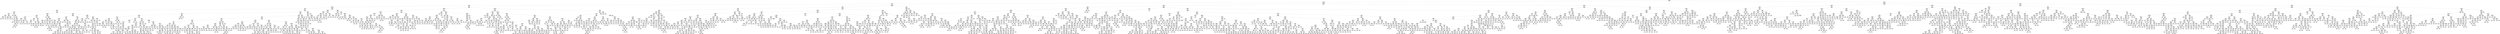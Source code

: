 digraph Tree {
node [shape=box, style="rounded", color="black", fontname=helvetica] ;
edge [fontname=helvetica] ;
0 [label="sqft <= 0.3\nmse = 148266.3\nsamples = 3649\nvalue = 1470.8"] ;
1 [label="ld_1.0 <= -0.1\nmse = 92415.5\nsamples = 2500\nvalue = 1317.8"] ;
0 -> 1 [labeldistance=2.5, labelangle=45, headlabel="True"] ;
2 [label="sqft <= -0.1\nmse = 47446.7\nsamples = 1322\nvalue = 1140.1"] ;
1 -> 2 ;
3 [label="sqft <= -0.7\nmse = 26888.7\nsamples = 954\nvalue = 1063.3"] ;
2 -> 3 ;
4 [label="number bedrooms <= -0.1\nmse = 17792.9\nsamples = 542\nvalue = 1002.8"] ;
3 -> 4 ;
5 [label="sqft <= -1.1\nmse = 14494.9\nsamples = 504\nvalue = 990.3"] ;
4 -> 5 ;
6 [label="ty_1.0 <= -0.8\nmse = 11363.9\nsamples = 171\nvalue = 945.3"] ;
5 -> 6 ;
7 [label="sqft <= -1.5\nmse = 9281.9\nsamples = 20\nvalue = 834.4"] ;
6 -> 7 ;
8 [label="sqft <= -1.6\nmse = 4150.7\nsamples = 8\nvalue = 775.8"] ;
7 -> 8 ;
9 [label="pThirties <= 0.1\nmse = 1099.6\nsamples = 3\nvalue = 843.1"] ;
8 -> 9 ;
10 [label="postdateint <= 0.3\nmse = 555.6\nsamples = 2\nvalue = 881.7"] ;
9 -> 10 ;
11 [label="mse = 0.0\nsamples = 1\nvalue = 915.0"] ;
10 -> 11 ;
12 [label="mse = 0.0\nsamples = 1\nvalue = 865.0"] ;
10 -> 12 ;
13 [label="mse = 0.0\nsamples = 1\nvalue = 820.0"] ;
9 -> 13 ;
14 [label="postdateint <= 1.3\nmse = 1141.0\nsamples = 5\nvalue = 730.8"] ;
8 -> 14 ;
15 [label="postdateint <= 0.6\nmse = 110.2\nsamples = 3\nvalue = 704.3"] ;
14 -> 15 ;
16 [label="mse = 0.0\nsamples = 2\nvalue = 700.0"] ;
15 -> 16 ;
17 [label="mse = 0.0\nsamples = 1\nvalue = 730.0"] ;
15 -> 17 ;
18 [label="pSixtyPlus <= 0.2\nmse = 216.0\nsamples = 2\nvalue = 768.0"] ;
14 -> 18 ;
19 [label="mse = 0.0\nsamples = 1\nvalue = 750.0"] ;
18 -> 19 ;
20 [label="mse = 0.0\nsamples = 1\nvalue = 780.0"] ;
18 -> 20 ;
21 [label="pThirties <= 0.1\nmse = 7774.9\nsamples = 12\nvalue = 890.2"] ;
7 -> 21 ;
22 [label="mse = 0.0\nsamples = 1\nvalue = 1165.0"] ;
21 -> 22 ;
23 [label="pTwenties <= -0.1\nmse = 4200.2\nsamples = 11\nvalue = 876.5"] ;
21 -> 23 ;
24 [label="mse = 0.0\nsamples = 1\nvalue = 760.0"] ;
23 -> 24 ;
25 [label="pk_2.0 <= 0.0\nmse = 2991.4\nsamples = 10\nvalue = 889.4"] ;
23 -> 25 ;
26 [label="mse = 0.0\nsamples = 1\nvalue = 950.0"] ;
25 -> 26 ;
27 [label="postdateint <= -1.3\nmse = 2709.6\nsamples = 9\nvalue = 877.3"] ;
25 -> 27 ;
28 [label="pYouths <= -1.0\nmse = 1200.0\nsamples = 2\nvalue = 930.0"] ;
27 -> 28 ;
29 [label="mse = 0.0\nsamples = 1\nvalue = 870.0"] ;
28 -> 29 ;
30 [label="mse = 0.0\nsamples = 1\nvalue = 950.0"] ;
28 -> 30 ;
31 [label="sqft <= -1.3\nmse = 1883.1\nsamples = 7\nvalue = 858.2"] ;
27 -> 31 ;
32 [label="sqft <= -1.4\nmse = 1216.0\nsamples = 6\nvalue = 867.0"] ;
31 -> 32 ;
33 [label="pFifties <= -0.0\nmse = 17.3\nsamples = 4\nvalue = 844.3"] ;
32 -> 33 ;
34 [label="sqft <= -1.4\nmse = 6.2\nsamples = 3\nvalue = 847.5"] ;
33 -> 34 ;
35 [label="mse = 0.0\nsamples = 1\nvalue = 845.0"] ;
34 -> 35 ;
36 [label="mse = 0.0\nsamples = 2\nvalue = 850.0"] ;
34 -> 36 ;
37 [label="mse = 0.0\nsamples = 1\nvalue = 840.0"] ;
33 -> 37 ;
38 [label="mse = 0.0\nsamples = 2\nvalue = 920.0"] ;
32 -> 38 ;
39 [label="mse = 0.0\nsamples = 1\nvalue = 770.0"] ;
31 -> 39 ;
40 [label="pTwenties <= -0.6\nmse = 9330.7\nsamples = 151\nvalue = 963.7"] ;
6 -> 40 ;
41 [label="medianIncome <= 0.5\nmse = 6371.3\nsamples = 33\nvalue = 908.4"] ;
40 -> 41 ;
42 [label="ld_3.0 <= 0.3\nmse = 3098.2\nsamples = 23\nvalue = 877.6"] ;
41 -> 42 ;
43 [label="pYouths <= 0.5\nmse = 4122.2\nsamples = 6\nvalue = 813.3"] ;
42 -> 43 ;
44 [label="postdateint <= -0.5\nmse = 625.0\nsamples = 2\nvalue = 725.0"] ;
43 -> 44 ;
45 [label="mse = 0.0\nsamples = 1\nvalue = 750.0"] ;
44 -> 45 ;
46 [label="mse = 0.0\nsamples = 1\nvalue = 700.0"] ;
44 -> 46 ;
47 [label="pSixtyPlus <= 0.3\nmse = 2255.1\nsamples = 4\nvalue = 838.6"] ;
43 -> 47 ;
48 [label="pTwenties <= -0.8\nmse = 1044.0\nsamples = 3\nvalue = 814.0"] ;
47 -> 48 ;
49 [label="mse = 0.0\nsamples = 1\nvalue = 750.0"] ;
48 -> 49 ;
50 [label="pk_5.0 <= 1.5\nmse = 25.0\nsamples = 2\nvalue = 830.0"] ;
48 -> 50 ;
51 [label="mse = 0.0\nsamples = 1\nvalue = 835.0"] ;
50 -> 51 ;
52 [label="mse = 0.0\nsamples = 1\nvalue = 825.0"] ;
50 -> 52 ;
53 [label="mse = 0.0\nsamples = 1\nvalue = 900.0"] ;
47 -> 53 ;
54 [label="pSixtyPlus <= 0.2\nmse = 1384.5\nsamples = 17\nvalue = 895.2"] ;
42 -> 54 ;
55 [label="pFifties <= 0.6\nmse = 416.5\nsamples = 5\nvalue = 929.1"] ;
54 -> 55 ;
56 [label="sqft <= -1.3\nmse = 202.7\nsamples = 4\nvalue = 924.0"] ;
55 -> 56 ;
57 [label="medianIncome <= -1.0\nmse = 16.0\nsamples = 2\nvalue = 932.0"] ;
56 -> 57 ;
58 [label="mse = 0.0\nsamples = 1\nvalue = 930.0"] ;
57 -> 58 ;
59 [label="mse = 0.0\nsamples = 1\nvalue = 940.0"] ;
57 -> 59 ;
60 [label="medianIncome <= -1.0\nmse = 256.0\nsamples = 2\nvalue = 914.0"] ;
56 -> 60 ;
61 [label="mse = 0.0\nsamples = 1\nvalue = 930.0"] ;
60 -> 61 ;
62 [label="mse = 0.0\nsamples = 1\nvalue = 898.0"] ;
60 -> 62 ;
63 [label="mse = 0.0\nsamples = 1\nvalue = 975.0"] ;
55 -> 63 ;
64 [label="sqft <= -1.1\nmse = 1086.4\nsamples = 12\nvalue = 880.4"] ;
54 -> 64 ;
65 [label="sqft <= -1.3\nmse = 792.4\nsamples = 9\nvalue = 870.4"] ;
64 -> 65 ;
66 [label="pThirties <= -0.5\nmse = 482.2\nsamples = 4\nvalue = 895.7"] ;
65 -> 66 ;
67 [label="sqft <= -1.4\nmse = 256.0\nsamples = 3\nvalue = 903.0"] ;
66 -> 67 ;
68 [label="mse = 0.0\nsamples = 1\nvalue = 935.0"] ;
67 -> 68 ;
69 [label="mse = 0.0\nsamples = 2\nvalue = 895.0"] ;
67 -> 69 ;
70 [label="mse = 0.0\nsamples = 1\nvalue = 859.0"] ;
66 -> 70 ;
71 [label="medianIncome <= 0.2\nmse = 423.9\nsamples = 5\nvalue = 856.6"] ;
65 -> 71 ;
72 [label="postdateint <= 1.4\nmse = 151.2\nsamples = 3\nvalue = 872.5"] ;
71 -> 72 ;
73 [label="pYouths <= 0.0\nmse = 13.0\nsamples = 2\nvalue = 867.2"] ;
72 -> 73 ;
74 [label="mse = 0.0\nsamples = 1\nvalue = 869.0"] ;
73 -> 74 ;
75 [label="mse = 0.0\nsamples = 1\nvalue = 860.0"] ;
73 -> 75 ;
76 [label="mse = 0.0\nsamples = 1\nvalue = 899.0"] ;
72 -> 76 ;
77 [label="sqft <= -1.2\nmse = 86.6\nsamples = 2\nvalue = 837.6"] ;
71 -> 77 ;
78 [label="mse = 0.0\nsamples = 1\nvalue = 830.0"] ;
77 -> 78 ;
79 [label="mse = 0.0\nsamples = 1\nvalue = 849.0"] ;
77 -> 79 ;
80 [label="medianIncome <= 0.0\nmse = 837.9\nsamples = 3\nvalue = 908.7"] ;
64 -> 80 ;
81 [label="postdateint <= 0.6\nmse = 36.8\nsamples = 2\nvalue = 888.5"] ;
80 -> 81 ;
82 [label="mse = 0.0\nsamples = 1\nvalue = 899.0"] ;
81 -> 82 ;
83 [label="mse = 0.0\nsamples = 1\nvalue = 885.0"] ;
81 -> 83 ;
84 [label="mse = 0.0\nsamples = 1\nvalue = 949.0"] ;
80 -> 84 ;
85 [label="postdateint <= -1.3\nmse = 7088.3\nsamples = 10\nvalue = 973.0"] ;
41 -> 85 ;
86 [label="mse = 0.0\nsamples = 1\nvalue = 870.0"] ;
85 -> 86 ;
87 [label="postdateint <= 0.7\nmse = 6138.8\nsamples = 9\nvalue = 991.1"] ;
85 -> 87 ;
88 [label="sqft <= -1.5\nmse = 4193.1\nsamples = 7\nvalue = 1014.6"] ;
87 -> 88 ;
89 [label="mse = 0.0\nsamples = 1\nvalue = 849.0"] ;
88 -> 89 ;
90 [label="pYouths <= 0.5\nmse = 2244.7\nsamples = 6\nvalue = 1027.3"] ;
88 -> 90 ;
91 [label="mse = 0.0\nsamples = 1\nvalue = 900.0"] ;
90 -> 91 ;
92 [label="medianIncome <= 2.4\nmse = 968.6\nsamples = 5\nvalue = 1037.9"] ;
90 -> 92 ;
93 [label="pTwenties <= -1.1\nmse = 6.2\nsamples = 4\nvalue = 1047.3"] ;
92 -> 93 ;
94 [label="mse = 0.0\nsamples = 2\nvalue = 1050.0"] ;
93 -> 94 ;
95 [label="mse = 0.0\nsamples = 2\nvalue = 1045.0"] ;
93 -> 95 ;
96 [label="mse = 0.0\nsamples = 1\nvalue = 935.0"] ;
92 -> 96 ;
97 [label="postdateint <= 1.8\nmse = 672.2\nsamples = 2\nvalue = 881.7"] ;
87 -> 97 ;
98 [label="mse = 0.0\nsamples = 1\nvalue = 845.0"] ;
97 -> 98 ;
99 [label="mse = 0.0\nsamples = 1\nvalue = 900.0"] ;
97 -> 99 ;
100 [label="pk_2.0 <= 0.0\nmse = 8954.9\nsamples = 118\nvalue = 982.2"] ;
40 -> 100 ;
101 [label="pTwenties <= 0.7\nmse = 7343.3\nsamples = 108\nvalue = 974.2"] ;
100 -> 101 ;
102 [label="ld_4.0 <= 1.5\nmse = 8192.6\nsamples = 52\nvalue = 1000.1"] ;
101 -> 102 ;
103 [label="postdateint <= -0.5\nmse = 6881.3\nsamples = 42\nvalue = 986.7"] ;
102 -> 103 ;
104 [label="postdateint <= -1.3\nmse = 3780.0\nsamples = 7\nvalue = 935.0"] ;
103 -> 104 ;
105 [label="mse = 0.0\nsamples = 1\nvalue = 1095.0"] ;
104 -> 105 ;
106 [label="sqft <= -1.3\nmse = 1039.5\nsamples = 6\nvalue = 917.2"] ;
104 -> 106 ;
107 [label="mse = 0.0\nsamples = 1\nvalue = 995.0"] ;
106 -> 107 ;
108 [label="postdateint <= -1.2\nmse = 318.8\nsamples = 5\nvalue = 907.5"] ;
106 -> 108 ;
109 [label="mse = 0.0\nsamples = 1\nvalue = 895.0"] ;
108 -> 109 ;
110 [label="pk_3.0 <= 1.3\nmse = 360.0\nsamples = 4\nvalue = 915.0"] ;
108 -> 110 ;
111 [label="pSixtyPlus <= -0.7\nmse = 155.6\nsamples = 3\nvalue = 928.3"] ;
110 -> 111 ;
112 [label="mse = 0.0\nsamples = 1\nvalue = 945.0"] ;
111 -> 112 ;
113 [label="postdateint <= -0.9\nmse = 25.0\nsamples = 2\nvalue = 920.0"] ;
111 -> 113 ;
114 [label="mse = 0.0\nsamples = 1\nvalue = 915.0"] ;
113 -> 114 ;
115 [label="mse = 0.0\nsamples = 1\nvalue = 925.0"] ;
113 -> 115 ;
116 [label="mse = 0.0\nsamples = 1\nvalue = 895.0"] ;
110 -> 116 ;
117 [label="pThirties <= 0.3\nmse = 6866.3\nsamples = 35\nvalue = 996.5"] ;
103 -> 117 ;
118 [label="postdateint <= -0.5\nmse = 5779.6\nsamples = 33\nvalue = 987.3"] ;
117 -> 118 ;
119 [label="mse = 0.0\nsamples = 1\nvalue = 880.0"] ;
118 -> 119 ;
120 [label="postdateint <= -0.5\nmse = 5520.9\nsamples = 32\nvalue = 991.8"] ;
118 -> 120 ;
121 [label="medianIncome <= 0.3\nmse = 9688.9\nsamples = 3\nvalue = 1081.7"] ;
120 -> 121 ;
122 [label="mse = 2500.0\nsamples = 2\nvalue = 1145.0"] ;
121 -> 122 ;
123 [label="mse = 0.0\nsamples = 1\nvalue = 955.0"] ;
121 -> 123 ;
124 [label="sqft <= -1.6\nmse = 4668.1\nsamples = 29\nvalue = 985.8"] ;
120 -> 124 ;
125 [label="mse = 0.0\nsamples = 1\nvalue = 840.0"] ;
124 -> 125 ;
126 [label="postdateint <= -0.5\nmse = 4280.3\nsamples = 28\nvalue = 989.1"] ;
124 -> 126 ;
127 [label="mse = 0.0\nsamples = 1\nvalue = 900.0"] ;
126 -> 127 ;
128 [label="sqft <= -1.1\nmse = 4088.4\nsamples = 27\nvalue = 993.3"] ;
126 -> 128 ;
129 [label="postdateint <= 0.2\nmse = 4180.2\nsamples = 25\nvalue = 998.9"] ;
128 -> 129 ;
130 [label="postdateint <= -0.1\nmse = 3030.8\nsamples = 9\nvalue = 1019.0"] ;
129 -> 130 ;
131 [label="mse = 1639.3\nsamples = 8\nvalue = 995.6"] ;
130 -> 131 ;
132 [label="mse = 0.0\nsamples = 1\nvalue = 1095.0"] ;
130 -> 132 ;
133 [label="pThirties <= 0.1\nmse = 4520.1\nsamples = 16\nvalue = 982.7"] ;
129 -> 133 ;
134 [label="mse = 1318.1\nsamples = 9\nvalue = 1006.1"] ;
133 -> 134 ;
135 [label="mse = 7617.3\nsamples = 7\nvalue = 935.7"] ;
133 -> 135 ;
136 [label="sqft <= -1.1\nmse = 75.0\nsamples = 2\nvalue = 940.0"] ;
128 -> 136 ;
137 [label="mse = 0.0\nsamples = 1\nvalue = 945.0"] ;
136 -> 137 ;
138 [label="mse = 0.0\nsamples = 1\nvalue = 925.0"] ;
136 -> 138 ;
139 [label="mse = 0.0\nsamples = 2\nvalue = 1150.0"] ;
117 -> 139 ;
140 [label="pk_5.0 <= 1.5\nmse = 9951.5\nsamples = 10\nvalue = 1047.1"] ;
102 -> 140 ;
141 [label="postdateint <= 0.3\nmse = 100.0\nsamples = 2\nvalue = 935.0"] ;
140 -> 141 ;
142 [label="mse = 0.0\nsamples = 1\nvalue = 925.0"] ;
141 -> 142 ;
143 [label="mse = 0.0\nsamples = 1\nvalue = 945.0"] ;
141 -> 143 ;
144 [label="postdateint <= -0.5\nmse = 8153.6\nsamples = 8\nvalue = 1079.1"] ;
140 -> 144 ;
145 [label="mse = 5676.8\nsamples = 2\nvalue = 1155.5"] ;
144 -> 145 ;
146 [label="pForties <= 0.0\nmse = 5873.2\nsamples = 6\nvalue = 1048.5"] ;
144 -> 146 ;
147 [label="postdateint <= -0.1\nmse = 3692.2\nsamples = 5\nvalue = 1031.7"] ;
146 -> 147 ;
148 [label="postdateint <= -0.5\nmse = 5043.6\nsamples = 3\nvalue = 1044.3"] ;
147 -> 148 ;
149 [label="mse = 0.0\nsamples = 1\nvalue = 1035.0"] ;
148 -> 149 ;
150 [label="mse = 7500.0\nsamples = 2\nvalue = 1049.0"] ;
148 -> 150 ;
151 [label="sqft <= -1.4\nmse = 26.9\nsamples = 2\nvalue = 1006.3"] ;
147 -> 151 ;
152 [label="mse = 0.0\nsamples = 1\nvalue = 1010.0"] ;
151 -> 152 ;
153 [label="mse = 0.0\nsamples = 1\nvalue = 999.0"] ;
151 -> 153 ;
154 [label="mse = 0.0\nsamples = 1\nvalue = 1200.0"] ;
146 -> 154 ;
155 [label="postdateint <= 1.8\nmse = 5425.0\nsamples = 56\nvalue = 950.8"] ;
101 -> 155 ;
156 [label="sqft <= -1.1\nmse = 5040.1\nsamples = 52\nvalue = 957.7"] ;
155 -> 156 ;
157 [label="postdateint <= 0.3\nmse = 4525.3\nsamples = 51\nvalue = 955.1"] ;
156 -> 157 ;
158 [label="postdateint <= -0.4\nmse = 5122.7\nsamples = 36\nvalue = 940.8"] ;
157 -> 158 ;
159 [label="ld_5.0 <= 5.9\nmse = 4280.7\nsamples = 28\nvalue = 957.7"] ;
158 -> 159 ;
160 [label="sqft <= -1.4\nmse = 3750.4\nsamples = 27\nvalue = 961.6"] ;
159 -> 160 ;
161 [label="ld_4.0 <= 1.5\nmse = 372.2\nsamples = 6\nvalue = 931.7"] ;
160 -> 161 ;
162 [label="pYouths <= -1.0\nmse = 229.7\nsamples = 5\nvalue = 936.2"] ;
161 -> 162 ;
163 [label="postdateint <= -0.5\nmse = 294.0\nsamples = 4\nvalue = 931.0"] ;
162 -> 163 ;
164 [label="pk_4.0 <= 0.4\nmse = 67.2\nsamples = 3\nvalue = 938.8"] ;
163 -> 164 ;
165 [label="mse = 56.2\nsamples = 2\nvalue = 932.5"] ;
164 -> 165 ;
166 [label="mse = 0.0\nsamples = 1\nvalue = 945.0"] ;
164 -> 166 ;
167 [label="mse = 0.0\nsamples = 1\nvalue = 900.0"] ;
163 -> 167 ;
168 [label="mse = 0.0\nsamples = 1\nvalue = 945.0"] ;
162 -> 168 ;
169 [label="mse = 0.0\nsamples = 1\nvalue = 895.0"] ;
161 -> 169 ;
170 [label="postdateint <= -0.5\nmse = 4394.4\nsamples = 21\nvalue = 970.4"] ;
160 -> 170 ;
171 [label="postdateint <= -0.5\nmse = 5613.8\nsamples = 8\nvalue = 999.2"] ;
170 -> 171 ;
172 [label="pk_4.0 <= 0.4\nmse = 4149.2\nsamples = 7\nvalue = 975.2"] ;
171 -> 172 ;
173 [label="sqft <= -1.2\nmse = 6.2\nsamples = 2\nvalue = 897.5"] ;
172 -> 173 ;
174 [label="mse = 0.0\nsamples = 1\nvalue = 900.0"] ;
173 -> 174 ;
175 [label="mse = 0.0\nsamples = 1\nvalue = 895.0"] ;
173 -> 175 ;
176 [label="postdateint <= -1.0\nmse = 2843.5\nsamples = 5\nvalue = 1001.2"] ;
172 -> 176 ;
177 [label="mse = 1075.0\nsamples = 3\nvalue = 970.0"] ;
176 -> 177 ;
178 [label="mse = 552.2\nsamples = 2\nvalue = 1063.5"] ;
176 -> 178 ;
179 [label="mse = 0.0\nsamples = 1\nvalue = 1095.0"] ;
171 -> 179 ;
180 [label="sqft <= -1.2\nmse = 3228.9\nsamples = 13\nvalue = 956.6"] ;
170 -> 180 ;
181 [label="pTwenties <= 0.9\nmse = 2932.5\nsamples = 12\nvalue = 952.0"] ;
180 -> 181 ;
182 [label="postdateint <= -0.4\nmse = 1284.4\nsamples = 7\nvalue = 936.9"] ;
181 -> 182 ;
183 [label="mse = 1024.4\nsamples = 6\nvalue = 948.4"] ;
182 -> 183 ;
184 [label="mse = 0.0\nsamples = 1\nvalue = 895.0"] ;
182 -> 184 ;
185 [label="postdateint <= -0.4\nmse = 5023.3\nsamples = 5\nvalue = 987.0"] ;
181 -> 185 ;
186 [label="mse = 138.9\nsamples = 3\nvalue = 916.7"] ;
185 -> 186 ;
187 [label="mse = 14.2\nsamples = 2\nvalue = 1057.3"] ;
185 -> 187 ;
188 [label="mse = 0.0\nsamples = 1\nvalue = 1050.0"] ;
180 -> 188 ;
189 [label="mse = 0.0\nsamples = 1\nvalue = 800.0"] ;
159 -> 189 ;
190 [label="ld_3.0 <= 0.3\nmse = 4667.2\nsamples = 8\nvalue = 897.4"] ;
158 -> 190 ;
191 [label="mse = 0.0\nsamples = 1\nvalue = 780.0"] ;
190 -> 191 ;
192 [label="sqft <= -1.5\nmse = 3082.3\nsamples = 7\nvalue = 914.2"] ;
190 -> 192 ;
193 [label="postdateint <= 0.2\nmse = 1800.0\nsamples = 2\nvalue = 855.0"] ;
192 -> 193 ;
194 [label="mse = 0.0\nsamples = 1\nvalue = 915.0"] ;
193 -> 194 ;
195 [label="mse = 0.0\nsamples = 1\nvalue = 825.0"] ;
193 -> 195 ;
196 [label="postdateint <= 0.3\nmse = 2215.0\nsamples = 5\nvalue = 930.4"] ;
192 -> 196 ;
197 [label="sqft <= -1.4\nmse = 587.8\nsamples = 4\nvalue = 917.4"] ;
196 -> 197 ;
198 [label="pk_5.0 <= 1.5\nmse = 100.0\nsamples = 2\nvalue = 935.0"] ;
197 -> 198 ;
199 [label="mse = 0.0\nsamples = 1\nvalue = 945.0"] ;
198 -> 199 ;
200 [label="mse = 0.0\nsamples = 1\nvalue = 925.0"] ;
198 -> 200 ;
201 [label="pk_4.0 <= 0.4\nmse = 568.9\nsamples = 2\nvalue = 905.7"] ;
197 -> 201 ;
202 [label="mse = 0.0\nsamples = 1\nvalue = 959.0"] ;
201 -> 202 ;
203 [label="mse = 0.0\nsamples = 1\nvalue = 895.0"] ;
201 -> 203 ;
204 [label="mse = 0.0\nsamples = 1\nvalue = 1060.0"] ;
196 -> 204 ;
205 [label="postdateint <= 1.0\nmse = 1778.4\nsamples = 15\nvalue = 986.5"] ;
157 -> 205 ;
206 [label="postdateint <= 0.7\nmse = 968.6\nsamples = 5\nvalue = 1012.1"] ;
205 -> 206 ;
207 [label="pk_5.0 <= 1.5\nmse = 45.9\nsamples = 3\nvalue = 990.7"] ;
206 -> 207 ;
208 [label="mse = 0.0\nsamples = 2\nvalue = 995.0"] ;
207 -> 208 ;
209 [label="mse = 0.0\nsamples = 1\nvalue = 980.0"] ;
207 -> 209 ;
210 [label="sqft <= -1.5\nmse = 726.0\nsamples = 2\nvalue = 1042.0"] ;
206 -> 210 ;
211 [label="mse = 0.0\nsamples = 1\nvalue = 1020.0"] ;
210 -> 211 ;
212 [label="mse = 0.0\nsamples = 1\nvalue = 1075.0"] ;
210 -> 212 ;
213 [label="sqft <= -1.2\nmse = 1433.8\nsamples = 10\nvalue = 964.6"] ;
205 -> 213 ;
214 [label="postdateint <= 1.8\nmse = 1197.9\nsamples = 9\nvalue = 969.6"] ;
213 -> 214 ;
215 [label="ld_3.0 <= 0.3\nmse = 1020.8\nsamples = 8\nvalue = 965.0"] ;
214 -> 215 ;
216 [label="sqft <= -1.4\nmse = 555.6\nsamples = 2\nvalue = 986.7"] ;
215 -> 216 ;
217 [label="mse = 0.0\nsamples = 1\nvalue = 970.0"] ;
216 -> 217 ;
218 [label="mse = 0.0\nsamples = 1\nvalue = 1020.0"] ;
216 -> 218 ;
219 [label="pk_4.0 <= 0.4\nmse = 967.3\nsamples = 6\nvalue = 957.8"] ;
215 -> 219 ;
220 [label="postdateint <= 1.4\nmse = 692.2\nsamples = 3\nvalue = 973.8"] ;
219 -> 220 ;
221 [label="mse = 0.0\nsamples = 1\nvalue = 1000.0"] ;
220 -> 221 ;
222 [label="medianIncome <= -0.9\nmse = 6.2\nsamples = 2\nvalue = 947.5"] ;
220 -> 222 ;
223 [label="mse = 0.0\nsamples = 1\nvalue = 950.0"] ;
222 -> 223 ;
224 [label="mse = 0.0\nsamples = 1\nvalue = 945.0"] ;
222 -> 224 ;
225 [label="medianIncome <= -0.9\nmse = 820.0\nsamples = 3\nvalue = 945.0"] ;
219 -> 225 ;
226 [label="pFifties <= -1.4\nmse = 5.6\nsamples = 2\nvalue = 921.7"] ;
225 -> 226 ;
227 [label="mse = 0.0\nsamples = 1\nvalue = 925.0"] ;
226 -> 227 ;
228 [label="mse = 0.0\nsamples = 1\nvalue = 920.0"] ;
226 -> 228 ;
229 [label="mse = 0.0\nsamples = 1\nvalue = 980.0"] ;
225 -> 229 ;
230 [label="mse = 0.0\nsamples = 1\nvalue = 1025.0"] ;
214 -> 230 ;
231 [label="mse = 0.0\nsamples = 1\nvalue = 900.0"] ;
213 -> 231 ;
232 [label="mse = 0.0\nsamples = 1\nvalue = 1175.0"] ;
156 -> 232 ;
233 [label="ld_4.0 <= 1.5\nmse = 638.9\nsamples = 4\nvalue = 853.3"] ;
155 -> 233 ;
234 [label="medianIncome <= -0.9\nmse = 100.0\nsamples = 2\nvalue = 885.0"] ;
233 -> 234 ;
235 [label="mse = 0.0\nsamples = 1\nvalue = 875.0"] ;
234 -> 235 ;
236 [label="mse = 0.0\nsamples = 1\nvalue = 895.0"] ;
234 -> 236 ;
237 [label="pFifties <= -0.7\nmse = 156.2\nsamples = 2\nvalue = 837.5"] ;
233 -> 237 ;
238 [label="mse = 0.0\nsamples = 1\nvalue = 850.0"] ;
237 -> 238 ;
239 [label="mse = 0.0\nsamples = 1\nvalue = 825.0"] ;
237 -> 239 ;
240 [label="pFifties <= -0.0\nmse = 18242.5\nsamples = 10\nvalue = 1080.2"] ;
100 -> 240 ;
241 [label="medianIncome <= -0.6\nmse = 5.6\nsamples = 2\nvalue = 898.3"] ;
240 -> 241 ;
242 [label="mse = 0.0\nsamples = 1\nvalue = 895.0"] ;
241 -> 242 ;
243 [label="mse = 0.0\nsamples = 1\nvalue = 900.0"] ;
241 -> 243 ;
244 [label="sqft <= -1.3\nmse = 11733.6\nsamples = 8\nvalue = 1129.8"] ;
240 -> 244 ;
245 [label="pTwenties <= 0.8\nmse = 4089.3\nsamples = 6\nvalue = 1087.0"] ;
244 -> 245 ;
246 [label="postdateint <= -0.4\nmse = 124.0\nsamples = 3\nvalue = 1139.0"] ;
245 -> 246 ;
247 [label="mse = 117.2\nsamples = 2\nvalue = 1136.2"] ;
246 -> 247 ;
248 [label="mse = 0.0\nsamples = 1\nvalue = 1150.0"] ;
246 -> 248 ;
249 [label="postdateint <= -1.0\nmse = 1441.0\nsamples = 3\nvalue = 1022.0"] ;
245 -> 249 ;
250 [label="mse = 0.0\nsamples = 1\nvalue = 1059.0"] ;
249 -> 250 ;
251 [label="postdateint <= 0.2\nmse = 144.0\nsamples = 2\nvalue = 985.0"] ;
249 -> 251 ;
252 [label="mse = 0.0\nsamples = 1\nvalue = 973.0"] ;
251 -> 252 ;
253 [label="mse = 0.0\nsamples = 1\nvalue = 997.0"] ;
251 -> 253 ;
254 [label="postdateint <= -0.1\nmse = 756.2\nsamples = 2\nvalue = 1322.5"] ;
244 -> 254 ;
255 [label="mse = 0.0\nsamples = 1\nvalue = 1350.0"] ;
254 -> 255 ;
256 [label="mse = 0.0\nsamples = 1\nvalue = 1295.0"] ;
254 -> 256 ;
257 [label="pForties <= 1.8\nmse = 14476.6\nsamples = 333\nvalue = 1015.5"] ;
5 -> 257 ;
258 [label="pYouths <= -0.0\nmse = 13071.8\nsamples = 324\nvalue = 1009.0"] ;
257 -> 258 ;
259 [label="pk_7.0 <= 7.3\nmse = 15174.3\nsamples = 124\nvalue = 1049.9"] ;
258 -> 259 ;
260 [label="pYouths <= -1.1\nmse = 13626.1\nsamples = 121\nvalue = 1043.6"] ;
259 -> 260 ;
261 [label="ty_2.0 <= 2.0\nmse = 5074.5\nsamples = 22\nvalue = 974.3"] ;
260 -> 261 ;
262 [label="pk_5.0 <= 1.5\nmse = 4479.0\nsamples = 17\nvalue = 951.9"] ;
261 -> 262 ;
263 [label="postdateint <= 2.1\nmse = 5103.5\nsamples = 6\nvalue = 979.2"] ;
262 -> 263 ;
264 [label="pSixtyPlus <= 0.2\nmse = 3656.2\nsamples = 5\nvalue = 1007.2"] ;
263 -> 264 ;
265 [label="postdateint <= -0.9\nmse = 138.9\nsamples = 2\nvalue = 933.3"] ;
264 -> 265 ;
266 [label="mse = 0.0\nsamples = 1\nvalue = 950.0"] ;
265 -> 266 ;
267 [label="mse = 0.0\nsamples = 1\nvalue = 925.0"] ;
265 -> 267 ;
268 [label="postdateint <= 0.2\nmse = 1320.1\nsamples = 3\nvalue = 1044.2"] ;
264 -> 268 ;
269 [label="mse = 0.0\nsamples = 1\nvalue = 1125.0"] ;
268 -> 269 ;
270 [label="sqft <= -0.8\nmse = 16.0\nsamples = 2\nvalue = 1028.0"] ;
268 -> 270 ;
271 [label="mse = 0.0\nsamples = 1\nvalue = 1030.0"] ;
270 -> 271 ;
272 [label="mse = 0.0\nsamples = 1\nvalue = 1020.0"] ;
270 -> 272 ;
273 [label="mse = 0.0\nsamples = 1\nvalue = 895.0"] ;
263 -> 273 ;
274 [label="postdateint <= 0.3\nmse = 2762.2\nsamples = 11\nvalue = 928.6"] ;
262 -> 274 ;
275 [label="postdateint <= -0.8\nmse = 736.0\nsamples = 4\nvalue = 872.0"] ;
274 -> 275 ;
276 [label="ld_4.0 <= 1.5\nmse = 25.0\nsamples = 2\nvalue = 905.0"] ;
275 -> 276 ;
277 [label="mse = 0.0\nsamples = 1\nvalue = 910.0"] ;
276 -> 277 ;
278 [label="mse = 0.0\nsamples = 1\nvalue = 900.0"] ;
276 -> 278 ;
279 [label="mse = 0.0\nsamples = 2\nvalue = 850.0"] ;
275 -> 279 ;
280 [label="postdateint <= 1.4\nmse = 1122.2\nsamples = 7\nvalue = 960.0"] ;
274 -> 280 ;
281 [label="postdateint <= 0.6\nmse = 668.4\nsamples = 6\nvalue = 968.1"] ;
280 -> 281 ;
282 [label="mse = 450.0\nsamples = 2\nvalue = 980.0"] ;
281 -> 282 ;
283 [label="postdateint <= 1.0\nmse = 664.0\nsamples = 4\nvalue = 961.0"] ;
281 -> 283 ;
284 [label="mse = 0.0\nsamples = 1\nvalue = 940.0"] ;
283 -> 284 ;
285 [label="postdateint <= 1.0\nmse = 616.7\nsamples = 3\nvalue = 975.0"] ;
283 -> 285 ;
286 [label="mse = 756.2\nsamples = 2\nvalue = 967.5"] ;
285 -> 286 ;
287 [label="mse = 0.0\nsamples = 1\nvalue = 990.0"] ;
285 -> 287 ;
288 [label="mse = 0.0\nsamples = 1\nvalue = 895.0"] ;
280 -> 288 ;
289 [label="postdateint <= -0.5\nmse = 1176.5\nsamples = 5\nvalue = 1038.9"] ;
261 -> 289 ;
290 [label="mse = 0.0\nsamples = 1\nvalue = 995.0"] ;
289 -> 290 ;
291 [label="postdateint <= 0.3\nmse = 805.1\nsamples = 4\nvalue = 1051.4"] ;
289 -> 291 ;
292 [label="sqft <= -1.0\nmse = 450.0\nsamples = 3\nvalue = 1080.0"] ;
291 -> 292 ;
293 [label="mse = 0.0\nsamples = 2\nvalue = 1095.0"] ;
292 -> 293 ;
294 [label="mse = 0.0\nsamples = 1\nvalue = 1050.0"] ;
292 -> 294 ;
295 [label="mse = 0.0\nsamples = 1\nvalue = 1030.0"] ;
291 -> 295 ;
296 [label="ty_1.0 <= -0.8\nmse = 14228.7\nsamples = 99\nvalue = 1059.2"] ;
260 -> 296 ;
297 [label="ld_4.0 <= 1.5\nmse = 12488.7\nsamples = 12\nvalue = 1145.2"] ;
296 -> 297 ;
298 [label="postdateint <= 0.2\nmse = 8708.5\nsamples = 10\nvalue = 1115.6"] ;
297 -> 298 ;
299 [label="pTwenties <= 0.8\nmse = 6012.1\nsamples = 8\nvalue = 1151.2"] ;
298 -> 299 ;
300 [label="mse = 0.0\nsamples = 1\nvalue = 1350.0"] ;
299 -> 300 ;
301 [label="pk_4.0 <= 0.4\nmse = 2943.6\nsamples = 7\nvalue = 1134.6"] ;
299 -> 301 ;
302 [label="pk_5.0 <= 1.5\nmse = 900.0\nsamples = 3\nvalue = 1085.0"] ;
301 -> 302 ;
303 [label="mse = 0.0\nsamples = 2\nvalue = 1100.0"] ;
302 -> 303 ;
304 [label="mse = 0.0\nsamples = 1\nvalue = 1025.0"] ;
302 -> 304 ;
305 [label="postdateint <= -0.5\nmse = 1392.9\nsamples = 4\nvalue = 1170.0"] ;
301 -> 305 ;
306 [label="sqft <= -0.9\nmse = 672.2\nsamples = 2\nvalue = 1131.7"] ;
305 -> 306 ;
307 [label="mse = 0.0\nsamples = 1\nvalue = 1095.0"] ;
306 -> 307 ;
308 [label="mse = 0.0\nsamples = 1\nvalue = 1150.0"] ;
306 -> 308 ;
309 [label="postdateint <= -0.1\nmse = 4.7\nsamples = 2\nvalue = 1198.8"] ;
305 -> 309 ;
310 [label="mse = 0.0\nsamples = 1\nvalue = 1195.0"] ;
309 -> 310 ;
311 [label="mse = 0.0\nsamples = 1\nvalue = 1200.0"] ;
309 -> 311 ;
312 [label="mse = 0.0\nsamples = 2\nvalue = 1000.0"] ;
298 -> 312 ;
313 [label="postdateint <= 1.1\nmse = 672.2\nsamples = 2\nvalue = 1313.3"] ;
297 -> 313 ;
314 [label="mse = 0.0\nsamples = 1\nvalue = 1350.0"] ;
313 -> 314 ;
315 [label="mse = 0.0\nsamples = 1\nvalue = 1295.0"] ;
313 -> 315 ;
316 [label="pk_2.0 <= 0.0\nmse = 13227.2\nsamples = 87\nvalue = 1046.5"] ;
296 -> 316 ;
317 [label="pSixtyPlus <= 2.3\nmse = 9648.2\nsamples = 69\nvalue = 1027.1"] ;
316 -> 317 ;
318 [label="sqft <= -0.8\nmse = 8382.3\nsamples = 67\nvalue = 1021.8"] ;
317 -> 318 ;
319 [label="sqft <= -0.8\nmse = 6234.1\nsamples = 59\nvalue = 1013.3"] ;
318 -> 319 ;
320 [label="sqft <= -1.0\nmse = 5624.0\nsamples = 57\nvalue = 1018.7"] ;
319 -> 320 ;
321 [label="postdateint <= -0.1\nmse = 5844.7\nsamples = 13\nvalue = 986.8"] ;
320 -> 321 ;
322 [label="postdateint <= -1.3\nmse = 728.7\nsamples = 7\nvalue = 937.9"] ;
321 -> 322 ;
323 [label="mse = 533.6\nsamples = 2\nvalue = 966.3"] ;
322 -> 323 ;
324 [label="postdateint <= -0.9\nmse = 317.3\nsamples = 5\nvalue = 925.7"] ;
322 -> 324 ;
325 [label="pTwenties <= 0.2\nmse = 117.2\nsamples = 2\nvalue = 913.8"] ;
324 -> 325 ;
326 [label="mse = 0.0\nsamples = 1\nvalue = 895.0"] ;
325 -> 326 ;
327 [label="mse = 0.0\nsamples = 1\nvalue = 920.0"] ;
325 -> 327 ;
328 [label="sqft <= -1.1\nmse = 138.9\nsamples = 3\nvalue = 941.7"] ;
324 -> 328 ;
329 [label="mse = 0.0\nsamples = 2\nvalue = 950.0"] ;
328 -> 329 ;
330 [label="mse = 0.0\nsamples = 1\nvalue = 925.0"] ;
328 -> 330 ;
331 [label="postdateint <= 1.4\nmse = 6168.6\nsamples = 6\nvalue = 1035.8"] ;
321 -> 331 ;
332 [label="postdateint <= 0.6\nmse = 5638.8\nsamples = 4\nvalue = 1058.3"] ;
331 -> 332 ;
333 [label="medianIncome <= 0.3\nmse = 3286.0\nsamples = 3\nvalue = 1022.0"] ;
332 -> 333 ;
334 [label="mse = 792.2\nsamples = 2\nvalue = 996.2"] ;
333 -> 334 ;
335 [label="mse = 0.0\nsamples = 1\nvalue = 1125.0"] ;
333 -> 335 ;
336 [label="mse = 0.0\nsamples = 1\nvalue = 1149.0"] ;
332 -> 336 ;
337 [label="pForties <= -0.1\nmse = 3472.2\nsamples = 2\nvalue = 983.3"] ;
331 -> 337 ;
338 [label="mse = 0.0\nsamples = 1\nvalue = 1025.0"] ;
337 -> 338 ;
339 [label="mse = 0.0\nsamples = 1\nvalue = 900.0"] ;
337 -> 339 ;
340 [label="sqft <= -0.9\nmse = 5139.8\nsamples = 44\nvalue = 1028.6"] ;
320 -> 340 ;
341 [label="sqft <= -1.0\nmse = 6478.9\nsamples = 18\nvalue = 1051.3"] ;
340 -> 341 ;
342 [label="sqft <= -1.0\nmse = 2924.6\nsamples = 14\nvalue = 1026.7"] ;
341 -> 342 ;
343 [label="postdateint <= -0.5\nmse = 4195.6\nsamples = 8\nvalue = 1015.8"] ;
342 -> 343 ;
344 [label="mse = 4305.6\nsamples = 3\nvalue = 961.7"] ;
343 -> 344 ;
345 [label="mse = 3021.0\nsamples = 5\nvalue = 1032.0"] ;
343 -> 345 ;
346 [label="pThirties <= 0.5\nmse = 352.7\nsamples = 6\nvalue = 1044.4"] ;
342 -> 346 ;
347 [label="mse = 0.0\nsamples = 1\nvalue = 995.0"] ;
346 -> 347 ;
348 [label="mse = 5.1\nsamples = 5\nvalue = 1051.4"] ;
346 -> 348 ;
349 [label="postdateint <= 1.4\nmse = 9364.6\nsamples = 4\nvalue = 1137.5"] ;
341 -> 349 ;
350 [label="postdateint <= -0.9\nmse = 3692.2\nsamples = 3\nvalue = 1196.2"] ;
349 -> 350 ;
351 [label="mse = 0.0\nsamples = 1\nvalue = 1285.0"] ;
350 -> 351 ;
352 [label="mse = 1422.2\nsamples = 2\nvalue = 1166.7"] ;
350 -> 352 ;
353 [label="mse = 0.0\nsamples = 1\nvalue = 1020.0"] ;
349 -> 353 ;
354 [label="sqft <= -0.9\nmse = 3512.9\nsamples = 26\nvalue = 1012.1"] ;
340 -> 354 ;
355 [label="pk_4.0 <= 0.4\nmse = 3455.3\nsamples = 19\nvalue = 995.0"] ;
354 -> 355 ;
356 [label="postdateint <= -0.5\nmse = 888.9\nsamples = 5\nvalue = 1041.7"] ;
355 -> 356 ;
357 [label="mse = 0.0\nsamples = 1\nvalue = 1095.0"] ;
356 -> 357 ;
358 [label="mse = 384.0\nsamples = 4\nvalue = 1031.0"] ;
356 -> 358 ;
359 [label="postdateint <= 1.4\nmse = 3377.3\nsamples = 14\nvalue = 981.0"] ;
355 -> 359 ;
360 [label="mse = 3295.3\nsamples = 12\nvalue = 987.3"] ;
359 -> 360 ;
361 [label="mse = 625.0\nsamples = 2\nvalue = 925.0"] ;
359 -> 361 ;
362 [label="postdateint <= 0.7\nmse = 1347.1\nsamples = 7\nvalue = 1052.3"] ;
354 -> 362 ;
363 [label="postdateint <= 0.2\nmse = 755.6\nsamples = 6\nvalue = 1065.0"] ;
362 -> 363 ;
364 [label="mse = 75.0\nsamples = 3\nvalue = 1040.0"] ;
363 -> 364 ;
365 [label="mse = 400.0\nsamples = 3\nvalue = 1085.0"] ;
363 -> 365 ;
366 [label="mse = 0.0\nsamples = 1\nvalue = 995.0"] ;
362 -> 366 ;
367 [label="postdateint <= -0.2\nmse = 22.2\nsamples = 2\nvalue = 863.3"] ;
319 -> 367 ;
368 [label="mse = 0.0\nsamples = 1\nvalue = 860.0"] ;
367 -> 368 ;
369 [label="mse = 0.0\nsamples = 1\nvalue = 870.0"] ;
367 -> 369 ;
370 [label="postdateint <= -0.1\nmse = 19074.4\nsamples = 8\nvalue = 1078.4"] ;
318 -> 370 ;
371 [label="pThirties <= 0.5\nmse = 10443.0\nsamples = 2\nvalue = 1206.0"] ;
370 -> 371 ;
372 [label="mse = 0.0\nsamples = 1\nvalue = 1029.0"] ;
371 -> 372 ;
373 [label="mse = 0.0\nsamples = 1\nvalue = 1265.0"] ;
371 -> 373 ;
374 [label="postdateint <= 1.4\nmse = 12455.6\nsamples = 6\nvalue = 1021.7"] ;
370 -> 374 ;
375 [label="postdateint <= 0.6\nmse = 3075.0\nsamples = 3\nvalue = 950.0"] ;
374 -> 375 ;
376 [label="mse = 0.0\nsamples = 1\nvalue = 1015.0"] ;
375 -> 376 ;
377 [label="pk_4.0 <= 0.4\nmse = 2222.2\nsamples = 2\nvalue = 928.3"] ;
375 -> 377 ;
378 [label="mse = 0.0\nsamples = 1\nvalue = 995.0"] ;
377 -> 378 ;
379 [label="mse = 0.0\nsamples = 1\nvalue = 895.0"] ;
377 -> 379 ;
380 [label="medianIncome <= -0.6\nmse = 12564.0\nsamples = 3\nvalue = 1079.0"] ;
374 -> 380 ;
381 [label="mse = 0.0\nsamples = 1\nvalue = 950.0"] ;
380 -> 381 ;
382 [label="sqft <= -0.7\nmse = 2450.0\nsamples = 2\nvalue = 1165.0"] ;
380 -> 382 ;
383 [label="mse = 0.0\nsamples = 1\nvalue = 1095.0"] ;
382 -> 383 ;
384 [label="mse = 0.0\nsamples = 1\nvalue = 1200.0"] ;
382 -> 384 ;
385 [label="postdateint <= -0.5\nmse = 20.2\nsamples = 2\nvalue = 1294.5"] ;
317 -> 385 ;
386 [label="mse = 0.0\nsamples = 1\nvalue = 1299.0"] ;
385 -> 386 ;
387 [label="mse = 0.0\nsamples = 1\nvalue = 1290.0"] ;
385 -> 387 ;
388 [label="postdateint <= -0.9\nmse = 19559.2\nsamples = 18\nvalue = 1106.2"] ;
316 -> 388 ;
389 [label="mse = 0.0\nsamples = 1\nvalue = 1550.0"] ;
388 -> 389 ;
390 [label="postdateint <= 0.6\nmse = 7296.8\nsamples = 17\nvalue = 1077.6"] ;
388 -> 390 ;
391 [label="sqft <= -0.9\nmse = 8318.2\nsamples = 6\nvalue = 1169.5"] ;
390 -> 391 ;
392 [label="pForties <= -0.1\nmse = 5006.2\nsamples = 3\nvalue = 1097.5"] ;
391 -> 392 ;
393 [label="mse = 0.0\nsamples = 1\nvalue = 1200.0"] ;
392 -> 393 ;
394 [label="mse = 2005.6\nsamples = 2\nvalue = 1063.3"] ;
392 -> 394 ;
395 [label="postdateint <= -0.1\nmse = 1262.2\nsamples = 3\nvalue = 1241.5"] ;
391 -> 395 ;
396 [label="pSixtyPlus <= -0.5\nmse = 722.0\nsamples = 2\nvalue = 1257.0"] ;
395 -> 396 ;
397 [label="mse = 0.0\nsamples = 1\nvalue = 1295.0"] ;
396 -> 397 ;
398 [label="mse = 0.0\nsamples = 1\nvalue = 1238.0"] ;
396 -> 398 ;
399 [label="mse = 0.0\nsamples = 1\nvalue = 1195.0"] ;
395 -> 399 ;
400 [label="sqft <= -0.8\nmse = 2983.3\nsamples = 11\nvalue = 1045.7"] ;
390 -> 400 ;
401 [label="sqft <= -1.0\nmse = 2131.6\nsamples = 10\nvalue = 1035.7"] ;
400 -> 401 ;
402 [label="medianIncome <= 0.2\nmse = 1056.2\nsamples = 2\nvalue = 992.5"] ;
401 -> 402 ;
403 [label="mse = 0.0\nsamples = 1\nvalue = 1025.0"] ;
402 -> 403 ;
404 [label="mse = 0.0\nsamples = 1\nvalue = 960.0"] ;
402 -> 404 ;
405 [label="postdateint <= 1.9\nmse = 1841.9\nsamples = 8\nvalue = 1045.9"] ;
401 -> 405 ;
406 [label="postdateint <= 1.7\nmse = 1490.5\nsamples = 6\nvalue = 1036.9"] ;
405 -> 406 ;
407 [label="pForties <= -0.1\nmse = 1638.8\nsamples = 4\nvalue = 1054.3"] ;
406 -> 407 ;
408 [label="mse = 0.0\nsamples = 1\nvalue = 1100.0"] ;
407 -> 408 ;
409 [label="postdateint <= 1.3\nmse = 1505.6\nsamples = 3\nvalue = 1046.7"] ;
407 -> 409 ;
410 [label="mse = 2256.2\nsamples = 2\nvalue = 1047.5"] ;
409 -> 410 ;
411 [label="mse = 0.0\nsamples = 1\nvalue = 1045.0"] ;
409 -> 411 ;
412 [label="pTwenties <= 0.2\nmse = 555.6\nsamples = 2\nvalue = 1016.7"] ;
406 -> 412 ;
413 [label="mse = 0.0\nsamples = 1\nvalue = 1000.0"] ;
412 -> 413 ;
414 [label="mse = 0.0\nsamples = 1\nvalue = 1050.0"] ;
412 -> 414 ;
415 [label="mse = 1875.0\nsamples = 2\nvalue = 1075.0"] ;
405 -> 415 ;
416 [label="mse = 0.0\nsamples = 1\nvalue = 1150.0"] ;
400 -> 416 ;
417 [label="pSixtyPlus <= -0.4\nmse = 26683.7\nsamples = 3\nvalue = 1221.4"] ;
259 -> 417 ;
418 [label="pSixtyPlus <= -1.4\nmse = 8100.0\nsamples = 2\nvalue = 1130.0"] ;
417 -> 418 ;
419 [label="mse = 0.0\nsamples = 1\nvalue = 1175.0"] ;
418 -> 419 ;
420 [label="mse = 0.0\nsamples = 1\nvalue = 950.0"] ;
418 -> 420 ;
421 [label="mse = 0.0\nsamples = 1\nvalue = 1450.0"] ;
417 -> 421 ;
422 [label="ty_2.0 <= 2.0\nmse = 9927.4\nsamples = 200\nvalue = 982.6"] ;
258 -> 422 ;
423 [label="pYouths <= 1.4\nmse = 9480.2\nsamples = 192\nvalue = 988.5"] ;
422 -> 423 ;
424 [label="pk_4.0 <= 0.4\nmse = 9013.9\nsamples = 179\nvalue = 996.1"] ;
423 -> 424 ;
425 [label="sqft <= -0.8\nmse = 9728.2\nsamples = 69\nvalue = 1022.6"] ;
424 -> 425 ;
426 [label="pThirties <= -0.2\nmse = 7090.4\nsamples = 41\nvalue = 982.8"] ;
425 -> 426 ;
427 [label="sqft <= -1.0\nmse = 2739.4\nsamples = 21\nvalue = 1021.7"] ;
426 -> 427 ;
428 [label="pk_5.0 <= 1.5\nmse = 372.2\nsamples = 3\nvalue = 916.7"] ;
427 -> 428 ;
429 [label="pk_3.0 <= 1.3\nmse = 25.0\nsamples = 2\nvalue = 930.0"] ;
428 -> 429 ;
430 [label="mse = 0.0\nsamples = 1\nvalue = 925.0"] ;
429 -> 430 ;
431 [label="mse = 0.0\nsamples = 1\nvalue = 935.0"] ;
429 -> 431 ;
432 [label="mse = 0.0\nsamples = 1\nvalue = 890.0"] ;
428 -> 432 ;
433 [label="sqft <= -0.9\nmse = 1726.0\nsamples = 18\nvalue = 1032.5"] ;
427 -> 433 ;
434 [label="postdateint <= 0.3\nmse = 482.0\nsamples = 4\nvalue = 1082.4"] ;
433 -> 434 ;
435 [label="mse = 0.0\nsamples = 1\nvalue = 1129.0"] ;
434 -> 435 ;
436 [label="pk_2.0 <= 0.0\nmse = 195.9\nsamples = 3\nvalue = 1075.7"] ;
434 -> 436 ;
437 [label="pTwenties <= -0.2\nmse = 18.8\nsamples = 2\nvalue = 1087.5"] ;
436 -> 437 ;
438 [label="mse = 0.0\nsamples = 1\nvalue = 1095.0"] ;
437 -> 438 ;
439 [label="mse = 0.0\nsamples = 1\nvalue = 1085.0"] ;
437 -> 439 ;
440 [label="mse = 0.0\nsamples = 1\nvalue = 1060.0"] ;
436 -> 440 ;
441 [label="pForties <= 0.7\nmse = 892.2\nsamples = 14\nvalue = 1013.5"] ;
433 -> 441 ;
442 [label="postdateint <= -0.6\nmse = 456.3\nsamples = 11\nvalue = 1003.2"] ;
441 -> 442 ;
443 [label="postdateint <= -0.6\nmse = 545.9\nsamples = 6\nvalue = 1010.1"] ;
442 -> 443 ;
444 [label="pk_3.0 <= 1.3\nmse = 234.4\nsamples = 5\nvalue = 1004.0"] ;
443 -> 444 ;
445 [label="postdateint <= -0.9\nmse = 220.2\nsamples = 3\nvalue = 997.7"] ;
444 -> 445 ;
446 [label="mse = 20.2\nsamples = 2\nvalue = 987.5"] ;
445 -> 446 ;
447 [label="mse = 0.0\nsamples = 1\nvalue = 1018.0"] ;
445 -> 447 ;
448 [label="pSixtyPlus <= 0.9\nmse = 22.2\nsamples = 2\nvalue = 1016.7"] ;
444 -> 448 ;
449 [label="mse = 0.0\nsamples = 1\nvalue = 1020.0"] ;
448 -> 449 ;
450 [label="mse = 0.0\nsamples = 1\nvalue = 1010.0"] ;
448 -> 450 ;
451 [label="mse = 0.0\nsamples = 1\nvalue = 1065.0"] ;
443 -> 451 ;
452 [label="pTwenties <= -0.9\nmse = 161.9\nsamples = 5\nvalue = 993.3"] ;
442 -> 452 ;
453 [label="postdateint <= 1.4\nmse = 25.0\nsamples = 2\nvalue = 975.0"] ;
452 -> 453 ;
454 [label="mse = 0.0\nsamples = 1\nvalue = 970.0"] ;
453 -> 454 ;
455 [label="mse = 0.0\nsamples = 1\nvalue = 980.0"] ;
453 -> 455 ;
456 [label="sqft <= -0.8\nmse = 29.4\nsamples = 3\nvalue = 1000.6"] ;
452 -> 456 ;
457 [label="pForties <= -0.0\nmse = 1.0\nsamples = 2\nvalue = 994.0"] ;
456 -> 457 ;
458 [label="mse = 0.0\nsamples = 1\nvalue = 995.0"] ;
457 -> 458 ;
459 [label="mse = 0.0\nsamples = 1\nvalue = 993.0"] ;
457 -> 459 ;
460 [label="mse = 0.0\nsamples = 1\nvalue = 1005.0"] ;
456 -> 460 ;
461 [label="postdateint <= -0.8\nmse = 356.2\nsamples = 3\nvalue = 1057.5"] ;
441 -> 461 ;
462 [label="mse = 0.0\nsamples = 1\nvalue = 1075.0"] ;
461 -> 462 ;
463 [label="postdateint <= -0.1\nmse = 100.0\nsamples = 2\nvalue = 1040.0"] ;
461 -> 463 ;
464 [label="mse = 0.0\nsamples = 1\nvalue = 1050.0"] ;
463 -> 464 ;
465 [label="mse = 0.0\nsamples = 1\nvalue = 1030.0"] ;
463 -> 465 ;
466 [label="pTwenties <= 0.4\nmse = 8401.6\nsamples = 20\nvalue = 941.3"] ;
426 -> 466 ;
467 [label="pk_5.0 <= 1.5\nmse = 6395.9\nsamples = 19\nvalue = 932.6"] ;
466 -> 467 ;
468 [label="postdateint <= -0.5\nmse = 977.2\nsamples = 11\nvalue = 898.6"] ;
467 -> 468 ;
469 [label="pForties <= 0.9\nmse = 5.6\nsamples = 2\nvalue = 926.7"] ;
468 -> 469 ;
470 [label="mse = 0.0\nsamples = 1\nvalue = 930.0"] ;
469 -> 470 ;
471 [label="mse = 0.0\nsamples = 1\nvalue = 925.0"] ;
469 -> 471 ;
472 [label="sqft <= -0.9\nmse = 982.7\nsamples = 9\nvalue = 893.0"] ;
468 -> 472 ;
473 [label="pk_2.0 <= 0.0\nmse = 996.0\nsamples = 3\nvalue = 912.0"] ;
472 -> 473 ;
474 [label="mse = 0.0\nsamples = 1\nvalue = 895.0"] ;
473 -> 474 ;
475 [label="postdateint <= -0.1\nmse = 1406.2\nsamples = 2\nvalue = 937.5"] ;
473 -> 475 ;
476 [label="mse = 0.0\nsamples = 1\nvalue = 900.0"] ;
475 -> 476 ;
477 [label="mse = 0.0\nsamples = 1\nvalue = 975.0"] ;
475 -> 477 ;
478 [label="postdateint <= 1.0\nmse = 705.2\nsamples = 6\nvalue = 883.5"] ;
472 -> 478 ;
479 [label="postdateint <= 0.2\nmse = 389.5\nsamples = 5\nvalue = 877.2"] ;
478 -> 479 ;
480 [label="pSixtyPlus <= -0.3\nmse = 50.0\nsamples = 2\nvalue = 860.0"] ;
479 -> 480 ;
481 [label="mse = 0.0\nsamples = 1\nvalue = 850.0"] ;
480 -> 481 ;
482 [label="mse = 0.0\nsamples = 1\nvalue = 865.0"] ;
480 -> 482 ;
483 [label="postdateint <= 0.6\nmse = 336.8\nsamples = 3\nvalue = 885.8"] ;
479 -> 483 ;
484 [label="mse = 4.7\nsamples = 2\nvalue = 898.8"] ;
483 -> 484 ;
485 [label="mse = 0.0\nsamples = 1\nvalue = 860.0"] ;
483 -> 485 ;
486 [label="mse = 0.0\nsamples = 1\nvalue = 940.0"] ;
478 -> 486 ;
487 [label="pThirties <= 0.3\nmse = 10283.1\nsamples = 8\nvalue = 988.2"] ;
467 -> 487 ;
488 [label="postdateint <= 1.8\nmse = 6826.5\nsamples = 6\nvalue = 1018.9"] ;
487 -> 488 ;
489 [label="postdateint <= 1.0\nmse = 3138.8\nsamples = 5\nvalue = 1054.3"] ;
488 -> 489 ;
490 [label="mse = 0.0\nsamples = 1\nvalue = 950.0"] ;
489 -> 490 ;
491 [label="postdateint <= 1.7\nmse = 1547.2\nsamples = 4\nvalue = 1071.7"] ;
489 -> 491 ;
492 [label="pThirties <= 0.3\nmse = 446.0\nsamples = 3\nvalue = 1087.0"] ;
491 -> 492 ;
493 [label="mse = 6.2\nsamples = 2\nvalue = 1097.5"] ;
492 -> 493 ;
494 [label="mse = 0.0\nsamples = 1\nvalue = 1045.0"] ;
492 -> 494 ;
495 [label="mse = 0.0\nsamples = 1\nvalue = 995.0"] ;
491 -> 495 ;
496 [label="mse = 0.0\nsamples = 1\nvalue = 895.0"] ;
488 -> 496 ;
497 [label="pYouths <= 0.8\nmse = 2500.0\nsamples = 2\nvalue = 850.0"] ;
487 -> 497 ;
498 [label="mse = 0.0\nsamples = 1\nvalue = 800.0"] ;
497 -> 498 ;
499 [label="mse = 0.0\nsamples = 1\nvalue = 900.0"] ;
497 -> 499 ;
500 [label="mse = 0.0\nsamples = 1\nvalue = 1195.0"] ;
466 -> 500 ;
501 [label="ld_5.0 <= 5.9\nmse = 8056.5\nsamples = 28\nvalue = 1078.8"] ;
425 -> 501 ;
502 [label="pFifties <= 0.6\nmse = 5148.7\nsamples = 26\nvalue = 1093.1"] ;
501 -> 502 ;
503 [label="pk_3.0 <= 1.3\nmse = 3392.7\nsamples = 16\nvalue = 1059.9"] ;
502 -> 503 ;
504 [label="postdateint <= -0.4\nmse = 1451.6\nsamples = 8\nvalue = 1028.7"] ;
503 -> 504 ;
505 [label="postdateint <= -1.2\nmse = 3.1\nsamples = 3\nvalue = 995.7"] ;
504 -> 505 ;
506 [label="mse = 0.0\nsamples = 1\nvalue = 995.0"] ;
505 -> 506 ;
507 [label="pk_2.0 <= 0.0\nmse = 6.2\nsamples = 2\nvalue = 997.5"] ;
505 -> 507 ;
508 [label="mse = 0.0\nsamples = 1\nvalue = 995.0"] ;
507 -> 508 ;
509 [label="mse = 0.0\nsamples = 1\nvalue = 1000.0"] ;
507 -> 509 ;
510 [label="pFifties <= -0.3\nmse = 937.5\nsamples = 5\nvalue = 1057.5"] ;
504 -> 510 ;
511 [label="pTwenties <= -0.3\nmse = 117.2\nsamples = 2\nvalue = 1031.2"] ;
510 -> 511 ;
512 [label="mse = 0.0\nsamples = 1\nvalue = 1050.0"] ;
511 -> 512 ;
513 [label="mse = 0.0\nsamples = 1\nvalue = 1025.0"] ;
511 -> 513 ;
514 [label="medianIncome <= -0.5\nmse = 379.7\nsamples = 3\nvalue = 1083.8"] ;
510 -> 514 ;
515 [label="mse = 0.0\nsamples = 1\nvalue = 1050.0"] ;
514 -> 515 ;
516 [label="mse = 0.0\nsamples = 2\nvalue = 1095.0"] ;
514 -> 516 ;
517 [label="postdateint <= -1.2\nmse = 3077.4\nsamples = 8\nvalue = 1098.9"] ;
503 -> 517 ;
518 [label="postdateint <= -1.3\nmse = 56.2\nsamples = 2\nvalue = 1197.5"] ;
517 -> 518 ;
519 [label="mse = 0.0\nsamples = 1\nvalue = 1190.0"] ;
518 -> 519 ;
520 [label="mse = 0.0\nsamples = 1\nvalue = 1205.0"] ;
518 -> 520 ;
521 [label="postdateint <= 1.4\nmse = 1349.2\nsamples = 6\nvalue = 1079.2"] ;
517 -> 521 ;
522 [label="pYouths <= 0.6\nmse = 2089.0\nsamples = 3\nvalue = 1061.8"] ;
521 -> 522 ;
523 [label="mse = 0.0\nsamples = 1\nvalue = 979.0"] ;
522 -> 523 ;
524 [label="medianIncome <= 0.3\nmse = 468.8\nsamples = 2\nvalue = 1082.5"] ;
522 -> 524 ;
525 [label="mse = 0.0\nsamples = 1\nvalue = 1045.0"] ;
524 -> 525 ;
526 [label="mse = 0.0\nsamples = 1\nvalue = 1095.0"] ;
524 -> 526 ;
527 [label="pYouths <= 0.5\nmse = 3.8\nsamples = 3\nvalue = 1096.6"] ;
521 -> 527 ;
528 [label="mse = 0.0\nsamples = 1\nvalue = 1099.0"] ;
527 -> 528 ;
529 [label="mse = 0.0\nsamples = 2\nvalue = 1095.0"] ;
527 -> 529 ;
530 [label="postdateint <= -1.2\nmse = 2315.8\nsamples = 10\nvalue = 1157.1"] ;
502 -> 530 ;
531 [label="pSixtyPlus <= 1.9\nmse = 110.2\nsamples = 2\nvalue = 1099.5"] ;
530 -> 531 ;
532 [label="mse = 0.0\nsamples = 1\nvalue = 1110.0"] ;
531 -> 532 ;
533 [label="mse = 0.0\nsamples = 1\nvalue = 1089.0"] ;
531 -> 533 ;
534 [label="postdateint <= 1.4\nmse = 2038.9\nsamples = 8\nvalue = 1166.7"] ;
530 -> 534 ;
535 [label="pFifties <= 0.6\nmse = 2933.3\nsamples = 5\nvalue = 1185.0"] ;
534 -> 535 ;
536 [label="mse = 0.0\nsamples = 1\nvalue = 1300.0"] ;
535 -> 536 ;
537 [label="postdateint <= -0.9\nmse = 346.0\nsamples = 4\nvalue = 1162.0"] ;
535 -> 537 ;
538 [label="mse = 0.0\nsamples = 1\nvalue = 1180.0"] ;
537 -> 538 ;
539 [label="postdateint <= -0.1\nmse = 216.7\nsamples = 3\nvalue = 1150.0"] ;
537 -> 539 ;
540 [label="pk_3.0 <= 1.3\nmse = 156.2\nsamples = 2\nvalue = 1157.5"] ;
539 -> 540 ;
541 [label="mse = 0.0\nsamples = 1\nvalue = 1170.0"] ;
540 -> 541 ;
542 [label="mse = 0.0\nsamples = 1\nvalue = 1145.0"] ;
540 -> 542 ;
543 [label="mse = 0.0\nsamples = 1\nvalue = 1135.0"] ;
539 -> 543 ;
544 [label="sqft <= -0.7\nmse = 472.2\nsamples = 3\nvalue = 1148.3"] ;
534 -> 544 ;
545 [label="postdateint <= 1.7\nmse = 6.0\nsamples = 2\nvalue = 1158.0"] ;
544 -> 545 ;
546 [label="mse = 0.0\nsamples = 1\nvalue = 1160.0"] ;
545 -> 546 ;
547 [label="mse = 0.0\nsamples = 1\nvalue = 1155.0"] ;
545 -> 547 ;
548 [label="mse = 0.0\nsamples = 1\nvalue = 1100.0"] ;
544 -> 548 ;
549 [label="pFifties <= 0.7\nmse = 6805.6\nsamples = 2\nvalue = 883.3"] ;
501 -> 549 ;
550 [label="mse = 0.0\nsamples = 1\nvalue = 825.0"] ;
549 -> 550 ;
551 [label="mse = 0.0\nsamples = 1\nvalue = 1000.0"] ;
549 -> 551 ;
552 [label="pThirties <= -0.8\nmse = 7793.7\nsamples = 110\nvalue = 978.8"] ;
424 -> 552 ;
553 [label="pSixtyPlus <= 0.6\nmse = 6083.4\nsamples = 28\nvalue = 929.3"] ;
552 -> 553 ;
554 [label="postdateint <= -0.1\nmse = 2991.4\nsamples = 13\nvalue = 961.4"] ;
553 -> 554 ;
555 [label="postdateint <= -0.5\nmse = 1770.5\nsamples = 5\nvalue = 930.4"] ;
554 -> 555 ;
556 [label="postdateint <= -0.6\nmse = 1081.8\nsamples = 4\nvalue = 940.5"] ;
555 -> 556 ;
557 [label="pYouths <= 1.2\nmse = 92.2\nsamples = 2\nvalue = 929.8"] ;
556 -> 557 ;
558 [label="mse = 0.0\nsamples = 1\nvalue = 925.0"] ;
557 -> 558 ;
559 [label="mse = 0.0\nsamples = 1\nvalue = 949.0"] ;
557 -> 559 ;
560 [label="pSixtyPlus <= -0.9\nmse = 2222.2\nsamples = 2\nvalue = 958.3"] ;
556 -> 560 ;
561 [label="mse = 0.0\nsamples = 1\nvalue = 925.0"] ;
560 -> 561 ;
562 [label="mse = 0.0\nsamples = 1\nvalue = 1025.0"] ;
560 -> 562 ;
563 [label="mse = 0.0\nsamples = 1\nvalue = 850.0"] ;
555 -> 563 ;
564 [label="postdateint <= 1.7\nmse = 2560.3\nsamples = 8\nvalue = 986.8"] ;
554 -> 564 ;
565 [label="postdateint <= 0.2\nmse = 1085.8\nsamples = 6\nvalue = 1005.6"] ;
564 -> 565 ;
566 [label="mse = 306.2\nsamples = 2\nvalue = 1032.5"] ;
565 -> 566 ;
567 [label="sqft <= -0.8\nmse = 664.0\nsamples = 4\nvalue = 984.0"] ;
565 -> 567 ;
568 [label="pThirties <= -2.0\nmse = 6.2\nsamples = 2\nvalue = 967.5"] ;
567 -> 568 ;
569 [label="mse = 0.0\nsamples = 1\nvalue = 970.0"] ;
568 -> 569 ;
570 [label="mse = 0.0\nsamples = 1\nvalue = 965.0"] ;
568 -> 570 ;
571 [label="postdateint <= 0.6\nmse = 800.0\nsamples = 2\nvalue = 995.0"] ;
567 -> 571 ;
572 [label="mse = 0.0\nsamples = 1\nvalue = 1035.0"] ;
571 -> 572 ;
573 [label="mse = 0.0\nsamples = 1\nvalue = 975.0"] ;
571 -> 573 ;
574 [label="postdateint <= 2.1\nmse = 506.2\nsamples = 2\nvalue = 902.5"] ;
564 -> 574 ;
575 [label="mse = 0.0\nsamples = 1\nvalue = 925.0"] ;
574 -> 575 ;
576 [label="mse = 0.0\nsamples = 1\nvalue = 880.0"] ;
574 -> 576 ;
577 [label="postdateint <= -0.5\nmse = 7069.6\nsamples = 15\nvalue = 903.6"] ;
553 -> 577 ;
578 [label="pSixtyPlus <= 1.3\nmse = 7007.2\nsamples = 8\nvalue = 937.1"] ;
577 -> 578 ;
579 [label="medianIncome <= -0.2\nmse = 3847.9\nsamples = 4\nvalue = 872.5"] ;
578 -> 579 ;
580 [label="postdateint <= -0.9\nmse = 22.2\nsamples = 2\nvalue = 931.7"] ;
579 -> 580 ;
581 [label="mse = 0.0\nsamples = 1\nvalue = 935.0"] ;
580 -> 581 ;
582 [label="mse = 0.0\nsamples = 1\nvalue = 925.0"] ;
580 -> 582 ;
583 [label="ld_3.0 <= 0.3\nmse = 672.2\nsamples = 2\nvalue = 813.3"] ;
579 -> 583 ;
584 [label="mse = 0.0\nsamples = 1\nvalue = 795.0"] ;
583 -> 584 ;
585 [label="mse = 0.0\nsamples = 1\nvalue = 850.0"] ;
583 -> 585 ;
586 [label="sqft <= -1.0\nmse = 1824.6\nsamples = 4\nvalue = 1001.7"] ;
578 -> 586 ;
587 [label="mse = 0.0\nsamples = 1\nvalue = 945.0"] ;
586 -> 587 ;
588 [label="pThirties <= -1.5\nmse = 328.5\nsamples = 3\nvalue = 1030.0"] ;
586 -> 588 ;
589 [label="mse = 0.0\nsamples = 1\nvalue = 999.0"] ;
588 -> 589 ;
590 [label="pThirties <= -1.1\nmse = 10.9\nsamples = 2\nvalue = 1040.3"] ;
588 -> 590 ;
591 [label="mse = 0.0\nsamples = 1\nvalue = 1038.0"] ;
590 -> 591 ;
592 [label="mse = 0.0\nsamples = 1\nvalue = 1045.0"] ;
590 -> 592 ;
593 [label="postdateint <= 1.0\nmse = 5137.0\nsamples = 7\nvalue = 872.7"] ;
577 -> 593 ;
594 [label="pSixtyPlus <= 1.7\nmse = 2025.0\nsamples = 3\nvalue = 830.0"] ;
593 -> 594 ;
595 [label="mse = 0.0\nsamples = 2\nvalue = 875.0"] ;
594 -> 595 ;
596 [label="mse = 0.0\nsamples = 1\nvalue = 785.0"] ;
594 -> 596 ;
597 [label="pTwenties <= -1.0\nmse = 2534.0\nsamples = 4\nvalue = 941.0"] ;
593 -> 597 ;
598 [label="pSixtyPlus <= 1.8\nmse = 355.6\nsamples = 2\nvalue = 901.7"] ;
597 -> 598 ;
599 [label="mse = 0.0\nsamples = 1\nvalue = 875.0"] ;
598 -> 599 ;
600 [label="mse = 0.0\nsamples = 1\nvalue = 915.0"] ;
598 -> 600 ;
601 [label="mse = 0.0\nsamples = 2\nvalue = 1000.0"] ;
597 -> 601 ;
602 [label="sqft <= -0.9\nmse = 7153.6\nsamples = 82\nvalue = 997.7"] ;
552 -> 602 ;
603 [label="pThirties <= -0.5\nmse = 5098.0\nsamples = 30\nvalue = 1031.4"] ;
602 -> 603 ;
604 [label="sqft <= -1.0\nmse = 2493.9\nsamples = 3\nvalue = 1126.7"] ;
603 -> 604 ;
605 [label="mse = 0.0\nsamples = 2\nvalue = 1149.0"] ;
604 -> 605 ;
606 [label="mse = 0.0\nsamples = 1\nvalue = 1015.0"] ;
604 -> 606 ;
607 [label="sqft <= -1.0\nmse = 3886.8\nsamples = 27\nvalue = 1016.7"] ;
603 -> 607 ;
608 [label="pTwenties <= -0.1\nmse = 3524.4\nsamples = 23\nvalue = 998.8"] ;
607 -> 608 ;
609 [label="pTwenties <= -0.6\nmse = 2092.1\nsamples = 13\nvalue = 973.1"] ;
608 -> 609 ;
610 [label="ld_4.0 <= 1.5\nmse = 1616.3\nsamples = 12\nvalue = 978.8"] ;
609 -> 610 ;
611 [label="medianIncome <= 0.2\nmse = 1287.6\nsamples = 7\nvalue = 966.8"] ;
610 -> 611 ;
612 [label="sqft <= -1.1\nmse = 355.6\nsamples = 2\nvalue = 988.3"] ;
611 -> 612 ;
613 [label="mse = 0.0\nsamples = 1\nvalue = 975.0"] ;
612 -> 613 ;
614 [label="mse = 0.0\nsamples = 1\nvalue = 1015.0"] ;
612 -> 614 ;
615 [label="postdateint <= -0.1\nmse = 1398.4\nsamples = 5\nvalue = 958.8"] ;
611 -> 615 ;
616 [label="mse = 2025.0\nsamples = 2\nvalue = 915.0"] ;
615 -> 616 ;
617 [label="mse = 338.9\nsamples = 3\nvalue = 973.3"] ;
615 -> 617 ;
618 [label="postdateint <= -1.3\nmse = 1470.1\nsamples = 5\nvalue = 1000.8"] ;
610 -> 618 ;
619 [label="mse = 0.0\nsamples = 1\nvalue = 925.0"] ;
618 -> 619 ;
620 [label="postdateint <= -0.4\nmse = 384.0\nsamples = 4\nvalue = 1016.0"] ;
618 -> 620 ;
621 [label="mse = 88.9\nsamples = 2\nvalue = 1001.7"] ;
620 -> 621 ;
622 [label="mse = 56.2\nsamples = 2\nvalue = 1037.5"] ;
620 -> 622 ;
623 [label="mse = 0.0\nsamples = 1\nvalue = 875.0"] ;
609 -> 623 ;
624 [label="postdateint <= 0.3\nmse = 3187.6\nsamples = 10\nvalue = 1037.4"] ;
608 -> 624 ;
625 [label="postdateint <= -0.5\nmse = 2566.7\nsamples = 7\nvalue = 1056.7"] ;
624 -> 625 ;
626 [label="postdateint <= -1.0\nmse = 1895.9\nsamples = 5\nvalue = 1044.3"] ;
625 -> 626 ;
627 [label="medianIncome <= -1.0\nmse = 1294.0\nsamples = 4\nvalue = 1064.0"] ;
626 -> 627 ;
628 [label="mse = 2500.0\nsamples = 2\nvalue = 1050.0"] ;
627 -> 628 ;
629 [label="mse = 272.2\nsamples = 2\nvalue = 1073.3"] ;
627 -> 629 ;
630 [label="mse = 0.0\nsamples = 1\nvalue = 995.0"] ;
626 -> 630 ;
631 [label="pForties <= -0.3\nmse = 2500.0\nsamples = 2\nvalue = 1100.0"] ;
625 -> 631 ;
632 [label="mse = 0.0\nsamples = 1\nvalue = 1050.0"] ;
631 -> 632 ;
633 [label="mse = 0.0\nsamples = 1\nvalue = 1150.0"] ;
631 -> 633 ;
634 [label="postdateint <= 1.0\nmse = 603.6\nsamples = 3\nvalue = 979.7"] ;
624 -> 634 ;
635 [label="mse = 0.0\nsamples = 1\nvalue = 999.0"] ;
634 -> 635 ;
636 [label="postdateint <= 1.7\nmse = 625.0\nsamples = 2\nvalue = 970.0"] ;
634 -> 636 ;
637 [label="mse = 0.0\nsamples = 1\nvalue = 945.0"] ;
636 -> 637 ;
638 [label="mse = 0.0\nsamples = 1\nvalue = 995.0"] ;
636 -> 638 ;
639 [label="ld_3.0 <= 0.3\nmse = 457.1\nsamples = 4\nvalue = 1076.4"] ;
607 -> 639 ;
640 [label="pTwenties <= -1.1\nmse = 90.2\nsamples = 2\nvalue = 1090.5"] ;
639 -> 640 ;
641 [label="mse = 0.0\nsamples = 1\nvalue = 1100.0"] ;
640 -> 641 ;
642 [label="mse = 0.0\nsamples = 1\nvalue = 1081.0"] ;
640 -> 642 ;
643 [label="pSixtyPlus <= 0.6\nmse = 5.6\nsamples = 2\nvalue = 1048.3"] ;
639 -> 643 ;
644 [label="mse = 0.0\nsamples = 1\nvalue = 1045.0"] ;
643 -> 644 ;
645 [label="mse = 0.0\nsamples = 1\nvalue = 1050.0"] ;
643 -> 645 ;
646 [label="pSixtyPlus <= -0.7\nmse = 7292.5\nsamples = 52\nvalue = 977.0"] ;
602 -> 646 ;
647 [label="postdateint <= 1.7\nmse = 4859.2\nsamples = 9\nvalue = 1049.6"] ;
646 -> 647 ;
648 [label="sqft <= -0.8\nmse = 1902.2\nsamples = 8\nvalue = 1063.4"] ;
647 -> 648 ;
649 [label="medianIncome <= -0.4\nmse = 1760.2\nsamples = 6\nvalue = 1041.5"] ;
648 -> 649 ;
650 [label="mse = 0.0\nsamples = 2\nvalue = 990.0"] ;
649 -> 650 ;
651 [label="ld_3.0 <= 0.3\nmse = 1371.5\nsamples = 4\nvalue = 1054.4"] ;
649 -> 651 ;
652 [label="mse = 0.0\nsamples = 1\nvalue = 965.0"] ;
651 -> 652 ;
653 [label="postdateint <= 0.6\nmse = 263.3\nsamples = 3\nvalue = 1067.1"] ;
651 -> 653 ;
654 [label="mse = 379.7\nsamples = 2\nvalue = 1061.2"] ;
653 -> 654 ;
655 [label="mse = 0.0\nsamples = 1\nvalue = 1075.0"] ;
653 -> 655 ;
656 [label="mse = 0.0\nsamples = 2\nvalue = 1100.0"] ;
648 -> 656 ;
657 [label="mse = 0.0\nsamples = 1\nvalue = 828.0"] ;
647 -> 657 ;
658 [label="postdateint <= -0.6\nmse = 5945.3\nsamples = 43\nvalue = 954.9"] ;
646 -> 658 ;
659 [label="sqft <= -0.7\nmse = 4449.2\nsamples = 13\nvalue = 1006.3"] ;
658 -> 659 ;
660 [label="pTwenties <= -0.9\nmse = 2377.1\nsamples = 9\nvalue = 974.8"] ;
659 -> 660 ;
661 [label="mse = 0.0\nsamples = 1\nvalue = 845.0"] ;
660 -> 661 ;
662 [label="pFifties <= 0.5\nmse = 761.0\nsamples = 8\nvalue = 987.8"] ;
660 -> 662 ;
663 [label="sqft <= -0.8\nmse = 834.0\nsamples = 4\nvalue = 971.0"] ;
662 -> 663 ;
664 [label="mse = 1088.9\nsamples = 2\nvalue = 981.7"] ;
663 -> 664 ;
665 [label="sqft <= -0.8\nmse = 25.0\nsamples = 2\nvalue = 955.0"] ;
663 -> 665 ;
666 [label="mse = 0.0\nsamples = 1\nvalue = 960.0"] ;
665 -> 666 ;
667 [label="mse = 0.0\nsamples = 1\nvalue = 950.0"] ;
665 -> 667 ;
668 [label="postdateint <= -0.6\nmse = 123.4\nsamples = 4\nvalue = 1004.6"] ;
662 -> 668 ;
669 [label="postdateint <= -0.9\nmse = 4.0\nsamples = 2\nvalue = 997.0"] ;
668 -> 669 ;
670 [label="mse = 0.0\nsamples = 1\nvalue = 999.0"] ;
669 -> 670 ;
671 [label="mse = 0.0\nsamples = 1\nvalue = 995.0"] ;
669 -> 671 ;
672 [label="postdateint <= -0.6\nmse = 138.9\nsamples = 2\nvalue = 1009.7"] ;
668 -> 672 ;
673 [label="mse = 0.0\nsamples = 1\nvalue = 1018.0"] ;
672 -> 673 ;
674 [label="mse = 0.0\nsamples = 1\nvalue = 993.0"] ;
672 -> 674 ;
675 [label="pSixtyPlus <= 0.6\nmse = 2025.0\nsamples = 4\nvalue = 1075.6"] ;
659 -> 675 ;
676 [label="mse = 0.0\nsamples = 1\nvalue = 999.0"] ;
675 -> 676 ;
677 [label="postdateint <= -1.2\nmse = 697.7\nsamples = 3\nvalue = 1094.8"] ;
675 -> 677 ;
678 [label="mse = 0.0\nsamples = 2\nvalue = 1110.0"] ;
677 -> 678 ;
679 [label="mse = 0.0\nsamples = 1\nvalue = 1049.0"] ;
677 -> 679 ;
680 [label="pThirties <= -0.6\nmse = 5066.2\nsamples = 30\nvalue = 934.4"] ;
658 -> 680 ;
681 [label="postdateint <= 1.0\nmse = 5733.1\nsamples = 8\nvalue = 987.3"] ;
680 -> 681 ;
682 [label="postdateint <= 0.5\nmse = 3196.9\nsamples = 6\nvalue = 960.6"] ;
681 -> 682 ;
683 [label="postdateint <= 0.2\nmse = 2567.2\nsamples = 5\nvalue = 971.2"] ;
682 -> 683 ;
684 [label="postdateint <= -0.5\nmse = 433.7\nsamples = 4\nvalue = 953.6"] ;
683 -> 684 ;
685 [label="mse = 0.0\nsamples = 1\nvalue = 925.0"] ;
684 -> 685 ;
686 [label="mse = 150.0\nsamples = 3\nvalue = 965.0"] ;
684 -> 686 ;
687 [label="mse = 0.0\nsamples = 1\nvalue = 1095.0"] ;
683 -> 687 ;
688 [label="mse = 0.0\nsamples = 1\nvalue = 875.0"] ;
682 -> 688 ;
689 [label="sqft <= -0.8\nmse = 4736.9\nsamples = 2\nvalue = 1067.7"] ;
681 -> 689 ;
690 [label="mse = 0.0\nsamples = 1\nvalue = 1019.0"] ;
689 -> 690 ;
691 [label="mse = 0.0\nsamples = 1\nvalue = 1165.0"] ;
689 -> 691 ;
692 [label="pThirties <= -0.4\nmse = 3065.0\nsamples = 22\nvalue = 911.7"] ;
680 -> 692 ;
693 [label="pFifties <= -0.1\nmse = 1872.2\nsamples = 4\nvalue = 838.3"] ;
692 -> 693 ;
694 [label="mse = 0.0\nsamples = 1\nvalue = 785.0"] ;
693 -> 694 ;
695 [label="postdateint <= 1.3\nmse = 675.0\nsamples = 3\nvalue = 865.0"] ;
693 -> 695 ;
696 [label="mse = 0.0\nsamples = 2\nvalue = 850.0"] ;
695 -> 696 ;
697 [label="mse = 0.0\nsamples = 1\nvalue = 910.0"] ;
695 -> 697 ;
698 [label="pSixtyPlus <= 0.2\nmse = 1521.2\nsamples = 18\nvalue = 931.7"] ;
692 -> 698 ;
699 [label="postdateint <= 0.3\nmse = 113.5\nsamples = 6\nvalue = 968.2"] ;
698 -> 699 ;
700 [label="postdateint <= -0.2\nmse = 25.0\nsamples = 2\nvalue = 980.0"] ;
699 -> 700 ;
701 [label="mse = 0.0\nsamples = 1\nvalue = 975.0"] ;
700 -> 701 ;
702 [label="mse = 0.0\nsamples = 1\nvalue = 985.0"] ;
700 -> 702 ;
703 [label="pFifties <= -0.4\nmse = 52.7\nsamples = 4\nvalue = 962.2"] ;
699 -> 703 ;
704 [label="mse = 0.0\nsamples = 1\nvalue = 950.0"] ;
703 -> 704 ;
705 [label="mse = 3.6\nsamples = 3\nvalue = 966.3"] ;
703 -> 705 ;
706 [label="postdateint <= -0.4\nmse = 1364.4\nsamples = 12\nvalue = 918.1"] ;
698 -> 706 ;
707 [label="postdateint <= -0.5\nmse = 2375.2\nsamples = 4\nvalue = 937.2"] ;
706 -> 707 ;
708 [label="mse = 123.6\nsamples = 3\nvalue = 909.7"] ;
707 -> 708 ;
709 [label="mse = 0.0\nsamples = 1\nvalue = 1020.0"] ;
707 -> 709 ;
710 [label="postdateint <= -0.0\nmse = 863.9\nsamples = 8\nvalue = 911.7"] ;
706 -> 710 ;
711 [label="mse = 54.0\nsamples = 2\nvalue = 891.0"] ;
710 -> 711 ;
712 [label="mse = 919.4\nsamples = 6\nvalue = 926.4"] ;
710 -> 712 ;
713 [label="pk_2.0 <= 0.0\nmse = 4572.2\nsamples = 13\nvalue = 886.5"] ;
423 -> 713 ;
714 [label="pSixtyPlus <= -0.5\nmse = 2192.0\nsamples = 12\nvalue = 875.1"] ;
713 -> 714 ;
715 [label="postdateint <= -1.2\nmse = 1387.7\nsamples = 6\nvalue = 836.1"] ;
714 -> 715 ;
716 [label="mse = 0.0\nsamples = 1\nvalue = 920.0"] ;
715 -> 716 ;
717 [label="ty_1.0 <= -0.8\nmse = 571.5\nsamples = 5\nvalue = 825.6"] ;
715 -> 717 ;
718 [label="mse = 0.0\nsamples = 1\nvalue = 800.0"] ;
717 -> 718 ;
719 [label="pThirties <= -0.8\nmse = 470.1\nsamples = 4\nvalue = 834.2"] ;
717 -> 719 ;
720 [label="sqft <= -0.9\nmse = 156.2\nsamples = 2\nvalue = 862.5"] ;
719 -> 720 ;
721 [label="mse = 0.0\nsamples = 1\nvalue = 850.0"] ;
720 -> 721 ;
722 [label="mse = 0.0\nsamples = 1\nvalue = 875.0"] ;
720 -> 722 ;
723 [label="sqft <= -0.8\nmse = 25.0\nsamples = 2\nvalue = 820.0"] ;
719 -> 723 ;
724 [label="mse = 0.0\nsamples = 1\nvalue = 815.0"] ;
723 -> 724 ;
725 [label="mse = 0.0\nsamples = 1\nvalue = 825.0"] ;
723 -> 725 ;
726 [label="postdateint <= -0.1\nmse = 322.9\nsamples = 6\nvalue = 910.1"] ;
714 -> 726 ;
727 [label="postdateint <= -1.3\nmse = 242.6\nsamples = 5\nvalue = 902.0"] ;
726 -> 727 ;
728 [label="mse = 506.2\nsamples = 2\nvalue = 917.5"] ;
727 -> 728 ;
729 [label="pThirties <= -0.7\nmse = 2.6\nsamples = 3\nvalue = 895.8"] ;
727 -> 729 ;
730 [label="mse = 0.0\nsamples = 1\nvalue = 899.0"] ;
729 -> 730 ;
731 [label="mse = 0.0\nsamples = 2\nvalue = 895.0"] ;
729 -> 731 ;
732 [label="mse = 0.0\nsamples = 1\nvalue = 929.0"] ;
726 -> 732 ;
733 [label="mse = 0.0\nsamples = 1\nvalue = 1104.0"] ;
713 -> 733 ;
734 [label="pThirties <= 0.4\nmse = 4736.0\nsamples = 8\nvalue = 868.0"] ;
422 -> 734 ;
735 [label="pTwenties <= -0.2\nmse = 1568.8\nsamples = 7\nvalue = 897.5"] ;
734 -> 735 ;
736 [label="postdateint <= 1.3\nmse = 967.3\nsamples = 5\nvalue = 924.3"] ;
735 -> 736 ;
737 [label="ld_3.0 <= 0.3\nmse = 825.0\nsamples = 3\nvalue = 905.0"] ;
736 -> 737 ;
738 [label="mse = 0.0\nsamples = 1\nvalue = 950.0"] ;
737 -> 738 ;
739 [label="pTwenties <= -1.1\nmse = 200.0\nsamples = 2\nvalue = 890.0"] ;
737 -> 739 ;
740 [label="mse = 0.0\nsamples = 1\nvalue = 900.0"] ;
739 -> 740 ;
741 [label="mse = 0.0\nsamples = 1\nvalue = 870.0"] ;
739 -> 741 ;
742 [label="mse = 0.0\nsamples = 2\nvalue = 950.0"] ;
736 -> 742 ;
743 [label="mse = 0.0\nsamples = 2\nvalue = 860.0"] ;
735 -> 743 ;
744 [label="mse = 0.0\nsamples = 1\nvalue = 750.0"] ;
734 -> 744 ;
745 [label="postdateint <= 0.2\nmse = 4719.5\nsamples = 9\nvalue = 1265.1"] ;
257 -> 745 ;
746 [label="postdateint <= -1.3\nmse = 2025.6\nsamples = 8\nvalue = 1249.7"] ;
745 -> 746 ;
747 [label="sqft <= -1.0\nmse = 2922.0\nsamples = 3\nvalue = 1257.4"] ;
746 -> 747 ;
748 [label="mse = 0.0\nsamples = 1\nvalue = 1250.0"] ;
747 -> 748 ;
749 [label="mse = 5041.0\nsamples = 2\nvalue = 1263.0"] ;
747 -> 749 ;
750 [label="postdateint <= -0.6\nmse = 568.2\nsamples = 5\nvalue = 1238.8"] ;
746 -> 750 ;
751 [label="postdateint <= -0.6\nmse = 300.7\nsamples = 4\nvalue = 1229.8"] ;
750 -> 751 ;
752 [label="postdateint <= -0.9\nmse = 156.2\nsamples = 2\nvalue = 1234.5"] ;
751 -> 752 ;
753 [label="mse = 0.0\nsamples = 1\nvalue = 1222.0"] ;
752 -> 753 ;
754 [label="mse = 0.0\nsamples = 1\nvalue = 1247.0"] ;
752 -> 754 ;
755 [label="mse = 400.0\nsamples = 2\nvalue = 1225.0"] ;
751 -> 755 ;
756 [label="mse = 0.0\nsamples = 1\nvalue = 1275.0"] ;
750 -> 756 ;
757 [label="mse = 0.0\nsamples = 1\nvalue = 1450.0"] ;
745 -> 757 ;
758 [label="postdateint <= 0.2\nmse = 32105.1\nsamples = 38\nvalue = 1167.1"] ;
4 -> 758 ;
759 [label="pFifties <= -0.2\nmse = 11353.5\nsamples = 20\nvalue = 1066.2"] ;
758 -> 759 ;
760 [label="postdateint <= 0.2\nmse = 3974.0\nsamples = 12\nvalue = 1010.2"] ;
759 -> 760 ;
761 [label="postdateint <= -1.0\nmse = 2119.7\nsamples = 10\nvalue = 995.5"] ;
760 -> 761 ;
762 [label="mse = 0.0\nsamples = 1\nvalue = 835.0"] ;
761 -> 762 ;
763 [label="medianIncome <= -0.2\nmse = 726.4\nsamples = 9\nvalue = 1004.4"] ;
761 -> 763 ;
764 [label="pSixtyPlus <= -1.3\nmse = 223.8\nsamples = 7\nvalue = 1016.6"] ;
763 -> 764 ;
765 [label="pk_4.0 <= 0.4\nmse = 0.2\nsamples = 3\nvalue = 999.4"] ;
764 -> 765 ;
766 [label="mse = 0.0\nsamples = 1\nvalue = 999.0"] ;
765 -> 766 ;
767 [label="mse = 0.0\nsamples = 2\nvalue = 1000.0"] ;
765 -> 767 ;
768 [label="postdateint <= -0.5\nmse = 93.2\nsamples = 4\nvalue = 1026.1"] ;
764 -> 768 ;
769 [label="mse = 0.0\nsamples = 1\nvalue = 1035.0"] ;
768 -> 769 ;
770 [label="pSixtyPlus <= -1.1\nmse = 54.0\nsamples = 3\nvalue = 1019.0"] ;
768 -> 770 ;
771 [label="mse = 0.0\nsamples = 1\nvalue = 1010.0"] ;
770 -> 771 ;
772 [label="mse = 0.0\nsamples = 2\nvalue = 1025.0"] ;
770 -> 772 ;
773 [label="postdateint <= -0.5\nmse = 169.0\nsamples = 2\nvalue = 962.0"] ;
763 -> 773 ;
774 [label="mse = 0.0\nsamples = 1\nvalue = 975.0"] ;
773 -> 774 ;
775 [label="mse = 0.0\nsamples = 1\nvalue = 949.0"] ;
773 -> 775 ;
776 [label="mse = 0.0\nsamples = 2\nvalue = 1150.0"] ;
760 -> 776 ;
777 [label="pSixtyPlus <= 0.7\nmse = 9205.9\nsamples = 8\nvalue = 1164.1"] ;
759 -> 777 ;
778 [label="pThirties <= -0.7\nmse = 1640.1\nsamples = 4\nvalue = 1244.8"] ;
777 -> 778 ;
779 [label="mse = 0.0\nsamples = 1\nvalue = 1320.0"] ;
778 -> 779 ;
780 [label="ty_2.0 <= 2.0\nmse = 612.2\nsamples = 3\nvalue = 1229.8"] ;
778 -> 780 ;
781 [label="pk_4.0 <= 0.4\nmse = 0.2\nsamples = 2\nvalue = 1199.5"] ;
780 -> 781 ;
782 [label="mse = 0.0\nsamples = 1\nvalue = 1199.0"] ;
781 -> 782 ;
783 [label="mse = 0.0\nsamples = 1\nvalue = 1200.0"] ;
781 -> 783 ;
784 [label="mse = 0.0\nsamples = 1\nvalue = 1250.0"] ;
780 -> 784 ;
785 [label="pYouths <= -0.2\nmse = 3730.6\nsamples = 4\nvalue = 1083.3"] ;
777 -> 785 ;
786 [label="ld_3.0 <= 0.3\nmse = 75.0\nsamples = 2\nvalue = 1125.0"] ;
785 -> 786 ;
787 [label="mse = 0.0\nsamples = 1\nvalue = 1140.0"] ;
786 -> 787 ;
788 [label="mse = 0.0\nsamples = 1\nvalue = 1120.0"] ;
786 -> 788 ;
789 [label="pTwenties <= -0.7\nmse = 625.0\nsamples = 2\nvalue = 1000.0"] ;
785 -> 789 ;
790 [label="mse = 0.0\nsamples = 1\nvalue = 975.0"] ;
789 -> 790 ;
791 [label="mse = 0.0\nsamples = 1\nvalue = 1025.0"] ;
789 -> 791 ;
792 [label="pThirties <= -0.3\nmse = 30421.9\nsamples = 18\nvalue = 1286.0"] ;
758 -> 792 ;
793 [label="pTwenties <= 1.6\nmse = 10664.2\nsamples = 4\nvalue = 1104.6"] ;
792 -> 793 ;
794 [label="sqft <= -0.9\nmse = 4256.5\nsamples = 3\nvalue = 1062.0"] ;
793 -> 794 ;
795 [label="mse = 0.0\nsamples = 1\nvalue = 949.0"] ;
794 -> 795 ;
796 [label="pSixtyPlus <= -0.2\nmse = 0.2\nsamples = 2\nvalue = 1099.7"] ;
794 -> 796 ;
797 [label="mse = 0.0\nsamples = 1\nvalue = 1099.0"] ;
796 -> 797 ;
798 [label="mse = 0.0\nsamples = 1\nvalue = 1100.0"] ;
796 -> 798 ;
799 [label="mse = 0.0\nsamples = 1\nvalue = 1275.0"] ;
793 -> 799 ;
800 [label="ld_3.0 <= 0.3\nmse = 26008.5\nsamples = 14\nvalue = 1325.4"] ;
792 -> 800 ;
801 [label="mse = 0.0\nsamples = 1\nvalue = 1590.0"] ;
800 -> 801 ;
802 [label="postdateint <= 0.9\nmse = 21184.5\nsamples = 13\nvalue = 1300.2"] ;
800 -> 802 ;
803 [label="pk_5.0 <= 1.5\nmse = 255.9\nsamples = 4\nvalue = 1191.9"] ;
802 -> 803 ;
804 [label="pTwenties <= 0.9\nmse = 6.2\nsamples = 2\nvalue = 1197.5"] ;
803 -> 804 ;
805 [label="mse = 0.0\nsamples = 1\nvalue = 1195.0"] ;
804 -> 805 ;
806 [label="mse = 0.0\nsamples = 1\nvalue = 1200.0"] ;
804 -> 806 ;
807 [label="pTwenties <= 0.7\nmse = 625.0\nsamples = 2\nvalue = 1175.0"] ;
803 -> 807 ;
808 [label="mse = 0.0\nsamples = 1\nvalue = 1200.0"] ;
807 -> 808 ;
809 [label="mse = 0.0\nsamples = 1\nvalue = 1150.0"] ;
807 -> 809 ;
810 [label="postdateint <= 1.7\nmse = 22390.5\nsamples = 9\nvalue = 1366.9"] ;
802 -> 810 ;
811 [label="postdateint <= 1.4\nmse = 7905.6\nsamples = 3\nvalue = 1483.3"] ;
810 -> 811 ;
812 [label="postdateint <= 1.0\nmse = 756.2\nsamples = 2\nvalue = 1422.5"] ;
811 -> 812 ;
813 [label="mse = 0.0\nsamples = 1\nvalue = 1450.0"] ;
812 -> 813 ;
814 [label="mse = 0.0\nsamples = 1\nvalue = 1395.0"] ;
812 -> 814 ;
815 [label="mse = 0.0\nsamples = 1\nvalue = 1605.0"] ;
811 -> 815 ;
816 [label="sqft <= -1.0\nmse = 13234.7\nsamples = 6\nvalue = 1267.1"] ;
810 -> 816 ;
817 [label="mse = 0.0\nsamples = 1\nvalue = 1005.0"] ;
816 -> 817 ;
818 [label="pThirties <= 0.6\nmse = 2078.5\nsamples = 5\nvalue = 1310.8"] ;
816 -> 818 ;
819 [label="sqft <= -0.9\nmse = 1088.9\nsamples = 3\nvalue = 1271.7"] ;
818 -> 819 ;
820 [label="mse = 0.0\nsamples = 1\nvalue = 1225.0"] ;
819 -> 820 ;
821 [label="mse = 0.0\nsamples = 2\nvalue = 1295.0"] ;
819 -> 821 ;
822 [label="mse = 0.0\nsamples = 2\nvalue = 1350.0"] ;
818 -> 822 ;
823 [label="pYouths <= 0.1\nmse = 27670.6\nsamples = 412\nvalue = 1143.4"] ;
3 -> 823 ;
824 [label="number bedrooms <= -0.1\nmse = 33547.7\nsamples = 160\nvalue = 1212.2"] ;
823 -> 824 ;
825 [label="pSixtyPlus <= -0.4\nmse = 42978.0\nsamples = 96\nvalue = 1178.9"] ;
824 -> 825 ;
826 [label="postdateint <= 1.0\nmse = 39964.6\nsamples = 48\nvalue = 1100.8"] ;
825 -> 826 ;
827 [label="postdateint <= 1.0\nmse = 40762.0\nsamples = 39\nvalue = 1135.5"] ;
826 -> 827 ;
828 [label="postdateint <= 0.3\nmse = 34791.2\nsamples = 38\nvalue = 1120.2"] ;
827 -> 828 ;
829 [label="sqft <= -0.6\nmse = 37819.8\nsamples = 33\nvalue = 1141.2"] ;
828 -> 829 ;
830 [label="pFifties <= -0.7\nmse = 8051.8\nsamples = 9\nvalue = 1049.6"] ;
829 -> 830 ;
831 [label="pk_5.0 <= 1.5\nmse = 2948.0\nsamples = 5\nvalue = 1116.4"] ;
830 -> 831 ;
832 [label="sqft <= -0.6\nmse = 216.0\nsamples = 4\nvalue = 1083.0"] ;
831 -> 832 ;
833 [label="mse = 0.0\nsamples = 2\nvalue = 1095.0"] ;
832 -> 833 ;
834 [label="mse = 0.0\nsamples = 2\nvalue = 1065.0"] ;
832 -> 834 ;
835 [label="mse = 0.0\nsamples = 1\nvalue = 1200.0"] ;
831 -> 835 ;
836 [label="sqft <= -0.6\nmse = 2722.2\nsamples = 4\nvalue = 971.7"] ;
830 -> 836 ;
837 [label="mse = 0.0\nsamples = 2\nvalue = 925.0"] ;
836 -> 837 ;
838 [label="pk_5.0 <= 1.5\nmse = 1088.9\nsamples = 2\nvalue = 1018.3"] ;
836 -> 838 ;
839 [label="mse = 0.0\nsamples = 1\nvalue = 995.0"] ;
838 -> 839 ;
840 [label="mse = 0.0\nsamples = 1\nvalue = 1065.0"] ;
838 -> 840 ;
841 [label="postdateint <= 0.2\nmse = 44012.0\nsamples = 24\nvalue = 1171.8"] ;
829 -> 841 ;
842 [label="sqft <= -0.5\nmse = 28015.8\nsamples = 22\nvalue = 1139.0"] ;
841 -> 842 ;
843 [label="pk_4.0 <= 0.4\nmse = 42589.7\nsamples = 8\nvalue = 1217.2"] ;
842 -> 843 ;
844 [label="ld_3.0 <= 0.3\nmse = 9904.0\nsamples = 3\nvalue = 1096.0"] ;
843 -> 844 ;
845 [label="mse = 0.0\nsamples = 1\nvalue = 1295.0"] ;
844 -> 845 ;
846 [label="pYouths <= -0.0\nmse = 4.7\nsamples = 2\nvalue = 1046.2"] ;
844 -> 846 ;
847 [label="mse = 0.0\nsamples = 1\nvalue = 1050.0"] ;
846 -> 847 ;
848 [label="mse = 0.0\nsamples = 1\nvalue = 1045.0"] ;
846 -> 848 ;
849 [label="medianIncome <= -0.6\nmse = 48091.8\nsamples = 5\nvalue = 1293.0"] ;
843 -> 849 ;
850 [label="ld_3.0 <= 0.3\nmse = 12994.8\nsamples = 4\nvalue = 1220.6"] ;
849 -> 850 ;
851 [label="ld_5.0 <= 5.9\nmse = 400.0\nsamples = 2\nvalue = 1290.0"] ;
850 -> 851 ;
852 [label="mse = 0.0\nsamples = 1\nvalue = 1300.0"] ;
851 -> 852 ;
853 [label="mse = 0.0\nsamples = 1\nvalue = 1250.0"] ;
851 -> 853 ;
854 [label="postdateint <= -0.8\nmse = 2304.0\nsamples = 2\nvalue = 1047.0"] ;
850 -> 854 ;
855 [label="mse = 0.0\nsamples = 1\nvalue = 999.0"] ;
854 -> 855 ;
856 [label="mse = 0.0\nsamples = 1\nvalue = 1095.0"] ;
854 -> 856 ;
857 [label="mse = 0.0\nsamples = 1\nvalue = 1800.0"] ;
849 -> 857 ;
858 [label="postdateint <= -0.9\nmse = 14364.1\nsamples = 14\nvalue = 1094.8"] ;
842 -> 858 ;
859 [label="postdateint <= -1.3\nmse = 34284.0\nsamples = 4\nvalue = 1239.0"] ;
858 -> 859 ;
860 [label="ty_2.0 <= 2.0\nmse = 28338.9\nsamples = 3\nvalue = 1131.7"] ;
859 -> 860 ;
861 [label="ty_1.0 <= -0.8\nmse = 2256.2\nsamples = 2\nvalue = 1247.5"] ;
860 -> 861 ;
862 [label="mse = 0.0\nsamples = 1\nvalue = 1200.0"] ;
861 -> 862 ;
863 [label="mse = 0.0\nsamples = 1\nvalue = 1295.0"] ;
861 -> 863 ;
864 [label="mse = 0.0\nsamples = 1\nvalue = 900.0"] ;
860 -> 864 ;
865 [label="mse = 0.0\nsamples = 1\nvalue = 1400.0"] ;
859 -> 865 ;
866 [label="sqft <= -0.5\nmse = 1448.5\nsamples = 10\nvalue = 1054.7"] ;
858 -> 866 ;
867 [label="postdateint <= -0.1\nmse = 50.0\nsamples = 4\nvalue = 1035.0"] ;
866 -> 867 ;
868 [label="mse = 0.0\nsamples = 2\nvalue = 1045.0"] ;
867 -> 868 ;
869 [label="mse = 0.0\nsamples = 2\nvalue = 1030.0"] ;
867 -> 869 ;
870 [label="sqft <= -0.4\nmse = 2069.1\nsamples = 6\nvalue = 1074.4"] ;
866 -> 870 ;
871 [label="mse = 0.0\nsamples = 1\nvalue = 1105.0"] ;
870 -> 871 ;
872 [label="sqft <= -0.3\nmse = 2317.3\nsamples = 5\nvalue = 1065.7"] ;
870 -> 872 ;
873 [label="postdateint <= -0.5\nmse = 2764.0\nsamples = 4\nvalue = 1054.0"] ;
872 -> 873 ;
874 [label="pk_4.0 <= 0.4\nmse = 5256.2\nsamples = 2\nvalue = 1022.5"] ;
873 -> 874 ;
875 [label="mse = 0.0\nsamples = 1\nvalue = 1095.0"] ;
874 -> 875 ;
876 [label="mse = 0.0\nsamples = 1\nvalue = 950.0"] ;
874 -> 876 ;
877 [label="mse = 0.0\nsamples = 2\nvalue = 1075.0"] ;
873 -> 877 ;
878 [label="mse = 0.0\nsamples = 1\nvalue = 1095.0"] ;
872 -> 878 ;
879 [label="pFifties <= -0.7\nmse = 68450.0\nsamples = 2\nvalue = 1565.0"] ;
841 -> 879 ;
880 [label="mse = 0.0\nsamples = 1\nvalue = 1195.0"] ;
879 -> 880 ;
881 [label="mse = 0.0\nsamples = 1\nvalue = 1750.0"] ;
879 -> 881 ;
882 [label="pk_4.0 <= 0.4\nmse = 21.0\nsamples = 5\nvalue = 998.9"] ;
828 -> 882 ;
883 [label="mse = 0.0\nsamples = 1\nvalue = 1010.0"] ;
882 -> 883 ;
884 [label="postdateint <= 0.6\nmse = 6.2\nsamples = 4\nvalue = 997.5"] ;
882 -> 884 ;
885 [label="mse = 0.0\nsamples = 2\nvalue = 995.0"] ;
884 -> 885 ;
886 [label="mse = 0.0\nsamples = 2\nvalue = 1000.0"] ;
884 -> 886 ;
887 [label="mse = 0.0\nsamples = 1\nvalue = 1600.0"] ;
827 -> 887 ;
888 [label="ty_2.0 <= 2.0\nmse = 6696.4\nsamples = 9\nvalue = 945.0"] ;
826 -> 888 ;
889 [label="postdateint <= 1.7\nmse = 3291.8\nsamples = 6\nvalue = 1012.1"] ;
888 -> 889 ;
890 [label="sqft <= -0.5\nmse = 4900.0\nsamples = 2\nvalue = 1080.0"] ;
889 -> 890 ;
891 [label="mse = 0.0\nsamples = 1\nvalue = 1150.0"] ;
890 -> 891 ;
892 [label="mse = 0.0\nsamples = 1\nvalue = 1010.0"] ;
890 -> 892 ;
893 [label="ld_3.0 <= 0.3\nmse = 70.0\nsamples = 4\nvalue = 985.0"] ;
889 -> 893 ;
894 [label="mse = 0.0\nsamples = 1\nvalue = 975.0"] ;
893 -> 894 ;
895 [label="pThirties <= 1.0\nmse = 56.2\nsamples = 3\nvalue = 987.5"] ;
893 -> 895 ;
896 [label="mse = 0.0\nsamples = 2\nvalue = 995.0"] ;
895 -> 896 ;
897 [label="mse = 0.0\nsamples = 1\nvalue = 980.0"] ;
895 -> 897 ;
898 [label="pTwenties <= 0.6\nmse = 1084.7\nsamples = 3\nvalue = 877.9"] ;
888 -> 898 ;
899 [label="mse = 0.0\nsamples = 1\nvalue = 895.0"] ;
898 -> 899 ;
900 [label="sqft <= -0.5\nmse = 1225.0\nsamples = 2\nvalue = 835.0"] ;
898 -> 900 ;
901 [label="mse = 0.0\nsamples = 1\nvalue = 870.0"] ;
900 -> 901 ;
902 [label="mse = 0.0\nsamples = 1\nvalue = 800.0"] ;
900 -> 902 ;
903 [label="ty_1.0 <= -0.8\nmse = 33991.8\nsamples = 48\nvalue = 1256.0"] ;
825 -> 903 ;
904 [label="pThirties <= -0.8\nmse = 23233.6\nsamples = 9\nvalue = 1451.6"] ;
903 -> 904 ;
905 [label="postdateint <= -0.1\nmse = 3756.8\nsamples = 3\nvalue = 1303.0"] ;
904 -> 905 ;
906 [label="postdateint <= -0.8\nmse = 293.9\nsamples = 2\nvalue = 1337.3"] ;
905 -> 906 ;
907 [label="mse = 0.0\nsamples = 1\nvalue = 1299.0"] ;
906 -> 907 ;
908 [label="mse = 0.0\nsamples = 1\nvalue = 1345.0"] ;
906 -> 908 ;
909 [label="mse = 0.0\nsamples = 1\nvalue = 1200.0"] ;
905 -> 909 ;
910 [label="pYouths <= -0.3\nmse = 7012.2\nsamples = 6\nvalue = 1570.5"] ;
904 -> 910 ;
911 [label="pSixtyPlus <= 0.2\nmse = 420.1\nsamples = 4\nvalue = 1504.2"] ;
910 -> 911 ;
912 [label="mse = 0.0\nsamples = 1\nvalue = 1550.0"] ;
911 -> 912 ;
913 [label="mse = 0.0\nsamples = 3\nvalue = 1495.0"] ;
911 -> 913 ;
914 [label="pTwenties <= -0.2\nmse = 400.0\nsamples = 2\nvalue = 1670.0"] ;
910 -> 914 ;
915 [label="mse = 0.0\nsamples = 1\nvalue = 1650.0"] ;
914 -> 915 ;
916 [label="mse = 0.0\nsamples = 1\nvalue = 1690.0"] ;
914 -> 916 ;
917 [label="pk_5.0 <= 1.5\nmse = 22296.4\nsamples = 39\nvalue = 1197.3"] ;
903 -> 917 ;
918 [label="postdateint <= -0.5\nmse = 19915.5\nsamples = 34\nvalue = 1220.5"] ;
917 -> 918 ;
919 [label="pk_3.0 <= 1.3\nmse = 13306.2\nsamples = 9\nvalue = 1320.6"] ;
918 -> 919 ;
920 [label="pForties <= 0.4\nmse = 6652.4\nsamples = 8\nvalue = 1297.2"] ;
919 -> 920 ;
921 [label="postdateint <= -1.2\nmse = 3818.4\nsamples = 5\nvalue = 1346.9"] ;
920 -> 921 ;
922 [label="mse = 0.0\nsamples = 2\nvalue = 1250.0"] ;
921 -> 922 ;
923 [label="sqft <= -0.6\nmse = 920.1\nsamples = 3\nvalue = 1379.2"] ;
921 -> 923 ;
924 [label="mse = 0.0\nsamples = 1\nvalue = 1350.0"] ;
923 -> 924 ;
925 [label="pThirties <= 0.4\nmse = 138.9\nsamples = 2\nvalue = 1408.3"] ;
923 -> 925 ;
926 [label="mse = 0.0\nsamples = 1\nvalue = 1400.0"] ;
925 -> 926 ;
927 [label="mse = 0.0\nsamples = 1\nvalue = 1425.0"] ;
925 -> 927 ;
928 [label="pSixtyPlus <= 0.7\nmse = 902.6\nsamples = 3\nvalue = 1217.6"] ;
920 -> 928 ;
929 [label="postdateint <= -1.3\nmse = 338.0\nsamples = 2\nvalue = 1196.0"] ;
928 -> 929 ;
930 [label="mse = 0.0\nsamples = 1\nvalue = 1170.0"] ;
929 -> 930 ;
931 [label="mse = 0.0\nsamples = 1\nvalue = 1209.0"] ;
929 -> 931 ;
932 [label="mse = 0.0\nsamples = 1\nvalue = 1250.0"] ;
928 -> 932 ;
933 [label="mse = 0.0\nsamples = 1\nvalue = 1625.0"] ;
919 -> 933 ;
934 [label="pTwenties <= 0.1\nmse = 17398.1\nsamples = 25\nvalue = 1184.5"] ;
918 -> 934 ;
935 [label="postdateint <= -0.4\nmse = 11772.1\nsamples = 18\nvalue = 1147.4"] ;
934 -> 935 ;
936 [label="sqft <= -0.4\nmse = 7686.0\nsamples = 3\nvalue = 1028.0"] ;
935 -> 936 ;
937 [label="sqft <= -0.6\nmse = 6050.0\nsamples = 2\nvalue = 1080.0"] ;
936 -> 937 ;
938 [label="mse = 0.0\nsamples = 1\nvalue = 1025.0"] ;
937 -> 938 ;
939 [label="mse = 0.0\nsamples = 1\nvalue = 1190.0"] ;
937 -> 939 ;
940 [label="mse = 0.0\nsamples = 1\nvalue = 950.0"] ;
936 -> 940 ;
941 [label="pk_3.0 <= 1.3\nmse = 9031.6\nsamples = 15\nvalue = 1172.3"] ;
935 -> 941 ;
942 [label="postdateint <= 1.0\nmse = 4700.8\nsamples = 14\nvalue = 1158.3"] ;
941 -> 942 ;
943 [label="sqft <= -0.6\nmse = 5191.1\nsamples = 5\nvalue = 1206.7"] ;
942 -> 943 ;
944 [label="medianIncome <= 0.5\nmse = 200.0\nsamples = 2\nvalue = 1260.0"] ;
943 -> 944 ;
945 [label="mse = 0.0\nsamples = 1\nvalue = 1280.0"] ;
944 -> 945 ;
946 [label="mse = 0.0\nsamples = 1\nvalue = 1250.0"] ;
944 -> 946 ;
947 [label="pk_2.0 <= 0.0\nmse = 5207.7\nsamples = 3\nvalue = 1166.8"] ;
943 -> 947 ;
948 [label="postdateint <= 0.6\nmse = 355.6\nsamples = 2\nvalue = 1207.3"] ;
947 -> 948 ;
949 [label="mse = 0.0\nsamples = 1\nvalue = 1194.0"] ;
948 -> 949 ;
950 [label="mse = 0.0\nsamples = 1\nvalue = 1234.0"] ;
948 -> 950 ;
951 [label="mse = 0.0\nsamples = 1\nvalue = 1045.0"] ;
947 -> 951 ;
952 [label="pk_2.0 <= 0.0\nmse = 3012.5\nsamples = 9\nvalue = 1137.1"] ;
942 -> 952 ;
953 [label="postdateint <= 1.7\nmse = 2588.3\nsamples = 6\nvalue = 1159.1"] ;
952 -> 953 ;
954 [label="sqft <= -0.6\nmse = 2474.2\nsamples = 4\nvalue = 1195.2"] ;
953 -> 954 ;
955 [label="sqft <= -0.6\nmse = 2500.0\nsamples = 2\nvalue = 1150.0"] ;
954 -> 955 ;
956 [label="mse = 0.0\nsamples = 1\nvalue = 1200.0"] ;
955 -> 956 ;
957 [label="mse = 0.0\nsamples = 1\nvalue = 1100.0"] ;
955 -> 957 ;
958 [label="postdateint <= 1.4\nmse = 186.9\nsamples = 2\nvalue = 1225.3"] ;
954 -> 958 ;
959 [label="mse = 0.0\nsamples = 1\nvalue = 1206.0"] ;
958 -> 959 ;
960 [label="mse = 0.0\nsamples = 1\nvalue = 1235.0"] ;
958 -> 960 ;
961 [label="sqft <= -0.5\nmse = 96.0\nsamples = 2\nvalue = 1123.0"] ;
953 -> 961 ;
962 [label="mse = 0.0\nsamples = 1\nvalue = 1115.0"] ;
961 -> 962 ;
963 [label="mse = 0.0\nsamples = 1\nvalue = 1135.0"] ;
961 -> 963 ;
964 [label="sqft <= -0.5\nmse = 1573.2\nsamples = 3\nvalue = 1100.5"] ;
952 -> 964 ;
965 [label="sqft <= -0.6\nmse = 506.2\nsamples = 2\nvalue = 1047.5"] ;
964 -> 965 ;
966 [label="mse = 0.0\nsamples = 1\nvalue = 1070.0"] ;
965 -> 966 ;
967 [label="mse = 0.0\nsamples = 1\nvalue = 1025.0"] ;
965 -> 967 ;
968 [label="mse = 0.0\nsamples = 1\nvalue = 1127.0"] ;
964 -> 968 ;
969 [label="mse = 0.0\nsamples = 1\nvalue = 1495.0"] ;
941 -> 969 ;
970 [label="pk_2.0 <= 0.0\nmse = 18176.0\nsamples = 7\nvalue = 1292.0"] ;
934 -> 970 ;
971 [label="sqft <= -0.5\nmse = 8888.9\nsamples = 2\nvalue = 1133.3"] ;
970 -> 971 ;
972 [label="mse = 0.0\nsamples = 1\nvalue = 1000.0"] ;
971 -> 972 ;
973 [label="mse = 0.0\nsamples = 1\nvalue = 1200.0"] ;
971 -> 973 ;
974 [label="sqft <= -0.6\nmse = 6742.9\nsamples = 5\nvalue = 1360.0"] ;
970 -> 974 ;
975 [label="medianIncome <= 0.2\nmse = 742.2\nsamples = 3\nvalue = 1293.8"] ;
974 -> 975 ;
976 [label="postdateint <= -0.0\nmse = 138.9\nsamples = 2\nvalue = 1308.3"] ;
975 -> 976 ;
977 [label="mse = 0.0\nsamples = 1\nvalue = 1325.0"] ;
976 -> 977 ;
978 [label="mse = 0.0\nsamples = 1\nvalue = 1300.0"] ;
976 -> 978 ;
979 [label="mse = 0.0\nsamples = 1\nvalue = 1250.0"] ;
975 -> 979 ;
980 [label="sqft <= -0.5\nmse = 1088.9\nsamples = 2\nvalue = 1448.3"] ;
974 -> 980 ;
981 [label="mse = 0.0\nsamples = 1\nvalue = 1495.0"] ;
980 -> 981 ;
982 [label="mse = 0.0\nsamples = 1\nvalue = 1425.0"] ;
980 -> 982 ;
983 [label="pYouths <= -1.1\nmse = 5584.7\nsamples = 5\nvalue = 1022.1"] ;
917 -> 983 ;
984 [label="postdateint <= -0.6\nmse = 1225.0\nsamples = 2\nvalue = 915.0"] ;
983 -> 984 ;
985 [label="mse = 0.0\nsamples = 1\nvalue = 880.0"] ;
984 -> 985 ;
986 [label="mse = 0.0\nsamples = 1\nvalue = 950.0"] ;
984 -> 986 ;
987 [label="pFifties <= 0.3\nmse = 900.0\nsamples = 3\nvalue = 1065.0"] ;
983 -> 987 ;
988 [label="mse = 0.0\nsamples = 1\nvalue = 1100.0"] ;
987 -> 988 ;
989 [label="pForties <= 0.4\nmse = 138.9\nsamples = 2\nvalue = 1041.7"] ;
987 -> 989 ;
990 [label="mse = 0.0\nsamples = 1\nvalue = 1050.0"] ;
989 -> 990 ;
991 [label="mse = 0.0\nsamples = 1\nvalue = 1025.0"] ;
989 -> 991 ;
992 [label="sqft <= -0.4\nmse = 14103.1\nsamples = 64\nvalue = 1264.9"] ;
824 -> 992 ;
993 [label="pSixtyPlus <= -1.4\nmse = 6714.4\nsamples = 22\nvalue = 1215.6"] ;
992 -> 993 ;
994 [label="mse = 0.0\nsamples = 1\nvalue = 960.0"] ;
993 -> 994 ;
995 [label="ty_4.0 <= 1.7\nmse = 4878.3\nsamples = 21\nvalue = 1223.3"] ;
993 -> 995 ;
996 [label="postdateint <= 0.3\nmse = 4024.9\nsamples = 20\nvalue = 1217.8"] ;
995 -> 996 ;
997 [label="pFifties <= 0.0\nmse = 4519.2\nsamples = 11\nvalue = 1246.2"] ;
996 -> 997 ;
998 [label="ty_1.0 <= -0.8\nmse = 4010.2\nsamples = 7\nvalue = 1283.5"] ;
997 -> 998 ;
999 [label="pYouths <= -1.0\nmse = 672.2\nsamples = 2\nvalue = 1213.3"] ;
998 -> 999 ;
1000 [label="mse = 0.0\nsamples = 1\nvalue = 1250.0"] ;
999 -> 1000 ;
1001 [label="mse = 0.0\nsamples = 1\nvalue = 1195.0"] ;
999 -> 1001 ;
1002 [label="pk_4.0 <= 0.4\nmse = 2426.5\nsamples = 5\nvalue = 1313.6"] ;
998 -> 1002 ;
1003 [label="pSixtyPlus <= -1.0\nmse = 625.0\nsamples = 3\nvalue = 1275.0"] ;
1002 -> 1003 ;
1004 [label="mse = 0.0\nsamples = 2\nvalue = 1250.0"] ;
1003 -> 1004 ;
1005 [label="mse = 0.0\nsamples = 1\nvalue = 1300.0"] ;
1003 -> 1005 ;
1006 [label="sqft <= -0.5\nmse = 200.0\nsamples = 2\nvalue = 1365.0"] ;
1002 -> 1006 ;
1007 [label="mse = 0.0\nsamples = 1\nvalue = 1375.0"] ;
1006 -> 1007 ;
1008 [label="mse = 0.0\nsamples = 1\nvalue = 1345.0"] ;
1006 -> 1008 ;
1009 [label="postdateint <= -0.1\nmse = 413.3\nsamples = 4\nvalue = 1192.9"] ;
997 -> 1009 ;
1010 [label="postdateint <= -0.5\nmse = 125.0\nsamples = 3\nvalue = 1200.0"] ;
1009 -> 1010 ;
1011 [label="mse = 0.0\nsamples = 1\nvalue = 1195.0"] ;
1010 -> 1011 ;
1012 [label="pYouths <= -0.1\nmse = 200.0\nsamples = 2\nvalue = 1205.0"] ;
1010 -> 1012 ;
1013 [label="mse = 0.0\nsamples = 1\nvalue = 1195.0"] ;
1012 -> 1013 ;
1014 [label="mse = 0.0\nsamples = 1\nvalue = 1225.0"] ;
1012 -> 1014 ;
1015 [label="mse = 0.0\nsamples = 1\nvalue = 1150.0"] ;
1009 -> 1015 ;
1016 [label="postdateint <= 0.3\nmse = 1519.6\nsamples = 9\nvalue = 1185.7"] ;
996 -> 1016 ;
1017 [label="pk_2.0 <= 0.0\nmse = 42.2\nsamples = 2\nvalue = 1153.8"] ;
1016 -> 1017 ;
1018 [label="mse = 0.0\nsamples = 1\nvalue = 1150.0"] ;
1017 -> 1018 ;
1019 [label="mse = 0.0\nsamples = 1\nvalue = 1165.0"] ;
1017 -> 1019 ;
1020 [label="postdateint <= 0.3\nmse = 1551.7\nsamples = 7\nvalue = 1197.3"] ;
1016 -> 1020 ;
1021 [label="mse = 0.0\nsamples = 1\nvalue = 1250.0"] ;
1020 -> 1021 ;
1022 [label="pFifties <= -0.7\nmse = 1141.4\nsamples = 6\nvalue = 1185.6"] ;
1020 -> 1022 ;
1023 [label="mse = 0.0\nsamples = 1\nvalue = 1145.0"] ;
1022 -> 1023 ;
1024 [label="pk_2.0 <= 0.0\nmse = 478.5\nsamples = 5\nvalue = 1205.8"] ;
1022 -> 1024 ;
1025 [label="pFifties <= -0.0\nmse = 206.0\nsamples = 4\nvalue = 1198.0"] ;
1024 -> 1025 ;
1026 [label="mse = 0.0\nsamples = 1\nvalue = 1225.0"] ;
1025 -> 1026 ;
1027 [label="ld_3.0 <= 0.3\nmse = 29.7\nsamples = 3\nvalue = 1191.2"] ;
1025 -> 1027 ;
1028 [label="postdateint <= 1.8\nmse = 5.6\nsamples = 2\nvalue = 1188.3"] ;
1027 -> 1028 ;
1029 [label="mse = 0.0\nsamples = 1\nvalue = 1190.0"] ;
1028 -> 1029 ;
1030 [label="mse = 0.0\nsamples = 1\nvalue = 1185.0"] ;
1028 -> 1030 ;
1031 [label="mse = 0.0\nsamples = 1\nvalue = 1200.0"] ;
1027 -> 1031 ;
1032 [label="mse = 0.0\nsamples = 1\nvalue = 1245.0"] ;
1024 -> 1032 ;
1033 [label="mse = 0.0\nsamples = 1\nvalue = 1400.0"] ;
995 -> 1033 ;
1034 [label="postdateint <= 0.9\nmse = 16050.4\nsamples = 42\nvalue = 1291.1"] ;
992 -> 1034 ;
1035 [label="pForties <= -0.8\nmse = 17795.7\nsamples = 29\nvalue = 1318.2"] ;
1034 -> 1035 ;
1036 [label="pk_4.0 <= 0.4\nmse = 1875.0\nsamples = 2\nvalue = 1175.0"] ;
1035 -> 1036 ;
1037 [label="mse = 0.0\nsamples = 1\nvalue = 1200.0"] ;
1036 -> 1037 ;
1038 [label="mse = 0.0\nsamples = 1\nvalue = 1100.0"] ;
1036 -> 1038 ;
1039 [label="pYouths <= -0.1\nmse = 17152.5\nsamples = 27\nvalue = 1332.2"] ;
1035 -> 1039 ;
1040 [label="postdateint <= -1.3\nmse = 23566.4\nsamples = 14\nvalue = 1378.8"] ;
1039 -> 1040 ;
1041 [label="mse = 0.0\nsamples = 1\nvalue = 1690.0"] ;
1040 -> 1041 ;
1042 [label="pk_4.0 <= 0.4\nmse = 14780.5\nsamples = 13\nvalue = 1346.1"] ;
1040 -> 1042 ;
1043 [label="sqft <= -0.3\nmse = 13931.6\nsamples = 4\nvalue = 1449.3"] ;
1042 -> 1043 ;
1044 [label="pYouths <= -0.3\nmse = 3680.6\nsamples = 3\nvalue = 1491.7"] ;
1043 -> 1044 ;
1045 [label="postdateint <= 0.2\nmse = 625.0\nsamples = 2\nvalue = 1575.0"] ;
1044 -> 1045 ;
1046 [label="mse = 0.0\nsamples = 1\nvalue = 1600.0"] ;
1045 -> 1046 ;
1047 [label="mse = 0.0\nsamples = 1\nvalue = 1550.0"] ;
1045 -> 1047 ;
1048 [label="mse = 0.0\nsamples = 1\nvalue = 1450.0"] ;
1044 -> 1048 ;
1049 [label="mse = 0.0\nsamples = 1\nvalue = 1195.0"] ;
1043 -> 1049 ;
1050 [label="postdateint <= 0.3\nmse = 5432.6\nsamples = 9\nvalue = 1285.8"] ;
1042 -> 1050 ;
1051 [label="pForties <= -0.4\nmse = 3659.0\nsamples = 8\nvalue = 1264.0"] ;
1050 -> 1051 ;
1052 [label="ld_3.0 <= 0.3\nmse = 699.0\nsamples = 6\nvalue = 1227.1"] ;
1051 -> 1052 ;
1053 [label="mse = 0.0\nsamples = 1\nvalue = 1275.0"] ;
1052 -> 1053 ;
1054 [label="postdateint <= 0.3\nmse = 370.1\nsamples = 5\nvalue = 1219.2"] ;
1052 -> 1054 ;
1055 [label="postdateint <= 0.3\nmse = 304.0\nsamples = 4\nvalue = 1224.0"] ;
1054 -> 1055 ;
1056 [label="postdateint <= -0.1\nmse = 168.8\nsamples = 3\nvalue = 1217.5"] ;
1055 -> 1056 ;
1057 [label="postdateint <= -0.5\nmse = 88.9\nsamples = 2\nvalue = 1223.3"] ;
1056 -> 1057 ;
1058 [label="mse = 0.0\nsamples = 1\nvalue = 1210.0"] ;
1057 -> 1058 ;
1059 [label="mse = 0.0\nsamples = 1\nvalue = 1230.0"] ;
1057 -> 1059 ;
1060 [label="mse = 0.0\nsamples = 1\nvalue = 1200.0"] ;
1056 -> 1060 ;
1061 [label="mse = 0.0\nsamples = 1\nvalue = 1250.0"] ;
1055 -> 1061 ;
1062 [label="mse = 0.0\nsamples = 1\nvalue = 1195.0"] ;
1054 -> 1062 ;
1063 [label="mse = 0.0\nsamples = 2\nvalue = 1350.0"] ;
1051 -> 1063 ;
1064 [label="mse = 0.0\nsamples = 1\nvalue = 1395.0"] ;
1050 -> 1064 ;
1065 [label="postdateint <= -0.4\nmse = 5740.7\nsamples = 13\nvalue = 1283.2"] ;
1039 -> 1065 ;
1066 [label="ld_3.0 <= 0.3\nmse = 456.0\nsamples = 7\nvalue = 1223.0"] ;
1065 -> 1066 ;
1067 [label="mse = 0.0\nsamples = 1\nvalue = 1250.0"] ;
1066 -> 1067 ;
1068 [label="postdateint <= -0.6\nmse = 205.1\nsamples = 6\nvalue = 1211.4"] ;
1066 -> 1068 ;
1069 [label="mse = 0.0\nsamples = 2\nvalue = 1195.0"] ;
1068 -> 1069 ;
1070 [label="pTwenties <= 0.2\nmse = 4.7\nsamples = 4\nvalue = 1223.8"] ;
1068 -> 1070 ;
1071 [label="mse = 0.0\nsamples = 3\nvalue = 1225.0"] ;
1070 -> 1071 ;
1072 [label="mse = 0.0\nsamples = 1\nvalue = 1220.0"] ;
1070 -> 1072 ;
1073 [label="pk_5.0 <= 1.5\nmse = 3765.2\nsamples = 6\nvalue = 1343.5"] ;
1065 -> 1073 ;
1074 [label="postdateint <= -0.4\nmse = 336.8\nsamples = 3\nvalue = 1390.8"] ;
1073 -> 1074 ;
1075 [label="mse = 0.0\nsamples = 1\nvalue = 1350.0"] ;
1074 -> 1075 ;
1076 [label="medianIncome <= -0.5\nmse = 4.0\nsamples = 2\nvalue = 1399.0"] ;
1074 -> 1076 ;
1077 [label="mse = 0.0\nsamples = 1\nvalue = 1395.0"] ;
1076 -> 1077 ;
1078 [label="mse = 0.0\nsamples = 1\nvalue = 1400.0"] ;
1076 -> 1078 ;
1079 [label="postdateint <= 0.6\nmse = 506.2\nsamples = 3\nvalue = 1272.5"] ;
1073 -> 1079 ;
1080 [label="mse = 0.0\nsamples = 2\nvalue = 1250.0"] ;
1079 -> 1080 ;
1081 [label="mse = 0.0\nsamples = 1\nvalue = 1295.0"] ;
1079 -> 1081 ;
1082 [label="postdateint <= 2.1\nmse = 6045.3\nsamples = 13\nvalue = 1226.8"] ;
1034 -> 1082 ;
1083 [label="ld_2.0 <= 10.2\nmse = 3716.7\nsamples = 12\nvalue = 1215.0"] ;
1082 -> 1083 ;
1084 [label="postdateint <= 1.8\nmse = 1618.4\nsamples = 11\nvalue = 1198.1"] ;
1083 -> 1084 ;
1085 [label="pTwenties <= -0.1\nmse = 970.0\nsamples = 10\nvalue = 1205.0"] ;
1084 -> 1085 ;
1086 [label="postdateint <= 1.4\nmse = 1600.0\nsamples = 2\nvalue = 1255.0"] ;
1085 -> 1086 ;
1087 [label="mse = 0.0\nsamples = 1\nvalue = 1295.0"] ;
1086 -> 1087 ;
1088 [label="mse = 0.0\nsamples = 1\nvalue = 1215.0"] ;
1086 -> 1088 ;
1089 [label="sqft <= -0.3\nmse = 429.3\nsamples = 8\nvalue = 1197.3"] ;
1085 -> 1089 ;
1090 [label="pk_5.0 <= 1.5\nmse = 263.6\nsamples = 5\nvalue = 1190.6"] ;
1089 -> 1090 ;
1091 [label="postdateint <= 1.4\nmse = 262.5\nsamples = 4\nvalue = 1192.5"] ;
1090 -> 1091 ;
1092 [label="pTwenties <= 0.6\nmse = 412.5\nsamples = 3\nvalue = 1185.0"] ;
1091 -> 1092 ;
1093 [label="mse = 0.0\nsamples = 1\nvalue = 1150.0"] ;
1092 -> 1093 ;
1094 [label="postdateint <= 1.0\nmse = 5.6\nsamples = 2\nvalue = 1196.7"] ;
1092 -> 1094 ;
1095 [label="mse = 0.0\nsamples = 1\nvalue = 1195.0"] ;
1094 -> 1095 ;
1096 [label="mse = 0.0\nsamples = 1\nvalue = 1200.0"] ;
1094 -> 1096 ;
1097 [label="mse = 0.0\nsamples = 1\nvalue = 1200.0"] ;
1091 -> 1097 ;
1098 [label="mse = 0.0\nsamples = 1\nvalue = 1175.0"] ;
1090 -> 1098 ;
1099 [label="pFifties <= -0.7\nmse = 468.8\nsamples = 3\nvalue = 1212.5"] ;
1089 -> 1099 ;
1100 [label="mse = 0.0\nsamples = 2\nvalue = 1200.0"] ;
1099 -> 1100 ;
1101 [label="mse = 0.0\nsamples = 1\nvalue = 1250.0"] ;
1099 -> 1101 ;
1102 [label="mse = 0.0\nsamples = 1\nvalue = 1095.0"] ;
1084 -> 1102 ;
1103 [label="mse = 0.0\nsamples = 1\nvalue = 1350.0"] ;
1083 -> 1103 ;
1104 [label="mse = 0.0\nsamples = 1\nvalue = 1440.0"] ;
1082 -> 1104 ;
1105 [label="number bedrooms <= -0.1\nmse = 19013.8\nsamples = 252\nvalue = 1099.7"] ;
823 -> 1105 ;
1106 [label="medianIncome <= -0.4\nmse = 14588.4\nsamples = 163\nvalue = 1066.5"] ;
1105 -> 1106 ;
1107 [label="medianIncome <= -1.6\nmse = 19847.1\nsamples = 32\nvalue = 987.0"] ;
1106 -> 1107 ;
1108 [label="ld_4.0 <= 1.5\nmse = 13900.0\nsamples = 3\nvalue = 1190.0"] ;
1107 -> 1108 ;
1109 [label="mse = 0.0\nsamples = 1\nvalue = 1275.0"] ;
1108 -> 1109 ;
1110 [label="postdateint <= 1.1\nmse = 7656.2\nsamples = 2\nvalue = 1062.5"] ;
1108 -> 1110 ;
1111 [label="mse = 0.0\nsamples = 1\nvalue = 975.0"] ;
1110 -> 1111 ;
1112 [label="mse = 0.0\nsamples = 1\nvalue = 1150.0"] ;
1110 -> 1112 ;
1113 [label="ty_6.0 <= 2.6\nmse = 15421.4\nsamples = 29\nvalue = 964.5"] ;
1107 -> 1113 ;
1114 [label="sqft <= -0.6\nmse = 13551.8\nsamples = 28\nvalue = 953.7"] ;
1113 -> 1114 ;
1115 [label="sqft <= -0.6\nmse = 16589.7\nsamples = 10\nvalue = 1011.6"] ;
1114 -> 1115 ;
1116 [label="postdateint <= -0.9\nmse = 4338.9\nsamples = 7\nvalue = 913.3"] ;
1115 -> 1116 ;
1117 [label="pFifties <= -0.2\nmse = 3906.2\nsamples = 2\nvalue = 832.5"] ;
1116 -> 1117 ;
1118 [label="mse = 0.0\nsamples = 1\nvalue = 770.0"] ;
1117 -> 1118 ;
1119 [label="mse = 0.0\nsamples = 1\nvalue = 895.0"] ;
1117 -> 1119 ;
1120 [label="pThirties <= -0.0\nmse = 2062.2\nsamples = 5\nvalue = 936.4"] ;
1116 -> 1120 ;
1121 [label="postdateint <= -0.4\nmse = 966.0\nsamples = 4\nvalue = 913.0"] ;
1120 -> 1121 ;
1122 [label="pk_5.0 <= 1.5\nmse = 1600.0\nsamples = 2\nvalue = 935.0"] ;
1121 -> 1122 ;
1123 [label="mse = 0.0\nsamples = 1\nvalue = 895.0"] ;
1122 -> 1123 ;
1124 [label="mse = 0.0\nsamples = 1\nvalue = 975.0"] ;
1122 -> 1124 ;
1125 [label="pFifties <= -0.1\nmse = 5.6\nsamples = 2\nvalue = 898.3"] ;
1121 -> 1125 ;
1126 [label="mse = 0.0\nsamples = 1\nvalue = 900.0"] ;
1125 -> 1126 ;
1127 [label="mse = 0.0\nsamples = 1\nvalue = 895.0"] ;
1125 -> 1127 ;
1128 [label="mse = 0.0\nsamples = 1\nvalue = 995.0"] ;
1120 -> 1128 ;
1129 [label="postdateint <= 1.0\nmse = 3984.7\nsamples = 3\nvalue = 1137.9"] ;
1115 -> 1129 ;
1130 [label="medianIncome <= -1.1\nmse = 680.6\nsamples = 2\nvalue = 1161.7"] ;
1129 -> 1130 ;
1131 [label="mse = 0.0\nsamples = 1\nvalue = 1220.0"] ;
1130 -> 1131 ;
1132 [label="mse = 0.0\nsamples = 1\nvalue = 1150.0"] ;
1130 -> 1132 ;
1133 [label="mse = 0.0\nsamples = 1\nvalue = 995.0"] ;
1129 -> 1133 ;
1134 [label="medianIncome <= -1.4\nmse = 8596.5\nsamples = 18\nvalue = 919.5"] ;
1114 -> 1134 ;
1135 [label="sqft <= -0.3\nmse = 6993.6\nsamples = 4\nvalue = 831.3"] ;
1134 -> 1135 ;
1136 [label="postdateint <= 1.1\nmse = 500.6\nsamples = 3\nvalue = 867.6"] ;
1135 -> 1136 ;
1137 [label="pk_4.0 <= 0.4\nmse = 0.2\nsamples = 2\nvalue = 849.3"] ;
1136 -> 1137 ;
1138 [label="mse = 0.0\nsamples = 1\nvalue = 850.0"] ;
1137 -> 1138 ;
1139 [label="mse = 0.0\nsamples = 1\nvalue = 849.0"] ;
1137 -> 1139 ;
1140 [label="mse = 0.0\nsamples = 1\nvalue = 895.0"] ;
1136 -> 1140 ;
1141 [label="mse = 0.0\nsamples = 1\nvalue = 650.0"] ;
1135 -> 1141 ;
1142 [label="pForties <= -0.1\nmse = 6200.2\nsamples = 14\nvalue = 944.7"] ;
1134 -> 1142 ;
1143 [label="sqft <= -0.5\nmse = 5936.2\nsamples = 9\nvalue = 916.5"] ;
1142 -> 1143 ;
1144 [label="mse = 0.0\nsamples = 1\nvalue = 800.0"] ;
1143 -> 1144 ;
1145 [label="postdateint <= 1.4\nmse = 5129.9\nsamples = 8\nvalue = 927.1"] ;
1143 -> 1145 ;
1146 [label="sqft <= -0.3\nmse = 226.1\nsamples = 7\nvalue = 904.9"] ;
1145 -> 1146 ;
1147 [label="sqft <= -0.5\nmse = 0.1\nsamples = 5\nvalue = 899.9"] ;
1146 -> 1147 ;
1148 [label="mse = 0.0\nsamples = 1\nvalue = 899.0"] ;
1147 -> 1148 ;
1149 [label="mse = 0.0\nsamples = 4\nvalue = 900.0"] ;
1147 -> 1149 ;
1150 [label="ty_4.0 <= 1.7\nmse = 625.0\nsamples = 2\nvalue = 925.0"] ;
1146 -> 1150 ;
1151 [label="mse = 0.0\nsamples = 1\nvalue = 950.0"] ;
1150 -> 1151 ;
1152 [label="mse = 0.0\nsamples = 1\nvalue = 900.0"] ;
1150 -> 1152 ;
1153 [label="mse = 0.0\nsamples = 1\nvalue = 1149.0"] ;
1145 -> 1153 ;
1154 [label="postdateint <= -1.0\nmse = 4084.0\nsamples = 5\nvalue = 982.2"] ;
1142 -> 1154 ;
1155 [label="mse = 0.0\nsamples = 1\nvalue = 885.0"] ;
1154 -> 1155 ;
1156 [label="sqft <= -0.4\nmse = 1778.6\nsamples = 4\nvalue = 1010.0"] ;
1154 -> 1156 ;
1157 [label="pTwenties <= -0.9\nmse = 500.0\nsamples = 3\nvalue = 995.0"] ;
1156 -> 1157 ;
1158 [label="mse = 0.0\nsamples = 1\nvalue = 1025.0"] ;
1157 -> 1158 ;
1159 [label="pThirties <= -0.1\nmse = 75.0\nsamples = 2\nvalue = 980.0"] ;
1157 -> 1159 ;
1160 [label="mse = 0.0\nsamples = 1\nvalue = 995.0"] ;
1159 -> 1160 ;
1161 [label="mse = 0.0\nsamples = 1\nvalue = 975.0"] ;
1159 -> 1161 ;
1162 [label="mse = 0.0\nsamples = 1\nvalue = 1100.0"] ;
1156 -> 1162 ;
1163 [label="mse = 0.0\nsamples = 1\nvalue = 1195.0"] ;
1113 -> 1163 ;
1164 [label="medianIncome <= -0.4\nmse = 11522.2\nsamples = 131\nvalue = 1085.2"] ;
1106 -> 1164 ;
1165 [label="postdateint <= -0.2\nmse = 5030.0\nsamples = 4\nvalue = 1265.6"] ;
1164 -> 1165 ;
1166 [label="mse = 0.0\nsamples = 1\nvalue = 1360.0"] ;
1165 -> 1166 ;
1167 [label="postdateint <= 0.2\nmse = 2048.6\nsamples = 3\nvalue = 1227.8"] ;
1165 -> 1167 ;
1168 [label="mse = 0.0\nsamples = 1\nvalue = 1153.0"] ;
1167 -> 1168 ;
1169 [label="postdateint <= 1.0\nmse = 812.2\nsamples = 2\nvalue = 1246.5"] ;
1167 -> 1169 ;
1170 [label="mse = 0.0\nsamples = 1\nvalue = 1275.0"] ;
1169 -> 1170 ;
1171 [label="mse = 0.0\nsamples = 1\nvalue = 1218.0"] ;
1169 -> 1171 ;
1172 [label="pForties <= -0.8\nmse = 10599.4\nsamples = 127\nvalue = 1079.0"] ;
1164 -> 1172 ;
1173 [label="pk_4.0 <= 0.4\nmse = 9258.9\nsamples = 8\nvalue = 1204.5"] ;
1172 -> 1173 ;
1174 [label="mse = 1088.9\nsamples = 2\nvalue = 1041.7"] ;
1173 -> 1174 ;
1175 [label="postdateint <= -0.9\nmse = 3012.2\nsamples = 6\nvalue = 1245.2"] ;
1173 -> 1175 ;
1176 [label="postdateint <= -1.3\nmse = 230.2\nsamples = 5\nvalue = 1221.5"] ;
1175 -> 1176 ;
1177 [label="sqft <= -0.5\nmse = 144.0\nsamples = 2\nvalue = 1209.0"] ;
1176 -> 1177 ;
1178 [label="mse = 0.0\nsamples = 1\nvalue = 1215.0"] ;
1177 -> 1178 ;
1179 [label="mse = 0.0\nsamples = 1\nvalue = 1185.0"] ;
1177 -> 1179 ;
1180 [label="postdateint <= -1.3\nmse = 4.0\nsamples = 3\nvalue = 1234.0"] ;
1176 -> 1180 ;
1181 [label="mse = 0.0\nsamples = 1\nvalue = 1230.0"] ;
1180 -> 1181 ;
1182 [label="mse = 0.0\nsamples = 2\nvalue = 1235.0"] ;
1180 -> 1182 ;
1183 [label="mse = 0.0\nsamples = 1\nvalue = 1364.0"] ;
1175 -> 1183 ;
1184 [label="pk_2.0 <= 0.0\nmse = 9371.0\nsamples = 119\nvalue = 1069.2"] ;
1172 -> 1184 ;
1185 [label="pFifties <= 1.5\nmse = 7323.6\nsamples = 96\nvalue = 1047.6"] ;
1184 -> 1185 ;
1186 [label="pk_1.0 <= 5.6\nmse = 6369.4\nsamples = 92\nvalue = 1041.5"] ;
1185 -> 1186 ;
1187 [label="pSixtyPlus <= -0.1\nmse = 5671.3\nsamples = 89\nvalue = 1036.6"] ;
1186 -> 1187 ;
1188 [label="sqft <= -0.4\nmse = 8283.8\nsamples = 13\nvalue = 986.1"] ;
1187 -> 1188 ;
1189 [label="pk_3.0 <= 1.3\nmse = 3897.6\nsamples = 10\nvalue = 948.9"] ;
1188 -> 1189 ;
1190 [label="pForties <= 1.3\nmse = 3349.9\nsamples = 9\nvalue = 941.1"] ;
1189 -> 1190 ;
1191 [label="postdateint <= -1.3\nmse = 1597.2\nsamples = 5\nvalue = 916.7"] ;
1190 -> 1191 ;
1192 [label="mse = 0.0\nsamples = 1\nvalue = 975.0"] ;
1191 -> 1192 ;
1193 [label="postdateint <= 1.0\nmse = 1100.0\nsamples = 4\nvalue = 905.0"] ;
1191 -> 1193 ;
1194 [label="pk_4.0 <= 0.4\nmse = 742.2\nsamples = 3\nvalue = 893.8"] ;
1193 -> 1194 ;
1195 [label="mse = 0.0\nsamples = 1\nvalue = 850.0"] ;
1194 -> 1195 ;
1196 [label="postdateint <= -1.2\nmse = 138.9\nsamples = 2\nvalue = 908.3"] ;
1194 -> 1196 ;
1197 [label="mse = 0.0\nsamples = 1\nvalue = 925.0"] ;
1196 -> 1197 ;
1198 [label="mse = 0.0\nsamples = 1\nvalue = 900.0"] ;
1196 -> 1198 ;
1199 [label="mse = 0.0\nsamples = 1\nvalue = 950.0"] ;
1193 -> 1199 ;
1200 [label="postdateint <= -1.3\nmse = 3903.7\nsamples = 4\nvalue = 962.0"] ;
1190 -> 1200 ;
1201 [label="mse = 0.0\nsamples = 1\nvalue = 911.0"] ;
1200 -> 1201 ;
1202 [label="pYouths <= 1.3\nmse = 1016.7\nsamples = 3\nvalue = 1030.0"] ;
1200 -> 1202 ;
1203 [label="postdateint <= -0.9\nmse = 6.2\nsamples = 2\nvalue = 1052.5"] ;
1202 -> 1203 ;
1204 [label="mse = 0.0\nsamples = 1\nvalue = 1055.0"] ;
1203 -> 1204 ;
1205 [label="mse = 0.0\nsamples = 1\nvalue = 1050.0"] ;
1203 -> 1205 ;
1206 [label="mse = 0.0\nsamples = 1\nvalue = 985.0"] ;
1202 -> 1206 ;
1207 [label="mse = 0.0\nsamples = 1\nvalue = 1050.0"] ;
1189 -> 1207 ;
1208 [label="ld_4.0 <= 1.5\nmse = 1842.2\nsamples = 3\nvalue = 1116.2"] ;
1188 -> 1208 ;
1209 [label="pSixtyPlus <= -0.2\nmse = 200.0\nsamples = 2\nvalue = 1140.0"] ;
1208 -> 1209 ;
1210 [label="mse = 0.0\nsamples = 1\nvalue = 1150.0"] ;
1209 -> 1210 ;
1211 [label="mse = 0.0\nsamples = 1\nvalue = 1120.0"] ;
1209 -> 1211 ;
1212 [label="mse = 0.0\nsamples = 1\nvalue = 1045.0"] ;
1208 -> 1212 ;
1213 [label="sqft <= -0.5\nmse = 4816.2\nsamples = 76\nvalue = 1044.4"] ;
1187 -> 1213 ;
1214 [label="sqft <= -0.6\nmse = 4973.1\nsamples = 50\nvalue = 1060.3"] ;
1213 -> 1214 ;
1215 [label="postdateint <= 1.4\nmse = 2151.9\nsamples = 6\nvalue = 999.6"] ;
1214 -> 1215 ;
1216 [label="pSixtyPlus <= 1.0\nmse = 397.2\nsamples = 5\nvalue = 980.5"] ;
1215 -> 1216 ;
1217 [label="ty_2.0 <= 2.0\nmse = 88.9\nsamples = 2\nvalue = 1008.3"] ;
1216 -> 1217 ;
1218 [label="mse = 0.0\nsamples = 1\nvalue = 1015.0"] ;
1217 -> 1218 ;
1219 [label="mse = 0.0\nsamples = 1\nvalue = 995.0"] ;
1217 -> 1219 ;
1220 [label="pFifties <= 1.0\nmse = 55.1\nsamples = 3\nvalue = 968.6"] ;
1216 -> 1220 ;
1221 [label="mse = 0.0\nsamples = 2\nvalue = 975.0"] ;
1220 -> 1221 ;
1222 [label="mse = 0.0\nsamples = 1\nvalue = 960.0"] ;
1220 -> 1222 ;
1223 [label="mse = 0.0\nsamples = 1\nvalue = 1095.0"] ;
1215 -> 1223 ;
1224 [label="pk_4.0 <= 0.4\nmse = 4687.8\nsamples = 44\nvalue = 1071.5"] ;
1214 -> 1224 ;
1225 [label="pFifties <= 0.3\nmse = 926.3\nsamples = 14\nvalue = 1028.5"] ;
1224 -> 1225 ;
1226 [label="ty_2.0 <= 2.0\nmse = 6.2\nsamples = 4\nvalue = 997.5"] ;
1225 -> 1226 ;
1227 [label="mse = 0.0\nsamples = 2\nvalue = 1000.0"] ;
1226 -> 1227 ;
1228 [label="mse = 0.0\nsamples = 2\nvalue = 995.0"] ;
1226 -> 1228 ;
1229 [label="pSixtyPlus <= 1.2\nmse = 630.1\nsamples = 10\nvalue = 1045.1"] ;
1225 -> 1229 ;
1230 [label="postdateint <= -1.2\nmse = 567.9\nsamples = 9\nvalue = 1040.5"] ;
1229 -> 1230 ;
1231 [label="pForties <= 0.2\nmse = 492.2\nsamples = 4\nvalue = 1016.2"] ;
1230 -> 1231 ;
1232 [label="mse = 72.2\nsamples = 3\nvalue = 1028.3"] ;
1231 -> 1232 ;
1233 [label="mse = 0.0\nsamples = 1\nvalue = 980.0"] ;
1231 -> 1233 ;
1234 [label="postdateint <= -1.2\nmse = 225.3\nsamples = 5\nvalue = 1051.2"] ;
1230 -> 1234 ;
1235 [label="mse = 0.0\nsamples = 1\nvalue = 1066.0"] ;
1234 -> 1235 ;
1236 [label="mse = 174.1\nsamples = 4\nvalue = 1043.8"] ;
1234 -> 1236 ;
1237 [label="mse = 0.0\nsamples = 1\nvalue = 1075.0"] ;
1229 -> 1237 ;
1238 [label="pYouths <= 0.2\nmse = 5181.6\nsamples = 30\nvalue = 1095.0"] ;
1224 -> 1238 ;
1239 [label="postdateint <= -0.1\nmse = 2702.0\nsamples = 3\nvalue = 1221.0"] ;
1238 -> 1239 ;
1240 [label="ld_4.0 <= 1.5\nmse = 56.2\nsamples = 2\nvalue = 1257.5"] ;
1239 -> 1240 ;
1241 [label="mse = 0.0\nsamples = 1\nvalue = 1265.0"] ;
1240 -> 1241 ;
1242 [label="mse = 0.0\nsamples = 1\nvalue = 1250.0"] ;
1240 -> 1242 ;
1243 [label="mse = 0.0\nsamples = 1\nvalue = 1148.0"] ;
1239 -> 1243 ;
1244 [label="pFifties <= 0.7\nmse = 4058.1\nsamples = 27\nvalue = 1085.4"] ;
1238 -> 1244 ;
1245 [label="postdateint <= -0.6\nmse = 3611.4\nsamples = 17\nvalue = 1105.7"] ;
1244 -> 1245 ;
1246 [label="pThirties <= -0.9\nmse = 3689.9\nsamples = 8\nvalue = 1138.9"] ;
1245 -> 1246 ;
1247 [label="mse = 3162.1\nsamples = 6\nvalue = 1121.9"] ;
1246 -> 1247 ;
1248 [label="mse = 4.0\nsamples = 2\nvalue = 1207.0"] ;
1246 -> 1248 ;
1249 [label="pThirties <= -0.9\nmse = 2202.9\nsamples = 9\nvalue = 1081.9"] ;
1245 -> 1249 ;
1250 [label="mse = 706.2\nsamples = 3\nvalue = 1017.5"] ;
1249 -> 1250 ;
1251 [label="mse = 477.0\nsamples = 6\nvalue = 1107.7"] ;
1249 -> 1251 ;
1252 [label="pYouths <= 0.7\nmse = 3057.3\nsamples = 10\nvalue = 1052.9"] ;
1244 -> 1252 ;
1253 [label="sqft <= -0.6\nmse = 2274.1\nsamples = 8\nvalue = 1068.6"] ;
1252 -> 1253 ;
1254 [label="mse = 0.0\nsamples = 1\nvalue = 999.0"] ;
1253 -> 1254 ;
1255 [label="mse = 1566.9\nsamples = 7\nvalue = 1082.5"] ;
1253 -> 1255 ;
1256 [label="pTwenties <= -1.0\nmse = 1250.0\nsamples = 2\nvalue = 990.0"] ;
1252 -> 1256 ;
1257 [label="mse = 0.0\nsamples = 1\nvalue = 940.0"] ;
1256 -> 1257 ;
1258 [label="mse = 0.0\nsamples = 1\nvalue = 1015.0"] ;
1256 -> 1258 ;
1259 [label="pForties <= 0.1\nmse = 3082.1\nsamples = 26\nvalue = 1013.6"] ;
1213 -> 1259 ;
1260 [label="postdateint <= -0.9\nmse = 4188.9\nsamples = 12\nvalue = 977.9"] ;
1259 -> 1260 ;
1261 [label="pk_4.0 <= 0.4\nmse = 138.9\nsamples = 2\nvalue = 908.3"] ;
1260 -> 1261 ;
1262 [label="mse = 0.0\nsamples = 1\nvalue = 925.0"] ;
1261 -> 1262 ;
1263 [label="mse = 0.0\nsamples = 1\nvalue = 900.0"] ;
1261 -> 1263 ;
1264 [label="postdateint <= 1.1\nmse = 3749.9\nsamples = 10\nvalue = 993.9"] ;
1260 -> 1264 ;
1265 [label="sqft <= -0.3\nmse = 3255.8\nsamples = 6\nvalue = 1016.3"] ;
1264 -> 1265 ;
1266 [label="pThirties <= -1.4\nmse = 1447.5\nsamples = 4\nvalue = 982.8"] ;
1265 -> 1266 ;
1267 [label="mse = 0.0\nsamples = 1\nvalue = 900.0"] ;
1266 -> 1267 ;
1268 [label="postdateint <= -0.5\nmse = 90.2\nsamples = 3\nvalue = 999.4"] ;
1266 -> 1268 ;
1269 [label="mse = 0.0\nsamples = 1\nvalue = 1015.0"] ;
1268 -> 1269 ;
1270 [label="mse = 36.8\nsamples = 2\nvalue = 995.5"] ;
1268 -> 1270 ;
1271 [label="postdateint <= 0.2\nmse = 138.9\nsamples = 2\nvalue = 1083.3"] ;
1265 -> 1271 ;
1272 [label="mse = 0.0\nsamples = 1\nvalue = 1100.0"] ;
1271 -> 1272 ;
1273 [label="mse = 0.0\nsamples = 1\nvalue = 1075.0"] ;
1271 -> 1273 ;
1274 [label="pYouths <= 0.7\nmse = 1189.2\nsamples = 4\nvalue = 943.5"] ;
1264 -> 1274 ;
1275 [label="sqft <= -0.3\nmse = 406.9\nsamples = 3\nvalue = 926.3"] ;
1274 -> 1275 ;
1276 [label="pFifties <= 0.5\nmse = 90.2\nsamples = 2\nvalue = 939.5"] ;
1275 -> 1276 ;
1277 [label="mse = 0.0\nsamples = 1\nvalue = 949.0"] ;
1276 -> 1277 ;
1278 [label="mse = 0.0\nsamples = 1\nvalue = 930.0"] ;
1276 -> 1278 ;
1279 [label="mse = 0.0\nsamples = 1\nvalue = 900.0"] ;
1275 -> 1279 ;
1280 [label="mse = 0.0\nsamples = 1\nvalue = 995.0"] ;
1274 -> 1280 ;
1281 [label="medianIncome <= 0.1\nmse = 922.2\nsamples = 14\nvalue = 1037.5"] ;
1259 -> 1281 ;
1282 [label="medianIncome <= -0.0\nmse = 583.0\nsamples = 6\nvalue = 1018.0"] ;
1281 -> 1282 ;
1283 [label="postdateint <= -0.5\nmse = 625.0\nsamples = 4\nvalue = 1024.0"] ;
1282 -> 1283 ;
1284 [label="mse = 625.0\nsamples = 2\nvalue = 1024.0"] ;
1283 -> 1284 ;
1285 [label="mse = 625.0\nsamples = 2\nvalue = 1024.0"] ;
1283 -> 1285 ;
1286 [label="pThirties <= -1.0\nmse = 25.0\nsamples = 2\nvalue = 1000.0"] ;
1282 -> 1286 ;
1287 [label="mse = 0.0\nsamples = 1\nvalue = 1005.0"] ;
1286 -> 1287 ;
1288 [label="mse = 0.0\nsamples = 1\nvalue = 995.0"] ;
1286 -> 1288 ;
1289 [label="sqft <= -0.2\nmse = 806.6\nsamples = 8\nvalue = 1047.2"] ;
1281 -> 1289 ;
1290 [label="pThirties <= -0.2\nmse = 1053.5\nsamples = 4\nvalue = 1065.2"] ;
1289 -> 1290 ;
1291 [label="pk_4.0 <= 0.4\nmse = 912.7\nsamples = 3\nvalue = 1050.2"] ;
1290 -> 1291 ;
1292 [label="mse = 0.0\nsamples = 1\nvalue = 1001.0"] ;
1291 -> 1292 ;
1293 [label="pYouths <= 0.8\nmse = 138.9\nsamples = 2\nvalue = 1066.7"] ;
1291 -> 1293 ;
1294 [label="mse = 0.0\nsamples = 1\nvalue = 1050.0"] ;
1293 -> 1294 ;
1295 [label="mse = 0.0\nsamples = 1\nvalue = 1075.0"] ;
1293 -> 1295 ;
1296 [label="mse = 0.0\nsamples = 1\nvalue = 1095.0"] ;
1290 -> 1296 ;
1297 [label="pFifties <= 0.9\nmse = 350.2\nsamples = 4\nvalue = 1036.5"] ;
1289 -> 1297 ;
1298 [label="mse = 0.0\nsamples = 1\nvalue = 1065.0"] ;
1297 -> 1298 ;
1299 [label="pk_3.0 <= 1.3\nmse = 184.0\nsamples = 3\nvalue = 1029.4"] ;
1297 -> 1299 ;
1300 [label="postdateint <= -0.0\nmse = 96.0\nsamples = 2\nvalue = 1038.0"] ;
1299 -> 1300 ;
1301 [label="mse = 0.0\nsamples = 1\nvalue = 1030.0"] ;
1300 -> 1301 ;
1302 [label="mse = 0.0\nsamples = 1\nvalue = 1050.0"] ;
1300 -> 1302 ;
1303 [label="mse = 0.0\nsamples = 1\nvalue = 1015.0"] ;
1299 -> 1303 ;
1304 [label="postdateint <= 1.4\nmse = 1556.2\nsamples = 3\nvalue = 1207.5"] ;
1186 -> 1304 ;
1305 [label="postdateint <= 0.6\nmse = 50.0\nsamples = 2\nvalue = 1185.0"] ;
1304 -> 1305 ;
1306 [label="mse = 0.0\nsamples = 1\nvalue = 1190.0"] ;
1305 -> 1306 ;
1307 [label="mse = 0.0\nsamples = 1\nvalue = 1175.0"] ;
1305 -> 1307 ;
1308 [label="mse = 0.0\nsamples = 1\nvalue = 1275.0"] ;
1304 -> 1308 ;
1309 [label="pThirties <= -0.5\nmse = 10898.0\nsamples = 4\nvalue = 1168.6"] ;
1185 -> 1309 ;
1310 [label="pSixtyPlus <= 0.4\nmse = 6313.9\nsamples = 3\nvalue = 1138.3"] ;
1309 -> 1310 ;
1311 [label="pk_3.0 <= 1.3\nmse = 2646.0\nsamples = 2\nvalue = 1167.0"] ;
1310 -> 1311 ;
1312 [label="mse = 0.0\nsamples = 1\nvalue = 1230.0"] ;
1311 -> 1312 ;
1313 [label="mse = 0.0\nsamples = 1\nvalue = 1125.0"] ;
1311 -> 1313 ;
1314 [label="mse = 0.0\nsamples = 1\nvalue = 995.0"] ;
1310 -> 1314 ;
1315 [label="mse = 0.0\nsamples = 1\nvalue = 1350.0"] ;
1309 -> 1315 ;
1316 [label="pYouths <= 0.5\nmse = 9585.8\nsamples = 23\nvalue = 1139.3"] ;
1184 -> 1316 ;
1317 [label="sqft <= -0.5\nmse = 5082.9\nsamples = 7\nvalue = 1210.7"] ;
1316 -> 1317 ;
1318 [label="pForties <= 0.6\nmse = 5587.5\nsamples = 3\nvalue = 1172.5"] ;
1317 -> 1318 ;
1319 [label="pSixtyPlus <= 1.5\nmse = 726.0\nsamples = 2\nvalue = 1117.0"] ;
1318 -> 1319 ;
1320 [label="mse = 0.0\nsamples = 1\nvalue = 1150.0"] ;
1319 -> 1320 ;
1321 [label="mse = 0.0\nsamples = 1\nvalue = 1095.0"] ;
1319 -> 1321 ;
1322 [label="mse = 0.0\nsamples = 1\nvalue = 1265.0"] ;
1318 -> 1322 ;
1323 [label="ld_3.0 <= 0.3\nmse = 938.8\nsamples = 4\nvalue = 1254.3"] ;
1317 -> 1323 ;
1324 [label="mse = 0.0\nsamples = 1\nvalue = 1300.0"] ;
1323 -> 1324 ;
1325 [label="pYouths <= 0.4\nmse = 144.0\nsamples = 3\nvalue = 1236.0"] ;
1323 -> 1325 ;
1326 [label="pForties <= 0.4\nmse = 22.2\nsamples = 2\nvalue = 1226.7"] ;
1325 -> 1326 ;
1327 [label="mse = 0.0\nsamples = 1\nvalue = 1230.0"] ;
1326 -> 1327 ;
1328 [label="mse = 0.0\nsamples = 1\nvalue = 1220.0"] ;
1326 -> 1328 ;
1329 [label="mse = 0.0\nsamples = 1\nvalue = 1250.0"] ;
1325 -> 1329 ;
1330 [label="medianIncome <= 1.6\nmse = 8016.2\nsamples = 16\nvalue = 1103.6"] ;
1316 -> 1330 ;
1331 [label="sqft <= -0.3\nmse = 4719.6\nsamples = 12\nvalue = 1080.8"] ;
1330 -> 1331 ;
1332 [label="pForties <= 0.4\nmse = 4103.1\nsamples = 8\nvalue = 1115.0"] ;
1331 -> 1332 ;
1333 [label="ty_9.0 <= 3.1\nmse = 2905.6\nsamples = 3\nvalue = 1223.3"] ;
1332 -> 1333 ;
1334 [label="mse = 0.0\nsamples = 1\nvalue = 1295.0"] ;
1333 -> 1334 ;
1335 [label="postdateint <= -0.6\nmse = 506.2\nsamples = 2\nvalue = 1187.5"] ;
1333 -> 1335 ;
1336 [label="mse = 0.0\nsamples = 1\nvalue = 1210.0"] ;
1335 -> 1336 ;
1337 [label="mse = 0.0\nsamples = 1\nvalue = 1165.0"] ;
1335 -> 1337 ;
1338 [label="pYouths <= 0.6\nmse = 1046.2\nsamples = 5\nvalue = 1090.0"] ;
1332 -> 1338 ;
1339 [label="mse = 0.0\nsamples = 1\nvalue = 995.0"] ;
1338 -> 1339 ;
1340 [label="postdateint <= -1.3\nmse = 318.6\nsamples = 4\nvalue = 1097.9"] ;
1338 -> 1340 ;
1341 [label="mse = 0.0\nsamples = 1\nvalue = 1115.0"] ;
1340 -> 1341 ;
1342 [label="postdateint <= -0.9\nmse = 53.5\nsamples = 3\nvalue = 1080.8"] ;
1340 -> 1342 ;
1343 [label="postdateint <= -1.3\nmse = 16.0\nsamples = 2\nvalue = 1078.0"] ;
1342 -> 1343 ;
1344 [label="mse = 0.0\nsamples = 1\nvalue = 1080.0"] ;
1343 -> 1344 ;
1345 [label="mse = 0.0\nsamples = 1\nvalue = 1070.0"] ;
1343 -> 1345 ;
1346 [label="mse = 0.0\nsamples = 1\nvalue = 1095.0"] ;
1342 -> 1346 ;
1347 [label="postdateint <= 1.7\nmse = 853.4\nsamples = 4\nvalue = 1026.2"] ;
1331 -> 1347 ;
1348 [label="pYouths <= 0.5\nmse = 943.9\nsamples = 3\nvalue = 1035.3"] ;
1347 -> 1348 ;
1349 [label="mse = 0.0\nsamples = 1\nvalue = 1080.0"] ;
1348 -> 1349 ;
1350 [label="pFifties <= 0.7\nmse = 201.8\nsamples = 2\nvalue = 1017.4"] ;
1348 -> 1350 ;
1351 [label="mse = 0.0\nsamples = 1\nvalue = 1000.0"] ;
1350 -> 1351 ;
1352 [label="mse = 0.0\nsamples = 1\nvalue = 1029.0"] ;
1350 -> 1352 ;
1353 [label="mse = 0.0\nsamples = 1\nvalue = 1005.0"] ;
1347 -> 1353 ;
1354 [label="sqft <= -0.4\nmse = 4204.2\nsamples = 4\nvalue = 1251.5"] ;
1330 -> 1354 ;
1355 [label="medianIncome <= 2.3\nmse = 1116.7\nsamples = 3\nvalue = 1285.0"] ;
1354 -> 1355 ;
1356 [label="mse = 0.0\nsamples = 1\nvalue = 1330.0"] ;
1355 -> 1356 ;
1357 [label="sqft <= -0.6\nmse = 156.2\nsamples = 2\nvalue = 1262.5"] ;
1355 -> 1357 ;
1358 [label="mse = 0.0\nsamples = 1\nvalue = 1250.0"] ;
1357 -> 1358 ;
1359 [label="mse = 0.0\nsamples = 1\nvalue = 1275.0"] ;
1357 -> 1359 ;
1360 [label="mse = 0.0\nsamples = 1\nvalue = 1151.0"] ;
1354 -> 1360 ;
1361 [label="pForties <= 1.8\nmse = 21312.5\nsamples = 89\nvalue = 1164.3"] ;
1105 -> 1361 ;
1362 [label="pTwenties <= -0.6\nmse = 18158.3\nsamples = 87\nvalue = 1156.7"] ;
1361 -> 1362 ;
1363 [label="sqft <= -0.4\nmse = 13436.1\nsamples = 52\nvalue = 1117.3"] ;
1362 -> 1363 ;
1364 [label="sqft <= -0.6\nmse = 10323.1\nsamples = 15\nvalue = 1027.3"] ;
1363 -> 1364 ;
1365 [label="mse = 0.0\nsamples = 1\nvalue = 1425.0"] ;
1364 -> 1365 ;
1366 [label="pForties <= 0.0\nmse = 3274.8\nsamples = 14\nvalue = 1009.2"] ;
1364 -> 1366 ;
1367 [label="postdateint <= -0.9\nmse = 156.2\nsamples = 2\nvalue = 937.5"] ;
1366 -> 1367 ;
1368 [label="mse = 0.0\nsamples = 1\nvalue = 950.0"] ;
1367 -> 1368 ;
1369 [label="mse = 0.0\nsamples = 1\nvalue = 925.0"] ;
1367 -> 1369 ;
1370 [label="sqft <= -0.5\nmse = 2572.2\nsamples = 12\nvalue = 1025.1"] ;
1366 -> 1370 ;
1371 [label="pForties <= 0.5\nmse = 2011.1\nsamples = 9\nvalue = 1012.9"] ;
1370 -> 1371 ;
1372 [label="mse = 0.0\nsamples = 1\nvalue = 950.0"] ;
1371 -> 1372 ;
1373 [label="postdateint <= 0.2\nmse = 1617.5\nsamples = 8\nvalue = 1022.6"] ;
1371 -> 1373 ;
1374 [label="medianIncome <= 0.2\nmse = 385.5\nsamples = 3\nvalue = 1061.0"] ;
1373 -> 1374 ;
1375 [label="mse = 0.0\nsamples = 1\nvalue = 1095.0"] ;
1374 -> 1375 ;
1376 [label="pForties <= 1.0\nmse = 0.2\nsamples = 2\nvalue = 1049.7"] ;
1374 -> 1376 ;
1377 [label="mse = 0.0\nsamples = 1\nvalue = 1049.0"] ;
1376 -> 1377 ;
1378 [label="mse = 0.0\nsamples = 1\nvalue = 1050.0"] ;
1376 -> 1378 ;
1379 [label="postdateint <= 1.0\nmse = 1219.1\nsamples = 5\nvalue = 1005.6"] ;
1373 -> 1379 ;
1380 [label="pFifties <= 1.0\nmse = 600.0\nsamples = 2\nvalue = 1020.0"] ;
1379 -> 1380 ;
1381 [label="mse = 0.0\nsamples = 1\nvalue = 1000.0"] ;
1380 -> 1381 ;
1382 [label="mse = 0.0\nsamples = 1\nvalue = 1050.0"] ;
1380 -> 1382 ;
1383 [label="postdateint <= 1.8\nmse = 1406.2\nsamples = 3\nvalue = 987.5"] ;
1379 -> 1383 ;
1384 [label="postdateint <= 1.4\nmse = 138.9\nsamples = 2\nvalue = 966.7"] ;
1383 -> 1384 ;
1385 [label="mse = 0.0\nsamples = 1\nvalue = 975.0"] ;
1384 -> 1385 ;
1386 [label="mse = 0.0\nsamples = 1\nvalue = 950.0"] ;
1384 -> 1386 ;
1387 [label="mse = 0.0\nsamples = 1\nvalue = 1050.0"] ;
1383 -> 1387 ;
1388 [label="sqft <= -0.4\nmse = 928.7\nsamples = 3\nvalue = 1086.0"] ;
1370 -> 1388 ;
1389 [label="mse = 0.0\nsamples = 1\nvalue = 1118.0"] ;
1388 -> 1389 ;
1390 [label="postdateint <= -1.2\nmse = 625.0\nsamples = 2\nvalue = 1070.0"] ;
1388 -> 1390 ;
1391 [label="mse = 0.0\nsamples = 1\nvalue = 1095.0"] ;
1390 -> 1391 ;
1392 [label="mse = 0.0\nsamples = 1\nvalue = 1045.0"] ;
1390 -> 1392 ;
1393 [label="pForties <= 0.8\nmse = 9533.7\nsamples = 37\nvalue = 1157.9"] ;
1363 -> 1393 ;
1394 [label="pk_4.0 <= 0.4\nmse = 5945.6\nsamples = 25\nvalue = 1117.6"] ;
1393 -> 1394 ;
1395 [label="pThirties <= -1.2\nmse = 1784.0\nsamples = 6\nvalue = 1180.6"] ;
1394 -> 1395 ;
1396 [label="mse = 0.0\nsamples = 1\nvalue = 1095.0"] ;
1395 -> 1396 ;
1397 [label="pSixtyPlus <= 0.7\nmse = 841.8\nsamples = 5\nvalue = 1192.9"] ;
1395 -> 1397 ;
1398 [label="ld_4.0 <= 1.5\nmse = 347.2\nsamples = 4\nvalue = 1183.3"] ;
1397 -> 1398 ;
1399 [label="sqft <= -0.2\nmse = 138.9\nsamples = 2\nvalue = 1166.7"] ;
1398 -> 1399 ;
1400 [label="mse = 0.0\nsamples = 1\nvalue = 1175.0"] ;
1399 -> 1400 ;
1401 [label="mse = 0.0\nsamples = 1\nvalue = 1150.0"] ;
1399 -> 1401 ;
1402 [label="mse = 0.0\nsamples = 2\nvalue = 1200.0"] ;
1398 -> 1402 ;
1403 [label="mse = 0.0\nsamples = 1\nvalue = 1250.0"] ;
1397 -> 1403 ;
1404 [label="medianIncome <= -0.0\nmse = 5565.2\nsamples = 19\nvalue = 1096.5"] ;
1394 -> 1404 ;
1405 [label="ld_4.0 <= 1.5\nmse = 3155.9\nsamples = 17\nvalue = 1111.2"] ;
1404 -> 1405 ;
1406 [label="pYouths <= 0.3\nmse = 2632.3\nsamples = 16\nvalue = 1116.8"] ;
1405 -> 1406 ;
1407 [label="mse = 0.0\nsamples = 1\nvalue = 1195.0"] ;
1406 -> 1407 ;
1408 [label="medianIncome <= -0.1\nmse = 2442.5\nsamples = 15\nvalue = 1112.8"] ;
1406 -> 1408 ;
1409 [label="postdateint <= -0.4\nmse = 2702.4\nsamples = 11\nvalue = 1120.8"] ;
1408 -> 1409 ;
1410 [label="postdateint <= -0.5\nmse = 3093.1\nsamples = 8\nvalue = 1131.8"] ;
1409 -> 1410 ;
1411 [label="pFifties <= -0.0\nmse = 2938.0\nsamples = 6\nvalue = 1114.7"] ;
1410 -> 1411 ;
1412 [label="mse = 0.0\nsamples = 1\nvalue = 1199.0"] ;
1411 -> 1412 ;
1413 [label="pForties <= 0.3\nmse = 2305.1\nsamples = 5\nvalue = 1104.1"] ;
1411 -> 1413 ;
1414 [label="postdateint <= -0.8\nmse = 2138.1\nsamples = 4\nvalue = 1088.8"] ;
1413 -> 1414 ;
1415 [label="mse = 4.0\nsamples = 2\nvalue = 1097.0"] ;
1414 -> 1415 ;
1416 [label="mse = 6006.2\nsamples = 2\nvalue = 1072.5"] ;
1414 -> 1416 ;
1417 [label="mse = 0.0\nsamples = 1\nvalue = 1150.0"] ;
1413 -> 1417 ;
1418 [label="sqft <= -0.3\nmse = 22.2\nsamples = 2\nvalue = 1183.3"] ;
1410 -> 1418 ;
1419 [label="mse = 0.0\nsamples = 1\nvalue = 1180.0"] ;
1418 -> 1419 ;
1420 [label="mse = 0.0\nsamples = 1\nvalue = 1190.0"] ;
1418 -> 1420 ;
1421 [label="postdateint <= -0.1\nmse = 56.2\nsamples = 3\nvalue = 1087.5"] ;
1409 -> 1421 ;
1422 [label="mse = 0.0\nsamples = 1\nvalue = 1080.0"] ;
1421 -> 1422 ;
1423 [label="mse = 0.0\nsamples = 2\nvalue = 1095.0"] ;
1421 -> 1423 ;
1424 [label="postdateint <= -1.3\nmse = 154.7\nsamples = 4\nvalue = 1081.2"] ;
1408 -> 1424 ;
1425 [label="mse = 0.0\nsamples = 1\nvalue = 1100.0"] ;
1424 -> 1425 ;
1426 [label="pThirties <= -0.6\nmse = 50.0\nsamples = 3\nvalue = 1075.0"] ;
1424 -> 1426 ;
1427 [label="mse = 0.0\nsamples = 1\nvalue = 1065.0"] ;
1426 -> 1427 ;
1428 [label="mse = 0.0\nsamples = 2\nvalue = 1080.0"] ;
1426 -> 1428 ;
1429 [label="mse = 0.0\nsamples = 1\nvalue = 995.0"] ;
1405 -> 1429 ;
1430 [label="sqft <= -0.4\nmse = 3600.0\nsamples = 2\nvalue = 935.0"] ;
1404 -> 1430 ;
1431 [label="mse = 0.0\nsamples = 1\nvalue = 995.0"] ;
1430 -> 1431 ;
1432 [label="mse = 0.0\nsamples = 1\nvalue = 875.0"] ;
1430 -> 1432 ;
1433 [label="pForties <= 0.9\nmse = 8213.3\nsamples = 12\nvalue = 1225.9"] ;
1393 -> 1433 ;
1434 [label="postdateint <= 1.4\nmse = 39.6\nsamples = 5\nvalue = 1289.7"] ;
1433 -> 1434 ;
1435 [label="postdateint <= 0.9\nmse = 9.1\nsamples = 4\nvalue = 1292.7"] ;
1434 -> 1435 ;
1436 [label="postdateint <= 0.2\nmse = 0.2\nsamples = 2\nvalue = 1294.8"] ;
1435 -> 1436 ;
1437 [label="mse = 0.0\nsamples = 1\nvalue = 1295.0"] ;
1436 -> 1437 ;
1438 [label="mse = 0.0\nsamples = 1\nvalue = 1294.0"] ;
1436 -> 1438 ;
1439 [label="postdateint <= 1.0\nmse = 8.0\nsamples = 2\nvalue = 1290.0"] ;
1435 -> 1439 ;
1440 [label="mse = 0.0\nsamples = 1\nvalue = 1286.0"] ;
1439 -> 1440 ;
1441 [label="mse = 0.0\nsamples = 1\nvalue = 1292.0"] ;
1439 -> 1441 ;
1442 [label="mse = 0.0\nsamples = 1\nvalue = 1279.0"] ;
1434 -> 1442 ;
1443 [label="sqft <= -0.3\nmse = 8615.2\nsamples = 7\nvalue = 1168.5"] ;
1433 -> 1443 ;
1444 [label="sqft <= -0.3\nmse = 2755.1\nsamples = 4\nvalue = 1216.4"] ;
1443 -> 1444 ;
1445 [label="pSixtyPlus <= 0.7\nmse = 400.0\nsamples = 3\nvalue = 1185.0"] ;
1444 -> 1445 ;
1446 [label="postdateint <= 1.1\nmse = 555.6\nsamples = 2\nvalue = 1178.3"] ;
1445 -> 1446 ;
1447 [label="mse = 0.0\nsamples = 1\nvalue = 1145.0"] ;
1446 -> 1447 ;
1448 [label="mse = 0.0\nsamples = 1\nvalue = 1195.0"] ;
1446 -> 1448 ;
1449 [label="mse = 0.0\nsamples = 1\nvalue = 1195.0"] ;
1445 -> 1449 ;
1450 [label="mse = 0.0\nsamples = 1\nvalue = 1295.0"] ;
1444 -> 1450 ;
1451 [label="pTwenties <= -1.1\nmse = 4422.2\nsamples = 3\nvalue = 1056.7"] ;
1443 -> 1451 ;
1452 [label="postdateint <= -0.1\nmse = 100.0\nsamples = 2\nvalue = 1010.0"] ;
1451 -> 1452 ;
1453 [label="mse = 0.0\nsamples = 1\nvalue = 1020.0"] ;
1452 -> 1453 ;
1454 [label="mse = 0.0\nsamples = 1\nvalue = 1000.0"] ;
1452 -> 1454 ;
1455 [label="mse = 0.0\nsamples = 1\nvalue = 1150.0"] ;
1451 -> 1455 ;
1456 [label="pk_2.0 <= 0.0\nmse = 19668.4\nsamples = 35\nvalue = 1207.1"] ;
1362 -> 1456 ;
1457 [label="sqft <= -0.5\nmse = 17615.1\nsamples = 34\nvalue = 1197.3"] ;
1456 -> 1457 ;
1458 [label="ld_3.0 <= 0.3\nmse = 5969.1\nsamples = 9\nvalue = 1131.2"] ;
1457 -> 1458 ;
1459 [label="postdateint <= 1.3\nmse = 150.2\nsamples = 2\nvalue = 1007.7"] ;
1458 -> 1459 ;
1460 [label="mse = 0.0\nsamples = 1\nvalue = 1025.0"] ;
1459 -> 1460 ;
1461 [label="mse = 0.0\nsamples = 1\nvalue = 999.0"] ;
1459 -> 1461 ;
1462 [label="postdateint <= -1.2\nmse = 3664.6\nsamples = 7\nvalue = 1154.3"] ;
1458 -> 1462 ;
1463 [label="pk_4.0 <= 0.4\nmse = 2968.2\nsamples = 3\nvalue = 1117.4"] ;
1462 -> 1463 ;
1464 [label="mse = 0.0\nsamples = 1\nvalue = 1049.0"] ;
1463 -> 1464 ;
1465 [label="sqft <= -0.7\nmse = 938.9\nsamples = 2\nvalue = 1151.7"] ;
1463 -> 1465 ;
1466 [label="mse = 0.0\nsamples = 1\nvalue = 1195.0"] ;
1465 -> 1466 ;
1467 [label="mse = 0.0\nsamples = 1\nvalue = 1130.0"] ;
1465 -> 1467 ;
1468 [label="postdateint <= 0.7\nmse = 565.3\nsamples = 4\nvalue = 1201.7"] ;
1462 -> 1468 ;
1469 [label="postdateint <= -0.9\nmse = 206.2\nsamples = 3\nvalue = 1193.7"] ;
1468 -> 1469 ;
1470 [label="mse = 0.0\nsamples = 1\nvalue = 1175.0"] ;
1469 -> 1470 ;
1471 [label="pForties <= -0.2\nmse = 48.0\nsamples = 2\nvalue = 1203.0"] ;
1469 -> 1471 ;
1472 [label="mse = 0.0\nsamples = 1\nvalue = 1215.0"] ;
1471 -> 1472 ;
1473 [label="mse = 0.0\nsamples = 1\nvalue = 1199.0"] ;
1471 -> 1473 ;
1474 [label="mse = 0.0\nsamples = 1\nvalue = 1250.0"] ;
1468 -> 1474 ;
1475 [label="ty_4.0 <= 1.7\nmse = 20195.0\nsamples = 25\nvalue = 1231.3"] ;
1457 -> 1475 ;
1476 [label="postdateint <= -0.4\nmse = 15638.0\nsamples = 22\nvalue = 1258.3"] ;
1475 -> 1476 ;
1477 [label="pYouths <= 1.6\nmse = 6775.6\nsamples = 10\nvalue = 1318.3"] ;
1476 -> 1477 ;
1478 [label="postdateint <= -0.5\nmse = 4870.9\nsamples = 9\nvalue = 1305.7"] ;
1477 -> 1478 ;
1479 [label="ld_4.0 <= 1.5\nmse = 3143.8\nsamples = 8\nvalue = 1293.5"] ;
1478 -> 1479 ;
1480 [label="pForties <= -0.2\nmse = 3262.5\nsamples = 6\nvalue = 1267.5"] ;
1479 -> 1480 ;
1481 [label="mse = 0.0\nsamples = 2\nvalue = 1195.0"] ;
1480 -> 1481 ;
1482 [label="pk_4.0 <= 0.4\nmse = 2013.9\nsamples = 4\nvalue = 1291.7"] ;
1480 -> 1482 ;
1483 [label="pTwenties <= -0.3\nmse = 750.0\nsamples = 3\nvalue = 1275.0"] ;
1482 -> 1483 ;
1484 [label="mse = 0.0\nsamples = 1\nvalue = 1225.0"] ;
1483 -> 1484 ;
1485 [label="postdateint <= -1.0\nmse = 156.2\nsamples = 2\nvalue = 1287.5"] ;
1483 -> 1485 ;
1486 [label="mse = 0.0\nsamples = 1\nvalue = 1300.0"] ;
1485 -> 1486 ;
1487 [label="mse = 0.0\nsamples = 1\nvalue = 1275.0"] ;
1485 -> 1487 ;
1488 [label="mse = 0.0\nsamples = 1\nvalue = 1375.0"] ;
1482 -> 1488 ;
1489 [label="mse = 150.0\nsamples = 2\nvalue = 1335.0"] ;
1479 -> 1489 ;
1490 [label="mse = 0.0\nsamples = 1\nvalue = 1465.0"] ;
1478 -> 1490 ;
1491 [label="mse = 0.0\nsamples = 1\nvalue = 1495.0"] ;
1477 -> 1491 ;
1492 [label="pFifties <= -0.3\nmse = 17480.6\nsamples = 12\nvalue = 1205.4"] ;
1476 -> 1492 ;
1493 [label="postdateint <= 0.3\nmse = 4364.2\nsamples = 5\nvalue = 1258.0"] ;
1492 -> 1493 ;
1494 [label="ld_3.0 <= 0.3\nmse = 1369.8\nsamples = 3\nvalue = 1213.8"] ;
1493 -> 1494 ;
1495 [label="mse = 0.0\nsamples = 1\nvalue = 1149.0"] ;
1494 -> 1495 ;
1496 [label="postdateint <= -0.1\nmse = 400.0\nsamples = 2\nvalue = 1230.0"] ;
1494 -> 1496 ;
1497 [label="mse = 0.0\nsamples = 1\nvalue = 1210.0"] ;
1496 -> 1497 ;
1498 [label="mse = 0.0\nsamples = 1\nvalue = 1250.0"] ;
1496 -> 1498 ;
1499 [label="ty_1.0 <= -0.8\nmse = 672.2\nsamples = 2\nvalue = 1331.7"] ;
1493 -> 1499 ;
1500 [label="mse = 0.0\nsamples = 1\nvalue = 1295.0"] ;
1499 -> 1500 ;
1501 [label="mse = 0.0\nsamples = 1\nvalue = 1350.0"] ;
1499 -> 1501 ;
1502 [label="postdateint <= 1.0\nmse = 24496.2\nsamples = 7\nvalue = 1158.7"] ;
1492 -> 1502 ;
1503 [label="ld_4.0 <= 1.5\nmse = 20158.6\nsamples = 4\nvalue = 1065.8"] ;
1502 -> 1503 ;
1504 [label="sqft <= -0.3\nmse = 16875.0\nsamples = 3\nvalue = 1025.0"] ;
1503 -> 1504 ;
1505 [label="mse = 0.0\nsamples = 1\nvalue = 1200.0"] ;
1504 -> 1505 ;
1506 [label="postdateint <= -0.1\nmse = 8888.9\nsamples = 2\nvalue = 966.7"] ;
1504 -> 1506 ;
1507 [label="mse = 0.0\nsamples = 1\nvalue = 1100.0"] ;
1506 -> 1507 ;
1508 [label="mse = 0.0\nsamples = 1\nvalue = 900.0"] ;
1506 -> 1508 ;
1509 [label="mse = 0.0\nsamples = 1\nvalue = 1229.0"] ;
1503 -> 1509 ;
1510 [label="pk_5.0 <= 1.5\nmse = 5662.7\nsamples = 3\nvalue = 1274.8"] ;
1502 -> 1510 ;
1511 [label="ld_3.0 <= 0.3\nmse = 578.0\nsamples = 2\nvalue = 1233.0"] ;
1510 -> 1511 ;
1512 [label="mse = 0.0\nsamples = 1\nvalue = 1199.0"] ;
1511 -> 1512 ;
1513 [label="mse = 0.0\nsamples = 1\nvalue = 1250.0"] ;
1511 -> 1513 ;
1514 [label="mse = 0.0\nsamples = 1\nvalue = 1400.0"] ;
1510 -> 1514 ;
1515 [label="medianIncome <= -0.9\nmse = 14646.0\nsamples = 3\nvalue = 1058.0"] ;
1475 -> 1515 ;
1516 [label="postdateint <= -0.2\nmse = 6.2\nsamples = 2\nvalue = 997.5"] ;
1515 -> 1516 ;
1517 [label="mse = 0.0\nsamples = 1\nvalue = 1000.0"] ;
1516 -> 1517 ;
1518 [label="mse = 0.0\nsamples = 1\nvalue = 995.0"] ;
1516 -> 1518 ;
1519 [label="mse = 0.0\nsamples = 1\nvalue = 1300.0"] ;
1515 -> 1519 ;
1520 [label="mse = 0.0\nsamples = 1\nvalue = 1480.0"] ;
1456 -> 1520 ;
1521 [label="pk_5.0 <= 1.5\nmse = 46005.6\nsamples = 2\nvalue = 1498.3"] ;
1361 -> 1521 ;
1522 [label="mse = 0.0\nsamples = 1\nvalue = 1195.0"] ;
1521 -> 1522 ;
1523 [label="mse = 0.0\nsamples = 1\nvalue = 1650.0"] ;
1521 -> 1523 ;
1524 [label="number bedrooms <= 1.3\nmse = 45264.8\nsamples = 368\nvalue = 1341.7"] ;
2 -> 1524 ;
1525 [label="pYouths <= 0.1\nmse = 36732.4\nsamples = 351\nvalue = 1324.4"] ;
1524 -> 1525 ;
1526 [label="sqft <= -0.0\nmse = 43646.4\nsamples = 135\nvalue = 1405.1"] ;
1525 -> 1526 ;
1527 [label="ty_1.0 <= -0.8\nmse = 31840.5\nsamples = 39\nvalue = 1287.0"] ;
1526 -> 1527 ;
1528 [label="pFifties <= 0.4\nmse = 24183.3\nsamples = 4\nvalue = 1640.0"] ;
1527 -> 1528 ;
1529 [label="ty_8.0 <= 7.0\nmse = 8836.0\nsamples = 3\nvalue = 1698.0"] ;
1528 -> 1529 ;
1530 [label="pk_5.0 <= 1.5\nmse = 2005.6\nsamples = 2\nvalue = 1626.7"] ;
1529 -> 1530 ;
1531 [label="mse = 0.0\nsamples = 1\nvalue = 1690.0"] ;
1530 -> 1531 ;
1532 [label="mse = 0.0\nsamples = 1\nvalue = 1595.0"] ;
1530 -> 1532 ;
1533 [label="mse = 0.0\nsamples = 1\nvalue = 1805.0"] ;
1529 -> 1533 ;
1534 [label="mse = 0.0\nsamples = 1\nvalue = 1350.0"] ;
1528 -> 1534 ;
1535 [label="postdateint <= 2.1\nmse = 18150.4\nsamples = 35\nvalue = 1249.9"] ;
1527 -> 1535 ;
1536 [label="pk_3.0 <= 1.3\nmse = 12663.7\nsamples = 34\nvalue = 1264.5"] ;
1535 -> 1536 ;
1537 [label="number bedrooms <= -0.1\nmse = 11527.7\nsamples = 32\nvalue = 1254.8"] ;
1536 -> 1537 ;
1538 [label="medianIncome <= -0.5\nmse = 10480.3\nsamples = 8\nvalue = 1165.9"] ;
1537 -> 1538 ;
1539 [label="postdateint <= -0.5\nmse = 3140.2\nsamples = 5\nvalue = 1110.6"] ;
1538 -> 1539 ;
1540 [label="mse = 0.0\nsamples = 1\nvalue = 1200.0"] ;
1539 -> 1540 ;
1541 [label="postdateint <= 0.2\nmse = 636.8\nsamples = 4\nvalue = 1080.8"] ;
1539 -> 1541 ;
1542 [label="mse = 0.0\nsamples = 1\nvalue = 1025.0"] ;
1541 -> 1542 ;
1543 [label="postdateint <= 1.0\nmse = 16.0\nsamples = 3\nvalue = 1092.0"] ;
1541 -> 1543 ;
1544 [label="mse = 0.0\nsamples = 1\nvalue = 1100.0"] ;
1543 -> 1544 ;
1545 [label="mse = 0.0\nsamples = 2\nvalue = 1090.0"] ;
1543 -> 1545 ;
1546 [label="pk_5.0 <= 1.5\nmse = 169.6\nsamples = 3\nvalue = 1313.3"] ;
1538 -> 1546 ;
1547 [label="postdateint <= -0.2\nmse = 2.2\nsamples = 2\nvalue = 1322.5"] ;
1546 -> 1547 ;
1548 [label="mse = 0.0\nsamples = 1\nvalue = 1321.0"] ;
1547 -> 1548 ;
1549 [label="mse = 0.0\nsamples = 1\nvalue = 1324.0"] ;
1547 -> 1549 ;
1550 [label="mse = 0.0\nsamples = 1\nvalue = 1295.0"] ;
1546 -> 1550 ;
1551 [label="postdateint <= 0.2\nmse = 9119.5\nsamples = 24\nvalue = 1278.7"] ;
1537 -> 1551 ;
1552 [label="pYouths <= -0.1\nmse = 2472.6\nsamples = 13\nvalue = 1248.5"] ;
1551 -> 1552 ;
1553 [label="pForties <= 0.1\nmse = 838.9\nsamples = 4\nvalue = 1196.7"] ;
1552 -> 1553 ;
1554 [label="pThirties <= 0.5\nmse = 484.0\nsamples = 3\nvalue = 1206.0"] ;
1553 -> 1554 ;
1555 [label="mse = 0.0\nsamples = 1\nvalue = 1195.0"] ;
1554 -> 1555 ;
1556 [label="postdateint <= -0.1\nmse = 756.2\nsamples = 2\nvalue = 1222.5"] ;
1554 -> 1556 ;
1557 [label="mse = 0.0\nsamples = 1\nvalue = 1250.0"] ;
1556 -> 1557 ;
1558 [label="mse = 0.0\nsamples = 1\nvalue = 1195.0"] ;
1556 -> 1558 ;
1559 [label="mse = 0.0\nsamples = 1\nvalue = 1150.0"] ;
1553 -> 1559 ;
1560 [label="postdateint <= -0.5\nmse = 1916.5\nsamples = 9\nvalue = 1264.0"] ;
1552 -> 1560 ;
1561 [label="pk_2.0 <= 0.0\nmse = 379.7\nsamples = 2\nvalue = 1206.2"] ;
1560 -> 1561 ;
1562 [label="mse = 0.0\nsamples = 1\nvalue = 1195.0"] ;
1561 -> 1562 ;
1563 [label="mse = 0.0\nsamples = 1\nvalue = 1240.0"] ;
1561 -> 1563 ;
1564 [label="pk_4.0 <= 0.4\nmse = 1258.5\nsamples = 7\nvalue = 1278.4"] ;
1560 -> 1564 ;
1565 [label="pk_5.0 <= 1.5\nmse = 357.8\nsamples = 5\nvalue = 1268.9"] ;
1564 -> 1565 ;
1566 [label="postdateint <= -0.5\nmse = 25.0\nsamples = 2\nvalue = 1245.0"] ;
1565 -> 1566 ;
1567 [label="mse = 0.0\nsamples = 1\nvalue = 1250.0"] ;
1566 -> 1567 ;
1568 [label="mse = 0.0\nsamples = 1\nvalue = 1240.0"] ;
1566 -> 1568 ;
1569 [label="postdateint <= -0.4\nmse = 170.2\nsamples = 3\nvalue = 1278.5"] ;
1565 -> 1569 ;
1570 [label="mse = 0.0\nsamples = 1\nvalue = 1295.0"] ;
1569 -> 1570 ;
1571 [label="ld_3.0 <= 0.3\nmse = 76.5\nsamples = 2\nvalue = 1271.4"] ;
1569 -> 1571 ;
1572 [label="mse = 0.0\nsamples = 1\nvalue = 1250.0"] ;
1571 -> 1572 ;
1573 [label="mse = 0.0\nsamples = 1\nvalue = 1275.0"] ;
1571 -> 1573 ;
1574 [label="postdateint <= -0.2\nmse = 2500.0\nsamples = 2\nvalue = 1345.0"] ;
1564 -> 1574 ;
1575 [label="mse = 0.0\nsamples = 1\nvalue = 1295.0"] ;
1574 -> 1575 ;
1576 [label="mse = 0.0\nsamples = 1\nvalue = 1395.0"] ;
1574 -> 1576 ;
1577 [label="postdateint <= 0.3\nmse = 16320.7\nsamples = 11\nvalue = 1331.0"] ;
1551 -> 1577 ;
1578 [label="mse = 0.0\nsamples = 1\nvalue = 1650.0"] ;
1577 -> 1578 ;
1579 [label="sqft <= -0.1\nmse = 9698.6\nsamples = 10\nvalue = 1308.2"] ;
1577 -> 1579 ;
1580 [label="mse = 0.0\nsamples = 1\nvalue = 1450.0"] ;
1579 -> 1580 ;
1581 [label="ld_4.0 <= 1.5\nmse = 7406.1\nsamples = 9\nvalue = 1284.6"] ;
1579 -> 1581 ;
1582 [label="pk_2.0 <= 0.0\nmse = 6283.1\nsamples = 8\nvalue = 1296.8"] ;
1581 -> 1582 ;
1583 [label="postdateint <= 1.0\nmse = 4863.6\nsamples = 7\nvalue = 1319.4"] ;
1582 -> 1583 ;
1584 [label="pTwenties <= 0.6\nmse = 6146.0\nsamples = 5\nvalue = 1287.0"] ;
1583 -> 1584 ;
1585 [label="pFifties <= 0.2\nmse = 1817.2\nsamples = 4\nvalue = 1321.2"] ;
1584 -> 1585 ;
1586 [label="mse = 0.0\nsamples = 1\nvalue = 1395.0"] ;
1585 -> 1586 ;
1587 [label="postdateint <= 1.0\nmse = 5.6\nsamples = 3\nvalue = 1296.7"] ;
1585 -> 1587 ;
1588 [label="mse = 0.0\nsamples = 1\nvalue = 1300.0"] ;
1587 -> 1588 ;
1589 [label="mse = 0.0\nsamples = 2\nvalue = 1295.0"] ;
1587 -> 1589 ;
1590 [label="mse = 0.0\nsamples = 1\nvalue = 1150.0"] ;
1584 -> 1590 ;
1591 [label="postdateint <= 1.4\nmse = 300.0\nsamples = 2\nvalue = 1360.0"] ;
1583 -> 1591 ;
1592 [label="mse = 0.0\nsamples = 1\nvalue = 1390.0"] ;
1591 -> 1592 ;
1593 [label="mse = 0.0\nsamples = 1\nvalue = 1350.0"] ;
1591 -> 1593 ;
1594 [label="mse = 0.0\nsamples = 1\nvalue = 1195.0"] ;
1582 -> 1594 ;
1595 [label="mse = 0.0\nsamples = 1\nvalue = 1150.0"] ;
1581 -> 1595 ;
1596 [label="postdateint <= 1.0\nmse = 2222.2\nsamples = 2\nvalue = 1433.3"] ;
1536 -> 1596 ;
1597 [label="mse = 0.0\nsamples = 1\nvalue = 1400.0"] ;
1596 -> 1597 ;
1598 [label="mse = 0.0\nsamples = 1\nvalue = 1500.0"] ;
1596 -> 1598 ;
1599 [label="mse = 0.0\nsamples = 1\nvalue = 846.0"] ;
1535 -> 1599 ;
1600 [label="ld_5.0 <= 5.9\nmse = 39995.6\nsamples = 96\nvalue = 1457.1"] ;
1526 -> 1600 ;
1601 [label="pk_2.0 <= 0.0\nmse = 38672.7\nsamples = 93\nvalue = 1468.3"] ;
1600 -> 1601 ;
1602 [label="postdateint <= 1.4\nmse = 33139.3\nsamples = 80\nvalue = 1448.5"] ;
1601 -> 1602 ;
1603 [label="pFifties <= -0.0\nmse = 34017.9\nsamples = 69\nvalue = 1472.4"] ;
1602 -> 1603 ;
1604 [label="postdateint <= 1.0\nmse = 16737.0\nsamples = 38\nvalue = 1531.3"] ;
1603 -> 1604 ;
1605 [label="postdateint <= 0.9\nmse = 13797.5\nsamples = 35\nvalue = 1512.3"] ;
1604 -> 1605 ;
1606 [label="pk_4.0 <= 0.4\nmse = 10990.6\nsamples = 32\nvalue = 1535.1"] ;
1605 -> 1606 ;
1607 [label="ty_4.0 <= 1.7\nmse = 9492.6\nsamples = 8\nvalue = 1462.3"] ;
1606 -> 1607 ;
1608 [label="postdateint <= -0.5\nmse = 3737.1\nsamples = 6\nvalue = 1411.9"] ;
1607 -> 1608 ;
1609 [label="postdateint <= -1.2\nmse = 1838.9\nsamples = 3\nvalue = 1348.3"] ;
1608 -> 1609 ;
1610 [label="mse = 0.0\nsamples = 1\nvalue = 1295.0"] ;
1609 -> 1610 ;
1611 [label="sqft <= 0.2\nmse = 625.0\nsamples = 2\nvalue = 1375.0"] ;
1609 -> 1611 ;
1612 [label="mse = 0.0\nsamples = 1\nvalue = 1350.0"] ;
1611 -> 1612 ;
1613 [label="mse = 0.0\nsamples = 1\nvalue = 1400.0"] ;
1611 -> 1613 ;
1614 [label="pYouths <= -0.0\nmse = 1000.0\nsamples = 3\nvalue = 1450.0"] ;
1608 -> 1614 ;
1615 [label="mse = 0.0\nsamples = 1\nvalue = 1425.0"] ;
1614 -> 1615 ;
1616 [label="postdateint <= 0.2\nmse = 156.2\nsamples = 2\nvalue = 1487.5"] ;
1614 -> 1616 ;
1617 [label="mse = 0.0\nsamples = 1\nvalue = 1500.0"] ;
1616 -> 1617 ;
1618 [label="mse = 0.0\nsamples = 1\nvalue = 1475.0"] ;
1616 -> 1618 ;
1619 [label="postdateint <= -0.1\nmse = 5.6\nsamples = 2\nvalue = 1596.7"] ;
1607 -> 1619 ;
1620 [label="mse = 0.0\nsamples = 1\nvalue = 1600.0"] ;
1619 -> 1620 ;
1621 [label="mse = 0.0\nsamples = 1\nvalue = 1595.0"] ;
1619 -> 1621 ;
1622 [label="postdateint <= -0.9\nmse = 9271.3\nsamples = 24\nvalue = 1558.0"] ;
1606 -> 1622 ;
1623 [label="pYouths <= -0.1\nmse = 6498.0\nsamples = 2\nvalue = 1693.0"] ;
1622 -> 1623 ;
1624 [label="mse = 0.0\nsamples = 1\nvalue = 1579.0"] ;
1623 -> 1624 ;
1625 [label="mse = 0.0\nsamples = 1\nvalue = 1750.0"] ;
1623 -> 1625 ;
1626 [label="postdateint <= -0.5\nmse = 7661.8\nsamples = 22\nvalue = 1545.3"] ;
1622 -> 1626 ;
1627 [label="medianIncome <= -0.6\nmse = 18790.2\nsamples = 7\nvalue = 1512.7"] ;
1626 -> 1627 ;
1628 [label="mse = 0.0\nsamples = 1\nvalue = 1275.0"] ;
1627 -> 1628 ;
1629 [label="ld_4.0 <= 1.5\nmse = 13195.7\nsamples = 6\nvalue = 1542.4"] ;
1627 -> 1629 ;
1630 [label="sqft <= 0.3\nmse = 5089.9\nsamples = 5\nvalue = 1577.7"] ;
1629 -> 1630 ;
1631 [label="sqft <= 0.2\nmse = 3030.6\nsamples = 4\nvalue = 1557.3"] ;
1630 -> 1631 ;
1632 [label="sqft <= 0.1\nmse = 1316.0\nsamples = 3\nvalue = 1577.0"] ;
1631 -> 1632 ;
1633 [label="mse = 0.0\nsamples = 1\nvalue = 1505.0"] ;
1632 -> 1633 ;
1634 [label="mse = 25.0\nsamples = 2\nvalue = 1595.0"] ;
1632 -> 1634 ;
1635 [label="mse = 0.0\nsamples = 1\nvalue = 1459.0"] ;
1631 -> 1635 ;
1636 [label="mse = 0.0\nsamples = 1\nvalue = 1700.0"] ;
1630 -> 1636 ;
1637 [label="mse = 0.0\nsamples = 1\nvalue = 1295.0"] ;
1629 -> 1637 ;
1638 [label="sqft <= 0.1\nmse = 2726.9\nsamples = 15\nvalue = 1558.1"] ;
1626 -> 1638 ;
1639 [label="mse = 0.0\nsamples = 2\nvalue = 1509.0"] ;
1638 -> 1639 ;
1640 [label="postdateint <= 0.3\nmse = 2687.0\nsamples = 13\nvalue = 1568.4"] ;
1638 -> 1640 ;
1641 [label="sqft <= 0.2\nmse = 819.4\nsamples = 10\nvalue = 1580.9"] ;
1640 -> 1641 ;
1642 [label="pYouths <= -0.2\nmse = 1071.5\nsamples = 6\nvalue = 1564.4"] ;
1641 -> 1642 ;
1643 [label="postdateint <= -0.1\nmse = 300.0\nsamples = 3\nvalue = 1535.0"] ;
1642 -> 1643 ;
1644 [label="mse = 0.0\nsamples = 2\nvalue = 1545.0"] ;
1643 -> 1644 ;
1645 [label="mse = 0.0\nsamples = 1\nvalue = 1505.0"] ;
1643 -> 1645 ;
1646 [label="postdateint <= -0.4\nmse = 117.2\nsamples = 3\nvalue = 1593.8"] ;
1642 -> 1646 ;
1647 [label="mse = 0.0\nsamples = 1\nvalue = 1575.0"] ;
1646 -> 1647 ;
1648 [label="mse = 0.0\nsamples = 2\nvalue = 1600.0"] ;
1646 -> 1648 ;
1649 [label="postdateint <= -0.1\nmse = 18.8\nsamples = 4\nvalue = 1597.5"] ;
1641 -> 1649 ;
1650 [label="mse = 0.0\nsamples = 2\nvalue = 1595.0"] ;
1649 -> 1650 ;
1651 [label="ty_1.0 <= -0.8\nmse = 25.0\nsamples = 2\nvalue = 1600.0"] ;
1649 -> 1651 ;
1652 [label="mse = 0.0\nsamples = 1\nvalue = 1595.0"] ;
1651 -> 1652 ;
1653 [label="mse = 0.0\nsamples = 1\nvalue = 1605.0"] ;
1651 -> 1653 ;
1654 [label="pSixtyPlus <= 1.4\nmse = 7355.6\nsamples = 3\nvalue = 1501.7"] ;
1640 -> 1654 ;
1655 [label="mse = 0.0\nsamples = 1\nvalue = 1395.0"] ;
1654 -> 1655 ;
1656 [label="sqft <= 0.2\nmse = 2500.0\nsamples = 2\nvalue = 1555.0"] ;
1654 -> 1656 ;
1657 [label="mse = 0.0\nsamples = 1\nvalue = 1505.0"] ;
1656 -> 1657 ;
1658 [label="mse = 0.0\nsamples = 1\nvalue = 1605.0"] ;
1656 -> 1658 ;
1659 [label="ld_3.0 <= 0.3\nmse = 781.2\nsamples = 3\nvalue = 1337.5"] ;
1605 -> 1659 ;
1660 [label="mse = 0.0\nsamples = 2\nvalue = 1325.0"] ;
1659 -> 1660 ;
1661 [label="mse = 0.0\nsamples = 1\nvalue = 1400.0"] ;
1659 -> 1661 ;
1662 [label="ld_3.0 <= 0.3\nmse = 4464.0\nsamples = 3\nvalue = 1729.0"] ;
1604 -> 1662 ;
1663 [label="postdateint <= 1.1\nmse = 4218.8\nsamples = 2\nvalue = 1712.5"] ;
1662 -> 1663 ;
1664 [label="mse = 0.0\nsamples = 1\nvalue = 1600.0"] ;
1663 -> 1664 ;
1665 [label="mse = 0.0\nsamples = 1\nvalue = 1750.0"] ;
1663 -> 1665 ;
1666 [label="mse = 0.0\nsamples = 1\nvalue = 1795.0"] ;
1662 -> 1666 ;
1667 [label="sqft <= 0.1\nmse = 46502.2\nsamples = 31\nvalue = 1390.4"] ;
1603 -> 1667 ;
1668 [label="pSixtyPlus <= 0.5\nmse = 20123.0\nsamples = 4\nvalue = 1130.8"] ;
1667 -> 1668 ;
1669 [label="mse = 0.0\nsamples = 1\nvalue = 1302.0"] ;
1668 -> 1669 ;
1670 [label="ld_3.0 <= 0.3\nmse = 972.2\nsamples = 3\nvalue = 1016.7"] ;
1668 -> 1670 ;
1671 [label="postdateint <= -1.3\nmse = 156.2\nsamples = 2\nvalue = 1037.5"] ;
1670 -> 1671 ;
1672 [label="mse = 0.0\nsamples = 1\nvalue = 1050.0"] ;
1671 -> 1672 ;
1673 [label="mse = 0.0\nsamples = 1\nvalue = 1025.0"] ;
1671 -> 1673 ;
1674 [label="mse = 0.0\nsamples = 1\nvalue = 975.0"] ;
1670 -> 1674 ;
1675 [label="postdateint <= -0.4\nmse = 39502.8\nsamples = 27\nvalue = 1426.5"] ;
1667 -> 1675 ;
1676 [label="postdateint <= -0.9\nmse = 28660.0\nsamples = 19\nvalue = 1484.6"] ;
1675 -> 1676 ;
1677 [label="ty_1.0 <= -0.8\nmse = 8714.5\nsamples = 4\nvalue = 1588.4"] ;
1676 -> 1677 ;
1678 [label="mse = 0.0\nsamples = 1\nvalue = 1700.0"] ;
1677 -> 1678 ;
1679 [label="pSixtyPlus <= 0.3\nmse = 1981.4\nsamples = 3\nvalue = 1521.4"] ;
1677 -> 1679 ;
1680 [label="mse = 0.0\nsamples = 1\nvalue = 1475.0"] ;
1679 -> 1680 ;
1681 [label="medianIncome <= 0.3\nmse = 910.2\nsamples = 2\nvalue = 1552.3"] ;
1679 -> 1681 ;
1682 [label="mse = 0.0\nsamples = 1\nvalue = 1595.0"] ;
1681 -> 1682 ;
1683 [label="mse = 0.0\nsamples = 1\nvalue = 1531.0"] ;
1681 -> 1683 ;
1684 [label="sqft <= 0.2\nmse = 30612.4\nsamples = 15\nvalue = 1443.2"] ;
1676 -> 1684 ;
1685 [label="pTwenties <= 0.5\nmse = 17344.0\nsamples = 4\nvalue = 1251.0"] ;
1684 -> 1685 ;
1686 [label="postdateint <= -0.4\nmse = 1200.0\nsamples = 3\nvalue = 1315.0"] ;
1685 -> 1686 ;
1687 [label="mse = 0.0\nsamples = 2\nvalue = 1295.0"] ;
1686 -> 1687 ;
1688 [label="mse = 0.0\nsamples = 1\nvalue = 1375.0"] ;
1686 -> 1688 ;
1689 [label="mse = 0.0\nsamples = 1\nvalue = 995.0"] ;
1685 -> 1689 ;
1690 [label="ty_4.0 <= 1.7\nmse = 18625.6\nsamples = 11\nvalue = 1507.2"] ;
1684 -> 1690 ;
1691 [label="pFifties <= 0.9\nmse = 22990.9\nsamples = 8\nvalue = 1451.4"] ;
1690 -> 1691 ;
1692 [label="pForties <= -0.3\nmse = 8495.7\nsamples = 7\nvalue = 1495.4"] ;
1691 -> 1692 ;
1693 [label="mse = 0.0\nsamples = 1\nvalue = 1300.0"] ;
1692 -> 1693 ;
1694 [label="pTwenties <= 0.2\nmse = 3477.3\nsamples = 6\nvalue = 1523.3"] ;
1692 -> 1694 ;
1695 [label="postdateint <= -0.5\nmse = 2912.6\nsamples = 5\nvalue = 1510.5"] ;
1694 -> 1695 ;
1696 [label="mse = 0.0\nsamples = 1\nvalue = 1400.0"] ;
1695 -> 1696 ;
1697 [label="postdateint <= -0.5\nmse = 564.6\nsamples = 4\nvalue = 1532.6"] ;
1695 -> 1697 ;
1698 [label="mse = 144.0\nsamples = 3\nvalue = 1522.0"] ;
1697 -> 1698 ;
1699 [label="mse = 0.0\nsamples = 1\nvalue = 1575.0"] ;
1697 -> 1699 ;
1700 [label="mse = 0.0\nsamples = 1\nvalue = 1600.0"] ;
1694 -> 1700 ;
1701 [label="mse = 0.0\nsamples = 1\nvalue = 1100.0"] ;
1691 -> 1701 ;
1702 [label="ld_4.0 <= 1.5\nmse = 420.1\nsamples = 3\nvalue = 1590.8"] ;
1690 -> 1702 ;
1703 [label="medianIncome <= -0.6\nmse = 672.2\nsamples = 2\nvalue = 1581.7"] ;
1702 -> 1703 ;
1704 [label="mse = 0.0\nsamples = 1\nvalue = 1545.0"] ;
1703 -> 1704 ;
1705 [label="mse = 0.0\nsamples = 1\nvalue = 1600.0"] ;
1703 -> 1705 ;
1706 [label="mse = 0.0\nsamples = 1\nvalue = 1600.0"] ;
1702 -> 1706 ;
1707 [label="pForties <= 0.1\nmse = 24208.0\nsamples = 8\nvalue = 1223.0"] ;
1675 -> 1707 ;
1708 [label="pk_4.0 <= 0.4\nmse = 9811.8\nsamples = 6\nvalue = 1149.2"] ;
1707 -> 1708 ;
1709 [label="pk_5.0 <= 1.5\nmse = 3056.2\nsamples = 4\nvalue = 1087.5"] ;
1708 -> 1709 ;
1710 [label="postdateint <= -0.1\nmse = 2500.0\nsamples = 2\nvalue = 1045.0"] ;
1709 -> 1710 ;
1711 [label="mse = 0.0\nsamples = 1\nvalue = 1095.0"] ;
1710 -> 1711 ;
1712 [label="mse = 0.0\nsamples = 1\nvalue = 995.0"] ;
1710 -> 1712 ;
1713 [label="mse = 0.0\nsamples = 2\nvalue = 1130.0"] ;
1709 -> 1713 ;
1714 [label="pFifties <= 0.0\nmse = 506.2\nsamples = 2\nvalue = 1272.5"] ;
1708 -> 1714 ;
1715 [label="mse = 0.0\nsamples = 1\nvalue = 1295.0"] ;
1714 -> 1715 ;
1716 [label="mse = 0.0\nsamples = 1\nvalue = 1250.0"] ;
1714 -> 1716 ;
1717 [label="pThirties <= -0.2\nmse = 1980.2\nsamples = 2\nvalue = 1444.5"] ;
1707 -> 1717 ;
1718 [label="mse = 0.0\nsamples = 1\nvalue = 1400.0"] ;
1717 -> 1718 ;
1719 [label="mse = 0.0\nsamples = 1\nvalue = 1489.0"] ;
1717 -> 1719 ;
1720 [label="pk_5.0 <= 1.5\nmse = 12342.3\nsamples = 11\nvalue = 1331.4"] ;
1602 -> 1720 ;
1721 [label="medianIncome <= -0.9\nmse = 2572.6\nsamples = 6\nvalue = 1392.2"] ;
1720 -> 1721 ;
1722 [label="mse = 0.0\nsamples = 1\nvalue = 1495.0"] ;
1721 -> 1722 ;
1723 [label="medianIncome <= 0.2\nmse = 771.0\nsamples = 5\nvalue = 1373.5"] ;
1721 -> 1723 ;
1724 [label="pk_4.0 <= 0.4\nmse = 0.2\nsamples = 3\nvalue = 1399.4"] ;
1723 -> 1724 ;
1725 [label="mse = 0.0\nsamples = 1\nvalue = 1400.0"] ;
1724 -> 1725 ;
1726 [label="mse = 0.0\nsamples = 2\nvalue = 1399.0"] ;
1724 -> 1726 ;
1727 [label="postdateint <= 1.8\nmse = 392.0\nsamples = 2\nvalue = 1352.0"] ;
1723 -> 1727 ;
1728 [label="mse = 0.0\nsamples = 1\nvalue = 1366.0"] ;
1727 -> 1728 ;
1729 [label="mse = 0.0\nsamples = 1\nvalue = 1324.0"] ;
1727 -> 1729 ;
1730 [label="sqft <= 0.2\nmse = 10883.7\nsamples = 5\nvalue = 1218.6"] ;
1720 -> 1730 ;
1731 [label="postdateint <= 1.7\nmse = 756.2\nsamples = 2\nvalue = 1322.5"] ;
1730 -> 1731 ;
1732 [label="mse = 0.0\nsamples = 1\nvalue = 1295.0"] ;
1731 -> 1732 ;
1733 [label="mse = 0.0\nsamples = 1\nvalue = 1350.0"] ;
1731 -> 1733 ;
1734 [label="postdateint <= 1.8\nmse = 8886.0\nsamples = 3\nvalue = 1177.0"] ;
1730 -> 1734 ;
1735 [label="mse = 0.0\nsamples = 1\nvalue = 995.0"] ;
1734 -> 1735 ;
1736 [label="postdateint <= 1.9\nmse = 756.2\nsamples = 2\nvalue = 1222.5"] ;
1734 -> 1736 ;
1737 [label="mse = 0.0\nsamples = 1\nvalue = 1195.0"] ;
1736 -> 1737 ;
1738 [label="mse = 0.0\nsamples = 1\nvalue = 1250.0"] ;
1736 -> 1738 ;
1739 [label="sqft <= 0.2\nmse = 55388.5\nsamples = 13\nvalue = 1591.6"] ;
1601 -> 1739 ;
1740 [label="sqft <= 0.1\nmse = 41940.9\nsamples = 8\nvalue = 1718.8"] ;
1739 -> 1740 ;
1741 [label="postdateint <= 0.6\nmse = 5917.4\nsamples = 4\nvalue = 1528.4"] ;
1740 -> 1741 ;
1742 [label="pForties <= 0.3\nmse = 2550.2\nsamples = 2\nvalue = 1609.5"] ;
1741 -> 1742 ;
1743 [label="mse = 0.0\nsamples = 1\nvalue = 1559.0"] ;
1742 -> 1743 ;
1744 [label="mse = 0.0\nsamples = 1\nvalue = 1660.0"] ;
1742 -> 1744 ;
1745 [label="pFifties <= 0.3\nmse = 854.2\nsamples = 2\nvalue = 1474.3"] ;
1741 -> 1745 ;
1746 [label="mse = 0.0\nsamples = 1\nvalue = 1495.0"] ;
1745 -> 1746 ;
1747 [label="mse = 0.0\nsamples = 1\nvalue = 1433.0"] ;
1745 -> 1747 ;
1748 [label="sqft <= 0.1\nmse = 16564.6\nsamples = 4\nvalue = 1877.5"] ;
1740 -> 1748 ;
1749 [label="sqft <= 0.1\nmse = 7456.0\nsamples = 3\nvalue = 1923.0"] ;
1748 -> 1749 ;
1750 [label="postdateint <= 0.7\nmse = 75.0\nsamples = 2\nvalue = 1880.0"] ;
1749 -> 1750 ;
1751 [label="mse = 0.0\nsamples = 1\nvalue = 1875.0"] ;
1750 -> 1751 ;
1752 [label="mse = 0.0\nsamples = 1\nvalue = 1895.0"] ;
1750 -> 1752 ;
1753 [label="mse = 0.0\nsamples = 1\nvalue = 2095.0"] ;
1749 -> 1753 ;
1754 [label="mse = 0.0\nsamples = 1\nvalue = 1650.0"] ;
1748 -> 1754 ;
1755 [label="postdateint <= -0.5\nmse = 21052.9\nsamples = 5\nvalue = 1416.8"] ;
1739 -> 1755 ;
1756 [label="pSixtyPlus <= 0.5\nmse = 156.2\nsamples = 2\nvalue = 1659.5"] ;
1755 -> 1756 ;
1757 [label="mse = 0.0\nsamples = 1\nvalue = 1672.0"] ;
1756 -> 1757 ;
1758 [label="mse = 0.0\nsamples = 1\nvalue = 1647.0"] ;
1756 -> 1758 ;
1759 [label="ld_4.0 <= 1.5\nmse = 1828.5\nsamples = 3\nvalue = 1335.8"] ;
1755 -> 1759 ;
1760 [label="postdateint <= 0.3\nmse = 117.2\nsamples = 2\nvalue = 1306.2"] ;
1759 -> 1760 ;
1761 [label="mse = 0.0\nsamples = 1\nvalue = 1300.0"] ;
1760 -> 1761 ;
1762 [label="mse = 0.0\nsamples = 1\nvalue = 1325.0"] ;
1760 -> 1762 ;
1763 [label="mse = 0.0\nsamples = 1\nvalue = 1395.0"] ;
1759 -> 1763 ;
1764 [label="postdateint <= -0.4\nmse = 2072.2\nsamples = 3\nvalue = 1201.7"] ;
1600 -> 1764 ;
1765 [label="postdateint <= -0.8\nmse = 6.0\nsamples = 2\nvalue = 1222.0"] ;
1764 -> 1765 ;
1766 [label="mse = 0.0\nsamples = 1\nvalue = 1220.0"] ;
1765 -> 1766 ;
1767 [label="mse = 0.0\nsamples = 1\nvalue = 1225.0"] ;
1765 -> 1767 ;
1768 [label="mse = 0.0\nsamples = 1\nvalue = 1100.0"] ;
1764 -> 1768 ;
1769 [label="pk_2.0 <= 0.0\nmse = 26166.8\nsamples = 216\nvalue = 1275.4"] ;
1525 -> 1769 ;
1770 [label="number bedrooms <= -0.1\nmse = 23072.5\nsamples = 191\nvalue = 1258.7"] ;
1769 -> 1770 ;
1771 [label="pThirties <= -0.5\nmse = 40262.1\nsamples = 19\nvalue = 1116.1"] ;
1770 -> 1771 ;
1772 [label="pSixtyPlus <= 1.1\nmse = 7040.8\nsamples = 13\nvalue = 1020.2"] ;
1771 -> 1772 ;
1773 [label="pk_5.0 <= 1.5\nmse = 6604.7\nsamples = 3\nvalue = 1128.8"] ;
1772 -> 1773 ;
1774 [label="mse = 0.0\nsamples = 1\nvalue = 1265.0"] ;
1773 -> 1774 ;
1775 [label="pTwenties <= -0.2\nmse = 555.6\nsamples = 2\nvalue = 1083.3"] ;
1773 -> 1775 ;
1776 [label="mse = 0.0\nsamples = 1\nvalue = 1100.0"] ;
1775 -> 1776 ;
1777 [label="mse = 0.0\nsamples = 1\nvalue = 1050.0"] ;
1775 -> 1777 ;
1778 [label="postdateint <= 2.4\nmse = 3467.6\nsamples = 10\nvalue = 993.1"] ;
1772 -> 1778 ;
1779 [label="sqft <= -0.1\nmse = 1807.9\nsamples = 9\nvalue = 1014.5"] ;
1778 -> 1779 ;
1780 [label="postdateint <= 0.7\nmse = 1068.8\nsamples = 3\nvalue = 1042.5"] ;
1779 -> 1780 ;
1781 [label="mse = 200.0\nsamples = 2\nvalue = 1060.0"] ;
1780 -> 1781 ;
1782 [label="mse = 0.0\nsamples = 1\nvalue = 990.0"] ;
1780 -> 1782 ;
1783 [label="pFifties <= 0.7\nmse = 1634.5\nsamples = 6\nvalue = 1002.1"] ;
1779 -> 1783 ;
1784 [label="mse = 0.0\nsamples = 1\nvalue = 899.0"] ;
1783 -> 1784 ;
1785 [label="postdateint <= 0.3\nmse = 343.8\nsamples = 5\nvalue = 1015.0"] ;
1783 -> 1785 ;
1786 [label="ld_4.0 <= 1.5\nmse = 224.0\nsamples = 3\nvalue = 1026.0"] ;
1785 -> 1786 ;
1787 [label="postdateint <= 0.2\nmse = 100.0\nsamples = 2\nvalue = 1020.0"] ;
1786 -> 1787 ;
1788 [label="mse = 0.0\nsamples = 1\nvalue = 1030.0"] ;
1787 -> 1788 ;
1789 [label="mse = 0.0\nsamples = 1\nvalue = 1010.0"] ;
1787 -> 1789 ;
1790 [label="mse = 0.0\nsamples = 1\nvalue = 1050.0"] ;
1786 -> 1790 ;
1791 [label="sqft <= 0.1\nmse = 5.6\nsamples = 2\nvalue = 996.7"] ;
1785 -> 1791 ;
1792 [label="mse = 0.0\nsamples = 1\nvalue = 1000.0"] ;
1791 -> 1792 ;
1793 [label="mse = 0.0\nsamples = 1\nvalue = 995.0"] ;
1791 -> 1793 ;
1794 [label="mse = 0.0\nsamples = 1\nvalue = 900.0"] ;
1778 -> 1794 ;
1795 [label="ty_4.0 <= 1.7\nmse = 48276.1\nsamples = 6\nvalue = 1329.1"] ;
1771 -> 1795 ;
1796 [label="pForties <= -0.6\nmse = 9272.2\nsamples = 5\nvalue = 1437.4"] ;
1795 -> 1796 ;
1797 [label="pThirties <= 0.1\nmse = 1260.2\nsamples = 2\nvalue = 1585.5"] ;
1796 -> 1797 ;
1798 [label="mse = 0.0\nsamples = 1\nvalue = 1550.0"] ;
1797 -> 1798 ;
1799 [label="mse = 0.0\nsamples = 1\nvalue = 1621.0"] ;
1797 -> 1799 ;
1800 [label="postdateint <= 1.3\nmse = 199.0\nsamples = 3\nvalue = 1378.2"] ;
1796 -> 1800 ;
1801 [label="pTwenties <= -0.3\nmse = 0.2\nsamples = 2\nvalue = 1385.2"] ;
1800 -> 1801 ;
1802 [label="mse = 0.0\nsamples = 1\nvalue = 1386.0"] ;
1801 -> 1802 ;
1803 [label="mse = 0.0\nsamples = 1\nvalue = 1385.0"] ;
1801 -> 1803 ;
1804 [label="mse = 0.0\nsamples = 1\nvalue = 1350.0"] ;
1800 -> 1804 ;
1805 [label="mse = 0.0\nsamples = 1\nvalue = 950.0"] ;
1795 -> 1805 ;
1806 [label="pThirties <= -0.9\nmse = 18918.7\nsamples = 172\nvalue = 1273.7"] ;
1770 -> 1806 ;
1807 [label="ty_9.0 <= 3.1\nmse = 24736.1\nsamples = 42\nvalue = 1197.1"] ;
1806 -> 1807 ;
1808 [label="sqft <= -0.1\nmse = 18548.0\nsamples = 40\nvalue = 1183.0"] ;
1807 -> 1808 ;
1809 [label="postdateint <= 0.6\nmse = 168.8\nsamples = 2\nvalue = 972.5"] ;
1808 -> 1809 ;
1810 [label="mse = 0.0\nsamples = 1\nvalue = 980.0"] ;
1809 -> 1810 ;
1811 [label="mse = 0.0\nsamples = 1\nvalue = 950.0"] ;
1809 -> 1811 ;
1812 [label="postdateint <= -0.6\nmse = 16753.8\nsamples = 38\nvalue = 1196.2"] ;
1808 -> 1812 ;
1813 [label="medianIncome <= -0.1\nmse = 8319.3\nsamples = 17\nvalue = 1143.7"] ;
1812 -> 1813 ;
1814 [label="sqft <= 0.1\nmse = 2002.6\nsamples = 5\nvalue = 1057.1"] ;
1813 -> 1814 ;
1815 [label="pThirties <= -2.0\nmse = 617.3\nsamples = 3\nvalue = 1027.8"] ;
1814 -> 1815 ;
1816 [label="mse = 0.0\nsamples = 1\nvalue = 1000.0"] ;
1815 -> 1816 ;
1817 [label="mse = 0.0\nsamples = 2\nvalue = 1050.0"] ;
1815 -> 1817 ;
1818 [label="pSixtyPlus <= -1.3\nmse = 150.0\nsamples = 2\nvalue = 1110.0"] ;
1814 -> 1818 ;
1819 [label="mse = 0.0\nsamples = 1\nvalue = 1100.0"] ;
1818 -> 1819 ;
1820 [label="mse = 0.0\nsamples = 1\nvalue = 1125.0"] ;
1818 -> 1820 ;
1821 [label="medianIncome <= 0.2\nmse = 2868.3\nsamples = 12\nvalue = 1211.1"] ;
1813 -> 1821 ;
1822 [label="pk_4.0 <= 0.4\nmse = 4442.2\nsamples = 3\nvalue = 1158.8"] ;
1821 -> 1822 ;
1823 [label="mse = 0.0\nsamples = 1\nvalue = 1095.0"] ;
1822 -> 1823 ;
1824 [label="sqft <= 0.2\nmse = 756.2\nsamples = 2\nvalue = 1222.5"] ;
1822 -> 1824 ;
1825 [label="mse = 0.0\nsamples = 1\nvalue = 1195.0"] ;
1824 -> 1825 ;
1826 [label="mse = 0.0\nsamples = 1\nvalue = 1250.0"] ;
1824 -> 1826 ;
1827 [label="pSixtyPlus <= -0.1\nmse = 1413.6\nsamples = 9\nvalue = 1226.0"] ;
1821 -> 1827 ;
1828 [label="pThirties <= -1.3\nmse = 324.0\nsamples = 2\nvalue = 1288.0"] ;
1827 -> 1828 ;
1829 [label="mse = 0.0\nsamples = 1\nvalue = 1306.0"] ;
1828 -> 1829 ;
1830 [label="mse = 0.0\nsamples = 1\nvalue = 1270.0"] ;
1828 -> 1830 ;
1831 [label="postdateint <= -1.3\nmse = 847.7\nsamples = 7\nvalue = 1215.7"] ;
1827 -> 1831 ;
1832 [label="pThirties <= -1.8\nmse = 222.2\nsamples = 2\nvalue = 1233.3"] ;
1831 -> 1832 ;
1833 [label="mse = 0.0\nsamples = 1\nvalue = 1200.0"] ;
1832 -> 1833 ;
1834 [label="mse = 0.0\nsamples = 1\nvalue = 1240.0"] ;
1832 -> 1834 ;
1835 [label="pYouths <= 0.9\nmse = 849.0\nsamples = 5\nvalue = 1198.0"] ;
1831 -> 1835 ;
1836 [label="mse = 0.0\nsamples = 1\nvalue = 1140.0"] ;
1835 -> 1836 ;
1837 [label="mse = 211.4\nsamples = 4\nvalue = 1209.6"] ;
1835 -> 1837 ;
1838 [label="ld_4.0 <= 1.5\nmse = 19685.6\nsamples = 21\nvalue = 1248.6"] ;
1812 -> 1838 ;
1839 [label="pSixtyPlus <= -0.3\nmse = 13612.5\nsamples = 18\nvalue = 1287.4"] ;
1838 -> 1839 ;
1840 [label="postdateint <= 0.3\nmse = 762.1\nsamples = 5\nvalue = 1398.1"] ;
1839 -> 1840 ;
1841 [label="sqft <= 0.1\nmse = 370.1\nsamples = 4\nvalue = 1410.8"] ;
1840 -> 1841 ;
1842 [label="postdateint <= -0.5\nmse = 300.0\nsamples = 2\nvalue = 1420.0"] ;
1841 -> 1842 ;
1843 [label="mse = 0.0\nsamples = 1\nvalue = 1430.0"] ;
1842 -> 1843 ;
1844 [label="mse = 0.0\nsamples = 1\nvalue = 1390.0"] ;
1842 -> 1844 ;
1845 [label="pFifties <= -0.4\nmse = 6.2\nsamples = 2\nvalue = 1392.5"] ;
1841 -> 1845 ;
1846 [label="mse = 0.0\nsamples = 1\nvalue = 1390.0"] ;
1845 -> 1846 ;
1847 [label="mse = 0.0\nsamples = 1\nvalue = 1395.0"] ;
1845 -> 1847 ;
1848 [label="mse = 0.0\nsamples = 1\nvalue = 1360.0"] ;
1840 -> 1848 ;
1849 [label="pForties <= -0.2\nmse = 11693.5\nsamples = 13\nvalue = 1240.8"] ;
1839 -> 1849 ;
1850 [label="postdateint <= 0.6\nmse = 13815.4\nsamples = 5\nvalue = 1311.6"] ;
1849 -> 1850 ;
1851 [label="pk_3.0 <= 1.3\nmse = 14762.2\nsamples = 2\nvalue = 1453.5"] ;
1850 -> 1851 ;
1852 [label="mse = 0.0\nsamples = 1\nvalue = 1575.0"] ;
1851 -> 1852 ;
1853 [label="mse = 0.0\nsamples = 1\nvalue = 1332.0"] ;
1851 -> 1853 ;
1854 [label="postdateint <= 1.8\nmse = 2156.2\nsamples = 3\nvalue = 1254.8"] ;
1850 -> 1854 ;
1855 [label="postdateint <= 1.1\nmse = 256.9\nsamples = 2\nvalue = 1291.3"] ;
1854 -> 1855 ;
1856 [label="mse = 0.0\nsamples = 1\nvalue = 1314.0"] ;
1855 -> 1856 ;
1857 [label="mse = 0.0\nsamples = 1\nvalue = 1280.0"] ;
1855 -> 1857 ;
1858 [label="mse = 0.0\nsamples = 1\nvalue = 1200.0"] ;
1854 -> 1858 ;
1859 [label="pThirties <= -1.9\nmse = 5835.2\nsamples = 8\nvalue = 1199.6"] ;
1849 -> 1859 ;
1860 [label="postdateint <= 0.7\nmse = 1529.7\nsamples = 3\nvalue = 1266.2"] ;
1859 -> 1860 ;
1861 [label="postdateint <= -0.4\nmse = 88.9\nsamples = 2\nvalue = 1288.3"] ;
1860 -> 1861 ;
1862 [label="mse = 0.0\nsamples = 1\nvalue = 1275.0"] ;
1861 -> 1862 ;
1863 [label="mse = 0.0\nsamples = 1\nvalue = 1295.0"] ;
1861 -> 1863 ;
1864 [label="mse = 0.0\nsamples = 1\nvalue = 1200.0"] ;
1860 -> 1864 ;
1865 [label="postdateint <= -0.5\nmse = 4654.7\nsamples = 5\nvalue = 1166.2"] ;
1859 -> 1865 ;
1866 [label="pTwenties <= -1.3\nmse = 225.0\nsamples = 2\nvalue = 1210.0"] ;
1865 -> 1866 ;
1867 [label="mse = 0.0\nsamples = 1\nvalue = 1225.0"] ;
1866 -> 1867 ;
1868 [label="mse = 0.0\nsamples = 1\nvalue = 1195.0"] ;
1866 -> 1868 ;
1869 [label="pFifties <= 1.7\nmse = 5256.2\nsamples = 3\nvalue = 1122.5"] ;
1865 -> 1869 ;
1870 [label="mse = 0.0\nsamples = 2\nvalue = 1195.0"] ;
1869 -> 1870 ;
1871 [label="mse = 0.0\nsamples = 1\nvalue = 1050.0"] ;
1869 -> 1871 ;
1872 [label="postdateint <= 0.6\nmse = 400.0\nsamples = 3\nvalue = 1039.0"] ;
1838 -> 1872 ;
1873 [label="mse = 0.0\nsamples = 1\nvalue = 999.0"] ;
1872 -> 1873 ;
1874 [label="mse = 0.0\nsamples = 2\nvalue = 1049.0"] ;
1872 -> 1874 ;
1875 [label="mse = 0.0\nsamples = 2\nvalue = 1675.0"] ;
1807 -> 1875 ;
1876 [label="sqft <= 0.2\nmse = 14295.7\nsamples = 130\nvalue = 1299.6"] ;
1806 -> 1876 ;
1877 [label="pk_4.0 <= 0.4\nmse = 10887.2\nsamples = 94\nvalue = 1278.6"] ;
1876 -> 1877 ;
1878 [label="pForties <= 0.2\nmse = 12079.4\nsamples = 51\nvalue = 1304.0"] ;
1877 -> 1878 ;
1879 [label="pThirties <= -0.5\nmse = 6705.8\nsamples = 24\nvalue = 1271.1"] ;
1878 -> 1879 ;
1880 [label="sqft <= 0.0\nmse = 5528.9\nsamples = 17\nvalue = 1293.5"] ;
1879 -> 1880 ;
1881 [label="postdateint <= -0.6\nmse = 2589.4\nsamples = 6\nvalue = 1217.9"] ;
1880 -> 1881 ;
1882 [label="sqft <= -0.1\nmse = 88.9\nsamples = 2\nvalue = 1288.3"] ;
1881 -> 1882 ;
1883 [label="mse = 0.0\nsamples = 1\nvalue = 1295.0"] ;
1882 -> 1883 ;
1884 [label="mse = 0.0\nsamples = 1\nvalue = 1275.0"] ;
1882 -> 1884 ;
1885 [label="ty_4.0 <= 1.7\nmse = 1219.1\nsamples = 4\nvalue = 1194.4"] ;
1881 -> 1885 ;
1886 [label="postdateint <= 0.2\nmse = 150.0\nsamples = 2\nvalue = 1210.0"] ;
1885 -> 1886 ;
1887 [label="mse = 0.0\nsamples = 1\nvalue = 1225.0"] ;
1886 -> 1887 ;
1888 [label="mse = 0.0\nsamples = 1\nvalue = 1200.0"] ;
1886 -> 1888 ;
1889 [label="pTwenties <= -0.5\nmse = 1875.0\nsamples = 2\nvalue = 1175.0"] ;
1885 -> 1889 ;
1890 [label="mse = 0.0\nsamples = 1\nvalue = 1200.0"] ;
1889 -> 1890 ;
1891 [label="mse = 0.0\nsamples = 1\nvalue = 1100.0"] ;
1889 -> 1891 ;
1892 [label="postdateint <= -1.3\nmse = 2316.5\nsamples = 11\nvalue = 1334.7"] ;
1880 -> 1892 ;
1893 [label="mse = 0.0\nsamples = 1\nvalue = 1251.0"] ;
1892 -> 1893 ;
1894 [label="postdateint <= -1.2\nmse = 1777.0\nsamples = 10\nvalue = 1343.1"] ;
1892 -> 1894 ;
1895 [label="mse = 0.0\nsamples = 1\nvalue = 1428.0"] ;
1894 -> 1895 ;
1896 [label="pForties <= -0.1\nmse = 1084.6\nsamples = 9\nvalue = 1333.7"] ;
1894 -> 1896 ;
1897 [label="mse = 0.0\nsamples = 4\nvalue = 1350.0"] ;
1896 -> 1897 ;
1898 [label="postdateint <= 1.0\nmse = 1635.6\nsamples = 5\nvalue = 1317.3"] ;
1896 -> 1898 ;
1899 [label="postdateint <= 0.5\nmse = 256.0\nsamples = 2\nvalue = 1282.0"] ;
1898 -> 1899 ;
1900 [label="mse = 0.0\nsamples = 1\nvalue = 1266.0"] ;
1899 -> 1900 ;
1901 [label="mse = 0.0\nsamples = 1\nvalue = 1298.0"] ;
1899 -> 1901 ;
1902 [label="postdateint <= 1.0\nmse = 941.4\nsamples = 3\nvalue = 1345.6"] ;
1898 -> 1902 ;
1903 [label="mse = 0.0\nsamples = 1\nvalue = 1395.0"] ;
1902 -> 1903 ;
1904 [label="postdateint <= 1.1\nmse = 414.2\nsamples = 2\nvalue = 1333.2"] ;
1902 -> 1904 ;
1905 [label="mse = 0.0\nsamples = 1\nvalue = 1298.0"] ;
1904 -> 1905 ;
1906 [label="mse = 0.0\nsamples = 1\nvalue = 1345.0"] ;
1904 -> 1906 ;
1907 [label="pForties <= 0.1\nmse = 3210.0\nsamples = 7\nvalue = 1195.0"] ;
1879 -> 1907 ;
1908 [label="sqft <= 0.1\nmse = 2217.3\nsamples = 5\nvalue = 1219.3"] ;
1907 -> 1908 ;
1909 [label="sqft <= 0.0\nmse = 50.0\nsamples = 2\nvalue = 1255.0"] ;
1908 -> 1909 ;
1910 [label="mse = 0.0\nsamples = 1\nvalue = 1250.0"] ;
1909 -> 1910 ;
1911 [label="mse = 0.0\nsamples = 1\nvalue = 1265.0"] ;
1909 -> 1911 ;
1912 [label="pFifties <= 0.2\nmse = 2168.8\nsamples = 3\nvalue = 1192.5"] ;
1908 -> 1912 ;
1913 [label="pTwenties <= -0.3\nmse = 555.6\nsamples = 2\nvalue = 1216.7"] ;
1912 -> 1913 ;
1914 [label="mse = 0.0\nsamples = 1\nvalue = 1200.0"] ;
1913 -> 1914 ;
1915 [label="mse = 0.0\nsamples = 1\nvalue = 1250.0"] ;
1913 -> 1915 ;
1916 [label="mse = 0.0\nsamples = 1\nvalue = 1120.0"] ;
1912 -> 1916 ;
1917 [label="ld_3.0 <= 0.3\nmse = 938.9\nsamples = 2\nvalue = 1138.3"] ;
1907 -> 1917 ;
1918 [label="mse = 0.0\nsamples = 1\nvalue = 1095.0"] ;
1917 -> 1918 ;
1919 [label="mse = 0.0\nsamples = 1\nvalue = 1160.0"] ;
1917 -> 1919 ;
1920 [label="ty_4.0 <= 1.7\nmse = 15656.2\nsamples = 27\nvalue = 1343.1"] ;
1878 -> 1920 ;
1921 [label="pThirties <= 0.1\nmse = 15106.0\nsamples = 21\nvalue = 1311.0"] ;
1920 -> 1921 ;
1922 [label="sqft <= -0.0\nmse = 7309.8\nsamples = 19\nvalue = 1334.0"] ;
1921 -> 1922 ;
1923 [label="postdateint <= -0.9\nmse = 2567.2\nsamples = 4\nvalue = 1441.2"] ;
1922 -> 1923 ;
1924 [label="pFifties <= 0.8\nmse = 2500.0\nsamples = 2\nvalue = 1405.0"] ;
1923 -> 1924 ;
1925 [label="mse = 0.0\nsamples = 1\nvalue = 1455.0"] ;
1924 -> 1925 ;
1926 [label="mse = 0.0\nsamples = 1\nvalue = 1355.0"] ;
1924 -> 1926 ;
1927 [label="postdateint <= 0.2\nmse = 6.2\nsamples = 2\nvalue = 1477.5"] ;
1923 -> 1927 ;
1928 [label="mse = 0.0\nsamples = 1\nvalue = 1480.0"] ;
1927 -> 1928 ;
1929 [label="mse = 0.0\nsamples = 1\nvalue = 1475.0"] ;
1927 -> 1929 ;
1930 [label="postdateint <= -0.5\nmse = 5602.9\nsamples = 15\nvalue = 1313.5"] ;
1922 -> 1930 ;
1931 [label="postdateint <= -1.2\nmse = 3779.2\nsamples = 12\nvalue = 1331.1"] ;
1930 -> 1931 ;
1932 [label="postdateint <= -1.3\nmse = 7086.6\nsamples = 6\nvalue = 1305.1"] ;
1931 -> 1932 ;
1933 [label="postdateint <= -1.3\nmse = 520.5\nsamples = 4\nvalue = 1331.8"] ;
1932 -> 1933 ;
1934 [label="postdateint <= -1.3\nmse = 625.0\nsamples = 2\nvalue = 1308.0"] ;
1933 -> 1934 ;
1935 [label="mse = 0.0\nsamples = 1\nvalue = 1333.0"] ;
1934 -> 1935 ;
1936 [label="mse = 0.0\nsamples = 1\nvalue = 1283.0"] ;
1934 -> 1936 ;
1937 [label="medianIncome <= 0.0\nmse = 42.2\nsamples = 2\nvalue = 1343.8"] ;
1933 -> 1937 ;
1938 [label="mse = 0.0\nsamples = 1\nvalue = 1355.0"] ;
1937 -> 1938 ;
1939 [label="mse = 0.0\nsamples = 1\nvalue = 1340.0"] ;
1937 -> 1939 ;
1940 [label="pFifties <= 0.6\nmse = 18225.0\nsamples = 2\nvalue = 1225.0"] ;
1932 -> 1940 ;
1941 [label="mse = 0.0\nsamples = 1\nvalue = 1090.0"] ;
1940 -> 1941 ;
1942 [label="mse = 0.0\nsamples = 1\nvalue = 1360.0"] ;
1940 -> 1942 ;
1943 [label="sqft <= 0.2\nmse = 165.0\nsamples = 6\nvalue = 1351.8"] ;
1931 -> 1943 ;
1944 [label="pk_3.0 <= 1.3\nmse = 105.8\nsamples = 4\nvalue = 1341.6"] ;
1943 -> 1944 ;
1945 [label="mse = 0.0\nsamples = 1\nvalue = 1325.0"] ;
1944 -> 1945 ;
1946 [label="postdateint <= -0.6\nmse = 46.2\nsamples = 3\nvalue = 1345.8"] ;
1944 -> 1946 ;
1947 [label="medianIncome <= 0.0\nmse = 0.2\nsamples = 2\nvalue = 1349.7"] ;
1946 -> 1947 ;
1948 [label="mse = 0.0\nsamples = 1\nvalue = 1350.0"] ;
1947 -> 1948 ;
1949 [label="mse = 0.0\nsamples = 1\nvalue = 1349.0"] ;
1947 -> 1949 ;
1950 [label="mse = 0.0\nsamples = 1\nvalue = 1334.0"] ;
1946 -> 1950 ;
1951 [label="postdateint <= -0.9\nmse = 16.0\nsamples = 2\nvalue = 1362.0"] ;
1943 -> 1951 ;
1952 [label="mse = 0.0\nsamples = 1\nvalue = 1360.0"] ;
1951 -> 1952 ;
1953 [label="mse = 0.0\nsamples = 1\nvalue = 1370.0"] ;
1951 -> 1953 ;
1954 [label="postdateint <= -0.5\nmse = 3636.2\nsamples = 3\nvalue = 1208.3"] ;
1930 -> 1954 ;
1955 [label="mse = 0.0\nsamples = 1\nvalue = 1139.0"] ;
1954 -> 1955 ;
1956 [label="pForties <= 0.4\nmse = 1849.0\nsamples = 2\nvalue = 1243.0"] ;
1954 -> 1956 ;
1957 [label="mse = 0.0\nsamples = 1\nvalue = 1286.0"] ;
1956 -> 1957 ;
1958 [label="mse = 0.0\nsamples = 1\nvalue = 1200.0"] ;
1956 -> 1958 ;
1959 [label="pk_3.0 <= 1.3\nmse = 39200.0\nsamples = 2\nvalue = 1120.0"] ;
1921 -> 1959 ;
1960 [label="mse = 0.0\nsamples = 1\nvalue = 980.0"] ;
1959 -> 1960 ;
1961 [label="mse = 0.0\nsamples = 1\nvalue = 1400.0"] ;
1959 -> 1961 ;
1962 [label="sqft <= -0.1\nmse = 4234.0\nsamples = 6\nvalue = 1442.8"] ;
1920 -> 1962 ;
1963 [label="mse = 0.0\nsamples = 1\nvalue = 1295.0"] ;
1962 -> 1963 ;
1964 [label="postdateint <= 0.6\nmse = 1692.2\nsamples = 5\nvalue = 1461.2"] ;
1962 -> 1964 ;
1965 [label="pk_5.0 <= 1.5\nmse = 506.2\nsamples = 2\nvalue = 1522.5"] ;
1964 -> 1965 ;
1966 [label="mse = 0.0\nsamples = 1\nvalue = 1545.0"] ;
1965 -> 1966 ;
1967 [label="mse = 0.0\nsamples = 1\nvalue = 1500.0"] ;
1965 -> 1967 ;
1968 [label="postdateint <= 1.4\nmse = 420.1\nsamples = 3\nvalue = 1440.8"] ;
1964 -> 1968 ;
1969 [label="mse = 0.0\nsamples = 2\nvalue = 1450.0"] ;
1968 -> 1969 ;
1970 [label="mse = 0.0\nsamples = 1\nvalue = 1395.0"] ;
1968 -> 1970 ;
1971 [label="pSixtyPlus <= 1.1\nmse = 7848.0\nsamples = 43\nvalue = 1248.9"] ;
1877 -> 1971 ;
1972 [label="ty_2.0 <= 2.0\nmse = 6094.7\nsamples = 42\nvalue = 1254.1"] ;
1971 -> 1972 ;
1973 [label="pThirties <= -0.2\nmse = 5504.8\nsamples = 41\nvalue = 1246.5"] ;
1972 -> 1973 ;
1974 [label="pYouths <= 0.5\nmse = 3431.5\nsamples = 24\nvalue = 1270.6"] ;
1973 -> 1974 ;
1975 [label="ld_3.0 <= 0.3\nmse = 1468.7\nsamples = 9\nvalue = 1327.9"] ;
1974 -> 1975 ;
1976 [label="mse = 0.0\nsamples = 1\nvalue = 1395.0"] ;
1975 -> 1976 ;
1977 [label="postdateint <= -0.5\nmse = 1076.0\nsamples = 8\nvalue = 1320.4"] ;
1975 -> 1977 ;
1978 [label="pThirties <= -0.5\nmse = 30.2\nsamples = 2\nvalue = 1294.5"] ;
1977 -> 1978 ;
1979 [label="mse = 0.0\nsamples = 1\nvalue = 1289.0"] ;
1978 -> 1979 ;
1980 [label="mse = 0.0\nsamples = 1\nvalue = 1300.0"] ;
1978 -> 1980 ;
1981 [label="postdateint <= 1.0\nmse = 1127.6\nsamples = 6\nvalue = 1327.9"] ;
1977 -> 1981 ;
1982 [label="pYouths <= 0.4\nmse = 1006.2\nsamples = 4\nvalue = 1347.5"] ;
1981 -> 1982 ;
1983 [label="postdateint <= -0.5\nmse = 56.2\nsamples = 2\nvalue = 1317.5"] ;
1982 -> 1983 ;
1984 [label="mse = 0.0\nsamples = 1\nvalue = 1325.0"] ;
1983 -> 1984 ;
1985 [label="mse = 0.0\nsamples = 1\nvalue = 1310.0"] ;
1983 -> 1985 ;
1986 [label="postdateint <= 0.3\nmse = 156.2\nsamples = 2\nvalue = 1377.5"] ;
1982 -> 1986 ;
1987 [label="mse = 0.0\nsamples = 1\nvalue = 1365.0"] ;
1986 -> 1987 ;
1988 [label="mse = 0.0\nsamples = 1\nvalue = 1390.0"] ;
1986 -> 1988 ;
1989 [label="pFifties <= 0.2\nmse = 88.9\nsamples = 2\nvalue = 1301.7"] ;
1981 -> 1989 ;
1990 [label="mse = 0.0\nsamples = 1\nvalue = 1295.0"] ;
1989 -> 1990 ;
1991 [label="mse = 0.0\nsamples = 1\nvalue = 1315.0"] ;
1989 -> 1991 ;
1992 [label="pFifties <= -0.4\nmse = 2493.4\nsamples = 15\nvalue = 1249.4"] ;
1974 -> 1992 ;
1993 [label="mse = 0.0\nsamples = 1\nvalue = 1321.0"] ;
1992 -> 1993 ;
1994 [label="postdateint <= -1.2\nmse = 2250.0\nsamples = 14\nvalue = 1243.7"] ;
1992 -> 1994 ;
1995 [label="pFifties <= 0.7\nmse = 776.5\nsamples = 4\nvalue = 1278.6"] ;
1994 -> 1995 ;
1996 [label="mse = 0.0\nsamples = 1\nvalue = 1250.0"] ;
1995 -> 1996 ;
1997 [label="postdateint <= -1.3\nmse = 630.0\nsamples = 3\nvalue = 1290.0"] ;
1995 -> 1997 ;
1998 [label="postdateint <= -1.3\nmse = 50.0\nsamples = 2\nvalue = 1310.0"] ;
1997 -> 1998 ;
1999 [label="mse = 0.0\nsamples = 1\nvalue = 1305.0"] ;
1998 -> 1999 ;
2000 [label="mse = 0.0\nsamples = 1\nvalue = 1320.0"] ;
1998 -> 2000 ;
2001 [label="mse = 0.0\nsamples = 1\nvalue = 1260.0"] ;
1997 -> 2001 ;
2002 [label="pTwenties <= -1.0\nmse = 2165.4\nsamples = 10\nvalue = 1230.1"] ;
1994 -> 2002 ;
2003 [label="mse = 0.0\nsamples = 1\nvalue = 1110.0"] ;
2002 -> 2003 ;
2004 [label="sqft <= 0.1\nmse = 407.4\nsamples = 9\nvalue = 1245.1"] ;
2002 -> 2004 ;
2005 [label="postdateint <= -0.5\nmse = 411.8\nsamples = 7\nvalue = 1250.8"] ;
2004 -> 2005 ;
2006 [label="mse = 0.0\nsamples = 2\nvalue = 1275.0"] ;
2005 -> 2006 ;
2007 [label="postdateint <= -0.1\nmse = 289.5\nsamples = 5\nvalue = 1242.8"] ;
2005 -> 2007 ;
2008 [label="mse = 0.0\nsamples = 3\nvalue = 1250.0"] ;
2007 -> 2008 ;
2009 [label="mse = 555.6\nsamples = 2\nvalue = 1228.3"] ;
2007 -> 2009 ;
2010 [label="sqft <= 0.1\nmse = 3.0\nsamples = 2\nvalue = 1228.0"] ;
2004 -> 2010 ;
2011 [label="mse = 0.0\nsamples = 1\nvalue = 1225.0"] ;
2010 -> 2011 ;
2012 [label="mse = 0.0\nsamples = 1\nvalue = 1229.0"] ;
2010 -> 2012 ;
2013 [label="postdateint <= 1.9\nmse = 6460.8\nsamples = 17\nvalue = 1213.5"] ;
1973 -> 2013 ;
2014 [label="postdateint <= 1.4\nmse = 7229.4\nsamples = 14\nvalue = 1198.3"] ;
2013 -> 2014 ;
2015 [label="pFifties <= 0.1\nmse = 2918.2\nsamples = 13\nvalue = 1213.2"] ;
2014 -> 2015 ;
2016 [label="postdateint <= -0.5\nmse = 2339.0\nsamples = 5\nvalue = 1231.0"] ;
2015 -> 2016 ;
2017 [label="pFifties <= -0.9\nmse = 563.3\nsamples = 3\nvalue = 1202.1"] ;
2016 -> 2017 ;
2018 [label="postdateint <= -0.9\nmse = 800.0\nsamples = 2\nvalue = 1185.0"] ;
2017 -> 2018 ;
2019 [label="mse = 0.0\nsamples = 1\nvalue = 1225.0"] ;
2018 -> 2019 ;
2020 [label="mse = 0.0\nsamples = 1\nvalue = 1165.0"] ;
2018 -> 2020 ;
2021 [label="mse = 0.0\nsamples = 1\nvalue = 1215.0"] ;
2017 -> 2021 ;
2022 [label="pFifties <= -0.4\nmse = 5.6\nsamples = 2\nvalue = 1298.3"] ;
2016 -> 2022 ;
2023 [label="mse = 0.0\nsamples = 1\nvalue = 1300.0"] ;
2022 -> 2023 ;
2024 [label="mse = 0.0\nsamples = 1\nvalue = 1295.0"] ;
2022 -> 2024 ;
2025 [label="postdateint <= 0.6\nmse = 2867.2\nsamples = 8\nvalue = 1195.5"] ;
2015 -> 2025 ;
2026 [label="postdateint <= -0.1\nmse = 2965.2\nsamples = 7\nvalue = 1184.4"] ;
2025 -> 2026 ;
2027 [label="postdateint <= -0.5\nmse = 3750.0\nsamples = 4\nvalue = 1200.0"] ;
2026 -> 2027 ;
2028 [label="ty_4.0 <= 1.7\nmse = 3888.9\nsamples = 3\nvalue = 1183.3"] ;
2027 -> 2028 ;
2029 [label="mse = 5625.0\nsamples = 2\nvalue = 1175.0"] ;
2028 -> 2029 ;
2030 [label="mse = 0.0\nsamples = 1\nvalue = 1200.0"] ;
2028 -> 2030 ;
2031 [label="mse = 0.0\nsamples = 1\nvalue = 1250.0"] ;
2027 -> 2031 ;
2032 [label="postdateint <= 0.3\nmse = 1692.2\nsamples = 3\nvalue = 1168.8"] ;
2026 -> 2032 ;
2033 [label="mse = 0.0\nsamples = 1\nvalue = 1145.0"] ;
2032 -> 2033 ;
2034 [label="mse = 2005.6\nsamples = 2\nvalue = 1176.7"] ;
2032 -> 2034 ;
2035 [label="mse = 0.0\nsamples = 1\nvalue = 1240.0"] ;
2025 -> 2035 ;
2036 [label="mse = 0.0\nsamples = 1\nvalue = 900.0"] ;
2014 -> 2036 ;
2037 [label="postdateint <= 1.9\nmse = 138.9\nsamples = 3\nvalue = 1266.7"] ;
2013 -> 2037 ;
2038 [label="mse = 0.0\nsamples = 1\nvalue = 1250.0"] ;
2037 -> 2038 ;
2039 [label="mse = 0.0\nsamples = 2\nvalue = 1275.0"] ;
2037 -> 2039 ;
2040 [label="mse = 0.0\nsamples = 1\nvalue = 1375.0"] ;
1972 -> 2040 ;
2041 [label="mse = 0.0\nsamples = 1\nvalue = 895.0"] ;
1971 -> 2041 ;
2042 [label="pTwenties <= -0.6\nmse = 19073.2\nsamples = 36\nvalue = 1354.7"] ;
1876 -> 2042 ;
2043 [label="ty_6.0 <= 2.6\nmse = 15798.2\nsamples = 25\nvalue = 1383.0"] ;
2042 -> 2043 ;
2044 [label="pSixtyPlus <= 0.0\nmse = 10354.8\nsamples = 24\nvalue = 1394.8"] ;
2043 -> 2044 ;
2045 [label="pFifties <= -0.1\nmse = 3444.0\nsamples = 3\nvalue = 1526.0"] ;
2044 -> 2045 ;
2046 [label="mse = 0.0\nsamples = 1\nvalue = 1595.0"] ;
2045 -> 2046 ;
2047 [label="ty_4.0 <= 1.7\nmse = 450.0\nsamples = 2\nvalue = 1480.0"] ;
2045 -> 2047 ;
2048 [label="mse = 0.0\nsamples = 1\nvalue = 1495.0"] ;
2047 -> 2048 ;
2049 [label="mse = 0.0\nsamples = 1\nvalue = 1450.0"] ;
2047 -> 2049 ;
2050 [label="pk_5.0 <= 1.5\nmse = 8591.0\nsamples = 21\nvalue = 1376.6"] ;
2044 -> 2050 ;
2051 [label="sqft <= 0.2\nmse = 8022.7\nsamples = 16\nvalue = 1360.7"] ;
2050 -> 2051 ;
2052 [label="mse = 0.0\nsamples = 1\nvalue = 1600.0"] ;
2051 -> 2052 ;
2053 [label="pTwenties <= -1.3\nmse = 6317.3\nsamples = 15\nvalue = 1352.7"] ;
2051 -> 2053 ;
2054 [label="postdateint <= 1.8\nmse = 1388.9\nsamples = 2\nvalue = 1283.3"] ;
2053 -> 2054 ;
2055 [label="mse = 0.0\nsamples = 1\nvalue = 1300.0"] ;
2054 -> 2055 ;
2056 [label="mse = 0.0\nsamples = 1\nvalue = 1200.0"] ;
2054 -> 2056 ;
2057 [label="postdateint <= 1.1\nmse = 6045.8\nsamples = 13\nvalue = 1370.0"] ;
2053 -> 2057 ;
2058 [label="ty_4.0 <= 1.7\nmse = 3706.6\nsamples = 9\nvalue = 1342.6"] ;
2057 -> 2058 ;
2059 [label="pTwenties <= -0.9\nmse = 611.9\nsamples = 7\nvalue = 1304.9"] ;
2058 -> 2059 ;
2060 [label="postdateint <= -1.2\nmse = 92.6\nsamples = 5\nvalue = 1291.1"] ;
2059 -> 2060 ;
2061 [label="mse = 0.0\nsamples = 1\nvalue = 1310.0"] ;
2060 -> 2061 ;
2062 [label="postdateint <= 0.7\nmse = 47.7\nsamples = 4\nvalue = 1288.4"] ;
2060 -> 2062 ;
2063 [label="mse = 22.2\nsamples = 2\nvalue = 1281.7"] ;
2062 -> 2063 ;
2064 [label="mse = 6.8\nsamples = 2\nvalue = 1293.5"] ;
2062 -> 2064 ;
2065 [label="pSixtyPlus <= 0.6\nmse = 138.9\nsamples = 2\nvalue = 1341.7"] ;
2059 -> 2065 ;
2066 [label="mse = 0.0\nsamples = 1\nvalue = 1350.0"] ;
2065 -> 2066 ;
2067 [label="mse = 0.0\nsamples = 1\nvalue = 1325.0"] ;
2065 -> 2067 ;
2068 [label="postdateint <= 0.2\nmse = 2005.6\nsamples = 2\nvalue = 1411.7"] ;
2058 -> 2068 ;
2069 [label="mse = 0.0\nsamples = 1\nvalue = 1475.0"] ;
2068 -> 2069 ;
2070 [label="mse = 0.0\nsamples = 1\nvalue = 1380.0"] ;
2068 -> 2070 ;
2071 [label="postdateint <= 1.8\nmse = 5451.1\nsamples = 4\nvalue = 1436.7"] ;
2057 -> 2071 ;
2072 [label="postdateint <= 1.8\nmse = 4724.0\nsamples = 3\nvalue = 1452.0"] ;
2071 -> 2072 ;
2073 [label="ld_4.0 <= 1.5\nmse = 2523.0\nsamples = 2\nvalue = 1413.0"] ;
2072 -> 2073 ;
2074 [label="mse = 0.0\nsamples = 1\nvalue = 1384.0"] ;
2073 -> 2074 ;
2075 [label="mse = 0.0\nsamples = 1\nvalue = 1500.0"] ;
2073 -> 2075 ;
2076 [label="mse = 0.0\nsamples = 1\nvalue = 1530.0"] ;
2072 -> 2076 ;
2077 [label="mse = 0.0\nsamples = 1\nvalue = 1345.0"] ;
2071 -> 2077 ;
2078 [label="ld_3.0 <= 0.3\nmse = 860.0\nsamples = 5\nvalue = 1475.0"] ;
2050 -> 2078 ;
2079 [label="postdateint <= 1.3\nmse = 100.0\nsamples = 2\nvalue = 1440.0"] ;
2078 -> 2079 ;
2080 [label="mse = 0.0\nsamples = 1\nvalue = 1430.0"] ;
2079 -> 2080 ;
2081 [label="mse = 0.0\nsamples = 1\nvalue = 1450.0"] ;
2079 -> 2081 ;
2082 [label="medianIncome <= 1.4\nmse = 5.6\nsamples = 3\nvalue = 1498.3"] ;
2078 -> 2082 ;
2083 [label="mse = 0.0\nsamples = 2\nvalue = 1500.0"] ;
2082 -> 2083 ;
2084 [label="mse = 0.0\nsamples = 1\nvalue = 1495.0"] ;
2082 -> 2084 ;
2085 [label="mse = 0.0\nsamples = 1\nvalue = 900.0"] ;
2043 -> 2085 ;
2086 [label="postdateint <= 0.2\nmse = 19722.6\nsamples = 11\nvalue = 1275.5"] ;
2042 -> 2086 ;
2087 [label="pFifties <= 0.1\nmse = 6978.9\nsamples = 6\nvalue = 1379.2"] ;
2086 -> 2087 ;
2088 [label="sqft <= 0.3\nmse = 1880.6\nsamples = 5\nvalue = 1422.3"] ;
2087 -> 2088 ;
2089 [label="pYouths <= 1.2\nmse = 88.9\nsamples = 2\nvalue = 1381.7"] ;
2088 -> 2089 ;
2090 [label="mse = 0.0\nsamples = 1\nvalue = 1375.0"] ;
2089 -> 2090 ;
2091 [label="mse = 0.0\nsamples = 1\nvalue = 1395.0"] ;
2089 -> 2091 ;
2092 [label="postdateint <= 0.2\nmse = 364.7\nsamples = 3\nvalue = 1463.0"] ;
2088 -> 2092 ;
2093 [label="pFifties <= -0.3\nmse = 0.2\nsamples = 2\nvalue = 1449.5"] ;
2092 -> 2093 ;
2094 [label="mse = 0.0\nsamples = 1\nvalue = 1450.0"] ;
2093 -> 2094 ;
2095 [label="mse = 0.0\nsamples = 1\nvalue = 1449.0"] ;
2093 -> 2095 ;
2096 [label="mse = 0.0\nsamples = 1\nvalue = 1490.0"] ;
2092 -> 2096 ;
2097 [label="mse = 0.0\nsamples = 1\nvalue = 1250.0"] ;
2087 -> 2097 ;
2098 [label="postdateint <= 0.2\nmse = 7909.0\nsamples = 5\nvalue = 1156.9"] ;
2086 -> 2098 ;
2099 [label="mse = 0.0\nsamples = 1\nvalue = 980.0"] ;
2098 -> 2099 ;
2100 [label="postdateint <= 0.3\nmse = 3145.2\nsamples = 4\nvalue = 1186.3"] ;
2098 -> 2100 ;
2101 [label="mse = 0.0\nsamples = 1\nvalue = 1300.0"] ;
2100 -> 2101 ;
2102 [label="pk_4.0 <= 0.4\nmse = 673.4\nsamples = 3\nvalue = 1163.6"] ;
2100 -> 2102 ;
2103 [label="pTwenties <= -0.3\nmse = 26.9\nsamples = 2\nvalue = 1142.7"] ;
2102 -> 2103 ;
2104 [label="mse = 0.0\nsamples = 1\nvalue = 1150.0"] ;
2103 -> 2104 ;
2105 [label="mse = 0.0\nsamples = 1\nvalue = 1139.0"] ;
2103 -> 2105 ;
2106 [label="mse = 0.0\nsamples = 1\nvalue = 1195.0"] ;
2102 -> 2106 ;
2107 [label="ty_6.0 <= 2.6\nmse = 28562.5\nsamples = 25\nvalue = 1429.4"] ;
1769 -> 2107 ;
2108 [label="pForties <= -0.5\nmse = 20721.7\nsamples = 24\nvalue = 1413.2"] ;
2107 -> 2108 ;
2109 [label="pSixtyPlus <= -1.2\nmse = 2256.2\nsamples = 3\nvalue = 1647.5"] ;
2108 -> 2109 ;
2110 [label="mse = 0.0\nsamples = 2\nvalue = 1600.0"] ;
2109 -> 2110 ;
2111 [label="mse = 0.0\nsamples = 1\nvalue = 1695.0"] ;
2109 -> 2111 ;
2112 [label="number bedrooms <= -0.1\nmse = 14393.6\nsamples = 21\nvalue = 1379.7"] ;
2108 -> 2112 ;
2113 [label="mse = 0.0\nsamples = 1\nvalue = 1850.0"] ;
2112 -> 2113 ;
2114 [label="sqft <= 0.1\nmse = 6430.6\nsamples = 20\nvalue = 1362.3"] ;
2112 -> 2114 ;
2115 [label="sqft <= 0.1\nmse = 4955.6\nsamples = 13\nvalue = 1325.2"] ;
2114 -> 2115 ;
2116 [label="pForties <= 0.0\nmse = 3995.9\nsamples = 5\nvalue = 1375.7"] ;
2115 -> 2116 ;
2117 [label="pTwenties <= -0.9\nmse = 7656.2\nsamples = 2\nvalue = 1312.5"] ;
2116 -> 2117 ;
2118 [label="mse = 0.0\nsamples = 1\nvalue = 1225.0"] ;
2117 -> 2118 ;
2119 [label="mse = 0.0\nsamples = 1\nvalue = 1400.0"] ;
2117 -> 2119 ;
2120 [label="pYouths <= 1.5\nmse = 294.0\nsamples = 3\nvalue = 1401.0"] ;
2116 -> 2120 ;
2121 [label="pTwenties <= -0.7\nmse = 88.9\nsamples = 2\nvalue = 1388.3"] ;
2120 -> 2121 ;
2122 [label="mse = 0.0\nsamples = 1\nvalue = 1375.0"] ;
2121 -> 2122 ;
2123 [label="mse = 0.0\nsamples = 1\nvalue = 1395.0"] ;
2121 -> 2123 ;
2124 [label="mse = 0.0\nsamples = 1\nvalue = 1420.0"] ;
2120 -> 2124 ;
2125 [label="pThirties <= -1.2\nmse = 2595.1\nsamples = 8\nvalue = 1289.9"] ;
2115 -> 2125 ;
2126 [label="postdateint <= -1.3\nmse = 592.8\nsamples = 6\nvalue = 1317.7"] ;
2125 -> 2126 ;
2127 [label="mse = 0.0\nsamples = 1\nvalue = 1350.0"] ;
2126 -> 2127 ;
2128 [label="postdateint <= -1.2\nmse = 488.9\nsamples = 5\nvalue = 1312.3"] ;
2126 -> 2128 ;
2129 [label="mse = 0.0\nsamples = 1\nvalue = 1275.0"] ;
2128 -> 2129 ;
2130 [label="postdateint <= -0.9\nmse = 252.2\nsamples = 4\nvalue = 1319.8"] ;
2128 -> 2130 ;
2131 [label="mse = 0.0\nsamples = 2\nvalue = 1330.0"] ;
2130 -> 2131 ;
2132 [label="postdateint <= -0.6\nmse = 240.2\nsamples = 2\nvalue = 1304.5"] ;
2130 -> 2132 ;
2133 [label="mse = 0.0\nsamples = 1\nvalue = 1289.0"] ;
2132 -> 2133 ;
2134 [label="mse = 0.0\nsamples = 1\nvalue = 1320.0"] ;
2132 -> 2134 ;
2135 [label="sqft <= 0.1\nmse = 1250.0\nsamples = 2\nvalue = 1225.0"] ;
2125 -> 2135 ;
2136 [label="mse = 0.0\nsamples = 1\nvalue = 1175.0"] ;
2135 -> 2136 ;
2137 [label="mse = 0.0\nsamples = 1\nvalue = 1250.0"] ;
2135 -> 2137 ;
2138 [label="postdateint <= -0.2\nmse = 2646.2\nsamples = 7\nvalue = 1425.2"] ;
2114 -> 2138 ;
2139 [label="pThirties <= -1.1\nmse = 770.4\nsamples = 4\nvalue = 1453.1"] ;
2138 -> 2139 ;
2140 [label="pForties <= 0.4\nmse = 97.4\nsamples = 3\nvalue = 1436.4"] ;
2139 -> 2140 ;
2141 [label="mse = 0.0\nsamples = 1\nvalue = 1425.0"] ;
2140 -> 2141 ;
2142 [label="postdateint <= -1.3\nmse = 18.0\nsamples = 2\nvalue = 1444.0"] ;
2140 -> 2142 ;
2143 [label="mse = 0.0\nsamples = 1\nvalue = 1441.0"] ;
2142 -> 2143 ;
2144 [label="mse = 0.0\nsamples = 1\nvalue = 1450.0"] ;
2142 -> 2144 ;
2145 [label="mse = 0.0\nsamples = 1\nvalue = 1495.0"] ;
2139 -> 2145 ;
2146 [label="postdateint <= 1.8\nmse = 950.0\nsamples = 3\nvalue = 1360.0"] ;
2138 -> 2146 ;
2147 [label="pTwenties <= -1.0\nmse = 225.0\nsamples = 2\nvalue = 1380.0"] ;
2146 -> 2147 ;
2148 [label="mse = 0.0\nsamples = 1\nvalue = 1365.0"] ;
2147 -> 2148 ;
2149 [label="mse = 0.0\nsamples = 1\nvalue = 1395.0"] ;
2147 -> 2149 ;
2150 [label="mse = 0.0\nsamples = 1\nvalue = 1320.0"] ;
2146 -> 2150 ;
2151 [label="mse = 0.0\nsamples = 1\nvalue = 1950.0"] ;
2107 -> 2151 ;
2152 [label="ty_4.0 <= 1.7\nmse = 99039.1\nsamples = 17\nvalue = 1635.7"] ;
1524 -> 2152 ;
2153 [label="pTwenties <= -0.4\nmse = 42606.6\nsamples = 16\nvalue = 1556.7"] ;
2152 -> 2153 ;
2154 [label="pForties <= 1.6\nmse = 17595.1\nsamples = 8\nvalue = 1413.8"] ;
2153 -> 2154 ;
2155 [label="pk_4.0 <= 0.4\nmse = 7305.0\nsamples = 6\nvalue = 1368.6"] ;
2154 -> 2155 ;
2156 [label="pThirties <= -0.5\nmse = 2500.0\nsamples = 3\nvalue = 1300.0"] ;
2155 -> 2156 ;
2157 [label="mse = 0.0\nsamples = 1\nvalue = 1250.0"] ;
2156 -> 2157 ;
2158 [label="mse = 0.0\nsamples = 2\nvalue = 1350.0"] ;
2156 -> 2158 ;
2159 [label="postdateint <= 0.2\nmse = 634.0\nsamples = 3\nvalue = 1451.0"] ;
2155 -> 2159 ;
2160 [label="pSixtyPlus <= -0.5\nmse = 42.2\nsamples = 2\nvalue = 1438.8"] ;
2159 -> 2160 ;
2161 [label="mse = 0.0\nsamples = 1\nvalue = 1450.0"] ;
2160 -> 2161 ;
2162 [label="mse = 0.0\nsamples = 1\nvalue = 1435.0"] ;
2160 -> 2162 ;
2163 [label="mse = 0.0\nsamples = 1\nvalue = 1500.0"] ;
2159 -> 2163 ;
2164 [label="mse = 1369.0\nsamples = 2\nvalue = 1662.0"] ;
2154 -> 2164 ;
2165 [label="pFifties <= -1.1\nmse = 32862.2\nsamples = 8\nvalue = 1672.8"] ;
2153 -> 2165 ;
2166 [label="postdateint <= 1.1\nmse = 9961.3\nsamples = 3\nvalue = 1492.7"] ;
2165 -> 2166 ;
2167 [label="mse = 0.0\nsamples = 1\nvalue = 1575.0"] ;
2166 -> 2167 ;
2168 [label="pTwenties <= 2.0\nmse = 2178.0\nsamples = 2\nvalue = 1383.0"] ;
2166 -> 2168 ;
2169 [label="mse = 0.0\nsamples = 1\nvalue = 1350.0"] ;
2168 -> 2169 ;
2170 [label="mse = 0.0\nsamples = 1\nvalue = 1449.0"] ;
2168 -> 2170 ;
2171 [label="pThirties <= -0.4\nmse = 5856.2\nsamples = 5\nvalue = 1812.8"] ;
2165 -> 2171 ;
2172 [label="mse = 0.0\nsamples = 1\nvalue = 1950.0"] ;
2171 -> 2172 ;
2173 [label="postdateint <= -0.6\nmse = 612.2\nsamples = 4\nvalue = 1773.6"] ;
2171 -> 2173 ;
2174 [label="mse = 0.0\nsamples = 2\nvalue = 1795.0"] ;
2173 -> 2174 ;
2175 [label="mse = 0.0\nsamples = 2\nvalue = 1745.0"] ;
2173 -> 2175 ;
2176 [label="mse = 0.0\nsamples = 1\nvalue = 2400.0"] ;
2152 -> 2176 ;
2177 [label="number bedrooms <= -0.1\nmse = 67545.4\nsamples = 1178\nvalue = 1517.6"] ;
1 -> 2177 ;
2178 [label="sqft <= -0.9\nmse = 48695.9\nsamples = 962\nvalue = 1472.2"] ;
2177 -> 2178 ;
2179 [label="pk_1.0 <= 5.6\nmse = 43459.7\nsamples = 272\nvalue = 1357.7"] ;
2178 -> 2179 ;
2180 [label="pSixtyPlus <= 0.1\nmse = 39586.9\nsamples = 265\nvalue = 1367.5"] ;
2179 -> 2180 ;
2181 [label="postdateint <= -0.4\nmse = 39233.0\nsamples = 195\nvalue = 1400.5"] ;
2180 -> 2181 ;
2182 [label="medianIncome <= -0.6\nmse = 52673.2\nsamples = 89\nvalue = 1474.8"] ;
2181 -> 2182 ;
2183 [label="pk_2.0 <= 0.0\nmse = 47207.4\nsamples = 41\nvalue = 1374.4"] ;
2182 -> 2183 ;
2184 [label="medianIncome <= -1.0\nmse = 96117.0\nsamples = 7\nvalue = 1062.4"] ;
2183 -> 2184 ;
2185 [label="postdateint <= -0.5\nmse = 3132.2\nsamples = 5\nvalue = 1299.8"] ;
2184 -> 2185 ;
2186 [label="pForties <= -2.3\nmse = 1083.0\nsamples = 4\nvalue = 1276.0"] ;
2185 -> 2186 ;
2187 [label="mse = 0.0\nsamples = 3\nvalue = 1295.0"] ;
2186 -> 2187 ;
2188 [label="mse = 0.0\nsamples = 1\nvalue = 1219.0"] ;
2186 -> 2188 ;
2189 [label="mse = 0.0\nsamples = 1\nvalue = 1395.0"] ;
2185 -> 2189 ;
2190 [label="ty_1.0 <= -0.8\nmse = 555.6\nsamples = 2\nvalue = 666.7"] ;
2184 -> 2190 ;
2191 [label="mse = 0.0\nsamples = 1\nvalue = 700.0"] ;
2190 -> 2191 ;
2192 [label="mse = 0.0\nsamples = 1\nvalue = 650.0"] ;
2190 -> 2192 ;
2193 [label="pThirties <= -0.7\nmse = 21314.3\nsamples = 34\nvalue = 1424.3"] ;
2183 -> 2193 ;
2194 [label="postdateint <= -0.9\nmse = 19260.8\nsamples = 11\nvalue = 1512.2"] ;
2193 -> 2194 ;
2195 [label="postdateint <= -1.3\nmse = 13888.9\nsamples = 2\nvalue = 1308.3"] ;
2194 -> 2195 ;
2196 [label="mse = 0.0\nsamples = 1\nvalue = 1475.0"] ;
2195 -> 2196 ;
2197 [label="mse = 0.0\nsamples = 1\nvalue = 1225.0"] ;
2195 -> 2197 ;
2198 [label="sqft <= -1.2\nmse = 8697.4\nsamples = 9\nvalue = 1559.2"] ;
2194 -> 2198 ;
2199 [label="mse = 0.0\nsamples = 1\nvalue = 1395.0"] ;
2198 -> 2199 ;
2200 [label="postdateint <= -0.5\nmse = 4483.2\nsamples = 8\nvalue = 1589.1"] ;
2198 -> 2200 ;
2201 [label="postdateint <= -0.5\nmse = 2333.0\nsamples = 4\nvalue = 1646.0"] ;
2200 -> 2201 ;
2202 [label="sqft <= -1.1\nmse = 336.9\nsamples = 3\nvalue = 1619.7"] ;
2201 -> 2202 ;
2203 [label="mse = 0.0\nsamples = 1\nvalue = 1595.0"] ;
2202 -> 2203 ;
2204 [label="pFifties <= -1.4\nmse = 49.0\nsamples = 2\nvalue = 1632.0"] ;
2202 -> 2204 ;
2205 [label="mse = 0.0\nsamples = 1\nvalue = 1625.0"] ;
2204 -> 2205 ;
2206 [label="mse = 0.0\nsamples = 1\nvalue = 1639.0"] ;
2204 -> 2206 ;
2207 [label="mse = 0.0\nsamples = 1\nvalue = 1725.0"] ;
2201 -> 2207 ;
2208 [label="sqft <= -1.0\nmse = 2803.7\nsamples = 4\nvalue = 1556.6"] ;
2200 -> 2208 ;
2209 [label="mse = 0.0\nsamples = 1\nvalue = 1675.0"] ;
2208 -> 2209 ;
2210 [label="sqft <= -1.0\nmse = 543.8\nsamples = 3\nvalue = 1536.8"] ;
2208 -> 2210 ;
2211 [label="mse = 0.0\nsamples = 1\nvalue = 1560.0"] ;
2210 -> 2211 ;
2212 [label="pSixtyPlus <= -1.1\nmse = 14.2\nsamples = 2\nvalue = 1513.7"] ;
2210 -> 2212 ;
2213 [label="mse = 0.0\nsamples = 1\nvalue = 1519.0"] ;
2212 -> 2213 ;
2214 [label="mse = 0.0\nsamples = 1\nvalue = 1511.0"] ;
2212 -> 2214 ;
2215 [label="postdateint <= -0.9\nmse = 16935.2\nsamples = 23\nvalue = 1382.9"] ;
2193 -> 2215 ;
2216 [label="sqft <= -1.1\nmse = 12846.9\nsamples = 8\nvalue = 1510.6"] ;
2215 -> 2216 ;
2217 [label="sqft <= -1.3\nmse = 11944.0\nsamples = 5\nvalue = 1579.0"] ;
2216 -> 2217 ;
2218 [label="sqft <= -1.4\nmse = 1668.8\nsamples = 4\nvalue = 1527.5"] ;
2217 -> 2218 ;
2219 [label="postdateint <= -1.3\nmse = 200.0\nsamples = 3\nvalue = 1505.0"] ;
2218 -> 2219 ;
2220 [label="mse = 0.0\nsamples = 1\nvalue = 1525.0"] ;
2219 -> 2220 ;
2221 [label="mse = 0.0\nsamples = 2\nvalue = 1495.0"] ;
2219 -> 2221 ;
2222 [label="mse = 0.0\nsamples = 1\nvalue = 1595.0"] ;
2218 -> 2222 ;
2223 [label="mse = 0.0\nsamples = 1\nvalue = 1785.0"] ;
2217 -> 2223 ;
2224 [label="postdateint <= -1.3\nmse = 800.0\nsamples = 3\nvalue = 1425.0"] ;
2216 -> 2224 ;
2225 [label="mse = 0.0\nsamples = 1\nvalue = 1465.0"] ;
2224 -> 2225 ;
2226 [label="sqft <= -1.0\nmse = 355.6\nsamples = 2\nvalue = 1411.7"] ;
2224 -> 2226 ;
2227 [label="mse = 0.0\nsamples = 1\nvalue = 1425.0"] ;
2226 -> 2227 ;
2228 [label="mse = 0.0\nsamples = 1\nvalue = 1385.0"] ;
2226 -> 2228 ;
2229 [label="postdateint <= -0.5\nmse = 10433.6\nsamples = 15\nvalue = 1337.0"] ;
2215 -> 2229 ;
2230 [label="pThirties <= 0.2\nmse = 6.2\nsamples = 2\nvalue = 1224.5"] ;
2229 -> 2230 ;
2231 [label="mse = 0.0\nsamples = 1\nvalue = 1222.0"] ;
2230 -> 2231 ;
2232 [label="mse = 0.0\nsamples = 1\nvalue = 1227.0"] ;
2230 -> 2232 ;
2233 [label="postdateint <= -0.5\nmse = 8467.6\nsamples = 13\nvalue = 1372.5"] ;
2229 -> 2233 ;
2234 [label="pSixtyPlus <= -1.3\nmse = 5000.0\nsamples = 2\nvalue = 1495.0"] ;
2233 -> 2234 ;
2235 [label="mse = 0.0\nsamples = 1\nvalue = 1395.0"] ;
2234 -> 2235 ;
2236 [label="mse = 0.0\nsamples = 1\nvalue = 1545.0"] ;
2234 -> 2236 ;
2237 [label="postdateint <= -0.5\nmse = 5778.0\nsamples = 11\nvalue = 1349.6"] ;
2233 -> 2237 ;
2238 [label="sqft <= -1.1\nmse = 1188.5\nsamples = 3\nvalue = 1259.0"] ;
2237 -> 2238 ;
2239 [label="mse = 0.0\nsamples = 1\nvalue = 1200.0"] ;
2238 -> 2239 ;
2240 [label="pFifties <= -0.9\nmse = 37.6\nsamples = 2\nvalue = 1278.7"] ;
2238 -> 2240 ;
2241 [label="mse = 0.0\nsamples = 1\nvalue = 1270.0"] ;
2240 -> 2241 ;
2242 [label="mse = 0.0\nsamples = 1\nvalue = 1283.0"] ;
2240 -> 2242 ;
2243 [label="postdateint <= -0.5\nmse = 3662.7\nsamples = 8\nvalue = 1379.8"] ;
2237 -> 2243 ;
2244 [label="sqft <= -1.3\nmse = 2925.2\nsamples = 3\nvalue = 1429.2"] ;
2243 -> 2244 ;
2245 [label="mse = 555.6\nsamples = 2\nvalue = 1400.3"] ;
2244 -> 2245 ;
2246 [label="mse = 0.0\nsamples = 1\nvalue = 1516.0"] ;
2244 -> 2246 ;
2247 [label="postdateint <= -0.5\nmse = 2193.8\nsamples = 5\nvalue = 1355.0"] ;
2243 -> 2247 ;
2248 [label="mse = 0.0\nsamples = 1\nvalue = 1240.0"] ;
2247 -> 2248 ;
2249 [label="sqft <= -1.0\nmse = 348.0\nsamples = 4\nvalue = 1371.4"] ;
2247 -> 2249 ;
2250 [label="postdateint <= -0.4\nmse = 6.2\nsamples = 3\nvalue = 1387.5"] ;
2249 -> 2250 ;
2251 [label="mse = 0.0\nsamples = 2\nvalue = 1385.0"] ;
2250 -> 2251 ;
2252 [label="mse = 0.0\nsamples = 1\nvalue = 1390.0"] ;
2250 -> 2252 ;
2253 [label="mse = 0.0\nsamples = 1\nvalue = 1350.0"] ;
2249 -> 2253 ;
2254 [label="sqft <= -1.1\nmse = 41667.1\nsamples = 48\nvalue = 1559.2"] ;
2182 -> 2254 ;
2255 [label="ty_2.0 <= 2.0\nmse = 31859.6\nsamples = 39\nvalue = 1527.9"] ;
2254 -> 2255 ;
2256 [label="sqft <= -1.6\nmse = 14127.7\nsamples = 37\nvalue = 1515.2"] ;
2255 -> 2256 ;
2257 [label="pk_2.0 <= 0.0\nmse = 1760.2\nsamples = 3\nvalue = 1409.3"] ;
2256 -> 2257 ;
2258 [label="mse = 0.0\nsamples = 1\nvalue = 1345.0"] ;
2257 -> 2258 ;
2259 [label="pForties <= 0.6\nmse = 150.0\nsamples = 2\nvalue = 1435.0"] ;
2257 -> 2259 ;
2260 [label="mse = 0.0\nsamples = 1\nvalue = 1450.0"] ;
2259 -> 2260 ;
2261 [label="mse = 0.0\nsamples = 1\nvalue = 1425.0"] ;
2259 -> 2261 ;
2262 [label="sqft <= -1.3\nmse = 14050.7\nsamples = 34\nvalue = 1531.0"] ;
2256 -> 2262 ;
2263 [label="postdateint <= -0.5\nmse = 6349.0\nsamples = 13\nvalue = 1594.0"] ;
2262 -> 2263 ;
2264 [label="postdateint <= -1.3\nmse = 3216.0\nsamples = 10\nvalue = 1549.2"] ;
2263 -> 2264 ;
2265 [label="sqft <= -1.3\nmse = 2786.8\nsamples = 4\nvalue = 1584.2"] ;
2264 -> 2265 ;
2266 [label="pThirties <= 1.2\nmse = 484.0\nsamples = 3\nvalue = 1606.0"] ;
2265 -> 2266 ;
2267 [label="sqft <= -1.4\nmse = 672.2\nsamples = 2\nvalue = 1613.3"] ;
2266 -> 2267 ;
2268 [label="mse = 0.0\nsamples = 1\nvalue = 1650.0"] ;
2267 -> 2268 ;
2269 [label="mse = 0.0\nsamples = 1\nvalue = 1595.0"] ;
2267 -> 2269 ;
2270 [label="mse = 0.0\nsamples = 1\nvalue = 1595.0"] ;
2266 -> 2270 ;
2271 [label="mse = 0.0\nsamples = 1\nvalue = 1475.0"] ;
2265 -> 2271 ;
2272 [label="pThirties <= 0.8\nmse = 1195.1\nsamples = 6\nvalue = 1514.2"] ;
2264 -> 2272 ;
2273 [label="sqft <= -1.3\nmse = 237.5\nsamples = 4\nvalue = 1535.0"] ;
2272 -> 2273 ;
2274 [label="mse = 0.0\nsamples = 1\nvalue = 1550.0"] ;
2273 -> 2274 ;
2275 [label="postdateint <= -1.2\nmse = 216.7\nsamples = 3\nvalue = 1530.0"] ;
2273 -> 2275 ;
2276 [label="postdateint <= -1.2\nmse = 25.0\nsamples = 2\nvalue = 1540.0"] ;
2275 -> 2276 ;
2277 [label="mse = 0.0\nsamples = 1\nvalue = 1535.0"] ;
2276 -> 2277 ;
2278 [label="mse = 0.0\nsamples = 1\nvalue = 1545.0"] ;
2276 -> 2278 ;
2279 [label="mse = 0.0\nsamples = 1\nvalue = 1510.0"] ;
2275 -> 2279 ;
2280 [label="postdateint <= -0.9\nmse = 506.2\nsamples = 2\nvalue = 1472.5"] ;
2272 -> 2280 ;
2281 [label="mse = 0.0\nsamples = 1\nvalue = 1450.0"] ;
2280 -> 2281 ;
2282 [label="mse = 0.0\nsamples = 1\nvalue = 1495.0"] ;
2280 -> 2282 ;
2283 [label="sqft <= -1.4\nmse = 3510.9\nsamples = 3\nvalue = 1661.2"] ;
2263 -> 2283 ;
2284 [label="pForties <= -0.0\nmse = 153.1\nsamples = 2\nvalue = 1639.3"] ;
2283 -> 2284 ;
2285 [label="mse = 0.0\nsamples = 1\nvalue = 1650.0"] ;
2284 -> 2285 ;
2286 [label="mse = 0.0\nsamples = 1\nvalue = 1625.0"] ;
2284 -> 2286 ;
2287 [label="mse = 0.0\nsamples = 1\nvalue = 1815.0"] ;
2283 -> 2287 ;
2288 [label="postdateint <= -1.2\nmse = 14630.9\nsamples = 21\nvalue = 1484.3"] ;
2262 -> 2288 ;
2289 [label="pFifties <= 0.2\nmse = 19499.0\nsamples = 5\nvalue = 1562.9"] ;
2288 -> 2289 ;
2290 [label="sqft <= -1.3\nmse = 2484.0\nsamples = 3\nvalue = 1479.0"] ;
2289 -> 2290 ;
2291 [label="postdateint <= -1.3\nmse = 225.0\nsamples = 2\nvalue = 1455.0"] ;
2290 -> 2291 ;
2292 [label="mse = 0.0\nsamples = 1\nvalue = 1470.0"] ;
2291 -> 2292 ;
2293 [label="mse = 0.0\nsamples = 1\nvalue = 1440.0"] ;
2291 -> 2293 ;
2294 [label="mse = 0.0\nsamples = 1\nvalue = 1575.0"] ;
2290 -> 2294 ;
2295 [label="mse = 506.2\nsamples = 2\nvalue = 1772.5"] ;
2289 -> 2295 ;
2296 [label="pFifties <= -0.2\nmse = 10008.2\nsamples = 16\nvalue = 1456.8"] ;
2288 -> 2296 ;
2297 [label="sqft <= -1.3\nmse = 450.0\nsamples = 2\nvalue = 1565.0"] ;
2296 -> 2297 ;
2298 [label="mse = 0.0\nsamples = 1\nvalue = 1550.0"] ;
2297 -> 2298 ;
2299 [label="mse = 0.0\nsamples = 1\nvalue = 1595.0"] ;
2297 -> 2299 ;
2300 [label="pk_4.0 <= 0.4\nmse = 9262.1\nsamples = 14\nvalue = 1437.6"] ;
2296 -> 2300 ;
2301 [label="sqft <= -1.2\nmse = 6846.5\nsamples = 13\nvalue = 1424.4"] ;
2300 -> 2301 ;
2302 [label="pForties <= -0.1\nmse = 1763.3\nsamples = 6\nvalue = 1387.1"] ;
2301 -> 2302 ;
2303 [label="mse = 0.0\nsamples = 1\nvalue = 1480.0"] ;
2302 -> 2303 ;
2304 [label="postdateint <= -0.5\nmse = 380.6\nsamples = 5\nvalue = 1371.7"] ;
2302 -> 2304 ;
2305 [label="postdateint <= -0.9\nmse = 37.5\nsamples = 3\nvalue = 1385.0"] ;
2304 -> 2305 ;
2306 [label="mse = 0.0\nsamples = 1\nvalue = 1395.0"] ;
2305 -> 2306 ;
2307 [label="postdateint <= -0.5\nmse = 5.6\nsamples = 2\nvalue = 1381.7"] ;
2305 -> 2307 ;
2308 [label="mse = 0.0\nsamples = 1\nvalue = 1385.0"] ;
2307 -> 2308 ;
2309 [label="mse = 0.0\nsamples = 1\nvalue = 1380.0"] ;
2307 -> 2309 ;
2310 [label="mse = 0.0\nsamples = 2\nvalue = 1345.0"] ;
2304 -> 2310 ;
2311 [label="pThirties <= 1.2\nmse = 8883.3\nsamples = 7\nvalue = 1453.3"] ;
2301 -> 2311 ;
2312 [label="postdateint <= -0.5\nmse = 365.2\nsamples = 6\nvalue = 1420.6"] ;
2311 -> 2312 ;
2313 [label="postdateint <= -0.5\nmse = 16.7\nsamples = 3\nvalue = 1445.0"] ;
2312 -> 2313 ;
2314 [label="postdateint <= -0.5\nmse = 6.2\nsamples = 2\nvalue = 1447.5"] ;
2313 -> 2314 ;
2315 [label="mse = 0.0\nsamples = 1\nvalue = 1445.0"] ;
2314 -> 2315 ;
2316 [label="mse = 0.0\nsamples = 1\nvalue = 1450.0"] ;
2314 -> 2316 ;
2317 [label="mse = 0.0\nsamples = 1\nvalue = 1440.0"] ;
2313 -> 2317 ;
2318 [label="postdateint <= -0.4\nmse = 4.0\nsamples = 3\nvalue = 1406.0"] ;
2312 -> 2318 ;
2319 [label="mse = 0.0\nsamples = 2\nvalue = 1405.0"] ;
2318 -> 2319 ;
2320 [label="mse = 0.0\nsamples = 1\nvalue = 1410.0"] ;
2318 -> 2320 ;
2321 [label="mse = 0.0\nsamples = 1\nvalue = 1715.0"] ;
2311 -> 2321 ;
2322 [label="mse = 0.0\nsamples = 1\nvalue = 1650.0"] ;
2300 -> 2322 ;
2323 [label="sqft <= -1.4\nmse = 387506.2\nsamples = 2\nvalue = 1872.5"] ;
2255 -> 2323 ;
2324 [label="mse = 0.0\nsamples = 1\nvalue = 1250.0"] ;
2323 -> 2324 ;
2325 [label="mse = 0.0\nsamples = 1\nvalue = 2495.0"] ;
2323 -> 2325 ;
2326 [label="sqft <= -0.9\nmse = 61577.5\nsamples = 9\nvalue = 1693.8"] ;
2254 -> 2326 ;
2327 [label="pTwenties <= 0.4\nmse = 28167.2\nsamples = 6\nvalue = 1799.5"] ;
2326 -> 2327 ;
2328 [label="mse = 0.0\nsamples = 1\nvalue = 2040.0"] ;
2327 -> 2328 ;
2329 [label="postdateint <= -0.4\nmse = 17134.0\nsamples = 5\nvalue = 1739.4"] ;
2327 -> 2329 ;
2330 [label="postdateint <= -0.9\nmse = 4949.0\nsamples = 4\nvalue = 1782.1"] ;
2329 -> 2330 ;
2331 [label="sqft <= -1.1\nmse = 1406.2\nsamples = 2\nvalue = 1687.5"] ;
2330 -> 2331 ;
2332 [label="mse = 0.0\nsamples = 1\nvalue = 1650.0"] ;
2331 -> 2332 ;
2333 [label="mse = 0.0\nsamples = 1\nvalue = 1725.0"] ;
2331 -> 2333 ;
2334 [label="pTwenties <= 0.6\nmse = 1350.0\nsamples = 2\nvalue = 1820.0"] ;
2330 -> 2334 ;
2335 [label="mse = 0.0\nsamples = 1\nvalue = 1775.0"] ;
2334 -> 2335 ;
2336 [label="mse = 0.0\nsamples = 1\nvalue = 1850.0"] ;
2334 -> 2336 ;
2337 [label="mse = 0.0\nsamples = 1\nvalue = 1440.0"] ;
2329 -> 2337 ;
2338 [label="postdateint <= -0.5\nmse = 11705.6\nsamples = 3\nvalue = 1341.7"] ;
2326 -> 2338 ;
2339 [label="mse = 0.0\nsamples = 1\nvalue = 1490.0"] ;
2338 -> 2339 ;
2340 [label="postdateint <= -0.4\nmse = 1056.2\nsamples = 2\nvalue = 1267.5"] ;
2338 -> 2340 ;
2341 [label="mse = 0.0\nsamples = 1\nvalue = 1235.0"] ;
2340 -> 2341 ;
2342 [label="mse = 0.0\nsamples = 1\nvalue = 1300.0"] ;
2340 -> 2342 ;
2343 [label="sqft <= -1.1\nmse = 21997.6\nsamples = 106\nvalue = 1345.1"] ;
2181 -> 2343 ;
2344 [label="pk_5.0 <= 1.5\nmse = 19231.9\nsamples = 50\nvalue = 1272.4"] ;
2343 -> 2344 ;
2345 [label="sqft <= -1.2\nmse = 12693.2\nsamples = 48\nvalue = 1286.3"] ;
2344 -> 2345 ;
2346 [label="postdateint <= -0.4\nmse = 11971.7\nsamples = 42\nvalue = 1311.7"] ;
2345 -> 2346 ;
2347 [label="pForties <= -0.6\nmse = 1795.7\nsamples = 4\nvalue = 1215.2"] ;
2346 -> 2347 ;
2348 [label="pk_4.0 <= 0.4\nmse = 432.0\nsamples = 2\nvalue = 1259.0"] ;
2347 -> 2348 ;
2349 [label="mse = 0.0\nsamples = 1\nvalue = 1295.0"] ;
2348 -> 2349 ;
2350 [label="mse = 0.0\nsamples = 1\nvalue = 1247.0"] ;
2348 -> 2350 ;
2351 [label="pThirties <= 1.0\nmse = 127.0\nsamples = 2\nvalue = 1180.2"] ;
2347 -> 2351 ;
2352 [label="mse = 0.0\nsamples = 1\nvalue = 1194.0"] ;
2351 -> 2352 ;
2353 [label="mse = 0.0\nsamples = 1\nvalue = 1171.0"] ;
2351 -> 2353 ;
2354 [label="pk_3.0 <= 1.3\nmse = 11852.2\nsamples = 38\nvalue = 1328.0"] ;
2346 -> 2354 ;
2355 [label="pForties <= -0.1\nmse = 10197.7\nsamples = 37\nvalue = 1337.0"] ;
2354 -> 2355 ;
2356 [label="postdateint <= 2.4\nmse = 9874.6\nsamples = 26\nvalue = 1366.4"] ;
2355 -> 2356 ;
2357 [label="sqft <= -1.5\nmse = 7958.9\nsamples = 25\nvalue = 1374.4"] ;
2356 -> 2357 ;
2358 [label="postdateint <= 0.2\nmse = 6023.5\nsamples = 7\nvalue = 1298.4"] ;
2357 -> 2358 ;
2359 [label="mse = 0.0\nsamples = 1\nvalue = 1430.0"] ;
2358 -> 2359 ;
2360 [label="medianIncome <= -1.0\nmse = 4055.4\nsamples = 6\nvalue = 1279.6"] ;
2358 -> 2360 ;
2361 [label="mse = 0.0\nsamples = 1\nvalue = 1395.0"] ;
2360 -> 2361 ;
2362 [label="pThirties <= 0.6\nmse = 2140.6\nsamples = 5\nvalue = 1260.3"] ;
2360 -> 2362 ;
2363 [label="mse = 0.0\nsamples = 1\nvalue = 1220.0"] ;
2362 -> 2363 ;
2364 [label="postdateint <= 0.3\nmse = 1990.8\nsamples = 4\nvalue = 1280.5"] ;
2362 -> 2364 ;
2365 [label="mse = 0.0\nsamples = 1\nvalue = 1347.0"] ;
2364 -> 2365 ;
2366 [label="postdateint <= 0.7\nmse = 688.9\nsamples = 3\nvalue = 1258.3"] ;
2364 -> 2366 ;
2367 [label="mse = 625.0\nsamples = 2\nvalue = 1270.0"] ;
2366 -> 2367 ;
2368 [label="mse = 0.0\nsamples = 1\nvalue = 1235.0"] ;
2366 -> 2368 ;
2369 [label="postdateint <= 0.3\nmse = 6135.3\nsamples = 18\nvalue = 1398.8"] ;
2357 -> 2369 ;
2370 [label="pForties <= -0.5\nmse = 1484.7\nsamples = 8\nvalue = 1361.7"] ;
2369 -> 2370 ;
2371 [label="postdateint <= 0.3\nmse = 715.2\nsamples = 6\nvalue = 1339.4"] ;
2370 -> 2371 ;
2372 [label="postdateint <= 0.3\nmse = 548.0\nsamples = 5\nvalue = 1333.6"] ;
2371 -> 2372 ;
2373 [label="postdateint <= 0.2\nmse = 24.0\nsamples = 3\nvalue = 1346.0"] ;
2372 -> 2373 ;
2374 [label="mse = 0.0\nsamples = 1\nvalue = 1350.0"] ;
2373 -> 2374 ;
2375 [label="mse = 22.2\nsamples = 2\nvalue = 1343.3"] ;
2373 -> 2375 ;
2376 [label="sqft <= -1.3\nmse = 506.2\nsamples = 2\nvalue = 1302.5"] ;
2372 -> 2376 ;
2377 [label="mse = 0.0\nsamples = 1\nvalue = 1325.0"] ;
2376 -> 2377 ;
2378 [label="mse = 0.0\nsamples = 1\nvalue = 1280.0"] ;
2376 -> 2378 ;
2379 [label="mse = 0.0\nsamples = 1\nvalue = 1380.0"] ;
2371 -> 2379 ;
2380 [label="postdateint <= -0.1\nmse = 42.2\nsamples = 2\nvalue = 1406.2"] ;
2370 -> 2380 ;
2381 [label="mse = 0.0\nsamples = 1\nvalue = 1410.0"] ;
2380 -> 2381 ;
2382 [label="mse = 0.0\nsamples = 1\nvalue = 1395.0"] ;
2380 -> 2382 ;
2383 [label="sqft <= -1.2\nmse = 7985.7\nsamples = 10\nvalue = 1433.0"] ;
2369 -> 2383 ;
2384 [label="postdateint <= 1.7\nmse = 7054.2\nsamples = 9\nvalue = 1444.1"] ;
2383 -> 2384 ;
2385 [label="sqft <= -1.3\nmse = 3366.7\nsamples = 6\nvalue = 1463.3"] ;
2384 -> 2385 ;
2386 [label="postdateint <= 1.3\nmse = 7005.6\nsamples = 3\nvalue = 1423.3"] ;
2385 -> 2386 ;
2387 [label="mse = 0.0\nsamples = 1\nvalue = 1320.0"] ;
2386 -> 2387 ;
2388 [label="mse = 2500.0\nsamples = 2\nvalue = 1475.0"] ;
2386 -> 2388 ;
2389 [label="postdateint <= 0.7\nmse = 347.2\nsamples = 3\nvalue = 1483.3"] ;
2385 -> 2389 ;
2390 [label="mse = 0.0\nsamples = 2\nvalue = 1475.0"] ;
2389 -> 2390 ;
2391 [label="mse = 0.0\nsamples = 1\nvalue = 1525.0"] ;
2389 -> 2391 ;
2392 [label="pForties <= -0.5\nmse = 13670.2\nsamples = 3\nvalue = 1386.3"] ;
2384 -> 2392 ;
2393 [label="mse = 0.0\nsamples = 1\nvalue = 1239.0"] ;
2392 -> 2393 ;
2394 [label="sqft <= -1.4\nmse = 4225.0\nsamples = 2\nvalue = 1460.0"] ;
2392 -> 2394 ;
2395 [label="mse = 0.0\nsamples = 1\nvalue = 1395.0"] ;
2394 -> 2395 ;
2396 [label="mse = 0.0\nsamples = 1\nvalue = 1525.0"] ;
2394 -> 2396 ;
2397 [label="mse = 0.0\nsamples = 1\nvalue = 1300.0"] ;
2383 -> 2397 ;
2398 [label="mse = 0.0\nsamples = 1\nvalue = 1100.0"] ;
2356 -> 2398 ;
2399 [label="ty_2.0 <= 2.0\nmse = 5667.5\nsamples = 11\nvalue = 1278.2"] ;
2355 -> 2399 ;
2400 [label="sqft <= -1.6\nmse = 2901.5\nsamples = 10\nvalue = 1264.7"] ;
2399 -> 2400 ;
2401 [label="mse = 0.0\nsamples = 1\nvalue = 1140.0"] ;
2400 -> 2401 ;
2402 [label="postdateint <= 0.2\nmse = 1989.3\nsamples = 9\nvalue = 1273.0"] ;
2400 -> 2402 ;
2403 [label="pForties <= 0.6\nmse = 454.0\nsamples = 3\nvalue = 1314.0"] ;
2402 -> 2403 ;
2404 [label="sqft <= -1.2\nmse = 5.6\nsamples = 2\nvalue = 1296.7"] ;
2403 -> 2404 ;
2405 [label="mse = 0.0\nsamples = 1\nvalue = 1300.0"] ;
2404 -> 2405 ;
2406 [label="mse = 0.0\nsamples = 1\nvalue = 1295.0"] ;
2404 -> 2406 ;
2407 [label="mse = 0.0\nsamples = 1\nvalue = 1340.0"] ;
2403 -> 2407 ;
2408 [label="pSixtyPlus <= -0.4\nmse = 1496.2\nsamples = 6\nvalue = 1252.5"] ;
2402 -> 2408 ;
2409 [label="postdateint <= 1.4\nmse = 1009.0\nsamples = 5\nvalue = 1265.6"] ;
2408 -> 2409 ;
2410 [label="sqft <= -1.5\nmse = 456.2\nsamples = 3\nvalue = 1292.5"] ;
2409 -> 2410 ;
2411 [label="mse = 0.0\nsamples = 1\nvalue = 1260.0"] ;
2410 -> 2411 ;
2412 [label="pYouths <= -0.2\nmse = 138.9\nsamples = 2\nvalue = 1303.3"] ;
2410 -> 2412 ;
2413 [label="mse = 0.0\nsamples = 1\nvalue = 1320.0"] ;
2412 -> 2413 ;
2414 [label="mse = 0.0\nsamples = 1\nvalue = 1295.0"] ;
2412 -> 2414 ;
2415 [label="pFifties <= -0.2\nmse = 117.2\nsamples = 2\nvalue = 1238.8"] ;
2409 -> 2415 ;
2416 [label="mse = 0.0\nsamples = 1\nvalue = 1220.0"] ;
2415 -> 2416 ;
2417 [label="mse = 0.0\nsamples = 1\nvalue = 1245.0"] ;
2415 -> 2417 ;
2418 [label="mse = 0.0\nsamples = 1\nvalue = 1200.0"] ;
2408 -> 2418 ;
2419 [label="mse = 0.0\nsamples = 1\nvalue = 1495.0"] ;
2399 -> 2419 ;
2420 [label="mse = 0.0\nsamples = 1\nvalue = 1100.0"] ;
2354 -> 2420 ;
2421 [label="pk_4.0 <= 0.4\nmse = 2026.8\nsamples = 6\nvalue = 1181.5"] ;
2345 -> 2421 ;
2422 [label="postdateint <= 1.7\nmse = 869.8\nsamples = 4\nvalue = 1208.0"] ;
2421 -> 2422 ;
2423 [label="postdateint <= 1.0\nmse = 2.8\nsamples = 3\nvalue = 1227.3"] ;
2422 -> 2423 ;
2424 [label="mse = 0.0\nsamples = 1\nvalue = 1229.0"] ;
2423 -> 2424 ;
2425 [label="postdateint <= 1.4\nmse = 1.0\nsamples = 2\nvalue = 1226.0"] ;
2423 -> 2425 ;
2426 [label="mse = 0.0\nsamples = 1\nvalue = 1227.0"] ;
2425 -> 2426 ;
2427 [label="mse = 0.0\nsamples = 1\nvalue = 1225.0"] ;
2425 -> 2427 ;
2428 [label="mse = 0.0\nsamples = 1\nvalue = 1163.0"] ;
2422 -> 2428 ;
2429 [label="pThirties <= -0.9\nmse = 116.6\nsamples = 2\nvalue = 1128.4"] ;
2421 -> 2429 ;
2430 [label="mse = 0.0\nsamples = 1\nvalue = 1150.0"] ;
2429 -> 2430 ;
2431 [label="mse = 0.0\nsamples = 1\nvalue = 1123.0"] ;
2429 -> 2431 ;
2432 [label="pThirties <= 0.6\nmse = 55555.6\nsamples = 2\nvalue = 916.7"] ;
2344 -> 2432 ;
2433 [label="mse = 0.0\nsamples = 1\nvalue = 1250.0"] ;
2432 -> 2433 ;
2434 [label="mse = 0.0\nsamples = 1\nvalue = 750.0"] ;
2432 -> 2434 ;
2435 [label="pSixtyPlus <= -1.3\nmse = 15595.4\nsamples = 56\nvalue = 1409.7"] ;
2343 -> 2435 ;
2436 [label="sqft <= -1.1\nmse = 6196.4\nsamples = 10\nvalue = 1494.3"] ;
2435 -> 2436 ;
2437 [label="mse = 0.0\nsamples = 1\nvalue = 1611.0"] ;
2436 -> 2437 ;
2438 [label="postdateint <= 0.2\nmse = 4964.5\nsamples = 9\nvalue = 1478.7"] ;
2436 -> 2438 ;
2439 [label="pForties <= -1.5\nmse = 1506.2\nsamples = 3\nvalue = 1407.5"] ;
2438 -> 2439 ;
2440 [label="mse = 0.0\nsamples = 1\nvalue = 1445.0"] ;
2439 -> 2440 ;
2441 [label="sqft <= -1.1\nmse = 200.0\nsamples = 2\nvalue = 1370.0"] ;
2439 -> 2441 ;
2442 [label="mse = 0.0\nsamples = 1\nvalue = 1350.0"] ;
2441 -> 2442 ;
2443 [label="mse = 0.0\nsamples = 1\nvalue = 1380.0"] ;
2441 -> 2443 ;
2444 [label="sqft <= -0.9\nmse = 1632.0\nsamples = 6\nvalue = 1526.2"] ;
2438 -> 2444 ;
2445 [label="postdateint <= 1.4\nmse = 1047.9\nsamples = 4\nvalue = 1507.5"] ;
2444 -> 2445 ;
2446 [label="pThirties <= -1.6\nmse = 517.2\nsamples = 3\nvalue = 1488.8"] ;
2445 -> 2446 ;
2447 [label="mse = 0.0\nsamples = 1\nvalue = 1450.0"] ;
2446 -> 2447 ;
2448 [label="pThirties <= 0.3\nmse = 22.2\nsamples = 2\nvalue = 1501.7"] ;
2446 -> 2448 ;
2449 [label="mse = 0.0\nsamples = 1\nvalue = 1495.0"] ;
2448 -> 2449 ;
2450 [label="mse = 0.0\nsamples = 1\nvalue = 1505.0"] ;
2448 -> 2450 ;
2451 [label="mse = 0.0\nsamples = 1\nvalue = 1545.0"] ;
2445 -> 2451 ;
2452 [label="pForties <= -2.7\nmse = 696.9\nsamples = 2\nvalue = 1563.7"] ;
2444 -> 2452 ;
2453 [label="mse = 0.0\nsamples = 1\nvalue = 1545.0"] ;
2452 -> 2453 ;
2454 [label="mse = 0.0\nsamples = 1\nvalue = 1601.0"] ;
2452 -> 2454 ;
2455 [label="pSixtyPlus <= -0.7\nmse = 15727.4\nsamples = 46\nvalue = 1389.9"] ;
2435 -> 2455 ;
2456 [label="sqft <= -1.0\nmse = 5081.1\nsamples = 16\nvalue = 1310.7"] ;
2455 -> 2456 ;
2457 [label="sqft <= -1.1\nmse = 1764.8\nsamples = 6\nvalue = 1378.3"] ;
2456 -> 2457 ;
2458 [label="mse = 0.0\nsamples = 1\nvalue = 1454.0"] ;
2457 -> 2458 ;
2459 [label="postdateint <= 0.2\nmse = 415.2\nsamples = 5\nvalue = 1359.4"] ;
2457 -> 2459 ;
2460 [label="postdateint <= -0.1\nmse = 205.6\nsamples = 3\nvalue = 1381.7"] ;
2459 -> 2460 ;
2461 [label="postdateint <= -0.4\nmse = 56.2\nsamples = 2\nvalue = 1372.5"] ;
2460 -> 2461 ;
2462 [label="mse = 0.0\nsamples = 1\nvalue = 1365.0"] ;
2461 -> 2462 ;
2463 [label="mse = 0.0\nsamples = 1\nvalue = 1380.0"] ;
2461 -> 2463 ;
2464 [label="mse = 0.0\nsamples = 1\nvalue = 1400.0"] ;
2460 -> 2464 ;
2465 [label="sqft <= -1.0\nmse = 64.0\nsamples = 2\nvalue = 1346.0"] ;
2459 -> 2465 ;
2466 [label="mse = 0.0\nsamples = 1\nvalue = 1350.0"] ;
2465 -> 2466 ;
2467 [label="mse = 0.0\nsamples = 1\nvalue = 1330.0"] ;
2465 -> 2467 ;
2468 [label="sqft <= -0.9\nmse = 2211.4\nsamples = 10\nvalue = 1265.6"] ;
2456 -> 2468 ;
2469 [label="postdateint <= 0.3\nmse = 1753.5\nsamples = 4\nvalue = 1225.8"] ;
2468 -> 2469 ;
2470 [label="mse = 0.0\nsamples = 1\nvalue = 1255.0"] ;
2469 -> 2470 ;
2471 [label="postdateint <= 1.0\nmse = 1992.2\nsamples = 3\nvalue = 1211.2"] ;
2469 -> 2471 ;
2472 [label="mse = 2222.2\nsamples = 2\nvalue = 1221.7"] ;
2471 -> 2472 ;
2473 [label="mse = 0.0\nsamples = 1\nvalue = 1180.0"] ;
2471 -> 2473 ;
2474 [label="postdateint <= 1.4\nmse = 759.7\nsamples = 6\nvalue = 1292.1"] ;
2468 -> 2474 ;
2475 [label="postdateint <= -0.1\nmse = 666.6\nsamples = 5\nvalue = 1304.7"] ;
2474 -> 2475 ;
2476 [label="postdateint <= -0.4\nmse = 181.7\nsamples = 3\nvalue = 1289.2"] ;
2475 -> 2476 ;
2477 [label="pk_2.0 <= 0.0\nmse = 22.2\nsamples = 2\nvalue = 1296.7"] ;
2476 -> 2477 ;
2478 [label="mse = 0.0\nsamples = 1\nvalue = 1300.0"] ;
2477 -> 2478 ;
2479 [label="mse = 0.0\nsamples = 1\nvalue = 1290.0"] ;
2477 -> 2479 ;
2480 [label="mse = 0.0\nsamples = 1\nvalue = 1267.0"] ;
2476 -> 2480 ;
2481 [label="postdateint <= 0.7\nmse = 210.2\nsamples = 2\nvalue = 1335.5"] ;
2475 -> 2481 ;
2482 [label="mse = 0.0\nsamples = 1\nvalue = 1350.0"] ;
2481 -> 2482 ;
2483 [label="mse = 0.0\nsamples = 1\nvalue = 1321.0"] ;
2481 -> 2483 ;
2484 [label="mse = 0.0\nsamples = 1\nvalue = 1267.0"] ;
2474 -> 2484 ;
2485 [label="pk_4.0 <= 0.4\nmse = 16295.6\nsamples = 30\nvalue = 1431.2"] ;
2455 -> 2485 ;
2486 [label="sqft <= -1.1\nmse = 6375.3\nsamples = 25\nvalue = 1461.8"] ;
2485 -> 2486 ;
2487 [label="postdateint <= 0.2\nmse = 8154.7\nsamples = 3\nvalue = 1591.2"] ;
2486 -> 2487 ;
2488 [label="mse = 0.0\nsamples = 1\nvalue = 1450.0"] ;
2487 -> 2488 ;
2489 [label="postdateint <= 0.3\nmse = 2005.6\nsamples = 2\nvalue = 1638.3"] ;
2487 -> 2489 ;
2490 [label="mse = 0.0\nsamples = 1\nvalue = 1670.0"] ;
2489 -> 2490 ;
2491 [label="mse = 0.0\nsamples = 1\nvalue = 1575.0"] ;
2489 -> 2491 ;
2492 [label="sqft <= -1.1\nmse = 4174.9\nsamples = 22\nvalue = 1447.8"] ;
2486 -> 2492 ;
2493 [label="postdateint <= 0.2\nmse = 388.9\nsamples = 5\nvalue = 1363.3"] ;
2492 -> 2493 ;
2494 [label="postdateint <= -0.1\nmse = 79.7\nsamples = 3\nvalue = 1376.2"] ;
2493 -> 2494 ;
2495 [label="mse = 0.0\nsamples = 1\nvalue = 1385.0"] ;
2494 -> 2495 ;
2496 [label="mse = 6.2\nsamples = 2\nvalue = 1367.5"] ;
2494 -> 2496 ;
2497 [label="postdateint <= 0.7\nmse = 6.2\nsamples = 2\nvalue = 1337.5"] ;
2493 -> 2497 ;
2498 [label="mse = 0.0\nsamples = 1\nvalue = 1335.0"] ;
2497 -> 2498 ;
2499 [label="mse = 0.0\nsamples = 1\nvalue = 1340.0"] ;
2497 -> 2499 ;
2500 [label="pTwenties <= -0.4\nmse = 3260.2\nsamples = 17\nvalue = 1464.1"] ;
2492 -> 2500 ;
2501 [label="mse = 0.0\nsamples = 1\nvalue = 1540.0"] ;
2500 -> 2501 ;
2502 [label="pThirties <= -0.2\nmse = 3060.6\nsamples = 16\nvalue = 1458.9"] ;
2500 -> 2502 ;
2503 [label="postdateint <= 0.7\nmse = 1381.8\nsamples = 5\nvalue = 1422.0"] ;
2502 -> 2503 ;
2504 [label="postdateint <= 0.3\nmse = 1261.2\nsamples = 3\nvalue = 1433.5"] ;
2503 -> 2504 ;
2505 [label="pTwenties <= 0.4\nmse = 576.0\nsamples = 2\nvalue = 1421.0"] ;
2504 -> 2505 ;
2506 [label="mse = 0.0\nsamples = 1\nvalue = 1373.0"] ;
2505 -> 2506 ;
2507 [label="mse = 0.0\nsamples = 1\nvalue = 1433.0"] ;
2505 -> 2507 ;
2508 [label="mse = 0.0\nsamples = 1\nvalue = 1496.0"] ;
2504 -> 2508 ;
2509 [label="postdateint <= 1.5\nmse = 156.2\nsamples = 2\nvalue = 1387.5"] ;
2503 -> 2509 ;
2510 [label="mse = 0.0\nsamples = 1\nvalue = 1375.0"] ;
2509 -> 2510 ;
2511 [label="mse = 0.0\nsamples = 1\nvalue = 1400.0"] ;
2509 -> 2511 ;
2512 [label="sqft <= -0.9\nmse = 2984.0\nsamples = 11\nvalue = 1473.0"] ;
2502 -> 2512 ;
2513 [label="postdateint <= 0.2\nmse = 3590.3\nsamples = 8\nvalue = 1487.3"] ;
2512 -> 2513 ;
2514 [label="mse = 0.0\nsamples = 1\nvalue = 1340.0"] ;
2513 -> 2514 ;
2515 [label="sqft <= -0.9\nmse = 2069.5\nsamples = 7\nvalue = 1498.6"] ;
2513 -> 2515 ;
2516 [label="postdateint <= 0.3\nmse = 683.6\nsamples = 6\nvalue = 1487.7"] ;
2515 -> 2516 ;
2517 [label="pYouths <= -1.1\nmse = 120.2\nsamples = 3\nvalue = 1507.4"] ;
2516 -> 2517 ;
2518 [label="mse = 0.0\nsamples = 1\nvalue = 1520.0"] ;
2517 -> 2518 ;
2519 [label="mse = 3.0\nsamples = 2\nvalue = 1498.0"] ;
2517 -> 2519 ;
2520 [label="medianIncome <= 0.4\nmse = 160.0\nsamples = 3\nvalue = 1460.0"] ;
2516 -> 2520 ;
2521 [label="mse = 0.0\nsamples = 1\nvalue = 1435.0"] ;
2520 -> 2521 ;
2522 [label="mse = 4.7\nsamples = 2\nvalue = 1466.2"] ;
2520 -> 2522 ;
2523 [label="mse = 0.0\nsamples = 1\nvalue = 1630.0"] ;
2515 -> 2523 ;
2524 [label="postdateint <= 0.2\nmse = 538.8\nsamples = 3\nvalue = 1444.3"] ;
2512 -> 2524 ;
2525 [label="postdateint <= -0.1\nmse = 156.2\nsamples = 2\nvalue = 1452.5"] ;
2524 -> 2525 ;
2526 [label="mse = 0.0\nsamples = 1\nvalue = 1465.0"] ;
2525 -> 2526 ;
2527 [label="mse = 0.0\nsamples = 1\nvalue = 1440.0"] ;
2525 -> 2527 ;
2528 [label="mse = 0.0\nsamples = 1\nvalue = 1395.0"] ;
2524 -> 2528 ;
2529 [label="sqft <= -0.9\nmse = 36912.5\nsamples = 5\nvalue = 1252.3"] ;
2485 -> 2529 ;
2530 [label="pFifties <= 0.3\nmse = 5810.2\nsamples = 4\nvalue = 1179.3"] ;
2529 -> 2530 ;
2531 [label="postdateint <= 1.0\nmse = 464.6\nsamples = 3\nvalue = 1146.4"] ;
2530 -> 2531 ;
2532 [label="mse = 0.0\nsamples = 2\nvalue = 1164.0"] ;
2531 -> 2532 ;
2533 [label="mse = 0.0\nsamples = 1\nvalue = 1120.0"] ;
2531 -> 2533 ;
2534 [label="mse = 0.0\nsamples = 1\nvalue = 1344.0"] ;
2530 -> 2534 ;
2535 [label="mse = 0.0\nsamples = 1\nvalue = 1690.0"] ;
2529 -> 2535 ;
2536 [label="sqft <= -1.4\nmse = 29088.3\nsamples = 70\nvalue = 1275.6"] ;
2180 -> 2536 ;
2537 [label="postdateint <= -1.3\nmse = 1847.7\nsamples = 8\nvalue = 1052.9"] ;
2536 -> 2537 ;
2538 [label="postdateint <= -1.3\nmse = 2.0\nsamples = 2\nvalue = 1022.0"] ;
2537 -> 2538 ;
2539 [label="mse = 0.0\nsamples = 1\nvalue = 1024.0"] ;
2538 -> 2539 ;
2540 [label="mse = 0.0\nsamples = 1\nvalue = 1021.0"] ;
2538 -> 2540 ;
2541 [label="postdateint <= -1.2\nmse = 1982.2\nsamples = 6\nvalue = 1076.0"] ;
2537 -> 2541 ;
2542 [label="postdateint <= -1.3\nmse = 18.8\nsamples = 2\nvalue = 1110.5"] ;
2541 -> 2542 ;
2543 [label="mse = 0.0\nsamples = 1\nvalue = 1108.0"] ;
2542 -> 2543 ;
2544 [label="mse = 0.0\nsamples = 1\nvalue = 1118.0"] ;
2542 -> 2544 ;
2545 [label="postdateint <= -0.9\nmse = 1565.2\nsamples = 4\nvalue = 1041.5"] ;
2541 -> 2545 ;
2546 [label="sqft <= -1.6\nmse = 56.2\nsamples = 2\nvalue = 1015.5"] ;
2545 -> 2546 ;
2547 [label="mse = 0.0\nsamples = 1\nvalue = 1023.0"] ;
2546 -> 2547 ;
2548 [label="mse = 0.0\nsamples = 1\nvalue = 1008.0"] ;
2546 -> 2548 ;
2549 [label="postdateint <= -0.6\nmse = 1722.2\nsamples = 2\nvalue = 1067.5"] ;
2545 -> 2549 ;
2550 [label="mse = 0.0\nsamples = 1\nvalue = 1109.0"] ;
2549 -> 2550 ;
2551 [label="mse = 0.0\nsamples = 1\nvalue = 1026.0"] ;
2549 -> 2551 ;
2552 [label="pThirties <= -1.5\nmse = 24597.5\nsamples = 62\nvalue = 1309.1"] ;
2536 -> 2552 ;
2553 [label="pYouths <= 0.5\nmse = 48050.0\nsamples = 2\nvalue = 1030.0"] ;
2552 -> 2553 ;
2554 [label="mse = 0.0\nsamples = 1\nvalue = 1340.0"] ;
2553 -> 2554 ;
2555 [label="mse = 0.0\nsamples = 1\nvalue = 875.0"] ;
2553 -> 2555 ;
2556 [label="pSixtyPlus <= 0.2\nmse = 21132.5\nsamples = 60\nvalue = 1318.4"] ;
2552 -> 2556 ;
2557 [label="pk_5.0 <= 1.5\nmse = 2832.2\nsamples = 3\nvalue = 1104.8"] ;
2556 -> 2557 ;
2558 [label="pForties <= 0.5\nmse = 108.0\nsamples = 2\nvalue = 1131.0"] ;
2557 -> 2558 ;
2559 [label="mse = 0.0\nsamples = 1\nvalue = 1149.0"] ;
2558 -> 2559 ;
2560 [label="mse = 0.0\nsamples = 1\nvalue = 1125.0"] ;
2558 -> 2560 ;
2561 [label="mse = 0.0\nsamples = 1\nvalue = 1000.0"] ;
2557 -> 2561 ;
2562 [label="pForties <= 0.5\nmse = 19367.0\nsamples = 57\nvalue = 1331.0"] ;
2556 -> 2562 ;
2563 [label="postdateint <= 1.0\nmse = 15953.9\nsamples = 52\nvalue = 1313.7"] ;
2562 -> 2563 ;
2564 [label="postdateint <= -1.3\nmse = 15426.0\nsamples = 42\nvalue = 1340.3"] ;
2563 -> 2564 ;
2565 [label="pThirties <= 0.5\nmse = 15625.0\nsamples = 2\nvalue = 1025.0"] ;
2564 -> 2565 ;
2566 [label="mse = 0.0\nsamples = 1\nvalue = 900.0"] ;
2565 -> 2566 ;
2567 [label="mse = 0.0\nsamples = 1\nvalue = 1150.0"] ;
2565 -> 2567 ;
2568 [label="pForties <= 0.4\nmse = 11994.3\nsamples = 40\nvalue = 1350.8"] ;
2564 -> 2568 ;
2569 [label="pForties <= -0.1\nmse = 8792.6\nsamples = 32\nvalue = 1370.3"] ;
2568 -> 2569 ;
2570 [label="medianIncome <= 0.3\nmse = 7746.5\nsamples = 25\nvalue = 1349.5"] ;
2569 -> 2570 ;
2571 [label="postdateint <= -1.2\nmse = 6811.9\nsamples = 24\nvalue = 1355.4"] ;
2570 -> 2571 ;
2572 [label="pTwenties <= -0.1\nmse = 25.0\nsamples = 2\nvalue = 1240.0"] ;
2571 -> 2572 ;
2573 [label="mse = 0.0\nsamples = 1\nvalue = 1245.0"] ;
2572 -> 2573 ;
2574 [label="mse = 0.0\nsamples = 1\nvalue = 1235.0"] ;
2572 -> 2574 ;
2575 [label="postdateint <= -0.5\nmse = 6335.3\nsamples = 22\nvalue = 1362.8"] ;
2571 -> 2575 ;
2576 [label="postdateint <= -0.9\nmse = 4124.0\nsamples = 6\nvalue = 1424.0"] ;
2575 -> 2576 ;
2577 [label="pFifties <= 0.4\nmse = 212.5\nsamples = 3\nvalue = 1350.0"] ;
2576 -> 2577 ;
2578 [label="pSixtyPlus <= 2.2\nmse = 5.6\nsamples = 2\nvalue = 1341.7"] ;
2577 -> 2578 ;
2579 [label="mse = 0.0\nsamples = 1\nvalue = 1340.0"] ;
2578 -> 2579 ;
2580 [label="mse = 0.0\nsamples = 1\nvalue = 1345.0"] ;
2578 -> 2580 ;
2581 [label="mse = 0.0\nsamples = 1\nvalue = 1375.0"] ;
2577 -> 2581 ;
2582 [label="sqft <= -1.2\nmse = 647.2\nsamples = 3\nvalue = 1473.3"] ;
2576 -> 2582 ;
2583 [label="mse = 0.0\nsamples = 1\nvalue = 1495.0"] ;
2582 -> 2583 ;
2584 [label="pFifties <= -0.0\nmse = 355.6\nsamples = 2\nvalue = 1451.7"] ;
2582 -> 2584 ;
2585 [label="mse = 0.0\nsamples = 1\nvalue = 1425.0"] ;
2584 -> 2585 ;
2586 [label="mse = 0.0\nsamples = 1\nvalue = 1465.0"] ;
2584 -> 2586 ;
2587 [label="sqft <= -1.2\nmse = 4758.8\nsamples = 16\nvalue = 1333.7"] ;
2575 -> 2587 ;
2588 [label="postdateint <= -0.1\nmse = 450.0\nsamples = 5\nvalue = 1280.0"] ;
2587 -> 2588 ;
2589 [label="sqft <= -1.3\nmse = 450.0\nsamples = 3\nvalue = 1265.0"] ;
2588 -> 2589 ;
2590 [label="mse = 0.0\nsamples = 1\nvalue = 1295.0"] ;
2589 -> 2590 ;
2591 [label="mse = 0.0\nsamples = 2\nvalue = 1250.0"] ;
2589 -> 2591 ;
2592 [label="mse = 0.0\nsamples = 2\nvalue = 1295.0"] ;
2588 -> 2592 ;
2593 [label="sqft <= -0.9\nmse = 4866.6\nsamples = 11\nvalue = 1355.2"] ;
2587 -> 2593 ;
2594 [label="sqft <= -0.9\nmse = 3686.6\nsamples = 9\nvalue = 1382.5"] ;
2593 -> 2594 ;
2595 [label="mse = 2429.1\nsamples = 7\nvalue = 1357.9"] ;
2594 -> 2595 ;
2596 [label="mse = 1088.9\nsamples = 2\nvalue = 1448.3"] ;
2594 -> 2596 ;
2597 [label="postdateint <= -0.1\nmse = 400.0\nsamples = 2\nvalue = 1280.0"] ;
2593 -> 2597 ;
2598 [label="mse = 0.0\nsamples = 1\nvalue = 1300.0"] ;
2597 -> 2598 ;
2599 [label="mse = 0.0\nsamples = 1\nvalue = 1260.0"] ;
2597 -> 2599 ;
2600 [label="mse = 0.0\nsamples = 1\nvalue = 1156.0"] ;
2570 -> 2600 ;
2601 [label="sqft <= -1.2\nmse = 5884.0\nsamples = 7\nvalue = 1441.0"] ;
2569 -> 2601 ;
2602 [label="pk_2.0 <= 0.0\nmse = 1350.0\nsamples = 3\nvalue = 1355.0"] ;
2601 -> 2602 ;
2603 [label="mse = 0.0\nsamples = 1\nvalue = 1295.0"] ;
2602 -> 2603 ;
2604 [label="postdateint <= 0.6\nmse = 200.0\nsamples = 2\nvalue = 1375.0"] ;
2602 -> 2604 ;
2605 [label="mse = 0.0\nsamples = 1\nvalue = 1395.0"] ;
2604 -> 2605 ;
2606 [label="mse = 0.0\nsamples = 1\nvalue = 1365.0"] ;
2604 -> 2606 ;
2607 [label="postdateint <= 0.3\nmse = 688.9\nsamples = 4\nvalue = 1498.3"] ;
2601 -> 2607 ;
2608 [label="postdateint <= -0.5\nmse = 144.0\nsamples = 3\nvalue = 1509.0"] ;
2607 -> 2608 ;
2609 [label="pk_4.0 <= 0.4\nmse = 22.2\nsamples = 2\nvalue = 1518.3"] ;
2608 -> 2609 ;
2610 [label="mse = 0.0\nsamples = 1\nvalue = 1525.0"] ;
2609 -> 2610 ;
2611 [label="mse = 0.0\nsamples = 1\nvalue = 1515.0"] ;
2609 -> 2611 ;
2612 [label="mse = 0.0\nsamples = 1\nvalue = 1495.0"] ;
2608 -> 2612 ;
2613 [label="mse = 0.0\nsamples = 1\nvalue = 1445.0"] ;
2607 -> 2613 ;
2614 [label="sqft <= -1.0\nmse = 16890.2\nsamples = 8\nvalue = 1297.3"] ;
2568 -> 2614 ;
2615 [label="postdateint <= -0.1\nmse = 1088.2\nsamples = 3\nvalue = 1116.4"] ;
2614 -> 2615 ;
2616 [label="postdateint <= -0.8\nmse = 88.9\nsamples = 2\nvalue = 1142.7"] ;
2615 -> 2616 ;
2617 [label="mse = 0.0\nsamples = 1\nvalue = 1136.0"] ;
2616 -> 2617 ;
2618 [label="mse = 0.0\nsamples = 1\nvalue = 1156.0"] ;
2616 -> 2618 ;
2619 [label="mse = 0.0\nsamples = 1\nvalue = 1077.0"] ;
2615 -> 2619 ;
2620 [label="postdateint <= -0.2\nmse = 2433.7\nsamples = 5\nvalue = 1379.5"] ;
2614 -> 2620 ;
2621 [label="mse = 0.0\nsamples = 1\nvalue = 1424.0"] ;
2620 -> 2621 ;
2622 [label="postdateint <= 0.3\nmse = 1442.6\nsamples = 4\nvalue = 1342.5"] ;
2620 -> 2622 ;
2623 [label="postdateint <= 0.2\nmse = 97.6\nsamples = 3\nvalue = 1359.0"] ;
2622 -> 2623 ;
2624 [label="mse = 0.0\nsamples = 1\nvalue = 1378.0"] ;
2623 -> 2624 ;
2625 [label="postdateint <= 0.3\nmse = 9.2\nsamples = 2\nvalue = 1354.2"] ;
2623 -> 2625 ;
2626 [label="mse = 0.0\nsamples = 1\nvalue = 1356.0"] ;
2625 -> 2626 ;
2627 [label="mse = 0.0\nsamples = 1\nvalue = 1349.0"] ;
2625 -> 2627 ;
2628 [label="mse = 0.0\nsamples = 1\nvalue = 1260.0"] ;
2622 -> 2628 ;
2629 [label="sqft <= -1.2\nmse = 5860.5\nsamples = 10\nvalue = 1216.6"] ;
2563 -> 2629 ;
2630 [label="postdateint <= 1.4\nmse = 5224.5\nsamples = 3\nvalue = 1148.0"] ;
2629 -> 2630 ;
2631 [label="mse = 0.0\nsamples = 1\nvalue = 1265.0"] ;
2630 -> 2631 ;
2632 [label="postdateint <= 1.7\nmse = 882.0\nsamples = 2\nvalue = 1109.0"] ;
2630 -> 2632 ;
2633 [label="mse = 0.0\nsamples = 1\nvalue = 1130.0"] ;
2632 -> 2633 ;
2634 [label="mse = 0.0\nsamples = 1\nvalue = 1067.0"] ;
2632 -> 2634 ;
2635 [label="pForties <= -0.3\nmse = 4163.3\nsamples = 7\nvalue = 1237.7"] ;
2629 -> 2635 ;
2636 [label="postdateint <= 1.7\nmse = 2976.8\nsamples = 2\nvalue = 1180.5"] ;
2635 -> 2636 ;
2637 [label="mse = 0.0\nsamples = 1\nvalue = 1275.0"] ;
2636 -> 2637 ;
2638 [label="mse = 0.0\nsamples = 1\nvalue = 1149.0"] ;
2636 -> 2638 ;
2639 [label="postdateint <= 1.7\nmse = 2590.8\nsamples = 5\nvalue = 1263.1"] ;
2635 -> 2639 ;
2640 [label="pFifties <= 0.6\nmse = 724.5\nsamples = 3\nvalue = 1239.3"] ;
2639 -> 2640 ;
2641 [label="postdateint <= 1.0\nmse = 150.0\nsamples = 2\nvalue = 1255.0"] ;
2640 -> 2641 ;
2642 [label="mse = 0.0\nsamples = 1\nvalue = 1270.0"] ;
2641 -> 2642 ;
2643 [label="mse = 0.0\nsamples = 1\nvalue = 1245.0"] ;
2641 -> 2643 ;
2644 [label="mse = 0.0\nsamples = 1\nvalue = 1200.0"] ;
2640 -> 2644 ;
2645 [label="pFifties <= 0.6\nmse = 182.2\nsamples = 2\nvalue = 1346.5"] ;
2639 -> 2645 ;
2646 [label="mse = 0.0\nsamples = 1\nvalue = 1360.0"] ;
2645 -> 2646 ;
2647 [label="mse = 0.0\nsamples = 1\nvalue = 1333.0"] ;
2645 -> 2647 ;
2648 [label="sqft <= -1.3\nmse = 8688.9\nsamples = 5\nvalue = 1558.3"] ;
2562 -> 2648 ;
2649 [label="postdateint <= 0.3\nmse = 1600.0\nsamples = 2\nvalue = 1435.0"] ;
2648 -> 2649 ;
2650 [label="mse = 0.0\nsamples = 1\nvalue = 1475.0"] ;
2649 -> 2650 ;
2651 [label="mse = 0.0\nsamples = 1\nvalue = 1395.0"] ;
2649 -> 2651 ;
2652 [label="pThirties <= -0.5\nmse = 825.0\nsamples = 3\nvalue = 1620.0"] ;
2648 -> 2652 ;
2653 [label="sqft <= -1.2\nmse = 200.0\nsamples = 2\nvalue = 1635.0"] ;
2652 -> 2653 ;
2654 [label="mse = 0.0\nsamples = 1\nvalue = 1655.0"] ;
2653 -> 2654 ;
2655 [label="mse = 0.0\nsamples = 1\nvalue = 1625.0"] ;
2653 -> 2655 ;
2656 [label="mse = 0.0\nsamples = 1\nvalue = 1575.0"] ;
2652 -> 2656 ;
2657 [label="postdateint <= 0.7\nmse = 23395.1\nsamples = 7\nvalue = 922.2"] ;
2179 -> 2657 ;
2658 [label="sqft <= -0.9\nmse = 11020.4\nsamples = 6\nvalue = 857.1"] ;
2657 -> 2658 ;
2659 [label="mse = 0.0\nsamples = 1\nvalue = 600.0"] ;
2658 -> 2659 ;
2660 [label="mse = 0.0\nsamples = 5\nvalue = 900.0"] ;
2658 -> 2660 ;
2661 [label="mse = 0.0\nsamples = 1\nvalue = 1150.0"] ;
2657 -> 2661 ;
2662 [label="pTwenties <= -0.6\nmse = 43862.5\nsamples = 690\nvalue = 1515.4"] ;
2178 -> 2662 ;
2663 [label="pThirties <= 0.7\nmse = 46267.7\nsamples = 111\nvalue = 1369.5"] ;
2662 -> 2663 ;
2664 [label="sqft <= -0.5\nmse = 32252.8\nsamples = 110\nvalue = 1388.7"] ;
2663 -> 2664 ;
2665 [label="pForties <= -0.0\nmse = 25825.1\nsamples = 43\nvalue = 1278.4"] ;
2664 -> 2665 ;
2666 [label="medianIncome <= -1.1\nmse = 27093.5\nsamples = 5\nvalue = 1075.5"] ;
2665 -> 2666 ;
2667 [label="mse = 0.0\nsamples = 1\nvalue = 1510.0"] ;
2666 -> 2667 ;
2668 [label="pThirties <= -0.6\nmse = 9040.3\nsamples = 4\nvalue = 1032.1"] ;
2666 -> 2668 ;
2669 [label="pSixtyPlus <= 0.7\nmse = 2067.2\nsamples = 2\nvalue = 921.2"] ;
2668 -> 2669 ;
2670 [label="mse = 0.0\nsamples = 1\nvalue = 895.0"] ;
2669 -> 2670 ;
2671 [label="mse = 0.0\nsamples = 1\nvalue = 1000.0"] ;
2669 -> 2671 ;
2672 [label="pk_2.0 <= 0.0\nmse = 36.0\nsamples = 2\nvalue = 1106.0"] ;
2668 -> 2672 ;
2673 [label="mse = 0.0\nsamples = 1\nvalue = 1100.0"] ;
2672 -> 2673 ;
2674 [label="mse = 0.0\nsamples = 1\nvalue = 1112.0"] ;
2672 -> 2674 ;
2675 [label="pk_4.0 <= 0.4\nmse = 13938.5\nsamples = 38\nvalue = 1324.9"] ;
2665 -> 2675 ;
2676 [label="pk_5.0 <= 1.5\nmse = 12376.8\nsamples = 35\nvalue = 1336.5"] ;
2675 -> 2676 ;
2677 [label="medianIncome <= -0.0\nmse = 10213.2\nsamples = 33\nvalue = 1345.2"] ;
2676 -> 2677 ;
2678 [label="pSixtyPlus <= 0.7\nmse = 22619.8\nsamples = 2\nvalue = 1478.2"] ;
2677 -> 2678 ;
2679 [label="mse = 0.0\nsamples = 1\nvalue = 1601.0"] ;
2678 -> 2679 ;
2680 [label="mse = 0.0\nsamples = 1\nvalue = 1294.0"] ;
2678 -> 2680 ;
2681 [label="pThirties <= -1.1\nmse = 5945.5\nsamples = 31\nvalue = 1327.7"] ;
2677 -> 2681 ;
2682 [label="sqft <= -0.6\nmse = 5229.8\nsamples = 8\nvalue = 1267.6"] ;
2681 -> 2682 ;
2683 [label="mse = 0.0\nsamples = 1\nvalue = 1379.0"] ;
2682 -> 2683 ;
2684 [label="pYouths <= 1.0\nmse = 4137.0\nsamples = 7\nvalue = 1253.6"] ;
2682 -> 2684 ;
2685 [label="postdateint <= -0.6\nmse = 3988.5\nsamples = 6\nvalue = 1273.2"] ;
2684 -> 2685 ;
2686 [label="pTwenties <= -1.1\nmse = 2639.2\nsamples = 4\nvalue = 1243.5"] ;
2685 -> 2686 ;
2687 [label="mse = 20.2\nsamples = 2\nvalue = 1294.5"] ;
2686 -> 2687 ;
2688 [label="postdateint <= -1.0\nmse = 56.2\nsamples = 2\nvalue = 1192.5"] ;
2686 -> 2688 ;
2689 [label="mse = 0.0\nsamples = 1\nvalue = 1185.0"] ;
2688 -> 2689 ;
2690 [label="mse = 0.0\nsamples = 1\nvalue = 1200.0"] ;
2688 -> 2690 ;
2691 [label="pThirties <= -1.4\nmse = 1406.2\nsamples = 2\nvalue = 1332.5"] ;
2685 -> 2691 ;
2692 [label="mse = 0.0\nsamples = 1\nvalue = 1295.0"] ;
2691 -> 2692 ;
2693 [label="mse = 0.0\nsamples = 1\nvalue = 1370.0"] ;
2691 -> 2693 ;
2694 [label="mse = 0.0\nsamples = 1\nvalue = 1195.0"] ;
2684 -> 2694 ;
2695 [label="ty_1.0 <= -0.8\nmse = 4698.6\nsamples = 23\nvalue = 1346.3"] ;
2681 -> 2695 ;
2696 [label="mse = 0.0\nsamples = 1\nvalue = 1455.0"] ;
2695 -> 2696 ;
2697 [label="pYouths <= 2.0\nmse = 4106.8\nsamples = 22\nvalue = 1338.3"] ;
2695 -> 2697 ;
2698 [label="sqft <= -0.5\nmse = 3404.7\nsamples = 21\nvalue = 1332.6"] ;
2697 -> 2698 ;
2699 [label="pForties <= 0.9\nmse = 2533.9\nsamples = 19\nvalue = 1339.7"] ;
2698 -> 2699 ;
2700 [label="postdateint <= -1.3\nmse = 811.4\nsamples = 9\nvalue = 1366.1"] ;
2699 -> 2700 ;
2701 [label="mse = 0.0\nsamples = 1\nvalue = 1300.0"] ;
2700 -> 2701 ;
2702 [label="medianIncome <= 0.4\nmse = 512.1\nsamples = 8\nvalue = 1371.2"] ;
2700 -> 2702 ;
2703 [label="sqft <= -0.6\nmse = 444.0\nsamples = 7\nvalue = 1364.0"] ;
2702 -> 2703 ;
2704 [label="mse = 0.0\nsamples = 1\nvalue = 1340.0"] ;
2703 -> 2704 ;
2705 [label="postdateint <= 1.8\nmse = 375.0\nsamples = 6\nvalue = 1370.0"] ;
2703 -> 2705 ;
2706 [label="mse = 322.2\nsamples = 5\nvalue = 1376.7"] ;
2705 -> 2706 ;
2707 [label="mse = 0.0\nsamples = 1\nvalue = 1350.0"] ;
2705 -> 2707 ;
2708 [label="mse = 0.0\nsamples = 1\nvalue = 1395.0"] ;
2702 -> 2708 ;
2709 [label="pForties <= 1.8\nmse = 2610.2\nsamples = 10\nvalue = 1302.8"] ;
2699 -> 2709 ;
2710 [label="pThirties <= -0.6\nmse = 1216.4\nsamples = 7\nvalue = 1278.1"] ;
2709 -> 2710 ;
2711 [label="mse = 0.0\nsamples = 1\nvalue = 1210.0"] ;
2710 -> 2711 ;
2712 [label="pForties <= 1.5\nmse = 516.2\nsamples = 6\nvalue = 1289.5"] ;
2710 -> 2712 ;
2713 [label="postdateint <= -1.2\nmse = 211.7\nsamples = 4\nvalue = 1301.8"] ;
2712 -> 2713 ;
2714 [label="mse = 36.0\nsamples = 2\nvalue = 1291.0"] ;
2713 -> 2714 ;
2715 [label="mse = 156.2\nsamples = 2\nvalue = 1312.5"] ;
2713 -> 2715 ;
2716 [label="postdateint <= -0.9\nmse = 225.0\nsamples = 2\nvalue = 1265.0"] ;
2712 -> 2716 ;
2717 [label="mse = 0.0\nsamples = 1\nvalue = 1250.0"] ;
2716 -> 2717 ;
2718 [label="mse = 0.0\nsamples = 1\nvalue = 1280.0"] ;
2716 -> 2718 ;
2719 [label="postdateint <= -1.2\nmse = 1133.6\nsamples = 3\nvalue = 1360.3"] ;
2709 -> 2719 ;
2720 [label="postdateint <= -1.3\nmse = 900.0\nsamples = 2\nvalue = 1344.0"] ;
2719 -> 2720 ;
2721 [label="mse = 0.0\nsamples = 1\nvalue = 1374.0"] ;
2720 -> 2721 ;
2722 [label="mse = 0.0\nsamples = 1\nvalue = 1314.0"] ;
2720 -> 2722 ;
2723 [label="mse = 0.0\nsamples = 1\nvalue = 1393.0"] ;
2719 -> 2723 ;
2724 [label="pYouths <= 0.6\nmse = 6006.2\nsamples = 2\nvalue = 1247.5"] ;
2698 -> 2724 ;
2725 [label="mse = 0.0\nsamples = 1\nvalue = 1325.0"] ;
2724 -> 2725 ;
2726 [label="mse = 0.0\nsamples = 1\nvalue = 1170.0"] ;
2724 -> 2726 ;
2727 [label="mse = 0.0\nsamples = 1\nvalue = 1485.0"] ;
2697 -> 2727 ;
2728 [label="pForties <= 0.7\nmse = 22500.0\nsamples = 2\nvalue = 1150.0"] ;
2676 -> 2728 ;
2729 [label="mse = 0.0\nsamples = 1\nvalue = 1000.0"] ;
2728 -> 2729 ;
2730 [label="mse = 0.0\nsamples = 1\nvalue = 1300.0"] ;
2728 -> 2730 ;
2731 [label="pTwenties <= -1.1\nmse = 5338.9\nsamples = 3\nvalue = 1151.7"] ;
2675 -> 2731 ;
2732 [label="mse = 0.0\nsamples = 1\nvalue = 1255.0"] ;
2731 -> 2732 ;
2733 [label="mse = 0.0\nsamples = 2\nvalue = 1100.0"] ;
2731 -> 2733 ;
2734 [label="sqft <= -0.5\nmse = 24758.6\nsamples = 67\nvalue = 1453.1"] ;
2664 -> 2734 ;
2735 [label="ty_2.0 <= 2.0\nmse = 7091.1\nsamples = 9\nvalue = 1588.6"] ;
2734 -> 2735 ;
2736 [label="postdateint <= -0.5\nmse = 3445.2\nsamples = 8\nvalue = 1557.2"] ;
2735 -> 2736 ;
2737 [label="sqft <= -0.5\nmse = 267.1\nsamples = 4\nvalue = 1518.7"] ;
2736 -> 2737 ;
2738 [label="postdateint <= -0.9\nmse = 20.1\nsamples = 3\nvalue = 1525.2"] ;
2737 -> 2738 ;
2739 [label="mse = 4.0\nsamples = 2\nvalue = 1527.0"] ;
2738 -> 2739 ;
2740 [label="mse = 0.0\nsamples = 1\nvalue = 1516.0"] ;
2738 -> 2740 ;
2741 [label="mse = 0.0\nsamples = 1\nvalue = 1480.0"] ;
2737 -> 2741 ;
2742 [label="pk_4.0 <= 0.4\nmse = 3418.0\nsamples = 4\nvalue = 1602.0"] ;
2736 -> 2742 ;
2743 [label="postdateint <= -0.1\nmse = 3675.0\nsamples = 2\nvalue = 1580.0"] ;
2742 -> 2743 ;
2744 [label="mse = 0.0\nsamples = 1\nvalue = 1615.0"] ;
2743 -> 2744 ;
2745 [label="mse = 0.0\nsamples = 1\nvalue = 1475.0"] ;
2743 -> 2745 ;
2746 [label="mse = 0.0\nsamples = 2\nvalue = 1646.0"] ;
2742 -> 2746 ;
2747 [label="mse = 0.0\nsamples = 1\nvalue = 1725.0"] ;
2735 -> 2747 ;
2748 [label="sqft <= -0.3\nmse = 23976.1\nsamples = 58\nvalue = 1427.6"] ;
2734 -> 2748 ;
2749 [label="medianIncome <= -0.0\nmse = 14999.0\nsamples = 14\nvalue = 1322.1"] ;
2748 -> 2749 ;
2750 [label="pSixtyPlus <= 0.7\nmse = 1568.2\nsamples = 3\nvalue = 1120.8"] ;
2749 -> 2750 ;
2751 [label="mse = 0.0\nsamples = 1\nvalue = 1200.0"] ;
2750 -> 2751 ;
2752 [label="mse = 0.0\nsamples = 2\nvalue = 1101.0"] ;
2750 -> 2752 ;
2753 [label="postdateint <= -1.3\nmse = 3527.1\nsamples = 11\nvalue = 1381.3"] ;
2749 -> 2753 ;
2754 [label="mse = 0.0\nsamples = 1\nvalue = 1457.0"] ;
2753 -> 2754 ;
2755 [label="pTwenties <= -1.0\nmse = 3131.4\nsamples = 10\nvalue = 1371.2"] ;
2753 -> 2755 ;
2756 [label="postdateint <= -0.8\nmse = 2084.2\nsamples = 7\nvalue = 1352.4"] ;
2755 -> 2756 ;
2757 [label="sqft <= -0.4\nmse = 879.0\nsamples = 6\nvalue = 1363.7"] ;
2756 -> 2757 ;
2758 [label="mse = 0.0\nsamples = 1\nvalue = 1390.0"] ;
2757 -> 2758 ;
2759 [label="postdateint <= -1.3\nmse = 832.2\nsamples = 5\nvalue = 1352.4"] ;
2757 -> 2759 ;
2760 [label="mse = 696.9\nsamples = 2\nvalue = 1375.7"] ;
2759 -> 2760 ;
2761 [label="medianIncome <= 2.1\nmse = 225.0\nsamples = 3\nvalue = 1335.0"] ;
2759 -> 2761 ;
2762 [label="mse = 0.0\nsamples = 2\nvalue = 1350.0"] ;
2761 -> 2762 ;
2763 [label="mse = 0.0\nsamples = 1\nvalue = 1320.0"] ;
2761 -> 2763 ;
2764 [label="mse = 0.0\nsamples = 1\nvalue = 1239.0"] ;
2756 -> 2764 ;
2765 [label="pYouths <= 0.4\nmse = 2352.0\nsamples = 3\nvalue = 1423.0"] ;
2755 -> 2765 ;
2766 [label="mse = 0.0\nsamples = 2\nvalue = 1395.0"] ;
2765 -> 2766 ;
2767 [label="mse = 0.0\nsamples = 1\nvalue = 1507.0"] ;
2765 -> 2767 ;
2768 [label="sqft <= -0.3\nmse = 21867.2\nsamples = 44\nvalue = 1464.4"] ;
2748 -> 2768 ;
2769 [label="mse = 0.0\nsamples = 1\nvalue = 1989.0"] ;
2768 -> 2769 ;
2770 [label="pFifties <= -0.6\nmse = 17710.0\nsamples = 43\nvalue = 1456.0"] ;
2768 -> 2770 ;
2771 [label="pFifties <= -0.8\nmse = 280.6\nsamples = 3\nvalue = 1281.7"] ;
2770 -> 2771 ;
2772 [label="postdateint <= -0.9\nmse = 168.8\nsamples = 2\nvalue = 1272.5"] ;
2771 -> 2772 ;
2773 [label="mse = 0.0\nsamples = 1\nvalue = 1295.0"] ;
2772 -> 2773 ;
2774 [label="mse = 0.0\nsamples = 1\nvalue = 1265.0"] ;
2772 -> 2774 ;
2775 [label="mse = 0.0\nsamples = 1\nvalue = 1300.0"] ;
2771 -> 2775 ;
2776 [label="pFifties <= 0.6\nmse = 15973.6\nsamples = 40\nvalue = 1474.6"] ;
2770 -> 2776 ;
2777 [label="sqft <= -0.1\nmse = 9794.7\nsamples = 6\nvalue = 1630.4"] ;
2776 -> 2777 ;
2778 [label="sqft <= -0.2\nmse = 3534.0\nsamples = 3\nvalue = 1574.0"] ;
2777 -> 2778 ;
2779 [label="ty_9.0 <= 3.1\nmse = 900.0\nsamples = 2\nvalue = 1505.0"] ;
2778 -> 2779 ;
2780 [label="mse = 0.0\nsamples = 1\nvalue = 1535.0"] ;
2779 -> 2780 ;
2781 [label="mse = 0.0\nsamples = 1\nvalue = 1475.0"] ;
2779 -> 2781 ;
2782 [label="mse = 0.0\nsamples = 1\nvalue = 1620.0"] ;
2778 -> 2782 ;
2783 [label="medianIncome <= -0.3\nmse = 6104.2\nsamples = 3\nvalue = 1724.3"] ;
2777 -> 2783 ;
2784 [label="mse = 0.0\nsamples = 1\nvalue = 1808.0"] ;
2783 -> 2784 ;
2785 [label="postdateint <= -0.8\nmse = 3906.2\nsamples = 2\nvalue = 1682.5"] ;
2783 -> 2785 ;
2786 [label="mse = 0.0\nsamples = 1\nvalue = 1620.0"] ;
2785 -> 2786 ;
2787 [label="mse = 0.0\nsamples = 1\nvalue = 1745.0"] ;
2785 -> 2787 ;
2788 [label="sqft <= -0.3\nmse = 12287.7\nsamples = 34\nvalue = 1448.7"] ;
2776 -> 2788 ;
2789 [label="postdateint <= -0.1\nmse = 29282.0\nsamples = 2\nvalue = 1653.0"] ;
2788 -> 2789 ;
2790 [label="mse = 0.0\nsamples = 1\nvalue = 1532.0"] ;
2789 -> 2790 ;
2791 [label="mse = 0.0\nsamples = 1\nvalue = 1895.0"] ;
2789 -> 2791 ;
2792 [label="postdateint <= -1.3\nmse = 8186.3\nsamples = 32\nvalue = 1435.1"] ;
2788 -> 2792 ;
2793 [label="sqft <= -0.1\nmse = 863.5\nsamples = 5\nvalue = 1527.2"] ;
2792 -> 2793 ;
2794 [label="mse = 0.0\nsamples = 1\nvalue = 1578.0"] ;
2793 -> 2794 ;
2795 [label="pTwenties <= -1.1\nmse = 416.0\nsamples = 4\nvalue = 1517.0"] ;
2793 -> 2795 ;
2796 [label="mse = 0.0\nsamples = 1\nvalue = 1495.0"] ;
2795 -> 2796 ;
2797 [label="mse = 368.8\nsamples = 3\nvalue = 1522.5"] ;
2795 -> 2797 ;
2798 [label="ty_4.0 <= 1.7\nmse = 7807.1\nsamples = 27\nvalue = 1420.9"] ;
2792 -> 2798 ;
2799 [label="medianIncome <= 2.0\nmse = 6694.7\nsamples = 26\nvalue = 1426.7"] ;
2798 -> 2799 ;
2800 [label="sqft <= -0.1\nmse = 5096.5\nsamples = 25\nvalue = 1416.5"] ;
2799 -> 2800 ;
2801 [label="sqft <= -0.1\nmse = 3047.0\nsamples = 20\nvalue = 1394.4"] ;
2800 -> 2801 ;
2802 [label="sqft <= -0.2\nmse = 1949.8\nsamples = 11\nvalue = 1413.5"] ;
2801 -> 2802 ;
2803 [label="pSixtyPlus <= 0.6\nmse = 1042.6\nsamples = 10\nvalue = 1400.8"] ;
2802 -> 2803 ;
2804 [label="mse = 185.4\nsamples = 4\nvalue = 1420.6"] ;
2803 -> 2804 ;
2805 [label="mse = 1182.0\nsamples = 6\nvalue = 1388.5"] ;
2803 -> 2805 ;
2806 [label="mse = 0.0\nsamples = 1\nvalue = 1496.0"] ;
2802 -> 2806 ;
2807 [label="postdateint <= -0.5\nmse = 3402.4\nsamples = 9\nvalue = 1372.3"] ;
2801 -> 2807 ;
2808 [label="mse = 0.0\nsamples = 1\nvalue = 1240.0"] ;
2807 -> 2808 ;
2809 [label="pFifties <= 1.1\nmse = 2105.6\nsamples = 8\nvalue = 1383.3"] ;
2807 -> 2809 ;
2810 [label="mse = 1523.1\nsamples = 7\nvalue = 1391.4"] ;
2809 -> 2810 ;
2811 [label="mse = 0.0\nsamples = 1\nvalue = 1295.0"] ;
2809 -> 2811 ;
2812 [label="postdateint <= 1.1\nmse = 4553.2\nsamples = 5\nvalue = 1494.0"] ;
2800 -> 2812 ;
2813 [label="sqft <= 0.2\nmse = 88.8\nsamples = 4\nvalue = 1519.3"] ;
2812 -> 2813 ;
2814 [label="postdateint <= -0.5\nmse = 31.2\nsamples = 3\nvalue = 1522.5"] ;
2813 -> 2814 ;
2815 [label="mse = 0.0\nsamples = 1\nvalue = 1530.0"] ;
2814 -> 2815 ;
2816 [label="mse = 4.7\nsamples = 2\nvalue = 1518.8"] ;
2814 -> 2816 ;
2817 [label="mse = 0.0\nsamples = 1\nvalue = 1500.0"] ;
2813 -> 2817 ;
2818 [label="mse = 0.0\nsamples = 1\nvalue = 1317.0"] ;
2812 -> 2818 ;
2819 [label="mse = 0.0\nsamples = 1\nvalue = 1610.0"] ;
2799 -> 2819 ;
2820 [label="mse = 0.0\nsamples = 1\nvalue = 1200.0"] ;
2798 -> 2820 ;
2821 [label="mse = 0.0\nsamples = 1\nvalue = 600.0"] ;
2663 -> 2821 ;
2822 [label="postdateint <= 0.3\nmse = 39024.9\nsamples = 579\nvalue = 1541.1"] ;
2662 -> 2822 ;
2823 [label="pk_2.0 <= 0.0\nmse = 36724.9\nsamples = 388\nvalue = 1576.7"] ;
2822 -> 2823 ;
2824 [label="sqft <= -0.3\nmse = 72684.5\nsamples = 41\nvalue = 1412.4"] ;
2823 -> 2824 ;
2825 [label="pk_1.0 <= 5.6\nmse = 60117.4\nsamples = 28\nvalue = 1305.1"] ;
2824 -> 2825 ;
2826 [label="pThirties <= 0.2\nmse = 18353.9\nsamples = 27\nvalue = 1366.4"] ;
2825 -> 2826 ;
2827 [label="pForties <= 0.4\nmse = 8003.8\nsamples = 20\nvalue = 1433.8"] ;
2826 -> 2827 ;
2828 [label="postdateint <= -0.4\nmse = 4845.9\nsamples = 5\nvalue = 1560.7"] ;
2827 -> 2828 ;
2829 [label="pk_5.0 <= 1.5\nmse = 313.9\nsamples = 4\nvalue = 1588.3"] ;
2828 -> 2829 ;
2830 [label="postdateint <= -0.5\nmse = 54.0\nsamples = 3\nvalue = 1581.0"] ;
2829 -> 2830 ;
2831 [label="medianIncome <= 0.1\nmse = 6.2\nsamples = 2\nvalue = 1577.5"] ;
2830 -> 2831 ;
2832 [label="mse = 0.0\nsamples = 1\nvalue = 1580.0"] ;
2831 -> 2832 ;
2833 [label="mse = 0.0\nsamples = 1\nvalue = 1575.0"] ;
2831 -> 2833 ;
2834 [label="mse = 0.0\nsamples = 1\nvalue = 1595.0"] ;
2830 -> 2834 ;
2835 [label="mse = 0.0\nsamples = 1\nvalue = 1625.0"] ;
2829 -> 2835 ;
2836 [label="mse = 0.0\nsamples = 1\nvalue = 1395.0"] ;
2828 -> 2836 ;
2837 [label="sqft <= -0.6\nmse = 3348.9\nsamples = 15\nvalue = 1399.6"] ;
2827 -> 2837 ;
2838 [label="postdateint <= 0.2\nmse = 1287.7\nsamples = 8\nvalue = 1356.4"] ;
2837 -> 2838 ;
2839 [label="postdateint <= -0.9\nmse = 559.8\nsamples = 5\nvalue = 1369.4"] ;
2838 -> 2839 ;
2840 [label="mse = 0.0\nsamples = 1\nvalue = 1305.0"] ;
2839 -> 2840 ;
2841 [label="postdateint <= 0.2\nmse = 45.8\nsamples = 4\nvalue = 1377.5"] ;
2839 -> 2841 ;
2842 [label="postdateint <= -0.1\nmse = 0.8\nsamples = 2\nvalue = 1371.5"] ;
2841 -> 2842 ;
2843 [label="mse = 0.0\nsamples = 1\nvalue = 1370.0"] ;
2842 -> 2843 ;
2844 [label="mse = 0.0\nsamples = 1\nvalue = 1372.0"] ;
2842 -> 2844 ;
2845 [label="mse = 18.8\nsamples = 2\nvalue = 1383.5"] ;
2841 -> 2845 ;
2846 [label="mse = 1744.0\nsamples = 3\nvalue = 1333.0"] ;
2838 -> 2846 ;
2847 [label="sqft <= -0.5\nmse = 1039.0\nsamples = 7\nvalue = 1450.0"] ;
2837 -> 2847 ;
2848 [label="postdateint <= -0.9\nmse = 0.2\nsamples = 2\nvalue = 1493.5"] ;
2847 -> 2848 ;
2849 [label="mse = 0.0\nsamples = 1\nvalue = 1493.0"] ;
2848 -> 2849 ;
2850 [label="mse = 0.0\nsamples = 1\nvalue = 1494.0"] ;
2848 -> 2850 ;
2851 [label="postdateint <= -0.2\nmse = 139.2\nsamples = 5\nvalue = 1428.2"] ;
2847 -> 2851 ;
2852 [label="postdateint <= -0.9\nmse = 75.3\nsamples = 4\nvalue = 1423.0"] ;
2851 -> 2852 ;
2853 [label="mse = 0.0\nsamples = 1\nvalue = 1420.0"] ;
2852 -> 2853 ;
2854 [label="mse = 88.2\nsamples = 3\nvalue = 1423.6"] ;
2852 -> 2854 ;
2855 [label="mse = 0.0\nsamples = 1\nvalue = 1444.0"] ;
2851 -> 2855 ;
2856 [label="pForties <= -0.5\nmse = 3853.3\nsamples = 7\nvalue = 1195.4"] ;
2826 -> 2856 ;
2857 [label="mse = 0.0\nsamples = 3\nvalue = 1123.0"] ;
2856 -> 2857 ;
2858 [label="pYouths <= -2.0\nmse = 940.2\nsamples = 4\nvalue = 1240.6"] ;
2856 -> 2858 ;
2859 [label="mse = 0.0\nsamples = 1\nvalue = 1290.0"] ;
2858 -> 2859 ;
2860 [label="postdateint <= -0.1\nmse = 170.1\nsamples = 3\nvalue = 1224.2"] ;
2858 -> 2860 ;
2861 [label="sqft <= -0.4\nmse = 64.0\nsamples = 2\nvalue = 1229.0"] ;
2860 -> 2861 ;
2862 [label="mse = 0.0\nsamples = 1\nvalue = 1245.0"] ;
2861 -> 2862 ;
2863 [label="mse = 0.0\nsamples = 1\nvalue = 1225.0"] ;
2861 -> 2863 ;
2864 [label="mse = 0.0\nsamples = 1\nvalue = 1200.0"] ;
2860 -> 2864 ;
2865 [label="mse = 0.0\nsamples = 1\nvalue = 600.0"] ;
2825 -> 2865 ;
2866 [label="postdateint <= -0.4\nmse = 24882.9\nsamples = 13\nvalue = 1636.0"] ;
2824 -> 2866 ;
2867 [label="pTwenties <= 0.1\nmse = 6515.2\nsamples = 10\nvalue = 1715.2"] ;
2866 -> 2867 ;
2868 [label="sqft <= -0.2\nmse = 416.9\nsamples = 5\nvalue = 1605.7"] ;
2867 -> 2868 ;
2869 [label="postdateint <= -0.4\nmse = 45.2\nsamples = 3\nvalue = 1618.2"] ;
2868 -> 2869 ;
2870 [label="postdateint <= -0.5\nmse = 12.2\nsamples = 2\nvalue = 1624.5"] ;
2869 -> 2870 ;
2871 [label="mse = 0.0\nsamples = 1\nvalue = 1628.0"] ;
2870 -> 2871 ;
2872 [label="mse = 0.0\nsamples = 1\nvalue = 1621.0"] ;
2870 -> 2872 ;
2873 [label="mse = 0.0\nsamples = 1\nvalue = 1612.0"] ;
2869 -> 2873 ;
2874 [label="pSixtyPlus <= 0.4\nmse = 210.2\nsamples = 2\nvalue = 1580.5"] ;
2868 -> 2874 ;
2875 [label="mse = 0.0\nsamples = 1\nvalue = 1566.0"] ;
2874 -> 2875 ;
2876 [label="mse = 0.0\nsamples = 1\nvalue = 1595.0"] ;
2874 -> 2876 ;
2877 [label="pFifties <= 0.2\nmse = 562.5\nsamples = 5\nvalue = 1770.0"] ;
2867 -> 2877 ;
2878 [label="sqft <= -0.3\nmse = 350.0\nsamples = 4\nvalue = 1760.0"] ;
2877 -> 2878 ;
2879 [label="mse = 0.0\nsamples = 1\nvalue = 1795.0"] ;
2878 -> 2879 ;
2880 [label="mse = 0.0\nsamples = 3\nvalue = 1750.0"] ;
2878 -> 2880 ;
2881 [label="mse = 0.0\nsamples = 1\nvalue = 1800.0"] ;
2877 -> 2881 ;
2882 [label="pSixtyPlus <= 0.7\nmse = 4672.2\nsamples = 3\nvalue = 1398.3"] ;
2866 -> 2882 ;
2883 [label="mse = 0.0\nsamples = 2\nvalue = 1350.0"] ;
2882 -> 2883 ;
2884 [label="mse = 0.0\nsamples = 1\nvalue = 1495.0"] ;
2882 -> 2884 ;
2885 [label="sqft <= -0.6\nmse = 27904.8\nsamples = 347\nvalue = 1598.4"] ;
2823 -> 2885 ;
2886 [label="medianIncome <= -0.7\nmse = 16650.8\nsamples = 174\nvalue = 1543.0"] ;
2885 -> 2886 ;
2887 [label="sqft <= -0.6\nmse = 16761.0\nsamples = 66\nvalue = 1498.8"] ;
2886 -> 2887 ;
2888 [label="sqft <= -0.6\nmse = 15688.1\nsamples = 65\nvalue = 1502.0"] ;
2887 -> 2888 ;
2889 [label="sqft <= -0.7\nmse = 14865.1\nsamples = 62\nvalue = 1494.1"] ;
2888 -> 2889 ;
2890 [label="medianIncome <= -1.2\nmse = 14410.7\nsamples = 41\nvalue = 1516.6"] ;
2889 -> 2890 ;
2891 [label="sqft <= -0.7\nmse = 20286.0\nsamples = 3\nvalue = 1643.0"] ;
2890 -> 2891 ;
2892 [label="pSixtyPlus <= -1.2\nmse = 506.2\nsamples = 2\nvalue = 1572.5"] ;
2891 -> 2892 ;
2893 [label="mse = 0.0\nsamples = 1\nvalue = 1550.0"] ;
2892 -> 2893 ;
2894 [label="mse = 0.0\nsamples = 1\nvalue = 1595.0"] ;
2892 -> 2894 ;
2895 [label="mse = 0.0\nsamples = 1\nvalue = 1925.0"] ;
2891 -> 2895 ;
2896 [label="sqft <= -0.7\nmse = 12767.8\nsamples = 38\nvalue = 1507.5"] ;
2890 -> 2896 ;
2897 [label="sqft <= -0.7\nmse = 16517.8\nsamples = 25\nvalue = 1482.2"] ;
2896 -> 2897 ;
2898 [label="sqft <= -0.8\nmse = 13407.1\nsamples = 24\nvalue = 1491.1"] ;
2897 -> 2898 ;
2899 [label="postdateint <= -1.3\nmse = 21411.1\nsamples = 5\nvalue = 1545.7"] ;
2898 -> 2899 ;
2900 [label="mse = 0.0\nsamples = 1\nvalue = 1895.0"] ;
2899 -> 2900 ;
2901 [label="postdateint <= -0.5\nmse = 6926.5\nsamples = 4\nvalue = 1502.0"] ;
2899 -> 2901 ;
2902 [label="mse = 0.0\nsamples = 1\nvalue = 1294.0"] ;
2901 -> 2902 ;
2903 [label="pThirties <= -0.2\nmse = 852.5\nsamples = 3\nvalue = 1531.7"] ;
2901 -> 2903 ;
2904 [label="postdateint <= 0.2\nmse = 219.0\nsamples = 2\nvalue = 1548.4"] ;
2903 -> 2904 ;
2905 [label="mse = 0.0\nsamples = 1\nvalue = 1541.0"] ;
2904 -> 2905 ;
2906 [label="mse = 0.0\nsamples = 1\nvalue = 1578.0"] ;
2904 -> 2906 ;
2907 [label="mse = 0.0\nsamples = 1\nvalue = 1490.0"] ;
2903 -> 2907 ;
2908 [label="sqft <= -0.7\nmse = 10293.0\nsamples = 19\nvalue = 1476.7"] ;
2898 -> 2908 ;
2909 [label="pTwenties <= 0.9\nmse = 5307.2\nsamples = 5\nvalue = 1394.5"] ;
2908 -> 2909 ;
2910 [label="pTwenties <= 0.6\nmse = 2350.0\nsamples = 4\nvalue = 1413.3"] ;
2909 -> 2910 ;
2911 [label="postdateint <= -1.3\nmse = 756.2\nsamples = 2\nvalue = 1462.5"] ;
2910 -> 2911 ;
2912 [label="mse = 0.0\nsamples = 1\nvalue = 1490.0"] ;
2911 -> 2912 ;
2913 [label="mse = 0.0\nsamples = 1\nvalue = 1435.0"] ;
2911 -> 2913 ;
2914 [label="postdateint <= -1.2\nmse = 144.0\nsamples = 2\nvalue = 1374.0"] ;
2910 -> 2914 ;
2915 [label="mse = 0.0\nsamples = 1\nvalue = 1350.0"] ;
2914 -> 2915 ;
2916 [label="mse = 0.0\nsamples = 1\nvalue = 1380.0"] ;
2914 -> 2916 ;
2917 [label="mse = 0.0\nsamples = 1\nvalue = 1225.0"] ;
2909 -> 2917 ;
2918 [label="postdateint <= -1.3\nmse = 8381.4\nsamples = 14\nvalue = 1511.0"] ;
2908 -> 2918 ;
2919 [label="mse = 0.0\nsamples = 1\nvalue = 1300.0"] ;
2918 -> 2919 ;
2920 [label="postdateint <= -0.4\nmse = 6726.7\nsamples = 13\nvalue = 1520.1"] ;
2918 -> 2920 ;
2921 [label="postdateint <= -0.9\nmse = 1409.0\nsamples = 5\nvalue = 1579.0"] ;
2920 -> 2921 ;
2922 [label="mse = 88.9\nsamples = 2\nvalue = 1543.3"] ;
2921 -> 2922 ;
2923 [label="mse = 1195.9\nsamples = 3\nvalue = 1594.3"] ;
2921 -> 2923 ;
2924 [label="sqft <= -0.7\nmse = 6100.7\nsamples = 8\nvalue = 1474.8"] ;
2920 -> 2924 ;
2925 [label="mse = 1682.0\nsamples = 2\nvalue = 1407.0"] ;
2924 -> 2925 ;
2926 [label="mse = 5631.2\nsamples = 6\nvalue = 1495.2"] ;
2924 -> 2926 ;
2927 [label="mse = 0.0\nsamples = 1\nvalue = 1099.0"] ;
2897 -> 2927 ;
2928 [label="postdateint <= 0.2\nmse = 3501.8\nsamples = 13\nvalue = 1550.4"] ;
2896 -> 2928 ;
2929 [label="pTwenties <= 0.9\nmse = 1311.2\nsamples = 9\nvalue = 1565.5"] ;
2928 -> 2929 ;
2930 [label="postdateint <= -0.9\nmse = 379.0\nsamples = 4\nvalue = 1591.0"] ;
2929 -> 2930 ;
2931 [label="postdateint <= -1.2\nmse = 112.5\nsamples = 3\nvalue = 1582.5"] ;
2930 -> 2931 ;
2932 [label="pForties <= -0.3\nmse = 50.0\nsamples = 2\nvalue = 1595.0"] ;
2931 -> 2932 ;
2933 [label="mse = 0.0\nsamples = 1\nvalue = 1600.0"] ;
2932 -> 2933 ;
2934 [label="mse = 0.0\nsamples = 1\nvalue = 1585.0"] ;
2932 -> 2934 ;
2935 [label="mse = 0.0\nsamples = 1\nvalue = 1575.0"] ;
2931 -> 2935 ;
2936 [label="mse = 0.0\nsamples = 1\nvalue = 1625.0"] ;
2930 -> 2936 ;
2937 [label="postdateint <= -1.3\nmse = 1091.0\nsamples = 5\nvalue = 1544.2"] ;
2929 -> 2937 ;
2938 [label="mse = 168.8\nsamples = 2\nvalue = 1582.5"] ;
2937 -> 2938 ;
2939 [label="postdateint <= -0.9\nmse = 450.0\nsamples = 3\nvalue = 1525.0"] ;
2937 -> 2939 ;
2940 [label="mse = 0.0\nsamples = 1\nvalue = 1490.0"] ;
2939 -> 2940 ;
2941 [label="postdateint <= -0.2\nmse = 55.6\nsamples = 2\nvalue = 1536.7"] ;
2939 -> 2941 ;
2942 [label="mse = 0.0\nsamples = 1\nvalue = 1520.0"] ;
2941 -> 2942 ;
2943 [label="mse = 0.0\nsamples = 1\nvalue = 1540.0"] ;
2941 -> 2943 ;
2944 [label="pSixtyPlus <= -0.4\nmse = 7431.2\nsamples = 4\nvalue = 1467.5"] ;
2928 -> 2944 ;
2945 [label="mse = 0.0\nsamples = 1\nvalue = 1350.0"] ;
2944 -> 2945 ;
2946 [label="postdateint <= 0.3\nmse = 3772.2\nsamples = 3\nvalue = 1506.7"] ;
2944 -> 2946 ;
2947 [label="postdateint <= 0.2\nmse = 1806.2\nsamples = 2\nvalue = 1542.5"] ;
2946 -> 2947 ;
2948 [label="mse = 0.0\nsamples = 1\nvalue = 1500.0"] ;
2947 -> 2948 ;
2949 [label="mse = 0.0\nsamples = 1\nvalue = 1585.0"] ;
2947 -> 2949 ;
2950 [label="mse = 0.0\nsamples = 1\nvalue = 1435.0"] ;
2946 -> 2950 ;
2951 [label="pThirties <= -0.2\nmse = 12445.7\nsamples = 21\nvalue = 1446.0"] ;
2889 -> 2951 ;
2952 [label="mse = 0.0\nsamples = 1\nvalue = 1095.0"] ;
2951 -> 2952 ;
2953 [label="sqft <= -0.6\nmse = 5279.5\nsamples = 20\nvalue = 1467.3"] ;
2951 -> 2953 ;
2954 [label="postdateint <= -1.2\nmse = 1419.9\nsamples = 8\nvalue = 1434.7"] ;
2953 -> 2954 ;
2955 [label="postdateint <= -1.3\nmse = 56.2\nsamples = 2\nvalue = 1407.5"] ;
2954 -> 2955 ;
2956 [label="mse = 0.0\nsamples = 1\nvalue = 1400.0"] ;
2955 -> 2956 ;
2957 [label="mse = 0.0\nsamples = 1\nvalue = 1415.0"] ;
2955 -> 2957 ;
2958 [label="postdateint <= -1.2\nmse = 1548.2\nsamples = 6\nvalue = 1448.2"] ;
2954 -> 2958 ;
2959 [label="mse = 0.0\nsamples = 1\nvalue = 1547.0"] ;
2958 -> 2959 ;
2960 [label="postdateint <= -0.6\nmse = 177.3\nsamples = 5\nvalue = 1434.1"] ;
2958 -> 2960 ;
2961 [label="postdateint <= -0.9\nmse = 30.2\nsamples = 2\nvalue = 1454.5"] ;
2960 -> 2961 ;
2962 [label="mse = 0.0\nsamples = 1\nvalue = 1460.0"] ;
2961 -> 2962 ;
2963 [label="mse = 0.0\nsamples = 1\nvalue = 1449.0"] ;
2961 -> 2963 ;
2964 [label="postdateint <= -0.5\nmse = 4.0\nsamples = 3\nvalue = 1426.0"] ;
2960 -> 2964 ;
2965 [label="mse = 0.0\nsamples = 1\nvalue = 1430.0"] ;
2964 -> 2965 ;
2966 [label="mse = 0.0\nsamples = 2\nvalue = 1425.0"] ;
2964 -> 2966 ;
2967 [label="sqft <= -0.6\nmse = 6528.5\nsamples = 12\nvalue = 1486.0"] ;
2953 -> 2967 ;
2968 [label="postdateint <= -0.1\nmse = 314.4\nsamples = 5\nvalue = 1574.1"] ;
2967 -> 2968 ;
2969 [label="postdateint <= -0.4\nmse = 56.0\nsamples = 3\nvalue = 1582.0"] ;
2968 -> 2969 ;
2970 [label="postdateint <= -0.5\nmse = 25.0\nsamples = 2\nvalue = 1579.0"] ;
2969 -> 2970 ;
2971 [label="mse = 0.0\nsamples = 1\nvalue = 1584.0"] ;
2970 -> 2971 ;
2972 [label="mse = 0.0\nsamples = 1\nvalue = 1574.0"] ;
2970 -> 2972 ;
2973 [label="mse = 0.0\nsamples = 1\nvalue = 1594.0"] ;
2969 -> 2973 ;
2974 [label="postdateint <= 0.2\nmse = 420.2\nsamples = 2\nvalue = 1554.5"] ;
2968 -> 2974 ;
2975 [label="mse = 0.0\nsamples = 1\nvalue = 1534.0"] ;
2974 -> 2975 ;
2976 [label="mse = 0.0\nsamples = 1\nvalue = 1575.0"] ;
2974 -> 2976 ;
2977 [label="postdateint <= 0.2\nmse = 3802.4\nsamples = 7\nvalue = 1441.9"] ;
2967 -> 2977 ;
2978 [label="postdateint <= -0.1\nmse = 927.7\nsamples = 5\nvalue = 1414.5"] ;
2977 -> 2978 ;
2979 [label="postdateint <= -0.5\nmse = 663.4\nsamples = 3\nvalue = 1441.8"] ;
2978 -> 2979 ;
2980 [label="mse = 0.0\nsamples = 1\nvalue = 1392.0"] ;
2979 -> 2980 ;
2981 [label="postdateint <= -0.5\nmse = 54.2\nsamples = 2\nvalue = 1454.2"] ;
2979 -> 2981 ;
2982 [label="mse = 0.0\nsamples = 1\nvalue = 1450.0"] ;
2981 -> 2982 ;
2983 [label="mse = 0.0\nsamples = 1\nvalue = 1467.0"] ;
2981 -> 2983 ;
2984 [label="ty_2.0 <= 2.0\nmse = 5.6\nsamples = 2\nvalue = 1391.7"] ;
2978 -> 2984 ;
2985 [label="mse = 0.0\nsamples = 1\nvalue = 1390.0"] ;
2984 -> 2985 ;
2986 [label="mse = 0.0\nsamples = 1\nvalue = 1395.0"] ;
2984 -> 2986 ;
2987 [label="medianIncome <= -0.9\nmse = 1494.2\nsamples = 2\nvalue = 1542.3"] ;
2977 -> 2987 ;
2988 [label="mse = 0.0\nsamples = 1\nvalue = 1515.0"] ;
2987 -> 2988 ;
2989 [label="mse = 0.0\nsamples = 1\nvalue = 1597.0"] ;
2987 -> 2989 ;
2990 [label="pFifties <= -0.7\nmse = 2500.0\nsamples = 3\nvalue = 1675.0"] ;
2888 -> 2990 ;
2991 [label="mse = 0.0\nsamples = 1\nvalue = 1575.0"] ;
2990 -> 2991 ;
2992 [label="mse = 0.0\nsamples = 2\nvalue = 1700.0"] ;
2990 -> 2992 ;
2993 [label="mse = 0.0\nsamples = 1\nvalue = 1126.0"] ;
2887 -> 2993 ;
2994 [label="postdateint <= -1.3\nmse = 14507.8\nsamples = 108\nvalue = 1571.5"] ;
2886 -> 2994 ;
2995 [label="sqft <= -0.7\nmse = 18819.6\nsamples = 18\nvalue = 1670.0"] ;
2994 -> 2995 ;
2996 [label="pYouths <= -1.3\nmse = 28053.6\nsamples = 6\nvalue = 1753.0"] ;
2995 -> 2996 ;
2997 [label="sqft <= -0.8\nmse = 20000.0\nsamples = 2\nvalue = 1995.0"] ;
2996 -> 2997 ;
2998 [label="mse = 0.0\nsamples = 1\nvalue = 1895.0"] ;
2997 -> 2998 ;
2999 [label="mse = 0.0\nsamples = 1\nvalue = 2195.0"] ;
2997 -> 2999 ;
3000 [label="pForties <= 0.0\nmse = 876.7\nsamples = 4\nvalue = 1662.2"] ;
2996 -> 3000 ;
3001 [label="postdateint <= -1.3\nmse = 272.2\nsamples = 2\nvalue = 1626.3"] ;
3000 -> 3001 ;
3002 [label="mse = 0.0\nsamples = 1\nvalue = 1603.0"] ;
3001 -> 3002 ;
3003 [label="mse = 0.0\nsamples = 1\nvalue = 1638.0"] ;
3001 -> 3003 ;
3004 [label="pThirties <= 0.7\nmse = 1.0\nsamples = 2\nvalue = 1683.8"] ;
3000 -> 3004 ;
3005 [label="mse = 0.0\nsamples = 1\nvalue = 1683.0"] ;
3004 -> 3005 ;
3006 [label="mse = 0.0\nsamples = 1\nvalue = 1685.0"] ;
3004 -> 3006 ;
3007 [label="sqft <= -0.7\nmse = 7181.2\nsamples = 12\nvalue = 1622.0"] ;
2995 -> 3007 ;
3008 [label="postdateint <= -1.3\nmse = 42.2\nsamples = 2\nvalue = 1511.2"] ;
3007 -> 3008 ;
3009 [label="mse = 0.0\nsamples = 1\nvalue = 1500.0"] ;
3008 -> 3009 ;
3010 [label="mse = 0.0\nsamples = 1\nvalue = 1515.0"] ;
3008 -> 3010 ;
3011 [label="sqft <= -0.6\nmse = 4941.8\nsamples = 10\nvalue = 1651.5"] ;
3007 -> 3011 ;
3012 [label="sqft <= -0.7\nmse = 2918.8\nsamples = 8\nvalue = 1674.0"] ;
3011 -> 3012 ;
3013 [label="pTwenties <= 0.3\nmse = 4143.5\nsamples = 4\nvalue = 1628.0"] ;
3012 -> 3013 ;
3014 [label="pYouths <= -0.1\nmse = 1342.9\nsamples = 3\nvalue = 1595.7"] ;
3013 -> 3014 ;
3015 [label="mse = 0.0\nsamples = 1\nvalue = 1544.0"] ;
3014 -> 3015 ;
3016 [label="medianIncome <= -0.1\nmse = 12.2\nsamples = 2\nvalue = 1621.5"] ;
3014 -> 3016 ;
3017 [label="mse = 0.0\nsamples = 1\nvalue = 1618.0"] ;
3016 -> 3017 ;
3018 [label="mse = 0.0\nsamples = 1\nvalue = 1625.0"] ;
3016 -> 3018 ;
3019 [label="mse = 0.0\nsamples = 1\nvalue = 1725.0"] ;
3013 -> 3019 ;
3020 [label="pForties <= 0.0\nmse = 719.5\nsamples = 4\nvalue = 1697.0"] ;
3012 -> 3020 ;
3021 [label="mse = 0.0\nsamples = 1\nvalue = 1663.0"] ;
3020 -> 3021 ;
3022 [label="postdateint <= -1.3\nmse = 445.6\nsamples = 3\nvalue = 1708.3"] ;
3020 -> 3022 ;
3023 [label="mse = 0.0\nsamples = 1\nvalue = 1688.0"] ;
3022 -> 3023 ;
3024 [label="medianIncome <= 0.4\nmse = 64.2\nsamples = 2\nvalue = 1728.7"] ;
3022 -> 3024 ;
3025 [label="mse = 0.0\nsamples = 1\nvalue = 1740.0"] ;
3024 -> 3025 ;
3026 [label="mse = 0.0\nsamples = 1\nvalue = 1723.0"] ;
3024 -> 3026 ;
3027 [label="postdateint <= -1.3\nmse = 2938.9\nsamples = 2\nvalue = 1561.7"] ;
3011 -> 3027 ;
3028 [label="mse = 0.0\nsamples = 1\nvalue = 1485.0"] ;
3027 -> 3028 ;
3029 [label="mse = 0.0\nsamples = 1\nvalue = 1600.0"] ;
3027 -> 3029 ;
3030 [label="postdateint <= 0.3\nmse = 11313.5\nsamples = 90\nvalue = 1551.7"] ;
2994 -> 3030 ;
3031 [label="pForties <= -0.3\nmse = 9876.2\nsamples = 89\nvalue = 1548.6"] ;
3030 -> 3031 ;
3032 [label="sqft <= -0.8\nmse = 12177.5\nsamples = 12\nvalue = 1632.6"] ;
3031 -> 3032 ;
3033 [label="postdateint <= -0.1\nmse = 2135.8\nsamples = 8\nvalue = 1573.6"] ;
3032 -> 3033 ;
3034 [label="postdateint <= -0.9\nmse = 1000.0\nsamples = 6\nvalue = 1593.0"] ;
3033 -> 3034 ;
3035 [label="mse = 0.0\nsamples = 1\nvalue = 1663.0"] ;
3034 -> 3035 ;
3036 [label="postdateint <= -0.4\nmse = 213.9\nsamples = 5\nvalue = 1581.3"] ;
3034 -> 3036 ;
3037 [label="postdateint <= -0.5\nmse = 238.9\nsamples = 3\nvalue = 1586.3"] ;
3036 -> 3037 ;
3038 [label="postdateint <= -0.5\nmse = 6.2\nsamples = 2\nvalue = 1575.5"] ;
3037 -> 3038 ;
3039 [label="mse = 0.0\nsamples = 1\nvalue = 1578.0"] ;
3038 -> 3039 ;
3040 [label="mse = 0.0\nsamples = 1\nvalue = 1573.0"] ;
3038 -> 3040 ;
3041 [label="mse = 0.0\nsamples = 1\nvalue = 1608.0"] ;
3037 -> 3041 ;
3042 [label="mse = 138.9\nsamples = 2\nvalue = 1576.3"] ;
3036 -> 3042 ;
3043 [label="postdateint <= 0.2\nmse = 156.2\nsamples = 2\nvalue = 1505.5"] ;
3033 -> 3043 ;
3044 [label="mse = 0.0\nsamples = 1\nvalue = 1518.0"] ;
3043 -> 3044 ;
3045 [label="mse = 0.0\nsamples = 1\nvalue = 1493.0"] ;
3043 -> 3045 ;
3046 [label="postdateint <= -0.5\nmse = 12699.0\nsamples = 4\nvalue = 1738.8"] ;
3032 -> 3046 ;
3047 [label="postdateint <= -0.5\nmse = 22.2\nsamples = 2\nvalue = 1651.3"] ;
3046 -> 3047 ;
3048 [label="mse = 0.0\nsamples = 1\nvalue = 1648.0"] ;
3047 -> 3048 ;
3049 [label="mse = 0.0\nsamples = 1\nvalue = 1658.0"] ;
3047 -> 3049 ;
3050 [label="sqft <= -0.7\nmse = 3025.0\nsamples = 2\nvalue = 1870.0"] ;
3046 -> 3050 ;
3051 [label="mse = 0.0\nsamples = 1\nvalue = 1925.0"] ;
3050 -> 3051 ;
3052 [label="mse = 0.0\nsamples = 1\nvalue = 1815.0"] ;
3050 -> 3052 ;
3053 [label="postdateint <= -0.5\nmse = 8829.9\nsamples = 77\nvalue = 1539.9"] ;
3031 -> 3053 ;
3054 [label="postdateint <= -0.5\nmse = 5075.4\nsamples = 29\nvalue = 1507.4"] ;
3053 -> 3054 ;
3055 [label="postdateint <= -0.5\nmse = 3830.7\nsamples = 27\nvalue = 1519.1"] ;
3054 -> 3055 ;
3056 [label="postdateint <= -1.2\nmse = 4930.1\nsamples = 21\nvalue = 1535.0"] ;
3055 -> 3056 ;
3057 [label="pForties <= 0.2\nmse = 3287.2\nsamples = 4\nvalue = 1463.5"] ;
3056 -> 3057 ;
3058 [label="mse = 0.0\nsamples = 1\nvalue = 1555.0"] ;
3057 -> 3058 ;
3059 [label="sqft <= -0.7\nmse = 662.0\nsamples = 3\nvalue = 1433.0"] ;
3057 -> 3059 ;
3060 [label="mse = 0.0\nsamples = 1\nvalue = 1465.0"] ;
3059 -> 3060 ;
3061 [label="sqft <= -0.6\nmse = 225.0\nsamples = 2\nvalue = 1417.0"] ;
3059 -> 3061 ;
3062 [label="mse = 0.0\nsamples = 1\nvalue = 1402.0"] ;
3061 -> 3062 ;
3063 [label="mse = 0.0\nsamples = 1\nvalue = 1432.0"] ;
3061 -> 3063 ;
3064 [label="pTwenties <= -0.5\nmse = 4274.5\nsamples = 17\nvalue = 1546.0"] ;
3056 -> 3064 ;
3065 [label="sqft <= -0.6\nmse = 1332.1\nsamples = 5\nvalue = 1583.9"] ;
3064 -> 3065 ;
3066 [label="postdateint <= -0.5\nmse = 384.0\nsamples = 2\nvalue = 1554.0"] ;
3065 -> 3066 ;
3067 [label="mse = 0.0\nsamples = 1\nvalue = 1530.0"] ;
3066 -> 3067 ;
3068 [label="mse = 0.0\nsamples = 1\nvalue = 1570.0"] ;
3066 -> 3068 ;
3069 [label="postdateint <= -0.9\nmse = 4.7\nsamples = 3\nvalue = 1621.2"] ;
3065 -> 3069 ;
3070 [label="mse = 0.0\nsamples = 1\nvalue = 1625.0"] ;
3069 -> 3070 ;
3071 [label="mse = 0.0\nsamples = 2\nvalue = 1620.0"] ;
3069 -> 3071 ;
3072 [label="sqft <= -0.7\nmse = 4672.2\nsamples = 12\nvalue = 1526.0"] ;
3064 -> 3072 ;
3073 [label="postdateint <= -1.2\nmse = 3072.6\nsamples = 6\nvalue = 1569.1"] ;
3072 -> 3073 ;
3074 [label="mse = 0.0\nsamples = 1\nvalue = 1450.0"] ;
3073 -> 3074 ;
3075 [label="sqft <= -0.7\nmse = 1194.7\nsamples = 5\nvalue = 1586.1"] ;
3073 -> 3075 ;
3076 [label="mse = 644.0\nsamples = 4\nvalue = 1569.0"] ;
3075 -> 3076 ;
3077 [label="mse = 0.0\nsamples = 1\nvalue = 1629.0"] ;
3075 -> 3077 ;
3078 [label="postdateint <= -0.5\nmse = 2971.6\nsamples = 6\nvalue = 1487.7"] ;
3072 -> 3078 ;
3079 [label="pFifties <= 0.3\nmse = 2996.0\nsamples = 3\nvalue = 1458.0"] ;
3078 -> 3079 ;
3080 [label="mse = 0.0\nsamples = 1\nvalue = 1350.0"] ;
3079 -> 3080 ;
3081 [label="mse = 100.0\nsamples = 2\nvalue = 1485.0"] ;
3079 -> 3081 ;
3082 [label="pForties <= 0.0\nmse = 465.7\nsamples = 3\nvalue = 1524.8"] ;
3078 -> 3082 ;
3083 [label="mse = 0.0\nsamples = 1\nvalue = 1556.0"] ;
3082 -> 3083 ;
3084 [label="mse = 186.9\nsamples = 2\nvalue = 1514.3"] ;
3082 -> 3084 ;
3085 [label="sqft <= -0.7\nmse = 115.0\nsamples = 6\nvalue = 1487.3"] ;
3055 -> 3085 ;
3086 [label="postdateint <= -0.5\nmse = 6.0\nsamples = 3\nvalue = 1491.0"] ;
3085 -> 3086 ;
3087 [label="mse = 0.0\nsamples = 1\nvalue = 1497.0"] ;
3086 -> 3087 ;
3088 [label="mse = 0.0\nsamples = 2\nvalue = 1490.0"] ;
3086 -> 3088 ;
3089 [label="sqft <= -0.6\nmse = 188.4\nsamples = 3\nvalue = 1484.1"] ;
3085 -> 3089 ;
3090 [label="mse = 346.7\nsamples = 2\nvalue = 1480.2"] ;
3089 -> 3090 ;
3091 [label="mse = 0.0\nsamples = 1\nvalue = 1488.0"] ;
3089 -> 3091 ;
3092 [label="mse = 0.0\nsamples = 2\nvalue = 1375.0"] ;
3054 -> 3092 ;
3093 [label="postdateint <= -0.4\nmse = 10024.8\nsamples = 48\nvalue = 1558.4"] ;
3053 -> 3093 ;
3094 [label="medianIncome <= 0.6\nmse = 24025.0\nsamples = 2\nvalue = 1740.0"] ;
3093 -> 3094 ;
3095 [label="mse = 0.0\nsamples = 1\nvalue = 1585.0"] ;
3094 -> 3095 ;
3096 [label="mse = 0.0\nsamples = 1\nvalue = 1895.0"] ;
3094 -> 3096 ;
3097 [label="sqft <= -0.6\nmse = 7654.2\nsamples = 46\nvalue = 1549.5"] ;
3093 -> 3097 ;
3098 [label="pSixtyPlus <= -0.8\nmse = 6989.3\nsamples = 27\nvalue = 1521.9"] ;
3097 -> 3098 ;
3099 [label="postdateint <= -0.4\nmse = 3815.6\nsamples = 4\nvalue = 1586.4"] ;
3098 -> 3099 ;
3100 [label="mse = 0.0\nsamples = 1\nvalue = 1650.0"] ;
3099 -> 3100 ;
3101 [label="postdateint <= -0.4\nmse = 1865.0\nsamples = 3\nvalue = 1544.0"] ;
3099 -> 3101 ;
3102 [label="mse = 0.0\nsamples = 1\nvalue = 1462.0"] ;
3101 -> 3102 ;
3103 [label="sqft <= -0.7\nmse = 624.2\nsamples = 2\nvalue = 1560.4"] ;
3101 -> 3103 ;
3104 [label="mse = 0.0\nsamples = 1\nvalue = 1591.0"] ;
3103 -> 3104 ;
3105 [label="mse = 0.0\nsamples = 1\nvalue = 1540.0"] ;
3103 -> 3105 ;
3106 [label="postdateint <= 0.2\nmse = 6441.4\nsamples = 23\nvalue = 1504.9"] ;
3098 -> 3106 ;
3107 [label="postdateint <= -0.4\nmse = 6024.8\nsamples = 22\nvalue = 1511.3"] ;
3106 -> 3107 ;
3108 [label="sqft <= -0.7\nmse = 3380.7\nsamples = 14\nvalue = 1487.1"] ;
3107 -> 3108 ;
3109 [label="ty_1.0 <= -0.8\nmse = 1921.8\nsamples = 10\nvalue = 1513.9"] ;
3108 -> 3109 ;
3110 [label="mse = 50.0\nsamples = 2\nvalue = 1570.0"] ;
3109 -> 3110 ;
3111 [label="mse = 1405.1\nsamples = 8\nvalue = 1499.8"] ;
3109 -> 3111 ;
3112 [label="sqft <= -0.7\nmse = 1678.5\nsamples = 4\nvalue = 1429.7"] ;
3108 -> 3112 ;
3113 [label="mse = 381.6\nsamples = 3\nvalue = 1406.0"] ;
3112 -> 3113 ;
3114 [label="mse = 0.0\nsamples = 1\nvalue = 1489.0"] ;
3112 -> 3114 ;
3115 [label="sqft <= -0.7\nmse = 7810.5\nsamples = 8\nvalue = 1549.4"] ;
3107 -> 3115 ;
3116 [label="postdateint <= -0.1\nmse = 1235.9\nsamples = 5\nvalue = 1515.1"] ;
3115 -> 3116 ;
3117 [label="mse = 0.0\nsamples = 1\nvalue = 1593.0"] ;
3116 -> 3117 ;
3118 [label="mse = 537.2\nsamples = 4\nvalue = 1505.4"] ;
3116 -> 3118 ;
3119 [label="sqft <= -0.7\nmse = 13734.0\nsamples = 3\nvalue = 1611.0"] ;
3115 -> 3119 ;
3120 [label="mse = 800.0\nsamples = 2\nvalue = 1705.0"] ;
3119 -> 3120 ;
3121 [label="mse = 0.0\nsamples = 1\nvalue = 1470.0"] ;
3119 -> 3121 ;
3122 [label="mse = 0.0\nsamples = 1\nvalue = 1390.0"] ;
3106 -> 3122 ;
3123 [label="sqft <= -0.6\nmse = 5996.1\nsamples = 19\nvalue = 1588.5"] ;
3097 -> 3123 ;
3124 [label="postdateint <= 0.2\nmse = 6414.0\nsamples = 4\nvalue = 1721.0"] ;
3123 -> 3124 ;
3125 [label="postdateint <= -0.1\nmse = 606.2\nsamples = 3\nvalue = 1682.5"] ;
3124 -> 3125 ;
3126 [label="pSixtyPlus <= 0.4\nmse = 5.6\nsamples = 2\nvalue = 1696.7"] ;
3125 -> 3126 ;
3127 [label="mse = 0.0\nsamples = 1\nvalue = 1700.0"] ;
3126 -> 3127 ;
3128 [label="mse = 0.0\nsamples = 1\nvalue = 1695.0"] ;
3126 -> 3128 ;
3129 [label="mse = 0.0\nsamples = 1\nvalue = 1640.0"] ;
3125 -> 3129 ;
3130 [label="mse = 0.0\nsamples = 1\nvalue = 1875.0"] ;
3124 -> 3130 ;
3131 [label="sqft <= -0.6\nmse = 2375.2\nsamples = 15\nvalue = 1565.7"] ;
3123 -> 3131 ;
3132 [label="sqft <= -0.6\nmse = 1834.8\nsamples = 7\nvalue = 1612.8"] ;
3131 -> 3132 ;
3133 [label="postdateint <= -0.4\nmse = 542.2\nsamples = 3\nvalue = 1566.2"] ;
3132 -> 3133 ;
3134 [label="mse = 0.0\nsamples = 1\nvalue = 1595.0"] ;
3133 -> 3134 ;
3135 [label="postdateint <= -0.1\nmse = 355.6\nsamples = 2\nvalue = 1556.7"] ;
3133 -> 3135 ;
3136 [label="mse = 0.0\nsamples = 1\nvalue = 1530.0"] ;
3135 -> 3136 ;
3137 [label="mse = 0.0\nsamples = 1\nvalue = 1570.0"] ;
3135 -> 3137 ;
3138 [label="postdateint <= -0.4\nmse = 288.8\nsamples = 4\nvalue = 1643.8"] ;
3132 -> 3138 ;
3139 [label="mse = 0.0\nsamples = 1\nvalue = 1628.0"] ;
3138 -> 3139 ;
3140 [label="pSixtyPlus <= -0.5\nmse = 76.2\nsamples = 3\nvalue = 1659.7"] ;
3138 -> 3140 ;
3141 [label="mse = 0.0\nsamples = 1\nvalue = 1672.0"] ;
3140 -> 3141 ;
3142 [label="mse = 0.2\nsamples = 2\nvalue = 1653.5"] ;
3140 -> 3142 ;
3143 [label="sqft <= -0.6\nmse = 874.1\nsamples = 8\nvalue = 1540.8"] ;
3131 -> 3143 ;
3144 [label="mse = 0.0\nsamples = 1\nvalue = 1497.0"] ;
3143 -> 3144 ;
3145 [label="postdateint <= -0.4\nmse = 610.1\nsamples = 7\nvalue = 1549.1"] ;
3143 -> 3145 ;
3146 [label="mse = 0.0\nsamples = 1\nvalue = 1510.0"] ;
3145 -> 3146 ;
3147 [label="postdateint <= -0.4\nmse = 317.5\nsamples = 6\nvalue = 1558.1"] ;
3145 -> 3147 ;
3148 [label="mse = 41.8\nsamples = 3\nvalue = 1572.9"] ;
3147 -> 3148 ;
3149 [label="mse = 86.8\nsamples = 3\nvalue = 1540.8"] ;
3147 -> 3149 ;
3150 [label="mse = 0.0\nsamples = 1\nvalue = 2025.0"] ;
3030 -> 3150 ;
3151 [label="pThirties <= 1.1\nmse = 33217.3\nsamples = 173\nvalue = 1661.1"] ;
2885 -> 3151 ;
3152 [label="pForties <= -0.6\nmse = 26618.7\nsamples = 126\nvalue = 1623.3"] ;
3151 -> 3152 ;
3153 [label="sqft <= -0.4\nmse = 31580.6\nsamples = 18\nvalue = 1467.0"] ;
3152 -> 3153 ;
3154 [label="sqft <= -0.4\nmse = 37630.1\nsamples = 5\nvalue = 1264.8"] ;
3153 -> 3154 ;
3155 [label="pFifties <= -1.6\nmse = 18472.2\nsamples = 3\nvalue = 1433.3"] ;
3154 -> 3155 ;
3156 [label="mse = 0.0\nsamples = 1\nvalue = 1625.0"] ;
3155 -> 3156 ;
3157 [label="sqft <= -0.5\nmse = 156.2\nsamples = 2\nvalue = 1337.5"] ;
3155 -> 3157 ;
3158 [label="mse = 0.0\nsamples = 1\nvalue = 1325.0"] ;
3157 -> 3158 ;
3159 [label="mse = 0.0\nsamples = 1\nvalue = 1350.0"] ;
3157 -> 3159 ;
3160 [label="postdateint <= -0.4\nmse = 3.6\nsamples = 2\nvalue = 1096.3"] ;
3154 -> 3160 ;
3161 [label="mse = 0.0\nsamples = 1\nvalue = 1099.0"] ;
3160 -> 3161 ;
3162 [label="mse = 0.0\nsamples = 1\nvalue = 1095.0"] ;
3160 -> 3162 ;
3163 [label="pForties <= -1.2\nmse = 12694.4\nsamples = 13\nvalue = 1530.8"] ;
3153 -> 3163 ;
3164 [label="sqft <= -0.3\nmse = 1999.2\nsamples = 6\nvalue = 1625.9"] ;
3163 -> 3164 ;
3165 [label="sqft <= -0.4\nmse = 361.0\nsamples = 2\nvalue = 1576.0"] ;
3164 -> 3165 ;
3166 [label="mse = 0.0\nsamples = 1\nvalue = 1595.0"] ;
3165 -> 3166 ;
3167 [label="mse = 0.0\nsamples = 1\nvalue = 1557.0"] ;
3165 -> 3167 ;
3168 [label="postdateint <= -0.9\nmse = 1553.0\nsamples = 4\nvalue = 1640.1"] ;
3164 -> 3168 ;
3169 [label="postdateint <= -1.3\nmse = 36.0\nsamples = 2\nvalue = 1591.0"] ;
3168 -> 3169 ;
3170 [label="mse = 0.0\nsamples = 1\nvalue = 1597.0"] ;
3169 -> 3170 ;
3171 [label="mse = 0.0\nsamples = 1\nvalue = 1585.0"] ;
3169 -> 3171 ;
3172 [label="sqft <= -0.0\nmse = 807.4\nsamples = 2\nvalue = 1659.8"] ;
3168 -> 3172 ;
3173 [label="mse = 0.0\nsamples = 1\nvalue = 1625.0"] ;
3172 -> 3173 ;
3174 [label="mse = 0.0\nsamples = 1\nvalue = 1683.0"] ;
3172 -> 3174 ;
3175 [label="sqft <= -0.1\nmse = 6855.0\nsamples = 7\nvalue = 1445.2"] ;
3163 -> 3175 ;
3176 [label="sqft <= -0.1\nmse = 4717.3\nsamples = 5\nvalue = 1407.1"] ;
3175 -> 3176 ;
3177 [label="medianIncome <= -0.6\nmse = 132.2\nsamples = 2\nvalue = 1483.5"] ;
3176 -> 3177 ;
3178 [label="mse = 0.0\nsamples = 1\nvalue = 1495.0"] ;
3177 -> 3178 ;
3179 [label="mse = 0.0\nsamples = 1\nvalue = 1472.0"] ;
3177 -> 3179 ;
3180 [label="sqft <= -0.1\nmse = 3286.2\nsamples = 3\nvalue = 1376.6"] ;
3176 -> 3180 ;
3181 [label="mse = 0.0\nsamples = 1\nvalue = 1263.0"] ;
3180 -> 3181 ;
3182 [label="postdateint <= -0.9\nmse = 75.0\nsamples = 2\nvalue = 1405.0"] ;
3180 -> 3182 ;
3183 [label="mse = 0.0\nsamples = 1\nvalue = 1400.0"] ;
3182 -> 3183 ;
3184 [label="mse = 0.0\nsamples = 1\nvalue = 1420.0"] ;
3182 -> 3184 ;
3185 [label="pFifties <= -0.7\nmse = 578.0\nsamples = 2\nvalue = 1534.0"] ;
3175 -> 3185 ;
3186 [label="mse = 0.0\nsamples = 1\nvalue = 1500.0"] ;
3185 -> 3186 ;
3187 [label="mse = 0.0\nsamples = 1\nvalue = 1551.0"] ;
3185 -> 3187 ;
3188 [label="sqft <= -0.3\nmse = 21733.6\nsamples = 108\nvalue = 1646.4"] ;
3152 -> 3188 ;
3189 [label="postdateint <= -1.3\nmse = 18586.1\nsamples = 40\nvalue = 1593.4"] ;
3188 -> 3189 ;
3190 [label="postdateint <= -1.3\nmse = 46881.9\nsamples = 4\nvalue = 1820.3"] ;
3189 -> 3190 ;
3191 [label="mse = 0.0\nsamples = 1\nvalue = 1570.0"] ;
3190 -> 3191 ;
3192 [label="postdateint <= -1.3\nmse = 23322.8\nsamples = 3\nvalue = 1945.5"] ;
3190 -> 3192 ;
3193 [label="mse = 0.0\nsamples = 1\nvalue = 2175.0"] ;
3192 -> 3193 ;
3194 [label="sqft <= -0.4\nmse = 7688.0\nsamples = 2\nvalue = 1869.0"] ;
3192 -> 3194 ;
3195 [label="mse = 0.0\nsamples = 1\nvalue = 1931.0"] ;
3194 -> 3195 ;
3196 [label="mse = 0.0\nsamples = 1\nvalue = 1745.0"] ;
3194 -> 3196 ;
3197 [label="ty_1.0 <= -0.8\nmse = 10654.1\nsamples = 36\nvalue = 1572.2"] ;
3189 -> 3197 ;
3198 [label="postdateint <= -0.5\nmse = 8929.3\nsamples = 3\nvalue = 1650.5"] ;
3197 -> 3198 ;
3199 [label="mse = 0.0\nsamples = 1\nvalue = 1450.0"] ;
3198 -> 3199 ;
3200 [label="mse = 0.0\nsamples = 2\nvalue = 1695.0"] ;
3198 -> 3200 ;
3201 [label="sqft <= -0.4\nmse = 9475.6\nsamples = 33\nvalue = 1555.9"] ;
3197 -> 3201 ;
3202 [label="pForties <= -0.1\nmse = 8402.5\nsamples = 28\nvalue = 1544.9"] ;
3201 -> 3202 ;
3203 [label="sqft <= -0.4\nmse = 7532.8\nsamples = 25\nvalue = 1554.6"] ;
3202 -> 3203 ;
3204 [label="sqft <= -0.5\nmse = 6095.5\nsamples = 15\nvalue = 1586.1"] ;
3203 -> 3204 ;
3205 [label="postdateint <= -0.5\nmse = 9492.2\nsamples = 2\nvalue = 1521.2"] ;
3204 -> 3205 ;
3206 [label="mse = 0.0\nsamples = 1\nvalue = 1690.0"] ;
3205 -> 3206 ;
3207 [label="mse = 0.0\nsamples = 1\nvalue = 1465.0"] ;
3205 -> 3207 ;
3208 [label="sqft <= -0.4\nmse = 4495.5\nsamples = 13\nvalue = 1598.4"] ;
3204 -> 3208 ;
3209 [label="sqft <= -0.4\nmse = 4929.5\nsamples = 11\nvalue = 1606.9"] ;
3208 -> 3209 ;
3210 [label="postdateint <= 0.3\nmse = 3680.7\nsamples = 10\nvalue = 1597.3"] ;
3209 -> 3210 ;
3211 [label="mse = 1779.3\nsamples = 8\nvalue = 1607.7"] ;
3210 -> 3211 ;
3212 [label="mse = 9430.2\nsamples = 2\nvalue = 1552.3"] ;
3210 -> 3212 ;
3213 [label="mse = 0.0\nsamples = 1\nvalue = 1760.0"] ;
3209 -> 3213 ;
3214 [label="postdateint <= -0.8\nmse = 1056.2\nsamples = 2\nvalue = 1562.5"] ;
3208 -> 3214 ;
3215 [label="mse = 0.0\nsamples = 1\nvalue = 1595.0"] ;
3214 -> 3215 ;
3216 [label="mse = 0.0\nsamples = 1\nvalue = 1530.0"] ;
3214 -> 3216 ;
3217 [label="postdateint <= -0.1\nmse = 6242.0\nsamples = 10\nvalue = 1510.9"] ;
3203 -> 3217 ;
3218 [label="postdateint <= -0.5\nmse = 2450.6\nsamples = 5\nvalue = 1453.0"] ;
3217 -> 3218 ;
3219 [label="mse = 0.0\nsamples = 1\nvalue = 1530.0"] ;
3218 -> 3219 ;
3220 [label="postdateint <= -0.4\nmse = 1706.1\nsamples = 4\nvalue = 1440.2"] ;
3218 -> 3220 ;
3221 [label="postdateint <= -0.5\nmse = 2338.9\nsamples = 3\nvalue = 1463.3"] ;
3220 -> 3221 ;
3222 [label="mse = 0.0\nsamples = 1\nvalue = 1395.0"] ;
3221 -> 3222 ;
3223 [label="mse = 6.2\nsamples = 2\nvalue = 1497.5"] ;
3221 -> 3223 ;
3224 [label="mse = 0.0\nsamples = 1\nvalue = 1417.0"] ;
3220 -> 3224 ;
3225 [label="postdateint <= 0.2\nmse = 5165.1\nsamples = 5\nvalue = 1547.7"] ;
3217 -> 3225 ;
3226 [label="mse = 0.0\nsamples = 1\nvalue = 1695.0"] ;
3225 -> 3226 ;
3227 [label="postdateint <= 0.2\nmse = 422.0\nsamples = 4\nvalue = 1515.0"] ;
3225 -> 3227 ;
3228 [label="postdateint <= 0.2\nmse = 1.7\nsamples = 3\nvalue = 1522.2"] ;
3227 -> 3228 ;
3229 [label="mse = 0.0\nsamples = 2\nvalue = 1523.0"] ;
3228 -> 3229 ;
3230 [label="mse = 0.0\nsamples = 1\nvalue = 1520.0"] ;
3228 -> 3230 ;
3231 [label="mse = 0.0\nsamples = 1\nvalue = 1457.0"] ;
3227 -> 3231 ;
3232 [label="medianIncome <= 0.7\nmse = 224.7\nsamples = 3\nvalue = 1406.0"] ;
3202 -> 3232 ;
3233 [label="pForties <= 0.1\nmse = 6.2\nsamples = 2\nvalue = 1395.5"] ;
3232 -> 3233 ;
3234 [label="mse = 0.0\nsamples = 1\nvalue = 1393.0"] ;
3233 -> 3234 ;
3235 [label="mse = 0.0\nsamples = 1\nvalue = 1398.0"] ;
3233 -> 3235 ;
3236 [label="mse = 0.0\nsamples = 1\nvalue = 1427.0"] ;
3232 -> 3236 ;
3237 [label="sqft <= -0.3\nmse = 10515.0\nsamples = 5\nvalue = 1628.1"] ;
3201 -> 3237 ;
3238 [label="sqft <= -0.4\nmse = 3417.2\nsamples = 3\nvalue = 1696.2"] ;
3237 -> 3238 ;
3239 [label="medianIncome <= 0.0\nmse = 1056.2\nsamples = 2\nvalue = 1642.5"] ;
3238 -> 3239 ;
3240 [label="mse = 0.0\nsamples = 1\nvalue = 1675.0"] ;
3239 -> 3240 ;
3241 [label="mse = 0.0\nsamples = 1\nvalue = 1610.0"] ;
3239 -> 3241 ;
3242 [label="mse = 0.0\nsamples = 1\nvalue = 1750.0"] ;
3238 -> 3242 ;
3243 [label="sqft <= -0.3\nmse = 5547.6\nsamples = 2\nvalue = 1537.3"] ;
3237 -> 3243 ;
3244 [label="mse = 0.0\nsamples = 1\nvalue = 1432.0"] ;
3243 -> 3244 ;
3245 [label="mse = 0.0\nsamples = 1\nvalue = 1590.0"] ;
3243 -> 3245 ;
3246 [label="sqft <= -0.0\nmse = 20567.4\nsamples = 68\nvalue = 1683.9"] ;
3188 -> 3246 ;
3247 [label="sqft <= -0.3\nmse = 19477.0\nsamples = 49\nvalue = 1721.3"] ;
3246 -> 3247 ;
3248 [label="mse = 0.0\nsamples = 1\nvalue = 2167.0"] ;
3247 -> 3248 ;
3249 [label="pTwenties <= -0.5\nmse = 16838.8\nsamples = 48\nvalue = 1714.9"] ;
3247 -> 3249 ;
3250 [label="mse = 5625.0\nsamples = 2\nvalue = 1474.0"] ;
3249 -> 3250 ;
3251 [label="sqft <= -0.1\nmse = 15390.1\nsamples = 46\nvalue = 1722.0"] ;
3249 -> 3251 ;
3252 [label="pSixtyPlus <= 0.1\nmse = 16236.4\nsamples = 32\nvalue = 1696.8"] ;
3251 -> 3252 ;
3253 [label="sqft <= -0.2\nmse = 14122.1\nsamples = 18\nvalue = 1749.9"] ;
3252 -> 3253 ;
3254 [label="sqft <= -0.3\nmse = 4686.6\nsamples = 11\nvalue = 1804.8"] ;
3253 -> 3254 ;
3255 [label="postdateint <= -0.4\nmse = 1426.9\nsamples = 6\nvalue = 1767.1"] ;
3254 -> 3255 ;
3256 [label="postdateint <= -0.5\nmse = 496.0\nsamples = 3\nvalue = 1807.0"] ;
3255 -> 3256 ;
3257 [label="mse = 0.0\nsamples = 1\nvalue = 1850.0"] ;
3256 -> 3257 ;
3258 [label="mse = 42.2\nsamples = 2\nvalue = 1796.2"] ;
3256 -> 3258 ;
3259 [label="sqft <= -0.3\nmse = 140.8\nsamples = 3\nvalue = 1738.6"] ;
3255 -> 3259 ;
3260 [label="mse = 4.0\nsamples = 2\nvalue = 1746.0"] ;
3259 -> 3260 ;
3261 [label="mse = 0.0\nsamples = 1\nvalue = 1720.0"] ;
3259 -> 3261 ;
3262 [label="postdateint <= -0.9\nmse = 887.4\nsamples = 5\nvalue = 1895.4"] ;
3254 -> 3262 ;
3263 [label="postdateint <= -1.3\nmse = 490.9\nsamples = 3\nvalue = 1914.7"] ;
3262 -> 3263 ;
3264 [label="mse = 0.0\nsamples = 2\nvalue = 1899.0"] ;
3263 -> 3264 ;
3265 [label="mse = 0.0\nsamples = 1\nvalue = 1946.0"] ;
3263 -> 3265 ;
3266 [label="sqft <= -0.3\nmse = 90.2\nsamples = 2\nvalue = 1866.5"] ;
3262 -> 3266 ;
3267 [label="mse = 0.0\nsamples = 1\nvalue = 1876.0"] ;
3266 -> 3267 ;
3268 [label="mse = 0.0\nsamples = 1\nvalue = 1857.0"] ;
3266 -> 3268 ;
3269 [label="pForties <= -0.5\nmse = 16849.7\nsamples = 7\nvalue = 1665.1"] ;
3253 -> 3269 ;
3270 [label="sqft <= -0.1\nmse = 13783.8\nsamples = 6\nvalue = 1614.5"] ;
3269 -> 3270 ;
3271 [label="sqft <= -0.2\nmse = 9601.4\nsamples = 4\nvalue = 1681.8"] ;
3270 -> 3271 ;
3272 [label="mse = 1352.0\nsamples = 2\nvalue = 1613.0"] ;
3271 -> 3272 ;
3273 [label="mse = 4225.0\nsamples = 2\nvalue = 1785.0"] ;
3271 -> 3273 ;
3274 [label="postdateint <= -0.5\nmse = 624.2\nsamples = 2\nvalue = 1502.3"] ;
3270 -> 3274 ;
3275 [label="mse = 0.0\nsamples = 1\nvalue = 1467.0"] ;
3274 -> 3275 ;
3276 [label="mse = 0.0\nsamples = 1\nvalue = 1520.0"] ;
3274 -> 3276 ;
3277 [label="mse = 0.0\nsamples = 1\nvalue = 1800.0"] ;
3269 -> 3277 ;
3278 [label="postdateint <= -1.3\nmse = 8315.5\nsamples = 14\nvalue = 1614.2"] ;
3252 -> 3278 ;
3279 [label="mse = 0.0\nsamples = 1\nvalue = 1447.0"] ;
3278 -> 3279 ;
3280 [label="sqft <= -0.2\nmse = 5422.6\nsamples = 13\nvalue = 1635.1"] ;
3278 -> 3280 ;
3281 [label="postdateint <= -0.1\nmse = 2887.4\nsamples = 11\nvalue = 1615.4"] ;
3280 -> 3281 ;
3282 [label="sqft <= -0.2\nmse = 3224.6\nsamples = 6\nvalue = 1636.9"] ;
3281 -> 3282 ;
3283 [label="mse = 570.1\nsamples = 4\nvalue = 1620.8"] ;
3282 -> 3283 ;
3284 [label="mse = 8100.0\nsamples = 2\nvalue = 1685.0"] ;
3282 -> 3284 ;
3285 [label="pForties <= 0.1\nmse = 1006.8\nsamples = 5\nvalue = 1586.8"] ;
3281 -> 3285 ;
3286 [label="mse = 250.6\nsamples = 4\nvalue = 1574.2"] ;
3285 -> 3286 ;
3287 [label="mse = 0.0\nsamples = 1\nvalue = 1650.0"] ;
3285 -> 3287 ;
3288 [label="postdateint <= -0.5\nmse = 1444.0\nsamples = 2\nvalue = 1773.0"] ;
3280 -> 3288 ;
3289 [label="mse = 0.0\nsamples = 1\nvalue = 1811.0"] ;
3288 -> 3289 ;
3290 [label="mse = 0.0\nsamples = 1\nvalue = 1735.0"] ;
3288 -> 3290 ;
3291 [label="pThirties <= 0.2\nmse = 9091.6\nsamples = 14\nvalue = 1777.3"] ;
3251 -> 3291 ;
3292 [label="sqft <= -0.0\nmse = 6686.5\nsamples = 7\nvalue = 1732.0"] ;
3291 -> 3292 ;
3293 [label="postdateint <= -0.1\nmse = 192.2\nsamples = 3\nvalue = 1798.8"] ;
3292 -> 3293 ;
3294 [label="postdateint <= -0.5\nmse = 200.0\nsamples = 2\nvalue = 1795.0"] ;
3293 -> 3294 ;
3295 [label="mse = 0.0\nsamples = 1\nvalue = 1805.0"] ;
3294 -> 3295 ;
3296 [label="mse = 0.0\nsamples = 1\nvalue = 1775.0"] ;
3294 -> 3296 ;
3297 [label="mse = 0.0\nsamples = 1\nvalue = 1810.0"] ;
3293 -> 3297 ;
3298 [label="postdateint <= 0.3\nmse = 6592.0\nsamples = 4\nvalue = 1698.6"] ;
3292 -> 3298 ;
3299 [label="postdateint <= -0.8\nmse = 5913.3\nsamples = 3\nvalue = 1712.9"] ;
3298 -> 3299 ;
3300 [label="mse = 0.0\nsamples = 1\nvalue = 1675.0"] ;
3299 -> 3300 ;
3301 [label="postdateint <= -0.1\nmse = 9338.9\nsamples = 2\nvalue = 1763.3"] ;
3299 -> 3301 ;
3302 [label="mse = 0.0\nsamples = 1\nvalue = 1900.0"] ;
3301 -> 3302 ;
3303 [label="mse = 0.0\nsamples = 1\nvalue = 1695.0"] ;
3301 -> 3303 ;
3304 [label="mse = 0.0\nsamples = 1\nvalue = 1599.0"] ;
3298 -> 3304 ;
3305 [label="postdateint <= -0.2\nmse = 5918.2\nsamples = 7\nvalue = 1837.7"] ;
3291 -> 3305 ;
3306 [label="postdateint <= -1.3\nmse = 1392.2\nsamples = 4\nvalue = 1766.2"] ;
3305 -> 3306 ;
3307 [label="mse = 0.0\nsamples = 1\nvalue = 1830.0"] ;
3306 -> 3307 ;
3308 [label="pTwenties <= 0.9\nmse = 50.0\nsamples = 3\nvalue = 1745.0"] ;
3306 -> 3308 ;
3309 [label="mse = 0.0\nsamples = 1\nvalue = 1750.0"] ;
3308 -> 3309 ;
3310 [label="sqft <= -0.1\nmse = 56.2\nsamples = 2\nvalue = 1742.5"] ;
3308 -> 3310 ;
3311 [label="mse = 0.0\nsamples = 1\nvalue = 1735.0"] ;
3310 -> 3311 ;
3312 [label="mse = 0.0\nsamples = 1\nvalue = 1750.0"] ;
3310 -> 3312 ;
3313 [label="postdateint <= 0.2\nmse = 2194.6\nsamples = 3\nvalue = 1894.8"] ;
3305 -> 3313 ;
3314 [label="mse = 0.0\nsamples = 1\nvalue = 1952.0"] ;
3313 -> 3314 ;
3315 [label="postdateint <= 0.3\nmse = 22.2\nsamples = 2\nvalue = 1856.7"] ;
3313 -> 3315 ;
3316 [label="mse = 0.0\nsamples = 1\nvalue = 1860.0"] ;
3315 -> 3316 ;
3317 [label="mse = 0.0\nsamples = 1\nvalue = 1850.0"] ;
3315 -> 3317 ;
3318 [label="postdateint <= -1.2\nmse = 11676.4\nsamples = 19\nvalue = 1593.7"] ;
3246 -> 3318 ;
3319 [label="postdateint <= -1.3\nmse = 8619.0\nsamples = 3\nvalue = 1797.0"] ;
3318 -> 3319 ;
3320 [label="postdateint <= -1.3\nmse = 2403.6\nsamples = 2\nvalue = 1749.3"] ;
3319 -> 3320 ;
3321 [label="mse = 0.0\nsamples = 1\nvalue = 1680.0"] ;
3320 -> 3321 ;
3322 [label="mse = 0.0\nsamples = 1\nvalue = 1784.0"] ;
3320 -> 3322 ;
3323 [label="mse = 0.0\nsamples = 1\nvalue = 1940.0"] ;
3319 -> 3323 ;
3324 [label="sqft <= 0.1\nmse = 4491.1\nsamples = 16\nvalue = 1561.1"] ;
3318 -> 3324 ;
3325 [label="pTwenties <= 0.9\nmse = 716.9\nsamples = 9\nvalue = 1522.9"] ;
3324 -> 3325 ;
3326 [label="postdateint <= -0.5\nmse = 674.4\nsamples = 8\nvalue = 1516.7"] ;
3325 -> 3326 ;
3327 [label="postdateint <= -0.9\nmse = 88.9\nsamples = 2\nvalue = 1486.7"] ;
3326 -> 3327 ;
3328 [label="mse = 0.0\nsamples = 1\nvalue = 1480.0"] ;
3327 -> 3328 ;
3329 [label="mse = 0.0\nsamples = 1\nvalue = 1500.0"] ;
3327 -> 3329 ;
3330 [label="postdateint <= -0.4\nmse = 498.4\nsamples = 6\nvalue = 1525.7"] ;
3326 -> 3330 ;
3331 [label="postdateint <= -0.4\nmse = 188.7\nsamples = 3\nvalue = 1554.0"] ;
3330 -> 3331 ;
3332 [label="mse = 0.0\nsamples = 1\nvalue = 1535.0"] ;
3331 -> 3332 ;
3333 [label="pYouths <= -0.2\nmse = 12.2\nsamples = 2\nvalue = 1563.5"] ;
3331 -> 3333 ;
3334 [label="mse = 0.0\nsamples = 1\nvalue = 1567.0"] ;
3333 -> 3334 ;
3335 [label="mse = 0.0\nsamples = 1\nvalue = 1560.0"] ;
3333 -> 3335 ;
3336 [label="postdateint <= -0.1\nmse = 140.8\nsamples = 3\nvalue = 1513.6"] ;
3330 -> 3336 ;
3337 [label="postdateint <= -0.4\nmse = 4.7\nsamples = 2\nvalue = 1523.8"] ;
3336 -> 3337 ;
3338 [label="mse = 0.0\nsamples = 1\nvalue = 1520.0"] ;
3337 -> 3338 ;
3339 [label="mse = 0.0\nsamples = 1\nvalue = 1525.0"] ;
3337 -> 3339 ;
3340 [label="mse = 0.0\nsamples = 1\nvalue = 1500.0"] ;
3336 -> 3340 ;
3341 [label="mse = 0.0\nsamples = 1\nvalue = 1550.0"] ;
3325 -> 3341 ;
3342 [label="medianIncome <= 0.2\nmse = 4001.3\nsamples = 7\nvalue = 1629.0"] ;
3324 -> 3342 ;
3343 [label="postdateint <= -0.9\nmse = 2024.4\nsamples = 5\nvalue = 1655.1"] ;
3342 -> 3343 ;
3344 [label="mse = 0.0\nsamples = 1\nvalue = 1741.0"] ;
3343 -> 3344 ;
3345 [label="postdateint <= 0.2\nmse = 928.5\nsamples = 4\nvalue = 1640.8"] ;
3343 -> 3345 ;
3346 [label="postdateint <= -0.2\nmse = 229.7\nsamples = 2\nvalue = 1658.8"] ;
3345 -> 3346 ;
3347 [label="mse = 0.0\nsamples = 1\nvalue = 1650.0"] ;
3346 -> 3347 ;
3348 [label="mse = 0.0\nsamples = 1\nvalue = 1685.0"] ;
3346 -> 3348 ;
3349 [label="sqft <= 0.2\nmse = 400.0\nsamples = 2\nvalue = 1605.0"] ;
3345 -> 3349 ;
3350 [label="mse = 0.0\nsamples = 1\nvalue = 1625.0"] ;
3349 -> 3350 ;
3351 [label="mse = 0.0\nsamples = 1\nvalue = 1585.0"] ;
3349 -> 3351 ;
3352 [label="postdateint <= -0.1\nmse = 156.2\nsamples = 2\nvalue = 1537.5"] ;
3342 -> 3352 ;
3353 [label="mse = 0.0\nsamples = 1\nvalue = 1550.0"] ;
3352 -> 3353 ;
3354 [label="mse = 0.0\nsamples = 1\nvalue = 1525.0"] ;
3352 -> 3354 ;
3355 [label="sqft <= -0.5\nmse = 36351.3\nsamples = 47\nvalue = 1768.9"] ;
3151 -> 3355 ;
3356 [label="sqft <= -0.5\nmse = 24687.1\nsamples = 17\nvalue = 1683.4"] ;
3355 -> 3356 ;
3357 [label="sqft <= -0.5\nmse = 32257.6\nsamples = 10\nvalue = 1734.9"] ;
3356 -> 3357 ;
3358 [label="postdateint <= -0.4\nmse = 8770.4\nsamples = 6\nvalue = 1607.1"] ;
3357 -> 3358 ;
3359 [label="sqft <= -0.5\nmse = 10172.2\nsamples = 3\nvalue = 1553.3"] ;
3358 -> 3359 ;
3360 [label="postdateint <= -0.8\nmse = 2256.2\nsamples = 2\nvalue = 1487.5"] ;
3359 -> 3360 ;
3361 [label="mse = 0.0\nsamples = 1\nvalue = 1535.0"] ;
3360 -> 3361 ;
3362 [label="mse = 0.0\nsamples = 1\nvalue = 1440.0"] ;
3360 -> 3362 ;
3363 [label="mse = 0.0\nsamples = 1\nvalue = 1685.0"] ;
3359 -> 3363 ;
3364 [label="sqft <= -0.5\nmse = 3918.8\nsamples = 3\nvalue = 1647.5"] ;
3358 -> 3364 ;
3365 [label="pTwenties <= 0.6\nmse = 3200.0\nsamples = 2\nvalue = 1670.0"] ;
3364 -> 3365 ;
3366 [label="mse = 0.0\nsamples = 1\nvalue = 1750.0"] ;
3365 -> 3366 ;
3367 [label="mse = 0.0\nsamples = 1\nvalue = 1630.0"] ;
3365 -> 3367 ;
3368 [label="mse = 0.0\nsamples = 1\nvalue = 1580.0"] ;
3364 -> 3368 ;
3369 [label="postdateint <= 0.2\nmse = 10283.8\nsamples = 4\nvalue = 1913.8"] ;
3357 -> 3369 ;
3370 [label="pForties <= 0.6\nmse = 1458.0\nsamples = 3\nvalue = 1993.0"] ;
3369 -> 3370 ;
3371 [label="mse = 0.0\nsamples = 2\nvalue = 2020.0"] ;
3370 -> 3371 ;
3372 [label="mse = 0.0\nsamples = 1\nvalue = 1939.0"] ;
3370 -> 3372 ;
3373 [label="mse = 0.0\nsamples = 1\nvalue = 1795.0"] ;
3369 -> 3373 ;
3374 [label="postdateint <= -0.5\nmse = 3398.4\nsamples = 7\nvalue = 1606.2"] ;
3356 -> 3374 ;
3375 [label="postdateint <= -0.8\nmse = 4342.2\nsamples = 4\nvalue = 1638.8"] ;
3374 -> 3375 ;
3376 [label="postdateint <= -1.3\nmse = 288.9\nsamples = 3\nvalue = 1601.7"] ;
3375 -> 3376 ;
3377 [label="mse = 0.0\nsamples = 1\nvalue = 1625.0"] ;
3376 -> 3377 ;
3378 [label="postdateint <= -1.2\nmse = 25.0\nsamples = 2\nvalue = 1590.0"] ;
3376 -> 3378 ;
3379 [label="mse = 0.0\nsamples = 1\nvalue = 1585.0"] ;
3378 -> 3379 ;
3380 [label="mse = 0.0\nsamples = 1\nvalue = 1595.0"] ;
3378 -> 3380 ;
3381 [label="mse = 0.0\nsamples = 1\nvalue = 1750.0"] ;
3375 -> 3381 ;
3382 [label="sqft <= -0.5\nmse = 342.2\nsamples = 3\nvalue = 1573.8"] ;
3374 -> 3382 ;
3383 [label="mse = 0.0\nsamples = 1\nvalue = 1545.0"] ;
3382 -> 3383 ;
3384 [label="postdateint <= -0.1\nmse = 88.9\nsamples = 2\nvalue = 1583.3"] ;
3382 -> 3384 ;
3385 [label="mse = 0.0\nsamples = 1\nvalue = 1590.0"] ;
3384 -> 3385 ;
3386 [label="mse = 0.0\nsamples = 1\nvalue = 1570.0"] ;
3384 -> 3386 ;
3387 [label="sqft <= -0.4\nmse = 36903.2\nsamples = 30\nvalue = 1804.5"] ;
3355 -> 3387 ;
3388 [label="ty_1.0 <= -0.8\nmse = 38599.0\nsamples = 12\nvalue = 1918.8"] ;
3387 -> 3388 ;
3389 [label="sqft <= -0.4\nmse = 10065.2\nsamples = 6\nvalue = 1781.5"] ;
3388 -> 3389 ;
3390 [label="postdateint <= -0.1\nmse = 1046.0\nsamples = 3\nvalue = 1688.0"] ;
3389 -> 3390 ;
3391 [label="postdateint <= -0.8\nmse = 138.9\nsamples = 2\nvalue = 1713.3"] ;
3390 -> 3391 ;
3392 [label="mse = 0.0\nsamples = 1\nvalue = 1730.0"] ;
3391 -> 3392 ;
3393 [label="mse = 0.0\nsamples = 1\nvalue = 1705.0"] ;
3391 -> 3393 ;
3394 [label="mse = 0.0\nsamples = 1\nvalue = 1650.0"] ;
3390 -> 3394 ;
3395 [label="postdateint <= -0.1\nmse = 1600.0\nsamples = 3\nvalue = 1875.0"] ;
3389 -> 3395 ;
3396 [label="mse = 0.0\nsamples = 2\nvalue = 1895.0"] ;
3395 -> 3396 ;
3397 [label="mse = 0.0\nsamples = 1\nvalue = 1795.0"] ;
3395 -> 3397 ;
3398 [label="sqft <= -0.4\nmse = 33588.0\nsamples = 6\nvalue = 2033.2"] ;
3388 -> 3398 ;
3399 [label="postdateint <= -0.1\nmse = 11250.0\nsamples = 3\nvalue = 2275.0"] ;
3398 -> 3399 ;
3400 [label="mse = 0.0\nsamples = 2\nvalue = 2350.0"] ;
3399 -> 3400 ;
3401 [label="mse = 0.0\nsamples = 1\nvalue = 2125.0"] ;
3399 -> 3401 ;
3402 [label="sqft <= -0.4\nmse = 15041.4\nsamples = 3\nvalue = 1952.6"] ;
3398 -> 3402 ;
3403 [label="mse = 0.0\nsamples = 1\nvalue = 1750.0"] ;
3402 -> 3403 ;
3404 [label="pThirties <= 1.7\nmse = 4267.1\nsamples = 2\nvalue = 2010.4"] ;
3402 -> 3404 ;
3405 [label="mse = 0.0\nsamples = 1\nvalue = 2067.0"] ;
3404 -> 3405 ;
3406 [label="mse = 0.0\nsamples = 1\nvalue = 1935.0"] ;
3404 -> 3406 ;
3407 [label="sqft <= -0.2\nmse = 15062.1\nsamples = 18\nvalue = 1707.8"] ;
3387 -> 3407 ;
3408 [label="sqft <= -0.4\nmse = 7788.2\nsamples = 12\nvalue = 1651.7"] ;
3407 -> 3408 ;
3409 [label="pThirties <= 1.7\nmse = 2082.4\nsamples = 5\nvalue = 1583.2"] ;
3408 -> 3409 ;
3410 [label="mse = 0.0\nsamples = 1\nvalue = 1695.0"] ;
3409 -> 3410 ;
3411 [label="postdateint <= -0.5\nmse = 585.7\nsamples = 4\nvalue = 1569.2"] ;
3409 -> 3411 ;
3412 [label="mse = 0.0\nsamples = 1\nvalue = 1529.0"] ;
3411 -> 3412 ;
3413 [label="postdateint <= -0.1\nmse = 60.9\nsamples = 3\nvalue = 1582.7"] ;
3411 -> 3413 ;
3414 [label="postdateint <= -0.5\nmse = 14.2\nsamples = 2\nvalue = 1575.3"] ;
3413 -> 3414 ;
3415 [label="mse = 0.0\nsamples = 1\nvalue = 1578.0"] ;
3414 -> 3415 ;
3416 [label="mse = 0.0\nsamples = 1\nvalue = 1570.0"] ;
3414 -> 3416 ;
3417 [label="mse = 0.0\nsamples = 1\nvalue = 1590.0"] ;
3413 -> 3417 ;
3418 [label="postdateint <= -0.6\nmse = 4896.2\nsamples = 7\nvalue = 1713.4"] ;
3408 -> 3418 ;
3419 [label="sqft <= -0.3\nmse = 891.0\nsamples = 3\nvalue = 1656.0"] ;
3418 -> 3419 ;
3420 [label="mse = 0.0\nsamples = 1\nvalue = 1627.0"] ;
3419 -> 3420 ;
3421 [label="ty_1.0 <= -0.8\nmse = 100.0\nsamples = 2\nvalue = 1685.0"] ;
3419 -> 3421 ;
3422 [label="mse = 0.0\nsamples = 1\nvalue = 1695.0"] ;
3421 -> 3422 ;
3423 [label="mse = 0.0\nsamples = 1\nvalue = 1675.0"] ;
3421 -> 3423 ;
3424 [label="medianIncome <= 0.6\nmse = 3905.6\nsamples = 4\nvalue = 1751.7"] ;
3418 -> 3424 ;
3425 [label="mse = 0.0\nsamples = 1\nvalue = 1795.0"] ;
3424 -> 3425 ;
3426 [label="postdateint <= -0.5\nmse = 4450.0\nsamples = 3\nvalue = 1730.0"] ;
3424 -> 3426 ;
3427 [label="postdateint <= -0.5\nmse = 555.6\nsamples = 2\nvalue = 1766.7"] ;
3426 -> 3427 ;
3428 [label="mse = 0.0\nsamples = 1\nvalue = 1750.0"] ;
3427 -> 3428 ;
3429 [label="mse = 0.0\nsamples = 1\nvalue = 1800.0"] ;
3427 -> 3429 ;
3430 [label="mse = 0.0\nsamples = 1\nvalue = 1620.0"] ;
3426 -> 3430 ;
3431 [label="ty_2.0 <= 2.0\nmse = 3153.0\nsamples = 6\nvalue = 1859.9"] ;
3407 -> 3431 ;
3432 [label="postdateint <= -0.5\nmse = 3906.2\nsamples = 2\nvalue = 1912.5"] ;
3431 -> 3432 ;
3433 [label="mse = 0.0\nsamples = 1\nvalue = 1850.0"] ;
3432 -> 3433 ;
3434 [label="mse = 0.0\nsamples = 1\nvalue = 1975.0"] ;
3432 -> 3434 ;
3435 [label="sqft <= -0.1\nmse = 1299.8\nsamples = 4\nvalue = 1838.8"] ;
3431 -> 3435 ;
3436 [label="sqft <= -0.2\nmse = 637.7\nsamples = 3\nvalue = 1824.8"] ;
3435 -> 3436 ;
3437 [label="mse = 0.0\nsamples = 1\nvalue = 1799.0"] ;
3436 -> 3437 ;
3438 [label="postdateint <= 0.2\nmse = 555.6\nsamples = 2\nvalue = 1833.3"] ;
3436 -> 3438 ;
3439 [label="mse = 0.0\nsamples = 1\nvalue = 1850.0"] ;
3438 -> 3439 ;
3440 [label="mse = 0.0\nsamples = 1\nvalue = 1800.0"] ;
3438 -> 3440 ;
3441 [label="mse = 0.0\nsamples = 1\nvalue = 1895.0"] ;
3435 -> 3441 ;
3442 [label="sqft <= 0.1\nmse = 35581.8\nsamples = 191\nvalue = 1466.0"] ;
2822 -> 3442 ;
3443 [label="postdateint <= 1.9\nmse = 26527.5\nsamples = 179\nvalue = 1444.5"] ;
3442 -> 3443 ;
3444 [label="pk_3.0 <= 1.3\nmse = 25602.5\nsamples = 164\nvalue = 1457.8"] ;
3443 -> 3444 ;
3445 [label="postdateint <= 1.8\nmse = 24598.8\nsamples = 161\nvalue = 1462.9"] ;
3444 -> 3445 ;
3446 [label="ty_1.0 <= -0.8\nmse = 21905.1\nsamples = 152\nvalue = 1453.3"] ;
3445 -> 3446 ;
3447 [label="postdateint <= 1.4\nmse = 474.5\nsamples = 3\nvalue = 1684.3"] ;
3446 -> 3447 ;
3448 [label="postdateint <= 1.1\nmse = 6.0\nsamples = 2\nvalue = 1698.0"] ;
3447 -> 3448 ;
3449 [label="mse = 0.0\nsamples = 1\nvalue = 1700.0"] ;
3448 -> 3449 ;
3450 [label="mse = 0.0\nsamples = 1\nvalue = 1695.0"] ;
3448 -> 3450 ;
3451 [label="mse = 0.0\nsamples = 1\nvalue = 1650.0"] ;
3447 -> 3451 ;
3452 [label="postdateint <= 1.0\nmse = 20874.4\nsamples = 149\nvalue = 1446.2"] ;
3446 -> 3452 ;
3453 [label="sqft <= -0.6\nmse = 20053.8\nsamples = 61\nvalue = 1492.9"] ;
3452 -> 3453 ;
3454 [label="pk_2.0 <= 0.0\nmse = 11448.7\nsamples = 25\nvalue = 1435.5"] ;
3453 -> 3454 ;
3455 [label="medianIncome <= 0.4\nmse = 420.2\nsamples = 2\nvalue = 1143.5"] ;
3454 -> 3455 ;
3456 [label="mse = 0.0\nsamples = 1\nvalue = 1123.0"] ;
3455 -> 3456 ;
3457 [label="mse = 0.0\nsamples = 1\nvalue = 1164.0"] ;
3455 -> 3457 ;
3458 [label="postdateint <= 0.4\nmse = 7525.2\nsamples = 23\nvalue = 1450.0"] ;
3454 -> 3458 ;
3459 [label="sqft <= -0.7\nmse = 3347.0\nsamples = 12\nvalue = 1402.2"] ;
3458 -> 3459 ;
3460 [label="postdateint <= 0.3\nmse = 1379.8\nsamples = 7\nvalue = 1382.2"] ;
3459 -> 3460 ;
3461 [label="mse = 0.0\nsamples = 1\nvalue = 1460.0"] ;
3460 -> 3461 ;
3462 [label="sqft <= -0.8\nmse = 590.0\nsamples = 6\nvalue = 1371.1"] ;
3460 -> 3462 ;
3463 [label="mse = 0.0\nsamples = 1\nvalue = 1410.0"] ;
3462 -> 3463 ;
3464 [label="postdateint <= 0.3\nmse = 394.7\nsamples = 5\nvalue = 1364.7"] ;
3462 -> 3464 ;
3465 [label="pForties <= -0.4\nmse = 14.2\nsamples = 2\nvalue = 1342.3"] ;
3464 -> 3465 ;
3466 [label="mse = 0.0\nsamples = 1\nvalue = 1337.0"] ;
3465 -> 3466 ;
3467 [label="mse = 0.0\nsamples = 1\nvalue = 1345.0"] ;
3465 -> 3467 ;
3468 [label="medianIncome <= 0.2\nmse = 299.9\nsamples = 3\nvalue = 1372.1"] ;
3464 -> 3468 ;
3469 [label="mse = 486.0\nsamples = 2\nvalue = 1377.0"] ;
3468 -> 3469 ;
3470 [label="mse = 0.0\nsamples = 1\nvalue = 1366.0"] ;
3468 -> 3470 ;
3471 [label="medianIncome <= -0.5\nmse = 4849.0\nsamples = 5\nvalue = 1447.9"] ;
3459 -> 3471 ;
3472 [label="pFifties <= -0.7\nmse = 129.7\nsamples = 3\nvalue = 1503.8"] ;
3471 -> 3472 ;
3473 [label="mse = 0.0\nsamples = 1\nvalue = 1490.0"] ;
3472 -> 3473 ;
3474 [label="mse = 88.9\nsamples = 2\nvalue = 1508.3"] ;
3472 -> 3474 ;
3475 [label="pForties <= 0.6\nmse = 1422.2\nsamples = 2\nvalue = 1373.3"] ;
3471 -> 3475 ;
3476 [label="mse = 0.0\nsamples = 1\nvalue = 1400.0"] ;
3475 -> 3476 ;
3477 [label="mse = 0.0\nsamples = 1\nvalue = 1320.0"] ;
3475 -> 3477 ;
3478 [label="pFifties <= 0.4\nmse = 5894.7\nsamples = 11\nvalue = 1514.8"] ;
3458 -> 3478 ;
3479 [label="postdateint <= 0.9\nmse = 5288.4\nsamples = 9\nvalue = 1478.3"] ;
3478 -> 3479 ;
3480 [label="sqft <= -0.7\nmse = 1809.0\nsamples = 6\nvalue = 1510.6"] ;
3479 -> 3480 ;
3481 [label="sqft <= -0.7\nmse = 414.3\nsamples = 5\nvalue = 1525.0"] ;
3480 -> 3481 ;
3482 [label="pThirties <= 0.3\nmse = 230.0\nsamples = 4\nvalue = 1515.0"] ;
3481 -> 3482 ;
3483 [label="mse = 0.0\nsamples = 1\nvalue = 1500.0"] ;
3482 -> 3483 ;
3484 [label="mse = 217.2\nsamples = 3\nvalue = 1518.8"] ;
3482 -> 3484 ;
3485 [label="mse = 0.0\nsamples = 1\nvalue = 1550.0"] ;
3481 -> 3485 ;
3486 [label="mse = 0.0\nsamples = 1\nvalue = 1410.0"] ;
3480 -> 3486 ;
3487 [label="pSixtyPlus <= -1.4\nmse = 4332.7\nsamples = 3\nvalue = 1392.0"] ;
3479 -> 3487 ;
3488 [label="mse = 0.0\nsamples = 1\nvalue = 1435.0"] ;
3487 -> 3488 ;
3489 [label="mse = 5112.2\nsamples = 2\nvalue = 1370.5"] ;
3487 -> 3489 ;
3490 [label="sqft <= -0.8\nmse = 88.9\nsamples = 2\nvalue = 1581.7"] ;
3478 -> 3490 ;
3491 [label="mse = 0.0\nsamples = 1\nvalue = 1595.0"] ;
3490 -> 3491 ;
3492 [label="mse = 0.0\nsamples = 1\nvalue = 1575.0"] ;
3490 -> 3492 ;
3493 [label="medianIncome <= -0.5\nmse = 22164.6\nsamples = 36\nvalue = 1543.2"] ;
3453 -> 3493 ;
3494 [label="sqft <= -0.5\nmse = 18301.6\nsamples = 16\nvalue = 1494.0"] ;
3493 -> 3494 ;
3495 [label="postdateint <= 0.6\nmse = 15260.6\nsamples = 4\nvalue = 1642.8"] ;
3494 -> 3495 ;
3496 [label="pThirties <= 0.5\nmse = 9916.5\nsamples = 3\nvalue = 1600.0"] ;
3495 -> 3496 ;
3497 [label="mse = 0.0\nsamples = 1\nvalue = 1514.0"] ;
3496 -> 3497 ;
3498 [label="postdateint <= 0.3\nmse = 5041.0\nsamples = 2\nvalue = 1686.0"] ;
3496 -> 3498 ;
3499 [label="mse = 0.0\nsamples = 1\nvalue = 1615.0"] ;
3498 -> 3499 ;
3500 [label="mse = 0.0\nsamples = 1\nvalue = 1757.0"] ;
3498 -> 3500 ;
3501 [label="mse = 0.0\nsamples = 1\nvalue = 1814.0"] ;
3495 -> 3501 ;
3502 [label="postdateint <= 1.0\nmse = 10164.6\nsamples = 12\nvalue = 1447.4"] ;
3494 -> 3502 ;
3503 [label="pYouths <= -1.4\nmse = 7541.8\nsamples = 11\nvalue = 1461.8"] ;
3502 -> 3503 ;
3504 [label="mse = 0.0\nsamples = 1\nvalue = 1675.0"] ;
3503 -> 3504 ;
3505 [label="pYouths <= -0.7\nmse = 4601.8\nsamples = 10\nvalue = 1446.6"] ;
3503 -> 3505 ;
3506 [label="postdateint <= 0.3\nmse = 110.2\nsamples = 2\nvalue = 1522.5"] ;
3505 -> 3506 ;
3507 [label="mse = 0.0\nsamples = 1\nvalue = 1533.0"] ;
3506 -> 3507 ;
3508 [label="mse = 0.0\nsamples = 1\nvalue = 1512.0"] ;
3506 -> 3508 ;
3509 [label="postdateint <= 0.3\nmse = 4229.4\nsamples = 8\nvalue = 1433.9"] ;
3505 -> 3509 ;
3510 [label="pk_4.0 <= 0.4\nmse = 6050.0\nsamples = 2\nvalue = 1475.0"] ;
3509 -> 3510 ;
3511 [label="mse = 0.0\nsamples = 1\nvalue = 1530.0"] ;
3510 -> 3511 ;
3512 [label="mse = 0.0\nsamples = 1\nvalue = 1365.0"] ;
3510 -> 3512 ;
3513 [label="sqft <= -0.2\nmse = 2872.4\nsamples = 6\nvalue = 1420.2"] ;
3509 -> 3513 ;
3514 [label="mse = 2198.9\nsamples = 5\nvalue = 1402.0"] ;
3513 -> 3514 ;
3515 [label="mse = 0.0\nsamples = 1\nvalue = 1484.0"] ;
3513 -> 3515 ;
3516 [label="mse = 0.0\nsamples = 1\nvalue = 1232.0"] ;
3502 -> 3516 ;
3517 [label="sqft <= -0.5\nmse = 21814.5\nsamples = 20\nvalue = 1581.5"] ;
3493 -> 3517 ;
3518 [label="sqft <= -0.6\nmse = 5764.8\nsamples = 11\nvalue = 1535.1"] ;
3517 -> 3518 ;
3519 [label="postdateint <= 0.9\nmse = 771.8\nsamples = 4\nvalue = 1617.2"] ;
3518 -> 3519 ;
3520 [label="postdateint <= 0.6\nmse = 25.0\nsamples = 2\nvalue = 1645.0"] ;
3519 -> 3520 ;
3521 [label="mse = 0.0\nsamples = 1\nvalue = 1650.0"] ;
3520 -> 3521 ;
3522 [label="mse = 0.0\nsamples = 1\nvalue = 1640.0"] ;
3520 -> 3522 ;
3523 [label="sqft <= -0.6\nmse = 410.9\nsamples = 2\nvalue = 1598.7"] ;
3519 -> 3523 ;
3524 [label="mse = 0.0\nsamples = 1\nvalue = 1613.0"] ;
3523 -> 3524 ;
3525 [label="mse = 0.0\nsamples = 1\nvalue = 1570.0"] ;
3523 -> 3525 ;
3526 [label="pFifties <= 0.4\nmse = 2035.9\nsamples = 7\nvalue = 1483.8"] ;
3518 -> 3526 ;
3527 [label="pYouths <= -1.3\nmse = 891.8\nsamples = 6\nvalue = 1497.1"] ;
3526 -> 3527 ;
3528 [label="postdateint <= 0.4\nmse = 12.5\nsamples = 3\nvalue = 1475.0"] ;
3527 -> 3528 ;
3529 [label="mse = 0.0\nsamples = 1\nvalue = 1470.0"] ;
3528 -> 3529 ;
3530 [label="postdateint <= 0.6\nmse = 5.6\nsamples = 2\nvalue = 1476.7"] ;
3528 -> 3530 ;
3531 [label="mse = 0.0\nsamples = 1\nvalue = 1475.0"] ;
3530 -> 3531 ;
3532 [label="mse = 0.0\nsamples = 1\nvalue = 1480.0"] ;
3530 -> 3532 ;
3533 [label="postdateint <= 0.6\nmse = 538.9\nsamples = 3\nvalue = 1526.7"] ;
3527 -> 3533 ;
3534 [label="mse = 0.0\nsamples = 1\nvalue = 1495.0"] ;
3533 -> 3534 ;
3535 [label="pYouths <= -0.2\nmse = 56.2\nsamples = 2\nvalue = 1542.5"] ;
3533 -> 3535 ;
3536 [label="mse = 0.0\nsamples = 1\nvalue = 1550.0"] ;
3535 -> 3536 ;
3537 [label="mse = 0.0\nsamples = 1\nvalue = 1535.0"] ;
3535 -> 3537 ;
3538 [label="mse = 0.0\nsamples = 1\nvalue = 1390.0"] ;
3526 -> 3538 ;
3539 [label="sqft <= -0.4\nmse = 32855.2\nsamples = 9\nvalue = 1624.6"] ;
3517 -> 3539 ;
3540 [label="mse = 0.0\nsamples = 1\nvalue = 2175.0"] ;
3539 -> 3540 ;
3541 [label="sqft <= -0.0\nmse = 10290.8\nsamples = 8\nvalue = 1582.3"] ;
3539 -> 3541 ;
3542 [label="pFifties <= 0.4\nmse = 8088.0\nsamples = 7\nvalue = 1557.3"] ;
3541 -> 3542 ;
3543 [label="pForties <= 0.1\nmse = 1616.0\nsamples = 6\nvalue = 1583.0"] ;
3542 -> 3543 ;
3544 [label="mse = 0.0\nsamples = 1\nvalue = 1530.0"] ;
3543 -> 3544 ;
3545 [label="postdateint <= 0.3\nmse = 588.8\nsamples = 5\nvalue = 1605.7"] ;
3543 -> 3545 ;
3546 [label="mse = 0.0\nsamples = 1\nvalue = 1645.0"] ;
3545 -> 3546 ;
3547 [label="mse = 386.8\nsamples = 4\nvalue = 1599.2"] ;
3545 -> 3547 ;
3548 [label="mse = 0.0\nsamples = 1\nvalue = 1300.0"] ;
3542 -> 3548 ;
3549 [label="mse = 0.0\nsamples = 1\nvalue = 1720.0"] ;
3541 -> 3549 ;
3550 [label="pYouths <= 0.1\nmse = 19055.8\nsamples = 88\nvalue = 1415.7"] ;
3452 -> 3550 ;
3551 [label="sqft <= -0.2\nmse = 19178.4\nsamples = 79\nvalue = 1403.5"] ;
3550 -> 3551 ;
3552 [label="pForties <= 0.4\nmse = 18981.2\nsamples = 71\nvalue = 1415.4"] ;
3551 -> 3552 ;
3553 [label="sqft <= -0.2\nmse = 15058.4\nsamples = 56\nvalue = 1384.2"] ;
3552 -> 3553 ;
3554 [label="sqft <= -0.6\nmse = 14368.1\nsamples = 55\nvalue = 1379.4"] ;
3553 -> 3554 ;
3555 [label="sqft <= -0.6\nmse = 11915.0\nsamples = 26\nvalue = 1358.4"] ;
3554 -> 3555 ;
3556 [label="medianIncome <= -1.0\nmse = 10551.6\nsamples = 24\nvalue = 1369.8"] ;
3555 -> 3556 ;
3557 [label="postdateint <= 1.0\nmse = 1780.2\nsamples = 3\nvalue = 1534.7"] ;
3556 -> 3557 ;
3558 [label="mse = 0.0\nsamples = 1\nvalue = 1475.0"] ;
3557 -> 3558 ;
3559 [label="mse = 0.2\nsamples = 2\nvalue = 1564.5"] ;
3557 -> 3559 ;
3560 [label="pk_4.0 <= 0.4\nmse = 8879.5\nsamples = 21\nvalue = 1356.4"] ;
3556 -> 3560 ;
3561 [label="mse = 7530.6\nsamples = 20\nvalue = 1363.0"] ;
3560 -> 3561 ;
3562 [label="mse = 0.0\nsamples = 1\nvalue = 1120.0"] ;
3560 -> 3562 ;
3563 [label="pSixtyPlus <= -0.5\nmse = 5547.6\nsamples = 2\nvalue = 1207.3"] ;
3555 -> 3563 ;
3564 [label="mse = 0.0\nsamples = 1\nvalue = 1102.0"] ;
3563 -> 3564 ;
3565 [label="mse = 0.0\nsamples = 1\nvalue = 1260.0"] ;
3563 -> 3565 ;
3566 [label="sqft <= -0.5\nmse = 15887.9\nsamples = 29\nvalue = 1399.5"] ;
3554 -> 3566 ;
3567 [label="postdateint <= 1.1\nmse = 4084.7\nsamples = 8\nvalue = 1469.7"] ;
3566 -> 3567 ;
3568 [label="pSixtyPlus <= 0.2\nmse = 172.2\nsamples = 3\nvalue = 1406.7"] ;
3567 -> 3568 ;
3569 [label="mse = 6.2\nsamples = 2\nvalue = 1397.5"] ;
3568 -> 3569 ;
3570 [label="mse = 0.0\nsamples = 1\nvalue = 1425.0"] ;
3568 -> 3570 ;
3571 [label="postdateint <= 1.7\nmse = 3501.5\nsamples = 5\nvalue = 1493.4"] ;
3567 -> 3571 ;
3572 [label="mse = 50.0\nsamples = 2\nvalue = 1530.0"] ;
3571 -> 3572 ;
3573 [label="mse = 4284.6\nsamples = 3\nvalue = 1471.4"] ;
3571 -> 3573 ;
3574 [label="pYouths <= -0.6\nmse = 17595.5\nsamples = 21\nvalue = 1376.8"] ;
3566 -> 3574 ;
3575 [label="postdateint <= 1.1\nmse = 15856.5\nsamples = 10\nvalue = 1331.6"] ;
3574 -> 3575 ;
3576 [label="mse = 30400.0\nsamples = 3\nvalue = 1230.0"] ;
3575 -> 3576 ;
3577 [label="mse = 4253.6\nsamples = 7\nvalue = 1372.3"] ;
3575 -> 3577 ;
3578 [label="sqft <= -0.3\nmse = 16386.7\nsamples = 11\nvalue = 1408.4"] ;
3574 -> 3578 ;
3579 [label="mse = 4781.1\nsamples = 7\nvalue = 1367.4"] ;
3578 -> 3579 ;
3580 [label="mse = 27496.6\nsamples = 4\nvalue = 1469.9"] ;
3578 -> 3580 ;
3581 [label="mse = 0.0\nsamples = 1\nvalue = 1595.0"] ;
3553 -> 3581 ;
3582 [label="sqft <= -0.6\nmse = 15669.7\nsamples = 15\nvalue = 1537.3"] ;
3552 -> 3582 ;
3583 [label="sqft <= -0.7\nmse = 10851.0\nsamples = 6\nvalue = 1458.7"] ;
3582 -> 3583 ;
3584 [label="postdateint <= 1.1\nmse = 4979.4\nsamples = 4\nvalue = 1514.6"] ;
3583 -> 3584 ;
3585 [label="mse = 0.0\nsamples = 1\nvalue = 1388.0"] ;
3584 -> 3585 ;
3586 [label="sqft <= -0.8\nmse = 2694.2\nsamples = 3\nvalue = 1535.7"] ;
3584 -> 3586 ;
3587 [label="sqft <= -0.8\nmse = 1797.8\nsamples = 2\nvalue = 1520.2"] ;
3586 -> 3587 ;
3588 [label="mse = 0.0\nsamples = 1\nvalue = 1605.0"] ;
3587 -> 3588 ;
3589 [label="mse = 0.0\nsamples = 1\nvalue = 1499.0"] ;
3587 -> 3589 ;
3590 [label="mse = 0.0\nsamples = 1\nvalue = 1613.0"] ;
3586 -> 3590 ;
3591 [label="postdateint <= 1.4\nmse = 272.2\nsamples = 2\nvalue = 1328.3"] ;
3583 -> 3591 ;
3592 [label="mse = 0.0\nsamples = 1\nvalue = 1340.0"] ;
3591 -> 3592 ;
3593 [label="mse = 0.0\nsamples = 1\nvalue = 1305.0"] ;
3591 -> 3593 ;
3594 [label="postdateint <= 1.4\nmse = 10967.6\nsamples = 9\nvalue = 1597.8"] ;
3582 -> 3594 ;
3595 [label="pYouths <= -0.4\nmse = 12288.0\nsamples = 2\nvalue = 1689.0"] ;
3594 -> 3595 ;
3596 [label="mse = 0.0\nsamples = 1\nvalue = 1881.0"] ;
3595 -> 3596 ;
3597 [label="mse = 0.0\nsamples = 1\nvalue = 1625.0"] ;
3595 -> 3597 ;
3598 [label="sqft <= -0.3\nmse = 5037.5\nsamples = 7\nvalue = 1557.2"] ;
3594 -> 3598 ;
3599 [label="postdateint <= 1.7\nmse = 3716.5\nsamples = 6\nvalue = 1542.5"] ;
3598 -> 3599 ;
3600 [label="medianIncome <= 0.4\nmse = 2850.5\nsamples = 5\nvalue = 1555.7"] ;
3599 -> 3600 ;
3601 [label="mse = 0.0\nsamples = 1\nvalue = 1495.0"] ;
3600 -> 3601 ;
3602 [label="mse = 2608.8\nsamples = 4\nvalue = 1565.8"] ;
3600 -> 3602 ;
3603 [label="mse = 0.0\nsamples = 1\nvalue = 1450.0"] ;
3599 -> 3603 ;
3604 [label="mse = 0.0\nsamples = 1\nvalue = 1675.0"] ;
3598 -> 3604 ;
3605 [label="sqft <= -0.1\nmse = 4856.8\nsamples = 8\nvalue = 1281.5"] ;
3551 -> 3605 ;
3606 [label="postdateint <= 1.4\nmse = 820.2\nsamples = 4\nvalue = 1216.6"] ;
3605 -> 3606 ;
3607 [label="postdateint <= 1.1\nmse = 1.0\nsamples = 2\nvalue = 1249.0"] ;
3606 -> 3607 ;
3608 [label="mse = 0.0\nsamples = 1\nvalue = 1250.0"] ;
3607 -> 3608 ;
3609 [label="mse = 0.0\nsamples = 1\nvalue = 1248.0"] ;
3607 -> 3609 ;
3610 [label="postdateint <= 1.7\nmse = 200.0\nsamples = 2\nvalue = 1195.0"] ;
3606 -> 3610 ;
3611 [label="mse = 0.0\nsamples = 1\nvalue = 1215.0"] ;
3610 -> 3611 ;
3612 [label="mse = 0.0\nsamples = 1\nvalue = 1185.0"] ;
3610 -> 3612 ;
3613 [label="postdateint <= 1.4\nmse = 1794.6\nsamples = 4\nvalue = 1335.5"] ;
3605 -> 3613 ;
3614 [label="postdateint <= 1.1\nmse = 1681.0\nsamples = 2\nvalue = 1289.0"] ;
3613 -> 3614 ;
3615 [label="mse = 0.0\nsamples = 1\nvalue = 1330.0"] ;
3614 -> 3615 ;
3616 [label="mse = 0.0\nsamples = 1\nvalue = 1248.0"] ;
3614 -> 3616 ;
3617 [label="sqft <= 0.1\nmse = 229.7\nsamples = 2\nvalue = 1358.8"] ;
3613 -> 3617 ;
3618 [label="mse = 0.0\nsamples = 1\nvalue = 1385.0"] ;
3617 -> 3618 ;
3619 [label="mse = 0.0\nsamples = 1\nvalue = 1350.0"] ;
3617 -> 3619 ;
3620 [label="sqft <= -0.4\nmse = 4986.8\nsamples = 9\nvalue = 1523.7"] ;
3550 -> 3620 ;
3621 [label="sqft <= -0.6\nmse = 6428.0\nsamples = 5\nvalue = 1493.5"] ;
3620 -> 3621 ;
3622 [label="pk_4.0 <= 0.4\nmse = 913.3\nsamples = 4\nvalue = 1521.9"] ;
3621 -> 3622 ;
3623 [label="postdateint <= 1.7\nmse = 53.5\nsamples = 3\nvalue = 1509.8"] ;
3622 -> 3623 ;
3624 [label="mse = 0.0\nsamples = 1\nvalue = 1499.0"] ;
3623 -> 3624 ;
3625 [label="pForties <= -1.9\nmse = 36.0\nsamples = 2\nvalue = 1512.0"] ;
3623 -> 3625 ;
3626 [label="mse = 0.0\nsamples = 1\nvalue = 1500.0"] ;
3625 -> 3626 ;
3627 [label="mse = 0.0\nsamples = 1\nvalue = 1515.0"] ;
3625 -> 3627 ;
3628 [label="mse = 0.0\nsamples = 1\nvalue = 1594.0"] ;
3622 -> 3628 ;
3629 [label="mse = 0.0\nsamples = 1\nvalue = 1295.0"] ;
3621 -> 3629 ;
3630 [label="sqft <= -0.3\nmse = 225.0\nsamples = 4\nvalue = 1564.0"] ;
3620 -> 3630 ;
3631 [label="mse = 0.0\nsamples = 1\nvalue = 1549.0"] ;
3630 -> 3631 ;
3632 [label="sqft <= -0.2\nmse = 216.0\nsamples = 3\nvalue = 1567.0"] ;
3630 -> 3632 ;
3633 [label="postdateint <= 1.1\nmse = 168.8\nsamples = 2\nvalue = 1571.5"] ;
3632 -> 3633 ;
3634 [label="mse = 0.0\nsamples = 1\nvalue = 1549.0"] ;
3633 -> 3634 ;
3635 [label="mse = 0.0\nsamples = 1\nvalue = 1579.0"] ;
3633 -> 3635 ;
3636 [label="mse = 0.0\nsamples = 1\nvalue = 1549.0"] ;
3632 -> 3636 ;
3637 [label="postdateint <= 1.8\nmse = 42376.1\nsamples = 9\nvalue = 1614.5"] ;
3445 -> 3637 ;
3638 [label="medianIncome <= 0.4\nmse = 13882.6\nsamples = 3\nvalue = 1819.8"] ;
3637 -> 3638 ;
3639 [label="mse = 0.0\nsamples = 1\nvalue = 1957.0"] ;
3638 -> 3639 ;
3640 [label="sqft <= -0.7\nmse = 2222.2\nsamples = 2\nvalue = 1728.3"] ;
3638 -> 3640 ;
3641 [label="mse = 0.0\nsamples = 1\nvalue = 1695.0"] ;
3640 -> 3641 ;
3642 [label="mse = 0.0\nsamples = 1\nvalue = 1795.0"] ;
3640 -> 3642 ;
3643 [label="sqft <= -0.6\nmse = 25001.6\nsamples = 6\nvalue = 1511.8"] ;
3637 -> 3643 ;
3644 [label="sqft <= -0.7\nmse = 938.9\nsamples = 2\nvalue = 1324.7"] ;
3643 -> 3644 ;
3645 [label="mse = 0.0\nsamples = 1\nvalue = 1303.0"] ;
3644 -> 3645 ;
3646 [label="mse = 0.0\nsamples = 1\nvalue = 1368.0"] ;
3644 -> 3646 ;
3647 [label="pSixtyPlus <= 0.2\nmse = 13874.0\nsamples = 4\nvalue = 1592.0"] ;
3643 -> 3647 ;
3648 [label="pFifties <= 0.3\nmse = 4624.0\nsamples = 2\nvalue = 1654.0"] ;
3647 -> 3648 ;
3649 [label="mse = 0.0\nsamples = 1\nvalue = 1620.0"] ;
3648 -> 3649 ;
3650 [label="mse = 0.0\nsamples = 1\nvalue = 1790.0"] ;
3648 -> 3650 ;
3651 [label="pSixtyPlus <= 0.6\nmse = 3364.0\nsamples = 2\nvalue = 1437.0"] ;
3647 -> 3651 ;
3652 [label="mse = 0.0\nsamples = 1\nvalue = 1495.0"] ;
3651 -> 3652 ;
3653 [label="mse = 0.0\nsamples = 1\nvalue = 1379.0"] ;
3651 -> 3653 ;
3654 [label="sqft <= -0.2\nmse = 8000.0\nsamples = 3\nvalue = 1200.0"] ;
3444 -> 3654 ;
3655 [label="sqft <= -0.4\nmse = 2222.2\nsamples = 2\nvalue = 1266.7"] ;
3654 -> 3655 ;
3656 [label="mse = 0.0\nsamples = 1\nvalue = 1200.0"] ;
3655 -> 3656 ;
3657 [label="mse = 0.0\nsamples = 1\nvalue = 1300.0"] ;
3655 -> 3657 ;
3658 [label="mse = 0.0\nsamples = 1\nvalue = 1100.0"] ;
3654 -> 3658 ;
3659 [label="pTwenties <= 0.9\nmse = 16987.0\nsamples = 15\nvalue = 1314.6"] ;
3443 -> 3659 ;
3660 [label="sqft <= -0.6\nmse = 6419.3\nsamples = 11\nvalue = 1388.6"] ;
3659 -> 3660 ;
3661 [label="pYouths <= -0.1\nmse = 928.2\nsamples = 4\nvalue = 1315.7"] ;
3660 -> 3661 ;
3662 [label="pYouths <= -1.2\nmse = 181.4\nsamples = 3\nvalue = 1303.2"] ;
3661 -> 3662 ;
3663 [label="mse = 0.0\nsamples = 1\nvalue = 1295.0"] ;
3662 -> 3663 ;
3664 [label="sqft <= -0.7\nmse = 227.6\nsamples = 2\nvalue = 1308.7"] ;
3662 -> 3664 ;
3665 [label="mse = 0.0\nsamples = 1\nvalue = 1330.0"] ;
3664 -> 3665 ;
3666 [label="mse = 0.0\nsamples = 1\nvalue = 1298.0"] ;
3664 -> 3666 ;
3667 [label="mse = 0.0\nsamples = 1\nvalue = 1378.0"] ;
3661 -> 3667 ;
3668 [label="pThirties <= 0.6\nmse = 5174.2\nsamples = 7\nvalue = 1425.1"] ;
3660 -> 3668 ;
3669 [label="pSixtyPlus <= 0.3\nmse = 1376.0\nsamples = 3\nvalue = 1367.0"] ;
3668 -> 3669 ;
3670 [label="mse = 0.0\nsamples = 1\nvalue = 1295.0"] ;
3669 -> 3670 ;
3671 [label="sqft <= -0.4\nmse = 100.0\nsamples = 2\nvalue = 1385.0"] ;
3669 -> 3671 ;
3672 [label="mse = 0.0\nsamples = 1\nvalue = 1395.0"] ;
3671 -> 3672 ;
3673 [label="mse = 0.0\nsamples = 1\nvalue = 1375.0"] ;
3671 -> 3673 ;
3674 [label="sqft <= -0.0\nmse = 3756.2\nsamples = 4\nvalue = 1466.6"] ;
3668 -> 3674 ;
3675 [label="pFifties <= -0.9\nmse = 2777.0\nsamples = 3\nvalue = 1493.2"] ;
3674 -> 3675 ;
3676 [label="mse = 0.0\nsamples = 1\nvalue = 1596.0"] ;
3675 -> 3676 ;
3677 [label="pFifties <= -0.1\nmse = 168.8\nsamples = 2\nvalue = 1467.5"] ;
3675 -> 3677 ;
3678 [label="mse = 0.0\nsamples = 1\nvalue = 1475.0"] ;
3677 -> 3678 ;
3679 [label="mse = 0.0\nsamples = 1\nvalue = 1445.0"] ;
3677 -> 3679 ;
3680 [label="mse = 0.0\nsamples = 1\nvalue = 1400.0"] ;
3674 -> 3680 ;
3681 [label="sqft <= -0.4\nmse = 684.0\nsamples = 4\nvalue = 1148.0"] ;
3659 -> 3681 ;
3682 [label="sqft <= -0.6\nmse = 92.2\nsamples = 2\nvalue = 1130.8"] ;
3681 -> 3682 ;
3683 [label="mse = 0.0\nsamples = 1\nvalue = 1126.0"] ;
3682 -> 3683 ;
3684 [label="mse = 0.0\nsamples = 1\nvalue = 1150.0"] ;
3682 -> 3684 ;
3685 [label="sqft <= -0.4\nmse = 355.6\nsamples = 2\nvalue = 1176.7"] ;
3681 -> 3685 ;
3686 [label="mse = 0.0\nsamples = 1\nvalue = 1190.0"] ;
3685 -> 3686 ;
3687 [label="mse = 0.0\nsamples = 1\nvalue = 1150.0"] ;
3685 -> 3687 ;
3688 [label="ty_1.0 <= -0.8\nmse = 57031.0\nsamples = 12\nvalue = 1801.7"] ;
3442 -> 3688 ;
3689 [label="pForties <= -2.1\nmse = 28105.1\nsamples = 4\nvalue = 2038.6"] ;
3688 -> 3689 ;
3690 [label="mse = 0.0\nsamples = 1\nvalue = 2295.0"] ;
3689 -> 3690 ;
3691 [label="sqft <= 0.3\nmse = 2524.0\nsamples = 3\nvalue = 1936.0"] ;
3689 -> 3691 ;
3692 [label="mse = 0.0\nsamples = 1\nvalue = 1895.0"] ;
3691 -> 3692 ;
3693 [label="pThirties <= 1.2\nmse = 6.2\nsamples = 2\nvalue = 1997.5"] ;
3691 -> 3693 ;
3694 [label="mse = 0.0\nsamples = 1\nvalue = 1995.0"] ;
3693 -> 3694 ;
3695 [label="mse = 0.0\nsamples = 1\nvalue = 2000.0"] ;
3693 -> 3695 ;
3696 [label="postdateint <= 1.0\nmse = 17022.7\nsamples = 8\nvalue = 1651.0"] ;
3688 -> 3696 ;
3697 [label="pSixtyPlus <= 0.4\nmse = 22694.2\nsamples = 3\nvalue = 1751.5"] ;
3696 -> 3697 ;
3698 [label="sqft <= 0.3\nmse = 3472.2\nsamples = 2\nvalue = 1833.3"] ;
3697 -> 3698 ;
3699 [label="mse = 0.0\nsamples = 1\nvalue = 1875.0"] ;
3698 -> 3699 ;
3700 [label="mse = 0.0\nsamples = 1\nvalue = 1750.0"] ;
3698 -> 3700 ;
3701 [label="mse = 0.0\nsamples = 1\nvalue = 1506.0"] ;
3697 -> 3701 ;
3702 [label="pTwenties <= 0.1\nmse = 4712.2\nsamples = 5\nvalue = 1593.6"] ;
3696 -> 3702 ;
3703 [label="mse = 0.0\nsamples = 1\nvalue = 1750.0"] ;
3702 -> 3703 ;
3704 [label="pFifties <= -0.9\nmse = 739.6\nsamples = 4\nvalue = 1567.5"] ;
3702 -> 3704 ;
3705 [label="postdateint <= 1.4\nmse = 138.9\nsamples = 2\nvalue = 1541.7"] ;
3704 -> 3705 ;
3706 [label="mse = 0.0\nsamples = 1\nvalue = 1550.0"] ;
3705 -> 3706 ;
3707 [label="mse = 0.0\nsamples = 1\nvalue = 1525.0"] ;
3705 -> 3707 ;
3708 [label="pSixtyPlus <= -0.7\nmse = 5.6\nsamples = 2\nvalue = 1593.3"] ;
3704 -> 3708 ;
3709 [label="mse = 0.0\nsamples = 1\nvalue = 1595.0"] ;
3708 -> 3709 ;
3710 [label="mse = 0.0\nsamples = 1\nvalue = 1590.0"] ;
3708 -> 3710 ;
3711 [label="pTwenties <= 0.5\nmse = 101723.8\nsamples = 216\nvalue = 1711.9"] ;
2177 -> 3711 ;
3712 [label="pk_2.0 <= 0.0\nmse = 78237.1\nsamples = 105\nvalue = 1502.3"] ;
3711 -> 3712 ;
3713 [label="postdateint <= 0.2\nmse = 35158.2\nsamples = 66\nvalue = 1409.2"] ;
3712 -> 3713 ;
3714 [label="sqft <= 0.1\nmse = 30975.3\nsamples = 38\nvalue = 1472.6"] ;
3713 -> 3714 ;
3715 [label="sqft <= -0.5\nmse = 29975.4\nsamples = 23\nvalue = 1554.6"] ;
3714 -> 3715 ;
3716 [label="sqft <= -0.6\nmse = 200.0\nsamples = 2\nvalue = 1305.0"] ;
3715 -> 3716 ;
3717 [label="mse = 0.0\nsamples = 1\nvalue = 1295.0"] ;
3716 -> 3717 ;
3718 [label="mse = 0.0\nsamples = 1\nvalue = 1325.0"] ;
3716 -> 3718 ;
3719 [label="sqft <= 0.0\nmse = 25174.8\nsamples = 21\nvalue = 1584.6"] ;
3715 -> 3719 ;
3720 [label="sqft <= -0.1\nmse = 20427.5\nsamples = 20\nvalue = 1569.3"] ;
3719 -> 3720 ;
3721 [label="sqft <= -0.1\nmse = 16292.6\nsamples = 15\nvalue = 1617.5"] ;
3720 -> 3721 ;
3722 [label="pForties <= -0.5\nmse = 9762.6\nsamples = 12\nvalue = 1579.1"] ;
3721 -> 3722 ;
3723 [label="mse = 0.0\nsamples = 1\nvalue = 1850.0"] ;
3722 -> 3723 ;
3724 [label="pThirties <= 0.4\nmse = 4432.9\nsamples = 11\nvalue = 1558.2"] ;
3722 -> 3724 ;
3725 [label="pTwenties <= -0.1\nmse = 2160.9\nsamples = 8\nvalue = 1523.0"] ;
3724 -> 3725 ;
3726 [label="pFifties <= 0.9\nmse = 626.2\nsamples = 5\nvalue = 1549.5"] ;
3725 -> 3726 ;
3727 [label="mse = 0.0\nsamples = 2\nvalue = 1575.0"] ;
3726 -> 3727 ;
3728 [label="postdateint <= -0.8\nmse = 451.7\nsamples = 3\nvalue = 1536.8"] ;
3726 -> 3728 ;
3729 [label="mse = 0.0\nsamples = 1\nvalue = 1550.0"] ;
3728 -> 3729 ;
3730 [label="medianIncome <= 0.7\nmse = 552.2\nsamples = 2\nvalue = 1523.5"] ;
3728 -> 3730 ;
3731 [label="mse = 0.0\nsamples = 1\nvalue = 1547.0"] ;
3730 -> 3731 ;
3732 [label="mse = 0.0\nsamples = 1\nvalue = 1500.0"] ;
3730 -> 3732 ;
3733 [label="postdateint <= -0.2\nmse = 1016.7\nsamples = 3\nvalue = 1470.0"] ;
3725 -> 3733 ;
3734 [label="pk_5.0 <= 1.5\nmse = 6.2\nsamples = 2\nvalue = 1492.5"] ;
3733 -> 3734 ;
3735 [label="mse = 0.0\nsamples = 1\nvalue = 1490.0"] ;
3734 -> 3735 ;
3736 [label="mse = 0.0\nsamples = 1\nvalue = 1495.0"] ;
3734 -> 3736 ;
3737 [label="mse = 0.0\nsamples = 1\nvalue = 1425.0"] ;
3733 -> 3737 ;
3738 [label="postdateint <= -0.5\nmse = 468.8\nsamples = 3\nvalue = 1637.5"] ;
3724 -> 3738 ;
3739 [label="mse = 0.0\nsamples = 2\nvalue = 1650.0"] ;
3738 -> 3739 ;
3740 [label="mse = 0.0\nsamples = 1\nvalue = 1600.0"] ;
3738 -> 3740 ;
3741 [label="postdateint <= -0.5\nmse = 15888.5\nsamples = 3\nvalue = 1752.0"] ;
3721 -> 3741 ;
3742 [label="mse = 0.0\nsamples = 1\nvalue = 1878.0"] ;
3741 -> 3742 ;
3743 [label="postdateint <= -0.1\nmse = 25.0\nsamples = 2\nvalue = 1626.0"] ;
3741 -> 3743 ;
3744 [label="mse = 0.0\nsamples = 1\nvalue = 1621.0"] ;
3743 -> 3744 ;
3745 [label="mse = 0.0\nsamples = 1\nvalue = 1631.0"] ;
3743 -> 3745 ;
3746 [label="postdateint <= -1.3\nmse = 4991.8\nsamples = 5\nvalue = 1424.8"] ;
3720 -> 3746 ;
3747 [label="mse = 0.0\nsamples = 1\nvalue = 1500.0"] ;
3746 -> 3747 ;
3748 [label="pThirties <= -0.3\nmse = 4634.2\nsamples = 4\nvalue = 1409.8"] ;
3746 -> 3748 ;
3749 [label="mse = 0.0\nsamples = 1\nvalue = 1275.0"] ;
3748 -> 3749 ;
3750 [label="postdateint <= -0.1\nmse = 114.2\nsamples = 3\nvalue = 1443.5"] ;
3748 -> 3750 ;
3751 [label="ty_4.0 <= 1.7\nmse = 0.2\nsamples = 2\nvalue = 1449.7"] ;
3750 -> 3751 ;
3752 [label="mse = 0.0\nsamples = 1\nvalue = 1450.0"] ;
3751 -> 3752 ;
3753 [label="mse = 0.0\nsamples = 1\nvalue = 1449.0"] ;
3751 -> 3753 ;
3754 [label="mse = 0.0\nsamples = 1\nvalue = 1425.0"] ;
3750 -> 3754 ;
3755 [label="mse = 0.0\nsamples = 1\nvalue = 1950.0"] ;
3719 -> 3755 ;
3756 [label="postdateint <= -1.3\nmse = 18538.9\nsamples = 15\nvalue = 1390.7"] ;
3714 -> 3756 ;
3757 [label="mse = 0.0\nsamples = 1\nvalue = 1814.0"] ;
3756 -> 3757 ;
3758 [label="pThirties <= 0.4\nmse = 12342.6\nsamples = 14\nvalue = 1375.0"] ;
3756 -> 3758 ;
3759 [label="pThirties <= -0.1\nmse = 10061.8\nsamples = 8\nvalue = 1420.0"] ;
3758 -> 3759 ;
3760 [label="pSixtyPlus <= 0.4\nmse = 10553.3\nsamples = 7\nvalue = 1410.0"] ;
3759 -> 3760 ;
3761 [label="sqft <= 0.2\nmse = 15549.0\nsamples = 4\nvalue = 1419.0"] ;
3760 -> 3761 ;
3762 [label="mse = 0.0\nsamples = 1\nvalue = 1400.0"] ;
3761 -> 3762 ;
3763 [label="pk_4.0 <= 0.4\nmse = 19323.4\nsamples = 3\nvalue = 1423.8"] ;
3761 -> 3763 ;
3764 [label="mse = 22040.8\nsamples = 2\nvalue = 1421.4"] ;
3763 -> 3764 ;
3765 [label="mse = 0.0\nsamples = 1\nvalue = 1440.0"] ;
3763 -> 3765 ;
3766 [label="pForties <= 0.2\nmse = 76.0\nsamples = 3\nvalue = 1392.0"] ;
3760 -> 3766 ;
3767 [label="mse = 0.0\nsamples = 1\nvalue = 1375.0"] ;
3766 -> 3767 ;
3768 [label="pForties <= 0.5\nmse = 4.7\nsamples = 2\nvalue = 1396.2"] ;
3766 -> 3768 ;
3769 [label="mse = 0.0\nsamples = 1\nvalue = 1395.0"] ;
3768 -> 3769 ;
3770 [label="mse = 0.0\nsamples = 1\nvalue = 1400.0"] ;
3768 -> 3770 ;
3771 [label="mse = 0.0\nsamples = 1\nvalue = 1495.0"] ;
3759 -> 3771 ;
3772 [label="postdateint <= -0.4\nmse = 6925.2\nsamples = 6\nvalue = 1298.5"] ;
3758 -> 3772 ;
3773 [label="postdateint <= -0.5\nmse = 9510.0\nsamples = 3\nvalue = 1345.0"] ;
3772 -> 3773 ;
3774 [label="ty_4.0 <= 1.7\nmse = 4.7\nsamples = 2\nvalue = 1296.2"] ;
3773 -> 3774 ;
3775 [label="mse = 0.0\nsamples = 1\nvalue = 1295.0"] ;
3774 -> 3775 ;
3776 [label="mse = 0.0\nsamples = 1\nvalue = 1300.0"] ;
3774 -> 3776 ;
3777 [label="mse = 0.0\nsamples = 1\nvalue = 1540.0"] ;
3773 -> 3777 ;
3778 [label="pSixtyPlus <= -0.3\nmse = 16.0\nsamples = 3\nvalue = 1252.0"] ;
3772 -> 3778 ;
3779 [label="mse = 0.0\nsamples = 1\nvalue = 1260.0"] ;
3778 -> 3779 ;
3780 [label="mse = 0.0\nsamples = 2\nvalue = 1250.0"] ;
3778 -> 3780 ;
3781 [label="pForties <= 0.3\nmse = 26168.8\nsamples = 28\nvalue = 1313.1"] ;
3713 -> 3781 ;
3782 [label="postdateint <= 1.7\nmse = 22514.8\nsamples = 16\nvalue = 1245.5"] ;
3781 -> 3782 ;
3783 [label="sqft <= 0.1\nmse = 21527.7\nsamples = 14\nvalue = 1281.9"] ;
3782 -> 3783 ;
3784 [label="postdateint <= 0.3\nmse = 4043.6\nsamples = 11\nvalue = 1320.4"] ;
3783 -> 3784 ;
3785 [label="pSixtyPlus <= -0.7\nmse = 5.6\nsamples = 3\nvalue = 1396.7"] ;
3784 -> 3785 ;
3786 [label="mse = 0.0\nsamples = 1\nvalue = 1400.0"] ;
3785 -> 3786 ;
3787 [label="mse = 0.0\nsamples = 2\nvalue = 1395.0"] ;
3785 -> 3787 ;
3788 [label="number bedrooms <= 1.3\nmse = 2805.6\nsamples = 8\nvalue = 1295.0"] ;
3784 -> 3788 ;
3789 [label="pYouths <= 0.4\nmse = 1605.9\nsamples = 7\nvalue = 1281.9"] ;
3788 -> 3789 ;
3790 [label="postdateint <= 0.3\nmse = 1314.6\nsamples = 6\nvalue = 1267.5"] ;
3789 -> 3790 ;
3791 [label="mse = 0.0\nsamples = 3\nvalue = 1295.0"] ;
3790 -> 3791 ;
3792 [label="pFifties <= 0.0\nmse = 1116.7\nsamples = 3\nvalue = 1240.0"] ;
3790 -> 3792 ;
3793 [label="mse = 0.0\nsamples = 1\nvalue = 1195.0"] ;
3792 -> 3793 ;
3794 [label="ty_1.0 <= -0.8\nmse = 156.2\nsamples = 2\nvalue = 1262.5"] ;
3792 -> 3794 ;
3795 [label="mse = 0.0\nsamples = 1\nvalue = 1250.0"] ;
3794 -> 3795 ;
3796 [label="mse = 0.0\nsamples = 1\nvalue = 1275.0"] ;
3794 -> 3796 ;
3797 [label="mse = 0.0\nsamples = 1\nvalue = 1325.0"] ;
3789 -> 3797 ;
3798 [label="mse = 0.0\nsamples = 1\nvalue = 1400.0"] ;
3788 -> 3798 ;
3799 [label="postdateint <= 1.0\nmse = 56154.7\nsamples = 3\nvalue = 1166.2"] ;
3783 -> 3799 ;
3800 [label="pFifties <= -0.3\nmse = 7656.2\nsamples = 2\nvalue = 937.5"] ;
3799 -> 3800 ;
3801 [label="mse = 0.0\nsamples = 1\nvalue = 850.0"] ;
3800 -> 3801 ;
3802 [label="mse = 0.0\nsamples = 1\nvalue = 1025.0"] ;
3800 -> 3802 ;
3803 [label="mse = 0.0\nsamples = 1\nvalue = 1395.0"] ;
3799 -> 3803 ;
3804 [label="mse = 0.0\nsamples = 2\nvalue = 1100.0"] ;
3782 -> 3804 ;
3805 [label="sqft <= -0.1\nmse = 18754.4\nsamples = 12\nvalue = 1392.7"] ;
3781 -> 3805 ;
3806 [label="postdateint <= 0.7\nmse = 17496.8\nsamples = 6\nvalue = 1470.9"] ;
3805 -> 3806 ;
3807 [label="sqft <= -0.2\nmse = 9983.0\nsamples = 4\nvalue = 1373.2"] ;
3806 -> 3807 ;
3808 [label="ty_1.0 <= -0.8\nmse = 5.6\nsamples = 2\nvalue = 1291.7"] ;
3807 -> 3808 ;
3809 [label="mse = 0.0\nsamples = 1\nvalue = 1295.0"] ;
3808 -> 3809 ;
3810 [label="mse = 0.0\nsamples = 1\nvalue = 1290.0"] ;
3808 -> 3810 ;
3811 [label="pk_4.0 <= 0.4\nmse = 20.2\nsamples = 2\nvalue = 1495.5"] ;
3807 -> 3811 ;
3812 [label="mse = 0.0\nsamples = 1\nvalue = 1500.0"] ;
3811 -> 3812 ;
3813 [label="mse = 0.0\nsamples = 1\nvalue = 1491.0"] ;
3811 -> 3813 ;
3814 [label="pThirties <= -0.0\nmse = 49.0\nsamples = 2\nvalue = 1593.0"] ;
3806 -> 3814 ;
3815 [label="mse = 0.0\nsamples = 1\nvalue = 1586.0"] ;
3814 -> 3815 ;
3816 [label="mse = 0.0\nsamples = 1\nvalue = 1600.0"] ;
3814 -> 3816 ;
3817 [label="sqft <= -0.0\nmse = 5556.4\nsamples = 6\nvalue = 1304.8"] ;
3805 -> 3817 ;
3818 [label="pThirties <= 0.2\nmse = 2935.4\nsamples = 4\nvalue = 1257.8"] ;
3817 -> 3818 ;
3819 [label="postdateint <= 1.4\nmse = 1012.7\nsamples = 3\nvalue = 1234.8"] ;
3818 -> 3819 ;
3820 [label="pk_3.0 <= 1.3\nmse = 18.0\nsamples = 2\nvalue = 1253.0"] ;
3819 -> 3820 ;
3821 [label="mse = 0.0\nsamples = 1\nvalue = 1259.0"] ;
3820 -> 3821 ;
3822 [label="mse = 0.0\nsamples = 1\nvalue = 1250.0"] ;
3820 -> 3822 ;
3823 [label="mse = 0.0\nsamples = 1\nvalue = 1180.0"] ;
3819 -> 3823 ;
3824 [label="mse = 0.0\nsamples = 1\nvalue = 1350.0"] ;
3818 -> 3824 ;
3825 [label="pTwenties <= -0.7\nmse = 128.0\nsamples = 2\nvalue = 1383.0"] ;
3817 -> 3825 ;
3826 [label="mse = 0.0\nsamples = 1\nvalue = 1375.0"] ;
3825 -> 3826 ;
3827 [label="mse = 0.0\nsamples = 1\nvalue = 1399.0"] ;
3825 -> 3827 ;
3828 [label="sqft <= -0.0\nmse = 109495.9\nsamples = 39\nvalue = 1633.5"] ;
3712 -> 3828 ;
3829 [label="pSixtyPlus <= 1.5\nmse = 37584.8\nsamples = 10\nvalue = 2008.4"] ;
3828 -> 3829 ;
3830 [label="pTwenties <= 0.2\nmse = 23915.4\nsamples = 9\nvalue = 2037.2"] ;
3829 -> 3830 ;
3831 [label="sqft <= -0.4\nmse = 7109.3\nsamples = 6\nvalue = 2155.9"] ;
3830 -> 3831 ;
3832 [label="postdateint <= 0.6\nmse = 2772.2\nsamples = 3\nvalue = 2084.8"] ;
3831 -> 3832 ;
3833 [label="medianIncome <= 0.1\nmse = 870.2\nsamples = 2\nvalue = 2024.5"] ;
3832 -> 3833 ;
3834 [label="mse = 0.0\nsamples = 1\nvalue = 1995.0"] ;
3833 -> 3834 ;
3835 [label="mse = 0.0\nsamples = 1\nvalue = 2054.0"] ;
3833 -> 3835 ;
3836 [label="mse = 0.0\nsamples = 1\nvalue = 2125.0"] ;
3832 -> 3836 ;
3837 [label="pSixtyPlus <= 0.1\nmse = 1336.0\nsamples = 3\nvalue = 2227.0"] ;
3831 -> 3837 ;
3838 [label="sqft <= -0.3\nmse = 225.0\nsamples = 2\nvalue = 2210.0"] ;
3837 -> 3838 ;
3839 [label="mse = 0.0\nsamples = 1\nvalue = 2195.0"] ;
3838 -> 3839 ;
3840 [label="mse = 0.0\nsamples = 1\nvalue = 2225.0"] ;
3838 -> 3840 ;
3841 [label="mse = 0.0\nsamples = 1\nvalue = 2295.0"] ;
3837 -> 3841 ;
3842 [label="postdateint <= -0.0\nmse = 5273.4\nsamples = 3\nvalue = 1888.8"] ;
3830 -> 3842 ;
3843 [label="mse = 0.0\nsamples = 2\nvalue = 1945.0"] ;
3842 -> 3843 ;
3844 [label="mse = 0.0\nsamples = 1\nvalue = 1795.0"] ;
3842 -> 3844 ;
3845 [label="mse = 0.0\nsamples = 1\nvalue = 1490.0"] ;
3829 -> 3845 ;
3846 [label="ty_6.0 <= 2.6\nmse = 58812.1\nsamples = 29\nvalue = 1482.0"] ;
3828 -> 3846 ;
3847 [label="medianIncome <= -1.0\nmse = 38150.8\nsamples = 27\nvalue = 1521.7"] ;
3846 -> 3847 ;
3848 [label="pYouths <= 1.7\nmse = 16688.9\nsamples = 3\nvalue = 1931.7"] ;
3847 -> 3848 ;
3849 [label="ty_1.0 <= -0.8\nmse = 2500.0\nsamples = 2\nvalue = 1845.0"] ;
3848 -> 3849 ;
3850 [label="mse = 0.0\nsamples = 1\nvalue = 1895.0"] ;
3849 -> 3850 ;
3851 [label="mse = 0.0\nsamples = 1\nvalue = 1795.0"] ;
3849 -> 3851 ;
3852 [label="mse = 0.0\nsamples = 1\nvalue = 2105.0"] ;
3848 -> 3852 ;
3853 [label="postdateint <= -1.3\nmse = 26523.6\nsamples = 24\nvalue = 1491.7"] ;
3847 -> 3853 ;
3854 [label="sqft <= 0.1\nmse = 18375.8\nsamples = 6\nvalue = 1348.0"] ;
3853 -> 3854 ;
3855 [label="mse = 0.0\nsamples = 1\nvalue = 1085.0"] ;
3854 -> 3855 ;
3856 [label="ty_1.0 <= -0.8\nmse = 5450.4\nsamples = 5\nvalue = 1400.6"] ;
3854 -> 3856 ;
3857 [label="pFifties <= 0.9\nmse = 347.2\nsamples = 3\nvalue = 1341.7"] ;
3856 -> 3857 ;
3858 [label="mse = 0.0\nsamples = 2\nvalue = 1350.0"] ;
3857 -> 3858 ;
3859 [label="mse = 0.0\nsamples = 1\nvalue = 1300.0"] ;
3857 -> 3859 ;
3860 [label="pTwenties <= -1.2\nmse = 81.0\nsamples = 2\nvalue = 1489.0"] ;
3856 -> 3860 ;
3861 [label="mse = 0.0\nsamples = 1\nvalue = 1480.0"] ;
3860 -> 3861 ;
3862 [label="mse = 0.0\nsamples = 1\nvalue = 1498.0"] ;
3860 -> 3862 ;
3863 [label="ty_1.0 <= -0.8\nmse = 17813.4\nsamples = 18\nvalue = 1551.2"] ;
3853 -> 3863 ;
3864 [label="sqft <= 0.2\nmse = 625.0\nsamples = 3\nvalue = 1375.0"] ;
3863 -> 3864 ;
3865 [label="mse = 0.0\nsamples = 1\nvalue = 1400.0"] ;
3864 -> 3865 ;
3866 [label="mse = 0.0\nsamples = 2\nvalue = 1350.0"] ;
3864 -> 3866 ;
3867 [label="pYouths <= 0.2\nmse = 14803.1\nsamples = 15\nvalue = 1579.4"] ;
3863 -> 3867 ;
3868 [label="pTwenties <= -0.3\nmse = 756.2\nsamples = 3\nvalue = 1722.5"] ;
3867 -> 3868 ;
3869 [label="mse = 0.0\nsamples = 1\nvalue = 1750.0"] ;
3868 -> 3869 ;
3870 [label="mse = 0.0\nsamples = 2\nvalue = 1695.0"] ;
3868 -> 3870 ;
3871 [label="pTwenties <= -1.2\nmse = 12832.7\nsamples = 12\nvalue = 1552.1"] ;
3867 -> 3871 ;
3872 [label="postdateint <= -0.9\nmse = 174.5\nsamples = 4\nvalue = 1620.7"] ;
3871 -> 3872 ;
3873 [label="postdateint <= -1.2\nmse = 180.0\nsamples = 3\nvalue = 1625.0"] ;
3872 -> 3873 ;
3874 [label="postdateint <= -1.3\nmse = 50.0\nsamples = 2\nvalue = 1615.0"] ;
3873 -> 3874 ;
3875 [label="mse = 0.0\nsamples = 1\nvalue = 1620.0"] ;
3874 -> 3875 ;
3876 [label="mse = 0.0\nsamples = 1\nvalue = 1605.0"] ;
3874 -> 3876 ;
3877 [label="mse = 0.0\nsamples = 1\nvalue = 1640.0"] ;
3873 -> 3877 ;
3878 [label="mse = 0.0\nsamples = 1\nvalue = 1610.0"] ;
3872 -> 3878 ;
3879 [label="postdateint <= -0.5\nmse = 15630.3\nsamples = 8\nvalue = 1517.8"] ;
3871 -> 3879 ;
3880 [label="sqft <= 0.2\nmse = 6357.9\nsamples = 6\nvalue = 1471.1"] ;
3879 -> 3880 ;
3881 [label="pYouths <= 1.1\nmse = 3510.1\nsamples = 4\nvalue = 1500.1"] ;
3880 -> 3881 ;
3882 [label="sqft <= 0.1\nmse = 771.4\nsamples = 3\nvalue = 1480.0"] ;
3881 -> 3882 ;
3883 [label="mse = 0.0\nsamples = 1\nvalue = 1420.0"] ;
3882 -> 3883 ;
3884 [label="pFifties <= 0.1\nmse = 200.0\nsamples = 2\nvalue = 1490.0"] ;
3882 -> 3884 ;
3885 [label="mse = 0.0\nsamples = 1\nvalue = 1500.0"] ;
3884 -> 3885 ;
3886 [label="mse = 0.0\nsamples = 1\nvalue = 1470.0"] ;
3884 -> 3886 ;
3887 [label="mse = 0.0\nsamples = 1\nvalue = 1641.0"] ;
3881 -> 3887 ;
3888 [label="sqft <= 0.3\nmse = 900.0\nsamples = 2\nvalue = 1355.0"] ;
3880 -> 3888 ;
3889 [label="mse = 0.0\nsamples = 1\nvalue = 1385.0"] ;
3888 -> 3889 ;
3890 [label="mse = 0.0\nsamples = 1\nvalue = 1325.0"] ;
3888 -> 3890 ;
3891 [label="pFifties <= 0.9\nmse = 19740.2\nsamples = 2\nvalue = 1634.5"] ;
3879 -> 3891 ;
3892 [label="mse = 0.0\nsamples = 1\nvalue = 1775.0"] ;
3891 -> 3892 ;
3893 [label="mse = 0.0\nsamples = 1\nvalue = 1494.0"] ;
3891 -> 3893 ;
3894 [label="mse = 0.0\nsamples = 2\nvalue = 900.0"] ;
3846 -> 3894 ;
3895 [label="pThirties <= 1.0\nmse = 55063.1\nsamples = 111\nvalue = 1884.6"] ;
3711 -> 3895 ;
3896 [label="pFifties <= -0.9\nmse = 35789.2\nsamples = 87\nvalue = 1822.4"] ;
3895 -> 3896 ;
3897 [label="pk_2.0 <= 0.0\nmse = 34371.7\nsamples = 72\nvalue = 1850.0"] ;
3896 -> 3897 ;
3898 [label="postdateint <= -0.9\nmse = 15524.8\nsamples = 6\nvalue = 1574.5"] ;
3897 -> 3898 ;
3899 [label="mse = 0.0\nsamples = 1\nvalue = 1800.0"] ;
3898 -> 3899 ;
3900 [label="pk_4.0 <= 0.4\nmse = 5169.1\nsamples = 5\nvalue = 1524.4"] ;
3898 -> 3900 ;
3901 [label="mse = 0.0\nsamples = 1\nvalue = 1675.0"] ;
3900 -> 3901 ;
3902 [label="postdateint <= 0.6\nmse = 2627.7\nsamples = 4\nvalue = 1505.6"] ;
3900 -> 3902 ;
3903 [label="pYouths <= 0.1\nmse = 614.6\nsamples = 3\nvalue = 1532.5"] ;
3902 -> 3903 ;
3904 [label="postdateint <= -0.1\nmse = 6.2\nsamples = 2\nvalue = 1497.5"] ;
3903 -> 3904 ;
3905 [label="mse = 0.0\nsamples = 1\nvalue = 1495.0"] ;
3904 -> 3905 ;
3906 [label="mse = 0.0\nsamples = 1\nvalue = 1500.0"] ;
3904 -> 3906 ;
3907 [label="mse = 0.0\nsamples = 1\nvalue = 1550.0"] ;
3903 -> 3907 ;
3908 [label="mse = 0.0\nsamples = 1\nvalue = 1425.0"] ;
3902 -> 3908 ;
3909 [label="postdateint <= 0.3\nmse = 28561.4\nsamples = 66\nvalue = 1875.0"] ;
3897 -> 3909 ;
3910 [label="sqft <= -0.8\nmse = 34802.6\nsamples = 42\nvalue = 1928.6"] ;
3909 -> 3910 ;
3911 [label="sqft <= -0.9\nmse = 10702.7\nsamples = 5\nvalue = 1714.4"] ;
3910 -> 3911 ;
3912 [label="sqft <= -1.0\nmse = 4728.6\nsamples = 4\nvalue = 1745.0"] ;
3911 -> 3912 ;
3913 [label="postdateint <= -0.8\nmse = 538.9\nsamples = 3\nvalue = 1718.3"] ;
3912 -> 3913 ;
3914 [label="postdateint <= -1.3\nmse = 675.0\nsamples = 2\nvalue = 1725.0"] ;
3913 -> 3914 ;
3915 [label="mse = 0.0\nsamples = 1\nvalue = 1710.0"] ;
3914 -> 3915 ;
3916 [label="mse = 0.0\nsamples = 1\nvalue = 1770.0"] ;
3914 -> 3916 ;
3917 [label="mse = 0.0\nsamples = 1\nvalue = 1705.0"] ;
3913 -> 3917 ;
3918 [label="mse = 0.0\nsamples = 1\nvalue = 1905.0"] ;
3912 -> 3918 ;
3919 [label="mse = 0.0\nsamples = 1\nvalue = 1500.0"] ;
3911 -> 3919 ;
3920 [label="sqft <= -0.2\nmse = 31294.1\nsamples = 37\nvalue = 1955.8"] ;
3910 -> 3920 ;
3921 [label="postdateint <= -0.4\nmse = 45805.5\nsamples = 13\nvalue = 2081.6"] ;
3920 -> 3921 ;
3922 [label="pYouths <= 0.1\nmse = 36178.1\nsamples = 8\nvalue = 2160.7"] ;
3921 -> 3922 ;
3923 [label="postdateint <= -0.5\nmse = 15911.0\nsamples = 6\nvalue = 2067.0"] ;
3922 -> 3923 ;
3924 [label="postdateint <= -0.5\nmse = 6368.8\nsamples = 5\nvalue = 2015.0"] ;
3923 -> 3924 ;
3925 [label="postdateint <= -0.5\nmse = 8654.0\nsamples = 4\nvalue = 2039.0"] ;
3924 -> 3925 ;
3926 [label="sqft <= -0.5\nmse = 6.2\nsamples = 3\nvalue = 1992.5"] ;
3925 -> 3926 ;
3927 [label="mse = 0.0\nsamples = 2\nvalue = 1995.0"] ;
3926 -> 3927 ;
3928 [label="mse = 0.0\nsamples = 1\nvalue = 1990.0"] ;
3926 -> 3928 ;
3929 [label="mse = 0.0\nsamples = 1\nvalue = 2225.0"] ;
3925 -> 3929 ;
3930 [label="mse = 0.0\nsamples = 1\nvalue = 1975.0"] ;
3924 -> 3930 ;
3931 [label="mse = 0.0\nsamples = 1\nvalue = 2275.0"] ;
3923 -> 3931 ;
3932 [label="postdateint <= -0.8\nmse = 10000.0\nsamples = 2\nvalue = 2395.0"] ;
3922 -> 3932 ;
3933 [label="mse = 0.0\nsamples = 1\nvalue = 2495.0"] ;
3932 -> 3933 ;
3934 [label="mse = 0.0\nsamples = 1\nvalue = 2295.0"] ;
3932 -> 3934 ;
3935 [label="sqft <= -0.5\nmse = 19588.0\nsamples = 5\nvalue = 1897.0"] ;
3921 -> 3935 ;
3936 [label="pYouths <= 0.1\nmse = 4556.2\nsamples = 2\nvalue = 1707.5"] ;
3935 -> 3936 ;
3937 [label="mse = 0.0\nsamples = 1\nvalue = 1775.0"] ;
3936 -> 3937 ;
3938 [label="mse = 0.0\nsamples = 1\nvalue = 1640.0"] ;
3936 -> 3938 ;
3939 [label="postdateint <= 0.3\nmse = 171.2\nsamples = 3\nvalue = 1991.8"] ;
3935 -> 3939 ;
3940 [label="pForties <= -3.4\nmse = 18.0\nsamples = 2\nvalue = 1999.0"] ;
3939 -> 3940 ;
3941 [label="mse = 0.0\nsamples = 1\nvalue = 1996.0"] ;
3940 -> 3941 ;
3942 [label="mse = 0.0\nsamples = 1\nvalue = 2005.0"] ;
3940 -> 3942 ;
3943 [label="mse = 0.0\nsamples = 1\nvalue = 1970.0"] ;
3939 -> 3943 ;
3944 [label="ty_2.0 <= 2.0\nmse = 13764.5\nsamples = 24\nvalue = 1897.3"] ;
3920 -> 3944 ;
3945 [label="postdateint <= 0.2\nmse = 5957.7\nsamples = 23\nvalue = 1883.6"] ;
3944 -> 3945 ;
3946 [label="medianIncome <= -1.8\nmse = 4863.4\nsamples = 18\nvalue = 1861.7"] ;
3945 -> 3946 ;
3947 [label="postdateint <= -0.5\nmse = 56.2\nsamples = 2\nvalue = 2002.5"] ;
3946 -> 3947 ;
3948 [label="mse = 0.0\nsamples = 1\nvalue = 2010.0"] ;
3947 -> 3948 ;
3949 [label="mse = 0.0\nsamples = 1\nvalue = 1995.0"] ;
3947 -> 3949 ;
3950 [label="postdateint <= -0.9\nmse = 3811.3\nsamples = 16\nvalue = 1852.6"] ;
3946 -> 3950 ;
3951 [label="postdateint <= -1.3\nmse = 1242.9\nsamples = 4\nvalue = 1905.0"] ;
3950 -> 3951 ;
3952 [label="mse = 0.0\nsamples = 1\nvalue = 1935.0"] ;
3951 -> 3952 ;
3953 [label="sqft <= 0.1\nmse = 1236.0\nsamples = 3\nvalue = 1893.0"] ;
3951 -> 3953 ;
3954 [label="mse = 0.0\nsamples = 1\nvalue = 1825.0"] ;
3953 -> 3954 ;
3955 [label="postdateint <= -1.2\nmse = 100.0\nsamples = 2\nvalue = 1910.0"] ;
3953 -> 3955 ;
3956 [label="mse = 0.0\nsamples = 1\nvalue = 1920.0"] ;
3955 -> 3956 ;
3957 [label="mse = 0.0\nsamples = 1\nvalue = 1900.0"] ;
3955 -> 3957 ;
3958 [label="sqft <= 0.3\nmse = 3525.3\nsamples = 12\nvalue = 1837.3"] ;
3950 -> 3958 ;
3959 [label="sqft <= 0.1\nmse = 2424.9\nsamples = 7\nvalue = 1864.2"] ;
3958 -> 3959 ;
3960 [label="pFifties <= -2.1\nmse = 2303.0\nsamples = 6\nvalue = 1849.0"] ;
3959 -> 3960 ;
3961 [label="sqft <= 0.0\nmse = 6400.0\nsamples = 2\nvalue = 1780.0"] ;
3960 -> 3961 ;
3962 [label="mse = 0.0\nsamples = 1\nvalue = 1700.0"] ;
3961 -> 3962 ;
3963 [label="mse = 0.0\nsamples = 1\nvalue = 1860.0"] ;
3961 -> 3963 ;
3964 [label="postdateint <= -0.5\nmse = 341.0\nsamples = 4\nvalue = 1862.8"] ;
3960 -> 3964 ;
3965 [label="postdateint <= -0.5\nmse = 311.0\nsamples = 2\nvalue = 1856.6"] ;
3964 -> 3965 ;
3966 [label="mse = 0.0\nsamples = 1\nvalue = 1871.0"] ;
3965 -> 3966 ;
3967 [label="mse = 0.0\nsamples = 1\nvalue = 1835.0"] ;
3965 -> 3967 ;
3968 [label="postdateint <= -0.5\nmse = 294.0\nsamples = 2\nvalue = 1869.0"] ;
3964 -> 3968 ;
3969 [label="mse = 0.0\nsamples = 1\nvalue = 1890.0"] ;
3968 -> 3969 ;
3970 [label="mse = 0.0\nsamples = 1\nvalue = 1855.0"] ;
3968 -> 3970 ;
3971 [label="mse = 0.0\nsamples = 1\nvalue = 1910.0"] ;
3959 -> 3971 ;
3972 [label="postdateint <= 0.2\nmse = 1365.5\nsamples = 5\nvalue = 1783.4"] ;
3958 -> 3972 ;
3973 [label="postdateint <= -0.6\nmse = 36.2\nsamples = 4\nvalue = 1769.6"] ;
3972 -> 3973 ;
3974 [label="mse = 0.0\nsamples = 1\nvalue = 1760.0"] ;
3973 -> 3974 ;
3975 [label="postdateint <= -0.5\nmse = 24.5\nsamples = 3\nvalue = 1771.2"] ;
3973 -> 3975 ;
3976 [label="mse = 0.0\nsamples = 1\nvalue = 1778.0"] ;
3975 -> 3976 ;
3977 [label="postdateint <= -0.1\nmse = 1.7\nsamples = 2\nvalue = 1767.8"] ;
3975 -> 3977 ;
3978 [label="mse = 0.0\nsamples = 1\nvalue = 1767.0"] ;
3977 -> 3978 ;
3979 [label="mse = 0.0\nsamples = 1\nvalue = 1770.0"] ;
3977 -> 3979 ;
3980 [label="mse = 0.0\nsamples = 1\nvalue = 1880.0"] ;
3972 -> 3980 ;
3981 [label="postdateint <= 0.2\nmse = 1759.9\nsamples = 5\nvalue = 1963.9"] ;
3945 -> 3981 ;
3982 [label="mse = 0.0\nsamples = 1\nvalue = 1920.0"] ;
3981 -> 3982 ;
3983 [label="postdateint <= 0.3\nmse = 1555.1\nsamples = 4\nvalue = 1976.4"] ;
3981 -> 3983 ;
3984 [label="pForties <= -2.2\nmse = 1056.2\nsamples = 2\nvalue = 2027.5"] ;
3983 -> 3984 ;
3985 [label="mse = 0.0\nsamples = 1\nvalue = 1995.0"] ;
3984 -> 3985 ;
3986 [label="mse = 0.0\nsamples = 1\nvalue = 2060.0"] ;
3984 -> 3986 ;
3987 [label="postdateint <= 0.3\nmse = 294.0\nsamples = 2\nvalue = 1956.0"] ;
3983 -> 3987 ;
3988 [label="mse = 0.0\nsamples = 1\nvalue = 1970.0"] ;
3987 -> 3988 ;
3989 [label="mse = 0.0\nsamples = 1\nvalue = 1935.0"] ;
3987 -> 3989 ;
3990 [label="mse = 0.0\nsamples = 1\nvalue = 2475.0"] ;
3944 -> 3990 ;
3991 [label="medianIncome <= -1.0\nmse = 9825.2\nsamples = 24\nvalue = 1798.9"] ;
3909 -> 3991 ;
3992 [label="postdateint <= 1.8\nmse = 5268.2\nsamples = 12\nvalue = 1847.8"] ;
3991 -> 3992 ;
3993 [label="postdateint <= 0.9\nmse = 4796.9\nsamples = 8\nvalue = 1877.5"] ;
3992 -> 3993 ;
3994 [label="pFifties <= -2.6\nmse = 25.0\nsamples = 2\nvalue = 1805.0"] ;
3993 -> 3994 ;
3995 [label="mse = 0.0\nsamples = 1\nvalue = 1800.0"] ;
3994 -> 3995 ;
3996 [label="mse = 0.0\nsamples = 1\nvalue = 1810.0"] ;
3994 -> 3996 ;
3997 [label="postdateint <= 1.0\nmse = 4051.4\nsamples = 6\nvalue = 1901.7"] ;
3993 -> 3997 ;
3998 [label="sqft <= -0.1\nmse = 7879.7\nsamples = 2\nvalue = 1943.8"] ;
3997 -> 3998 ;
3999 [label="mse = 0.0\nsamples = 1\nvalue = 1995.0"] ;
3998 -> 3999 ;
4000 [label="mse = 0.0\nsamples = 1\nvalue = 1790.0"] ;
3998 -> 4000 ;
4001 [label="postdateint <= 1.1\nmse = 809.0\nsamples = 4\nvalue = 1880.6"] ;
3997 -> 4001 ;
4002 [label="mse = 0.0\nsamples = 1\nvalue = 1810.0"] ;
4001 -> 4002 ;
4003 [label="postdateint <= 1.4\nmse = 110.2\nsamples = 3\nvalue = 1890.7"] ;
4001 -> 4003 ;
4004 [label="mse = 0.0\nsamples = 1\nvalue = 1865.0"] ;
4003 -> 4004 ;
4005 [label="mse = 0.0\nsamples = 2\nvalue = 1895.0"] ;
4003 -> 4005 ;
4006 [label="postdateint <= 2.1\nmse = 1750.0\nsamples = 4\nvalue = 1795.0"] ;
3992 -> 4006 ;
4007 [label="postdateint <= 1.8\nmse = 183.7\nsamples = 3\nvalue = 1773.6"] ;
4006 -> 4007 ;
4008 [label="mse = 0.0\nsamples = 1\nvalue = 1795.0"] ;
4007 -> 4008 ;
4009 [label="mse = 0.0\nsamples = 2\nvalue = 1765.0"] ;
4007 -> 4009 ;
4010 [label="mse = 0.0\nsamples = 1\nvalue = 1870.0"] ;
4006 -> 4010 ;
4011 [label="postdateint <= 1.0\nmse = 9599.8\nsamples = 12\nvalue = 1750.0"] ;
3991 -> 4011 ;
4012 [label="sqft <= 0.1\nmse = 8708.2\nsamples = 6\nvalue = 1814.0"] ;
4011 -> 4012 ;
4013 [label="mse = 0.0\nsamples = 1\nvalue = 1727.0"] ;
4012 -> 4013 ;
4014 [label="postdateint <= 0.3\nmse = 7385.5\nsamples = 5\nvalue = 1857.5"] ;
4012 -> 4014 ;
4015 [label="mse = 0.0\nsamples = 1\nvalue = 2066.0"] ;
4014 -> 4015 ;
4016 [label="postdateint <= 0.3\nmse = 1343.1\nsamples = 4\nvalue = 1827.7"] ;
4014 -> 4016 ;
4017 [label="mse = 0.0\nsamples = 1\nvalue = 1867.0"] ;
4016 -> 4017 ;
4018 [label="postdateint <= 1.0\nmse = 1016.0\nsamples = 3\nvalue = 1812.0"] ;
4016 -> 4018 ;
4019 [label="postdateint <= 0.6\nmse = 88.9\nsamples = 2\nvalue = 1786.7"] ;
4018 -> 4019 ;
4020 [label="mse = 0.0\nsamples = 1\nvalue = 1780.0"] ;
4019 -> 4020 ;
4021 [label="mse = 0.0\nsamples = 1\nvalue = 1800.0"] ;
4019 -> 4021 ;
4022 [label="mse = 0.0\nsamples = 1\nvalue = 1850.0"] ;
4018 -> 4022 ;
4023 [label="postdateint <= 1.8\nmse = 3151.8\nsamples = 6\nvalue = 1690.9"] ;
4011 -> 4023 ;
4024 [label="postdateint <= 1.7\nmse = 1621.6\nsamples = 5\nvalue = 1702.7"] ;
4023 -> 4024 ;
4025 [label="postdateint <= 1.4\nmse = 225.0\nsamples = 2\nvalue = 1665.0"] ;
4024 -> 4025 ;
4026 [label="mse = 0.0\nsamples = 1\nvalue = 1650.0"] ;
4025 -> 4026 ;
4027 [label="mse = 0.0\nsamples = 1\nvalue = 1680.0"] ;
4025 -> 4027 ;
4028 [label="postdateint <= 1.8\nmse = 180.6\nsamples = 3\nvalue = 1740.3"] ;
4024 -> 4028 ;
4029 [label="postdateint <= 1.7\nmse = 24.0\nsamples = 2\nvalue = 1746.0"] ;
4028 -> 4029 ;
4030 [label="mse = 0.0\nsamples = 1\nvalue = 1740.0"] ;
4029 -> 4030 ;
4031 [label="mse = 0.0\nsamples = 1\nvalue = 1750.0"] ;
4029 -> 4031 ;
4032 [label="mse = 0.0\nsamples = 1\nvalue = 1712.0"] ;
4028 -> 4032 ;
4033 [label="mse = 0.0\nsamples = 1\nvalue = 1550.0"] ;
4023 -> 4033 ;
4034 [label="postdateint <= -0.1\nmse = 6874.3\nsamples = 15\nvalue = 1640.0"] ;
3896 -> 4034 ;
4035 [label="sqft <= -0.2\nmse = 13806.2\nsamples = 2\nvalue = 1532.5"] ;
4034 -> 4035 ;
4036 [label="mse = 0.0\nsamples = 1\nvalue = 1415.0"] ;
4035 -> 4036 ;
4037 [label="mse = 0.0\nsamples = 1\nvalue = 1650.0"] ;
4035 -> 4037 ;
4038 [label="postdateint <= 1.8\nmse = 4676.1\nsamples = 13\nvalue = 1652.0"] ;
4034 -> 4038 ;
4039 [label="ty_1.0 <= -0.8\nmse = 3784.4\nsamples = 11\nvalue = 1664.1"] ;
4038 -> 4039 ;
4040 [label="postdateint <= 1.4\nmse = 9506.2\nsamples = 2\nvalue = 1597.5"] ;
4039 -> 4040 ;
4041 [label="mse = 0.0\nsamples = 1\nvalue = 1695.0"] ;
4040 -> 4041 ;
4042 [label="mse = 0.0\nsamples = 1\nvalue = 1500.0"] ;
4040 -> 4042 ;
4043 [label="sqft <= 0.1\nmse = 2242.2\nsamples = 9\nvalue = 1673.6"] ;
4039 -> 4043 ;
4044 [label="postdateint <= 1.1\nmse = 1250.0\nsamples = 2\nvalue = 1625.0"] ;
4043 -> 4044 ;
4045 [label="mse = 0.0\nsamples = 1\nvalue = 1675.0"] ;
4044 -> 4045 ;
4046 [label="mse = 0.0\nsamples = 1\nvalue = 1600.0"] ;
4044 -> 4046 ;
4047 [label="sqft <= 0.2\nmse = 1691.5\nsamples = 7\nvalue = 1686.9"] ;
4043 -> 4047 ;
4048 [label="postdateint <= 1.4\nmse = 672.2\nsamples = 2\nvalue = 1733.7"] ;
4047 -> 4048 ;
4049 [label="mse = 0.0\nsamples = 1\nvalue = 1752.0"] ;
4048 -> 4049 ;
4050 [label="mse = 0.0\nsamples = 1\nvalue = 1697.0"] ;
4048 -> 4050 ;
4051 [label="postdateint <= 0.3\nmse = 946.5\nsamples = 5\nvalue = 1669.4"] ;
4047 -> 4051 ;
4052 [label="mse = 0.0\nsamples = 1\nvalue = 1740.0"] ;
4051 -> 4052 ;
4053 [label="postdateint <= 1.0\nmse = 267.3\nsamples = 4\nvalue = 1659.3"] ;
4051 -> 4053 ;
4054 [label="postdateint <= 0.6\nmse = 4.7\nsamples = 2\nvalue = 1646.2"] ;
4053 -> 4054 ;
4055 [label="mse = 0.0\nsamples = 1\nvalue = 1650.0"] ;
4054 -> 4055 ;
4056 [label="mse = 0.0\nsamples = 1\nvalue = 1645.0"] ;
4054 -> 4056 ;
4057 [label="postdateint <= 1.4\nmse = 88.9\nsamples = 2\nvalue = 1676.7"] ;
4053 -> 4057 ;
4058 [label="mse = 0.0\nsamples = 1\nvalue = 1690.0"] ;
4057 -> 4058 ;
4059 [label="mse = 0.0\nsamples = 1\nvalue = 1670.0"] ;
4057 -> 4059 ;
4060 [label="sqft <= 0.2\nmse = 1225.0\nsamples = 2\nvalue = 1555.0"] ;
4038 -> 4060 ;
4061 [label="mse = 0.0\nsamples = 1\nvalue = 1590.0"] ;
4060 -> 4061 ;
4062 [label="mse = 0.0\nsamples = 1\nvalue = 1520.0"] ;
4060 -> 4062 ;
4063 [label="postdateint <= -0.4\nmse = 58923.3\nsamples = 24\nvalue = 2115.3"] ;
3895 -> 4063 ;
4064 [label="sqft <= 0.2\nmse = 9607.1\nsamples = 8\nvalue = 2350.8"] ;
4063 -> 4064 ;
4065 [label="sqft <= -0.4\nmse = 6355.6\nsamples = 6\nvalue = 2393.3"] ;
4064 -> 4065 ;
4066 [label="postdateint <= -0.5\nmse = 4898.0\nsamples = 4\nvalue = 2366.4"] ;
4065 -> 4066 ;
4067 [label="postdateint <= -0.9\nmse = 8888.9\nsamples = 2\nvalue = 2328.3"] ;
4066 -> 4067 ;
4068 [label="mse = 0.0\nsamples = 1\nvalue = 2395.0"] ;
4067 -> 4068 ;
4069 [label="mse = 0.0\nsamples = 1\nvalue = 2195.0"] ;
4067 -> 4069 ;
4070 [label="mse = 0.0\nsamples = 2\nvalue = 2395.0"] ;
4066 -> 4070 ;
4071 [label="sqft <= -0.0\nmse = 56.2\nsamples = 2\nvalue = 2487.5"] ;
4065 -> 4071 ;
4072 [label="mse = 0.0\nsamples = 1\nvalue = 2495.0"] ;
4071 -> 4072 ;
4073 [label="mse = 0.0\nsamples = 1\nvalue = 2480.0"] ;
4071 -> 4073 ;
4074 [label="postdateint <= -0.9\nmse = 3675.0\nsamples = 2\nvalue = 2255.0"] ;
4064 -> 4074 ;
4075 [label="mse = 0.0\nsamples = 1\nvalue = 2290.0"] ;
4074 -> 4075 ;
4076 [label="mse = 0.0\nsamples = 1\nvalue = 2150.0"] ;
4074 -> 4076 ;
4077 [label="sqft <= 0.2\nmse = 44130.9\nsamples = 16\nvalue = 2006.0"] ;
4063 -> 4077 ;
4078 [label="postdateint <= 1.7\nmse = 36246.0\nsamples = 15\nvalue = 1977.6"] ;
4077 -> 4078 ;
4079 [label="postdateint <= 1.4\nmse = 30504.1\nsamples = 13\nvalue = 2011.7"] ;
4078 -> 4079 ;
4080 [label="sqft <= 0.0\nmse = 22707.1\nsamples = 11\nvalue = 1943.4"] ;
4079 -> 4080 ;
4081 [label="postdateint <= 0.2\nmse = 17192.9\nsamples = 10\nvalue = 1964.3"] ;
4080 -> 4081 ;
4082 [label="sqft <= -0.2\nmse = 6354.7\nsamples = 3\nvalue = 1811.2"] ;
4081 -> 4082 ;
4083 [label="sqft <= -0.4\nmse = 306.2\nsamples = 2\nvalue = 1732.5"] ;
4082 -> 4083 ;
4084 [label="mse = 0.0\nsamples = 1\nvalue = 1750.0"] ;
4083 -> 4084 ;
4085 [label="mse = 0.0\nsamples = 1\nvalue = 1715.0"] ;
4083 -> 4085 ;
4086 [label="mse = 0.0\nsamples = 1\nvalue = 1890.0"] ;
4082 -> 4086 ;
4087 [label="postdateint <= 0.3\nmse = 9513.6\nsamples = 7\nvalue = 2020.0"] ;
4081 -> 4087 ;
4088 [label="mse = 0.0\nsamples = 1\nvalue = 2175.0"] ;
4087 -> 4088 ;
4089 [label="postdateint <= 1.1\nmse = 7822.2\nsamples = 6\nvalue = 2004.5"] ;
4087 -> 4089 ;
4090 [label="sqft <= -0.1\nmse = 6319.4\nsamples = 4\nvalue = 2031.4"] ;
4089 -> 4090 ;
4091 [label="postdateint <= 1.0\nmse = 2170.1\nsamples = 3\nvalue = 2004.2"] ;
4090 -> 4091 ;
4092 [label="mse = 0.0\nsamples = 2\nvalue = 2025.0"] ;
4091 -> 4092 ;
4093 [label="mse = 0.0\nsamples = 1\nvalue = 1900.0"] ;
4091 -> 4093 ;
4094 [label="mse = 0.0\nsamples = 1\nvalue = 2195.0"] ;
4090 -> 4094 ;
4095 [label="ty_1.0 <= -0.8\nmse = 5688.9\nsamples = 2\nvalue = 1941.7"] ;
4089 -> 4095 ;
4096 [label="mse = 0.0\nsamples = 1\nvalue = 1995.0"] ;
4095 -> 4096 ;
4097 [label="mse = 0.0\nsamples = 1\nvalue = 1835.0"] ;
4095 -> 4097 ;
4098 [label="mse = 0.0\nsamples = 1\nvalue = 1629.0"] ;
4080 -> 4098 ;
4099 [label="sqft <= -0.4\nmse = 13270.4\nsamples = 2\nvalue = 2167.9"] ;
4079 -> 4099 ;
4100 [label="mse = 0.0\nsamples = 1\nvalue = 2095.0"] ;
4099 -> 4100 ;
4101 [label="mse = 0.0\nsamples = 1\nvalue = 2350.0"] ;
4099 -> 4101 ;
4102 [label="pFifties <= -0.1\nmse = 3094.2\nsamples = 2\nvalue = 1716.3"] ;
4078 -> 4102 ;
4103 [label="mse = 0.0\nsamples = 1\nvalue = 1677.0"] ;
4102 -> 4103 ;
4104 [label="mse = 0.0\nsamples = 1\nvalue = 1795.0"] ;
4102 -> 4104 ;
4105 [label="mse = 0.0\nsamples = 1\nvalue = 2375.0"] ;
4077 -> 4105 ;
4106 [label="ld_1.0 <= -0.1\nmse = 106053.6\nsamples = 1149\nvalue = 1808.0"] ;
0 -> 4106 [labeldistance=2.5, labelangle=-45, headlabel="False"] ;
4107 [label="number bedrooms <= 1.3\nmse = 92288.0\nsamples = 385\nvalue = 1639.3"] ;
4106 -> 4107 ;
4108 [label="pYouths <= 0.1\nmse = 60072.3\nsamples = 239\nvalue = 1512.6"] ;
4107 -> 4108 ;
4109 [label="pk_2.0 <= 0.0\nmse = 60078.9\nsamples = 100\nvalue = 1622.8"] ;
4108 -> 4109 ;
4110 [label="sqft <= 2.7\nmse = 54263.8\nsamples = 80\nvalue = 1585.6"] ;
4109 -> 4110 ;
4111 [label="postdateint <= 0.2\nmse = 47012.6\nsamples = 76\nvalue = 1567.6"] ;
4110 -> 4111 ;
4112 [label="pk_3.0 <= 1.3\nmse = 56772.7\nsamples = 37\nvalue = 1643.0"] ;
4111 -> 4112 ;
4113 [label="postdateint <= -0.4\nmse = 23397.9\nsamples = 24\nvalue = 1573.5"] ;
4112 -> 4113 ;
4114 [label="pThirties <= 0.9\nmse = 15643.0\nsamples = 17\nvalue = 1609.9"] ;
4113 -> 4114 ;
4115 [label="sqft <= 2.0\nmse = 12800.6\nsamples = 16\nvalue = 1620.5"] ;
4114 -> 4115 ;
4116 [label="sqft <= 0.6\nmse = 8861.2\nsamples = 13\nvalue = 1654.5"] ;
4115 -> 4116 ;
4117 [label="postdateint <= -0.5\nmse = 470.1\nsamples = 3\nvalue = 1570.8"] ;
4116 -> 4117 ;
4118 [label="ld_3.0 <= 0.3\nmse = 96.0\nsamples = 2\nvalue = 1562.0"] ;
4117 -> 4118 ;
4119 [label="mse = 0.0\nsamples = 1\nvalue = 1550.0"] ;
4118 -> 4119 ;
4120 [label="mse = 0.0\nsamples = 1\nvalue = 1570.0"] ;
4118 -> 4120 ;
4121 [label="mse = 0.0\nsamples = 1\nvalue = 1615.0"] ;
4117 -> 4121 ;
4122 [label="pYouths <= -0.0\nmse = 8394.4\nsamples = 10\nvalue = 1685.9"] ;
4116 -> 4122 ;
4123 [label="postdateint <= -0.5\nmse = 2161.6\nsamples = 9\nvalue = 1665.3"] ;
4122 -> 4123 ;
4124 [label="sqft <= 1.1\nmse = 928.1\nsamples = 8\nvalue = 1655.7"] ;
4123 -> 4124 ;
4125 [label="ty_4.0 <= 1.7\nmse = 617.3\nsamples = 3\nvalue = 1634.3"] ;
4124 -> 4125 ;
4126 [label="mse = 0.0\nsamples = 2\nvalue = 1650.0"] ;
4125 -> 4126 ;
4127 [label="mse = 0.0\nsamples = 1\nvalue = 1595.0"] ;
4125 -> 4127 ;
4128 [label="sqft <= 1.6\nmse = 320.4\nsamples = 5\nvalue = 1677.1"] ;
4124 -> 4128 ;
4129 [label="postdateint <= -1.2\nmse = 36.0\nsamples = 3\nvalue = 1688.0"] ;
4128 -> 4129 ;
4130 [label="mse = 0.0\nsamples = 1\nvalue = 1700.0"] ;
4129 -> 4130 ;
4131 [label="mse = 0.0\nsamples = 2\nvalue = 1685.0"] ;
4129 -> 4131 ;
4132 [label="mse = 0.0\nsamples = 2\nvalue = 1650.0"] ;
4128 -> 4132 ;
4133 [label="mse = 0.0\nsamples = 1\nvalue = 1800.0"] ;
4123 -> 4133 ;
4134 [label="mse = 0.0\nsamples = 1\nvalue = 1995.0"] ;
4122 -> 4134 ;
4135 [label="postdateint <= -0.5\nmse = 10105.1\nsamples = 3\nvalue = 1513.6"] ;
4115 -> 4135 ;
4136 [label="postdateint <= -0.9\nmse = 7879.7\nsamples = 2\nvalue = 1448.8"] ;
4135 -> 4136 ;
4137 [label="mse = 0.0\nsamples = 1\nvalue = 1500.0"] ;
4136 -> 4137 ;
4138 [label="mse = 0.0\nsamples = 1\nvalue = 1295.0"] ;
4136 -> 4138 ;
4139 [label="mse = 0.0\nsamples = 1\nvalue = 1600.0"] ;
4135 -> 4139 ;
4140 [label="mse = 0.0\nsamples = 1\nvalue = 1302.0"] ;
4114 -> 4140 ;
4141 [label="postdateint <= 0.2\nmse = 30122.8\nsamples = 7\nvalue = 1452.2"] ;
4113 -> 4141 ;
4142 [label="postdateint <= -0.1\nmse = 5350.0\nsamples = 3\nvalue = 1320.0"] ;
4141 -> 4142 ;
4143 [label="pForties <= -0.5\nmse = 1406.2\nsamples = 2\nvalue = 1287.5"] ;
4142 -> 4143 ;
4144 [label="mse = 0.0\nsamples = 1\nvalue = 1325.0"] ;
4143 -> 4144 ;
4145 [label="mse = 0.0\nsamples = 1\nvalue = 1250.0"] ;
4143 -> 4145 ;
4146 [label="mse = 0.0\nsamples = 1\nvalue = 1450.0"] ;
4142 -> 4146 ;
4147 [label="ld_3.0 <= 0.3\nmse = 11918.8\nsamples = 4\nvalue = 1617.5"] ;
4141 -> 4147 ;
4148 [label="mse = 0.0\nsamples = 1\nvalue = 1750.0"] ;
4147 -> 4148 ;
4149 [label="ty_4.0 <= 1.7\nmse = 8088.9\nsamples = 3\nvalue = 1573.3"] ;
4147 -> 4149 ;
4150 [label="postdateint <= 0.2\nmse = 8100.0\nsamples = 2\nvalue = 1610.0"] ;
4149 -> 4150 ;
4151 [label="mse = 0.0\nsamples = 1\nvalue = 1700.0"] ;
4150 -> 4151 ;
4152 [label="mse = 0.0\nsamples = 1\nvalue = 1520.0"] ;
4150 -> 4152 ;
4153 [label="mse = 0.0\nsamples = 1\nvalue = 1500.0"] ;
4149 -> 4153 ;
4154 [label="sqft <= 1.2\nmse = 94077.8\nsamples = 13\nvalue = 1778.5"] ;
4112 -> 4154 ;
4155 [label="postdateint <= -0.1\nmse = 65159.1\nsamples = 7\nvalue = 1585.0"] ;
4154 -> 4155 ;
4156 [label="ld_3.0 <= 0.3\nmse = 42500.2\nsamples = 6\nvalue = 1533.5"] ;
4155 -> 4156 ;
4157 [label="mse = 0.0\nsamples = 1\nvalue = 1995.0"] ;
4156 -> 4157 ;
4158 [label="postdateint <= -0.5\nmse = 20928.4\nsamples = 5\nvalue = 1482.2"] ;
4156 -> 4158 ;
4159 [label="pFifties <= -0.7\nmse = 7780.6\nsamples = 3\nvalue = 1398.3"] ;
4158 -> 4159 ;
4160 [label="ty_1.0 <= -0.8\nmse = 54.0\nsamples = 2\nvalue = 1359.0"] ;
4159 -> 4160 ;
4161 [label="mse = 0.0\nsamples = 1\nvalue = 1365.0"] ;
4160 -> 4161 ;
4162 [label="mse = 0.0\nsamples = 1\nvalue = 1350.0"] ;
4160 -> 4162 ;
4163 [label="mse = 0.0\nsamples = 1\nvalue = 1595.0"] ;
4159 -> 4163 ;
4164 [label="pYouths <= -0.0\nmse = 5000.0\nsamples = 2\nvalue = 1650.0"] ;
4158 -> 4164 ;
4165 [label="mse = 0.0\nsamples = 1\nvalue = 1700.0"] ;
4164 -> 4165 ;
4166 [label="mse = 0.0\nsamples = 1\nvalue = 1550.0"] ;
4164 -> 4166 ;
4167 [label="mse = 0.0\nsamples = 1\nvalue = 2100.0"] ;
4155 -> 4167 ;
4168 [label="sqft <= 1.9\nmse = 27727.8\nsamples = 6\nvalue = 2015.0"] ;
4154 -> 4168 ;
4169 [label="postdateint <= -0.5\nmse = 5812.2\nsamples = 5\nvalue = 1933.6"] ;
4168 -> 4169 ;
4170 [label="postdateint <= -0.5\nmse = 625.0\nsamples = 2\nvalue = 1820.0"] ;
4169 -> 4170 ;
4171 [label="mse = 0.0\nsamples = 1\nvalue = 1795.0"] ;
4170 -> 4171 ;
4172 [label="mse = 0.0\nsamples = 1\nvalue = 1845.0"] ;
4170 -> 4172 ;
4173 [label="pFifties <= -0.7\nmse = 664.0\nsamples = 3\nvalue = 1979.0"] ;
4169 -> 4173 ;
4174 [label="sqft <= 1.7\nmse = 6.2\nsamples = 2\nvalue = 1947.5"] ;
4173 -> 4174 ;
4175 [label="mse = 0.0\nsamples = 1\nvalue = 1950.0"] ;
4174 -> 4175 ;
4176 [label="mse = 0.0\nsamples = 1\nvalue = 1945.0"] ;
4174 -> 4176 ;
4177 [label="mse = 0.0\nsamples = 1\nvalue = 2000.0"] ;
4173 -> 4177 ;
4178 [label="mse = 0.0\nsamples = 1\nvalue = 2300.0"] ;
4168 -> 4178 ;
4179 [label="sqft <= 1.3\nmse = 28318.6\nsamples = 39\nvalue = 1499.2"] ;
4111 -> 4179 ;
4180 [label="sqft <= 0.4\nmse = 15771.5\nsamples = 25\nvalue = 1456.0"] ;
4179 -> 4180 ;
4181 [label="mse = 0.0\nsamples = 2\nvalue = 1695.0"] ;
4180 -> 4181 ;
4182 [label="pYouths <= -0.2\nmse = 10471.9\nsamples = 23\nvalue = 1429.4"] ;
4180 -> 4182 ;
4183 [label="sqft <= 0.4\nmse = 2155.6\nsamples = 3\nvalue = 1603.3"] ;
4182 -> 4183 ;
4184 [label="mse = 0.0\nsamples = 1\nvalue = 1540.0"] ;
4183 -> 4184 ;
4185 [label="pk_4.0 <= 0.4\nmse = 225.0\nsamples = 2\nvalue = 1635.0"] ;
4183 -> 4185 ;
4186 [label="mse = 0.0\nsamples = 1\nvalue = 1650.0"] ;
4185 -> 4186 ;
4187 [label="mse = 0.0\nsamples = 1\nvalue = 1620.0"] ;
4185 -> 4187 ;
4188 [label="number bedrooms <= -0.1\nmse = 8229.2\nsamples = 20\nvalue = 1413.6"] ;
4182 -> 4188 ;
4189 [label="mse = 0.0\nsamples = 1\nvalue = 1225.0"] ;
4188 -> 4189 ;
4190 [label="postdateint <= 2.1\nmse = 6316.3\nsamples = 19\nvalue = 1425.8"] ;
4188 -> 4190 ;
4191 [label="ty_4.0 <= 1.7\nmse = 4473.3\nsamples = 18\nvalue = 1437.9"] ;
4190 -> 4191 ;
4192 [label="postdateint <= 0.6\nmse = 3460.1\nsamples = 10\nvalue = 1400.9"] ;
4191 -> 4192 ;
4193 [label="mse = 0.0\nsamples = 1\nvalue = 1250.0"] ;
4192 -> 4193 ;
4194 [label="sqft <= 0.5\nmse = 2070.7\nsamples = 9\nvalue = 1411.0"] ;
4192 -> 4194 ;
4195 [label="postdateint <= 1.4\nmse = 625.0\nsamples = 2\nvalue = 1365.0"] ;
4194 -> 4195 ;
4196 [label="mse = 0.0\nsamples = 1\nvalue = 1390.0"] ;
4195 -> 4196 ;
4197 [label="mse = 0.0\nsamples = 1\nvalue = 1340.0"] ;
4195 -> 4197 ;
4198 [label="pForties <= -0.1\nmse = 1917.5\nsamples = 7\nvalue = 1418.1"] ;
4194 -> 4198 ;
4199 [label="pk_4.0 <= 0.4\nmse = 2581.6\nsamples = 4\nvalue = 1400.7"] ;
4198 -> 4199 ;
4200 [label="pTwenties <= 0.5\nmse = 838.9\nsamples = 3\nvalue = 1418.3"] ;
4199 -> 4200 ;
4201 [label="mse = 0.0\nsamples = 1\nvalue = 1380.0"] ;
4200 -> 4201 ;
4202 [label="postdateint <= 1.0\nmse = 156.2\nsamples = 2\nvalue = 1437.5"] ;
4200 -> 4202 ;
4203 [label="mse = 0.0\nsamples = 1\nvalue = 1450.0"] ;
4202 -> 4203 ;
4204 [label="mse = 0.0\nsamples = 1\nvalue = 1425.0"] ;
4202 -> 4204 ;
4205 [label="mse = 0.0\nsamples = 1\nvalue = 1295.0"] ;
4199 -> 4205 ;
4206 [label="postdateint <= 1.8\nmse = 380.6\nsamples = 3\nvalue = 1438.3"] ;
4198 -> 4206 ;
4207 [label="sqft <= 1.1\nmse = 6.0\nsamples = 2\nvalue = 1447.0"] ;
4206 -> 4207 ;
4208 [label="mse = 0.0\nsamples = 1\nvalue = 1450.0"] ;
4207 -> 4208 ;
4209 [label="mse = 0.0\nsamples = 1\nvalue = 1445.0"] ;
4207 -> 4209 ;
4210 [label="mse = 0.0\nsamples = 1\nvalue = 1395.0"] ;
4206 -> 4210 ;
4211 [label="postdateint <= 1.1\nmse = 1963.0\nsamples = 8\nvalue = 1483.5"] ;
4191 -> 4211 ;
4212 [label="postdateint <= 1.0\nmse = 1003.5\nsamples = 7\nvalue = 1474.2"] ;
4211 -> 4212 ;
4213 [label="postdateint <= 0.3\nmse = 549.2\nsamples = 6\nvalue = 1480.9"] ;
4212 -> 4213 ;
4214 [label="pk_4.0 <= 0.4\nmse = 6.0\nsamples = 3\nvalue = 1498.0"] ;
4213 -> 4214 ;
4215 [label="mse = 0.0\nsamples = 2\nvalue = 1495.0"] ;
4214 -> 4215 ;
4216 [label="mse = 0.0\nsamples = 1\nvalue = 1500.0"] ;
4214 -> 4216 ;
4217 [label="pSixtyPlus <= -0.4\nmse = 555.6\nsamples = 3\nvalue = 1466.7"] ;
4213 -> 4217 ;
4218 [label="mse = 0.0\nsamples = 2\nvalue = 1450.0"] ;
4217 -> 4218 ;
4219 [label="mse = 0.0\nsamples = 1\nvalue = 1500.0"] ;
4217 -> 4219 ;
4220 [label="mse = 0.0\nsamples = 1\nvalue = 1400.0"] ;
4212 -> 4220 ;
4221 [label="mse = 0.0\nsamples = 1\nvalue = 1595.0"] ;
4211 -> 4221 ;
4222 [label="mse = 0.0\nsamples = 1\nvalue = 1250.0"] ;
4190 -> 4222 ;
4223 [label="ld_3.0 <= 0.3\nmse = 40619.4\nsamples = 14\nvalue = 1568.4"] ;
4179 -> 4223 ;
4224 [label="mse = 0.0\nsamples = 1\nvalue = 1245.0"] ;
4223 -> 4224 ;
4225 [label="postdateint <= 2.1\nmse = 29951.7\nsamples = 13\nvalue = 1612.5"] ;
4223 -> 4225 ;
4226 [label="pYouths <= -0.1\nmse = 27561.5\nsamples = 12\nvalue = 1653.1"] ;
4225 -> 4226 ;
4227 [label="postdateint <= 1.7\nmse = 20972.2\nsamples = 5\nvalue = 1766.7"] ;
4226 -> 4227 ;
4228 [label="sqft <= 1.6\nmse = 7968.8\nsamples = 4\nvalue = 1725.0"] ;
4227 -> 4228 ;
4229 [label="pk_5.0 <= 1.5\nmse = 625.0\nsamples = 2\nvalue = 1675.0"] ;
4228 -> 4229 ;
4230 [label="mse = 0.0\nsamples = 1\nvalue = 1700.0"] ;
4229 -> 4230 ;
4231 [label="mse = 0.0\nsamples = 1\nvalue = 1650.0"] ;
4229 -> 4231 ;
4232 [label="mse = 0.0\nsamples = 2\nvalue = 1875.0"] ;
4228 -> 4232 ;
4233 [label="mse = 0.0\nsamples = 1\nvalue = 2100.0"] ;
4227 -> 4233 ;
4234 [label="postdateint <= 0.6\nmse = 8335.8\nsamples = 7\nvalue = 1539.4"] ;
4226 -> 4234 ;
4235 [label="mse = 0.0\nsamples = 2\nvalue = 1625.0"] ;
4234 -> 4235 ;
4236 [label="postdateint <= 1.7\nmse = 7013.9\nsamples = 5\nvalue = 1496.7"] ;
4234 -> 4236 ;
4237 [label="pYouths <= -0.0\nmse = 2512.5\nsamples = 4\nvalue = 1445.0"] ;
4236 -> 4237 ;
4238 [label="postdateint <= 1.4\nmse = 2005.6\nsamples = 3\nvalue = 1426.7"] ;
4237 -> 4238 ;
4239 [label="mse = 0.0\nsamples = 2\nvalue = 1395.0"] ;
4238 -> 4239 ;
4240 [label="mse = 0.0\nsamples = 1\nvalue = 1490.0"] ;
4238 -> 4240 ;
4241 [label="mse = 0.0\nsamples = 1\nvalue = 1500.0"] ;
4237 -> 4241 ;
4242 [label="mse = 0.0\nsamples = 1\nvalue = 1600.0"] ;
4236 -> 4242 ;
4243 [label="mse = 0.0\nsamples = 1\nvalue = 1430.0"] ;
4225 -> 4243 ;
4244 [label="pTwenties <= 0.6\nmse = 28600.0\nsamples = 4\nvalue = 2030.0"] ;
4110 -> 4244 ;
4245 [label="mse = 0.0\nsamples = 1\nvalue = 1750.0"] ;
4244 -> 4245 ;
4246 [label="sqft <= 3.3\nmse = 11250.0\nsamples = 3\nvalue = 2100.0"] ;
4244 -> 4246 ;
4247 [label="postdateint <= 2.0\nmse = 5000.0\nsamples = 2\nvalue = 2050.0"] ;
4246 -> 4247 ;
4248 [label="mse = 0.0\nsamples = 1\nvalue = 2100.0"] ;
4247 -> 4248 ;
4249 [label="mse = 0.0\nsamples = 1\nvalue = 1950.0"] ;
4247 -> 4249 ;
4250 [label="mse = 0.0\nsamples = 1\nvalue = 2250.0"] ;
4246 -> 4250 ;
4251 [label="sqft <= 0.6\nmse = 45956.6\nsamples = 20\nvalue = 1815.1"] ;
4109 -> 4251 ;
4252 [label="sqft <= 0.5\nmse = 32948.6\nsamples = 8\nvalue = 1596.8"] ;
4251 -> 4252 ;
4253 [label="postdateint <= -0.4\nmse = 5241.0\nsamples = 6\nvalue = 1717.0"] ;
4252 -> 4253 ;
4254 [label="pForties <= 0.4\nmse = 709.6\nsamples = 3\nvalue = 1650.7"] ;
4253 -> 4254 ;
4255 [label="postdateint <= -0.5\nmse = 784.0\nsamples = 2\nvalue = 1641.0"] ;
4254 -> 4255 ;
4256 [label="mse = 0.0\nsamples = 1\nvalue = 1613.0"] ;
4255 -> 4256 ;
4257 [label="mse = 0.0\nsamples = 1\nvalue = 1669.0"] ;
4255 -> 4257 ;
4258 [label="mse = 0.0\nsamples = 1\nvalue = 1670.0"] ;
4254 -> 4258 ;
4259 [label="pTwenties <= -0.4\nmse = 972.2\nsamples = 3\nvalue = 1783.3"] ;
4253 -> 4259 ;
4260 [label="mse = 0.0\nsamples = 1\nvalue = 1825.0"] ;
4259 -> 4260 ;
4261 [label="pYouths <= -1.1\nmse = 156.2\nsamples = 2\nvalue = 1762.5"] ;
4259 -> 4261 ;
4262 [label="mse = 0.0\nsamples = 1\nvalue = 1775.0"] ;
4261 -> 4262 ;
4263 [label="mse = 0.0\nsamples = 1\nvalue = 1750.0"] ;
4261 -> 4263 ;
4264 [label="postdateint <= 0.6\nmse = 1643.6\nsamples = 2\nvalue = 1356.3"] ;
4252 -> 4264 ;
4265 [label="mse = 0.0\nsamples = 1\nvalue = 1385.0"] ;
4264 -> 4265 ;
4266 [label="mse = 0.0\nsamples = 1\nvalue = 1299.0"] ;
4264 -> 4266 ;
4267 [label="sqft <= 0.7\nmse = 11388.6\nsamples = 12\nvalue = 1937.9"] ;
4251 -> 4267 ;
4268 [label="pForties <= 0.1\nmse = 537.5\nsamples = 3\nvalue = 1810.0"] ;
4267 -> 4268 ;
4269 [label="mse = 0.0\nsamples = 1\nvalue = 1850.0"] ;
4268 -> 4269 ;
4270 [label="pFifties <= 0.9\nmse = 5.6\nsamples = 2\nvalue = 1796.7"] ;
4268 -> 4270 ;
4271 [label="mse = 0.0\nsamples = 1\nvalue = 1795.0"] ;
4270 -> 4271 ;
4272 [label="mse = 0.0\nsamples = 1\nvalue = 1800.0"] ;
4270 -> 4272 ;
4273 [label="pForties <= 0.3\nmse = 7738.1\nsamples = 9\nvalue = 1980.5"] ;
4267 -> 4273 ;
4274 [label="postdateint <= 0.6\nmse = 5056.8\nsamples = 5\nvalue = 1941.6"] ;
4273 -> 4274 ;
4275 [label="pSixtyPlus <= -0.4\nmse = 1722.3\nsamples = 4\nvalue = 1966.0"] ;
4274 -> 4275 ;
4276 [label="mse = 0.0\nsamples = 2\nvalue = 1995.0"] ;
4275 -> 4276 ;
4277 [label="ld_3.0 <= 0.3\nmse = 121.0\nsamples = 2\nvalue = 1908.0"] ;
4275 -> 4277 ;
4278 [label="mse = 0.0\nsamples = 1\nvalue = 1897.0"] ;
4277 -> 4278 ;
4279 [label="mse = 0.0\nsamples = 1\nvalue = 1919.0"] ;
4277 -> 4279 ;
4280 [label="mse = 0.0\nsamples = 1\nvalue = 1795.0"] ;
4274 -> 4280 ;
4281 [label="postdateint <= 0.6\nmse = 6400.0\nsamples = 4\nvalue = 2035.0"] ;
4273 -> 4281 ;
4282 [label="mse = 0.0\nsamples = 1\nvalue = 2195.0"] ;
4281 -> 4282 ;
4283 [label="mse = 0.0\nsamples = 3\nvalue = 1995.0"] ;
4281 -> 4283 ;
4284 [label="sqft <= 1.0\nmse = 44425.7\nsamples = 139\nvalue = 1431.1"] ;
4108 -> 4284 ;
4285 [label="number bedrooms <= -0.1\nmse = 34432.4\nsamples = 103\nvalue = 1382.0"] ;
4284 -> 4285 ;
4286 [label="ld_3.0 <= 0.3\nmse = 29850.4\nsamples = 6\nvalue = 1120.2"] ;
4285 -> 4286 ;
4287 [label="sqft <= 0.5\nmse = 5402.2\nsamples = 2\nvalue = 1373.5"] ;
4286 -> 4287 ;
4288 [label="mse = 0.0\nsamples = 1\nvalue = 1447.0"] ;
4287 -> 4288 ;
4289 [label="mse = 0.0\nsamples = 1\nvalue = 1300.0"] ;
4287 -> 4289 ;
4290 [label="pFifties <= -0.5\nmse = 9495.1\nsamples = 4\nvalue = 1035.8"] ;
4286 -> 4290 ;
4291 [label="mse = 0.0\nsamples = 1\nvalue = 825.0"] ;
4290 -> 4291 ;
4292 [label="pFifties <= 0.3\nmse = 726.0\nsamples = 3\nvalue = 1078.0"] ;
4290 -> 4292 ;
4293 [label="mse = 0.0\nsamples = 2\nvalue = 1100.0"] ;
4292 -> 4293 ;
4294 [label="mse = 0.0\nsamples = 1\nvalue = 1045.0"] ;
4292 -> 4294 ;
4295 [label="ty_6.0 <= 2.6\nmse = 30642.3\nsamples = 97\nvalue = 1396.6"] ;
4285 -> 4295 ;
4296 [label="pForties <= 1.1\nmse = 25515.2\nsamples = 93\nvalue = 1406.2"] ;
4295 -> 4296 ;
4297 [label="pk_4.0 <= 0.4\nmse = 23629.8\nsamples = 75\nvalue = 1382.8"] ;
4296 -> 4297 ;
4298 [label="pTwenties <= -0.9\nmse = 15840.1\nsamples = 40\nvalue = 1425.5"] ;
4297 -> 4298 ;
4299 [label="postdateint <= -0.5\nmse = 21470.9\nsamples = 13\nvalue = 1347.6"] ;
4298 -> 4299 ;
4300 [label="medianIncome <= 0.1\nmse = 5065.4\nsamples = 6\nvalue = 1451.1"] ;
4299 -> 4300 ;
4301 [label="mse = 0.0\nsamples = 1\nvalue = 1615.0"] ;
4300 -> 4301 ;
4302 [label="postdateint <= -1.2\nmse = 1921.5\nsamples = 5\nvalue = 1430.6"] ;
4300 -> 4302 ;
4303 [label="mse = 0.0\nsamples = 2\nvalue = 1495.0"] ;
4302 -> 4303 ;
4304 [label="sqft <= 0.6\nmse = 720.1\nsamples = 3\nvalue = 1409.2"] ;
4302 -> 4304 ;
4305 [label="postdateint <= -1.2\nmse = 24.0\nsamples = 2\nvalue = 1421.0"] ;
4304 -> 4305 ;
4306 [label="mse = 0.0\nsamples = 1\nvalue = 1425.0"] ;
4305 -> 4306 ;
4307 [label="mse = 0.0\nsamples = 1\nvalue = 1415.0"] ;
4305 -> 4307 ;
4308 [label="mse = 0.0\nsamples = 1\nvalue = 1350.0"] ;
4304 -> 4308 ;
4309 [label="postdateint <= -0.1\nmse = 14335.9\nsamples = 7\nvalue = 1231.2"] ;
4299 -> 4309 ;
4310 [label="pTwenties <= -1.0\nmse = 2500.0\nsamples = 2\nvalue = 1050.0"] ;
4309 -> 4310 ;
4311 [label="mse = 0.0\nsamples = 1\nvalue = 1100.0"] ;
4310 -> 4311 ;
4312 [label="mse = 0.0\nsamples = 1\nvalue = 1000.0"] ;
4310 -> 4312 ;
4313 [label="postdateint <= 0.2\nmse = 3680.6\nsamples = 5\nvalue = 1291.7"] ;
4309 -> 4313 ;
4314 [label="mse = 0.0\nsamples = 3\nvalue = 1250.0"] ;
4313 -> 4314 ;
4315 [label="pk_1.0 <= 5.6\nmse = 625.0\nsamples = 2\nvalue = 1375.0"] ;
4313 -> 4315 ;
4316 [label="mse = 0.0\nsamples = 1\nvalue = 1350.0"] ;
4315 -> 4316 ;
4317 [label="mse = 0.0\nsamples = 1\nvalue = 1400.0"] ;
4315 -> 4317 ;
4318 [label="ty_1.0 <= -0.8\nmse = 10820.6\nsamples = 27\nvalue = 1453.6"] ;
4298 -> 4318 ;
4319 [label="postdateint <= -1.2\nmse = 4128.2\nsamples = 10\nvalue = 1524.7"] ;
4318 -> 4319 ;
4320 [label="pYouths <= 1.2\nmse = 156.2\nsamples = 2\nvalue = 1412.5"] ;
4319 -> 4320 ;
4321 [label="mse = 0.0\nsamples = 1\nvalue = 1425.0"] ;
4320 -> 4321 ;
4322 [label="mse = 0.0\nsamples = 1\nvalue = 1400.0"] ;
4320 -> 4322 ;
4323 [label="pThirties <= -1.0\nmse = 2505.9\nsamples = 8\nvalue = 1541.9"] ;
4319 -> 4323 ;
4324 [label="ld_4.0 <= 1.5\nmse = 128.5\nsamples = 3\nvalue = 1590.8"] ;
4323 -> 4324 ;
4325 [label="pTwenties <= 1.4\nmse = 4.7\nsamples = 2\nvalue = 1598.8"] ;
4324 -> 4325 ;
4326 [label="mse = 0.0\nsamples = 1\nvalue = 1600.0"] ;
4325 -> 4326 ;
4327 [label="mse = 0.0\nsamples = 1\nvalue = 1595.0"] ;
4325 -> 4327 ;
4328 [label="mse = 0.0\nsamples = 1\nvalue = 1575.0"] ;
4324 -> 4328 ;
4329 [label="pYouths <= 0.3\nmse = 735.7\nsamples = 5\nvalue = 1500.0"] ;
4323 -> 4329 ;
4330 [label="mse = 0.0\nsamples = 1\nvalue = 1450.0"] ;
4329 -> 4330 ;
4331 [label="pk_3.0 <= 1.3\nmse = 372.2\nsamples = 4\nvalue = 1508.3"] ;
4329 -> 4331 ;
4332 [label="pSixtyPlus <= -0.3\nmse = 6.2\nsamples = 2\nvalue = 1497.5"] ;
4331 -> 4332 ;
4333 [label="mse = 0.0\nsamples = 1\nvalue = 1500.0"] ;
4332 -> 4333 ;
4334 [label="mse = 0.0\nsamples = 1\nvalue = 1495.0"] ;
4332 -> 4334 ;
4335 [label="pYouths <= 0.4\nmse = 400.0\nsamples = 2\nvalue = 1530.0"] ;
4331 -> 4335 ;
4336 [label="mse = 0.0\nsamples = 1\nvalue = 1550.0"] ;
4335 -> 4336 ;
4337 [label="mse = 0.0\nsamples = 1\nvalue = 1510.0"] ;
4335 -> 4337 ;
4338 [label="pFifties <= 0.3\nmse = 10482.2\nsamples = 17\nvalue = 1420.3"] ;
4318 -> 4338 ;
4339 [label="postdateint <= 0.7\nmse = 7958.7\nsamples = 10\nvalue = 1459.3"] ;
4338 -> 4339 ;
4340 [label="ld_3.0 <= 0.3\nmse = 5567.6\nsamples = 8\nvalue = 1476.4"] ;
4339 -> 4340 ;
4341 [label="postdateint <= -0.5\nmse = 1666.7\nsamples = 3\nvalue = 1400.0"] ;
4340 -> 4341 ;
4342 [label="mse = 0.0\nsamples = 1\nvalue = 1350.0"] ;
4341 -> 4342 ;
4343 [label="postdateint <= -0.1\nmse = 625.0\nsamples = 2\nvalue = 1425.0"] ;
4341 -> 4343 ;
4344 [label="mse = 0.0\nsamples = 1\nvalue = 1400.0"] ;
4343 -> 4344 ;
4345 [label="mse = 0.0\nsamples = 1\nvalue = 1450.0"] ;
4343 -> 4345 ;
4346 [label="sqft <= 0.8\nmse = 3135.2\nsamples = 5\nvalue = 1514.7"] ;
4340 -> 4346 ;
4347 [label="sqft <= 0.6\nmse = 13.8\nsamples = 4\nvalue = 1497.8"] ;
4346 -> 4347 ;
4348 [label="mse = 0.0\nsamples = 1\nvalue = 1490.0"] ;
4347 -> 4348 ;
4349 [label="pk_3.0 <= 1.3\nmse = 0.2\nsamples = 3\nvalue = 1499.6"] ;
4347 -> 4349 ;
4350 [label="mse = 0.0\nsamples = 2\nvalue = 1500.0"] ;
4349 -> 4350 ;
4351 [label="mse = 0.0\nsamples = 1\nvalue = 1499.0"] ;
4349 -> 4351 ;
4352 [label="mse = 0.0\nsamples = 1\nvalue = 1700.0"] ;
4346 -> 4352 ;
4353 [label="postdateint <= 1.4\nmse = 3025.0\nsamples = 2\nvalue = 1305.0"] ;
4339 -> 4353 ;
4354 [label="mse = 0.0\nsamples = 1\nvalue = 1360.0"] ;
4353 -> 4354 ;
4355 [label="mse = 0.0\nsamples = 1\nvalue = 1250.0"] ;
4353 -> 4355 ;
4356 [label="sqft <= 0.6\nmse = 7932.2\nsamples = 7\nvalue = 1355.3"] ;
4338 -> 4356 ;
4357 [label="pFifties <= 0.5\nmse = 88.9\nsamples = 2\nvalue = 1213.3"] ;
4356 -> 4357 ;
4358 [label="mse = 0.0\nsamples = 1\nvalue = 1200.0"] ;
4357 -> 4358 ;
4359 [label="mse = 0.0\nsamples = 1\nvalue = 1220.0"] ;
4357 -> 4359 ;
4360 [label="ld_4.0 <= 1.5\nmse = 1584.9\nsamples = 5\nvalue = 1402.7"] ;
4356 -> 4360 ;
4361 [label="postdateint <= 0.3\nmse = 300.8\nsamples = 4\nvalue = 1415.5"] ;
4360 -> 4361 ;
4362 [label="pForties <= 0.1\nmse = 121.0\nsamples = 2\nvalue = 1431.0"] ;
4361 -> 4362 ;
4363 [label="mse = 0.0\nsamples = 1\nvalue = 1420.0"] ;
4362 -> 4363 ;
4364 [label="mse = 0.0\nsamples = 1\nvalue = 1442.0"] ;
4362 -> 4364 ;
4365 [label="mse = 0.0\nsamples = 2\nvalue = 1400.0"] ;
4361 -> 4365 ;
4366 [label="mse = 0.0\nsamples = 1\nvalue = 1300.0"] ;
4360 -> 4366 ;
4367 [label="pThirties <= -0.6\nmse = 28220.9\nsamples = 35\nvalue = 1330.3"] ;
4297 -> 4367 ;
4368 [label="pTwenties <= -0.7\nmse = 17117.1\nsamples = 21\nvalue = 1244.8"] ;
4367 -> 4368 ;
4369 [label="pSixtyPlus <= 2.3\nmse = 3803.8\nsamples = 14\nvalue = 1299.5"] ;
4368 -> 4369 ;
4370 [label="pYouths <= 0.9\nmse = 2250.4\nsamples = 13\nvalue = 1289.9"] ;
4369 -> 4370 ;
4371 [label="pSixtyPlus <= 1.4\nmse = 835.2\nsamples = 7\nvalue = 1253.5"] ;
4370 -> 4371 ;
4372 [label="postdateint <= 0.7\nmse = 350.0\nsamples = 3\nvalue = 1230.0"] ;
4371 -> 4372 ;
4373 [label="pForties <= 0.8\nmse = 138.9\nsamples = 2\nvalue = 1216.7"] ;
4372 -> 4373 ;
4374 [label="mse = 0.0\nsamples = 1\nvalue = 1200.0"] ;
4373 -> 4374 ;
4375 [label="mse = 0.0\nsamples = 1\nvalue = 1225.0"] ;
4373 -> 4375 ;
4376 [label="mse = 0.0\nsamples = 1\nvalue = 1250.0"] ;
4372 -> 4376 ;
4377 [label="pFifties <= 1.8\nmse = 216.0\nsamples = 4\nvalue = 1277.0"] ;
4371 -> 4377 ;
4378 [label="postdateint <= -0.2\nmse = 168.8\nsamples = 3\nvalue = 1272.5"] ;
4377 -> 4378 ;
4379 [label="postdateint <= -0.9\nmse = 88.9\nsamples = 2\nvalue = 1266.7"] ;
4378 -> 4379 ;
4380 [label="mse = 0.0\nsamples = 1\nvalue = 1280.0"] ;
4379 -> 4380 ;
4381 [label="mse = 0.0\nsamples = 1\nvalue = 1260.0"] ;
4379 -> 4381 ;
4382 [label="mse = 0.0\nsamples = 1\nvalue = 1290.0"] ;
4378 -> 4382 ;
4383 [label="mse = 0.0\nsamples = 1\nvalue = 1295.0"] ;
4377 -> 4383 ;
4384 [label="postdateint <= -1.2\nmse = 295.2\nsamples = 6\nvalue = 1335.4"] ;
4370 -> 4384 ;
4385 [label="ld_4.0 <= 1.5\nmse = 81.1\nsamples = 5\nvalue = 1329.7"] ;
4384 -> 4385 ;
4386 [label="mse = 0.0\nsamples = 2\nvalue = 1321.0"] ;
4385 -> 4386 ;
4387 [label="mse = 42.2\nsamples = 3\nvalue = 1336.2"] ;
4385 -> 4387 ;
4388 [label="mse = 0.0\nsamples = 1\nvalue = 1375.0"] ;
4384 -> 4388 ;
4389 [label="mse = 0.0\nsamples = 1\nvalue = 1473.0"] ;
4369 -> 4389 ;
4390 [label="ty_1.0 <= -0.8\nmse = 25905.8\nsamples = 7\nvalue = 1140.8"] ;
4368 -> 4390 ;
4391 [label="sqft <= 0.8\nmse = 7226.7\nsamples = 3\nvalue = 1320.8"] ;
4390 -> 4391 ;
4392 [label="mse = 0.0\nsamples = 1\nvalue = 1400.0"] ;
4391 -> 4392 ;
4393 [label="postdateint <= 0.3\nmse = 1892.2\nsamples = 2\nvalue = 1241.5"] ;
4391 -> 4393 ;
4394 [label="mse = 0.0\nsamples = 1\nvalue = 1285.0"] ;
4393 -> 4394 ;
4395 [label="mse = 0.0\nsamples = 1\nvalue = 1198.0"] ;
4393 -> 4395 ;
4396 [label="sqft <= 0.6\nmse = 2378.5\nsamples = 4\nvalue = 1020.8"] ;
4390 -> 4396 ;
4397 [label="pThirties <= -1.8\nmse = 555.6\nsamples = 2\nvalue = 1066.7"] ;
4396 -> 4397 ;
4398 [label="mse = 0.0\nsamples = 1\nvalue = 1050.0"] ;
4397 -> 4398 ;
4399 [label="mse = 0.0\nsamples = 1\nvalue = 1100.0"] ;
4397 -> 4399 ;
4400 [label="mse = 0.0\nsamples = 2\nvalue = 975.0"] ;
4396 -> 4400 ;
4401 [label="postdateint <= -1.2\nmse = 21375.2\nsamples = 14\nvalue = 1438.1"] ;
4367 -> 4401 ;
4402 [label="mse = 0.0\nsamples = 1\nvalue = 1150.0"] ;
4401 -> 4402 ;
4403 [label="postdateint <= -0.5\nmse = 14751.4\nsamples = 13\nvalue = 1465.6"] ;
4401 -> 4403 ;
4404 [label="ld_3.0 <= 0.3\nmse = 8479.7\nsamples = 3\nvalue = 1631.2"] ;
4403 -> 4404 ;
4405 [label="mse = 0.0\nsamples = 1\nvalue = 1785.0"] ;
4404 -> 4405 ;
4406 [label="sqft <= 0.6\nmse = 800.0\nsamples = 2\nvalue = 1580.0"] ;
4404 -> 4406 ;
4407 [label="mse = 0.0\nsamples = 1\nvalue = 1540.0"] ;
4406 -> 4407 ;
4408 [label="mse = 0.0\nsamples = 1\nvalue = 1600.0"] ;
4406 -> 4408 ;
4409 [label="ty_1.0 <= -0.8\nmse = 8248.7\nsamples = 10\nvalue = 1426.6"] ;
4403 -> 4409 ;
4410 [label="mse = 0.0\nsamples = 1\nvalue = 1300.0"] ;
4409 -> 4410 ;
4411 [label="sqft <= 0.8\nmse = 5846.6\nsamples = 9\nvalue = 1453.7"] ;
4409 -> 4411 ;
4412 [label="pTwenties <= -0.7\nmse = 4706.2\nsamples = 7\nvalue = 1407.0"] ;
4411 -> 4412 ;
4413 [label="mse = 0.0\nsamples = 1\nvalue = 1500.0"] ;
4412 -> 4413 ;
4414 [label="postdateint <= -0.4\nmse = 2431.0\nsamples = 6\nvalue = 1376.0"] ;
4412 -> 4414 ;
4415 [label="mse = 0.0\nsamples = 1\nvalue = 1309.0"] ;
4414 -> 4415 ;
4416 [label="sqft <= 0.5\nmse = 1839.8\nsamples = 5\nvalue = 1389.4"] ;
4414 -> 4416 ;
4417 [label="postdateint <= 0.2\nmse = 930.2\nsamples = 2\nvalue = 1345.5"] ;
4416 -> 4417 ;
4418 [label="mse = 0.0\nsamples = 1\nvalue = 1315.0"] ;
4417 -> 4418 ;
4419 [label="mse = 0.0\nsamples = 1\nvalue = 1376.0"] ;
4417 -> 4419 ;
4420 [label="ld_4.0 <= 1.5\nmse = 304.9\nsamples = 3\nvalue = 1418.7"] ;
4416 -> 4420 ;
4421 [label="pFifties <= -0.4\nmse = 49.0\nsamples = 2\nvalue = 1407.0"] ;
4420 -> 4421 ;
4422 [label="mse = 0.0\nsamples = 1\nvalue = 1400.0"] ;
4421 -> 4422 ;
4423 [label="mse = 0.0\nsamples = 1\nvalue = 1414.0"] ;
4421 -> 4423 ;
4424 [label="mse = 0.0\nsamples = 1\nvalue = 1442.0"] ;
4420 -> 4424 ;
4425 [label="pSixtyPlus <= 0.6\nmse = 578.0\nsamples = 2\nvalue = 1516.0"] ;
4411 -> 4425 ;
4426 [label="mse = 0.0\nsamples = 1\nvalue = 1499.0"] ;
4425 -> 4426 ;
4427 [label="mse = 0.0\nsamples = 1\nvalue = 1550.0"] ;
4425 -> 4427 ;
4428 [label="pSixtyPlus <= 0.3\nmse = 18408.6\nsamples = 18\nvalue = 1523.9"] ;
4296 -> 4428 ;
4429 [label="sqft <= 0.9\nmse = 6418.1\nsamples = 14\nvalue = 1489.5"] ;
4428 -> 4429 ;
4430 [label="sqft <= 0.8\nmse = 3784.9\nsamples = 12\nvalue = 1470.6"] ;
4429 -> 4430 ;
4431 [label="ty_4.0 <= 1.7\nmse = 4131.0\nsamples = 10\nvalue = 1494.1"] ;
4430 -> 4431 ;
4432 [label="postdateint <= 0.7\nmse = 2065.2\nsamples = 7\nvalue = 1524.4"] ;
4431 -> 4432 ;
4433 [label="postdateint <= -0.9\nmse = 930.6\nsamples = 5\nvalue = 1503.3"] ;
4432 -> 4433 ;
4434 [label="mse = 0.0\nsamples = 1\nvalue = 1550.0"] ;
4433 -> 4434 ;
4435 [label="pFifties <= 0.5\nmse = 594.0\nsamples = 4\nvalue = 1494.0"] ;
4433 -> 4435 ;
4436 [label="mse = 0.0\nsamples = 1\nvalue = 1525.0"] ;
4435 -> 4436 ;
4437 [label="postdateint <= -0.4\nmse = 442.2\nsamples = 3\nvalue = 1486.2"] ;
4435 -> 4437 ;
4438 [label="sqft <= 0.8\nmse = 5.6\nsamples = 2\nvalue = 1498.3"] ;
4437 -> 4438 ;
4439 [label="mse = 0.0\nsamples = 1\nvalue = 1495.0"] ;
4438 -> 4439 ;
4440 [label="mse = 0.0\nsamples = 1\nvalue = 1500.0"] ;
4438 -> 4440 ;
4441 [label="mse = 0.0\nsamples = 1\nvalue = 1450.0"] ;
4437 -> 4441 ;
4442 [label="pk_5.0 <= 1.5\nmse = 156.2\nsamples = 2\nvalue = 1587.5"] ;
4432 -> 4442 ;
4443 [label="mse = 0.0\nsamples = 1\nvalue = 1600.0"] ;
4442 -> 4443 ;
4444 [label="mse = 0.0\nsamples = 1\nvalue = 1575.0"] ;
4442 -> 4444 ;
4445 [label="ld_4.0 <= 1.5\nmse = 672.2\nsamples = 3\nvalue = 1413.3"] ;
4431 -> 4445 ;
4446 [label="mse = 0.0\nsamples = 2\nvalue = 1395.0"] ;
4445 -> 4446 ;
4447 [label="mse = 0.0\nsamples = 1\nvalue = 1450.0"] ;
4445 -> 4447 ;
4448 [label="ld_4.0 <= 1.5\nmse = 281.2\nsamples = 2\nvalue = 1427.5"] ;
4430 -> 4448 ;
4449 [label="mse = 0.0\nsamples = 1\nvalue = 1435.0"] ;
4448 -> 4449 ;
4450 [label="mse = 0.0\nsamples = 1\nvalue = 1390.0"] ;
4448 -> 4450 ;
4451 [label="mse = 0.0\nsamples = 2\nvalue = 1650.0"] ;
4429 -> 4451 ;
4452 [label="sqft <= 0.8\nmse = 42968.8\nsamples = 4\nvalue = 1687.5"] ;
4428 -> 4452 ;
4453 [label="pk_4.0 <= 0.4\nmse = 15625.0\nsamples = 2\nvalue = 1875.0"] ;
4452 -> 4453 ;
4454 [label="mse = 0.0\nsamples = 1\nvalue = 1750.0"] ;
4453 -> 4454 ;
4455 [label="mse = 0.0\nsamples = 1\nvalue = 2000.0"] ;
4453 -> 4455 ;
4456 [label="mse = 0.0\nsamples = 2\nvalue = 1500.0"] ;
4452 -> 4456 ;
4457 [label="sqft <= 0.7\nmse = 95675.0\nsamples = 4\nvalue = 1065.0"] ;
4295 -> 4457 ;
4458 [label="mse = 0.0\nsamples = 1\nvalue = 1600.0"] ;
4457 -> 4458 ;
4459 [label="pYouths <= 0.8\nmse = 355.6\nsamples = 3\nvalue = 886.7"] ;
4457 -> 4459 ;
4460 [label="mse = 0.0\nsamples = 2\nvalue = 900.0"] ;
4459 -> 4460 ;
4461 [label="mse = 0.0\nsamples = 1\nvalue = 860.0"] ;
4459 -> 4461 ;
4462 [label="ty_6.0 <= 2.6\nmse = 47599.6\nsamples = 36\nvalue = 1561.1"] ;
4284 -> 4462 ;
4463 [label="medianIncome <= 0.3\nmse = 23819.6\nsamples = 32\nvalue = 1603.6"] ;
4462 -> 4463 ;
4464 [label="postdateint <= 0.2\nmse = 18286.8\nsamples = 16\nvalue = 1501.7"] ;
4463 -> 4464 ;
4465 [label="pk_4.0 <= 0.4\nmse = 12636.0\nsamples = 6\nvalue = 1622.0"] ;
4464 -> 4465 ;
4466 [label="pThirties <= -0.2\nmse = 2688.9\nsamples = 2\nvalue = 1473.3"] ;
4465 -> 4466 ;
4467 [label="mse = 0.0\nsamples = 1\nvalue = 1510.0"] ;
4466 -> 4467 ;
4468 [label="mse = 0.0\nsamples = 1\nvalue = 1400.0"] ;
4466 -> 4468 ;
4469 [label="pTwenties <= -0.2\nmse = 3367.3\nsamples = 4\nvalue = 1685.7"] ;
4465 -> 4469 ;
4470 [label="ty_1.0 <= -0.8\nmse = 468.8\nsamples = 2\nvalue = 1637.5"] ;
4469 -> 4470 ;
4471 [label="mse = 0.0\nsamples = 1\nvalue = 1650.0"] ;
4470 -> 4471 ;
4472 [label="mse = 0.0\nsamples = 1\nvalue = 1600.0"] ;
4470 -> 4472 ;
4473 [label="mse = 0.0\nsamples = 2\nvalue = 1750.0"] ;
4469 -> 4473 ;
4474 [label="medianIncome <= -0.3\nmse = 4592.3\nsamples = 10\nvalue = 1415.7"] ;
4464 -> 4474 ;
4475 [label="postdateint <= 0.7\nmse = 1093.0\nsamples = 7\nvalue = 1384.5"] ;
4474 -> 4475 ;
4476 [label="postdateint <= 0.3\nmse = 2688.9\nsamples = 3\nvalue = 1363.3"] ;
4475 -> 4476 ;
4477 [label="mse = 0.0\nsamples = 2\nvalue = 1400.0"] ;
4476 -> 4477 ;
4478 [label="mse = 0.0\nsamples = 1\nvalue = 1290.0"] ;
4476 -> 4478 ;
4479 [label="medianIncome <= -1.5\nmse = 262.5\nsamples = 4\nvalue = 1392.5"] ;
4475 -> 4479 ;
4480 [label="mse = 0.0\nsamples = 1\nvalue = 1350.0"] ;
4479 -> 4480 ;
4481 [label="ty_4.0 <= 1.7\nmse = 5.1\nsamples = 3\nvalue = 1398.6"] ;
4479 -> 4481 ;
4482 [label="mse = 0.0\nsamples = 1\nvalue = 1395.0"] ;
4481 -> 4482 ;
4483 [label="mse = 0.0\nsamples = 2\nvalue = 1400.0"] ;
4481 -> 4483 ;
4484 [label="pForties <= -0.4\nmse = 800.0\nsamples = 3\nvalue = 1530.0"] ;
4474 -> 4484 ;
4485 [label="mse = 0.0\nsamples = 1\nvalue = 1490.0"] ;
4484 -> 4485 ;
4486 [label="mse = 0.0\nsamples = 2\nvalue = 1550.0"] ;
4484 -> 4486 ;
4487 [label="sqft <= 1.3\nmse = 12010.9\nsamples = 16\nvalue = 1691.0"] ;
4463 -> 4487 ;
4488 [label="sqft <= 1.1\nmse = 4250.6\nsamples = 6\nvalue = 1592.8"] ;
4487 -> 4488 ;
4489 [label="ld_4.0 <= 1.5\nmse = 156.2\nsamples = 2\nvalue = 1662.5"] ;
4488 -> 4489 ;
4490 [label="mse = 0.0\nsamples = 1\nvalue = 1675.0"] ;
4489 -> 4490 ;
4491 [label="mse = 0.0\nsamples = 1\nvalue = 1650.0"] ;
4489 -> 4491 ;
4492 [label="pYouths <= 1.3\nmse = 526.0\nsamples = 4\nvalue = 1537.0"] ;
4488 -> 4492 ;
4493 [label="postdateint <= -0.5\nmse = 429.7\nsamples = 3\nvalue = 1543.8"] ;
4492 -> 4493 ;
4494 [label="mse = 0.0\nsamples = 1\nvalue = 1575.0"] ;
4493 -> 4494 ;
4495 [label="pThirties <= 0.1\nmse = 138.9\nsamples = 2\nvalue = 1533.3"] ;
4493 -> 4495 ;
4496 [label="mse = 0.0\nsamples = 1\nvalue = 1525.0"] ;
4495 -> 4496 ;
4497 [label="mse = 0.0\nsamples = 1\nvalue = 1550.0"] ;
4495 -> 4497 ;
4498 [label="mse = 0.0\nsamples = 1\nvalue = 1510.0"] ;
4492 -> 4498 ;
4499 [label="pk_5.0 <= 1.5\nmse = 8947.3\nsamples = 10\nvalue = 1737.6"] ;
4487 -> 4499 ;
4500 [label="pSixtyPlus <= 0.4\nmse = 6098.6\nsamples = 9\nvalue = 1764.3"] ;
4499 -> 4500 ;
4501 [label="sqft <= 1.8\nmse = 3506.1\nsamples = 7\nvalue = 1790.7"] ;
4500 -> 4501 ;
4502 [label="pTwenties <= -0.7\nmse = 867.0\nsamples = 2\nvalue = 1849.0"] ;
4501 -> 4502 ;
4503 [label="mse = 0.0\nsamples = 1\nvalue = 1900.0"] ;
4502 -> 4503 ;
4504 [label="mse = 0.0\nsamples = 1\nvalue = 1832.0"] ;
4502 -> 4504 ;
4505 [label="sqft <= 1.9\nmse = 2496.4\nsamples = 5\nvalue = 1764.8"] ;
4501 -> 4505 ;
4506 [label="mse = 0.0\nsamples = 1\nvalue = 1700.0"] ;
4505 -> 4506 ;
4507 [label="pSixtyPlus <= -0.1\nmse = 1668.2\nsamples = 4\nvalue = 1783.3"] ;
4505 -> 4507 ;
4508 [label="mse = 0.0\nsamples = 1\nvalue = 1700.0"] ;
4507 -> 4508 ;
4509 [label="medianIncome <= 1.5\nmse = 597.5\nsamples = 3\nvalue = 1797.2"] ;
4507 -> 4509 ;
4510 [label="pk_4.0 <= 0.4\nmse = 47.0\nsamples = 2\nvalue = 1786.6"] ;
4509 -> 4510 ;
4511 [label="mse = 0.0\nsamples = 1\nvalue = 1795.0"] ;
4510 -> 4511 ;
4512 [label="mse = 0.0\nsamples = 1\nvalue = 1781.0"] ;
4510 -> 4512 ;
4513 [label="mse = 0.0\nsamples = 1\nvalue = 1850.0"] ;
4509 -> 4513 ;
4514 [label="pk_3.0 <= 1.3\nmse = 1250.0\nsamples = 2\nvalue = 1650.0"] ;
4500 -> 4514 ;
4515 [label="mse = 0.0\nsamples = 1\nvalue = 1675.0"] ;
4514 -> 4515 ;
4516 [label="mse = 0.0\nsamples = 1\nvalue = 1600.0"] ;
4514 -> 4516 ;
4517 [label="mse = 0.0\nsamples = 1\nvalue = 1595.0"] ;
4499 -> 4517 ;
4518 [label="pk_3.0 <= 1.3\nmse = 80644.0\nsamples = 4\nvalue = 1119.0"] ;
4462 -> 4518 ;
4519 [label="pSixtyPlus <= -0.3\nmse = 21756.2\nsamples = 2\nvalue = 1447.5"] ;
4518 -> 4519 ;
4520 [label="mse = 0.0\nsamples = 1\nvalue = 1300.0"] ;
4519 -> 4520 ;
4521 [label="mse = 0.0\nsamples = 1\nvalue = 1595.0"] ;
4519 -> 4521 ;
4522 [label="mse = 0.0\nsamples = 2\nvalue = 900.0"] ;
4518 -> 4522 ;
4523 [label="number bedrooms <= 2.7\nmse = 75435.4\nsamples = 146\nvalue = 1847.8"] ;
4107 -> 4523 ;
4524 [label="pYouths <= 1.0\nmse = 61369.1\nsamples = 125\nvalue = 1786.2"] ;
4523 -> 4524 ;
4525 [label="pk_2.0 <= 0.0\nmse = 58583.4\nsamples = 91\nvalue = 1860.7"] ;
4524 -> 4525 ;
4526 [label="pForties <= 1.1\nmse = 50475.5\nsamples = 81\nvalue = 1826.8"] ;
4525 -> 4526 ;
4527 [label="pYouths <= 0.1\nmse = 39288.8\nsamples = 66\nvalue = 1776.4"] ;
4526 -> 4527 ;
4528 [label="ld_5.0 <= 5.9\nmse = 38548.5\nsamples = 44\nvalue = 1825.0"] ;
4527 -> 4528 ;
4529 [label="postdateint <= -0.6\nmse = 34631.4\nsamples = 43\nvalue = 1833.4"] ;
4528 -> 4529 ;
4530 [label="postdateint <= -1.2\nmse = 26975.9\nsamples = 13\nvalue = 1760.5"] ;
4529 -> 4530 ;
4531 [label="pk_5.0 <= 1.5\nmse = 17525.7\nsamples = 10\nvalue = 1805.3"] ;
4530 -> 4531 ;
4532 [label="ty_4.0 <= 1.7\nmse = 8499.3\nsamples = 8\nvalue = 1868.5"] ;
4531 -> 4532 ;
4533 [label="pSixtyPlus <= -0.6\nmse = 3472.4\nsamples = 6\nvalue = 1839.3"] ;
4532 -> 4533 ;
4534 [label="sqft <= 0.8\nmse = 2764.6\nsamples = 4\nvalue = 1867.5"] ;
4533 -> 4534 ;
4535 [label="mse = 0.0\nsamples = 1\nvalue = 1750.0"] ;
4534 -> 4535 ;
4536 [label="sqft <= 1.3\nmse = 4.0\nsamples = 3\nvalue = 1891.0"] ;
4534 -> 4536 ;
4537 [label="mse = 0.0\nsamples = 1\nvalue = 1895.0"] ;
4536 -> 4537 ;
4538 [label="mse = 0.0\nsamples = 2\nvalue = 1890.0"] ;
4536 -> 4538 ;
4539 [label="pForties <= -0.0\nmse = 128.0\nsamples = 2\nvalue = 1783.0"] ;
4533 -> 4539 ;
4540 [label="mse = 0.0\nsamples = 1\nvalue = 1775.0"] ;
4539 -> 4540 ;
4541 [label="mse = 0.0\nsamples = 1\nvalue = 1799.0"] ;
4539 -> 4541 ;
4542 [label="pThirties <= 0.6\nmse = 10000.0\nsamples = 2\nvalue = 2000.0"] ;
4532 -> 4542 ;
4543 [label="mse = 0.0\nsamples = 1\nvalue = 2100.0"] ;
4542 -> 4543 ;
4544 [label="mse = 0.0\nsamples = 1\nvalue = 1900.0"] ;
4542 -> 4544 ;
4545 [label="ld_3.0 <= 0.3\nmse = 1054.7\nsamples = 2\nvalue = 1631.2"] ;
4531 -> 4545 ;
4546 [label="mse = 0.0\nsamples = 1\nvalue = 1650.0"] ;
4545 -> 4546 ;
4547 [label="mse = 0.0\nsamples = 1\nvalue = 1575.0"] ;
4545 -> 4547 ;
4548 [label="pSixtyPlus <= -0.4\nmse = 14105.6\nsamples = 3\nvalue = 1536.7"] ;
4530 -> 4548 ;
4549 [label="pFifties <= -0.7\nmse = 3906.2\nsamples = 2\nvalue = 1612.5"] ;
4548 -> 4549 ;
4550 [label="mse = 0.0\nsamples = 1\nvalue = 1550.0"] ;
4549 -> 4550 ;
4551 [label="mse = 0.0\nsamples = 1\nvalue = 1675.0"] ;
4549 -> 4551 ;
4552 [label="mse = 0.0\nsamples = 1\nvalue = 1385.0"] ;
4548 -> 4552 ;
4553 [label="postdateint <= -0.6\nmse = 34719.0\nsamples = 30\nvalue = 1862.5"] ;
4529 -> 4553 ;
4554 [label="pYouths <= -0.2\nmse = 23629.7\nsamples = 2\nvalue = 2211.2"] ;
4553 -> 4554 ;
4555 [label="mse = 0.0\nsamples = 1\nvalue = 1945.0"] ;
4554 -> 4555 ;
4556 [label="mse = 0.0\nsamples = 1\nvalue = 2300.0"] ;
4554 -> 4556 ;
4557 [label="pk_4.0 <= 0.4\nmse = 22779.8\nsamples = 28\nvalue = 1828.5"] ;
4553 -> 4557 ;
4558 [label="pFifties <= 0.0\nmse = 17236.0\nsamples = 15\nvalue = 1878.0"] ;
4557 -> 4558 ;
4559 [label="postdateint <= -0.5\nmse = 17208.3\nsamples = 12\nvalue = 1920.0"] ;
4558 -> 4559 ;
4560 [label="postdateint <= -0.5\nmse = 63756.2\nsamples = 2\nvalue = 1747.5"] ;
4559 -> 4560 ;
4561 [label="mse = 0.0\nsamples = 1\nvalue = 2000.0"] ;
4560 -> 4561 ;
4562 [label="mse = 0.0\nsamples = 1\nvalue = 1495.0"] ;
4560 -> 4562 ;
4563 [label="postdateint <= 0.3\nmse = 7205.4\nsamples = 10\nvalue = 1941.6"] ;
4559 -> 4563 ;
4564 [label="ld_4.0 <= 1.5\nmse = 8787.2\nsamples = 7\nvalue = 1909.5"] ;
4563 -> 4564 ;
4565 [label="postdateint <= -0.4\nmse = 1771.5\nsamples = 5\nvalue = 1950.6"] ;
4564 -> 4565 ;
4566 [label="sqft <= 1.2\nmse = 206.0\nsamples = 3\nvalue = 1982.0"] ;
4565 -> 4566 ;
4567 [label="mse = 0.0\nsamples = 1\nvalue = 1965.0"] ;
4566 -> 4567 ;
4568 [label="postdateint <= -0.5\nmse = 22.2\nsamples = 2\nvalue = 1993.3"] ;
4566 -> 4568 ;
4569 [label="mse = 0.0\nsamples = 1\nvalue = 2000.0"] ;
4568 -> 4569 ;
4570 [label="mse = 0.0\nsamples = 1\nvalue = 1990.0"] ;
4568 -> 4570 ;
4571 [label="ty_4.0 <= 1.7\nmse = 5.6\nsamples = 2\nvalue = 1898.3"] ;
4565 -> 4571 ;
4572 [label="mse = 0.0\nsamples = 1\nvalue = 1895.0"] ;
4571 -> 4572 ;
4573 [label="mse = 0.0\nsamples = 1\nvalue = 1900.0"] ;
4571 -> 4573 ;
4574 [label="pk_5.0 <= 1.5\nmse = 3025.0\nsamples = 2\nvalue = 1745.0"] ;
4564 -> 4574 ;
4575 [label="mse = 0.0\nsamples = 1\nvalue = 1800.0"] ;
4574 -> 4575 ;
4576 [label="mse = 0.0\nsamples = 1\nvalue = 1690.0"] ;
4574 -> 4576 ;
4577 [label="mse = 0.0\nsamples = 3\nvalue = 1995.0"] ;
4563 -> 4577 ;
4578 [label="pTwenties <= -0.2\nmse = 1107.1\nsamples = 3\nvalue = 1770.0"] ;
4558 -> 4578 ;
4579 [label="mse = 0.0\nsamples = 1\nvalue = 1720.0"] ;
4578 -> 4579 ;
4580 [label="postdateint <= -0.4\nmse = 150.0\nsamples = 2\nvalue = 1790.0"] ;
4578 -> 4580 ;
4581 [label="mse = 0.0\nsamples = 1\nvalue = 1800.0"] ;
4580 -> 4581 ;
4582 [label="mse = 0.0\nsamples = 1\nvalue = 1775.0"] ;
4580 -> 4582 ;
4583 [label="pTwenties <= 0.2\nmse = 21636.2\nsamples = 13\nvalue = 1751.2"] ;
4557 -> 4583 ;
4584 [label="pForties <= 0.0\nmse = 2026.5\nsamples = 6\nvalue = 1861.4"] ;
4583 -> 4584 ;
4585 [label="sqft <= 2.2\nmse = 1506.2\nsamples = 5\nvalue = 1872.5"] ;
4584 -> 4585 ;
4586 [label="postdateint <= -0.1\nmse = 1692.2\nsamples = 4\nvalue = 1858.8"] ;
4585 -> 4586 ;
4587 [label="mse = 0.0\nsamples = 2\nvalue = 1895.0"] ;
4586 -> 4587 ;
4588 [label="sqft <= 1.7\nmse = 756.2\nsamples = 2\nvalue = 1822.5"] ;
4586 -> 4588 ;
4589 [label="mse = 0.0\nsamples = 1\nvalue = 1795.0"] ;
4588 -> 4589 ;
4590 [label="mse = 0.0\nsamples = 1\nvalue = 1850.0"] ;
4588 -> 4590 ;
4591 [label="mse = 0.0\nsamples = 1\nvalue = 1900.0"] ;
4585 -> 4591 ;
4592 [label="mse = 0.0\nsamples = 1\nvalue = 1795.0"] ;
4584 -> 4592 ;
4593 [label="sqft <= 2.6\nmse = 20083.8\nsamples = 7\nvalue = 1665.4"] ;
4583 -> 4593 ;
4594 [label="ld_4.0 <= 1.5\nmse = 11207.6\nsamples = 6\nvalue = 1629.9"] ;
4593 -> 4594 ;
4595 [label="pFifties <= -0.7\nmse = 1761.3\nsamples = 5\nvalue = 1592.7"] ;
4594 -> 4595 ;
4596 [label="postdateint <= 1.0\nmse = 2266.9\nsamples = 2\nvalue = 1566.3"] ;
4595 -> 4596 ;
4597 [label="mse = 0.0\nsamples = 1\nvalue = 1499.0"] ;
4596 -> 4597 ;
4598 [label="mse = 0.0\nsamples = 1\nvalue = 1600.0"] ;
4596 -> 4598 ;
4599 [label="ty_1.0 <= -0.8\nmse = 468.8\nsamples = 3\nvalue = 1612.5"] ;
4595 -> 4599 ;
4600 [label="mse = 0.0\nsamples = 2\nvalue = 1600.0"] ;
4599 -> 4600 ;
4601 [label="mse = 0.0\nsamples = 1\nvalue = 1650.0"] ;
4599 -> 4601 ;
4602 [label="mse = 0.0\nsamples = 1\nvalue = 1890.0"] ;
4594 -> 4602 ;
4603 [label="mse = 0.0\nsamples = 1\nvalue = 1950.0"] ;
4593 -> 4603 ;
4604 [label="mse = 0.0\nsamples = 1\nvalue = 1295.0"] ;
4528 -> 4604 ;
4605 [label="postdateint <= 0.2\nmse = 25866.9\nsamples = 22\nvalue = 1676.0"] ;
4527 -> 4605 ;
4606 [label="pYouths <= 0.4\nmse = 25950.8\nsamples = 11\nvalue = 1756.7"] ;
4605 -> 4606 ;
4607 [label="pk_5.0 <= 1.5\nmse = 24377.2\nsamples = 8\nvalue = 1830.5"] ;
4606 -> 4607 ;
4608 [label="ld_4.0 <= 1.5\nmse = 11656.2\nsamples = 5\nvalue = 1907.5"] ;
4607 -> 4608 ;
4609 [label="postdateint <= -1.0\nmse = 2756.2\nsamples = 2\nvalue = 2047.5"] ;
4608 -> 4609 ;
4610 [label="mse = 0.0\nsamples = 1\nvalue = 1995.0"] ;
4609 -> 4610 ;
4611 [label="mse = 0.0\nsamples = 1\nvalue = 2100.0"] ;
4609 -> 4611 ;
4612 [label="ty_6.0 <= 2.6\nmse = 1406.2\nsamples = 3\nvalue = 1837.5"] ;
4608 -> 4612 ;
4613 [label="mse = 0.0\nsamples = 2\nvalue = 1875.0"] ;
4612 -> 4613 ;
4614 [label="mse = 0.0\nsamples = 1\nvalue = 1800.0"] ;
4612 -> 4614 ;
4615 [label="postdateint <= -0.1\nmse = 21225.0\nsamples = 3\nvalue = 1715.0"] ;
4607 -> 4615 ;
4616 [label="pYouths <= 0.4\nmse = 3755.6\nsamples = 2\nvalue = 1636.7"] ;
4615 -> 4616 ;
4617 [label="mse = 0.0\nsamples = 1\nvalue = 1550.0"] ;
4616 -> 4617 ;
4618 [label="mse = 0.0\nsamples = 1\nvalue = 1680.0"] ;
4616 -> 4618 ;
4619 [label="mse = 0.0\nsamples = 1\nvalue = 1950.0"] ;
4615 -> 4619 ;
4620 [label="medianIncome <= -0.8\nmse = 4358.9\nsamples = 3\nvalue = 1633.7"] ;
4606 -> 4620 ;
4621 [label="mse = 0.0\nsamples = 1\nvalue = 1680.0"] ;
4620 -> 4621 ;
4622 [label="pForties <= 0.1\nmse = 196.0\nsamples = 2\nvalue = 1541.0"] ;
4620 -> 4622 ;
4623 [label="mse = 0.0\nsamples = 1\nvalue = 1555.0"] ;
4622 -> 4623 ;
4624 [label="mse = 0.0\nsamples = 1\nvalue = 1527.0"] ;
4622 -> 4624 ;
4625 [label="pTwenties <= -1.0\nmse = 11425.4\nsamples = 11\nvalue = 1589.9"] ;
4605 -> 4625 ;
4626 [label="mse = 0.0\nsamples = 2\nvalue = 1760.0"] ;
4625 -> 4626 ;
4627 [label="postdateint <= 1.4\nmse = 5243.4\nsamples = 9\nvalue = 1547.4"] ;
4625 -> 4627 ;
4628 [label="pYouths <= 0.4\nmse = 3560.0\nsamples = 8\nvalue = 1534.0"] ;
4627 -> 4628 ;
4629 [label="pk_5.0 <= 1.5\nmse = 2434.7\nsamples = 7\nvalue = 1552.7"] ;
4628 -> 4629 ;
4630 [label="ld_3.0 <= 0.3\nmse = 1545.1\nsamples = 5\nvalue = 1579.2"] ;
4629 -> 4630 ;
4631 [label="sqft <= 1.6\nmse = 138.9\nsamples = 2\nvalue = 1608.3"] ;
4630 -> 4631 ;
4632 [label="mse = 0.0\nsamples = 1\nvalue = 1625.0"] ;
4631 -> 4632 ;
4633 [label="mse = 0.0\nsamples = 1\nvalue = 1600.0"] ;
4631 -> 4633 ;
4634 [label="ty_4.0 <= 1.7\nmse = 1250.0\nsamples = 3\nvalue = 1550.0"] ;
4630 -> 4634 ;
4635 [label="mse = 0.0\nsamples = 2\nvalue = 1575.0"] ;
4634 -> 4635 ;
4636 [label="mse = 0.0\nsamples = 1\nvalue = 1500.0"] ;
4634 -> 4636 ;
4637 [label="pYouths <= 0.3\nmse = 0.2\nsamples = 2\nvalue = 1499.7"] ;
4629 -> 4637 ;
4638 [label="mse = 0.0\nsamples = 1\nvalue = 1499.0"] ;
4637 -> 4638 ;
4639 [label="mse = 0.0\nsamples = 1\nvalue = 1500.0"] ;
4637 -> 4639 ;
4640 [label="mse = 0.0\nsamples = 1\nvalue = 1450.0"] ;
4628 -> 4640 ;
4641 [label="mse = 0.0\nsamples = 1\nvalue = 1695.0"] ;
4627 -> 4641 ;
4642 [label="postdateint <= 0.6\nmse = 40381.6\nsamples = 15\nvalue = 2044.5"] ;
4526 -> 4642 ;
4643 [label="pFifties <= 0.5\nmse = 16391.6\nsamples = 8\nvalue = 2140.3"] ;
4642 -> 4643 ;
4644 [label="pk_5.0 <= 1.5\nmse = 9902.7\nsamples = 4\nvalue = 2044.4"] ;
4643 -> 4644 ;
4645 [label="postdateint <= -0.5\nmse = 649.0\nsamples = 3\nvalue = 2007.9"] ;
4644 -> 4645 ;
4646 [label="mse = 0.0\nsamples = 1\nvalue = 2070.0"] ;
4645 -> 4646 ;
4647 [label="ty_1.0 <= -0.8\nmse = 6.2\nsamples = 2\nvalue = 1997.5"] ;
4645 -> 4647 ;
4648 [label="mse = 0.0\nsamples = 1\nvalue = 2000.0"] ;
4647 -> 4648 ;
4649 [label="mse = 0.0\nsamples = 1\nvalue = 1995.0"] ;
4647 -> 4649 ;
4650 [label="mse = 0.0\nsamples = 1\nvalue = 2300.0"] ;
4644 -> 4650 ;
4651 [label="sqft <= 1.5\nmse = 1257.1\nsamples = 4\nvalue = 2250.0"] ;
4643 -> 4651 ;
4652 [label="mse = 0.0\nsamples = 1\nvalue = 2200.0"] ;
4651 -> 4652 ;
4653 [label="postdateint <= -0.1\nmse = 360.0\nsamples = 3\nvalue = 2270.0"] ;
4651 -> 4653 ;
4654 [label="sqft <= 2.5\nmse = 56.2\nsamples = 2\nvalue = 2292.5"] ;
4653 -> 4654 ;
4655 [label="mse = 0.0\nsamples = 1\nvalue = 2300.0"] ;
4654 -> 4655 ;
4656 [label="mse = 0.0\nsamples = 1\nvalue = 2285.0"] ;
4654 -> 4656 ;
4657 [label="mse = 0.0\nsamples = 1\nvalue = 2255.0"] ;
4653 -> 4657 ;
4658 [label="pk_4.0 <= 0.4\nmse = 29995.9\nsamples = 7\nvalue = 1839.3"] ;
4642 -> 4658 ;
4659 [label="postdateint <= 1.5\nmse = 5528.5\nsamples = 6\nvalue = 1904.2"] ;
4658 -> 4659 ;
4660 [label="postdateint <= 1.0\nmse = 1537.5\nsamples = 4\nvalue = 1860.0"] ;
4659 -> 4660 ;
4661 [label="pFifties <= 0.5\nmse = 625.0\nsamples = 2\nvalue = 1825.0"] ;
4660 -> 4661 ;
4662 [label="mse = 0.0\nsamples = 1\nvalue = 1850.0"] ;
4661 -> 4662 ;
4663 [label="mse = 0.0\nsamples = 1\nvalue = 1800.0"] ;
4661 -> 4663 ;
4664 [label="mse = 0.0\nsamples = 2\nvalue = 1895.0"] ;
4660 -> 4664 ;
4665 [label="pThirties <= 0.1\nmse = 1806.2\nsamples = 2\nvalue = 1992.5"] ;
4659 -> 4665 ;
4666 [label="mse = 0.0\nsamples = 1\nvalue = 1950.0"] ;
4665 -> 4666 ;
4667 [label="mse = 0.0\nsamples = 1\nvalue = 2035.0"] ;
4665 -> 4667 ;
4668 [label="mse = 0.0\nsamples = 1\nvalue = 1450.0"] ;
4658 -> 4668 ;
4669 [label="ty_1.0 <= -0.8\nmse = 28182.7\nsamples = 10\nvalue = 2165.7"] ;
4525 -> 4669 ;
4670 [label="postdateint <= -1.2\nmse = 7222.2\nsamples = 5\nvalue = 2316.7"] ;
4669 -> 4670 ;
4671 [label="mse = 0.0\nsamples = 1\nvalue = 2200.0"] ;
4670 -> 4671 ;
4672 [label="postdateint <= 0.6\nmse = 5400.0\nsamples = 4\nvalue = 2340.0"] ;
4670 -> 4672 ;
4673 [label="mse = 0.0\nsamples = 2\nvalue = 2400.0"] ;
4672 -> 4673 ;
4674 [label="postdateint <= 1.0\nmse = 5000.0\nsamples = 2\nvalue = 2300.0"] ;
4672 -> 4674 ;
4675 [label="mse = 0.0\nsamples = 1\nvalue = 2200.0"] ;
4674 -> 4675 ;
4676 [label="mse = 0.0\nsamples = 1\nvalue = 2350.0"] ;
4674 -> 4676 ;
4677 [label="ld_4.0 <= 1.5\nmse = 9865.6\nsamples = 5\nvalue = 2036.3"] ;
4669 -> 4677 ;
4678 [label="pYouths <= 0.3\nmse = 5805.1\nsamples = 4\nvalue = 2064.8"] ;
4677 -> 4678 ;
4679 [label="pSixtyPlus <= 0.4\nmse = 2222.2\nsamples = 2\nvalue = 2133.3"] ;
4678 -> 4679 ;
4680 [label="mse = 0.0\nsamples = 1\nvalue = 2200.0"] ;
4679 -> 4680 ;
4681 [label="mse = 0.0\nsamples = 1\nvalue = 2100.0"] ;
4679 -> 4681 ;
4682 [label="medianIncome <= -0.7\nmse = 3.6\nsamples = 2\nvalue = 1996.3"] ;
4678 -> 4682 ;
4683 [label="mse = 0.0\nsamples = 1\nvalue = 1995.0"] ;
4682 -> 4683 ;
4684 [label="mse = 0.0\nsamples = 1\nvalue = 1999.0"] ;
4682 -> 4684 ;
4685 [label="mse = 0.0\nsamples = 1\nvalue = 1865.0"] ;
4677 -> 4685 ;
4686 [label="pSixtyPlus <= 0.3\nmse = 21207.2\nsamples = 34\nvalue = 1603.5"] ;
4524 -> 4686 ;
4687 [label="sqft <= 1.4\nmse = 16040.2\nsamples = 32\nvalue = 1626.2"] ;
4686 -> 4687 ;
4688 [label="pThirties <= -0.9\nmse = 10246.4\nsamples = 11\nvalue = 1533.0"] ;
4687 -> 4688 ;
4689 [label="pSixtyPlus <= -0.1\nmse = 468.8\nsamples = 2\nvalue = 1687.5"] ;
4688 -> 4689 ;
4690 [label="mse = 0.0\nsamples = 1\nvalue = 1650.0"] ;
4689 -> 4690 ;
4691 [label="mse = 0.0\nsamples = 1\nvalue = 1700.0"] ;
4689 -> 4691 ;
4692 [label="pSixtyPlus <= -0.9\nmse = 5226.6\nsamples = 9\nvalue = 1494.3"] ;
4688 -> 4692 ;
4693 [label="mse = 0.0\nsamples = 1\nvalue = 1300.0"] ;
4692 -> 4693 ;
4694 [label="pSixtyPlus <= -0.7\nmse = 2890.1\nsamples = 8\nvalue = 1507.3"] ;
4692 -> 4694 ;
4695 [label="mse = 0.0\nsamples = 1\nvalue = 1597.0"] ;
4694 -> 4695 ;
4696 [label="ty_4.0 <= 1.7\nmse = 1905.3\nsamples = 7\nvalue = 1493.5"] ;
4694 -> 4696 ;
4697 [label="pYouths <= 1.5\nmse = 1039.4\nsamples = 6\nvalue = 1484.6"] ;
4696 -> 4697 ;
4698 [label="postdateint <= 1.7\nmse = 1696.0\nsamples = 3\nvalue = 1463.0"] ;
4697 -> 4698 ;
4699 [label="postdateint <= -0.0\nmse = 400.0\nsamples = 2\nvalue = 1415.0"] ;
4698 -> 4699 ;
4700 [label="mse = 0.0\nsamples = 1\nvalue = 1435.0"] ;
4699 -> 4700 ;
4701 [label="mse = 0.0\nsamples = 1\nvalue = 1395.0"] ;
4699 -> 4701 ;
4702 [label="mse = 0.0\nsamples = 1\nvalue = 1495.0"] ;
4698 -> 4702 ;
4703 [label="mse = 0.0\nsamples = 3\nvalue = 1500.0"] ;
4697 -> 4703 ;
4704 [label="mse = 0.0\nsamples = 1\nvalue = 1600.0"] ;
4696 -> 4704 ;
4705 [label="pk_3.0 <= 1.3\nmse = 9902.3\nsamples = 21\nvalue = 1690.5"] ;
4687 -> 4705 ;
4706 [label="sqft <= 2.3\nmse = 5202.0\nsamples = 18\nvalue = 1717.0"] ;
4705 -> 4706 ;
4707 [label="ty_6.0 <= 2.6\nmse = 3788.4\nsamples = 13\nvalue = 1696.1"] ;
4706 -> 4707 ;
4708 [label="postdateint <= 1.0\nmse = 1848.9\nsamples = 11\nvalue = 1671.7"] ;
4707 -> 4708 ;
4709 [label="ty_4.0 <= 1.7\nmse = 1531.1\nsamples = 10\nvalue = 1677.1"] ;
4708 -> 4709 ;
4710 [label="postdateint <= -0.6\nmse = 1256.0\nsamples = 8\nvalue = 1663.0"] ;
4709 -> 4710 ;
4711 [label="ld_3.0 <= 0.3\nmse = 211.8\nsamples = 4\nvalue = 1684.2"] ;
4710 -> 4711 ;
4712 [label="ld_4.0 <= 1.5\nmse = 22.2\nsamples = 2\nvalue = 1698.3"] ;
4711 -> 4712 ;
4713 [label="mse = 0.0\nsamples = 1\nvalue = 1695.0"] ;
4712 -> 4713 ;
4714 [label="mse = 0.0\nsamples = 1\nvalue = 1705.0"] ;
4712 -> 4714 ;
4715 [label="mse = 0.0\nsamples = 2\nvalue = 1670.0"] ;
4711 -> 4715 ;
4716 [label="pFifties <= 1.0\nmse = 1142.2\nsamples = 4\nvalue = 1631.2"] ;
4710 -> 4716 ;
4717 [label="ty_1.0 <= -0.8\nmse = 6.2\nsamples = 2\nvalue = 1597.5"] ;
4716 -> 4717 ;
4718 [label="mse = 0.0\nsamples = 1\nvalue = 1595.0"] ;
4717 -> 4718 ;
4719 [label="mse = 0.0\nsamples = 1\nvalue = 1600.0"] ;
4717 -> 4719 ;
4720 [label="mse = 0.0\nsamples = 2\nvalue = 1665.0"] ;
4716 -> 4720 ;
4721 [label="sqft <= 1.8\nmse = 468.8\nsamples = 2\nvalue = 1712.5"] ;
4709 -> 4721 ;
4722 [label="mse = 0.0\nsamples = 1\nvalue = 1750.0"] ;
4721 -> 4722 ;
4723 [label="mse = 0.0\nsamples = 1\nvalue = 1700.0"] ;
4721 -> 4723 ;
4724 [label="mse = 0.0\nsamples = 1\nvalue = 1595.0"] ;
4708 -> 4724 ;
4725 [label="pk_5.0 <= 1.5\nmse = 468.8\nsamples = 2\nvalue = 1787.5"] ;
4707 -> 4725 ;
4726 [label="mse = 0.0\nsamples = 1\nvalue = 1750.0"] ;
4725 -> 4726 ;
4727 [label="mse = 0.0\nsamples = 1\nvalue = 1800.0"] ;
4725 -> 4727 ;
4728 [label="postdateint <= -1.2\nmse = 3888.9\nsamples = 5\nvalue = 1783.3"] ;
4706 -> 4728 ;
4729 [label="mse = 0.0\nsamples = 1\nvalue = 1650.0"] ;
4728 -> 4729 ;
4730 [label="ty_4.0 <= 1.7\nmse = 400.0\nsamples = 4\nvalue = 1810.0"] ;
4728 -> 4730 ;
4731 [label="mse = 0.0\nsamples = 3\nvalue = 1800.0"] ;
4730 -> 4731 ;
4732 [label="mse = 0.0\nsamples = 1\nvalue = 1850.0"] ;
4730 -> 4732 ;
4733 [label="pYouths <= 1.2\nmse = 7500.0\nsamples = 3\nvalue = 1525.0"] ;
4705 -> 4733 ;
4734 [label="mse = 0.0\nsamples = 1\nvalue = 1675.0"] ;
4733 -> 4734 ;
4735 [label="mse = 0.0\nsamples = 2\nvalue = 1475.0"] ;
4733 -> 4735 ;
4736 [label="sqft <= 2.0\nmse = 625.0\nsamples = 2\nvalue = 1325.0"] ;
4686 -> 4736 ;
4737 [label="mse = 0.0\nsamples = 1\nvalue = 1300.0"] ;
4736 -> 4737 ;
4738 [label="mse = 0.0\nsamples = 1\nvalue = 1350.0"] ;
4736 -> 4738 ;
4739 [label="pForties <= 0.1\nmse = 33429.2\nsamples = 21\nvalue = 2152.4"] ;
4523 -> 4739 ;
4740 [label="pForties <= -0.6\nmse = 25706.2\nsamples = 14\nvalue = 2067.3"] ;
4739 -> 4740 ;
4741 [label="pFifties <= -1.8\nmse = 7116.7\nsamples = 3\nvalue = 1765.0"] ;
4740 -> 4741 ;
4742 [label="postdateint <= 1.7\nmse = 756.2\nsamples = 2\nvalue = 1822.5"] ;
4741 -> 4742 ;
4743 [label="mse = 0.0\nsamples = 1\nvalue = 1850.0"] ;
4742 -> 4743 ;
4744 [label="mse = 0.0\nsamples = 1\nvalue = 1795.0"] ;
4742 -> 4744 ;
4745 [label="mse = 0.0\nsamples = 1\nvalue = 1650.0"] ;
4741 -> 4745 ;
4746 [label="pThirties <= -1.4\nmse = 13442.6\nsamples = 11\nvalue = 2110.5"] ;
4740 -> 4746 ;
4747 [label="mse = 0.0\nsamples = 1\nvalue = 2495.0"] ;
4746 -> 4747 ;
4748 [label="sqft <= 2.5\nmse = 6352.2\nsamples = 10\nvalue = 2091.2"] ;
4746 -> 4748 ;
4749 [label="pk_2.0 <= 0.0\nmse = 3547.9\nsamples = 6\nvalue = 2135.4"] ;
4748 -> 4749 ;
4750 [label="postdateint <= -0.6\nmse = 1950.6\nsamples = 3\nvalue = 2162.2"] ;
4749 -> 4750 ;
4751 [label="mse = 0.0\nsamples = 1\nvalue = 2190.0"] ;
4750 -> 4751 ;
4752 [label="pForties <= -0.3\nmse = 2400.0\nsamples = 2\nvalue = 2140.0"] ;
4750 -> 4752 ;
4753 [label="mse = 0.0\nsamples = 1\nvalue = 2100.0"] ;
4752 -> 4753 ;
4754 [label="mse = 0.0\nsamples = 1\nvalue = 2200.0"] ;
4752 -> 4754 ;
4755 [label="ty_1.0 <= -0.8\nmse = 1875.0\nsamples = 3\nvalue = 2075.0"] ;
4749 -> 4755 ;
4756 [label="mse = 0.0\nsamples = 1\nvalue = 2000.0"] ;
4755 -> 4756 ;
4757 [label="mse = 0.0\nsamples = 2\nvalue = 2100.0"] ;
4755 -> 4757 ;
4758 [label="ld_4.0 <= 1.5\nmse = 1224.5\nsamples = 4\nvalue = 2009.3"] ;
4748 -> 4758 ;
4759 [label="mse = 0.0\nsamples = 1\nvalue = 2095.0"] ;
4758 -> 4759 ;
4760 [label="mse = 0.0\nsamples = 3\nvalue = 1995.0"] ;
4758 -> 4760 ;
4761 [label="postdateint <= -0.8\nmse = 9597.9\nsamples = 7\nvalue = 2309.6"] ;
4739 -> 4761 ;
4762 [label="mse = 0.0\nsamples = 1\nvalue = 2180.0"] ;
4761 -> 4762 ;
4763 [label="postdateint <= 1.0\nmse = 7733.1\nsamples = 6\nvalue = 2333.2"] ;
4761 -> 4763 ;
4764 [label="pk_3.0 <= 1.3\nmse = 7672.2\nsamples = 4\nvalue = 2381.7"] ;
4763 -> 4764 ;
4765 [label="mse = 0.0\nsamples = 1\nvalue = 2495.0"] ;
4764 -> 4765 ;
4766 [label="postdateint <= -0.1\nmse = 1875.0\nsamples = 3\nvalue = 2325.0"] ;
4764 -> 4766 ;
4767 [label="mse = 0.0\nsamples = 1\nvalue = 2400.0"] ;
4766 -> 4767 ;
4768 [label="mse = 0.0\nsamples = 2\nvalue = 2300.0"] ;
4766 -> 4768 ;
4769 [label="postdateint <= 1.4\nmse = 1600.0\nsamples = 2\nvalue = 2275.0"] ;
4763 -> 4769 ;
4770 [label="mse = 0.0\nsamples = 1\nvalue = 2195.0"] ;
4769 -> 4770 ;
4771 [label="mse = 0.0\nsamples = 1\nvalue = 2295.0"] ;
4769 -> 4771 ;
4772 [label="pTwenties <= -0.6\nmse = 92425.4\nsamples = 764\nvalue = 1889.1"] ;
4106 -> 4772 ;
4773 [label="sqft <= 1.5\nmse = 65265.8\nsamples = 284\nvalue = 1730.9"] ;
4772 -> 4773 ;
4774 [label="medianIncome <= -1.1\nmse = 45477.9\nsamples = 170\nvalue = 1641.3"] ;
4773 -> 4774 ;
4775 [label="pk_4.0 <= 0.4\nmse = 73442.2\nsamples = 3\nvalue = 2086.2"] ;
4774 -> 4775 ;
4776 [label="number bedrooms <= -0.1\nmse = 13338.9\nsamples = 2\nvalue = 2231.7"] ;
4775 -> 4776 ;
4777 [label="mse = 0.0\nsamples = 1\nvalue = 2150.0"] ;
4776 -> 4777 ;
4778 [label="mse = 0.0\nsamples = 1\nvalue = 2395.0"] ;
4776 -> 4778 ;
4779 [label="mse = 0.0\nsamples = 1\nvalue = 1650.0"] ;
4775 -> 4779 ;
4780 [label="pYouths <= 0.9\nmse = 42048.2\nsamples = 167\nvalue = 1634.6"] ;
4774 -> 4780 ;
4781 [label="pFifties <= 1.5\nmse = 38077.7\nsamples = 104\nvalue = 1677.0"] ;
4780 -> 4781 ;
4782 [label="number bedrooms <= 2.7\nmse = 34451.9\nsamples = 85\nvalue = 1701.3"] ;
4781 -> 4782 ;
4783 [label="pThirties <= 0.4\nmse = 31823.8\nsamples = 84\nvalue = 1696.7"] ;
4782 -> 4783 ;
4784 [label="sqft <= 1.3\nmse = 32434.5\nsamples = 78\nvalue = 1708.0"] ;
4783 -> 4784 ;
4785 [label="sqft <= 1.3\nmse = 29218.1\nsamples = 70\nvalue = 1691.6"] ;
4784 -> 4785 ;
4786 [label="sqft <= 0.8\nmse = 27193.6\nsamples = 69\nvalue = 1698.3"] ;
4785 -> 4786 ;
4787 [label="postdateint <= -1.3\nmse = 34913.5\nsamples = 42\nvalue = 1668.3"] ;
4786 -> 4787 ;
4788 [label="mse = 0.0\nsamples = 1\nvalue = 2200.0"] ;
4787 -> 4788 ;
4789 [label="postdateint <= 1.1\nmse = 30704.5\nsamples = 41\nvalue = 1659.4"] ;
4787 -> 4789 ;
4790 [label="medianIncome <= 0.7\nmse = 21301.9\nsamples = 36\nvalue = 1678.8"] ;
4789 -> 4790 ;
4791 [label="pForties <= 0.7\nmse = 18356.0\nsamples = 34\nvalue = 1690.5"] ;
4790 -> 4791 ;
4792 [label="pThirties <= -0.3\nmse = 12972.4\nsamples = 32\nvalue = 1673.9"] ;
4791 -> 4792 ;
4793 [label="postdateint <= 0.3\nmse = 10551.9\nsamples = 29\nvalue = 1660.1"] ;
4792 -> 4793 ;
4794 [label="postdateint <= -0.4\nmse = 10746.8\nsamples = 25\nvalue = 1649.9"] ;
4793 -> 4794 ;
4795 [label="postdateint <= -0.6\nmse = 9071.6\nsamples = 19\nvalue = 1673.5"] ;
4794 -> 4795 ;
4796 [label="mse = 6954.3\nsamples = 9\nvalue = 1627.3"] ;
4795 -> 4796 ;
4797 [label="mse = 7174.6\nsamples = 10\nvalue = 1716.9"] ;
4795 -> 4797 ;
4798 [label="pYouths <= 0.3\nmse = 5881.2\nsamples = 6\nvalue = 1552.5"] ;
4794 -> 4798 ;
4799 [label="mse = 1863.3\nsamples = 5\nvalue = 1527.9"] ;
4798 -> 4799 ;
4800 [label="mse = 0.0\nsamples = 1\nvalue = 1725.0"] ;
4798 -> 4800 ;
4801 [label="pThirties <= -1.1\nmse = 1054.0\nsamples = 4\nvalue = 1744.0"] ;
4793 -> 4801 ;
4802 [label="postdateint <= 0.6\nmse = 272.2\nsamples = 2\nvalue = 1768.3"] ;
4801 -> 4802 ;
4803 [label="mse = 0.0\nsamples = 1\nvalue = 1745.0"] ;
4802 -> 4803 ;
4804 [label="mse = 0.0\nsamples = 1\nvalue = 1780.0"] ;
4802 -> 4804 ;
4805 [label="postdateint <= 1.0\nmse = 6.2\nsamples = 2\nvalue = 1707.5"] ;
4801 -> 4805 ;
4806 [label="mse = 0.0\nsamples = 1\nvalue = 1705.0"] ;
4805 -> 4806 ;
4807 [label="mse = 0.0\nsamples = 1\nvalue = 1710.0"] ;
4805 -> 4807 ;
4808 [label="ty_6.0 <= 2.6\nmse = 13380.2\nsamples = 3\nvalue = 1832.8"] ;
4792 -> 4808 ;
4809 [label="ty_4.0 <= 1.7\nmse = 3540.2\nsamples = 2\nvalue = 1940.5"] ;
4808 -> 4809 ;
4810 [label="mse = 0.0\nsamples = 1\nvalue = 1881.0"] ;
4809 -> 4810 ;
4811 [label="mse = 0.0\nsamples = 1\nvalue = 2000.0"] ;
4809 -> 4811 ;
4812 [label="mse = 0.0\nsamples = 1\nvalue = 1725.0"] ;
4808 -> 4812 ;
4813 [label="pk_2.0 <= 0.0\nmse = 27222.2\nsamples = 2\nvalue = 1966.7"] ;
4791 -> 4813 ;
4814 [label="mse = 0.0\nsamples = 1\nvalue = 1850.0"] ;
4813 -> 4814 ;
4815 [label="mse = 0.0\nsamples = 1\nvalue = 2200.0"] ;
4813 -> 4815 ;
4816 [label="postdateint <= -0.5\nmse = 400.0\nsamples = 2\nvalue = 1370.0"] ;
4790 -> 4816 ;
4817 [label="mse = 0.0\nsamples = 1\nvalue = 1350.0"] ;
4816 -> 4817 ;
4818 [label="mse = 0.0\nsamples = 1\nvalue = 1390.0"] ;
4816 -> 4818 ;
4819 [label="medianIncome <= 0.1\nmse = 84360.6\nsamples = 5\nvalue = 1445.8"] ;
4789 -> 4819 ;
4820 [label="mse = 0.0\nsamples = 1\nvalue = 900.0"] ;
4819 -> 4820 ;
4821 [label="medianIncome <= 0.2\nmse = 12357.7\nsamples = 4\nvalue = 1582.2"] ;
4819 -> 4821 ;
4822 [label="mse = 0.0\nsamples = 1\nvalue = 1755.0"] ;
4821 -> 4822 ;
4823 [label="pFifties <= 0.7\nmse = 3213.6\nsamples = 3\nvalue = 1524.7"] ;
4821 -> 4823 ;
4824 [label="mse = 0.0\nsamples = 1\nvalue = 1604.0"] ;
4823 -> 4824 ;
4825 [label="pk_2.0 <= 0.0\nmse = 100.0\nsamples = 2\nvalue = 1485.0"] ;
4823 -> 4825 ;
4826 [label="mse = 0.0\nsamples = 1\nvalue = 1495.0"] ;
4825 -> 4826 ;
4827 [label="mse = 0.0\nsamples = 1\nvalue = 1475.0"] ;
4825 -> 4827 ;
4828 [label="sqft <= 0.9\nmse = 15058.4\nsamples = 27\nvalue = 1735.7"] ;
4786 -> 4828 ;
4829 [label="postdateint <= -0.5\nmse = 7178.9\nsamples = 3\nvalue = 1882.8"] ;
4828 -> 4829 ;
4830 [label="sqft <= 0.9\nmse = 1643.6\nsamples = 2\nvalue = 1987.3"] ;
4829 -> 4830 ;
4831 [label="mse = 0.0\nsamples = 1\nvalue = 1930.0"] ;
4830 -> 4831 ;
4832 [label="mse = 0.0\nsamples = 1\nvalue = 2016.0"] ;
4830 -> 4832 ;
4833 [label="mse = 0.0\nsamples = 1\nvalue = 1820.0"] ;
4829 -> 4833 ;
4834 [label="pTwenties <= -0.9\nmse = 11555.8\nsamples = 24\nvalue = 1707.0"] ;
4828 -> 4834 ;
4835 [label="pSixtyPlus <= 3.2\nmse = 6498.1\nsamples = 15\nvalue = 1648.7"] ;
4834 -> 4835 ;
4836 [label="sqft <= 1.1\nmse = 4018.2\nsamples = 14\nvalue = 1633.8"] ;
4835 -> 4836 ;
4837 [label="pFifties <= 0.4\nmse = 2445.1\nsamples = 12\nvalue = 1649.6"] ;
4836 -> 4837 ;
4838 [label="mse = 0.0\nsamples = 1\nvalue = 1750.0"] ;
4837 -> 4838 ;
4839 [label="postdateint <= -1.3\nmse = 989.6\nsamples = 11\nvalue = 1633.8"] ;
4837 -> 4839 ;
4840 [label="sqft <= 1.1\nmse = 600.9\nsamples = 2\nvalue = 1596.7"] ;
4839 -> 4840 ;
4841 [label="mse = 0.0\nsamples = 1\nvalue = 1562.0"] ;
4840 -> 4841 ;
4842 [label="mse = 0.0\nsamples = 1\nvalue = 1614.0"] ;
4840 -> 4842 ;
4843 [label="postdateint <= -0.5\nmse = 755.7\nsamples = 9\nvalue = 1640.8"] ;
4839 -> 4843 ;
4844 [label="pFifties <= 0.6\nmse = 384.8\nsamples = 6\nvalue = 1650.1"] ;
4843 -> 4844 ;
4845 [label="mse = 625.0\nsamples = 2\nvalue = 1625.0"] ;
4844 -> 4845 ;
4846 [label="mse = 84.5\nsamples = 4\nvalue = 1657.3"] ;
4844 -> 4846 ;
4847 [label="pYouths <= 0.2\nmse = 975.1\nsamples = 3\nvalue = 1628.7"] ;
4843 -> 4847 ;
4848 [label="mse = 0.0\nsamples = 1\nvalue = 1555.0"] ;
4847 -> 4848 ;
4849 [label="mse = 81.0\nsamples = 2\nvalue = 1641.0"] ;
4847 -> 4849 ;
4850 [label="postdateint <= 0.2\nmse = 150.2\nsamples = 2\nvalue = 1517.3"] ;
4836 -> 4850 ;
4851 [label="mse = 0.0\nsamples = 1\nvalue = 1500.0"] ;
4850 -> 4851 ;
4852 [label="mse = 0.0\nsamples = 1\nvalue = 1526.0"] ;
4850 -> 4852 ;
4853 [label="mse = 0.0\nsamples = 1\nvalue = 1835.0"] ;
4835 -> 4853 ;
4854 [label="sqft <= 1.0\nmse = 2058.8\nsamples = 9\nvalue = 1819.6"] ;
4834 -> 4854 ;
4855 [label="pForties <= -0.1\nmse = 379.7\nsamples = 2\nvalue = 1763.8"] ;
4854 -> 4855 ;
4856 [label="mse = 0.0\nsamples = 1\nvalue = 1775.0"] ;
4855 -> 4856 ;
4857 [label="mse = 0.0\nsamples = 1\nvalue = 1730.0"] ;
4855 -> 4857 ;
4858 [label="postdateint <= -0.5\nmse = 981.0\nsamples = 7\nvalue = 1842.0"] ;
4854 -> 4858 ;
4859 [label="mse = 0.0\nsamples = 1\nvalue = 1795.0"] ;
4858 -> 4859 ;
4860 [label="sqft <= 1.0\nmse = 817.3\nsamples = 6\nvalue = 1847.2"] ;
4858 -> 4860 ;
4861 [label="postdateint <= 0.3\nmse = 1018.8\nsamples = 3\nvalue = 1857.5"] ;
4860 -> 4861 ;
4862 [label="mse = 2025.0\nsamples = 2\nvalue = 1860.0"] ;
4861 -> 4862 ;
4863 [label="mse = 0.0\nsamples = 1\nvalue = 1855.0"] ;
4861 -> 4863 ;
4864 [label="medianIncome <= 0.2\nmse = 504.0\nsamples = 3\nvalue = 1839.0"] ;
4860 -> 4864 ;
4865 [label="postdateint <= 0.6\nmse = 25.0\nsamples = 2\nvalue = 1850.0"] ;
4864 -> 4865 ;
4866 [label="mse = 0.0\nsamples = 1\nvalue = 1845.0"] ;
4865 -> 4866 ;
4867 [label="mse = 0.0\nsamples = 1\nvalue = 1855.0"] ;
4865 -> 4867 ;
4868 [label="mse = 0.0\nsamples = 1\nvalue = 1795.0"] ;
4864 -> 4868 ;
4869 [label="mse = 0.0\nsamples = 1\nvalue = 1320.0"] ;
4785 -> 4869 ;
4870 [label="sqft <= 1.4\nmse = 36267.3\nsamples = 8\nvalue = 1861.8"] ;
4784 -> 4870 ;
4871 [label="postdateint <= 0.7\nmse = 10416.2\nsamples = 5\nvalue = 2035.3"] ;
4870 -> 4871 ;
4872 [label="pYouths <= 0.3\nmse = 854.2\nsamples = 3\nvalue = 2105.5"] ;
4871 -> 4872 ;
4873 [label="mse = 0.0\nsamples = 1\nvalue = 2155.0"] ;
4872 -> 4873 ;
4874 [label="pForties <= 0.9\nmse = 50.0\nsamples = 2\nvalue = 2089.0"] ;
4872 -> 4874 ;
4875 [label="mse = 0.0\nsamples = 1\nvalue = 2099.0"] ;
4874 -> 4875 ;
4876 [label="mse = 0.0\nsamples = 1\nvalue = 2084.0"] ;
4874 -> 4876 ;
4877 [label="mse = 0.0\nsamples = 2\nvalue = 1895.0"] ;
4871 -> 4877 ;
4878 [label="ty_1.0 <= -0.8\nmse = 1913.9\nsamples = 3\nvalue = 1688.3"] ;
4870 -> 4878 ;
4879 [label="mse = 0.0\nsamples = 1\nvalue = 1750.0"] ;
4878 -> 4879 ;
4880 [label="mse = 18.8\nsamples = 2\nvalue = 1657.5"] ;
4878 -> 4880 ;
4881 [label="number bedrooms <= 1.3\nmse = 10468.6\nsamples = 6\nvalue = 1579.6"] ;
4783 -> 4881 ;
4882 [label="pk_3.0 <= 1.3\nmse = 4559.9\nsamples = 5\nvalue = 1531.1"] ;
4881 -> 4882 ;
4883 [label="sqft <= 0.4\nmse = 1718.8\nsamples = 3\nvalue = 1462.5"] ;
4882 -> 4883 ;
4884 [label="mse = 0.0\nsamples = 1\nvalue = 1500.0"] ;
4883 -> 4884 ;
4885 [label="postdateint <= -0.9\nmse = 625.0\nsamples = 2\nvalue = 1425.0"] ;
4883 -> 4885 ;
4886 [label="mse = 0.0\nsamples = 1\nvalue = 1400.0"] ;
4885 -> 4886 ;
4887 [label="mse = 0.0\nsamples = 1\nvalue = 1450.0"] ;
4885 -> 4887 ;
4888 [label="postdateint <= 0.2\nmse = 54.0\nsamples = 2\nvalue = 1586.0"] ;
4882 -> 4888 ;
4889 [label="mse = 0.0\nsamples = 1\nvalue = 1580.0"] ;
4888 -> 4889 ;
4890 [label="mse = 0.0\nsamples = 1\nvalue = 1595.0"] ;
4888 -> 4890 ;
4891 [label="mse = 0.0\nsamples = 1\nvalue = 1725.0"] ;
4881 -> 4891 ;
4892 [label="mse = 0.0\nsamples = 1\nvalue = 2325.0"] ;
4782 -> 4892 ;
4893 [label="pk_3.0 <= 1.3\nmse = 40264.9\nsamples = 19\nvalue = 1573.0"] ;
4781 -> 4893 ;
4894 [label="sqft <= 0.4\nmse = 21008.9\nsamples = 15\nvalue = 1612.9"] ;
4893 -> 4894 ;
4895 [label="postdateint <= -0.5\nmse = 4900.0\nsamples = 2\nvalue = 1440.0"] ;
4894 -> 4895 ;
4896 [label="mse = 0.0\nsamples = 1\nvalue = 1510.0"] ;
4895 -> 4896 ;
4897 [label="mse = 0.0\nsamples = 1\nvalue = 1370.0"] ;
4895 -> 4897 ;
4898 [label="postdateint <= -0.5\nmse = 17710.7\nsamples = 13\nvalue = 1642.9"] ;
4894 -> 4898 ;
4899 [label="sqft <= 0.9\nmse = 13271.2\nsamples = 5\nvalue = 1551.2"] ;
4898 -> 4899 ;
4900 [label="medianIncome <= 1.2\nmse = 3545.6\nsamples = 4\nvalue = 1584.7"] ;
4899 -> 4900 ;
4901 [label="pThirties <= -1.5\nmse = 0.8\nsamples = 2\nvalue = 1649.5"] ;
4900 -> 4901 ;
4902 [label="mse = 0.0\nsamples = 1\nvalue = 1650.0"] ;
4901 -> 4902 ;
4903 [label="mse = 0.0\nsamples = 1\nvalue = 1648.0"] ;
4901 -> 4903 ;
4904 [label="pTwenties <= -1.2\nmse = 328.6\nsamples = 2\nvalue = 1532.8"] ;
4900 -> 4904 ;
4905 [label="mse = 0.0\nsamples = 1\nvalue = 1555.0"] ;
4904 -> 4905 ;
4906 [label="mse = 0.0\nsamples = 1\nvalue = 1518.0"] ;
4904 -> 4906 ;
4907 [label="mse = 0.0\nsamples = 1\nvalue = 1250.0"] ;
4899 -> 4907 ;
4908 [label="pFifties <= 1.5\nmse = 9678.4\nsamples = 8\nvalue = 1713.5"] ;
4898 -> 4908 ;
4909 [label="mse = 0.0\nsamples = 1\nvalue = 1625.0"] ;
4908 -> 4909 ;
4910 [label="ty_2.0 <= 2.0\nmse = 8956.2\nsamples = 7\nvalue = 1752.8"] ;
4908 -> 4910 ;
4911 [label="sqft <= 1.2\nmse = 6575.0\nsamples = 6\nvalue = 1772.5"] ;
4910 -> 4911 ;
4912 [label="postdateint <= -0.4\nmse = 4427.6\nsamples = 5\nvalue = 1752.9"] ;
4911 -> 4912 ;
4913 [label="sqft <= 0.6\nmse = 4316.7\nsamples = 3\nvalue = 1810.0"] ;
4912 -> 4913 ;
4914 [label="pThirties <= -0.4\nmse = 1056.2\nsamples = 2\nvalue = 1767.5"] ;
4913 -> 4914 ;
4915 [label="mse = 0.0\nsamples = 1\nvalue = 1735.0"] ;
4914 -> 4915 ;
4916 [label="mse = 0.0\nsamples = 1\nvalue = 1800.0"] ;
4914 -> 4916 ;
4917 [label="mse = 0.0\nsamples = 1\nvalue = 1895.0"] ;
4913 -> 4917 ;
4918 [label="pk_4.0 <= 0.4\nmse = 225.0\nsamples = 2\nvalue = 1710.0"] ;
4912 -> 4918 ;
4919 [label="mse = 0.0\nsamples = 1\nvalue = 1695.0"] ;
4918 -> 4919 ;
4920 [label="mse = 0.0\nsamples = 1\nvalue = 1725.0"] ;
4918 -> 4920 ;
4921 [label="mse = 0.0\nsamples = 1\nvalue = 1910.0"] ;
4911 -> 4921 ;
4922 [label="mse = 0.0\nsamples = 1\nvalue = 1595.0"] ;
4910 -> 4922 ;
4923 [label="sqft <= 0.7\nmse = 89446.0\nsamples = 4\nvalue = 1358.0"] ;
4893 -> 4923 ;
4924 [label="mse = 0.0\nsamples = 1\nvalue = 1595.0"] ;
4923 -> 4924 ;
4925 [label="pFifties <= 1.7\nmse = 86666.7\nsamples = 3\nvalue = 1200.0"] ;
4923 -> 4925 ;
4926 [label="postdateint <= 0.7\nmse = 10000.0\nsamples = 2\nvalue = 1000.0"] ;
4925 -> 4926 ;
4927 [label="mse = 0.0\nsamples = 1\nvalue = 900.0"] ;
4926 -> 4927 ;
4928 [label="mse = 0.0\nsamples = 1\nvalue = 1100.0"] ;
4926 -> 4928 ;
4929 [label="mse = 0.0\nsamples = 1\nvalue = 1600.0"] ;
4925 -> 4929 ;
4930 [label="pTwenties <= -1.4\nmse = 40449.0\nsamples = 63\nvalue = 1561.5"] ;
4780 -> 4930 ;
4931 [label="pYouths <= 1.8\nmse = 27865.8\nsamples = 21\nvalue = 1671.8"] ;
4930 -> 4931 ;
4932 [label="pSixtyPlus <= -0.5\nmse = 18121.5\nsamples = 18\nvalue = 1710.9"] ;
4931 -> 4932 ;
4933 [label="postdateint <= -1.2\nmse = 5580.2\nsamples = 4\nvalue = 1857.6"] ;
4932 -> 4933 ;
4934 [label="postdateint <= -1.3\nmse = 9492.2\nsamples = 2\nvalue = 1828.8"] ;
4933 -> 4934 ;
4935 [label="mse = 0.0\nsamples = 1\nvalue = 1885.0"] ;
4934 -> 4935 ;
4936 [label="mse = 0.0\nsamples = 1\nvalue = 1660.0"] ;
4934 -> 4936 ;
4937 [label="medianIncome <= 2.0\nmse = 0.8\nsamples = 2\nvalue = 1886.5"] ;
4933 -> 4937 ;
4938 [label="mse = 0.0\nsamples = 1\nvalue = 1887.0"] ;
4937 -> 4938 ;
4939 [label="mse = 0.0\nsamples = 1\nvalue = 1885.0"] ;
4937 -> 4939 ;
4940 [label="pForties <= 2.3\nmse = 9871.9\nsamples = 14\nvalue = 1645.7"] ;
4932 -> 4940 ;
4941 [label="postdateint <= -1.2\nmse = 2582.7\nsamples = 12\nvalue = 1675.8"] ;
4940 -> 4941 ;
4942 [label="sqft <= 0.7\nmse = 1381.0\nsamples = 7\nvalue = 1703.0"] ;
4941 -> 4942 ;
4943 [label="postdateint <= -1.2\nmse = 325.4\nsamples = 5\nvalue = 1670.4"] ;
4942 -> 4943 ;
4944 [label="sqft <= 0.7\nmse = 118.0\nsamples = 4\nvalue = 1678.0"] ;
4943 -> 4944 ;
4945 [label="postdateint <= -1.3\nmse = 43.6\nsamples = 3\nvalue = 1672.7"] ;
4944 -> 4945 ;
4946 [label="mse = 0.0\nsamples = 1\nvalue = 1668.0"] ;
4945 -> 4946 ;
4947 [label="postdateint <= -1.3\nmse = 49.0\nsamples = 2\nvalue = 1675.0"] ;
4945 -> 4947 ;
4948 [label="mse = 0.0\nsamples = 1\nvalue = 1682.0"] ;
4947 -> 4948 ;
4949 [label="mse = 0.0\nsamples = 1\nvalue = 1668.0"] ;
4947 -> 4949 ;
4950 [label="mse = 0.0\nsamples = 1\nvalue = 1694.0"] ;
4944 -> 4950 ;
4951 [label="mse = 0.0\nsamples = 1\nvalue = 1640.0"] ;
4943 -> 4951 ;
4952 [label="pk_4.0 <= 0.4\nmse = 311.0\nsamples = 2\nvalue = 1735.6"] ;
4942 -> 4952 ;
4953 [label="mse = 0.0\nsamples = 1\nvalue = 1750.0"] ;
4952 -> 4953 ;
4954 [label="mse = 0.0\nsamples = 1\nvalue = 1714.0"] ;
4952 -> 4954 ;
4955 [label="pk_4.0 <= 0.4\nmse = 1285.2\nsamples = 5\nvalue = 1630.3"] ;
4941 -> 4955 ;
4956 [label="pForties <= 1.9\nmse = 687.5\nsamples = 4\nvalue = 1610.0"] ;
4955 -> 4956 ;
4957 [label="postdateint <= -0.9\nmse = 372.2\nsamples = 3\nvalue = 1621.7"] ;
4956 -> 4957 ;
4958 [label="mse = 0.0\nsamples = 1\nvalue = 1595.0"] ;
4957 -> 4958 ;
4959 [label="postdateint <= -0.6\nmse = 25.0\nsamples = 2\nvalue = 1635.0"] ;
4957 -> 4959 ;
4960 [label="mse = 0.0\nsamples = 1\nvalue = 1640.0"] ;
4959 -> 4960 ;
4961 [label="mse = 0.0\nsamples = 1\nvalue = 1630.0"] ;
4959 -> 4961 ;
4962 [label="mse = 0.0\nsamples = 1\nvalue = 1575.0"] ;
4956 -> 4962 ;
4963 [label="mse = 0.0\nsamples = 1\nvalue = 1671.0"] ;
4955 -> 4963 ;
4964 [label="sqft <= 0.9\nmse = 3025.0\nsamples = 2\nvalue = 1405.0"] ;
4940 -> 4964 ;
4965 [label="mse = 0.0\nsamples = 1\nvalue = 1460.0"] ;
4964 -> 4965 ;
4966 [label="mse = 0.0\nsamples = 1\nvalue = 1350.0"] ;
4964 -> 4966 ;
4967 [label="pk_4.0 <= 0.4\nmse = 16606.2\nsamples = 3\nvalue = 1417.5"] ;
4931 -> 4967 ;
4968 [label="sqft <= 1.2\nmse = 138.9\nsamples = 2\nvalue = 1491.7"] ;
4967 -> 4968 ;
4969 [label="mse = 0.0\nsamples = 1\nvalue = 1475.0"] ;
4968 -> 4969 ;
4970 [label="mse = 0.0\nsamples = 1\nvalue = 1500.0"] ;
4968 -> 4970 ;
4971 [label="mse = 0.0\nsamples = 1\nvalue = 1195.0"] ;
4967 -> 4971 ;
4972 [label="postdateint <= -0.5\nmse = 38268.2\nsamples = 42\nvalue = 1512.8"] ;
4930 -> 4972 ;
4973 [label="pTwenties <= -1.3\nmse = 41009.3\nsamples = 30\nvalue = 1479.9"] ;
4972 -> 4973 ;
4974 [label="mse = 0.0\nsamples = 1\nvalue = 900.0"] ;
4973 -> 4974 ;
4975 [label="ty_4.0 <= 1.7\nmse = 28124.4\nsamples = 29\nvalue = 1504.0"] ;
4973 -> 4975 ;
4976 [label="pSixtyPlus <= -0.9\nmse = 23950.1\nsamples = 27\nvalue = 1527.3"] ;
4975 -> 4976 ;
4977 [label="mse = 0.0\nsamples = 1\nvalue = 2000.0"] ;
4976 -> 4977 ;
4978 [label="sqft <= 0.5\nmse = 19190.8\nsamples = 26\nvalue = 1516.3"] ;
4976 -> 4978 ;
4979 [label="medianIncome <= 1.1\nmse = 3813.6\nsamples = 4\nvalue = 1365.3"] ;
4978 -> 4979 ;
4980 [label="postdateint <= -0.9\nmse = 450.0\nsamples = 2\nvalue = 1425.0"] ;
4979 -> 4980 ;
4981 [label="mse = 0.0\nsamples = 1\nvalue = 1395.0"] ;
4980 -> 4981 ;
4982 [label="mse = 0.0\nsamples = 1\nvalue = 1440.0"] ;
4980 -> 4982 ;
4983 [label="pForties <= 2.0\nmse = 56.9\nsamples = 2\nvalue = 1305.7"] ;
4979 -> 4983 ;
4984 [label="mse = 0.0\nsamples = 1\nvalue = 1295.0"] ;
4983 -> 4984 ;
4985 [label="mse = 0.0\nsamples = 1\nvalue = 1311.0"] ;
4983 -> 4985 ;
4986 [label="postdateint <= -1.2\nmse = 17386.5\nsamples = 22\nvalue = 1540.8"] ;
4978 -> 4986 ;
4987 [label="ty_1.0 <= -0.8\nmse = 5062.0\nsamples = 11\nvalue = 1496.5"] ;
4986 -> 4987 ;
4988 [label="sqft <= 0.9\nmse = 5237.1\nsamples = 5\nvalue = 1433.1"] ;
4987 -> 4988 ;
4989 [label="mse = 0.0\nsamples = 1\nvalue = 1300.0"] ;
4988 -> 4989 ;
4990 [label="medianIncome <= 1.3\nmse = 3091.8\nsamples = 4\nvalue = 1452.1"] ;
4988 -> 4990 ;
4991 [label="pSixtyPlus <= 0.4\nmse = 672.2\nsamples = 3\nvalue = 1431.7"] ;
4990 -> 4991 ;
4992 [label="mse = 0.0\nsamples = 1\nvalue = 1395.0"] ;
4991 -> 4992 ;
4993 [label="mse = 0.0\nsamples = 2\nvalue = 1450.0"] ;
4991 -> 4993 ;
4994 [label="mse = 0.0\nsamples = 1\nvalue = 1575.0"] ;
4990 -> 4994 ;
4995 [label="postdateint <= -1.2\nmse = 1350.2\nsamples = 6\nvalue = 1532.8"] ;
4987 -> 4995 ;
4996 [label="pTwenties <= -1.3\nmse = 938.7\nsamples = 5\nvalue = 1523.2"] ;
4995 -> 4996 ;
4997 [label="sqft <= 1.0\nmse = 24.0\nsamples = 2\nvalue = 1494.0"] ;
4996 -> 4997 ;
4998 [label="mse = 0.0\nsamples = 1\nvalue = 1490.0"] ;
4997 -> 4998 ;
4999 [label="mse = 0.0\nsamples = 1\nvalue = 1500.0"] ;
4997 -> 4999 ;
5000 [label="medianIncome <= 0.7\nmse = 544.4\nsamples = 3\nvalue = 1544.1"] ;
4996 -> 5000 ;
5001 [label="mse = 0.0\nsamples = 1\nvalue = 1599.0"] ;
5000 -> 5001 ;
5002 [label="postdateint <= -1.3\nmse = 50.0\nsamples = 2\nvalue = 1535.0"] ;
5000 -> 5002 ;
5003 [label="mse = 0.0\nsamples = 1\nvalue = 1530.0"] ;
5002 -> 5003 ;
5004 [label="mse = 0.0\nsamples = 1\nvalue = 1545.0"] ;
5002 -> 5004 ;
5005 [label="mse = 0.0\nsamples = 1\nvalue = 1590.0"] ;
4995 -> 5005 ;
5006 [label="medianIncome <= 1.6\nmse = 28365.0\nsamples = 11\nvalue = 1605.8"] ;
4986 -> 5006 ;
5007 [label="pSixtyPlus <= 0.4\nmse = 7726.2\nsamples = 10\nvalue = 1566.9"] ;
5006 -> 5007 ;
5008 [label="ty_1.0 <= -0.8\nmse = 3488.5\nsamples = 7\nvalue = 1533.8"] ;
5007 -> 5008 ;
5009 [label="pSixtyPlus <= -0.6\nmse = 346.0\nsamples = 3\nvalue = 1487.0"] ;
5008 -> 5009 ;
5010 [label="mse = 0.0\nsamples = 1\nvalue = 1450.0"] ;
5009 -> 5010 ;
5011 [label="pFifties <= 0.2\nmse = 4.7\nsamples = 2\nvalue = 1496.2"] ;
5009 -> 5011 ;
5012 [label="mse = 0.0\nsamples = 1\nvalue = 1500.0"] ;
5011 -> 5012 ;
5013 [label="mse = 0.0\nsamples = 1\nvalue = 1495.0"] ;
5011 -> 5013 ;
5014 [label="medianIncome <= 0.0\nmse = 2758.5\nsamples = 4\nvalue = 1572.8"] ;
5008 -> 5014 ;
5015 [label="mse = 0.0\nsamples = 1\nvalue = 1475.0"] ;
5014 -> 5015 ;
5016 [label="pFifties <= 0.2\nmse = 1013.0\nsamples = 3\nvalue = 1592.4"] ;
5014 -> 5016 ;
5017 [label="mse = 0.0\nsamples = 1\nvalue = 1630.0"] ;
5016 -> 5017 ;
5018 [label="medianIncome <= 0.7\nmse = 117.6\nsamples = 2\nvalue = 1567.3"] ;
5016 -> 5018 ;
5019 [label="mse = 0.0\nsamples = 1\nvalue = 1552.0"] ;
5018 -> 5019 ;
5020 [label="mse = 0.0\nsamples = 1\nvalue = 1575.0"] ;
5018 -> 5020 ;
5021 [label="postdateint <= -1.2\nmse = 4505.6\nsamples = 3\nvalue = 1688.3"] ;
5007 -> 5021 ;
5022 [label="mse = 0.0\nsamples = 1\nvalue = 1595.0"] ;
5021 -> 5022 ;
5023 [label="pFifties <= 1.1\nmse = 225.0\nsamples = 2\nvalue = 1735.0"] ;
5021 -> 5023 ;
5024 [label="mse = 0.0\nsamples = 1\nvalue = 1750.0"] ;
5023 -> 5024 ;
5025 [label="mse = 0.0\nsamples = 1\nvalue = 1720.0"] ;
5023 -> 5025 ;
5026 [label="mse = 0.0\nsamples = 1\nvalue = 2150.0"] ;
5006 -> 5026 ;
5027 [label="pFifties <= 0.5\nmse = 2256.2\nsamples = 2\nvalue = 1247.5"] ;
4975 -> 5027 ;
5028 [label="mse = 0.0\nsamples = 1\nvalue = 1200.0"] ;
5027 -> 5028 ;
5029 [label="mse = 0.0\nsamples = 1\nvalue = 1295.0"] ;
5027 -> 5029 ;
5030 [label="pSixtyPlus <= -0.3\nmse = 19241.4\nsamples = 12\nvalue = 1604.4"] ;
4972 -> 5030 ;
5031 [label="pk_1.0 <= 5.6\nmse = 9774.6\nsamples = 11\nvalue = 1568.1"] ;
5030 -> 5031 ;
5032 [label="ty_1.0 <= -0.8\nmse = 3454.0\nsamples = 10\nvalue = 1589.0"] ;
5031 -> 5032 ;
5033 [label="ty_6.0 <= 2.6\nmse = 1842.2\nsamples = 8\nvalue = 1611.2"] ;
5032 -> 5033 ;
5034 [label="postdateint <= -0.1\nmse = 1209.0\nsamples = 6\nvalue = 1599.0"] ;
5033 -> 5034 ;
5035 [label="mse = 0.0\nsamples = 1\nvalue = 1695.0"] ;
5034 -> 5035 ;
5036 [label="pForties <= 0.3\nmse = 205.6\nsamples = 5\nvalue = 1588.3"] ;
5034 -> 5036 ;
5037 [label="sqft <= 0.8\nmse = 24.6\nsamples = 4\nvalue = 1593.1"] ;
5036 -> 5037 ;
5038 [label="mse = 0.0\nsamples = 3\nvalue = 1595.0"] ;
5037 -> 5038 ;
5039 [label="mse = 0.0\nsamples = 1\nvalue = 1580.0"] ;
5037 -> 5039 ;
5040 [label="mse = 0.0\nsamples = 1\nvalue = 1550.0"] ;
5036 -> 5040 ;
5041 [label="postdateint <= 0.7\nmse = 506.2\nsamples = 2\nvalue = 1672.5"] ;
5033 -> 5041 ;
5042 [label="mse = 0.0\nsamples = 1\nvalue = 1650.0"] ;
5041 -> 5042 ;
5043 [label="mse = 0.0\nsamples = 1\nvalue = 1695.0"] ;
5041 -> 5043 ;
5044 [label="mse = 0.0\nsamples = 2\nvalue = 1500.0"] ;
5032 -> 5044 ;
5045 [label="mse = 0.0\nsamples = 1\nvalue = 1255.0"] ;
5031 -> 5045 ;
5046 [label="mse = 0.0\nsamples = 1\nvalue = 1895.0"] ;
5030 -> 5046 ;
5047 [label="pYouths <= 0.6\nmse = 65780.4\nsamples = 114\nvalue = 1858.0"] ;
4773 -> 5047 ;
5048 [label="ty_1.0 <= -0.8\nmse = 58331.1\nsamples = 36\nvalue = 1972.4"] ;
5047 -> 5048 ;
5049 [label="pSixtyPlus <= 0.9\nmse = 37360.9\nsamples = 20\nvalue = 1866.6"] ;
5048 -> 5049 ;
5050 [label="sqft <= 3.5\nmse = 29645.3\nsamples = 11\nvalue = 1961.3"] ;
5049 -> 5050 ;
5051 [label="number bedrooms <= 2.7\nmse = 16846.0\nsamples = 10\nvalue = 1935.9"] ;
5050 -> 5051 ;
5052 [label="postdateint <= 1.0\nmse = 6378.3\nsamples = 9\nvalue = 1912.6"] ;
5051 -> 5052 ;
5053 [label="sqft <= 1.7\nmse = 3197.6\nsamples = 7\nvalue = 1942.7"] ;
5052 -> 5053 ;
5054 [label="mse = 0.0\nsamples = 1\nvalue = 1799.0"] ;
5053 -> 5054 ;
5055 [label="sqft <= 2.3\nmse = 1942.6\nsamples = 6\nvalue = 1952.3"] ;
5053 -> 5055 ;
5056 [label="sqft <= 1.9\nmse = 762.5\nsamples = 4\nvalue = 1970.0"] ;
5055 -> 5056 ;
5057 [label="mse = 0.0\nsamples = 1\nvalue = 1940.0"] ;
5056 -> 5057 ;
5058 [label="postdateint <= -1.3\nmse = 616.7\nsamples = 3\nvalue = 1980.0"] ;
5056 -> 5058 ;
5059 [label="mse = 0.0\nsamples = 1\nvalue = 1945.0"] ;
5058 -> 5059 ;
5060 [label="postdateint <= -0.6\nmse = 6.2\nsamples = 2\nvalue = 1997.5"] ;
5058 -> 5060 ;
5061 [label="mse = 0.0\nsamples = 1\nvalue = 1995.0"] ;
5060 -> 5061 ;
5062 [label="mse = 0.0\nsamples = 1\nvalue = 2000.0"] ;
5060 -> 5062 ;
5063 [label="sqft <= 3.0\nmse = 373.6\nsamples = 2\nvalue = 1881.3"] ;
5055 -> 5063 ;
5064 [label="mse = 0.0\nsamples = 1\nvalue = 1854.0"] ;
5063 -> 5064 ;
5065 [label="mse = 0.0\nsamples = 1\nvalue = 1895.0"] ;
5063 -> 5065 ;
5066 [label="medianIncome <= 0.4\nmse = 1056.2\nsamples = 2\nvalue = 1792.5"] ;
5052 -> 5066 ;
5067 [label="mse = 0.0\nsamples = 1\nvalue = 1825.0"] ;
5066 -> 5067 ;
5068 [label="mse = 0.0\nsamples = 1\nvalue = 1760.0"] ;
5066 -> 5068 ;
5069 [label="mse = 0.0\nsamples = 1\nvalue = 2400.0"] ;
5051 -> 5069 ;
5070 [label="mse = 0.0\nsamples = 1\nvalue = 2495.0"] ;
5050 -> 5070 ;
5071 [label="pForties <= -0.1\nmse = 13255.2\nsamples = 9\nvalue = 1717.8"] ;
5049 -> 5071 ;
5072 [label="mse = 0.0\nsamples = 1\nvalue = 1425.0"] ;
5071 -> 5072 ;
5073 [label="sqft <= 3.3\nmse = 7173.4\nsamples = 8\nvalue = 1740.3"] ;
5071 -> 5073 ;
5074 [label="sqft <= 1.9\nmse = 2931.8\nsamples = 6\nvalue = 1702.4"] ;
5073 -> 5074 ;
5075 [label="ty_2.0 <= 2.0\nmse = 555.6\nsamples = 2\nvalue = 1766.7"] ;
5074 -> 5075 ;
5076 [label="mse = 0.0\nsamples = 1\nvalue = 1800.0"] ;
5075 -> 5076 ;
5077 [label="mse = 0.0\nsamples = 1\nvalue = 1750.0"] ;
5075 -> 5077 ;
5078 [label="pYouths <= 0.4\nmse = 1421.6\nsamples = 4\nvalue = 1674.9"] ;
5074 -> 5078 ;
5079 [label="pForties <= 0.4\nmse = 150.2\nsamples = 2\nvalue = 1716.3"] ;
5078 -> 5079 ;
5080 [label="mse = 0.0\nsamples = 1\nvalue = 1699.0"] ;
5079 -> 5080 ;
5081 [label="mse = 0.0\nsamples = 1\nvalue = 1725.0"] ;
5079 -> 5081 ;
5082 [label="pFifties <= 0.9\nmse = 117.2\nsamples = 2\nvalue = 1643.8"] ;
5078 -> 5082 ;
5083 [label="mse = 0.0\nsamples = 1\nvalue = 1625.0"] ;
5082 -> 5083 ;
5084 [label="mse = 0.0\nsamples = 1\nvalue = 1650.0"] ;
5082 -> 5084 ;
5085 [label="postdateint <= -0.2\nmse = 555.6\nsamples = 2\nvalue = 1866.7"] ;
5073 -> 5085 ;
5086 [label="mse = 0.0\nsamples = 1\nvalue = 1900.0"] ;
5085 -> 5086 ;
5087 [label="mse = 0.0\nsamples = 1\nvalue = 1850.0"] ;
5085 -> 5087 ;
5088 [label="pk_3.0 <= 1.3\nmse = 53921.3\nsamples = 16\nvalue = 2099.4"] ;
5048 -> 5088 ;
5089 [label="pThirties <= -1.2\nmse = 40859.4\nsamples = 14\nvalue = 2152.2"] ;
5088 -> 5089 ;
5090 [label="postdateint <= -0.6\nmse = 21326.0\nsamples = 7\nvalue = 1952.0"] ;
5089 -> 5090 ;
5091 [label="postdateint <= -1.2\nmse = 6753.1\nsamples = 4\nvalue = 1879.3"] ;
5090 -> 5091 ;
5092 [label="mse = 0.0\nsamples = 1\nvalue = 1990.0"] ;
5091 -> 5092 ;
5093 [label="postdateint <= -0.9\nmse = 5495.1\nsamples = 3\nvalue = 1860.8"] ;
5091 -> 5093 ;
5094 [label="mse = 0.0\nsamples = 1\nvalue = 1725.0"] ;
5093 -> 5094 ;
5095 [label="postdateint <= -0.6\nmse = 2166.0\nsamples = 2\nvalue = 1888.0"] ;
5093 -> 5095 ;
5096 [label="mse = 0.0\nsamples = 1\nvalue = 1850.0"] ;
5095 -> 5096 ;
5097 [label="mse = 0.0\nsamples = 1\nvalue = 1945.0"] ;
5095 -> 5097 ;
5098 [label="pYouths <= -0.0\nmse = 14205.6\nsamples = 3\nvalue = 2121.7"] ;
5090 -> 5098 ;
5099 [label="postdateint <= -0.5\nmse = 56.2\nsamples = 2\nvalue = 2037.5"] ;
5098 -> 5099 ;
5100 [label="mse = 0.0\nsamples = 1\nvalue = 2045.0"] ;
5099 -> 5100 ;
5101 [label="mse = 0.0\nsamples = 1\nvalue = 2030.0"] ;
5099 -> 5101 ;
5102 [label="mse = 0.0\nsamples = 1\nvalue = 2290.0"] ;
5098 -> 5102 ;
5103 [label="sqft <= 2.4\nmse = 12349.0\nsamples = 7\nvalue = 2277.4"] ;
5089 -> 5103 ;
5104 [label="sqft <= 1.7\nmse = 10834.0\nsamples = 4\nvalue = 2360.6"] ;
5103 -> 5104 ;
5105 [label="mse = 0.0\nsamples = 1\nvalue = 2445.0"] ;
5104 -> 5105 ;
5106 [label="number bedrooms <= 1.3\nmse = 11281.2\nsamples = 3\nvalue = 2332.5"] ;
5104 -> 5106 ;
5107 [label="mse = 0.0\nsamples = 1\nvalue = 2095.0"] ;
5106 -> 5107 ;
5108 [label="mse = 0.0\nsamples = 2\nvalue = 2380.0"] ;
5106 -> 5108 ;
5109 [label="sqft <= 2.6\nmse = 2.9\nsamples = 3\nvalue = 2194.1"] ;
5103 -> 5109 ;
5110 [label="pTwenties <= -0.9\nmse = 0.2\nsamples = 2\nvalue = 2195.4"] ;
5109 -> 5110 ;
5111 [label="mse = 0.0\nsamples = 1\nvalue = 2196.0"] ;
5110 -> 5111 ;
5112 [label="mse = 0.0\nsamples = 1\nvalue = 2195.0"] ;
5110 -> 5112 ;
5113 [label="mse = 0.0\nsamples = 1\nvalue = 2192.0"] ;
5109 -> 5113 ;
5114 [label="pForties <= 0.5\nmse = 2929.7\nsamples = 2\nvalue = 1756.2"] ;
5088 -> 5114 ;
5115 [label="mse = 0.0\nsamples = 1\nvalue = 1850.0"] ;
5114 -> 5115 ;
5116 [label="mse = 0.0\nsamples = 1\nvalue = 1725.0"] ;
5114 -> 5116 ;
5117 [label="medianIncome <= 2.0\nmse = 59157.2\nsamples = 78\nvalue = 1797.6"] ;
5047 -> 5117 ;
5118 [label="pYouths <= 2.5\nmse = 38929.1\nsamples = 52\nvalue = 1723.7"] ;
5117 -> 5118 ;
5119 [label="number bedrooms <= 1.3\nmse = 29965.1\nsamples = 51\nvalue = 1708.2"] ;
5118 -> 5119 ;
5120 [label="pFifties <= 1.5\nmse = 20812.8\nsamples = 18\nvalue = 1585.0"] ;
5119 -> 5120 ;
5121 [label="pFifties <= 1.3\nmse = 15887.8\nsamples = 13\nvalue = 1507.4"] ;
5120 -> 5121 ;
5122 [label="pForties <= 0.0\nmse = 11230.2\nsamples = 12\nvalue = 1524.4"] ;
5121 -> 5122 ;
5123 [label="mse = 0.0\nsamples = 1\nvalue = 1395.0"] ;
5122 -> 5123 ;
5124 [label="postdateint <= -1.3\nmse = 9454.9\nsamples = 11\nvalue = 1550.3"] ;
5122 -> 5124 ;
5125 [label="postdateint <= -1.3\nmse = 306.2\nsamples = 2\nvalue = 1377.5"] ;
5124 -> 5125 ;
5126 [label="mse = 0.0\nsamples = 1\nvalue = 1360.0"] ;
5125 -> 5126 ;
5127 [label="mse = 0.0\nsamples = 1\nvalue = 1395.0"] ;
5125 -> 5127 ;
5128 [label="postdateint <= -1.3\nmse = 5559.8\nsamples = 9\nvalue = 1576.9"] ;
5124 -> 5128 ;
5129 [label="mse = 0.0\nsamples = 1\nvalue = 1695.0"] ;
5128 -> 5129 ;
5130 [label="pSixtyPlus <= 0.3\nmse = 3574.8\nsamples = 8\nvalue = 1555.5"] ;
5128 -> 5130 ;
5131 [label="postdateint <= 1.0\nmse = 3376.5\nsamples = 7\nvalue = 1568.9"] ;
5130 -> 5131 ;
5132 [label="pForties <= 1.6\nmse = 2335.7\nsamples = 6\nvalue = 1590.0"] ;
5131 -> 5132 ;
5133 [label="pSixtyPlus <= -0.5\nmse = 1094.0\nsamples = 4\nvalue = 1614.0"] ;
5132 -> 5133 ;
5134 [label="mse = 0.0\nsamples = 1\nvalue = 1680.0"] ;
5133 -> 5134 ;
5135 [label="pSixtyPlus <= 0.1\nmse = 6.2\nsamples = 3\nvalue = 1597.5"] ;
5133 -> 5135 ;
5136 [label="mse = 0.0\nsamples = 2\nvalue = 1600.0"] ;
5135 -> 5136 ;
5137 [label="mse = 0.0\nsamples = 1\nvalue = 1595.0"] ;
5135 -> 5137 ;
5138 [label="postdateint <= -0.5\nmse = 400.0\nsamples = 2\nvalue = 1530.0"] ;
5132 -> 5138 ;
5139 [label="mse = 0.0\nsamples = 1\nvalue = 1550.0"] ;
5138 -> 5139 ;
5140 [label="mse = 0.0\nsamples = 1\nvalue = 1510.0"] ;
5138 -> 5140 ;
5141 [label="mse = 0.0\nsamples = 1\nvalue = 1495.0"] ;
5131 -> 5141 ;
5142 [label="mse = 0.0\nsamples = 1\nvalue = 1495.0"] ;
5130 -> 5142 ;
5143 [label="mse = 0.0\nsamples = 1\nvalue = 1200.0"] ;
5121 -> 5143 ;
5144 [label="ty_1.0 <= -0.8\nmse = 6311.6\nsamples = 5\nvalue = 1698.5"] ;
5120 -> 5144 ;
5145 [label="pFifties <= 2.1\nmse = 2508.0\nsamples = 4\nvalue = 1653.4"] ;
5144 -> 5145 ;
5146 [label="pForties <= 2.3\nmse = 6.2\nsamples = 2\nvalue = 1597.5"] ;
5145 -> 5146 ;
5147 [label="mse = 0.0\nsamples = 1\nvalue = 1595.0"] ;
5146 -> 5147 ;
5148 [label="mse = 0.0\nsamples = 1\nvalue = 1600.0"] ;
5146 -> 5148 ;
5149 [label="pTwenties <= -1.5\nmse = 2.6\nsamples = 2\nvalue = 1698.2"] ;
5145 -> 5149 ;
5150 [label="mse = 0.0\nsamples = 1\nvalue = 1699.0"] ;
5149 -> 5150 ;
5151 [label="mse = 0.0\nsamples = 1\nvalue = 1695.0"] ;
5149 -> 5151 ;
5152 [label="mse = 0.0\nsamples = 1\nvalue = 1800.0"] ;
5144 -> 5152 ;
5153 [label="pSixtyPlus <= 1.0\nmse = 19562.2\nsamples = 33\nvalue = 1788.7"] ;
5119 -> 5153 ;
5154 [label="pTwenties <= -0.6\nmse = 15072.7\nsamples = 19\nvalue = 1747.0"] ;
5153 -> 5154 ;
5155 [label="sqft <= 2.8\nmse = 9895.7\nsamples = 16\nvalue = 1719.6"] ;
5154 -> 5155 ;
5156 [label="pYouths <= 1.2\nmse = 5002.5\nsamples = 12\nvalue = 1695.0"] ;
5155 -> 5156 ;
5157 [label="medianIncome <= 0.5\nmse = 513.9\nsamples = 3\nvalue = 1631.7"] ;
5156 -> 5157 ;
5158 [label="postdateint <= -0.1\nmse = 18.8\nsamples = 2\nvalue = 1647.5"] ;
5157 -> 5158 ;
5159 [label="mse = 0.0\nsamples = 1\nvalue = 1640.0"] ;
5158 -> 5159 ;
5160 [label="mse = 0.0\nsamples = 1\nvalue = 1650.0"] ;
5158 -> 5160 ;
5161 [label="mse = 0.0\nsamples = 1\nvalue = 1600.0"] ;
5157 -> 5161 ;
5162 [label="pYouths <= 1.4\nmse = 4470.4\nsamples = 9\nvalue = 1722.1"] ;
5156 -> 5162 ;
5163 [label="mse = 0.0\nsamples = 1\nvalue = 1850.0"] ;
5162 -> 5163 ;
5164 [label="pForties <= 2.1\nmse = 2036.8\nsamples = 8\nvalue = 1700.8"] ;
5162 -> 5164 ;
5165 [label="ty_9.0 <= 3.1\nmse = 499.0\nsamples = 6\nvalue = 1684.0"] ;
5164 -> 5165 ;
5166 [label="pFifties <= 0.3\nmse = 5.6\nsamples = 3\nvalue = 1698.3"] ;
5165 -> 5166 ;
5167 [label="mse = 0.0\nsamples = 2\nvalue = 1700.0"] ;
5166 -> 5167 ;
5168 [label="mse = 0.0\nsamples = 1\nvalue = 1695.0"] ;
5166 -> 5168 ;
5169 [label="postdateint <= -1.3\nmse = 468.8\nsamples = 3\nvalue = 1662.5"] ;
5165 -> 5169 ;
5170 [label="mse = 0.0\nsamples = 1\nvalue = 1700.0"] ;
5169 -> 5170 ;
5171 [label="mse = 0.0\nsamples = 2\nvalue = 1650.0"] ;
5169 -> 5171 ;
5172 [label="pSixtyPlus <= -0.9\nmse = 1225.0\nsamples = 2\nvalue = 1785.0"] ;
5164 -> 5172 ;
5173 [label="mse = 0.0\nsamples = 1\nvalue = 1750.0"] ;
5172 -> 5173 ;
5174 [label="mse = 0.0\nsamples = 1\nvalue = 1820.0"] ;
5172 -> 5174 ;
5175 [label="ty_9.0 <= 3.1\nmse = 16231.2\nsamples = 4\nvalue = 1842.5"] ;
5155 -> 5175 ;
5176 [label="pk_4.0 <= 0.4\nmse = 625.0\nsamples = 2\nvalue = 1725.0"] ;
5175 -> 5176 ;
5177 [label="mse = 0.0\nsamples = 1\nvalue = 1750.0"] ;
5176 -> 5177 ;
5178 [label="mse = 0.0\nsamples = 1\nvalue = 1700.0"] ;
5176 -> 5178 ;
5179 [label="pTwenties <= -1.1\nmse = 4225.0\nsamples = 2\nvalue = 1960.0"] ;
5175 -> 5179 ;
5180 [label="mse = 0.0\nsamples = 1\nvalue = 1895.0"] ;
5179 -> 5180 ;
5181 [label="mse = 0.0\nsamples = 1\nvalue = 2025.0"] ;
5179 -> 5181 ;
5182 [label="ty_4.0 <= 1.7\nmse = 2222.2\nsamples = 3\nvalue = 1966.7"] ;
5154 -> 5182 ;
5183 [label="mse = 0.0\nsamples = 2\nvalue = 2000.0"] ;
5182 -> 5183 ;
5184 [label="mse = 0.0\nsamples = 1\nvalue = 1900.0"] ;
5182 -> 5184 ;
5185 [label="pTwenties <= -1.0\nmse = 20337.9\nsamples = 14\nvalue = 1839.7"] ;
5153 -> 5185 ;
5186 [label="pYouths <= 0.8\nmse = 1164.4\nsamples = 5\nvalue = 1911.7"] ;
5185 -> 5186 ;
5187 [label="mse = 0.0\nsamples = 1\nvalue = 2000.0"] ;
5186 -> 5187 ;
5188 [label="pYouths <= 0.9\nmse = 212.7\nsamples = 4\nvalue = 1900.6"] ;
5186 -> 5188 ;
5189 [label="ty_9.0 <= 3.1\nmse = 90.0\nsamples = 3\nvalue = 1905.0"] ;
5188 -> 5189 ;
5190 [label="mse = 0.0\nsamples = 1\nvalue = 1920.0"] ;
5189 -> 5190 ;
5191 [label="mse = 0.0\nsamples = 2\nvalue = 1899.0"] ;
5189 -> 5191 ;
5192 [label="mse = 0.0\nsamples = 1\nvalue = 1870.0"] ;
5188 -> 5192 ;
5193 [label="sqft <= 3.6\nmse = 27548.5\nsamples = 9\nvalue = 1789.9"] ;
5185 -> 5193 ;
5194 [label="pk_3.0 <= 1.3\nmse = 21164.2\nsamples = 8\nvalue = 1764.1"] ;
5193 -> 5194 ;
5195 [label="sqft <= 2.9\nmse = 2851.3\nsamples = 5\nvalue = 1702.7"] ;
5194 -> 5195 ;
5196 [label="postdateint <= 1.0\nmse = 2170.1\nsamples = 3\nvalue = 1729.2"] ;
5195 -> 5196 ;
5197 [label="postdateint <= -0.0\nmse = 2005.6\nsamples = 2\nvalue = 1763.3"] ;
5196 -> 5197 ;
5198 [label="mse = 0.0\nsamples = 1\nvalue = 1700.0"] ;
5197 -> 5198 ;
5199 [label="mse = 0.0\nsamples = 1\nvalue = 1795.0"] ;
5197 -> 5199 ;
5200 [label="mse = 0.0\nsamples = 1\nvalue = 1695.0"] ;
5196 -> 5200 ;
5201 [label="ty_9.0 <= 3.1\nmse = 0.2\nsamples = 2\nvalue = 1649.7"] ;
5195 -> 5201 ;
5202 [label="mse = 0.0\nsamples = 1\nvalue = 1650.0"] ;
5201 -> 5202 ;
5203 [label="mse = 0.0\nsamples = 1\nvalue = 1649.0"] ;
5201 -> 5203 ;
5204 [label="sqft <= 2.5\nmse = 30838.9\nsamples = 3\nvalue = 1948.3"] ;
5194 -> 5204 ;
5205 [label="mse = 0.0\nsamples = 1\nvalue = 2195.0"] ;
5204 -> 5205 ;
5206 [label="postdateint <= -0.5\nmse = 625.0\nsamples = 2\nvalue = 1825.0"] ;
5204 -> 5206 ;
5207 [label="mse = 0.0\nsamples = 1\nvalue = 1800.0"] ;
5206 -> 5207 ;
5208 [label="mse = 0.0\nsamples = 1\nvalue = 1850.0"] ;
5206 -> 5208 ;
5209 [label="mse = 0.0\nsamples = 1\nvalue = 2100.0"] ;
5193 -> 5209 ;
5210 [label="mse = 0.0\nsamples = 1\nvalue = 2350.0"] ;
5118 -> 5210 ;
5211 [label="medianIncome <= 2.5\nmse = 66954.8\nsamples = 26\nvalue = 1943.8"] ;
5117 -> 5211 ;
5212 [label="postdateint <= -0.9\nmse = 45214.1\nsamples = 17\nvalue = 2076.2"] ;
5211 -> 5212 ;
5213 [label="medianIncome <= 2.4\nmse = 18576.0\nsamples = 4\nvalue = 1828.0"] ;
5212 -> 5213 ;
5214 [label="postdateint <= -1.3\nmse = 100.0\nsamples = 3\nvalue = 1760.0"] ;
5213 -> 5214 ;
5215 [label="mse = 0.0\nsamples = 2\nvalue = 1750.0"] ;
5214 -> 5215 ;
5216 [label="mse = 0.0\nsamples = 1\nvalue = 1770.0"] ;
5214 -> 5216 ;
5217 [label="mse = 0.0\nsamples = 1\nvalue = 2100.0"] ;
5213 -> 5217 ;
5218 [label="postdateint <= -0.5\nmse = 33403.5\nsamples = 13\nvalue = 2135.2"] ;
5212 -> 5218 ;
5219 [label="number bedrooms <= 1.3\nmse = 24863.9\nsamples = 7\nvalue = 2062.3"] ;
5218 -> 5219 ;
5220 [label="pThirties <= -1.4\nmse = 5625.0\nsamples = 2\nvalue = 1775.0"] ;
5219 -> 5220 ;
5221 [label="mse = 0.0\nsamples = 1\nvalue = 1700.0"] ;
5220 -> 5221 ;
5222 [label="mse = 0.0\nsamples = 1\nvalue = 1850.0"] ;
5220 -> 5222 ;
5223 [label="pk_2.0 <= 0.0\nmse = 10624.8\nsamples = 5\nvalue = 2114.5"] ;
5219 -> 5223 ;
5224 [label="number bedrooms <= 2.7\nmse = 2222.2\nsamples = 2\nvalue = 1961.7"] ;
5223 -> 5224 ;
5225 [label="mse = 0.0\nsamples = 1\nvalue = 1895.0"] ;
5224 -> 5225 ;
5226 [label="mse = 0.0\nsamples = 1\nvalue = 1995.0"] ;
5224 -> 5226 ;
5227 [label="pForties <= 2.5\nmse = 1724.6\nsamples = 3\nvalue = 2171.9"] ;
5223 -> 5227 ;
5228 [label="mse = 0.0\nsamples = 1\nvalue = 2100.0"] ;
5227 -> 5228 ;
5229 [label="pThirties <= -1.2\nmse = 3.5\nsamples = 2\nvalue = 2195.8"] ;
5227 -> 5229 ;
5230 [label="mse = 0.0\nsamples = 1\nvalue = 2195.0"] ;
5229 -> 5230 ;
5231 [label="mse = 0.0\nsamples = 1\nvalue = 2200.0"] ;
5229 -> 5231 ;
5232 [label="postdateint <= 0.6\nmse = 24592.2\nsamples = 6\nvalue = 2253.8"] ;
5218 -> 5232 ;
5233 [label="pk_2.0 <= 0.0\nmse = 3603.5\nsamples = 4\nvalue = 2339.2"] ;
5232 -> 5233 ;
5234 [label="postdateint <= -0.2\nmse = 5.6\nsamples = 2\nvalue = 2398.3"] ;
5233 -> 5234 ;
5235 [label="mse = 0.0\nsamples = 1\nvalue = 2395.0"] ;
5234 -> 5235 ;
5236 [label="mse = 0.0\nsamples = 1\nvalue = 2400.0"] ;
5234 -> 5236 ;
5237 [label="postdateint <= -0.1\nmse = 200.0\nsamples = 2\nvalue = 2280.0"] ;
5233 -> 5237 ;
5238 [label="mse = 0.0\nsamples = 1\nvalue = 2300.0"] ;
5237 -> 5238 ;
5239 [label="mse = 0.0\nsamples = 1\nvalue = 2270.0"] ;
5237 -> 5239 ;
5240 [label="ty_4.0 <= 1.7\nmse = 6.2\nsamples = 2\nvalue = 1997.5"] ;
5232 -> 5240 ;
5241 [label="mse = 0.0\nsamples = 1\nvalue = 2000.0"] ;
5240 -> 5241 ;
5242 [label="mse = 0.0\nsamples = 1\nvalue = 1995.0"] ;
5240 -> 5242 ;
5243 [label="pForties <= 2.6\nmse = 27570.9\nsamples = 9\nvalue = 1728.8"] ;
5211 -> 5243 ;
5244 [label="pk_4.0 <= 0.4\nmse = 16175.3\nsamples = 6\nvalue = 1812.7"] ;
5243 -> 5244 ;
5245 [label="pSixtyPlus <= -0.2\nmse = 5575.0\nsamples = 5\nvalue = 1779.4"] ;
5244 -> 5245 ;
5246 [label="postdateint <= -1.0\nmse = 3305.6\nsamples = 4\nvalue = 1828.3"] ;
5245 -> 5246 ;
5247 [label="pFifties <= 0.9\nmse = 356.2\nsamples = 3\nvalue = 1867.5"] ;
5246 -> 5247 ;
5248 [label="mse = 0.0\nsamples = 1\nvalue = 1850.0"] ;
5247 -> 5248 ;
5249 [label="postdateint <= -1.3\nmse = 100.0\nsamples = 2\nvalue = 1885.0"] ;
5247 -> 5249 ;
5250 [label="mse = 0.0\nsamples = 1\nvalue = 1895.0"] ;
5249 -> 5250 ;
5251 [label="mse = 0.0\nsamples = 1\nvalue = 1875.0"] ;
5249 -> 5251 ;
5252 [label="mse = 0.0\nsamples = 1\nvalue = 1750.0"] ;
5246 -> 5252 ;
5253 [label="mse = 0.0\nsamples = 1\nvalue = 1706.0"] ;
5245 -> 5253 ;
5254 [label="mse = 0.0\nsamples = 1\nvalue = 2146.0"] ;
5244 -> 5254 ;
5255 [label="pForties <= 2.7\nmse = 2994.0\nsamples = 3\nvalue = 1544.0"] ;
5243 -> 5255 ;
5256 [label="mse = 0.0\nsamples = 1\nvalue = 1500.0"] ;
5255 -> 5256 ;
5257 [label="pSixtyPlus <= -0.9\nmse = 225.0\nsamples = 2\nvalue = 1610.0"] ;
5255 -> 5257 ;
5258 [label="mse = 0.0\nsamples = 1\nvalue = 1595.0"] ;
5257 -> 5258 ;
5259 [label="mse = 0.0\nsamples = 1\nvalue = 1625.0"] ;
5257 -> 5259 ;
5260 [label="pThirties <= 0.6\nmse = 84227.4\nsamples = 480\nvalue = 1986.6"] ;
4772 -> 5260 ;
5261 [label="medianIncome <= 0.7\nmse = 76940.8\nsamples = 332\nvalue = 1944.2"] ;
5260 -> 5261 ;
5262 [label="postdateint <= 1.7\nmse = 79423.1\nsamples = 234\nvalue = 1899.6"] ;
5261 -> 5262 ;
5263 [label="pSixtyPlus <= 0.0\nmse = 77937.6\nsamples = 203\nvalue = 1922.7"] ;
5262 -> 5263 ;
5264 [label="pk_2.0 <= 0.0\nmse = 87456.0\nsamples = 92\nvalue = 1996.3"] ;
5263 -> 5264 ;
5265 [label="number bedrooms <= 2.7\nmse = 93041.4\nsamples = 43\nvalue = 1867.4"] ;
5264 -> 5265 ;
5266 [label="number bedrooms <= 1.3\nmse = 57885.2\nsamples = 34\nvalue = 1775.4"] ;
5265 -> 5266 ;
5267 [label="pFifties <= -0.1\nmse = 38692.1\nsamples = 17\nvalue = 1655.8"] ;
5266 -> 5267 ;
5268 [label="pk_1.0 <= 5.6\nmse = 19750.8\nsamples = 9\nvalue = 1779.3"] ;
5267 -> 5268 ;
5269 [label="medianIncome <= -1.2\nmse = 9368.6\nsamples = 7\nvalue = 1697.3"] ;
5268 -> 5269 ;
5270 [label="sqft <= 1.4\nmse = 225.0\nsamples = 2\nvalue = 1590.0"] ;
5269 -> 5270 ;
5271 [label="mse = 0.0\nsamples = 1\nvalue = 1575.0"] ;
5270 -> 5271 ;
5272 [label="mse = 0.0\nsamples = 1\nvalue = 1605.0"] ;
5270 -> 5272 ;
5273 [label="sqft <= 0.6\nmse = 2671.8\nsamples = 5\nvalue = 1768.8"] ;
5269 -> 5273 ;
5274 [label="postdateint <= 1.1\nmse = 6.2\nsamples = 2\nvalue = 1697.5"] ;
5273 -> 5274 ;
5275 [label="mse = 0.0\nsamples = 1\nvalue = 1700.0"] ;
5274 -> 5275 ;
5276 [label="mse = 0.0\nsamples = 1\nvalue = 1695.0"] ;
5274 -> 5276 ;
5277 [label="pForties <= -0.7\nmse = 188.2\nsamples = 3\nvalue = 1804.5"] ;
5273 -> 5277 ;
5278 [label="mse = 0.0\nsamples = 1\nvalue = 1828.0"] ;
5277 -> 5278 ;
5279 [label="ty_1.0 <= -0.8\nmse = 5.6\nsamples = 2\nvalue = 1796.7"] ;
5277 -> 5279 ;
5280 [label="mse = 0.0\nsamples = 1\nvalue = 1800.0"] ;
5279 -> 5280 ;
5281 [label="mse = 0.0\nsamples = 1\nvalue = 1795.0"] ;
5279 -> 5281 ;
5282 [label="postdateint <= -0.5\nmse = 138.2\nsamples = 2\nvalue = 1943.4"] ;
5268 -> 5282 ;
5283 [label="mse = 0.0\nsamples = 1\nvalue = 1929.0"] ;
5282 -> 5283 ;
5284 [label="mse = 0.0\nsamples = 1\nvalue = 1953.0"] ;
5282 -> 5284 ;
5285 [label="ty_2.0 <= 2.0\nmse = 9877.2\nsamples = 8\nvalue = 1470.5"] ;
5267 -> 5285 ;
5286 [label="postdateint <= 0.2\nmse = 4472.2\nsamples = 7\nvalue = 1445.0"] ;
5285 -> 5286 ;
5287 [label="pYouths <= 0.5\nmse = 2005.6\nsamples = 2\nvalue = 1363.3"] ;
5286 -> 5287 ;
5288 [label="mse = 0.0\nsamples = 1\nvalue = 1395.0"] ;
5287 -> 5288 ;
5289 [label="mse = 0.0\nsamples = 1\nvalue = 1300.0"] ;
5287 -> 5289 ;
5290 [label="sqft <= 2.1\nmse = 703.5\nsamples = 5\nvalue = 1485.8"] ;
5286 -> 5290 ;
5291 [label="sqft <= 1.3\nmse = 92.2\nsamples = 4\nvalue = 1503.8"] ;
5290 -> 5291 ;
5292 [label="pk_3.0 <= 1.3\nmse = 5.6\nsamples = 3\nvalue = 1498.3"] ;
5291 -> 5292 ;
5293 [label="mse = 0.0\nsamples = 1\nvalue = 1495.0"] ;
5292 -> 5293 ;
5294 [label="mse = 0.0\nsamples = 2\nvalue = 1500.0"] ;
5292 -> 5294 ;
5295 [label="mse = 0.0\nsamples = 1\nvalue = 1520.0"] ;
5291 -> 5295 ;
5296 [label="mse = 0.0\nsamples = 1\nvalue = 1450.0"] ;
5290 -> 5296 ;
5297 [label="mse = 0.0\nsamples = 1\nvalue = 1700.0"] ;
5285 -> 5297 ;
5298 [label="sqft <= 0.6\nmse = 48470.0\nsamples = 17\nvalue = 1895.0"] ;
5266 -> 5298 ;
5299 [label="postdateint <= -0.1\nmse = 2617.3\nsamples = 4\nvalue = 2055.7"] ;
5298 -> 5299 ;
5300 [label="mse = 0.0\nsamples = 2\nvalue = 2100.0"] ;
5299 -> 5300 ;
5301 [label="medianIncome <= -0.9\nmse = 5.6\nsamples = 2\nvalue = 1996.7"] ;
5299 -> 5301 ;
5302 [label="mse = 0.0\nsamples = 1\nvalue = 2000.0"] ;
5301 -> 5302 ;
5303 [label="mse = 0.0\nsamples = 1\nvalue = 1995.0"] ;
5301 -> 5303 ;
5304 [label="ty_1.0 <= -0.8\nmse = 52350.7\nsamples = 13\nvalue = 1832.5"] ;
5298 -> 5304 ;
5305 [label="postdateint <= -0.1\nmse = 33565.1\nsamples = 12\nvalue = 1797.6"] ;
5304 -> 5305 ;
5306 [label="pSixtyPlus <= -0.3\nmse = 34868.6\nsamples = 9\nvalue = 1873.6"] ;
5305 -> 5306 ;
5307 [label="pYouths <= 0.7\nmse = 11083.3\nsamples = 5\nvalue = 1745.0"] ;
5306 -> 5307 ;
5308 [label="pForties <= -1.9\nmse = 3472.2\nsamples = 2\nvalue = 1658.3"] ;
5307 -> 5308 ;
5309 [label="mse = 0.0\nsamples = 1\nvalue = 1575.0"] ;
5308 -> 5309 ;
5310 [label="mse = 0.0\nsamples = 1\nvalue = 1700.0"] ;
5308 -> 5310 ;
5311 [label="postdateint <= -1.2\nmse = 3672.2\nsamples = 3\nvalue = 1831.7"] ;
5307 -> 5311 ;
5312 [label="mse = 0.0\nsamples = 1\nvalue = 1750.0"] ;
5311 -> 5312 ;
5313 [label="sqft <= 1.8\nmse = 506.2\nsamples = 2\nvalue = 1872.5"] ;
5311 -> 5313 ;
5314 [label="mse = 0.0\nsamples = 1\nvalue = 1895.0"] ;
5313 -> 5314 ;
5315 [label="mse = 0.0\nsamples = 1\nvalue = 1850.0"] ;
5313 -> 5315 ;
5316 [label="sqft <= 1.0\nmse = 19726.0\nsamples = 4\nvalue = 2028.0"] ;
5306 -> 5316 ;
5317 [label="mse = 0.0\nsamples = 1\nvalue = 1795.0"] ;
5316 -> 5317 ;
5318 [label="sqft <= 2.5\nmse = 7692.2\nsamples = 3\nvalue = 2086.2"] ;
5316 -> 5318 ;
5319 [label="sqft <= 1.6\nmse = 5000.0\nsamples = 2\nvalue = 2050.0"] ;
5318 -> 5319 ;
5320 [label="mse = 0.0\nsamples = 1\nvalue = 2100.0"] ;
5319 -> 5320 ;
5321 [label="mse = 0.0\nsamples = 1\nvalue = 1950.0"] ;
5319 -> 5321 ;
5322 [label="mse = 0.0\nsamples = 1\nvalue = 2195.0"] ;
5318 -> 5322 ;
5323 [label="pTwenties <= 1.6\nmse = 1180.6\nsamples = 3\nvalue = 1658.3"] ;
5305 -> 5323 ;
5324 [label="pk_4.0 <= 0.4\nmse = 468.8\nsamples = 2\nvalue = 1637.5"] ;
5323 -> 5324 ;
5325 [label="mse = 0.0\nsamples = 1\nvalue = 1600.0"] ;
5324 -> 5325 ;
5326 [label="mse = 0.0\nsamples = 1\nvalue = 1650.0"] ;
5324 -> 5326 ;
5327 [label="mse = 0.0\nsamples = 1\nvalue = 1700.0"] ;
5323 -> 5327 ;
5328 [label="mse = 0.0\nsamples = 1\nvalue = 2425.0"] ;
5304 -> 5328 ;
5329 [label="postdateint <= -0.9\nmse = 70562.1\nsamples = 9\nvalue = 2221.2"] ;
5265 -> 5329 ;
5330 [label="mse = 0.0\nsamples = 1\nvalue = 1695.0"] ;
5329 -> 5330 ;
5331 [label="sqft <= 3.2\nmse = 51450.0\nsamples = 8\nvalue = 2265.0"] ;
5329 -> 5331 ;
5332 [label="sqft <= 3.0\nmse = 45088.9\nsamples = 7\nvalue = 2188.3"] ;
5331 -> 5332 ;
5333 [label="postdateint <= -0.2\nmse = 17190.2\nsamples = 6\nvalue = 2249.4"] ;
5332 -> 5333 ;
5334 [label="ty_4.0 <= 1.7\nmse = 3600.0\nsamples = 3\nvalue = 2330.0"] ;
5333 -> 5334 ;
5335 [label="ty_1.0 <= -0.8\nmse = 555.6\nsamples = 2\nvalue = 2283.3"] ;
5334 -> 5335 ;
5336 [label="mse = 0.0\nsamples = 1\nvalue = 2300.0"] ;
5335 -> 5336 ;
5337 [label="mse = 0.0\nsamples = 1\nvalue = 2250.0"] ;
5335 -> 5337 ;
5338 [label="mse = 0.0\nsamples = 1\nvalue = 2400.0"] ;
5334 -> 5338 ;
5339 [label="pYouths <= 0.7\nmse = 10950.0\nsamples = 3\nvalue = 2115.0"] ;
5333 -> 5339 ;
5340 [label="pTwenties <= 1.6\nmse = 2756.2\nsamples = 2\nvalue = 2047.5"] ;
5339 -> 5340 ;
5341 [label="mse = 0.0\nsamples = 1\nvalue = 1995.0"] ;
5340 -> 5341 ;
5342 [label="mse = 0.0\nsamples = 1\nvalue = 2100.0"] ;
5340 -> 5342 ;
5343 [label="mse = 0.0\nsamples = 1\nvalue = 2250.0"] ;
5339 -> 5343 ;
5344 [label="mse = 0.0\nsamples = 1\nvalue = 1700.0"] ;
5332 -> 5344 ;
5345 [label="mse = 0.0\nsamples = 1\nvalue = 2495.0"] ;
5331 -> 5345 ;
5346 [label="pYouths <= 0.4\nmse = 60146.2\nsamples = 49\nvalue = 2096.5"] ;
5264 -> 5346 ;
5347 [label="sqft <= 0.4\nmse = 58348.8\nsamples = 45\nvalue = 2069.3"] ;
5346 -> 5347 ;
5348 [label="mse = 0.0\nsamples = 1\nvalue = 2495.0"] ;
5347 -> 5348 ;
5349 [label="sqft <= 0.7\nmse = 52751.6\nsamples = 44\nvalue = 2051.1"] ;
5347 -> 5349 ;
5350 [label="pYouths <= -0.6\nmse = 49544.5\nsamples = 20\nvalue = 1993.7"] ;
5349 -> 5350 ;
5351 [label="mse = 0.0\nsamples = 1\nvalue = 1306.0"] ;
5350 -> 5351 ;
5352 [label="sqft <= 0.7\nmse = 19221.0\nsamples = 19\nvalue = 2039.5"] ;
5350 -> 5352 ;
5353 [label="postdateint <= -0.9\nmse = 13513.6\nsamples = 17\nvalue = 2061.1"] ;
5352 -> 5353 ;
5354 [label="mse = 0.0\nsamples = 2\nvalue = 1842.0"] ;
5353 -> 5354 ;
5355 [label="postdateint <= -0.5\nmse = 10577.5\nsamples = 15\nvalue = 2077.9"] ;
5353 -> 5355 ;
5356 [label="postdateint <= -0.6\nmse = 1188.8\nsamples = 4\nvalue = 2170.7"] ;
5355 -> 5356 ;
5357 [label="mse = 0.0\nsamples = 1\nvalue = 2225.0"] ;
5356 -> 5357 ;
5358 [label="postdateint <= -0.5\nmse = 14.0\nsamples = 3\nvalue = 2149.0"] ;
5356 -> 5358 ;
5359 [label="mse = 5.6\nsamples = 2\nvalue = 2151.7"] ;
5358 -> 5359 ;
5360 [label="mse = 0.0\nsamples = 1\nvalue = 2145.0"] ;
5358 -> 5360 ;
5361 [label="postdateint <= -0.4\nmse = 9695.6\nsamples = 11\nvalue = 2043.7"] ;
5355 -> 5361 ;
5362 [label="mse = 0.0\nsamples = 1\nvalue = 1885.0"] ;
5361 -> 5362 ;
5363 [label="postdateint <= -0.4\nmse = 5903.1\nsamples = 10\nvalue = 2073.5"] ;
5361 -> 5363 ;
5364 [label="sqft <= 0.6\nmse = 1931.2\nsamples = 5\nvalue = 2117.9"] ;
5363 -> 5364 ;
5365 [label="postdateint <= -0.4\nmse = 100.0\nsamples = 2\nvalue = 2070.0"] ;
5364 -> 5365 ;
5366 [label="mse = 0.0\nsamples = 1\nvalue = 2080.0"] ;
5365 -> 5366 ;
5367 [label="mse = 0.0\nsamples = 1\nvalue = 2060.0"] ;
5365 -> 5367 ;
5368 [label="postdateint <= -0.4\nmse = 93.8\nsamples = 3\nvalue = 2156.2"] ;
5364 -> 5368 ;
5369 [label="sqft <= 0.6\nmse = 90.2\nsamples = 2\nvalue = 2165.5"] ;
5368 -> 5369 ;
5370 [label="mse = 0.0\nsamples = 1\nvalue = 2156.0"] ;
5369 -> 5370 ;
5371 [label="mse = 0.0\nsamples = 1\nvalue = 2175.0"] ;
5369 -> 5371 ;
5372 [label="mse = 0.0\nsamples = 1\nvalue = 2150.0"] ;
5368 -> 5372 ;
5373 [label="sqft <= 0.6\nmse = 5219.4\nsamples = 5\nvalue = 2016.4"] ;
5363 -> 5373 ;
5374 [label="pTwenties <= 1.7\nmse = 2730.6\nsamples = 4\nvalue = 2038.3"] ;
5373 -> 5374 ;
5375 [label="ty_1.0 <= -0.8\nmse = 796.0\nsamples = 3\nvalue = 2018.0"] ;
5374 -> 5375 ;
5376 [label="mse = 0.0\nsamples = 1\nvalue = 1995.0"] ;
5375 -> 5376 ;
5377 [label="mse = 6.2\nsamples = 2\nvalue = 2052.5"] ;
5375 -> 5377 ;
5378 [label="mse = 0.0\nsamples = 1\nvalue = 2140.0"] ;
5374 -> 5378 ;
5379 [label="mse = 0.0\nsamples = 1\nvalue = 1885.0"] ;
5373 -> 5379 ;
5380 [label="pThirties <= -1.1\nmse = 1406.2\nsamples = 2\nvalue = 1737.5"] ;
5352 -> 5380 ;
5381 [label="mse = 0.0\nsamples = 1\nvalue = 1700.0"] ;
5380 -> 5381 ;
5382 [label="mse = 0.0\nsamples = 1\nvalue = 1775.0"] ;
5380 -> 5382 ;
5383 [label="sqft <= 1.0\nmse = 50333.6\nsamples = 24\nvalue = 2099.5"] ;
5349 -> 5383 ;
5384 [label="pYouths <= -0.6\nmse = 8202.8\nsamples = 8\nvalue = 2245.8"] ;
5383 -> 5384 ;
5385 [label="postdateint <= -0.4\nmse = 2357.6\nsamples = 2\nvalue = 2190.7"] ;
5384 -> 5385 ;
5386 [label="mse = 0.0\nsamples = 1\nvalue = 2225.0"] ;
5385 -> 5386 ;
5387 [label="mse = 0.0\nsamples = 1\nvalue = 2122.0"] ;
5385 -> 5387 ;
5388 [label="number bedrooms <= 1.3\nmse = 8379.7\nsamples = 6\nvalue = 2293.0"] ;
5384 -> 5388 ;
5389 [label="medianIncome <= -1.0\nmse = 2533.5\nsamples = 5\nvalue = 2325.2"] ;
5388 -> 5389 ;
5390 [label="mse = 0.0\nsamples = 1\nvalue = 2420.0"] ;
5389 -> 5390 ;
5391 [label="sqft <= 0.8\nmse = 881.8\nsamples = 4\nvalue = 2306.2"] ;
5389 -> 5391 ;
5392 [label="postdateint <= -0.8\nmse = 110.2\nsamples = 2\nvalue = 2340.5"] ;
5391 -> 5392 ;
5393 [label="mse = 0.0\nsamples = 1\nvalue = 2351.0"] ;
5392 -> 5393 ;
5394 [label="mse = 0.0\nsamples = 1\nvalue = 2330.0"] ;
5392 -> 5394 ;
5395 [label="postdateint <= 0.3\nmse = 88.9\nsamples = 2\nvalue = 2283.3"] ;
5391 -> 5395 ;
5396 [label="mse = 0.0\nsamples = 1\nvalue = 2290.0"] ;
5395 -> 5396 ;
5397 [label="mse = 0.0\nsamples = 1\nvalue = 2270.0"] ;
5395 -> 5397 ;
5398 [label="mse = 0.0\nsamples = 1\nvalue = 2100.0"] ;
5388 -> 5398 ;
5399 [label="sqft <= 1.9\nmse = 55325.2\nsamples = 16\nvalue = 2023.4"] ;
5383 -> 5399 ;
5400 [label="number bedrooms <= 1.3\nmse = 45908.7\nsamples = 8\nvalue = 1879.8"] ;
5399 -> 5400 ;
5401 [label="sqft <= 1.4\nmse = 17749.3\nsamples = 6\nvalue = 1963.3"] ;
5400 -> 5401 ;
5402 [label="ty_1.0 <= -0.8\nmse = 56.9\nsamples = 2\nvalue = 2139.7"] ;
5401 -> 5402 ;
5403 [label="mse = 0.0\nsamples = 1\nvalue = 2129.0"] ;
5402 -> 5403 ;
5404 [label="mse = 0.0\nsamples = 1\nvalue = 2145.0"] ;
5402 -> 5404 ;
5405 [label="sqft <= 1.6\nmse = 3275.5\nsamples = 4\nvalue = 1875.2"] ;
5401 -> 5405 ;
5406 [label="postdateint <= 0.3\nmse = 156.2\nsamples = 2\nvalue = 1795.5"] ;
5405 -> 5406 ;
5407 [label="mse = 0.0\nsamples = 1\nvalue = 1808.0"] ;
5406 -> 5407 ;
5408 [label="mse = 0.0\nsamples = 1\nvalue = 1783.0"] ;
5406 -> 5408 ;
5409 [label="postdateint <= -0.5\nmse = 75.0\nsamples = 2\nvalue = 1915.0"] ;
5405 -> 5409 ;
5410 [label="mse = 0.0\nsamples = 1\nvalue = 1920.0"] ;
5409 -> 5410 ;
5411 [label="mse = 0.0\nsamples = 1\nvalue = 1900.0"] ;
5409 -> 5411 ;
5412 [label="mse = 0.0\nsamples = 2\nvalue = 1504.0"] ;
5400 -> 5412 ;
5413 [label="pTwenties <= 2.7\nmse = 33798.7\nsamples = 8\nvalue = 2136.2"] ;
5399 -> 5413 ;
5414 [label="postdateint <= -0.5\nmse = 10855.0\nsamples = 4\nvalue = 2270.0"] ;
5413 -> 5414 ;
5415 [label="mse = 0.0\nsamples = 1\nvalue = 2400.0"] ;
5414 -> 5415 ;
5416 [label="postdateint <= -0.4\nmse = 9646.5\nsamples = 3\nvalue = 2251.4"] ;
5414 -> 5416 ;
5417 [label="mse = 0.0\nsamples = 1\nvalue = 2150.0"] ;
5416 -> 5417 ;
5418 [label="postdateint <= 0.3\nmse = 7744.0\nsamples = 2\nvalue = 2292.0"] ;
5416 -> 5418 ;
5419 [label="mse = 0.0\nsamples = 1\nvalue = 2468.0"] ;
5418 -> 5419 ;
5420 [label="mse = 0.0\nsamples = 1\nvalue = 2248.0"] ;
5418 -> 5420 ;
5421 [label="postdateint <= -0.4\nmse = 8705.8\nsamples = 4\nvalue = 1957.8"] ;
5413 -> 5421 ;
5422 [label="mse = 0.0\nsamples = 1\nvalue = 2150.0"] ;
5421 -> 5422 ;
5423 [label="postdateint <= -0.1\nmse = 1584.2\nsamples = 3\nvalue = 1919.4"] ;
5421 -> 5423 ;
5424 [label="mse = 0.0\nsamples = 1\nvalue = 1999.0"] ;
5423 -> 5424 ;
5425 [label="postdateint <= 0.7\nmse = 0.2\nsamples = 2\nvalue = 1899.5"] ;
5423 -> 5425 ;
5426 [label="mse = 0.0\nsamples = 1\nvalue = 1900.0"] ;
5425 -> 5426 ;
5427 [label="mse = 0.0\nsamples = 1\nvalue = 1899.0"] ;
5425 -> 5427 ;
5428 [label="postdateint <= 0.3\nmse = 8437.4\nsamples = 4\nvalue = 2344.2"] ;
5346 -> 5428 ;
5429 [label="sqft <= 1.5\nmse = 11518.8\nsamples = 3\nvalue = 2292.5"] ;
5428 -> 5429 ;
5430 [label="postdateint <= -0.1\nmse = 2025.0\nsamples = 2\nvalue = 2190.0"] ;
5429 -> 5430 ;
5431 [label="mse = 0.0\nsamples = 1\nvalue = 2235.0"] ;
5430 -> 5431 ;
5432 [label="mse = 0.0\nsamples = 1\nvalue = 2145.0"] ;
5430 -> 5432 ;
5433 [label="mse = 0.0\nsamples = 1\nvalue = 2395.0"] ;
5429 -> 5433 ;
5434 [label="mse = 0.0\nsamples = 1\nvalue = 2396.0"] ;
5428 -> 5434 ;
5435 [label="sqft <= 1.3\nmse = 62431.3\nsamples = 111\nvalue = 1863.6"] ;
5263 -> 5435 ;
5436 [label="pk_2.0 <= 0.0\nmse = 61378.9\nsamples = 76\nvalue = 1814.7"] ;
5435 -> 5436 ;
5437 [label="postdateint <= -0.6\nmse = 67830.5\nsamples = 14\nvalue = 1601.2"] ;
5436 -> 5437 ;
5438 [label="postdateint <= -0.9\nmse = 15876.0\nsamples = 2\nvalue = 2035.0"] ;
5437 -> 5438 ;
5439 [label="mse = 0.0\nsamples = 1\nvalue = 2161.0"] ;
5438 -> 5439 ;
5440 [label="mse = 0.0\nsamples = 1\nvalue = 1909.0"] ;
5438 -> 5440 ;
5441 [label="postdateint <= 0.7\nmse = 50376.2\nsamples = 12\nvalue = 1553.1"] ;
5437 -> 5441 ;
5442 [label="postdateint <= -0.4\nmse = 34707.4\nsamples = 11\nvalue = 1520.9"] ;
5441 -> 5442 ;
5443 [label="pForties <= -0.4\nmse = 18730.7\nsamples = 4\nvalue = 1705.2"] ;
5442 -> 5443 ;
5444 [label="mse = 0.0\nsamples = 1\nvalue = 1490.0"] ;
5443 -> 5444 ;
5445 [label="pForties <= 0.3\nmse = 4382.0\nsamples = 3\nvalue = 1777.0"] ;
5443 -> 5445 ;
5446 [label="mse = 0.0\nsamples = 1\nvalue = 1685.0"] ;
5445 -> 5446 ;
5447 [label="postdateint <= -0.5\nmse = 225.0\nsamples = 2\nvalue = 1823.0"] ;
5445 -> 5447 ;
5448 [label="mse = 0.0\nsamples = 1\nvalue = 1838.0"] ;
5447 -> 5448 ;
5449 [label="mse = 0.0\nsamples = 1\nvalue = 1808.0"] ;
5447 -> 5449 ;
5450 [label="postdateint <= 0.3\nmse = 25946.3\nsamples = 7\nvalue = 1464.2"] ;
5442 -> 5450 ;
5451 [label="postdateint <= 0.3\nmse = 5756.2\nsamples = 4\nvalue = 1402.5"] ;
5450 -> 5451 ;
5452 [label="pFifties <= 0.6\nmse = 1333.3\nsamples = 3\nvalue = 1425.0"] ;
5451 -> 5452 ;
5453 [label="mse = 0.0\nsamples = 1\nvalue = 1395.0"] ;
5452 -> 5453 ;
5454 [label="sqft <= 0.9\nmse = 468.8\nsamples = 2\nvalue = 1462.5"] ;
5452 -> 5454 ;
5455 [label="mse = 0.0\nsamples = 1\nvalue = 1450.0"] ;
5454 -> 5455 ;
5456 [label="mse = 0.0\nsamples = 1\nvalue = 1500.0"] ;
5454 -> 5456 ;
5457 [label="mse = 0.0\nsamples = 1\nvalue = 1200.0"] ;
5451 -> 5457 ;
5458 [label="pFifties <= -0.2\nmse = 38340.2\nsamples = 3\nvalue = 1669.7"] ;
5450 -> 5458 ;
5459 [label="mse = 0.0\nsamples = 1\nvalue = 1400.0"] ;
5458 -> 5459 ;
5460 [label="pThirties <= -0.1\nmse = 2970.2\nsamples = 2\nvalue = 1804.5"] ;
5458 -> 5460 ;
5461 [label="mse = 0.0\nsamples = 1\nvalue = 1859.0"] ;
5460 -> 5461 ;
5462 [label="mse = 0.0\nsamples = 1\nvalue = 1750.0"] ;
5460 -> 5462 ;
5463 [label="mse = 0.0\nsamples = 1\nvalue = 2100.0"] ;
5441 -> 5463 ;
5464 [label="pYouths <= 0.2\nmse = 49016.5\nsamples = 62\nvalue = 1857.8"] ;
5436 -> 5464 ;
5465 [label="sqft <= 1.1\nmse = 45271.7\nsamples = 50\nvalue = 1902.1"] ;
5464 -> 5465 ;
5466 [label="sqft <= 1.0\nmse = 34582.4\nsamples = 48\nvalue = 1916.8"] ;
5465 -> 5466 ;
5467 [label="sqft <= 0.4\nmse = 30185.8\nsamples = 46\nvalue = 1905.2"] ;
5466 -> 5467 ;
5468 [label="postdateint <= 0.6\nmse = 1246.0\nsamples = 3\nvalue = 2183.0"] ;
5467 -> 5468 ;
5469 [label="number bedrooms <= -0.1\nmse = 506.2\nsamples = 2\nvalue = 2197.5"] ;
5468 -> 5469 ;
5470 [label="mse = 0.0\nsamples = 1\nvalue = 2175.0"] ;
5469 -> 5470 ;
5471 [label="mse = 0.0\nsamples = 1\nvalue = 2220.0"] ;
5469 -> 5471 ;
5472 [label="mse = 0.0\nsamples = 1\nvalue = 2125.0"] ;
5468 -> 5472 ;
5473 [label="postdateint <= 0.2\nmse = 26404.6\nsamples = 43\nvalue = 1885.6"] ;
5467 -> 5473 ;
5474 [label="sqft <= 0.5\nmse = 23557.1\nsamples = 25\nvalue = 1926.4"] ;
5473 -> 5474 ;
5475 [label="postdateint <= -1.2\nmse = 15985.1\nsamples = 4\nvalue = 2108.4"] ;
5474 -> 5475 ;
5476 [label="mse = 0.0\nsamples = 1\nvalue = 1922.0"] ;
5475 -> 5476 ;
5477 [label="postdateint <= -0.1\nmse = 2916.0\nsamples = 3\nvalue = 2183.0"] ;
5475 -> 5477 ;
5478 [label="mse = 0.0\nsamples = 2\nvalue = 2210.0"] ;
5477 -> 5478 ;
5479 [label="mse = 0.0\nsamples = 1\nvalue = 2075.0"] ;
5477 -> 5479 ;
5480 [label="sqft <= 0.6\nmse = 16888.8\nsamples = 21\nvalue = 1888.9"] ;
5474 -> 5480 ;
5481 [label="mse = 0.0\nsamples = 1\nvalue = 1575.0"] ;
5480 -> 5481 ;
5482 [label="sqft <= 0.6\nmse = 11400.7\nsamples = 20\nvalue = 1908.5"] ;
5480 -> 5482 ;
5483 [label="postdateint <= -1.3\nmse = 0.9\nsamples = 2\nvalue = 1812.7"] ;
5482 -> 5483 ;
5484 [label="mse = 0.0\nsamples = 1\nvalue = 1812.0"] ;
5483 -> 5484 ;
5485 [label="mse = 0.0\nsamples = 1\nvalue = 1814.0"] ;
5483 -> 5485 ;
5486 [label="number bedrooms <= -0.1\nmse = 11421.2\nsamples = 18\nvalue = 1930.7"] ;
5482 -> 5486 ;
5487 [label="mse = 0.0\nsamples = 1\nvalue = 1802.0"] ;
5486 -> 5487 ;
5488 [label="postdateint <= -0.5\nmse = 11189.5\nsamples = 17\nvalue = 1935.8"] ;
5486 -> 5488 ;
5489 [label="postdateint <= -0.9\nmse = 3499.4\nsamples = 9\nvalue = 1907.5"] ;
5488 -> 5489 ;
5490 [label="mse = 2360.2\nsamples = 6\nvalue = 1932.2"] ;
5489 -> 5490 ;
5491 [label="mse = 1009.2\nsamples = 3\nvalue = 1845.8"] ;
5489 -> 5491 ;
5492 [label="postdateint <= -0.4\nmse = 18660.3\nsamples = 8\nvalue = 1971.8"] ;
5488 -> 5492 ;
5493 [label="mse = 0.0\nsamples = 1\nvalue = 2290.0"] ;
5492 -> 5493 ;
5494 [label="mse = 9390.0\nsamples = 7\nvalue = 1940.0"] ;
5492 -> 5494 ;
5495 [label="pYouths <= -0.8\nmse = 24912.5\nsamples = 18\nvalue = 1829.8"] ;
5473 -> 5495 ;
5496 [label="postdateint <= 0.4\nmse = 24634.1\nsamples = 11\nvalue = 1748.9"] ;
5495 -> 5496 ;
5497 [label="postdateint <= 0.3\nmse = 219.0\nsamples = 4\nvalue = 1820.4"] ;
5496 -> 5497 ;
5498 [label="postdateint <= 0.3\nmse = 107.5\nsamples = 3\nvalue = 1827.2"] ;
5497 -> 5498 ;
5499 [label="mse = 0.0\nsamples = 1\nvalue = 1850.0"] ;
5498 -> 5499 ;
5500 [label="sqft <= 0.5\nmse = 3.8\nsamples = 2\nvalue = 1822.6"] ;
5498 -> 5500 ;
5501 [label="mse = 0.0\nsamples = 1\nvalue = 1821.0"] ;
5500 -> 5501 ;
5502 [label="mse = 0.0\nsamples = 1\nvalue = 1825.0"] ;
5500 -> 5502 ;
5503 [label="mse = 0.0\nsamples = 1\nvalue = 1800.0"] ;
5497 -> 5503 ;
5504 [label="postdateint <= 0.6\nmse = 37768.7\nsamples = 7\nvalue = 1685.4"] ;
5496 -> 5504 ;
5505 [label="mse = 0.0\nsamples = 1\nvalue = 1348.0"] ;
5504 -> 5505 ;
5506 [label="sqft <= 0.7\nmse = 6730.4\nsamples = 6\nvalue = 1781.9"] ;
5504 -> 5506 ;
5507 [label="sqft <= 0.6\nmse = 2738.0\nsamples = 2\nvalue = 1851.0"] ;
5506 -> 5507 ;
5508 [label="mse = 0.0\nsamples = 1\nvalue = 1925.0"] ;
5507 -> 5508 ;
5509 [label="mse = 0.0\nsamples = 1\nvalue = 1814.0"] ;
5507 -> 5509 ;
5510 [label="postdateint <= 0.9\nmse = 3450.0\nsamples = 4\nvalue = 1730.0"] ;
5506 -> 5510 ;
5511 [label="mse = 0.0\nsamples = 1\nvalue = 1800.0"] ;
5510 -> 5511 ;
5512 [label="sqft <= 0.9\nmse = 2422.2\nsamples = 3\nvalue = 1706.7"] ;
5510 -> 5512 ;
5513 [label="mse = 3600.0\nsamples = 2\nvalue = 1710.0"] ;
5512 -> 5513 ;
5514 [label="mse = 0.0\nsamples = 1\nvalue = 1700.0"] ;
5512 -> 5514 ;
5515 [label="sqft <= 0.7\nmse = 5529.8\nsamples = 7\nvalue = 1935.6"] ;
5495 -> 5515 ;
5516 [label="postdateint <= 0.3\nmse = 802.2\nsamples = 3\nvalue = 1864.6"] ;
5515 -> 5516 ;
5517 [label="sqft <= 0.5\nmse = 22.2\nsamples = 2\nvalue = 1841.7"] ;
5516 -> 5517 ;
5518 [label="mse = 0.0\nsamples = 1\nvalue = 1845.0"] ;
5517 -> 5518 ;
5519 [label="mse = 0.0\nsamples = 1\nvalue = 1835.0"] ;
5517 -> 5519 ;
5520 [label="mse = 0.0\nsamples = 1\nvalue = 1899.0"] ;
5516 -> 5520 ;
5521 [label="sqft <= 0.8\nmse = 3362.5\nsamples = 4\nvalue = 1980.0"] ;
5515 -> 5521 ;
5522 [label="sqft <= 0.7\nmse = 675.0\nsamples = 2\nvalue = 2035.0"] ;
5521 -> 5522 ;
5523 [label="mse = 0.0\nsamples = 1\nvalue = 1990.0"] ;
5522 -> 5523 ;
5524 [label="mse = 0.0\nsamples = 1\nvalue = 2050.0"] ;
5522 -> 5524 ;
5525 [label="mse = 0.0\nsamples = 2\nvalue = 1925.0"] ;
5521 -> 5525 ;
5526 [label="postdateint <= -0.5\nmse = 961.0\nsamples = 2\nvalue = 2359.0"] ;
5466 -> 5526 ;
5527 [label="mse = 0.0\nsamples = 1\nvalue = 2390.0"] ;
5526 -> 5527 ;
5528 [label="mse = 0.0\nsamples = 1\nvalue = 2328.0"] ;
5526 -> 5528 ;
5529 [label="postdateint <= -0.1\nmse = 172088.9\nsamples = 2\nvalue = 1520.7"] ;
5465 -> 5529 ;
5530 [label="mse = 0.0\nsamples = 1\nvalue = 934.0"] ;
5529 -> 5530 ;
5531 [label="mse = 0.0\nsamples = 1\nvalue = 1814.0"] ;
5529 -> 5531 ;
5532 [label="sqft <= 0.9\nmse = 17173.7\nsamples = 12\nvalue = 1658.2"] ;
5464 -> 5532 ;
5533 [label="postdateint <= -0.9\nmse = 887.7\nsamples = 7\nvalue = 1553.9"] ;
5532 -> 5533 ;
5534 [label="postdateint <= -1.3\nmse = 4.7\nsamples = 3\nvalue = 1576.2"] ;
5533 -> 5534 ;
5535 [label="mse = 0.0\nsamples = 1\nvalue = 1580.0"] ;
5534 -> 5535 ;
5536 [label="mse = 0.0\nsamples = 2\nvalue = 1575.0"] ;
5534 -> 5536 ;
5537 [label="postdateint <= -0.5\nmse = 874.0\nsamples = 4\nvalue = 1536.0"] ;
5533 -> 5537 ;
5538 [label="mse = 1250.0\nsamples = 2\nvalue = 1545.0"] ;
5537 -> 5538 ;
5539 [label="sqft <= 0.8\nmse = 6.2\nsamples = 2\nvalue = 1522.5"] ;
5537 -> 5539 ;
5540 [label="mse = 0.0\nsamples = 1\nvalue = 1525.0"] ;
5539 -> 5540 ;
5541 [label="mse = 0.0\nsamples = 1\nvalue = 1520.0"] ;
5539 -> 5541 ;
5542 [label="postdateint <= -0.9\nmse = 11712.0\nsamples = 5\nvalue = 1762.4"] ;
5532 -> 5542 ;
5543 [label="postdateint <= -1.3\nmse = 1460.2\nsamples = 2\nvalue = 1693.2"] ;
5542 -> 5543 ;
5544 [label="mse = 0.0\nsamples = 1\nvalue = 1740.0"] ;
5543 -> 5544 ;
5545 [label="mse = 0.0\nsamples = 1\nvalue = 1662.0"] ;
5543 -> 5545 ;
5546 [label="postdateint <= -0.6\nmse = 11041.5\nsamples = 3\nvalue = 1849.0"] ;
5542 -> 5546 ;
5547 [label="mse = 0.0\nsamples = 1\nvalue = 1910.0"] ;
5546 -> 5547 ;
5548 [label="postdateint <= -0.5\nmse = 14641.0\nsamples = 2\nvalue = 1788.0"] ;
5546 -> 5548 ;
5549 [label="mse = 0.0\nsamples = 1\nvalue = 1667.0"] ;
5548 -> 5549 ;
5550 [label="mse = 0.0\nsamples = 1\nvalue = 1909.0"] ;
5548 -> 5550 ;
5551 [label="pk_4.0 <= 0.4\nmse = 50361.7\nsamples = 35\nvalue = 1960.6"] ;
5435 -> 5551 ;
5552 [label="ty_6.0 <= 2.6\nmse = 45834.8\nsamples = 29\nvalue = 1903.8"] ;
5551 -> 5552 ;
5553 [label="pk_7.0 <= 7.3\nmse = 38406.5\nsamples = 28\nvalue = 1889.7"] ;
5552 -> 5553 ;
5554 [label="pTwenties <= 0.4\nmse = 34406.6\nsamples = 27\nvalue = 1912.0"] ;
5553 -> 5554 ;
5555 [label="sqft <= 2.1\nmse = 30870.9\nsamples = 24\nvalue = 1879.4"] ;
5554 -> 5555 ;
5556 [label="sqft <= 1.9\nmse = 17856.1\nsamples = 20\nvalue = 1842.9"] ;
5555 -> 5556 ;
5557 [label="ty_2.0 <= 2.0\nmse = 7915.7\nsamples = 12\nvalue = 1905.6"] ;
5556 -> 5557 ;
5558 [label="postdateint <= 0.7\nmse = 2278.6\nsamples = 11\nvalue = 1885.9"] ;
5557 -> 5558 ;
5559 [label="sqft <= 1.6\nmse = 1564.1\nsamples = 10\nvalue = 1878.3"] ;
5558 -> 5559 ;
5560 [label="postdateint <= 0.2\nmse = 322.7\nsamples = 5\nvalue = 1852.6"] ;
5559 -> 5560 ;
5561 [label="postdateint <= -0.1\nmse = 47.3\nsamples = 4\nvalue = 1846.3"] ;
5560 -> 5561 ;
5562 [label="medianIncome <= -0.1\nmse = 2.2\nsamples = 2\nvalue = 1835.5"] ;
5561 -> 5562 ;
5563 [label="mse = 0.0\nsamples = 1\nvalue = 1837.0"] ;
5562 -> 5563 ;
5564 [label="mse = 0.0\nsamples = 1\nvalue = 1834.0"] ;
5562 -> 5564 ;
5565 [label="pThirties <= -0.3\nmse = 0.2\nsamples = 2\nvalue = 1850.6"] ;
5561 -> 5565 ;
5566 [label="mse = 0.0\nsamples = 1\nvalue = 1851.0"] ;
5565 -> 5566 ;
5567 [label="mse = 0.0\nsamples = 1\nvalue = 1850.0"] ;
5565 -> 5567 ;
5568 [label="mse = 0.0\nsamples = 1\nvalue = 1897.0"] ;
5560 -> 5568 ;
5569 [label="number bedrooms <= 1.3\nmse = 1170.6\nsamples = 5\nvalue = 1912.5"] ;
5559 -> 5569 ;
5570 [label="mse = 0.0\nsamples = 1\nvalue = 1850.0"] ;
5569 -> 5570 ;
5571 [label="sqft <= 1.8\nmse = 467.2\nsamples = 4\nvalue = 1925.0"] ;
5569 -> 5571 ;
5572 [label="postdateint <= -0.1\nmse = 552.2\nsamples = 2\nvalue = 1914.5"] ;
5571 -> 5572 ;
5573 [label="mse = 0.0\nsamples = 1\nvalue = 1891.0"] ;
5572 -> 5573 ;
5574 [label="mse = 0.0\nsamples = 1\nvalue = 1938.0"] ;
5572 -> 5574 ;
5575 [label="postdateint <= -0.8\nmse = 288.0\nsamples = 2\nvalue = 1932.0"] ;
5571 -> 5575 ;
5576 [label="mse = 0.0\nsamples = 1\nvalue = 1920.0"] ;
5575 -> 5576 ;
5577 [label="mse = 0.0\nsamples = 1\nvalue = 1956.0"] ;
5575 -> 5577 ;
5578 [label="mse = 0.0\nsamples = 1\nvalue = 1993.0"] ;
5558 -> 5578 ;
5579 [label="mse = 0.0\nsamples = 1\nvalue = 2200.0"] ;
5557 -> 5579 ;
5580 [label="pk_3.0 <= 1.3\nmse = 18274.4\nsamples = 8\nvalue = 1751.6"] ;
5556 -> 5580 ;
5581 [label="ty_1.0 <= -0.8\nmse = 5581.6\nsamples = 6\nvalue = 1696.4"] ;
5580 -> 5581 ;
5582 [label="pYouths <= -0.2\nmse = 3237.0\nsamples = 5\nvalue = 1666.9"] ;
5581 -> 5582 ;
5583 [label="postdateint <= -0.5\nmse = 1640.2\nsamples = 4\nvalue = 1695.6"] ;
5582 -> 5583 ;
5584 [label="mse = 0.0\nsamples = 1\nvalue = 1761.0"] ;
5583 -> 5584 ;
5585 [label="postdateint <= -0.1\nmse = 713.7\nsamples = 3\nvalue = 1679.2"] ;
5583 -> 5585 ;
5586 [label="mse = 0.0\nsamples = 1\nvalue = 1645.0"] ;
5585 -> 5586 ;
5587 [label="postdateint <= 0.6\nmse = 430.2\nsamples = 2\nvalue = 1690.7"] ;
5585 -> 5587 ;
5588 [label="mse = 0.0\nsamples = 1\nvalue = 1720.0"] ;
5587 -> 5588 ;
5589 [label="mse = 0.0\nsamples = 1\nvalue = 1676.0"] ;
5587 -> 5589 ;
5590 [label="mse = 0.0\nsamples = 1\nvalue = 1595.0"] ;
5582 -> 5590 ;
5591 [label="mse = 0.0\nsamples = 1\nvalue = 1800.0"] ;
5581 -> 5591 ;
5592 [label="mse = 0.0\nsamples = 2\nvalue = 2000.0"] ;
5580 -> 5592 ;
5593 [label="postdateint <= -1.2\nmse = 56029.4\nsamples = 4\nvalue = 2020.4"] ;
5555 -> 5593 ;
5594 [label="sqft <= 2.8\nmse = 18.8\nsamples = 2\nvalue = 1837.5"] ;
5593 -> 5594 ;
5595 [label="mse = 0.0\nsamples = 1\nvalue = 1835.0"] ;
5594 -> 5595 ;
5596 [label="mse = 0.0\nsamples = 1\nvalue = 1845.0"] ;
5594 -> 5596 ;
5597 [label="ty_9.0 <= 3.1\nmse = 26603.6\nsamples = 2\nvalue = 2264.3"] ;
5593 -> 5597 ;
5598 [label="mse = 0.0\nsamples = 1\nvalue = 2149.0"] ;
5597 -> 5598 ;
5599 [label="mse = 0.0\nsamples = 1\nvalue = 2495.0"] ;
5597 -> 5599 ;
5600 [label="postdateint <= -0.8\nmse = 2032.6\nsamples = 3\nvalue = 2133.8"] ;
5554 -> 5600 ;
5601 [label="mse = 0.0\nsamples = 1\nvalue = 2189.0"] ;
5600 -> 5601 ;
5602 [label="sqft <= 1.3\nmse = 2.0\nsamples = 2\nvalue = 2097.0"] ;
5600 -> 5602 ;
5603 [label="mse = 0.0\nsamples = 1\nvalue = 2096.0"] ;
5602 -> 5603 ;
5604 [label="mse = 0.0\nsamples = 1\nvalue = 2099.0"] ;
5602 -> 5604 ;
5605 [label="mse = 0.0\nsamples = 1\nvalue = 1600.0"] ;
5553 -> 5605 ;
5606 [label="mse = 0.0\nsamples = 1\nvalue = 2495.0"] ;
5552 -> 5606 ;
5607 [label="sqft <= 2.3\nmse = 33041.4\nsamples = 6\nvalue = 2104.2"] ;
5551 -> 5607 ;
5608 [label="number bedrooms <= 1.3\nmse = 17882.2\nsamples = 5\nvalue = 2056.2"] ;
5607 -> 5608 ;
5609 [label="mse = 0.0\nsamples = 1\nvalue = 2323.0"] ;
5608 -> 5609 ;
5610 [label="pSixtyPlus <= 0.4\nmse = 108.2\nsamples = 4\nvalue = 1989.5"] ;
5608 -> 5610 ;
5611 [label="mse = 0.0\nsamples = 2\nvalue = 1999.0"] ;
5610 -> 5611 ;
5612 [label="postdateint <= -0.5\nmse = 36.0\nsamples = 2\nvalue = 1980.0"] ;
5610 -> 5612 ;
5613 [label="mse = 0.0\nsamples = 1\nvalue = 1974.0"] ;
5612 -> 5613 ;
5614 [label="mse = 0.0\nsamples = 1\nvalue = 1986.0"] ;
5612 -> 5614 ;
5615 [label="mse = 0.0\nsamples = 1\nvalue = 2464.0"] ;
5607 -> 5615 ;
5616 [label="number bedrooms <= 1.3\nmse = 57714.9\nsamples = 31\nvalue = 1730.2"] ;
5262 -> 5616 ;
5617 [label="postdateint <= 1.7\nmse = 52208.7\nsamples = 26\nvalue = 1678.1"] ;
5616 -> 5617 ;
5618 [label="pYouths <= -0.3\nmse = 28397.9\nsamples = 6\nvalue = 1806.7"] ;
5617 -> 5618 ;
5619 [label="sqft <= 0.9\nmse = 15827.8\nsamples = 5\nvalue = 1889.4"] ;
5618 -> 5619 ;
5620 [label="sqft <= 0.6\nmse = 3844.0\nsamples = 2\nvalue = 1752.0"] ;
5619 -> 5620 ;
5621 [label="mse = 0.0\nsamples = 1\nvalue = 1814.0"] ;
5620 -> 5621 ;
5622 [label="mse = 0.0\nsamples = 1\nvalue = 1690.0"] ;
5620 -> 5622 ;
5623 [label="sqft <= 1.3\nmse = 2840.7\nsamples = 3\nvalue = 1981.0"] ;
5619 -> 5623 ;
5624 [label="mse = 0.0\nsamples = 1\nvalue = 2056.0"] ;
5623 -> 5624 ;
5625 [label="sqft <= 1.9\nmse = 42.2\nsamples = 2\nvalue = 1943.5"] ;
5623 -> 5625 ;
5626 [label="mse = 0.0\nsamples = 1\nvalue = 1937.0"] ;
5625 -> 5626 ;
5627 [label="mse = 0.0\nsamples = 1\nvalue = 1950.0"] ;
5625 -> 5627 ;
5628 [label="mse = 0.0\nsamples = 1\nvalue = 1600.0"] ;
5618 -> 5628 ;
5629 [label="sqft <= 2.1\nmse = 52985.3\nsamples = 20\nvalue = 1644.8"] ;
5617 -> 5629 ;
5630 [label="pForties <= -0.1\nmse = 38416.4\nsamples = 19\nvalue = 1669.6"] ;
5629 -> 5630 ;
5631 [label="pk_2.0 <= 0.0\nmse = 30159.7\nsamples = 16\nvalue = 1622.8"] ;
5630 -> 5631 ;
5632 [label="pThirties <= -0.4\nmse = 12017.0\nsamples = 6\nvalue = 1458.4"] ;
5631 -> 5632 ;
5633 [label="mse = 0.0\nsamples = 1\nvalue = 1306.0"] ;
5632 -> 5633 ;
5634 [label="ty_2.0 <= 2.0\nmse = 5703.5\nsamples = 5\nvalue = 1509.2"] ;
5632 -> 5634 ;
5635 [label="postdateint <= 2.4\nmse = 2524.0\nsamples = 4\nvalue = 1536.0"] ;
5634 -> 5635 ;
5636 [label="pSixtyPlus <= 0.2\nmse = 2338.9\nsamples = 3\nvalue = 1563.3"] ;
5635 -> 5636 ;
5637 [label="pk_5.0 <= 1.5\nmse = 6.2\nsamples = 2\nvalue = 1597.5"] ;
5636 -> 5637 ;
5638 [label="mse = 0.0\nsamples = 1\nvalue = 1600.0"] ;
5637 -> 5638 ;
5639 [label="mse = 0.0\nsamples = 1\nvalue = 1595.0"] ;
5637 -> 5639 ;
5640 [label="mse = 0.0\nsamples = 1\nvalue = 1495.0"] ;
5636 -> 5640 ;
5641 [label="mse = 0.0\nsamples = 1\nvalue = 1495.0"] ;
5635 -> 5641 ;
5642 [label="mse = 0.0\nsamples = 1\nvalue = 1375.0"] ;
5634 -> 5642 ;
5643 [label="medianIncome <= -1.0\nmse = 16244.7\nsamples = 10\nvalue = 1716.8"] ;
5631 -> 5643 ;
5644 [label="sqft <= 1.0\nmse = 8559.4\nsamples = 7\nvalue = 1667.2"] ;
5643 -> 5644 ;
5645 [label="postdateint <= 2.2\nmse = 7896.4\nsamples = 6\nvalue = 1688.8"] ;
5644 -> 5645 ;
5646 [label="sqft <= 0.4\nmse = 3189.5\nsamples = 5\nvalue = 1663.6"] ;
5645 -> 5646 ;
5647 [label="postdateint <= 1.8\nmse = 225.0\nsamples = 2\nvalue = 1615.0"] ;
5646 -> 5647 ;
5648 [label="mse = 0.0\nsamples = 1\nvalue = 1600.0"] ;
5647 -> 5648 ;
5649 [label="mse = 0.0\nsamples = 1\nvalue = 1630.0"] ;
5647 -> 5649 ;
5650 [label="sqft <= 0.4\nmse = 1425.2\nsamples = 3\nvalue = 1712.2"] ;
5646 -> 5650 ;
5651 [label="mse = 0.0\nsamples = 1\nvalue = 1750.0"] ;
5650 -> 5651 ;
5652 [label="postdateint <= 1.8\nmse = 0.2\nsamples = 2\nvalue = 1674.5"] ;
5650 -> 5652 ;
5653 [label="mse = 0.0\nsamples = 1\nvalue = 1674.0"] ;
5652 -> 5653 ;
5654 [label="mse = 0.0\nsamples = 1\nvalue = 1675.0"] ;
5652 -> 5654 ;
5655 [label="mse = 0.0\nsamples = 1\nvalue = 1890.0"] ;
5645 -> 5655 ;
5656 [label="mse = 0.0\nsamples = 1\nvalue = 1570.0"] ;
5644 -> 5656 ;
5657 [label="sqft <= 1.3\nmse = 2321.6\nsamples = 3\nvalue = 1898.7"] ;
5643 -> 5657 ;
5658 [label="medianIncome <= -0.8\nmse = 930.2\nsamples = 2\nvalue = 1869.5"] ;
5657 -> 5658 ;
5659 [label="mse = 0.0\nsamples = 1\nvalue = 1839.0"] ;
5658 -> 5659 ;
5660 [label="mse = 0.0\nsamples = 1\nvalue = 1900.0"] ;
5658 -> 5660 ;
5661 [label="mse = 0.0\nsamples = 1\nvalue = 1957.0"] ;
5657 -> 5661 ;
5662 [label="ty_6.0 <= 2.6\nmse = 5536.5\nsamples = 3\nvalue = 1927.0"] ;
5630 -> 5662 ;
5663 [label="pSixtyPlus <= 0.8\nmse = 213.6\nsamples = 2\nvalue = 1969.3"] ;
5662 -> 5663 ;
5664 [label="mse = 0.0\nsamples = 1\nvalue = 1959.0"] ;
5663 -> 5664 ;
5665 [label="mse = 0.0\nsamples = 1\nvalue = 1990.0"] ;
5663 -> 5665 ;
5666 [label="mse = 0.0\nsamples = 1\nvalue = 1800.0"] ;
5662 -> 5666 ;
5667 [label="mse = 0.0\nsamples = 1\nvalue = 1000.0"] ;
5629 -> 5667 ;
5668 [label="pYouths <= 0.4\nmse = 35859.4\nsamples = 5\nvalue = 1907.3"] ;
5616 -> 5668 ;
5669 [label="pYouths <= 0.3\nmse = 19804.7\nsamples = 2\nvalue = 2081.2"] ;
5668 -> 5669 ;
5670 [label="mse = 0.0\nsamples = 1\nvalue = 2000.0"] ;
5669 -> 5670 ;
5671 [label="mse = 0.0\nsamples = 1\nvalue = 2325.0"] ;
5669 -> 5671 ;
5672 [label="number bedrooms <= 2.7\nmse = 12941.9\nsamples = 3\nvalue = 1791.3"] ;
5668 -> 5672 ;
5673 [label="postdateint <= 1.9\nmse = 4218.8\nsamples = 2\nvalue = 1862.5"] ;
5672 -> 5673 ;
5674 [label="mse = 0.0\nsamples = 1\nvalue = 1900.0"] ;
5673 -> 5674 ;
5675 [label="mse = 0.0\nsamples = 1\nvalue = 1750.0"] ;
5673 -> 5675 ;
5676 [label="mse = 0.0\nsamples = 1\nvalue = 1649.0"] ;
5672 -> 5676 ;
5677 [label="sqft <= 0.8\nmse = 56438.6\nsamples = 98\nvalue = 2045.8"] ;
5261 -> 5677 ;
5678 [label="sqft <= 0.7\nmse = 51713.8\nsamples = 54\nvalue = 1938.3"] ;
5677 -> 5678 ;
5679 [label="postdateint <= 1.9\nmse = 30558.7\nsamples = 32\nvalue = 2017.0"] ;
5678 -> 5679 ;
5680 [label="sqft <= 0.5\nmse = 15527.9\nsamples = 31\nvalue = 2034.7"] ;
5679 -> 5680 ;
5681 [label="sqft <= 0.5\nmse = 7233.1\nsamples = 6\nvalue = 1866.2"] ;
5680 -> 5681 ;
5682 [label="postdateint <= -0.1\nmse = 829.2\nsamples = 3\nvalue = 1953.2"] ;
5681 -> 5682 ;
5683 [label="mse = 0.0\nsamples = 1\nvalue = 2003.0"] ;
5682 -> 5683 ;
5684 [label="postdateint <= 0.2\nmse = 5.6\nsamples = 2\nvalue = 1936.7"] ;
5682 -> 5684 ;
5685 [label="mse = 0.0\nsamples = 1\nvalue = 1935.0"] ;
5684 -> 5685 ;
5686 [label="mse = 0.0\nsamples = 1\nvalue = 1940.0"] ;
5684 -> 5686 ;
5687 [label="number bedrooms <= -0.1\nmse = 1449.8\nsamples = 3\nvalue = 1796.6"] ;
5681 -> 5687 ;
5688 [label="mse = 0.0\nsamples = 1\nvalue = 1829.0"] ;
5687 -> 5688 ;
5689 [label="ty_2.0 <= 2.0\nmse = 1250.0\nsamples = 2\nvalue = 1775.0"] ;
5687 -> 5689 ;
5690 [label="mse = 0.0\nsamples = 1\nvalue = 1725.0"] ;
5689 -> 5690 ;
5691 [label="mse = 0.0\nsamples = 1\nvalue = 1800.0"] ;
5689 -> 5691 ;
5692 [label="number bedrooms <= -0.1\nmse = 9569.4\nsamples = 25\nvalue = 2072.6"] ;
5680 -> 5692 ;
5693 [label="postdateint <= -0.9\nmse = 1954.7\nsamples = 4\nvalue = 1928.8"] ;
5692 -> 5693 ;
5694 [label="postdateint <= -1.3\nmse = 506.2\nsamples = 2\nvalue = 1967.5"] ;
5693 -> 5694 ;
5695 [label="mse = 0.0\nsamples = 1\nvalue = 1990.0"] ;
5694 -> 5695 ;
5696 [label="mse = 0.0\nsamples = 1\nvalue = 1945.0"] ;
5694 -> 5696 ;
5697 [label="postdateint <= -0.5\nmse = 400.0\nsamples = 2\nvalue = 1890.0"] ;
5693 -> 5697 ;
5698 [label="mse = 0.0\nsamples = 1\nvalue = 1870.0"] ;
5697 -> 5698 ;
5699 [label="mse = 0.0\nsamples = 1\nvalue = 1910.0"] ;
5697 -> 5699 ;
5700 [label="sqft <= 0.7\nmse = 7859.9\nsamples = 21\nvalue = 2088.6"] ;
5692 -> 5700 ;
5701 [label="sqft <= 0.5\nmse = 7063.6\nsamples = 18\nvalue = 2071.3"] ;
5700 -> 5701 ;
5702 [label="mse = 0.0\nsamples = 1\nvalue = 2299.0"] ;
5701 -> 5702 ;
5703 [label="postdateint <= 0.2\nmse = 5458.2\nsamples = 17\nvalue = 2063.5"] ;
5701 -> 5703 ;
5704 [label="postdateint <= -0.4\nmse = 7851.4\nsamples = 7\nvalue = 2025.1"] ;
5703 -> 5704 ;
5705 [label="sqft <= 0.6\nmse = 228.8\nsamples = 4\nvalue = 2074.2"] ;
5704 -> 5705 ;
5706 [label="mse = 0.0\nsamples = 1\nvalue = 2089.0"] ;
5705 -> 5706 ;
5707 [label="postdateint <= -0.5\nmse = 17.6\nsamples = 3\nvalue = 2059.3"] ;
5705 -> 5707 ;
5708 [label="postdateint <= -0.9\nmse = 2.2\nsamples = 2\nvalue = 2056.5"] ;
5707 -> 5708 ;
5709 [label="mse = 0.0\nsamples = 1\nvalue = 2058.0"] ;
5708 -> 5709 ;
5710 [label="mse = 0.0\nsamples = 1\nvalue = 2055.0"] ;
5708 -> 5710 ;
5711 [label="mse = 0.0\nsamples = 1\nvalue = 2065.0"] ;
5707 -> 5711 ;
5712 [label="sqft <= 0.6\nmse = 10640.2\nsamples = 3\nvalue = 1966.2"] ;
5704 -> 5712 ;
5713 [label="sqft <= 0.6\nmse = 1250.0\nsamples = 2\nvalue = 1885.0"] ;
5712 -> 5713 ;
5714 [label="mse = 0.0\nsamples = 1\nvalue = 1935.0"] ;
5713 -> 5714 ;
5715 [label="mse = 0.0\nsamples = 1\nvalue = 1860.0"] ;
5713 -> 5715 ;
5716 [label="mse = 0.0\nsamples = 1\nvalue = 2088.0"] ;
5712 -> 5716 ;
5717 [label="postdateint <= 1.8\nmse = 2544.5\nsamples = 10\nvalue = 2086.9"] ;
5703 -> 5717 ;
5718 [label="sqft <= 0.6\nmse = 1774.9\nsamples = 9\nvalue = 2097.9"] ;
5717 -> 5718 ;
5719 [label="postdateint <= 1.4\nmse = 1003.8\nsamples = 6\nvalue = 2072.3"] ;
5718 -> 5719 ;
5720 [label="sqft <= 0.6\nmse = 342.8\nsamples = 3\nvalue = 2093.5"] ;
5719 -> 5720 ;
5721 [label="sqft <= 0.6\nmse = 43.6\nsamples = 2\nvalue = 2103.7"] ;
5720 -> 5721 ;
5722 [label="mse = 0.0\nsamples = 1\nvalue = 2113.0"] ;
5721 -> 5722 ;
5723 [label="mse = 0.0\nsamples = 1\nvalue = 2099.0"] ;
5721 -> 5723 ;
5724 [label="mse = 0.0\nsamples = 1\nvalue = 2063.0"] ;
5720 -> 5724 ;
5725 [label="postdateint <= 1.7\nmse = 945.1\nsamples = 3\nvalue = 2058.2"] ;
5719 -> 5725 ;
5726 [label="mse = 0.0\nsamples = 1\nvalue = 1999.0"] ;
5725 -> 5726 ;
5727 [label="pk_1.0 <= 5.6\nmse = 294.0\nsamples = 2\nvalue = 2070.0"] ;
5725 -> 5727 ;
5728 [label="mse = 0.0\nsamples = 1\nvalue = 2084.0"] ;
5727 -> 5728 ;
5729 [label="mse = 0.0\nsamples = 1\nvalue = 2049.0"] ;
5727 -> 5729 ;
5730 [label="postdateint <= 1.1\nmse = 138.9\nsamples = 3\nvalue = 2140.7"] ;
5718 -> 5730 ;
5731 [label="mse = 0.0\nsamples = 1\nvalue = 2124.0"] ;
5730 -> 5731 ;
5732 [label="mse = 0.0\nsamples = 2\nvalue = 2149.0"] ;
5730 -> 5732 ;
5733 [label="mse = 0.0\nsamples = 1\nvalue = 1999.0"] ;
5717 -> 5733 ;
5734 [label="postdateint <= -0.5\nmse = 2886.0\nsamples = 3\nvalue = 2175.0"] ;
5700 -> 5734 ;
5735 [label="postdateint <= -0.5\nmse = 110.2\nsamples = 2\nvalue = 2212.5"] ;
5734 -> 5735 ;
5736 [label="mse = 0.0\nsamples = 1\nvalue = 2202.0"] ;
5735 -> 5736 ;
5737 [label="mse = 0.0\nsamples = 1\nvalue = 2223.0"] ;
5735 -> 5737 ;
5738 [label="mse = 0.0\nsamples = 1\nvalue = 2100.0"] ;
5734 -> 5738 ;
5739 [label="mse = 0.0\nsamples = 1\nvalue = 1150.0"] ;
5679 -> 5739 ;
5740 [label="postdateint <= -1.2\nmse = 60542.7\nsamples = 22\nvalue = 1829.0"] ;
5678 -> 5740 ;
5741 [label="sqft <= 0.8\nmse = 34817.2\nsamples = 5\nvalue = 2148.8"] ;
5740 -> 5741 ;
5742 [label="postdateint <= -1.3\nmse = 6755.6\nsamples = 4\nvalue = 2248.3"] ;
5741 -> 5742 ;
5743 [label="postdateint <= -1.3\nmse = 300.0\nsamples = 2\nvalue = 2305.0"] ;
5742 -> 5743 ;
5744 [label="mse = 0.0\nsamples = 1\nvalue = 2335.0"] ;
5743 -> 5744 ;
5745 [label="mse = 0.0\nsamples = 1\nvalue = 2295.0"] ;
5743 -> 5745 ;
5746 [label="postdateint <= -1.2\nmse = 400.0\nsamples = 2\nvalue = 2135.0"] ;
5742 -> 5746 ;
5747 [label="mse = 0.0\nsamples = 1\nvalue = 2115.0"] ;
5746 -> 5747 ;
5748 [label="mse = 0.0\nsamples = 1\nvalue = 2155.0"] ;
5746 -> 5748 ;
5749 [label="mse = 0.0\nsamples = 1\nvalue = 1850.0"] ;
5741 -> 5749 ;
5750 [label="postdateint <= 0.7\nmse = 30335.2\nsamples = 17\nvalue = 1737.6"] ;
5740 -> 5750 ;
5751 [label="sqft <= 0.7\nmse = 20739.5\nsamples = 11\nvalue = 1814.7"] ;
5750 -> 5751 ;
5752 [label="postdateint <= -0.4\nmse = 2654.8\nsamples = 5\nvalue = 1681.8"] ;
5751 -> 5752 ;
5753 [label="postdateint <= -0.5\nmse = 129.7\nsamples = 3\nvalue = 1738.8"] ;
5752 -> 5753 ;
5754 [label="mse = 0.0\nsamples = 1\nvalue = 1750.0"] ;
5753 -> 5754 ;
5755 [label="postdateint <= -0.4\nmse = 6.2\nsamples = 2\nvalue = 1727.5"] ;
5753 -> 5755 ;
5756 [label="mse = 0.0\nsamples = 1\nvalue = 1725.0"] ;
5755 -> 5756 ;
5757 [label="mse = 0.0\nsamples = 1\nvalue = 1730.0"] ;
5755 -> 5757 ;
5758 [label="postdateint <= -0.4\nmse = 1.0\nsamples = 2\nvalue = 1636.2"] ;
5752 -> 5758 ;
5759 [label="mse = 0.0\nsamples = 1\nvalue = 1635.0"] ;
5758 -> 5759 ;
5760 [label="mse = 0.0\nsamples = 1\nvalue = 1637.0"] ;
5758 -> 5760 ;
5761 [label="sqft <= 0.8\nmse = 9252.6\nsamples = 6\nvalue = 1923.5"] ;
5751 -> 5761 ;
5762 [label="sqft <= 0.8\nmse = 105.8\nsamples = 2\nvalue = 2007.4"] ;
5761 -> 5762 ;
5763 [label="mse = 0.0\nsamples = 1\nvalue = 2020.0"] ;
5762 -> 5763 ;
5764 [label="mse = 0.0\nsamples = 1\nvalue = 1999.0"] ;
5762 -> 5764 ;
5765 [label="postdateint <= -0.4\nmse = 6108.9\nsamples = 4\nvalue = 1853.5"] ;
5761 -> 5765 ;
5766 [label="postdateint <= -0.8\nmse = 5846.7\nsamples = 3\nvalue = 1886.8"] ;
5765 -> 5766 ;
5767 [label="mse = 0.0\nsamples = 1\nvalue = 1767.0"] ;
5766 -> 5767 ;
5768 [label="postdateint <= -0.5\nmse = 1422.2\nsamples = 2\nvalue = 1926.7"] ;
5766 -> 5768 ;
5769 [label="mse = 0.0\nsamples = 1\nvalue = 1900.0"] ;
5768 -> 5769 ;
5770 [label="mse = 0.0\nsamples = 1\nvalue = 1980.0"] ;
5768 -> 5770 ;
5771 [label="mse = 0.0\nsamples = 1\nvalue = 1787.0"] ;
5765 -> 5771 ;
5772 [label="sqft <= 0.8\nmse = 2368.8\nsamples = 6\nvalue = 1545.0"] ;
5750 -> 5772 ;
5773 [label="mse = 0.0\nsamples = 1\nvalue = 1470.0"] ;
5772 -> 5773 ;
5774 [label="postdateint <= 2.1\nmse = 658.3\nsamples = 5\nvalue = 1570.0"] ;
5772 -> 5774 ;
5775 [label="postdateint <= 1.1\nmse = 190.0\nsamples = 4\nvalue = 1560.0"] ;
5774 -> 5775 ;
5776 [label="mse = 0.0\nsamples = 1\nvalue = 1585.0"] ;
5775 -> 5776 ;
5777 [label="postdateint <= 1.7\nmse = 42.2\nsamples = 3\nvalue = 1553.8"] ;
5775 -> 5777 ;
5778 [label="postdateint <= 1.4\nmse = 6.2\nsamples = 2\nvalue = 1547.5"] ;
5777 -> 5778 ;
5779 [label="mse = 0.0\nsamples = 1\nvalue = 1550.0"] ;
5778 -> 5779 ;
5780 [label="mse = 0.0\nsamples = 1\nvalue = 1545.0"] ;
5778 -> 5780 ;
5781 [label="mse = 0.0\nsamples = 1\nvalue = 1560.0"] ;
5777 -> 5781 ;
5782 [label="mse = 0.0\nsamples = 1\nvalue = 1620.0"] ;
5774 -> 5782 ;
5783 [label="ty_4.0 <= 1.7\nmse = 33427.1\nsamples = 44\nvalue = 2169.0"] ;
5677 -> 5783 ;
5784 [label="pTwenties <= -0.4\nmse = 29444.3\nsamples = 43\nvalue = 2176.7"] ;
5783 -> 5784 ;
5785 [label="number bedrooms <= 1.3\nmse = 28520.9\nsamples = 41\nvalue = 2160.2"] ;
5784 -> 5785 ;
5786 [label="sqft <= 1.0\nmse = 23727.6\nsamples = 39\nvalue = 2176.1"] ;
5785 -> 5786 ;
5787 [label="sqft <= 0.9\nmse = 22464.6\nsamples = 27\nvalue = 2136.5"] ;
5786 -> 5787 ;
5788 [label="postdateint <= 0.2\nmse = 11524.2\nsamples = 24\nvalue = 2164.7"] ;
5787 -> 5788 ;
5789 [label="postdateint <= -0.4\nmse = 2940.7\nsamples = 14\nvalue = 2096.4"] ;
5788 -> 5789 ;
5790 [label="sqft <= 0.9\nmse = 1111.2\nsamples = 8\nvalue = 2070.3"] ;
5789 -> 5790 ;
5791 [label="sqft <= 0.9\nmse = 33.7\nsamples = 3\nvalue = 2083.6"] ;
5790 -> 5791 ;
5792 [label="mse = 0.0\nsamples = 1\nvalue = 2089.0"] ;
5791 -> 5792 ;
5793 [label="postdateint <= -1.3\nmse = 20.2\nsamples = 2\nvalue = 2079.5"] ;
5791 -> 5793 ;
5794 [label="mse = 0.0\nsamples = 1\nvalue = 2084.0"] ;
5793 -> 5794 ;
5795 [label="mse = 0.0\nsamples = 1\nvalue = 2075.0"] ;
5793 -> 5795 ;
5796 [label="postdateint <= -0.9\nmse = 2031.0\nsamples = 5\nvalue = 2051.8"] ;
5790 -> 5796 ;
5797 [label="postdateint <= -1.2\nmse = 156.2\nsamples = 2\nvalue = 2087.5"] ;
5796 -> 5797 ;
5798 [label="mse = 0.0\nsamples = 1\nvalue = 2075.0"] ;
5797 -> 5798 ;
5799 [label="mse = 0.0\nsamples = 1\nvalue = 2100.0"] ;
5797 -> 5799 ;
5800 [label="postdateint <= -0.5\nmse = 1864.7\nsamples = 3\nvalue = 2028.0"] ;
5796 -> 5800 ;
5801 [label="postdateint <= -0.5\nmse = 6.2\nsamples = 2\nvalue = 1997.5"] ;
5800 -> 5801 ;
5802 [label="mse = 0.0\nsamples = 1\nvalue = 1995.0"] ;
5801 -> 5802 ;
5803 [label="mse = 0.0\nsamples = 1\nvalue = 2000.0"] ;
5801 -> 5803 ;
5804 [label="mse = 0.0\nsamples = 1\nvalue = 2089.0"] ;
5800 -> 5804 ;
5805 [label="postdateint <= -0.4\nmse = 3341.0\nsamples = 6\nvalue = 2127.7"] ;
5789 -> 5805 ;
5806 [label="postdateint <= -0.4\nmse = 450.0\nsamples = 2\nvalue = 2194.0"] ;
5805 -> 5806 ;
5807 [label="mse = 0.0\nsamples = 1\nvalue = 2224.0"] ;
5806 -> 5807 ;
5808 [label="mse = 0.0\nsamples = 1\nvalue = 2179.0"] ;
5806 -> 5808 ;
5809 [label="ty_1.0 <= -0.8\nmse = 1888.8\nsamples = 4\nvalue = 2099.3"] ;
5805 -> 5809 ;
5810 [label="mse = 0.0\nsamples = 1\nvalue = 2200.0"] ;
5809 -> 5810 ;
5811 [label="sqft <= 0.9\nmse = 231.2\nsamples = 3\nvalue = 2082.5"] ;
5809 -> 5811 ;
5812 [label="postdateint <= -0.1\nmse = 24.0\nsamples = 2\nvalue = 2089.0"] ;
5811 -> 5812 ;
5813 [label="mse = 0.0\nsamples = 1\nvalue = 2085.0"] ;
5812 -> 5813 ;
5814 [label="mse = 0.0\nsamples = 1\nvalue = 2095.0"] ;
5812 -> 5814 ;
5815 [label="mse = 0.0\nsamples = 1\nvalue = 2050.0"] ;
5811 -> 5815 ;
5816 [label="sqft <= 0.9\nmse = 10203.5\nsamples = 10\nvalue = 2239.8"] ;
5788 -> 5816 ;
5817 [label="postdateint <= 0.6\nmse = 8256.8\nsamples = 5\nvalue = 2302.6"] ;
5816 -> 5817 ;
5818 [label="mse = 0.0\nsamples = 1\nvalue = 2445.0"] ;
5817 -> 5818 ;
5819 [label="postdateint <= 1.0\nmse = 4586.9\nsamples = 4\nvalue = 2271.0"] ;
5817 -> 5819 ;
5820 [label="mse = 0.0\nsamples = 1\nvalue = 2185.0"] ;
5819 -> 5820 ;
5821 [label="postdateint <= 1.0\nmse = 1333.3\nsamples = 3\nvalue = 2314.0"] ;
5819 -> 5821 ;
5822 [label="mse = 64.0\nsamples = 2\nvalue = 2330.0"] ;
5821 -> 5822 ;
5823 [label="mse = 0.0\nsamples = 1\nvalue = 2234.0"] ;
5821 -> 5823 ;
5824 [label="postdateint <= 0.3\nmse = 1841.7\nsamples = 5\nvalue = 2162.9"] ;
5816 -> 5824 ;
5825 [label="mse = 0.0\nsamples = 1\nvalue = 2284.0"] ;
5824 -> 5825 ;
5826 [label="postdateint <= 1.4\nmse = 9.2\nsamples = 4\nvalue = 2147.8"] ;
5824 -> 5826 ;
5827 [label="postdateint <= 0.7\nmse = 0.7\nsamples = 3\nvalue = 2148.9"] ;
5826 -> 5827 ;
5828 [label="mse = 0.0\nsamples = 1\nvalue = 2150.0"] ;
5827 -> 5828 ;
5829 [label="postdateint <= 1.1\nmse = 0.2\nsamples = 2\nvalue = 2148.4"] ;
5827 -> 5829 ;
5830 [label="mse = 0.0\nsamples = 1\nvalue = 2148.0"] ;
5829 -> 5830 ;
5831 [label="mse = 0.0\nsamples = 1\nvalue = 2149.0"] ;
5829 -> 5831 ;
5832 [label="mse = 0.0\nsamples = 1\nvalue = 2140.0"] ;
5826 -> 5832 ;
5833 [label="postdateint <= -0.1\nmse = 8892.7\nsamples = 3\nvalue = 1742.0"] ;
5787 -> 5833 ;
5834 [label="mse = 0.0\nsamples = 1\nvalue = 1875.0"] ;
5833 -> 5834 ;
5835 [label="postdateint <= 0.2\nmse = 72.2\nsamples = 2\nvalue = 1675.5"] ;
5833 -> 5835 ;
5836 [label="mse = 0.0\nsamples = 1\nvalue = 1684.0"] ;
5835 -> 5836 ;
5837 [label="mse = 0.0\nsamples = 1\nvalue = 1667.0"] ;
5835 -> 5837 ;
5838 [label="sqft <= 1.5\nmse = 15100.3\nsamples = 12\nvalue = 2265.2"] ;
5786 -> 5838 ;
5839 [label="sqft <= 1.1\nmse = 3131.6\nsamples = 8\nvalue = 2319.7"] ;
5838 -> 5839 ;
5840 [label="sqft <= 1.1\nmse = 1095.4\nsamples = 4\nvalue = 2342.8"] ;
5839 -> 5840 ;
5841 [label="mse = 0.0\nsamples = 1\nvalue = 2269.0"] ;
5840 -> 5841 ;
5842 [label="postdateint <= 1.7\nmse = 544.7\nsamples = 3\nvalue = 2351.0"] ;
5840 -> 5842 ;
5843 [label="postdateint <= 0.6\nmse = 0.2\nsamples = 2\nvalue = 2359.2"] ;
5842 -> 5843 ;
5844 [label="mse = 0.0\nsamples = 1\nvalue = 2359.0"] ;
5843 -> 5844 ;
5845 [label="mse = 0.0\nsamples = 1\nvalue = 2360.0"] ;
5843 -> 5845 ;
5846 [label="mse = 0.0\nsamples = 1\nvalue = 2285.0"] ;
5842 -> 5846 ;
5847 [label="sqft <= 1.3\nmse = 3993.0\nsamples = 4\nvalue = 2273.4"] ;
5839 -> 5847 ;
5848 [label="ty_9.0 <= 3.1\nmse = 61.5\nsamples = 3\nvalue = 2242.0"] ;
5847 -> 5848 ;
5849 [label="postdateint <= -0.1\nmse = 25.0\nsamples = 2\nvalue = 2235.0"] ;
5848 -> 5849 ;
5850 [label="mse = 0.0\nsamples = 1\nvalue = 2240.0"] ;
5849 -> 5850 ;
5851 [label="mse = 0.0\nsamples = 1\nvalue = 2230.0"] ;
5849 -> 5851 ;
5852 [label="mse = 0.0\nsamples = 1\nvalue = 2249.0"] ;
5848 -> 5852 ;
5853 [label="mse = 0.0\nsamples = 1\nvalue = 2399.0"] ;
5847 -> 5853 ;
5854 [label="sqft <= 2.1\nmse = 15407.0\nsamples = 4\nvalue = 2101.8"] ;
5838 -> 5854 ;
5855 [label="postdateint <= -0.4\nmse = 450.0\nsamples = 2\nvalue = 2005.0"] ;
5854 -> 5855 ;
5856 [label="mse = 0.0\nsamples = 1\nvalue = 1975.0"] ;
5855 -> 5856 ;
5857 [label="mse = 0.0\nsamples = 1\nvalue = 2020.0"] ;
5855 -> 5857 ;
5858 [label="pk_3.0 <= 1.3\nmse = 2704.0\nsamples = 2\nvalue = 2247.0"] ;
5854 -> 5858 ;
5859 [label="mse = 0.0\nsamples = 1\nvalue = 2299.0"] ;
5858 -> 5859 ;
5860 [label="mse = 0.0\nsamples = 1\nvalue = 2195.0"] ;
5858 -> 5860 ;
5861 [label="pk_2.0 <= 0.0\nmse = 8888.9\nsamples = 2\nvalue = 1816.7"] ;
5785 -> 5861 ;
5862 [label="mse = 0.0\nsamples = 1\nvalue = 1750.0"] ;
5861 -> 5862 ;
5863 [label="mse = 0.0\nsamples = 1\nvalue = 1950.0"] ;
5861 -> 5863 ;
5864 [label="pk_3.0 <= 1.3\nmse = 2005.6\nsamples = 2\nvalue = 2363.3"] ;
5784 -> 5864 ;
5865 [label="mse = 0.0\nsamples = 1\nvalue = 2395.0"] ;
5864 -> 5865 ;
5866 [label="mse = 0.0\nsamples = 1\nvalue = 2300.0"] ;
5864 -> 5866 ;
5867 [label="mse = 0.0\nsamples = 1\nvalue = 1600.0"] ;
5783 -> 5867 ;
5868 [label="sqft <= 0.5\nmse = 87067.8\nsamples = 148\nvalue = 2088.0"] ;
5260 -> 5868 ;
5869 [label="sqft <= 0.5\nmse = 88012.2\nsamples = 29\nvalue = 1930.6"] ;
5868 -> 5869 ;
5870 [label="pThirties <= 1.7\nmse = 37250.4\nsamples = 24\nvalue = 1997.3"] ;
5869 -> 5870 ;
5871 [label="sqft <= 0.4\nmse = 19879.4\nsamples = 11\nvalue = 1912.5"] ;
5870 -> 5871 ;
5872 [label="postdateint <= 1.0\nmse = 13501.5\nsamples = 7\nvalue = 2010.8"] ;
5871 -> 5872 ;
5873 [label="postdateint <= -0.5\nmse = 5672.2\nsamples = 5\nvalue = 2063.3"] ;
5872 -> 5873 ;
5874 [label="mse = 0.0\nsamples = 2\nvalue = 1995.0"] ;
5873 -> 5874 ;
5875 [label="postdateint <= 0.2\nmse = 5006.2\nsamples = 3\nvalue = 2097.5"] ;
5873 -> 5875 ;
5876 [label="postdateint <= 0.2\nmse = 2005.6\nsamples = 2\nvalue = 2131.7"] ;
5875 -> 5876 ;
5877 [label="mse = 0.0\nsamples = 1\nvalue = 2195.0"] ;
5876 -> 5877 ;
5878 [label="mse = 0.0\nsamples = 1\nvalue = 2100.0"] ;
5876 -> 5878 ;
5879 [label="mse = 0.0\nsamples = 1\nvalue = 1995.0"] ;
5875 -> 5879 ;
5880 [label="pThirties <= 1.0\nmse = 12587.6\nsamples = 2\nvalue = 1905.7"] ;
5872 -> 5880 ;
5881 [label="mse = 0.0\nsamples = 1\nvalue = 1985.0"] ;
5880 -> 5881 ;
5882 [label="mse = 0.0\nsamples = 1\nvalue = 1747.0"] ;
5880 -> 5882 ;
5883 [label="postdateint <= -0.2\nmse = 3950.9\nsamples = 4\nvalue = 1801.9"] ;
5871 -> 5883 ;
5884 [label="mse = 0.0\nsamples = 1\nvalue = 1700.0"] ;
5883 -> 5884 ;
5885 [label="postdateint <= 1.0\nmse = 655.1\nsamples = 3\nvalue = 1835.8"] ;
5883 -> 5885 ;
5886 [label="mse = 0.0\nsamples = 1\nvalue = 1872.0"] ;
5885 -> 5886 ;
5887 [label="medianIncome <= -0.5\nmse = 1.7\nsamples = 2\nvalue = 1817.8"] ;
5885 -> 5887 ;
5888 [label="mse = 0.0\nsamples = 1\nvalue = 1820.0"] ;
5887 -> 5888 ;
5889 [label="mse = 0.0\nsamples = 1\nvalue = 1817.0"] ;
5887 -> 5889 ;
5890 [label="postdateint <= 1.1\nmse = 40840.0\nsamples = 13\nvalue = 2055.0"] ;
5870 -> 5890 ;
5891 [label="number bedrooms <= -0.1\nmse = 16188.5\nsamples = 10\nvalue = 2008.0"] ;
5890 -> 5891 ;
5892 [label="postdateint <= -0.1\nmse = 13861.1\nsamples = 5\nvalue = 1950.0"] ;
5891 -> 5892 ;
5893 [label="mse = 156.2\nsamples = 2\nvalue = 1737.5"] ;
5892 -> 5893 ;
5894 [label="postdateint <= 0.2\nmse = 1188.8\nsamples = 3\nvalue = 2010.7"] ;
5892 -> 5894 ;
5895 [label="mse = 0.0\nsamples = 1\nvalue = 2095.0"] ;
5894 -> 5895 ;
5896 [label="sqft <= 0.4\nmse = 5.6\nsamples = 2\nvalue = 1996.7"] ;
5894 -> 5896 ;
5897 [label="mse = 0.0\nsamples = 1\nvalue = 1995.0"] ;
5896 -> 5897 ;
5898 [label="mse = 0.0\nsamples = 1\nvalue = 2000.0"] ;
5896 -> 5898 ;
5899 [label="sqft <= 0.5\nmse = 13088.4\nsamples = 5\nvalue = 2055.5"] ;
5891 -> 5899 ;
5900 [label="postdateint <= 0.3\nmse = 3092.2\nsamples = 3\nvalue = 2196.2"] ;
5899 -> 5900 ;
5901 [label="postdateint <= -0.4\nmse = 5.6\nsamples = 2\nvalue = 2228.3"] ;
5900 -> 5901 ;
5902 [label="mse = 0.0\nsamples = 1\nvalue = 2230.0"] ;
5901 -> 5902 ;
5903 [label="mse = 0.0\nsamples = 1\nvalue = 2225.0"] ;
5901 -> 5903 ;
5904 [label="mse = 0.0\nsamples = 1\nvalue = 2100.0"] ;
5900 -> 5904 ;
5905 [label="postdateint <= -1.2\nmse = 1000.0\nsamples = 2\nvalue = 1975.0"] ;
5899 -> 5905 ;
5906 [label="mse = 0.0\nsamples = 1\nvalue = 1995.0"] ;
5905 -> 5906 ;
5907 [label="mse = 0.0\nsamples = 1\nvalue = 1925.0"] ;
5905 -> 5907 ;
5908 [label="sqft <= 0.5\nmse = 95266.0\nsamples = 3\nvalue = 2243.0"] ;
5890 -> 5908 ;
5909 [label="mse = 0.0\nsamples = 1\nvalue = 2495.0"] ;
5908 -> 5909 ;
5910 [label="postdateint <= 1.7\nmse = 25.0\nsamples = 2\nvalue = 1865.0"] ;
5908 -> 5910 ;
5911 [label="mse = 0.0\nsamples = 1\nvalue = 1860.0"] ;
5910 -> 5911 ;
5912 [label="mse = 0.0\nsamples = 1\nvalue = 1870.0"] ;
5910 -> 5912 ;
5913 [label="pYouths <= -1.3\nmse = 193855.6\nsamples = 5\nvalue = 1463.3"] ;
5869 -> 5913 ;
5914 [label="postdateint <= 1.4\nmse = 8650.0\nsamples = 4\nvalue = 1770.0"] ;
5913 -> 5914 ;
5915 [label="mse = 0.0\nsamples = 1\nvalue = 1900.0"] ;
5914 -> 5915 ;
5916 [label="postdateint <= 1.8\nmse = 4022.2\nsamples = 3\nvalue = 1726.7"] ;
5914 -> 5916 ;
5917 [label="mse = 0.0\nsamples = 1\nvalue = 1640.0"] ;
5916 -> 5917 ;
5918 [label="ty_2.0 <= 2.0\nmse = 400.0\nsamples = 2\nvalue = 1770.0"] ;
5916 -> 5918 ;
5919 [label="mse = 0.0\nsamples = 1\nvalue = 1750.0"] ;
5918 -> 5919 ;
5920 [label="mse = 0.0\nsamples = 1\nvalue = 1790.0"] ;
5918 -> 5920 ;
5921 [label="mse = 0.0\nsamples = 1\nvalue = 850.0"] ;
5913 -> 5921 ;
5922 [label="postdateint <= 1.0\nmse = 78024.5\nsamples = 119\nvalue = 2131.6"] ;
5868 -> 5922 ;
5923 [label="sqft <= 3.5\nmse = 69125.8\nsamples = 95\nvalue = 2175.0"] ;
5922 -> 5923 ;
5924 [label="pk_4.0 <= 0.4\nmse = 64964.9\nsamples = 94\nvalue = 2185.9"] ;
5923 -> 5924 ;
5925 [label="postdateint <= -0.4\nmse = 47002.4\nsamples = 86\nvalue = 2210.0"] ;
5924 -> 5925 ;
5926 [label="sqft <= 0.6\nmse = 63365.4\nsamples = 48\nvalue = 2168.3"] ;
5925 -> 5926 ;
5927 [label="pThirties <= 1.0\nmse = 0.6\nsamples = 3\nvalue = 2400.4"] ;
5926 -> 5927 ;
5928 [label="mse = 0.0\nsamples = 2\nvalue = 2400.0"] ;
5927 -> 5928 ;
5929 [label="mse = 0.0\nsamples = 1\nvalue = 2402.0"] ;
5927 -> 5929 ;
5930 [label="sqft <= 1.1\nmse = 63776.4\nsamples = 45\nvalue = 2150.7"] ;
5926 -> 5930 ;
5931 [label="sqft <= 0.9\nmse = 38869.8\nsamples = 25\nvalue = 2082.1"] ;
5930 -> 5931 ;
5932 [label="ty_4.0 <= 1.7\nmse = 36097.7\nsamples = 16\nvalue = 2165.3"] ;
5931 -> 5932 ;
5933 [label="pFifties <= 0.2\nmse = 18928.7\nsamples = 15\nvalue = 2194.6"] ;
5932 -> 5933 ;
5934 [label="sqft <= 0.7\nmse = 13712.6\nsamples = 12\nvalue = 2240.5"] ;
5933 -> 5934 ;
5935 [label="postdateint <= -0.4\nmse = 7564.9\nsamples = 5\nvalue = 2137.5"] ;
5934 -> 5935 ;
5936 [label="postdateint <= -0.9\nmse = 4474.2\nsamples = 4\nvalue = 2165.2"] ;
5935 -> 5936 ;
5937 [label="sqft <= 0.6\nmse = 272.2\nsamples = 2\nvalue = 2111.7"] ;
5936 -> 5937 ;
5938 [label="mse = 0.0\nsamples = 1\nvalue = 2135.0"] ;
5937 -> 5938 ;
5939 [label="mse = 0.0\nsamples = 1\nvalue = 2100.0"] ;
5937 -> 5939 ;
5940 [label="postdateint <= -0.5\nmse = 30.2\nsamples = 2\nvalue = 2245.5"] ;
5936 -> 5940 ;
5941 [label="mse = 0.0\nsamples = 1\nvalue = 2240.0"] ;
5940 -> 5941 ;
5942 [label="mse = 0.0\nsamples = 1\nvalue = 2251.0"] ;
5940 -> 5942 ;
5943 [label="mse = 0.0\nsamples = 1\nvalue = 1999.0"] ;
5935 -> 5943 ;
5944 [label="postdateint <= -0.5\nmse = 7216.6\nsamples = 7\nvalue = 2302.3"] ;
5934 -> 5944 ;
5945 [label="number bedrooms <= -0.1\nmse = 3761.1\nsamples = 6\nvalue = 2281.7"] ;
5944 -> 5945 ;
5946 [label="mse = 0.0\nsamples = 1\nvalue = 2150.0"] ;
5945 -> 5946 ;
5947 [label="sqft <= 0.8\nmse = 1793.4\nsamples = 5\nvalue = 2298.1"] ;
5945 -> 5947 ;
5948 [label="postdateint <= -1.3\nmse = 1228.5\nsamples = 3\nvalue = 2314.2"] ;
5947 -> 5948 ;
5949 [label="mse = 0.0\nsamples = 1\nvalue = 2345.0"] ;
5948 -> 5949 ;
5950 [label="pFifties <= -0.6\nmse = 555.6\nsamples = 2\nvalue = 2283.3"] ;
5948 -> 5950 ;
5951 [label="mse = 0.0\nsamples = 1\nvalue = 2250.0"] ;
5950 -> 5951 ;
5952 [label="mse = 0.0\nsamples = 1\nvalue = 2300.0"] ;
5950 -> 5952 ;
5953 [label="medianIncome <= 0.4\nmse = 400.0\nsamples = 2\nvalue = 2250.0"] ;
5947 -> 5953 ;
5954 [label="mse = 0.0\nsamples = 1\nvalue = 2270.0"] ;
5953 -> 5954 ;
5955 [label="mse = 0.0\nsamples = 1\nvalue = 2230.0"] ;
5953 -> 5955 ;
5956 [label="mse = 0.0\nsamples = 1\nvalue = 2488.0"] ;
5944 -> 5956 ;
5957 [label="postdateint <= -0.6\nmse = 7328.2\nsamples = 3\nvalue = 2047.8"] ;
5933 -> 5957 ;
5958 [label="sqft <= 0.9\nmse = 242.0\nsamples = 2\nvalue = 2117.0"] ;
5957 -> 5958 ;
5959 [label="mse = 0.0\nsamples = 1\nvalue = 2095.0"] ;
5958 -> 5959 ;
5960 [label="mse = 0.0\nsamples = 1\nvalue = 2128.0"] ;
5958 -> 5960 ;
5961 [label="mse = 0.0\nsamples = 1\nvalue = 1944.0"] ;
5957 -> 5961 ;
5962 [label="mse = 0.0\nsamples = 1\nvalue = 1550.0"] ;
5932 -> 5962 ;
5963 [label="pSixtyPlus <= -0.4\nmse = 17870.0\nsamples = 9\nvalue = 1960.0"] ;
5931 -> 5963 ;
5964 [label="sqft <= 0.9\nmse = 12413.6\nsamples = 8\nvalue = 1926.9"] ;
5963 -> 5964 ;
5965 [label="postdateint <= -1.2\nmse = 120.1\nsamples = 3\nvalue = 1860.8"] ;
5964 -> 5965 ;
5966 [label="mse = 0.0\nsamples = 1\nvalue = 1870.0"] ;
5965 -> 5966 ;
5967 [label="postdateint <= -0.9\nmse = 117.2\nsamples = 2\nvalue = 1856.2"] ;
5965 -> 5967 ;
5968 [label="mse = 0.0\nsamples = 1\nvalue = 1850.0"] ;
5967 -> 5968 ;
5969 [label="mse = 0.0\nsamples = 1\nvalue = 1875.0"] ;
5967 -> 5969 ;
5970 [label="postdateint <= -0.9\nmse = 15998.0\nsamples = 5\nvalue = 1983.6"] ;
5964 -> 5970 ;
5971 [label="mse = 0.0\nsamples = 1\nvalue = 2270.0"] ;
5970 -> 5971 ;
5972 [label="postdateint <= -0.5\nmse = 2711.8\nsamples = 4\nvalue = 1935.8"] ;
5970 -> 5972 ;
5973 [label="mse = 0.0\nsamples = 1\nvalue = 2000.0"] ;
5972 -> 5973 ;
5974 [label="postdateint <= -0.5\nmse = 979.7\nsamples = 3\nvalue = 1903.8"] ;
5972 -> 5974 ;
5975 [label="mse = 0.0\nsamples = 1\nvalue = 1850.0"] ;
5974 -> 5975 ;
5976 [label="postdateint <= -0.5\nmse = 22.2\nsamples = 2\nvalue = 1921.7"] ;
5974 -> 5976 ;
5977 [label="mse = 0.0\nsamples = 1\nvalue = 1925.0"] ;
5976 -> 5977 ;
5978 [label="mse = 0.0\nsamples = 1\nvalue = 1915.0"] ;
5976 -> 5978 ;
5979 [label="mse = 0.0\nsamples = 1\nvalue = 2175.0"] ;
5963 -> 5979 ;
5980 [label="number bedrooms <= -0.1\nmse = 81864.8\nsamples = 20\nvalue = 2238.3"] ;
5930 -> 5980 ;
5981 [label="mse = 0.0\nsamples = 1\nvalue = 1560.0"] ;
5980 -> 5981 ;
5982 [label="sqft <= 1.1\nmse = 67767.7\nsamples = 19\nvalue = 2262.6"] ;
5980 -> 5982 ;
5983 [label="sqft <= 1.1\nmse = 319.2\nsamples = 4\nvalue = 2468.5"] ;
5982 -> 5983 ;
5984 [label="mse = 0.0\nsamples = 1\nvalue = 2440.0"] ;
5983 -> 5984 ;
5985 [label="pForties <= -0.1\nmse = 64.7\nsamples = 3\nvalue = 2478.0"] ;
5983 -> 5985 ;
5986 [label="postdateint <= -0.8\nmse = 6.2\nsamples = 2\nvalue = 2472.5"] ;
5985 -> 5986 ;
5987 [label="mse = 0.0\nsamples = 1\nvalue = 2475.0"] ;
5986 -> 5987 ;
5988 [label="mse = 0.0\nsamples = 1\nvalue = 2470.0"] ;
5986 -> 5988 ;
5989 [label="mse = 0.0\nsamples = 1\nvalue = 2489.0"] ;
5985 -> 5989 ;
5990 [label="sqft <= 2.9\nmse = 70763.4\nsamples = 15\nvalue = 2228.2"] ;
5982 -> 5990 ;
5991 [label="number bedrooms <= 1.3\nmse = 54415.4\nsamples = 13\nvalue = 2251.3"] ;
5990 -> 5991 ;
5992 [label="ty_4.0 <= 1.7\nmse = 53207.7\nsamples = 10\nvalue = 2178.3"] ;
5991 -> 5992 ;
5993 [label="sqft <= 1.3\nmse = 30857.5\nsamples = 9\nvalue = 2239.5"] ;
5992 -> 5993 ;
5994 [label="postdateint <= -0.8\nmse = 33528.5\nsamples = 4\nvalue = 2099.2"] ;
5993 -> 5994 ;
5995 [label="pForties <= -0.3\nmse = 5579.7\nsamples = 3\nvalue = 2221.2"] ;
5994 -> 5995 ;
5996 [label="postdateint <= -1.2\nmse = 355.6\nsamples = 2\nvalue = 2263.3"] ;
5995 -> 5996 ;
5997 [label="mse = 0.0\nsamples = 1\nvalue = 2290.0"] ;
5996 -> 5997 ;
5998 [label="mse = 0.0\nsamples = 1\nvalue = 2250.0"] ;
5996 -> 5998 ;
5999 [label="mse = 0.0\nsamples = 1\nvalue = 2095.0"] ;
5995 -> 5999 ;
6000 [label="mse = 0.0\nsamples = 1\nvalue = 1855.0"] ;
5994 -> 6000 ;
6001 [label="postdateint <= -0.6\nmse = 3006.7\nsamples = 5\nvalue = 2344.8"] ;
5993 -> 6001 ;
6002 [label="pk_2.0 <= 0.0\nmse = 1726.0\nsamples = 3\nvalue = 2378.0"] ;
6001 -> 6002 ;
6003 [label="mse = 0.0\nsamples = 1\nvalue = 2295.0"] ;
6002 -> 6003 ;
6004 [label="pThirties <= 0.9\nmse = 4.7\nsamples = 2\nvalue = 2398.8"] ;
6002 -> 6004 ;
6005 [label="mse = 0.0\nsamples = 1\nvalue = 2400.0"] ;
6004 -> 6005 ;
6006 [label="mse = 0.0\nsamples = 1\nvalue = 2395.0"] ;
6004 -> 6006 ;
6007 [label="pForties <= -0.3\nmse = 227.6\nsamples = 2\nvalue = 2289.3"] ;
6001 -> 6007 ;
6008 [label="mse = 0.0\nsamples = 1\nvalue = 2300.0"] ;
6007 -> 6008 ;
6009 [label="mse = 0.0\nsamples = 1\nvalue = 2268.0"] ;
6007 -> 6009 ;
6010 [label="mse = 0.0\nsamples = 1\nvalue = 1750.0"] ;
5992 -> 6010 ;
6011 [label="sqft <= 2.5\nmse = 5586.8\nsamples = 3\nvalue = 2445.8"] ;
5991 -> 6011 ;
6012 [label="postdateint <= -0.5\nmse = 2256.2\nsamples = 2\nvalue = 2347.5"] ;
6011 -> 6012 ;
6013 [label="mse = 0.0\nsamples = 1\nvalue = 2300.0"] ;
6012 -> 6013 ;
6014 [label="mse = 0.0\nsamples = 1\nvalue = 2395.0"] ;
6012 -> 6014 ;
6015 [label="mse = 0.0\nsamples = 1\nvalue = 2495.0"] ;
6011 -> 6015 ;
6016 [label="sqft <= 3.2\nmse = 180625.0\nsamples = 2\nvalue = 1975.0"] ;
5990 -> 6016 ;
6017 [label="mse = 0.0\nsamples = 1\nvalue = 1550.0"] ;
6016 -> 6017 ;
6018 [label="mse = 0.0\nsamples = 1\nvalue = 2400.0"] ;
6016 -> 6018 ;
6019 [label="medianIncome <= -0.5\nmse = 20193.6\nsamples = 38\nvalue = 2264.9"] ;
5925 -> 6019 ;
6020 [label="sqft <= 1.1\nmse = 26357.7\nsamples = 21\nvalue = 2218.5"] ;
6019 -> 6020 ;
6021 [label="sqft <= 0.9\nmse = 31359.4\nsamples = 10\nvalue = 2131.6"] ;
6020 -> 6021 ;
6022 [label="sqft <= 0.8\nmse = 24956.2\nsamples = 6\nvalue = 2223.7"] ;
6021 -> 6022 ;
6023 [label="sqft <= 0.6\nmse = 18241.9\nsamples = 4\nvalue = 2144.7"] ;
6022 -> 6023 ;
6024 [label="ty_2.0 <= 2.0\nmse = 2222.2\nsamples = 2\nvalue = 2261.7"] ;
6023 -> 6024 ;
6025 [label="mse = 0.0\nsamples = 1\nvalue = 2295.0"] ;
6024 -> 6025 ;
6026 [label="mse = 0.0\nsamples = 1\nvalue = 2195.0"] ;
6024 -> 6026 ;
6027 [label="sqft <= 0.7\nmse = 6883.6\nsamples = 2\nvalue = 2027.7"] ;
6023 -> 6027 ;
6028 [label="mse = 0.0\nsamples = 1\nvalue = 1969.0"] ;
6027 -> 6028 ;
6029 [label="mse = 0.0\nsamples = 1\nvalue = 2145.0"] ;
6027 -> 6029 ;
6030 [label="postdateint <= -0.1\nmse = 938.9\nsamples = 2\nvalue = 2381.7"] ;
6022 -> 6030 ;
6031 [label="mse = 0.0\nsamples = 1\nvalue = 2360.0"] ;
6030 -> 6031 ;
6032 [label="mse = 0.0\nsamples = 1\nvalue = 2425.0"] ;
6030 -> 6032 ;
6033 [label="postdateint <= 0.2\nmse = 138.2\nsamples = 4\nvalue = 1965.8"] ;
6021 -> 6033 ;
6034 [label="postdateint <= -0.1\nmse = 25.0\nsamples = 2\nvalue = 1952.0"] ;
6033 -> 6034 ;
6035 [label="mse = 0.0\nsamples = 1\nvalue = 1947.0"] ;
6034 -> 6035 ;
6036 [label="mse = 0.0\nsamples = 1\nvalue = 1957.0"] ;
6034 -> 6036 ;
6037 [label="sqft <= 1.0\nmse = 2.0\nsamples = 2\nvalue = 1975.0"] ;
6033 -> 6037 ;
6038 [label="mse = 0.0\nsamples = 1\nvalue = 1974.0"] ;
6037 -> 6038 ;
6039 [label="mse = 0.0\nsamples = 1\nvalue = 1977.0"] ;
6037 -> 6039 ;
6040 [label="pk_3.0 <= 1.3\nmse = 6255.2\nsamples = 11\nvalue = 2305.4"] ;
6020 -> 6040 ;
6041 [label="sqft <= 1.1\nmse = 5556.1\nsamples = 10\nvalue = 2289.6"] ;
6040 -> 6041 ;
6042 [label="postdateint <= 0.2\nmse = 4355.6\nsamples = 3\nvalue = 2353.3"] ;
6041 -> 6042 ;
6043 [label="mse = 0.0\nsamples = 2\nvalue = 2400.0"] ;
6042 -> 6043 ;
6044 [label="mse = 0.0\nsamples = 1\nvalue = 2260.0"] ;
6042 -> 6044 ;
6045 [label="sqft <= 1.8\nmse = 4150.0\nsamples = 7\nvalue = 2268.3"] ;
6041 -> 6045 ;
6046 [label="postdateint <= 0.3\nmse = 3533.7\nsamples = 5\nvalue = 2251.4"] ;
6045 -> 6046 ;
6047 [label="postdateint <= 0.2\nmse = 3804.0\nsamples = 3\nvalue = 2269.0"] ;
6046 -> 6047 ;
6048 [label="postdateint <= -0.1\nmse = 1875.0\nsamples = 2\nvalue = 2245.0"] ;
6047 -> 6048 ;
6049 [label="mse = 0.0\nsamples = 1\nvalue = 2270.0"] ;
6048 -> 6049 ;
6050 [label="mse = 0.0\nsamples = 1\nvalue = 2170.0"] ;
6048 -> 6050 ;
6051 [label="mse = 0.0\nsamples = 1\nvalue = 2365.0"] ;
6047 -> 6051 ;
6052 [label="ty_2.0 <= 2.0\nmse = 156.2\nsamples = 2\nvalue = 2207.5"] ;
6046 -> 6052 ;
6053 [label="mse = 0.0\nsamples = 1\nvalue = 2220.0"] ;
6052 -> 6053 ;
6054 [label="mse = 0.0\nsamples = 1\nvalue = 2195.0"] ;
6052 -> 6054 ;
6055 [label="postdateint <= 0.3\nmse = 1806.2\nsamples = 2\nvalue = 2327.5"] ;
6045 -> 6055 ;
6056 [label="mse = 0.0\nsamples = 1\nvalue = 2370.0"] ;
6055 -> 6056 ;
6057 [label="mse = 0.0\nsamples = 1\nvalue = 2285.0"] ;
6055 -> 6057 ;
6058 [label="mse = 0.0\nsamples = 1\nvalue = 2400.0"] ;
6040 -> 6058 ;
6059 [label="postdateint <= 0.2\nmse = 8738.7\nsamples = 17\nvalue = 2314.8"] ;
6019 -> 6059 ;
6060 [label="sqft <= 0.6\nmse = 3487.9\nsamples = 8\nvalue = 2256.3"] ;
6059 -> 6060 ;
6061 [label="mse = 0.0\nsamples = 1\nvalue = 2085.0"] ;
6060 -> 6061 ;
6062 [label="postdateint <= 0.2\nmse = 893.7\nsamples = 7\nvalue = 2271.9"] ;
6060 -> 6062 ;
6063 [label="postdateint <= -0.4\nmse = 377.7\nsamples = 5\nvalue = 2285.6"] ;
6062 -> 6063 ;
6064 [label="mse = 0.0\nsamples = 1\nvalue = 2320.0"] ;
6063 -> 6064 ;
6065 [label="postdateint <= 0.2\nmse = 238.8\nsamples = 4\nvalue = 2280.7"] ;
6063 -> 6065 ;
6066 [label="sqft <= 0.6\nmse = 6.2\nsamples = 2\nvalue = 2267.5"] ;
6065 -> 6066 ;
6067 [label="mse = 0.0\nsamples = 1\nvalue = 2265.0"] ;
6066 -> 6067 ;
6068 [label="mse = 0.0\nsamples = 1\nvalue = 2270.0"] ;
6066 -> 6068 ;
6069 [label="number bedrooms <= -0.1\nmse = 5.6\nsamples = 2\nvalue = 2298.3"] ;
6065 -> 6069 ;
6070 [label="mse = 0.0\nsamples = 1\nvalue = 2295.0"] ;
6069 -> 6070 ;
6071 [label="mse = 0.0\nsamples = 1\nvalue = 2300.0"] ;
6069 -> 6071 ;
6072 [label="ty_8.0 <= 7.0\nmse = 430.2\nsamples = 2\nvalue = 2235.3"] ;
6062 -> 6072 ;
6073 [label="mse = 0.0\nsamples = 1\nvalue = 2206.0"] ;
6072 -> 6073 ;
6074 [label="mse = 0.0\nsamples = 1\nvalue = 2250.0"] ;
6072 -> 6074 ;
6075 [label="postdateint <= 0.3\nmse = 7789.3\nsamples = 9\nvalue = 2365.0"] ;
6059 -> 6075 ;
6076 [label="pThirties <= 1.7\nmse = 3305.0\nsamples = 7\nvalue = 2401.4"] ;
6075 -> 6076 ;
6077 [label="postdateint <= 0.3\nmse = 1774.0\nsamples = 3\nvalue = 2454.0"] ;
6076 -> 6077 ;
6078 [label="ty_1.0 <= -0.8\nmse = 506.2\nsamples = 2\nvalue = 2472.5"] ;
6077 -> 6078 ;
6079 [label="mse = 0.0\nsamples = 1\nvalue = 2495.0"] ;
6078 -> 6079 ;
6080 [label="mse = 0.0\nsamples = 1\nvalue = 2450.0"] ;
6078 -> 6080 ;
6081 [label="mse = 0.0\nsamples = 1\nvalue = 2380.0"] ;
6077 -> 6081 ;
6082 [label="postdateint <= 0.3\nmse = 347.9\nsamples = 4\nvalue = 2357.5"] ;
6076 -> 6082 ;
6083 [label="postdateint <= 0.3\nmse = 292.2\nsamples = 3\nvalue = 2366.2"] ;
6082 -> 6083 ;
6084 [label="mse = 0.0\nsamples = 1\nvalue = 2350.0"] ;
6083 -> 6084 ;
6085 [label="ty_2.0 <= 2.0\nmse = 56.2\nsamples = 2\nvalue = 2382.5"] ;
6083 -> 6085 ;
6086 [label="mse = 0.0\nsamples = 1\nvalue = 2390.0"] ;
6085 -> 6086 ;
6087 [label="mse = 0.0\nsamples = 1\nvalue = 2375.0"] ;
6085 -> 6087 ;
6088 [label="mse = 0.0\nsamples = 1\nvalue = 2340.0"] ;
6082 -> 6088 ;
6089 [label="sqft <= 0.8\nmse = 1605.6\nsamples = 2\nvalue = 2231.7"] ;
6075 -> 6089 ;
6090 [label="mse = 0.0\nsamples = 1\nvalue = 2175.0"] ;
6089 -> 6090 ;
6091 [label="mse = 0.0\nsamples = 1\nvalue = 2260.0"] ;
6089 -> 6091 ;
6092 [label="sqft <= 1.2\nmse = 178410.9\nsamples = 8\nvalue = 1954.2"] ;
5924 -> 6092 ;
6093 [label="ty_1.0 <= -0.8\nmse = 55462.5\nsamples = 5\nvalue = 1655.0"] ;
6092 -> 6093 ;
6094 [label="sqft <= 0.8\nmse = 13686.0\nsamples = 3\nvalue = 1493.0"] ;
6093 -> 6094 ;
6095 [label="mse = 0.0\nsamples = 1\nvalue = 1350.0"] ;
6094 -> 6095 ;
6096 [label="postdateint <= -0.1\nmse = 88.9\nsamples = 2\nvalue = 1588.3"] ;
6094 -> 6096 ;
6097 [label="mse = 0.0\nsamples = 1\nvalue = 1595.0"] ;
6096 -> 6097 ;
6098 [label="mse = 0.0\nsamples = 1\nvalue = 1575.0"] ;
6096 -> 6098 ;
6099 [label="sqft <= 1.0\nmse = 8450.0\nsamples = 2\nvalue = 1925.0"] ;
6093 -> 6099 ;
6100 [label="mse = 0.0\nsamples = 1\nvalue = 1795.0"] ;
6099 -> 6100 ;
6101 [label="mse = 0.0\nsamples = 1\nvalue = 1990.0"] ;
6099 -> 6101 ;
6102 [label="number bedrooms <= 2.7\nmse = 2646.0\nsamples = 3\nvalue = 2433.0"] ;
6092 -> 6102 ;
6103 [label="pForties <= -0.1\nmse = 138.9\nsamples = 2\nvalue = 2391.7"] ;
6102 -> 6103 ;
6104 [label="mse = 0.0\nsamples = 1\nvalue = 2400.0"] ;
6103 -> 6104 ;
6105 [label="mse = 0.0\nsamples = 1\nvalue = 2375.0"] ;
6103 -> 6105 ;
6106 [label="mse = 0.0\nsamples = 1\nvalue = 2495.0"] ;
6102 -> 6106 ;
6107 [label="mse = 0.0\nsamples = 1\nvalue = 1670.0"] ;
5923 -> 6107 ;
6108 [label="sqft <= 2.6\nmse = 72527.6\nsamples = 24\nvalue = 1940.8"] ;
5922 -> 6108 ;
6109 [label="pFifties <= -0.9\nmse = 38799.4\nsamples = 23\nvalue = 1974.3"] ;
6108 -> 6109 ;
6110 [label="sqft <= 1.1\nmse = 10132.8\nsamples = 16\nvalue = 1905.5"] ;
6109 -> 6110 ;
6111 [label="postdateint <= 2.1\nmse = 5782.5\nsamples = 11\nvalue = 1872.7"] ;
6110 -> 6111 ;
6112 [label="sqft <= 0.9\nmse = 4055.8\nsamples = 9\nvalue = 1897.5"] ;
6111 -> 6112 ;
6113 [label="sqft <= 0.8\nmse = 5039.6\nsamples = 6\nvalue = 1924.9"] ;
6112 -> 6113 ;
6114 [label="sqft <= 0.7\nmse = 53.0\nsamples = 4\nvalue = 1883.8"] ;
6113 -> 6114 ;
6115 [label="mse = 0.0\nsamples = 1\nvalue = 1895.0"] ;
6114 -> 6115 ;
6116 [label="postdateint <= 1.7\nmse = 27.0\nsamples = 3\nvalue = 1881.0"] ;
6114 -> 6116 ;
6117 [label="mse = 0.0\nsamples = 1\nvalue = 1878.0"] ;
6116 -> 6117 ;
6118 [label="postdateint <= 1.8\nmse = 36.0\nsamples = 2\nvalue = 1884.0"] ;
6116 -> 6118 ;
6119 [label="mse = 0.0\nsamples = 1\nvalue = 1890.0"] ;
6118 -> 6119 ;
6120 [label="mse = 0.0\nsamples = 1\nvalue = 1878.0"] ;
6118 -> 6120 ;
6121 [label="postdateint <= 1.7\nmse = 2756.2\nsamples = 2\nvalue = 2027.5"] ;
6113 -> 6121 ;
6122 [label="mse = 0.0\nsamples = 1\nvalue = 2080.0"] ;
6121 -> 6122 ;
6123 [label="mse = 0.0\nsamples = 1\nvalue = 1975.0"] ;
6121 -> 6123 ;
6124 [label="postdateint <= 1.1\nmse = 163.8\nsamples = 3\nvalue = 1859.2"] ;
6112 -> 6124 ;
6125 [label="mse = 0.0\nsamples = 1\nvalue = 1860.0"] ;
6124 -> 6125 ;
6126 [label="mse = 272.2\nsamples = 2\nvalue = 1858.7"] ;
6124 -> 6126 ;
6127 [label="sqft <= 0.8\nmse = 355.6\nsamples = 2\nvalue = 1773.3"] ;
6111 -> 6127 ;
6128 [label="mse = 0.0\nsamples = 1\nvalue = 1800.0"] ;
6127 -> 6128 ;
6129 [label="mse = 0.0\nsamples = 1\nvalue = 1760.0"] ;
6127 -> 6129 ;
6130 [label="pk_2.0 <= 0.0\nmse = 11589.6\nsamples = 5\nvalue = 1987.5"] ;
6110 -> 6130 ;
6131 [label="mse = 0.0\nsamples = 1\nvalue = 1795.0"] ;
6130 -> 6131 ;
6132 [label="postdateint <= 1.4\nmse = 5014.0\nsamples = 4\nvalue = 2026.0"] ;
6130 -> 6132 ;
6133 [label="mse = 0.0\nsamples = 1\nvalue = 1900.0"] ;
6132 -> 6133 ;
6134 [label="postdateint <= 2.4\nmse = 1306.2\nsamples = 3\nvalue = 2057.5"] ;
6132 -> 6134 ;
6135 [label="ty_1.0 <= -0.8\nmse = 272.2\nsamples = 2\nvalue = 2076.7"] ;
6134 -> 6135 ;
6136 [label="mse = 0.0\nsamples = 1\nvalue = 2100.0"] ;
6135 -> 6136 ;
6137 [label="mse = 0.0\nsamples = 1\nvalue = 2065.0"] ;
6135 -> 6137 ;
6138 [label="mse = 0.0\nsamples = 1\nvalue = 2000.0"] ;
6134 -> 6138 ;
6139 [label="sqft <= 0.7\nmse = 68142.9\nsamples = 7\nvalue = 2118.9"] ;
6109 -> 6139 ;
6140 [label="number bedrooms <= -0.1\nmse = 8450.0\nsamples = 2\nvalue = 1765.0"] ;
6139 -> 6140 ;
6141 [label="mse = 0.0\nsamples = 1\nvalue = 1895.0"] ;
6140 -> 6141 ;
6142 [label="mse = 0.0\nsamples = 1\nvalue = 1700.0"] ;
6140 -> 6142 ;
6143 [label="number bedrooms <= -0.1\nmse = 17044.8\nsamples = 5\nvalue = 2270.6"] ;
6139 -> 6143 ;
6144 [label="mse = 0.0\nsamples = 1\nvalue = 1999.0"] ;
6143 -> 6144 ;
6145 [label="ty_1.0 <= -0.8\nmse = 5545.1\nsamples = 4\nvalue = 2315.8"] ;
6143 -> 6145 ;
6146 [label="sqft <= 1.5\nmse = 555.6\nsamples = 2\nvalue = 2383.3"] ;
6145 -> 6146 ;
6147 [label="mse = 0.0\nsamples = 1\nvalue = 2400.0"] ;
6146 -> 6147 ;
6148 [label="mse = 0.0\nsamples = 1\nvalue = 2350.0"] ;
6146 -> 6148 ;
6149 [label="medianIncome <= 0.6\nmse = 1422.2\nsamples = 2\nvalue = 2248.3"] ;
6145 -> 6149 ;
6150 [label="mse = 0.0\nsamples = 1\nvalue = 2275.0"] ;
6149 -> 6150 ;
6151 [label="mse = 0.0\nsamples = 1\nvalue = 2195.0"] ;
6149 -> 6151 ;
6152 [label="mse = 0.0\nsamples = 1\nvalue = 900.0"] ;
6108 -> 6152 ;
}